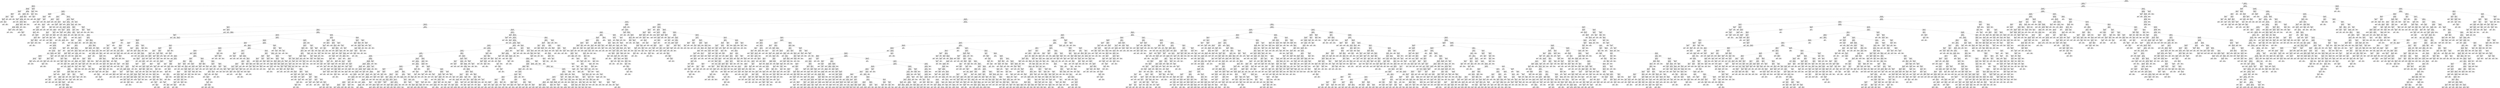 digraph Tree {
node [shape=box] ;
0 [label="X[6] <= 0.098\ngini = 0.5\nsamples = 67836\nvalue = [33954, 33882]"] ;
1 [label="X[4] <= -0.197\ngini = 0.458\nsamples = 48766\nvalue = [31467, 17299]"] ;
0 -> 1 [labeldistance=2.5, labelangle=45, headlabel="True"] ;
2 [label="X[403] <= 0.001\ngini = 0.017\nsamples = 4013\nvalue = [34, 3979]"] ;
1 -> 2 ;
3 [label="X[348] <= -0.001\ngini = 0.008\nsamples = 3981\nvalue = [16, 3965]"] ;
2 -> 3 ;
4 [label="X[187] <= 0.009\ngini = 0.353\nsamples = 35\nvalue = [8, 27]"] ;
3 -> 4 ;
5 [label="X[1086] <= 0.0\ngini = 0.298\nsamples = 33\nvalue = [6, 27]"] ;
4 -> 5 ;
6 [label="X[447] <= 0.0\ngini = 0.185\nsamples = 29\nvalue = [3, 26]"] ;
5 -> 6 ;
7 [label="X[443] <= 0.005\ngini = 0.133\nsamples = 28\nvalue = [2, 26]"] ;
6 -> 7 ;
8 [label="gini = 0.0\nsamples = 24\nvalue = [0, 24]"] ;
7 -> 8 ;
9 [label="X[628] <= 0.0\ngini = 0.5\nsamples = 4\nvalue = [2, 2]"] ;
7 -> 9 ;
10 [label="gini = 0.0\nsamples = 2\nvalue = [0, 2]"] ;
9 -> 10 ;
11 [label="gini = 0.0\nsamples = 2\nvalue = [2, 0]"] ;
9 -> 11 ;
12 [label="gini = 0.0\nsamples = 1\nvalue = [1, 0]"] ;
6 -> 12 ;
13 [label="X[1116] <= 0.0\ngini = 0.375\nsamples = 4\nvalue = [3, 1]"] ;
5 -> 13 ;
14 [label="gini = 0.0\nsamples = 3\nvalue = [3, 0]"] ;
13 -> 14 ;
15 [label="gini = 0.0\nsamples = 1\nvalue = [0, 1]"] ;
13 -> 15 ;
16 [label="gini = 0.0\nsamples = 2\nvalue = [2, 0]"] ;
4 -> 16 ;
17 [label="X[525] <= 0.0\ngini = 0.004\nsamples = 3946\nvalue = [8, 3938]"] ;
3 -> 17 ;
18 [label="X[52] <= 0.693\ngini = 0.004\nsamples = 3945\nvalue = [7, 3938]"] ;
17 -> 18 ;
19 [label="X[31] <= -0.054\ngini = 0.003\nsamples = 3942\nvalue = [6, 3936]"] ;
18 -> 19 ;
20 [label="X[150] <= -0.001\ngini = 0.245\nsamples = 7\nvalue = [1, 6]"] ;
19 -> 20 ;
21 [label="gini = 0.0\nsamples = 6\nvalue = [0, 6]"] ;
20 -> 21 ;
22 [label="gini = 0.0\nsamples = 1\nvalue = [1, 0]"] ;
20 -> 22 ;
23 [label="X[73] <= 0.031\ngini = 0.003\nsamples = 3935\nvalue = [5, 3930]"] ;
19 -> 23 ;
24 [label="X[423] <= 0.001\ngini = 0.002\nsamples = 3925\nvalue = [4, 3921]"] ;
23 -> 24 ;
25 [label="X[190] <= 0.0\ngini = 0.002\nsamples = 3913\nvalue = [3, 3910]"] ;
24 -> 25 ;
26 [label="X[15] <= -0.47\ngini = 0.001\nsamples = 3843\nvalue = [1, 3842]"] ;
25 -> 26 ;
27 [label="X[108] <= 0.002\ngini = 0.041\nsamples = 48\nvalue = [1, 47]"] ;
26 -> 27 ;
28 [label="gini = 0.5\nsamples = 2\nvalue = [1, 1]"] ;
27 -> 28 ;
29 [label="gini = 0.0\nsamples = 46\nvalue = [0, 46]"] ;
27 -> 29 ;
30 [label="gini = 0.0\nsamples = 3795\nvalue = [0, 3795]"] ;
26 -> 30 ;
31 [label="X[190] <= 0.0\ngini = 0.056\nsamples = 70\nvalue = [2, 68]"] ;
25 -> 31 ;
32 [label="gini = 0.5\nsamples = 2\nvalue = [1, 1]"] ;
31 -> 32 ;
33 [label="X[187] <= 0.0\ngini = 0.029\nsamples = 68\nvalue = [1, 67]"] ;
31 -> 33 ;
34 [label="gini = 0.0\nsamples = 60\nvalue = [0, 60]"] ;
33 -> 34 ;
35 [label="X[106] <= 0.001\ngini = 0.219\nsamples = 8\nvalue = [1, 7]"] ;
33 -> 35 ;
36 [label="gini = 0.0\nsamples = 6\nvalue = [0, 6]"] ;
35 -> 36 ;
37 [label="gini = 0.5\nsamples = 2\nvalue = [1, 1]"] ;
35 -> 37 ;
38 [label="X[63] <= -0.064\ngini = 0.153\nsamples = 12\nvalue = [1, 11]"] ;
24 -> 38 ;
39 [label="gini = 0.0\nsamples = 1\nvalue = [1, 0]"] ;
38 -> 39 ;
40 [label="gini = 0.0\nsamples = 11\nvalue = [0, 11]"] ;
38 -> 40 ;
41 [label="X[603] <= 0.0\ngini = 0.18\nsamples = 10\nvalue = [1, 9]"] ;
23 -> 41 ;
42 [label="gini = 0.0\nsamples = 9\nvalue = [0, 9]"] ;
41 -> 42 ;
43 [label="gini = 0.0\nsamples = 1\nvalue = [1, 0]"] ;
41 -> 43 ;
44 [label="X[491] <= 0.0\ngini = 0.444\nsamples = 3\nvalue = [1, 2]"] ;
18 -> 44 ;
45 [label="gini = 0.0\nsamples = 2\nvalue = [0, 2]"] ;
44 -> 45 ;
46 [label="gini = 0.0\nsamples = 1\nvalue = [1, 0]"] ;
44 -> 46 ;
47 [label="gini = 0.0\nsamples = 1\nvalue = [1, 0]"] ;
17 -> 47 ;
48 [label="X[199] <= -0.005\ngini = 0.492\nsamples = 32\nvalue = [18, 14]"] ;
2 -> 48 ;
49 [label="X[273] <= -0.005\ngini = 0.34\nsamples = 23\nvalue = [18, 5]"] ;
48 -> 49 ;
50 [label="X[344] <= 0.001\ngini = 0.5\nsamples = 10\nvalue = [5, 5]"] ;
49 -> 50 ;
51 [label="gini = 0.0\nsamples = 4\nvalue = [4, 0]"] ;
50 -> 51 ;
52 [label="X[739] <= -0.002\ngini = 0.278\nsamples = 6\nvalue = [1, 5]"] ;
50 -> 52 ;
53 [label="gini = 0.0\nsamples = 5\nvalue = [0, 5]"] ;
52 -> 53 ;
54 [label="gini = 0.0\nsamples = 1\nvalue = [1, 0]"] ;
52 -> 54 ;
55 [label="gini = 0.0\nsamples = 13\nvalue = [13, 0]"] ;
49 -> 55 ;
56 [label="gini = 0.0\nsamples = 9\nvalue = [0, 9]"] ;
48 -> 56 ;
57 [label="X[1] <= 0.503\ngini = 0.418\nsamples = 44753\nvalue = [31433, 13320]"] ;
1 -> 57 ;
58 [label="X[243] <= -0.007\ngini = 0.364\nsamples = 41124\nvalue = [31287, 9837]"] ;
57 -> 58 ;
59 [label="X[11] <= -0.027\ngini = 0.323\nsamples = 2643\nvalue = [535, 2108]"] ;
58 -> 59 ;
60 [label="X[731] <= 0.001\ngini = 0.049\nsamples = 238\nvalue = [232, 6]"] ;
59 -> 60 ;
61 [label="X[507] <= 0.027\ngini = 0.033\nsamples = 236\nvalue = [232, 4]"] ;
60 -> 61 ;
62 [label="X[296] <= 0.899\ngini = 0.009\nsamples = 231\nvalue = [230, 1]"] ;
61 -> 62 ;
63 [label="gini = 0.0\nsamples = 229\nvalue = [229, 0]"] ;
62 -> 63 ;
64 [label="X[1078] <= -0.0\ngini = 0.5\nsamples = 2\nvalue = [1, 1]"] ;
62 -> 64 ;
65 [label="gini = 0.0\nsamples = 1\nvalue = [1, 0]"] ;
64 -> 65 ;
66 [label="gini = 0.0\nsamples = 1\nvalue = [0, 1]"] ;
64 -> 66 ;
67 [label="X[179] <= -0.018\ngini = 0.48\nsamples = 5\nvalue = [2, 3]"] ;
61 -> 67 ;
68 [label="gini = 0.0\nsamples = 3\nvalue = [0, 3]"] ;
67 -> 68 ;
69 [label="gini = 0.0\nsamples = 2\nvalue = [2, 0]"] ;
67 -> 69 ;
70 [label="gini = 0.0\nsamples = 2\nvalue = [0, 2]"] ;
60 -> 70 ;
71 [label="X[262] <= -0.012\ngini = 0.22\nsamples = 2405\nvalue = [303, 2102]"] ;
59 -> 71 ;
72 [label="X[734] <= 0.0\ngini = 0.401\nsamples = 173\nvalue = [125, 48]"] ;
71 -> 72 ;
73 [label="X[4] <= 0.765\ngini = 0.193\nsamples = 129\nvalue = [115, 14]"] ;
72 -> 73 ;
74 [label="X[188] <= 0.043\ngini = 0.159\nsamples = 126\nvalue = [115, 11]"] ;
73 -> 74 ;
75 [label="X[175] <= 0.027\ngini = 0.135\nsamples = 124\nvalue = [115, 9]"] ;
74 -> 75 ;
76 [label="X[5] <= -0.212\ngini = 0.109\nsamples = 121\nvalue = [114, 7]"] ;
75 -> 76 ;
77 [label="gini = 0.0\nsamples = 1\nvalue = [0, 1]"] ;
76 -> 77 ;
78 [label="X[15] <= 0.64\ngini = 0.095\nsamples = 120\nvalue = [114, 6]"] ;
76 -> 78 ;
79 [label="X[740] <= -0.0\ngini = 0.081\nsamples = 119\nvalue = [114, 5]"] ;
78 -> 79 ;
80 [label="gini = 0.0\nsamples = 1\nvalue = [0, 1]"] ;
79 -> 80 ;
81 [label="X[167] <= 0.029\ngini = 0.065\nsamples = 118\nvalue = [114, 4]"] ;
79 -> 81 ;
82 [label="X[248] <= -0.009\ngini = 0.05\nsamples = 117\nvalue = [114, 3]"] ;
81 -> 82 ;
83 [label="X[617] <= -0.0\ngini = 0.408\nsamples = 7\nvalue = [5, 2]"] ;
82 -> 83 ;
84 [label="gini = 0.0\nsamples = 4\nvalue = [4, 0]"] ;
83 -> 84 ;
85 [label="X[1072] <= -0.0\ngini = 0.444\nsamples = 3\nvalue = [1, 2]"] ;
83 -> 85 ;
86 [label="gini = 0.0\nsamples = 1\nvalue = [1, 0]"] ;
85 -> 86 ;
87 [label="gini = 0.0\nsamples = 2\nvalue = [0, 2]"] ;
85 -> 87 ;
88 [label="X[334] <= 0.141\ngini = 0.018\nsamples = 110\nvalue = [109, 1]"] ;
82 -> 88 ;
89 [label="gini = 0.0\nsamples = 108\nvalue = [108, 0]"] ;
88 -> 89 ;
90 [label="gini = 0.5\nsamples = 2\nvalue = [1, 1]"] ;
88 -> 90 ;
91 [label="gini = 0.0\nsamples = 1\nvalue = [0, 1]"] ;
81 -> 91 ;
92 [label="gini = 0.0\nsamples = 1\nvalue = [0, 1]"] ;
78 -> 92 ;
93 [label="X[231] <= 0.022\ngini = 0.444\nsamples = 3\nvalue = [1, 2]"] ;
75 -> 93 ;
94 [label="gini = 0.0\nsamples = 2\nvalue = [0, 2]"] ;
93 -> 94 ;
95 [label="gini = 0.0\nsamples = 1\nvalue = [1, 0]"] ;
93 -> 95 ;
96 [label="gini = 0.0\nsamples = 2\nvalue = [0, 2]"] ;
74 -> 96 ;
97 [label="gini = 0.0\nsamples = 3\nvalue = [0, 3]"] ;
73 -> 97 ;
98 [label="X[134] <= -0.009\ngini = 0.351\nsamples = 44\nvalue = [10, 34]"] ;
72 -> 98 ;
99 [label="gini = 0.0\nsamples = 6\nvalue = [6, 0]"] ;
98 -> 99 ;
100 [label="X[91] <= 0.005\ngini = 0.188\nsamples = 38\nvalue = [4, 34]"] ;
98 -> 100 ;
101 [label="gini = 0.0\nsamples = 27\nvalue = [0, 27]"] ;
100 -> 101 ;
102 [label="X[52] <= 0.003\ngini = 0.463\nsamples = 11\nvalue = [4, 7]"] ;
100 -> 102 ;
103 [label="X[532] <= 0.0\ngini = 0.32\nsamples = 5\nvalue = [4, 1]"] ;
102 -> 103 ;
104 [label="gini = 0.0\nsamples = 4\nvalue = [4, 0]"] ;
103 -> 104 ;
105 [label="gini = 0.0\nsamples = 1\nvalue = [0, 1]"] ;
103 -> 105 ;
106 [label="gini = 0.0\nsamples = 6\nvalue = [0, 6]"] ;
102 -> 106 ;
107 [label="X[262] <= 0.123\ngini = 0.147\nsamples = 2232\nvalue = [178, 2054]"] ;
71 -> 107 ;
108 [label="X[147] <= -0.087\ngini = 0.112\nsamples = 2177\nvalue = [130, 2047]"] ;
107 -> 108 ;
109 [label="X[232] <= -0.22\ngini = 0.111\nsamples = 34\nvalue = [32, 2]"] ;
108 -> 109 ;
110 [label="X[1060] <= 0.0\ngini = 0.444\nsamples = 3\nvalue = [1, 2]"] ;
109 -> 110 ;
111 [label="gini = 0.0\nsamples = 2\nvalue = [0, 2]"] ;
110 -> 111 ;
112 [label="gini = 0.0\nsamples = 1\nvalue = [1, 0]"] ;
110 -> 112 ;
113 [label="gini = 0.0\nsamples = 31\nvalue = [31, 0]"] ;
109 -> 113 ;
114 [label="X[538] <= 0.0\ngini = 0.087\nsamples = 2143\nvalue = [98, 2045]"] ;
108 -> 114 ;
115 [label="X[221] <= -0.07\ngini = 0.045\nsamples = 2044\nvalue = [47, 1997]"] ;
114 -> 115 ;
116 [label="X[23] <= 0.071\ngini = 0.493\nsamples = 50\nvalue = [22, 28]"] ;
115 -> 116 ;
117 [label="X[536] <= 0.0\ngini = 0.388\nsamples = 38\nvalue = [10, 28]"] ;
116 -> 117 ;
118 [label="X[45] <= 0.015\ngini = 0.153\nsamples = 24\nvalue = [2, 22]"] ;
117 -> 118 ;
119 [label="gini = 0.0\nsamples = 19\nvalue = [0, 19]"] ;
118 -> 119 ;
120 [label="X[1077] <= -0.0\ngini = 0.48\nsamples = 5\nvalue = [2, 3]"] ;
118 -> 120 ;
121 [label="X[126] <= 0.004\ngini = 0.444\nsamples = 3\nvalue = [2, 1]"] ;
120 -> 121 ;
122 [label="gini = 0.0\nsamples = 1\nvalue = [1, 0]"] ;
121 -> 122 ;
123 [label="gini = 0.5\nsamples = 2\nvalue = [1, 1]"] ;
121 -> 123 ;
124 [label="gini = 0.0\nsamples = 2\nvalue = [0, 2]"] ;
120 -> 124 ;
125 [label="X[106] <= 0.005\ngini = 0.49\nsamples = 14\nvalue = [8, 6]"] ;
117 -> 125 ;
126 [label="gini = 0.0\nsamples = 4\nvalue = [4, 0]"] ;
125 -> 126 ;
127 [label="X[620] <= 0.0\ngini = 0.48\nsamples = 10\nvalue = [4, 6]"] ;
125 -> 127 ;
128 [label="X[605] <= 0.0\ngini = 0.5\nsamples = 8\nvalue = [4, 4]"] ;
127 -> 128 ;
129 [label="gini = 0.0\nsamples = 2\nvalue = [2, 0]"] ;
128 -> 129 ;
130 [label="X[443] <= 0.0\ngini = 0.444\nsamples = 6\nvalue = [2, 4]"] ;
128 -> 130 ;
131 [label="gini = 0.5\nsamples = 4\nvalue = [2, 2]"] ;
130 -> 131 ;
132 [label="gini = 0.0\nsamples = 2\nvalue = [0, 2]"] ;
130 -> 132 ;
133 [label="gini = 0.0\nsamples = 2\nvalue = [0, 2]"] ;
127 -> 133 ;
134 [label="gini = 0.0\nsamples = 12\nvalue = [12, 0]"] ;
116 -> 134 ;
135 [label="X[179] <= -0.094\ngini = 0.025\nsamples = 1994\nvalue = [25, 1969]"] ;
115 -> 135 ;
136 [label="X[437] <= 0.002\ngini = 0.444\nsamples = 9\nvalue = [6, 3]"] ;
135 -> 136 ;
137 [label="gini = 0.0\nsamples = 5\nvalue = [5, 0]"] ;
136 -> 137 ;
138 [label="X[133] <= -0.005\ngini = 0.375\nsamples = 4\nvalue = [1, 3]"] ;
136 -> 138 ;
139 [label="gini = 0.0\nsamples = 1\nvalue = [1, 0]"] ;
138 -> 139 ;
140 [label="gini = 0.0\nsamples = 3\nvalue = [0, 3]"] ;
138 -> 140 ;
141 [label="X[222] <= -0.466\ngini = 0.019\nsamples = 1985\nvalue = [19, 1966]"] ;
135 -> 141 ;
142 [label="gini = 0.0\nsamples = 3\nvalue = [3, 0]"] ;
141 -> 142 ;
143 [label="X[246] <= 0.13\ngini = 0.016\nsamples = 1982\nvalue = [16, 1966]"] ;
141 -> 143 ;
144 [label="X[534] <= -0.007\ngini = 0.014\nsamples = 1980\nvalue = [14, 1966]"] ;
143 -> 144 ;
145 [label="X[508] <= 0.002\ngini = 0.5\nsamples = 6\nvalue = [3, 3]"] ;
144 -> 145 ;
146 [label="gini = 0.0\nsamples = 3\nvalue = [3, 0]"] ;
145 -> 146 ;
147 [label="gini = 0.0\nsamples = 3\nvalue = [0, 3]"] ;
145 -> 147 ;
148 [label="X[632] <= 0.06\ngini = 0.011\nsamples = 1974\nvalue = [11, 1963]"] ;
144 -> 148 ;
149 [label="X[3] <= 0.356\ngini = 0.01\nsamples = 1973\nvalue = [10, 1963]"] ;
148 -> 149 ;
150 [label="X[45] <= -0.115\ngini = 0.009\nsamples = 1972\nvalue = [9, 1963]"] ;
149 -> 150 ;
151 [label="gini = 0.0\nsamples = 1\nvalue = [1, 0]"] ;
150 -> 151 ;
152 [label="X[54] <= -0.232\ngini = 0.008\nsamples = 1971\nvalue = [8, 1963]"] ;
150 -> 152 ;
153 [label="gini = 0.0\nsamples = 1\nvalue = [1, 0]"] ;
152 -> 153 ;
154 [label="X[121] <= -0.082\ngini = 0.007\nsamples = 1970\nvalue = [7, 1963]"] ;
152 -> 154 ;
155 [label="gini = 0.0\nsamples = 1\nvalue = [1, 0]"] ;
154 -> 155 ;
156 [label="X[101] <= -0.154\ngini = 0.006\nsamples = 1969\nvalue = [6, 1963]"] ;
154 -> 156 ;
157 [label="gini = 0.0\nsamples = 1\nvalue = [1, 0]"] ;
156 -> 157 ;
158 [label="X[122] <= 0.207\ngini = 0.005\nsamples = 1968\nvalue = [5, 1963]"] ;
156 -> 158 ;
159 [label="X[96] <= 0.848\ngini = 0.002\nsamples = 1954\nvalue = [2, 1952]"] ;
158 -> 159 ;
160 [label="X[122] <= -0.521\ngini = 0.001\nsamples = 1950\nvalue = [1, 1949]"] ;
159 -> 160 ;
161 [label="X[503] <= 0.0\ngini = 0.278\nsamples = 6\nvalue = [1, 5]"] ;
160 -> 161 ;
162 [label="gini = 0.0\nsamples = 4\nvalue = [0, 4]"] ;
161 -> 162 ;
163 [label="gini = 0.5\nsamples = 2\nvalue = [1, 1]"] ;
161 -> 163 ;
164 [label="gini = 0.0\nsamples = 1944\nvalue = [0, 1944]"] ;
160 -> 164 ;
165 [label="X[1081] <= -0.0\ngini = 0.375\nsamples = 4\nvalue = [1, 3]"] ;
159 -> 165 ;
166 [label="gini = 0.0\nsamples = 2\nvalue = [0, 2]"] ;
165 -> 166 ;
167 [label="gini = 0.5\nsamples = 2\nvalue = [1, 1]"] ;
165 -> 167 ;
168 [label="X[322] <= -0.002\ngini = 0.337\nsamples = 14\nvalue = [3, 11]"] ;
158 -> 168 ;
169 [label="X[230] <= -0.0\ngini = 0.278\nsamples = 12\nvalue = [2, 10]"] ;
168 -> 169 ;
170 [label="X[755] <= 0.0\ngini = 0.408\nsamples = 7\nvalue = [2, 5]"] ;
169 -> 170 ;
171 [label="X[1122] <= 0.0\ngini = 0.278\nsamples = 6\nvalue = [1, 5]"] ;
170 -> 171 ;
172 [label="gini = 0.0\nsamples = 3\nvalue = [0, 3]"] ;
171 -> 172 ;
173 [label="gini = 0.444\nsamples = 3\nvalue = [1, 2]"] ;
171 -> 173 ;
174 [label="gini = 0.0\nsamples = 1\nvalue = [1, 0]"] ;
170 -> 174 ;
175 [label="gini = 0.0\nsamples = 5\nvalue = [0, 5]"] ;
169 -> 175 ;
176 [label="X[202] <= 0.006\ngini = 0.5\nsamples = 2\nvalue = [1, 1]"] ;
168 -> 176 ;
177 [label="gini = 0.0\nsamples = 1\nvalue = [0, 1]"] ;
176 -> 177 ;
178 [label="gini = 0.0\nsamples = 1\nvalue = [1, 0]"] ;
176 -> 178 ;
179 [label="gini = 0.0\nsamples = 1\nvalue = [1, 0]"] ;
149 -> 179 ;
180 [label="gini = 0.0\nsamples = 1\nvalue = [1, 0]"] ;
148 -> 180 ;
181 [label="gini = 0.0\nsamples = 2\nvalue = [2, 0]"] ;
143 -> 181 ;
182 [label="X[370] <= -0.001\ngini = 0.5\nsamples = 99\nvalue = [51, 48]"] ;
114 -> 182 ;
183 [label="X[208] <= 0.014\ngini = 0.332\nsamples = 57\nvalue = [45, 12]"] ;
182 -> 183 ;
184 [label="X[147] <= -0.007\ngini = 0.5\nsamples = 24\nvalue = [12, 12]"] ;
183 -> 184 ;
185 [label="X[768] <= 0.0\ngini = 0.337\nsamples = 14\nvalue = [11, 3]"] ;
184 -> 185 ;
186 [label="gini = 0.0\nsamples = 10\nvalue = [10, 0]"] ;
185 -> 186 ;
187 [label="X[137] <= 0.0\ngini = 0.375\nsamples = 4\nvalue = [1, 3]"] ;
185 -> 187 ;
188 [label="gini = 0.0\nsamples = 3\nvalue = [0, 3]"] ;
187 -> 188 ;
189 [label="gini = 0.0\nsamples = 1\nvalue = [1, 0]"] ;
187 -> 189 ;
190 [label="X[11] <= 0.325\ngini = 0.18\nsamples = 10\nvalue = [1, 9]"] ;
184 -> 190 ;
191 [label="gini = 0.0\nsamples = 9\nvalue = [0, 9]"] ;
190 -> 191 ;
192 [label="gini = 0.0\nsamples = 1\nvalue = [1, 0]"] ;
190 -> 192 ;
193 [label="gini = 0.0\nsamples = 33\nvalue = [33, 0]"] ;
183 -> 193 ;
194 [label="X[308] <= -0.001\ngini = 0.245\nsamples = 42\nvalue = [6, 36]"] ;
182 -> 194 ;
195 [label="X[606] <= -0.0\ngini = 0.408\nsamples = 7\nvalue = [5, 2]"] ;
194 -> 195 ;
196 [label="gini = 0.0\nsamples = 2\nvalue = [0, 2]"] ;
195 -> 196 ;
197 [label="gini = 0.0\nsamples = 5\nvalue = [5, 0]"] ;
195 -> 197 ;
198 [label="X[1094] <= -0.006\ngini = 0.056\nsamples = 35\nvalue = [1, 34]"] ;
194 -> 198 ;
199 [label="gini = 0.0\nsamples = 1\nvalue = [1, 0]"] ;
198 -> 199 ;
200 [label="gini = 0.0\nsamples = 34\nvalue = [0, 34]"] ;
198 -> 200 ;
201 [label="X[397] <= -0.011\ngini = 0.222\nsamples = 55\nvalue = [48, 7]"] ;
107 -> 201 ;
202 [label="gini = 0.0\nsamples = 6\nvalue = [0, 6]"] ;
201 -> 202 ;
203 [label="X[32] <= -0.051\ngini = 0.04\nsamples = 49\nvalue = [48, 1]"] ;
201 -> 203 ;
204 [label="gini = 0.0\nsamples = 1\nvalue = [0, 1]"] ;
203 -> 204 ;
205 [label="gini = 0.0\nsamples = 48\nvalue = [48, 0]"] ;
203 -> 205 ;
206 [label="X[12] <= 0.313\ngini = 0.321\nsamples = 38481\nvalue = [30752, 7729]"] ;
58 -> 206 ;
207 [label="X[274] <= 0.001\ngini = 0.287\nsamples = 36771\nvalue = [30384, 6387]"] ;
206 -> 207 ;
208 [label="X[2] <= 0.719\ngini = 0.265\nsamples = 35906\nvalue = [30253, 5653]"] ;
207 -> 208 ;
209 [label="X[21] <= 0.008\ngini = 0.244\nsamples = 34114\nvalue = [29269, 4845]"] ;
208 -> 209 ;
210 [label="X[118] <= 0.178\ngini = 0.168\nsamples = 19158\nvalue = [17389, 1769]"] ;
209 -> 210 ;
211 [label="X[197] <= -0.033\ngini = 0.16\nsamples = 19003\nvalue = [17334, 1669]"] ;
210 -> 211 ;
212 [label="X[212] <= -0.12\ngini = 0.222\nsamples = 55\nvalue = [7, 48]"] ;
211 -> 212 ;
213 [label="gini = 0.0\nsamples = 6\nvalue = [6, 0]"] ;
212 -> 213 ;
214 [label="X[1081] <= 0.025\ngini = 0.04\nsamples = 49\nvalue = [1, 48]"] ;
212 -> 214 ;
215 [label="gini = 0.0\nsamples = 48\nvalue = [0, 48]"] ;
214 -> 215 ;
216 [label="gini = 0.0\nsamples = 1\nvalue = [1, 0]"] ;
214 -> 216 ;
217 [label="X[9] <= -0.29\ngini = 0.156\nsamples = 18948\nvalue = [17327, 1621]"] ;
211 -> 217 ;
218 [label="X[773] <= -0.0\ngini = 0.291\nsamples = 2557\nvalue = [2106, 451]"] ;
217 -> 218 ;
219 [label="X[398] <= 0.0\ngini = 0.168\nsamples = 963\nvalue = [874, 89]"] ;
218 -> 219 ;
220 [label="X[370] <= 0.0\ngini = 0.162\nsamples = 958\nvalue = [873, 85]"] ;
219 -> 220 ;
221 [label="X[24] <= -0.093\ngini = 0.117\nsamples = 721\nvalue = [676, 45]"] ;
220 -> 221 ;
222 [label="X[489] <= 0.0\ngini = 0.444\nsamples = 6\nvalue = [2, 4]"] ;
221 -> 222 ;
223 [label="gini = 0.0\nsamples = 4\nvalue = [0, 4]"] ;
222 -> 223 ;
224 [label="gini = 0.0\nsamples = 2\nvalue = [2, 0]"] ;
222 -> 224 ;
225 [label="X[532] <= 0.001\ngini = 0.108\nsamples = 715\nvalue = [674, 41]"] ;
221 -> 225 ;
226 [label="X[66] <= -0.162\ngini = 0.103\nsamples = 713\nvalue = [674, 39]"] ;
225 -> 226 ;
227 [label="X[339] <= -0.0\ngini = 0.486\nsamples = 12\nvalue = [7, 5]"] ;
226 -> 227 ;
228 [label="X[1074] <= 0.0\ngini = 0.408\nsamples = 7\nvalue = [2, 5]"] ;
227 -> 228 ;
229 [label="X[613] <= -0.0\ngini = 0.444\nsamples = 3\nvalue = [2, 1]"] ;
228 -> 229 ;
230 [label="gini = 0.0\nsamples = 1\nvalue = [1, 0]"] ;
229 -> 230 ;
231 [label="X[1074] <= 0.0\ngini = 0.5\nsamples = 2\nvalue = [1, 1]"] ;
229 -> 231 ;
232 [label="gini = 0.0\nsamples = 1\nvalue = [0, 1]"] ;
231 -> 232 ;
233 [label="gini = 0.0\nsamples = 1\nvalue = [1, 0]"] ;
231 -> 233 ;
234 [label="gini = 0.0\nsamples = 4\nvalue = [0, 4]"] ;
228 -> 234 ;
235 [label="gini = 0.0\nsamples = 5\nvalue = [5, 0]"] ;
227 -> 235 ;
236 [label="X[769] <= -0.0\ngini = 0.092\nsamples = 701\nvalue = [667, 34]"] ;
226 -> 236 ;
237 [label="X[315] <= 0.0\ngini = 0.367\nsamples = 33\nvalue = [25, 8]"] ;
236 -> 237 ;
238 [label="X[620] <= -0.0\ngini = 0.444\nsamples = 24\nvalue = [16, 8]"] ;
237 -> 238 ;
239 [label="X[75] <= 0.04\ngini = 0.375\nsamples = 20\nvalue = [15, 5]"] ;
238 -> 239 ;
240 [label="X[353] <= 0.0\ngini = 0.332\nsamples = 19\nvalue = [15, 4]"] ;
239 -> 240 ;
241 [label="X[304] <= 0.001\ngini = 0.18\nsamples = 10\nvalue = [9, 1]"] ;
240 -> 241 ;
242 [label="gini = 0.0\nsamples = 6\nvalue = [6, 0]"] ;
241 -> 242 ;
243 [label="X[223] <= -0.001\ngini = 0.375\nsamples = 4\nvalue = [3, 1]"] ;
241 -> 243 ;
244 [label="gini = 0.5\nsamples = 2\nvalue = [1, 1]"] ;
243 -> 244 ;
245 [label="gini = 0.0\nsamples = 2\nvalue = [2, 0]"] ;
243 -> 245 ;
246 [label="X[385] <= -0.0\ngini = 0.444\nsamples = 9\nvalue = [6, 3]"] ;
240 -> 246 ;
247 [label="X[405] <= -0.0\ngini = 0.245\nsamples = 7\nvalue = [6, 1]"] ;
246 -> 247 ;
248 [label="X[753] <= 0.0\ngini = 0.444\nsamples = 3\nvalue = [2, 1]"] ;
247 -> 248 ;
249 [label="gini = 0.5\nsamples = 2\nvalue = [1, 1]"] ;
248 -> 249 ;
250 [label="gini = 0.0\nsamples = 1\nvalue = [1, 0]"] ;
248 -> 250 ;
251 [label="gini = 0.0\nsamples = 4\nvalue = [4, 0]"] ;
247 -> 251 ;
252 [label="gini = 0.0\nsamples = 2\nvalue = [0, 2]"] ;
246 -> 252 ;
253 [label="gini = 0.0\nsamples = 1\nvalue = [0, 1]"] ;
239 -> 253 ;
254 [label="X[150] <= 0.001\ngini = 0.375\nsamples = 4\nvalue = [1, 3]"] ;
238 -> 254 ;
255 [label="gini = 0.444\nsamples = 3\nvalue = [1, 2]"] ;
254 -> 255 ;
256 [label="gini = 0.0\nsamples = 1\nvalue = [0, 1]"] ;
254 -> 256 ;
257 [label="gini = 0.0\nsamples = 9\nvalue = [9, 0]"] ;
237 -> 257 ;
258 [label="X[58] <= 0.157\ngini = 0.075\nsamples = 668\nvalue = [642, 26]"] ;
236 -> 258 ;
259 [label="X[1068] <= -0.001\ngini = 0.07\nsamples = 665\nvalue = [641, 24]"] ;
258 -> 259 ;
260 [label="gini = 0.0\nsamples = 1\nvalue = [0, 1]"] ;
259 -> 260 ;
261 [label="X[2] <= 0.717\ngini = 0.067\nsamples = 664\nvalue = [641, 23]"] ;
259 -> 261 ;
262 [label="X[27] <= 0.161\ngini = 0.064\nsamples = 663\nvalue = [641, 22]"] ;
261 -> 262 ;
263 [label="X[130] <= -0.135\ngini = 0.061\nsamples = 662\nvalue = [641, 21]"] ;
262 -> 263 ;
264 [label="gini = 0.0\nsamples = 1\nvalue = [0, 1]"] ;
263 -> 264 ;
265 [label="X[15] <= 0.52\ngini = 0.059\nsamples = 661\nvalue = [641, 20]"] ;
263 -> 265 ;
266 [label="X[718] <= 0.0\ngini = 0.056\nsamples = 660\nvalue = [641, 19]"] ;
265 -> 266 ;
267 [label="X[33] <= -0.523\ngini = 0.053\nsamples = 659\nvalue = [641, 18]"] ;
266 -> 267 ;
268 [label="X[468] <= -0.0\ngini = 0.42\nsamples = 10\nvalue = [7, 3]"] ;
267 -> 268 ;
269 [label="gini = 0.0\nsamples = 1\nvalue = [0, 1]"] ;
268 -> 269 ;
270 [label="X[394] <= 0.001\ngini = 0.346\nsamples = 9\nvalue = [7, 2]"] ;
268 -> 270 ;
271 [label="X[67] <= -0.002\ngini = 0.48\nsamples = 5\nvalue = [3, 2]"] ;
270 -> 271 ;
272 [label="X[125] <= 0.004\ngini = 0.444\nsamples = 3\nvalue = [1, 2]"] ;
271 -> 272 ;
273 [label="gini = 0.0\nsamples = 1\nvalue = [0, 1]"] ;
272 -> 273 ;
274 [label="X[602] <= 0.0\ngini = 0.5\nsamples = 2\nvalue = [1, 1]"] ;
272 -> 274 ;
275 [label="gini = 0.0\nsamples = 1\nvalue = [0, 1]"] ;
274 -> 275 ;
276 [label="gini = 0.0\nsamples = 1\nvalue = [1, 0]"] ;
274 -> 276 ;
277 [label="gini = 0.0\nsamples = 2\nvalue = [2, 0]"] ;
271 -> 277 ;
278 [label="gini = 0.0\nsamples = 4\nvalue = [4, 0]"] ;
270 -> 278 ;
279 [label="X[625] <= 0.0\ngini = 0.045\nsamples = 649\nvalue = [634, 15]"] ;
267 -> 279 ;
280 [label="X[6] <= -0.084\ngini = 0.035\nsamples = 626\nvalue = [615, 11]"] ;
279 -> 280 ;
281 [label="X[397] <= 0.001\ngini = 0.032\nsamples = 624\nvalue = [614, 10]"] ;
280 -> 281 ;
282 [label="X[458] <= -0.0\ngini = 0.029\nsamples = 622\nvalue = [613, 9]"] ;
281 -> 282 ;
283 [label="X[551] <= -0.0\ngini = 0.5\nsamples = 2\nvalue = [1, 1]"] ;
282 -> 283 ;
284 [label="gini = 0.0\nsamples = 1\nvalue = [1, 0]"] ;
283 -> 284 ;
285 [label="gini = 0.0\nsamples = 1\nvalue = [0, 1]"] ;
283 -> 285 ;
286 [label="X[119] <= -0.316\ngini = 0.025\nsamples = 620\nvalue = [612, 8]"] ;
282 -> 286 ;
287 [label="X[441] <= 0.0\ngini = 0.444\nsamples = 3\nvalue = [2, 1]"] ;
286 -> 287 ;
288 [label="gini = 0.0\nsamples = 1\nvalue = [0, 1]"] ;
287 -> 288 ;
289 [label="gini = 0.0\nsamples = 2\nvalue = [2, 0]"] ;
287 -> 289 ;
290 [label="X[139] <= -0.269\ngini = 0.022\nsamples = 617\nvalue = [610, 7]"] ;
286 -> 290 ;
291 [label="X[194] <= -0.019\ngini = 0.444\nsamples = 3\nvalue = [2, 1]"] ;
290 -> 291 ;
292 [label="gini = 0.0\nsamples = 1\nvalue = [0, 1]"] ;
291 -> 292 ;
293 [label="gini = 0.0\nsamples = 2\nvalue = [2, 0]"] ;
291 -> 293 ;
294 [label="X[38] <= 0.231\ngini = 0.019\nsamples = 614\nvalue = [608, 6]"] ;
290 -> 294 ;
295 [label="gini = 0.016\nsamples = 610\nvalue = [605, 5]"] ;
294 -> 295 ;
296 [label="gini = 0.375\nsamples = 4\nvalue = [3, 1]"] ;
294 -> 296 ;
297 [label="X[716] <= 0.0\ngini = 0.5\nsamples = 2\nvalue = [1, 1]"] ;
281 -> 297 ;
298 [label="gini = 0.0\nsamples = 1\nvalue = [1, 0]"] ;
297 -> 298 ;
299 [label="gini = 0.0\nsamples = 1\nvalue = [0, 1]"] ;
297 -> 299 ;
300 [label="X[190] <= 0.01\ngini = 0.5\nsamples = 2\nvalue = [1, 1]"] ;
280 -> 300 ;
301 [label="gini = 0.0\nsamples = 1\nvalue = [0, 1]"] ;
300 -> 301 ;
302 [label="gini = 0.0\nsamples = 1\nvalue = [1, 0]"] ;
300 -> 302 ;
303 [label="X[488] <= -0.0\ngini = 0.287\nsamples = 23\nvalue = [19, 4]"] ;
279 -> 303 ;
304 [label="X[234] <= 0.012\ngini = 0.18\nsamples = 20\nvalue = [18, 2]"] ;
303 -> 304 ;
305 [label="X[95] <= -0.042\ngini = 0.105\nsamples = 18\nvalue = [17, 1]"] ;
304 -> 305 ;
306 [label="X[312] <= -0.002\ngini = 0.375\nsamples = 4\nvalue = [3, 1]"] ;
305 -> 306 ;
307 [label="gini = 0.444\nsamples = 3\nvalue = [2, 1]"] ;
306 -> 307 ;
308 [label="gini = 0.0\nsamples = 1\nvalue = [1, 0]"] ;
306 -> 308 ;
309 [label="gini = 0.0\nsamples = 14\nvalue = [14, 0]"] ;
305 -> 309 ;
310 [label="X[192] <= -0.133\ngini = 0.5\nsamples = 2\nvalue = [1, 1]"] ;
304 -> 310 ;
311 [label="gini = 0.0\nsamples = 1\nvalue = [1, 0]"] ;
310 -> 311 ;
312 [label="gini = 0.0\nsamples = 1\nvalue = [0, 1]"] ;
310 -> 312 ;
313 [label="X[199] <= -0.002\ngini = 0.444\nsamples = 3\nvalue = [1, 2]"] ;
303 -> 313 ;
314 [label="gini = 0.0\nsamples = 2\nvalue = [0, 2]"] ;
313 -> 314 ;
315 [label="gini = 0.0\nsamples = 1\nvalue = [1, 0]"] ;
313 -> 315 ;
316 [label="gini = 0.0\nsamples = 1\nvalue = [0, 1]"] ;
266 -> 316 ;
317 [label="gini = 0.0\nsamples = 1\nvalue = [0, 1]"] ;
265 -> 317 ;
318 [label="gini = 0.0\nsamples = 1\nvalue = [0, 1]"] ;
262 -> 318 ;
319 [label="gini = 0.0\nsamples = 1\nvalue = [0, 1]"] ;
261 -> 319 ;
320 [label="X[340] <= 0.0\ngini = 0.444\nsamples = 3\nvalue = [1, 2]"] ;
258 -> 320 ;
321 [label="gini = 0.0\nsamples = 1\nvalue = [1, 0]"] ;
320 -> 321 ;
322 [label="gini = 0.0\nsamples = 2\nvalue = [0, 2]"] ;
320 -> 322 ;
323 [label="gini = 0.0\nsamples = 2\nvalue = [0, 2]"] ;
225 -> 323 ;
324 [label="X[82] <= -0.042\ngini = 0.281\nsamples = 237\nvalue = [197, 40]"] ;
220 -> 324 ;
325 [label="X[451] <= -0.0\ngini = 0.444\nsamples = 6\nvalue = [2, 4]"] ;
324 -> 325 ;
326 [label="gini = 0.0\nsamples = 4\nvalue = [0, 4]"] ;
325 -> 326 ;
327 [label="gini = 0.0\nsamples = 2\nvalue = [2, 0]"] ;
325 -> 327 ;
328 [label="X[356] <= 0.0\ngini = 0.263\nsamples = 231\nvalue = [195, 36]"] ;
324 -> 328 ;
329 [label="X[238] <= 0.0\ngini = 0.248\nsamples = 228\nvalue = [195, 33]"] ;
328 -> 329 ;
330 [label="X[481] <= -0.0\ngini = 0.157\nsamples = 151\nvalue = [138, 13]"] ;
329 -> 330 ;
331 [label="X[638] <= 0.0\ngini = 0.48\nsamples = 5\nvalue = [2, 3]"] ;
330 -> 331 ;
332 [label="gini = 0.0\nsamples = 2\nvalue = [2, 0]"] ;
331 -> 332 ;
333 [label="gini = 0.0\nsamples = 3\nvalue = [0, 3]"] ;
331 -> 333 ;
334 [label="X[18] <= -0.484\ngini = 0.128\nsamples = 146\nvalue = [136, 10]"] ;
330 -> 334 ;
335 [label="gini = 0.0\nsamples = 1\nvalue = [0, 1]"] ;
334 -> 335 ;
336 [label="X[261] <= -0.0\ngini = 0.116\nsamples = 145\nvalue = [136, 9]"] ;
334 -> 336 ;
337 [label="gini = 0.0\nsamples = 1\nvalue = [0, 1]"] ;
336 -> 337 ;
338 [label="X[456] <= 0.0\ngini = 0.105\nsamples = 144\nvalue = [136, 8]"] ;
336 -> 338 ;
339 [label="X[11] <= -0.255\ngini = 0.093\nsamples = 143\nvalue = [136, 7]"] ;
338 -> 339 ;
340 [label="X[476] <= -0.0\ngini = 0.266\nsamples = 38\nvalue = [32, 6]"] ;
339 -> 340 ;
341 [label="gini = 0.0\nsamples = 2\nvalue = [0, 2]"] ;
340 -> 341 ;
342 [label="X[296] <= -0.003\ngini = 0.198\nsamples = 36\nvalue = [32, 4]"] ;
340 -> 342 ;
343 [label="X[34] <= 0.127\ngini = 0.408\nsamples = 7\nvalue = [5, 2]"] ;
342 -> 343 ;
344 [label="X[239] <= 0.002\ngini = 0.5\nsamples = 4\nvalue = [2, 2]"] ;
343 -> 344 ;
345 [label="X[542] <= -0.0\ngini = 0.444\nsamples = 3\nvalue = [2, 1]"] ;
344 -> 345 ;
346 [label="gini = 0.5\nsamples = 2\nvalue = [1, 1]"] ;
345 -> 346 ;
347 [label="gini = 0.0\nsamples = 1\nvalue = [1, 0]"] ;
345 -> 347 ;
348 [label="gini = 0.0\nsamples = 1\nvalue = [0, 1]"] ;
344 -> 348 ;
349 [label="gini = 0.0\nsamples = 3\nvalue = [3, 0]"] ;
343 -> 349 ;
350 [label="X[112] <= 0.002\ngini = 0.128\nsamples = 29\nvalue = [27, 2]"] ;
342 -> 350 ;
351 [label="X[159] <= -0.002\ngini = 0.32\nsamples = 5\nvalue = [4, 1]"] ;
350 -> 351 ;
352 [label="gini = 0.375\nsamples = 4\nvalue = [3, 1]"] ;
351 -> 352 ;
353 [label="gini = 0.0\nsamples = 1\nvalue = [1, 0]"] ;
351 -> 353 ;
354 [label="X[251] <= 0.001\ngini = 0.08\nsamples = 24\nvalue = [23, 1]"] ;
350 -> 354 ;
355 [label="gini = 0.0\nsamples = 19\nvalue = [19, 0]"] ;
354 -> 355 ;
356 [label="X[356] <= -0.0\ngini = 0.32\nsamples = 5\nvalue = [4, 1]"] ;
354 -> 356 ;
357 [label="gini = 0.0\nsamples = 2\nvalue = [2, 0]"] ;
356 -> 357 ;
358 [label="gini = 0.444\nsamples = 3\nvalue = [2, 1]"] ;
356 -> 358 ;
359 [label="X[626] <= -0.001\ngini = 0.019\nsamples = 105\nvalue = [104, 1]"] ;
339 -> 359 ;
360 [label="X[736] <= -0.0\ngini = 0.278\nsamples = 6\nvalue = [5, 1]"] ;
359 -> 360 ;
361 [label="gini = 0.0\nsamples = 1\nvalue = [0, 1]"] ;
360 -> 361 ;
362 [label="gini = 0.0\nsamples = 5\nvalue = [5, 0]"] ;
360 -> 362 ;
363 [label="gini = 0.0\nsamples = 99\nvalue = [99, 0]"] ;
359 -> 363 ;
364 [label="gini = 0.0\nsamples = 1\nvalue = [0, 1]"] ;
338 -> 364 ;
365 [label="X[238] <= 0.0\ngini = 0.385\nsamples = 77\nvalue = [57, 20]"] ;
329 -> 365 ;
366 [label="gini = 0.0\nsamples = 4\nvalue = [0, 4]"] ;
365 -> 366 ;
367 [label="X[604] <= 0.0\ngini = 0.342\nsamples = 73\nvalue = [57, 16]"] ;
365 -> 367 ;
368 [label="X[619] <= -0.0\ngini = 0.317\nsamples = 71\nvalue = [57, 14]"] ;
367 -> 368 ;
369 [label="gini = 0.0\nsamples = 2\nvalue = [0, 2]"] ;
368 -> 369 ;
370 [label="X[380] <= 0.0\ngini = 0.287\nsamples = 69\nvalue = [57, 12]"] ;
368 -> 370 ;
371 [label="X[212] <= -0.001\ngini = 0.365\nsamples = 50\nvalue = [38, 12]"] ;
370 -> 371 ;
372 [label="X[394] <= 0.0\ngini = 0.091\nsamples = 21\nvalue = [20, 1]"] ;
371 -> 372 ;
373 [label="X[637] <= -0.0\ngini = 0.444\nsamples = 3\nvalue = [2, 1]"] ;
372 -> 373 ;
374 [label="gini = 0.0\nsamples = 2\nvalue = [2, 0]"] ;
373 -> 374 ;
375 [label="gini = 0.0\nsamples = 1\nvalue = [0, 1]"] ;
373 -> 375 ;
376 [label="gini = 0.0\nsamples = 18\nvalue = [18, 0]"] ;
372 -> 376 ;
377 [label="X[451] <= -0.0\ngini = 0.471\nsamples = 29\nvalue = [18, 11]"] ;
371 -> 377 ;
378 [label="X[3] <= 0.241\ngini = 0.375\nsamples = 20\nvalue = [15, 5]"] ;
377 -> 378 ;
379 [label="gini = 0.0\nsamples = 3\nvalue = [3, 0]"] ;
378 -> 379 ;
380 [label="X[149] <= 0.001\ngini = 0.415\nsamples = 17\nvalue = [12, 5]"] ;
378 -> 380 ;
381 [label="gini = 0.0\nsamples = 1\nvalue = [0, 1]"] ;
380 -> 381 ;
382 [label="X[464] <= -0.0\ngini = 0.375\nsamples = 16\nvalue = [12, 4]"] ;
380 -> 382 ;
383 [label="X[288] <= 0.0\ngini = 0.298\nsamples = 11\nvalue = [9, 2]"] ;
382 -> 383 ;
384 [label="X[80] <= -0.008\ngini = 0.375\nsamples = 8\nvalue = [6, 2]"] ;
383 -> 384 ;
385 [label="gini = 0.0\nsamples = 2\nvalue = [2, 0]"] ;
384 -> 385 ;
386 [label="X[291] <= -0.0\ngini = 0.444\nsamples = 6\nvalue = [4, 2]"] ;
384 -> 386 ;
387 [label="gini = 0.0\nsamples = 1\nvalue = [0, 1]"] ;
386 -> 387 ;
388 [label="X[141] <= -0.002\ngini = 0.32\nsamples = 5\nvalue = [4, 1]"] ;
386 -> 388 ;
389 [label="gini = 0.0\nsamples = 3\nvalue = [3, 0]"] ;
388 -> 389 ;
390 [label="gini = 0.5\nsamples = 2\nvalue = [1, 1]"] ;
388 -> 390 ;
391 [label="gini = 0.0\nsamples = 3\nvalue = [3, 0]"] ;
383 -> 391 ;
392 [label="X[622] <= -0.0\ngini = 0.48\nsamples = 5\nvalue = [3, 2]"] ;
382 -> 392 ;
393 [label="gini = 0.5\nsamples = 2\nvalue = [1, 1]"] ;
392 -> 393 ;
394 [label="X[765] <= 0.0\ngini = 0.444\nsamples = 3\nvalue = [2, 1]"] ;
392 -> 394 ;
395 [label="gini = 0.0\nsamples = 1\nvalue = [1, 0]"] ;
394 -> 395 ;
396 [label="gini = 0.5\nsamples = 2\nvalue = [1, 1]"] ;
394 -> 396 ;
397 [label="X[401] <= 0.0\ngini = 0.444\nsamples = 9\nvalue = [3, 6]"] ;
377 -> 397 ;
398 [label="gini = 0.0\nsamples = 4\nvalue = [0, 4]"] ;
397 -> 398 ;
399 [label="X[471] <= 0.0\ngini = 0.48\nsamples = 5\nvalue = [3, 2]"] ;
397 -> 399 ;
400 [label="X[46] <= 0.015\ngini = 0.375\nsamples = 4\nvalue = [3, 1]"] ;
399 -> 400 ;
401 [label="gini = 0.0\nsamples = 1\nvalue = [0, 1]"] ;
400 -> 401 ;
402 [label="gini = 0.0\nsamples = 3\nvalue = [3, 0]"] ;
400 -> 402 ;
403 [label="gini = 0.0\nsamples = 1\nvalue = [0, 1]"] ;
399 -> 403 ;
404 [label="gini = 0.0\nsamples = 19\nvalue = [19, 0]"] ;
370 -> 404 ;
405 [label="gini = 0.0\nsamples = 2\nvalue = [0, 2]"] ;
367 -> 405 ;
406 [label="gini = 0.0\nsamples = 3\nvalue = [0, 3]"] ;
328 -> 406 ;
407 [label="X[502] <= 0.001\ngini = 0.32\nsamples = 5\nvalue = [1, 4]"] ;
219 -> 407 ;
408 [label="gini = 0.0\nsamples = 1\nvalue = [1, 0]"] ;
407 -> 408 ;
409 [label="gini = 0.0\nsamples = 4\nvalue = [0, 4]"] ;
407 -> 409 ;
410 [label="X[53] <= 0.011\ngini = 0.351\nsamples = 1594\nvalue = [1232, 362]"] ;
218 -> 410 ;
411 [label="X[162] <= -0.004\ngini = 0.318\nsamples = 1390\nvalue = [1114, 276]"] ;
410 -> 411 ;
412 [label="X[349] <= -0.001\ngini = 0.21\nsamples = 419\nvalue = [369, 50]"] ;
411 -> 412 ;
413 [label="X[441] <= 0.001\ngini = 0.486\nsamples = 12\nvalue = [5, 7]"] ;
412 -> 413 ;
414 [label="X[228] <= 0.002\ngini = 0.346\nsamples = 9\nvalue = [2, 7]"] ;
413 -> 414 ;
415 [label="X[406] <= -0.001\ngini = 0.5\nsamples = 4\nvalue = [2, 2]"] ;
414 -> 415 ;
416 [label="gini = 0.0\nsamples = 1\nvalue = [0, 1]"] ;
415 -> 416 ;
417 [label="X[401] <= -0.0\ngini = 0.444\nsamples = 3\nvalue = [2, 1]"] ;
415 -> 417 ;
418 [label="gini = 0.0\nsamples = 1\nvalue = [1, 0]"] ;
417 -> 418 ;
419 [label="X[120] <= 0.004\ngini = 0.5\nsamples = 2\nvalue = [1, 1]"] ;
417 -> 419 ;
420 [label="gini = 0.0\nsamples = 1\nvalue = [0, 1]"] ;
419 -> 420 ;
421 [label="gini = 0.0\nsamples = 1\nvalue = [1, 0]"] ;
419 -> 421 ;
422 [label="gini = 0.0\nsamples = 5\nvalue = [0, 5]"] ;
414 -> 422 ;
423 [label="gini = 0.0\nsamples = 3\nvalue = [3, 0]"] ;
413 -> 423 ;
424 [label="X[309] <= -0.002\ngini = 0.189\nsamples = 407\nvalue = [364, 43]"] ;
412 -> 424 ;
425 [label="X[170] <= 0.012\ngini = 0.362\nsamples = 59\nvalue = [45, 14]"] ;
424 -> 425 ;
426 [label="X[775] <= -0.0\ngini = 0.298\nsamples = 55\nvalue = [45, 10]"] ;
425 -> 426 ;
427 [label="X[1067] <= 0.0\ngini = 0.375\nsamples = 4\nvalue = [1, 3]"] ;
426 -> 427 ;
428 [label="gini = 0.0\nsamples = 3\nvalue = [0, 3]"] ;
427 -> 428 ;
429 [label="gini = 0.0\nsamples = 1\nvalue = [1, 0]"] ;
427 -> 429 ;
430 [label="X[222] <= -0.003\ngini = 0.237\nsamples = 51\nvalue = [44, 7]"] ;
426 -> 430 ;
431 [label="X[252] <= 0.0\ngini = 0.5\nsamples = 6\nvalue = [3, 3]"] ;
430 -> 431 ;
432 [label="gini = 0.0\nsamples = 3\nvalue = [0, 3]"] ;
431 -> 432 ;
433 [label="gini = 0.0\nsamples = 3\nvalue = [3, 0]"] ;
431 -> 433 ;
434 [label="X[416] <= -0.0\ngini = 0.162\nsamples = 45\nvalue = [41, 4]"] ;
430 -> 434 ;
435 [label="X[315] <= -0.0\ngini = 0.32\nsamples = 20\nvalue = [16, 4]"] ;
434 -> 435 ;
436 [label="X[16] <= -0.041\ngini = 0.208\nsamples = 17\nvalue = [15, 2]"] ;
435 -> 436 ;
437 [label="X[254] <= -0.0\ngini = 0.375\nsamples = 8\nvalue = [6, 2]"] ;
436 -> 437 ;
438 [label="gini = 0.0\nsamples = 1\nvalue = [0, 1]"] ;
437 -> 438 ;
439 [label="X[362] <= 0.0\ngini = 0.245\nsamples = 7\nvalue = [6, 1]"] ;
437 -> 439 ;
440 [label="gini = 0.0\nsamples = 2\nvalue = [2, 0]"] ;
439 -> 440 ;
441 [label="X[317] <= -0.001\ngini = 0.32\nsamples = 5\nvalue = [4, 1]"] ;
439 -> 441 ;
442 [label="gini = 0.444\nsamples = 3\nvalue = [2, 1]"] ;
441 -> 442 ;
443 [label="gini = 0.0\nsamples = 2\nvalue = [2, 0]"] ;
441 -> 443 ;
444 [label="gini = 0.0\nsamples = 9\nvalue = [9, 0]"] ;
436 -> 444 ;
445 [label="X[315] <= -0.0\ngini = 0.444\nsamples = 3\nvalue = [1, 2]"] ;
435 -> 445 ;
446 [label="gini = 0.0\nsamples = 2\nvalue = [0, 2]"] ;
445 -> 446 ;
447 [label="gini = 0.0\nsamples = 1\nvalue = [1, 0]"] ;
445 -> 447 ;
448 [label="gini = 0.0\nsamples = 25\nvalue = [25, 0]"] ;
434 -> 448 ;
449 [label="gini = 0.0\nsamples = 4\nvalue = [0, 4]"] ;
425 -> 449 ;
450 [label="X[374] <= 0.0\ngini = 0.153\nsamples = 348\nvalue = [319, 29]"] ;
424 -> 450 ;
451 [label="X[729] <= -0.0\ngini = 0.13\nsamples = 330\nvalue = [307, 23]"] ;
450 -> 451 ;
452 [label="X[747] <= -0.0\ngini = 0.48\nsamples = 5\nvalue = [2, 3]"] ;
451 -> 452 ;
453 [label="X[143] <= 0.0\ngini = 0.444\nsamples = 3\nvalue = [2, 1]"] ;
452 -> 453 ;
454 [label="gini = 0.0\nsamples = 2\nvalue = [2, 0]"] ;
453 -> 454 ;
455 [label="gini = 0.0\nsamples = 1\nvalue = [0, 1]"] ;
453 -> 455 ;
456 [label="gini = 0.0\nsamples = 2\nvalue = [0, 2]"] ;
452 -> 456 ;
457 [label="X[740] <= -0.0\ngini = 0.116\nsamples = 325\nvalue = [305, 20]"] ;
451 -> 457 ;
458 [label="X[99] <= 0.008\ngini = 0.444\nsamples = 3\nvalue = [1, 2]"] ;
457 -> 458 ;
459 [label="gini = 0.0\nsamples = 2\nvalue = [0, 2]"] ;
458 -> 459 ;
460 [label="gini = 0.0\nsamples = 1\nvalue = [1, 0]"] ;
458 -> 460 ;
461 [label="X[419] <= -0.0\ngini = 0.106\nsamples = 322\nvalue = [304, 18]"] ;
457 -> 461 ;
462 [label="X[185] <= -0.0\ngini = 0.444\nsamples = 3\nvalue = [1, 2]"] ;
461 -> 462 ;
463 [label="gini = 0.0\nsamples = 1\nvalue = [1, 0]"] ;
462 -> 463 ;
464 [label="gini = 0.0\nsamples = 2\nvalue = [0, 2]"] ;
462 -> 464 ;
465 [label="X[533] <= -0.0\ngini = 0.095\nsamples = 319\nvalue = [303, 16]"] ;
461 -> 465 ;
466 [label="gini = 0.0\nsamples = 1\nvalue = [0, 1]"] ;
465 -> 466 ;
467 [label="X[1077] <= -0.0\ngini = 0.09\nsamples = 318\nvalue = [303, 15]"] ;
465 -> 467 ;
468 [label="gini = 0.0\nsamples = 1\nvalue = [0, 1]"] ;
467 -> 468 ;
469 [label="X[29] <= 0.178\ngini = 0.084\nsamples = 317\nvalue = [303, 14]"] ;
467 -> 469 ;
470 [label="X[107] <= -0.144\ngini = 0.079\nsamples = 316\nvalue = [303, 13]"] ;
469 -> 470 ;
471 [label="gini = 0.0\nsamples = 1\nvalue = [0, 1]"] ;
470 -> 471 ;
472 [label="X[336] <= -0.001\ngini = 0.073\nsamples = 315\nvalue = [303, 12]"] ;
470 -> 472 ;
473 [label="X[318] <= -0.0\ngini = 0.5\nsamples = 2\nvalue = [1, 1]"] ;
472 -> 473 ;
474 [label="gini = 0.0\nsamples = 1\nvalue = [0, 1]"] ;
473 -> 474 ;
475 [label="gini = 0.0\nsamples = 1\nvalue = [1, 0]"] ;
473 -> 475 ;
476 [label="X[23] <= -0.283\ngini = 0.068\nsamples = 313\nvalue = [302, 11]"] ;
472 -> 476 ;
477 [label="X[31] <= 0.02\ngini = 0.206\nsamples = 43\nvalue = [38, 5]"] ;
476 -> 477 ;
478 [label="X[532] <= 0.0\ngini = 0.105\nsamples = 36\nvalue = [34, 2]"] ;
477 -> 478 ;
479 [label="gini = 0.0\nsamples = 20\nvalue = [20, 0]"] ;
478 -> 479 ;
480 [label="X[256] <= -0.0\ngini = 0.219\nsamples = 16\nvalue = [14, 2]"] ;
478 -> 480 ;
481 [label="gini = 0.0\nsamples = 14\nvalue = [14, 0]"] ;
480 -> 481 ;
482 [label="gini = 0.0\nsamples = 2\nvalue = [0, 2]"] ;
480 -> 482 ;
483 [label="X[70] <= -0.007\ngini = 0.49\nsamples = 7\nvalue = [4, 3]"] ;
477 -> 483 ;
484 [label="gini = 0.0\nsamples = 2\nvalue = [0, 2]"] ;
483 -> 484 ;
485 [label="X[34] <= 0.019\ngini = 0.32\nsamples = 5\nvalue = [4, 1]"] ;
483 -> 485 ;
486 [label="gini = 0.0\nsamples = 4\nvalue = [4, 0]"] ;
485 -> 486 ;
487 [label="gini = 0.0\nsamples = 1\nvalue = [0, 1]"] ;
485 -> 487 ;
488 [label="X[771] <= -0.0\ngini = 0.043\nsamples = 270\nvalue = [264, 6]"] ;
476 -> 488 ;
489 [label="X[135] <= 0.002\ngini = 0.444\nsamples = 3\nvalue = [2, 1]"] ;
488 -> 489 ;
490 [label="gini = 0.0\nsamples = 2\nvalue = [2, 0]"] ;
489 -> 490 ;
491 [label="gini = 0.0\nsamples = 1\nvalue = [0, 1]"] ;
489 -> 491 ;
492 [label="X[180] <= -0.001\ngini = 0.037\nsamples = 267\nvalue = [262, 5]"] ;
488 -> 492 ;
493 [label="X[152] <= 0.002\ngini = 0.26\nsamples = 13\nvalue = [11, 2]"] ;
492 -> 493 ;
494 [label="gini = 0.0\nsamples = 1\nvalue = [0, 1]"] ;
493 -> 494 ;
495 [label="X[1120] <= 0.0\ngini = 0.153\nsamples = 12\nvalue = [11, 1]"] ;
493 -> 495 ;
496 [label="gini = 0.0\nsamples = 8\nvalue = [8, 0]"] ;
495 -> 496 ;
497 [label="X[419] <= -0.0\ngini = 0.375\nsamples = 4\nvalue = [3, 1]"] ;
495 -> 497 ;
498 [label="gini = 0.0\nsamples = 3\nvalue = [3, 0]"] ;
497 -> 498 ;
499 [label="gini = 0.0\nsamples = 1\nvalue = [0, 1]"] ;
497 -> 499 ;
500 [label="X[1] <= -0.41\ngini = 0.023\nsamples = 254\nvalue = [251, 3]"] ;
492 -> 500 ;
501 [label="X[597] <= 0.0\ngini = 0.165\nsamples = 22\nvalue = [20, 2]"] ;
500 -> 501 ;
502 [label="X[747] <= -0.0\ngini = 0.091\nsamples = 21\nvalue = [20, 1]"] ;
501 -> 502 ;
503 [label="X[1069] <= 0.0\ngini = 0.245\nsamples = 7\nvalue = [6, 1]"] ;
502 -> 503 ;
504 [label="gini = 0.0\nsamples = 1\nvalue = [0, 1]"] ;
503 -> 504 ;
505 [label="gini = 0.0\nsamples = 6\nvalue = [6, 0]"] ;
503 -> 505 ;
506 [label="gini = 0.0\nsamples = 14\nvalue = [14, 0]"] ;
502 -> 506 ;
507 [label="gini = 0.0\nsamples = 1\nvalue = [0, 1]"] ;
501 -> 507 ;
508 [label="X[607] <= 0.0\ngini = 0.009\nsamples = 232\nvalue = [231, 1]"] ;
500 -> 508 ;
509 [label="gini = 0.0\nsamples = 223\nvalue = [223, 0]"] ;
508 -> 509 ;
510 [label="X[44] <= -0.025\ngini = 0.198\nsamples = 9\nvalue = [8, 1]"] ;
508 -> 510 ;
511 [label="gini = 0.0\nsamples = 1\nvalue = [0, 1]"] ;
510 -> 511 ;
512 [label="gini = 0.0\nsamples = 8\nvalue = [8, 0]"] ;
510 -> 512 ;
513 [label="gini = 0.0\nsamples = 1\nvalue = [0, 1]"] ;
469 -> 513 ;
514 [label="X[254] <= 0.0\ngini = 0.444\nsamples = 18\nvalue = [12, 6]"] ;
450 -> 514 ;
515 [label="X[615] <= 0.0\ngini = 0.375\nsamples = 8\nvalue = [2, 6]"] ;
514 -> 515 ;
516 [label="gini = 0.0\nsamples = 6\nvalue = [0, 6]"] ;
515 -> 516 ;
517 [label="gini = 0.0\nsamples = 2\nvalue = [2, 0]"] ;
515 -> 517 ;
518 [label="gini = 0.0\nsamples = 10\nvalue = [10, 0]"] ;
514 -> 518 ;
519 [label="X[164] <= 0.001\ngini = 0.357\nsamples = 971\nvalue = [745, 226]"] ;
411 -> 519 ;
520 [label="X[115] <= -0.011\ngini = 0.383\nsamples = 799\nvalue = [593, 206]"] ;
519 -> 520 ;
521 [label="X[718] <= 0.0\ngini = 0.482\nsamples = 99\nvalue = [59, 40]"] ;
520 -> 521 ;
522 [label="X[621] <= 0.0\ngini = 0.467\nsamples = 94\nvalue = [59, 35]"] ;
521 -> 522 ;
523 [label="X[12] <= -0.096\ngini = 0.442\nsamples = 85\nvalue = [57, 28]"] ;
522 -> 523 ;
524 [label="X[470] <= 0.0\ngini = 0.499\nsamples = 44\nvalue = [23, 21]"] ;
523 -> 524 ;
525 [label="X[1101] <= -0.0\ngini = 0.478\nsamples = 38\nvalue = [23, 15]"] ;
524 -> 525 ;
526 [label="gini = 0.0\nsamples = 5\nvalue = [5, 0]"] ;
525 -> 526 ;
527 [label="X[538] <= 0.001\ngini = 0.496\nsamples = 33\nvalue = [18, 15]"] ;
525 -> 527 ;
528 [label="X[31] <= -0.156\ngini = 0.5\nsamples = 30\nvalue = [15, 15]"] ;
527 -> 528 ;
529 [label="gini = 0.0\nsamples = 3\nvalue = [0, 3]"] ;
528 -> 529 ;
530 [label="X[720] <= -0.0\ngini = 0.494\nsamples = 27\nvalue = [15, 12]"] ;
528 -> 530 ;
531 [label="X[34] <= -0.309\ngini = 0.278\nsamples = 6\nvalue = [5, 1]"] ;
530 -> 531 ;
532 [label="X[631] <= -0.0\ngini = 0.5\nsamples = 2\nvalue = [1, 1]"] ;
531 -> 532 ;
533 [label="gini = 0.0\nsamples = 1\nvalue = [1, 0]"] ;
532 -> 533 ;
534 [label="gini = 0.0\nsamples = 1\nvalue = [0, 1]"] ;
532 -> 534 ;
535 [label="gini = 0.0\nsamples = 4\nvalue = [4, 0]"] ;
531 -> 535 ;
536 [label="X[117] <= -0.059\ngini = 0.499\nsamples = 21\nvalue = [10, 11]"] ;
530 -> 536 ;
537 [label="gini = 0.0\nsamples = 3\nvalue = [0, 3]"] ;
536 -> 537 ;
538 [label="X[124] <= 0.013\ngini = 0.494\nsamples = 18\nvalue = [10, 8]"] ;
536 -> 538 ;
539 [label="X[375] <= 0.0\ngini = 0.486\nsamples = 12\nvalue = [5, 7]"] ;
538 -> 539 ;
540 [label="X[124] <= 0.013\ngini = 0.5\nsamples = 10\nvalue = [5, 5]"] ;
539 -> 540 ;
541 [label="X[449] <= 0.001\ngini = 0.444\nsamples = 6\nvalue = [2, 4]"] ;
540 -> 541 ;
542 [label="X[219] <= -0.001\ngini = 0.5\nsamples = 4\nvalue = [2, 2]"] ;
541 -> 542 ;
543 [label="gini = 0.5\nsamples = 2\nvalue = [1, 1]"] ;
542 -> 543 ;
544 [label="gini = 0.5\nsamples = 2\nvalue = [1, 1]"] ;
542 -> 544 ;
545 [label="gini = 0.0\nsamples = 2\nvalue = [0, 2]"] ;
541 -> 545 ;
546 [label="X[228] <= 0.002\ngini = 0.375\nsamples = 4\nvalue = [3, 1]"] ;
540 -> 546 ;
547 [label="gini = 0.5\nsamples = 2\nvalue = [1, 1]"] ;
546 -> 547 ;
548 [label="gini = 0.0\nsamples = 2\nvalue = [2, 0]"] ;
546 -> 548 ;
549 [label="gini = 0.0\nsamples = 2\nvalue = [0, 2]"] ;
539 -> 549 ;
550 [label="X[300] <= 0.0\ngini = 0.278\nsamples = 6\nvalue = [5, 1]"] ;
538 -> 550 ;
551 [label="gini = 0.0\nsamples = 4\nvalue = [4, 0]"] ;
550 -> 551 ;
552 [label="X[743] <= -0.0\ngini = 0.5\nsamples = 2\nvalue = [1, 1]"] ;
550 -> 552 ;
553 [label="gini = 0.0\nsamples = 1\nvalue = [0, 1]"] ;
552 -> 553 ;
554 [label="gini = 0.0\nsamples = 1\nvalue = [1, 0]"] ;
552 -> 554 ;
555 [label="gini = 0.0\nsamples = 3\nvalue = [3, 0]"] ;
527 -> 555 ;
556 [label="gini = 0.0\nsamples = 6\nvalue = [0, 6]"] ;
524 -> 556 ;
557 [label="X[1099] <= -0.0\ngini = 0.283\nsamples = 41\nvalue = [34, 7]"] ;
523 -> 557 ;
558 [label="X[204] <= 0.006\ngini = 0.49\nsamples = 14\nvalue = [8, 6]"] ;
557 -> 558 ;
559 [label="X[77] <= -0.001\ngini = 0.245\nsamples = 7\nvalue = [6, 1]"] ;
558 -> 559 ;
560 [label="X[311] <= 0.001\ngini = 0.444\nsamples = 3\nvalue = [2, 1]"] ;
559 -> 560 ;
561 [label="gini = 0.0\nsamples = 1\nvalue = [0, 1]"] ;
560 -> 561 ;
562 [label="gini = 0.0\nsamples = 2\nvalue = [2, 0]"] ;
560 -> 562 ;
563 [label="gini = 0.0\nsamples = 4\nvalue = [4, 0]"] ;
559 -> 563 ;
564 [label="X[503] <= 0.0\ngini = 0.408\nsamples = 7\nvalue = [2, 5]"] ;
558 -> 564 ;
565 [label="X[370] <= -0.001\ngini = 0.444\nsamples = 3\nvalue = [2, 1]"] ;
564 -> 565 ;
566 [label="gini = 0.0\nsamples = 2\nvalue = [2, 0]"] ;
565 -> 566 ;
567 [label="gini = 0.0\nsamples = 1\nvalue = [0, 1]"] ;
565 -> 567 ;
568 [label="gini = 0.0\nsamples = 4\nvalue = [0, 4]"] ;
564 -> 568 ;
569 [label="X[557] <= 0.0\ngini = 0.071\nsamples = 27\nvalue = [26, 1]"] ;
557 -> 569 ;
570 [label="gini = 0.0\nsamples = 25\nvalue = [25, 0]"] ;
569 -> 570 ;
571 [label="X[50] <= -0.01\ngini = 0.5\nsamples = 2\nvalue = [1, 1]"] ;
569 -> 571 ;
572 [label="gini = 0.0\nsamples = 1\nvalue = [0, 1]"] ;
571 -> 572 ;
573 [label="gini = 0.0\nsamples = 1\nvalue = [1, 0]"] ;
571 -> 573 ;
574 [label="X[720] <= 0.0\ngini = 0.346\nsamples = 9\nvalue = [2, 7]"] ;
522 -> 574 ;
575 [label="X[462] <= 0.0\ngini = 0.219\nsamples = 8\nvalue = [1, 7]"] ;
574 -> 575 ;
576 [label="gini = 0.0\nsamples = 5\nvalue = [0, 5]"] ;
575 -> 576 ;
577 [label="X[144] <= 0.004\ngini = 0.444\nsamples = 3\nvalue = [1, 2]"] ;
575 -> 577 ;
578 [label="gini = 0.5\nsamples = 2\nvalue = [1, 1]"] ;
577 -> 578 ;
579 [label="gini = 0.0\nsamples = 1\nvalue = [0, 1]"] ;
577 -> 579 ;
580 [label="gini = 0.0\nsamples = 1\nvalue = [1, 0]"] ;
574 -> 580 ;
581 [label="gini = 0.0\nsamples = 5\nvalue = [0, 5]"] ;
521 -> 581 ;
582 [label="X[115] <= 0.016\ngini = 0.362\nsamples = 700\nvalue = [534, 166]"] ;
520 -> 582 ;
583 [label="X[320] <= -0.0\ngini = 0.352\nsamples = 681\nvalue = [526, 155]"] ;
582 -> 583 ;
584 [label="X[144] <= 0.019\ngini = 0.412\nsamples = 303\nvalue = [215, 88]"] ;
583 -> 584 ;
585 [label="X[626] <= -0.0\ngini = 0.393\nsamples = 283\nvalue = [207, 76]"] ;
584 -> 585 ;
586 [label="gini = 0.0\nsamples = 3\nvalue = [0, 3]"] ;
585 -> 586 ;
587 [label="X[123] <= -0.004\ngini = 0.385\nsamples = 280\nvalue = [207, 73]"] ;
585 -> 587 ;
588 [label="X[748] <= -0.0\ngini = 0.282\nsamples = 106\nvalue = [88, 18]"] ;
587 -> 588 ;
589 [label="gini = 0.0\nsamples = 2\nvalue = [0, 2]"] ;
588 -> 589 ;
590 [label="X[281] <= -0.0\ngini = 0.26\nsamples = 104\nvalue = [88, 16]"] ;
588 -> 590 ;
591 [label="X[236] <= 0.001\ngini = 0.397\nsamples = 44\nvalue = [32, 12]"] ;
590 -> 591 ;
592 [label="X[605] <= -0.0\ngini = 0.307\nsamples = 37\nvalue = [30, 7]"] ;
591 -> 592 ;
593 [label="X[374] <= 0.0\ngini = 0.384\nsamples = 27\nvalue = [20, 7]"] ;
592 -> 593 ;
594 [label="X[51] <= 0.074\ngini = 0.423\nsamples = 23\nvalue = [16, 7]"] ;
593 -> 594 ;
595 [label="gini = 0.0\nsamples = 1\nvalue = [0, 1]"] ;
594 -> 595 ;
596 [label="X[11] <= -0.146\ngini = 0.397\nsamples = 22\nvalue = [16, 6]"] ;
594 -> 596 ;
597 [label="X[204] <= 0.004\ngini = 0.432\nsamples = 19\nvalue = [13, 6]"] ;
596 -> 597 ;
598 [label="X[87] <= -0.004\ngini = 0.337\nsamples = 14\nvalue = [11, 3]"] ;
597 -> 598 ;
599 [label="gini = 0.0\nsamples = 7\nvalue = [7, 0]"] ;
598 -> 599 ;
600 [label="X[535] <= 0.0\ngini = 0.49\nsamples = 7\nvalue = [4, 3]"] ;
598 -> 600 ;
601 [label="gini = 0.0\nsamples = 1\nvalue = [0, 1]"] ;
600 -> 601 ;
602 [label="X[103] <= -0.003\ngini = 0.444\nsamples = 6\nvalue = [4, 2]"] ;
600 -> 602 ;
603 [label="gini = 0.0\nsamples = 1\nvalue = [1, 0]"] ;
602 -> 603 ;
604 [label="X[601] <= -0.0\ngini = 0.48\nsamples = 5\nvalue = [3, 2]"] ;
602 -> 604 ;
605 [label="gini = 0.5\nsamples = 2\nvalue = [1, 1]"] ;
604 -> 605 ;
606 [label="gini = 0.444\nsamples = 3\nvalue = [2, 1]"] ;
604 -> 606 ;
607 [label="X[445] <= -0.0\ngini = 0.48\nsamples = 5\nvalue = [2, 3]"] ;
597 -> 607 ;
608 [label="gini = 0.0\nsamples = 1\nvalue = [0, 1]"] ;
607 -> 608 ;
609 [label="X[416] <= 0.0\ngini = 0.5\nsamples = 4\nvalue = [2, 2]"] ;
607 -> 609 ;
610 [label="gini = 0.0\nsamples = 1\nvalue = [0, 1]"] ;
609 -> 610 ;
611 [label="X[187] <= -0.001\ngini = 0.444\nsamples = 3\nvalue = [2, 1]"] ;
609 -> 611 ;
612 [label="gini = 0.0\nsamples = 1\nvalue = [1, 0]"] ;
611 -> 612 ;
613 [label="X[404] <= 0.0\ngini = 0.5\nsamples = 2\nvalue = [1, 1]"] ;
611 -> 613 ;
614 [label="gini = 0.0\nsamples = 1\nvalue = [1, 0]"] ;
613 -> 614 ;
615 [label="gini = 0.0\nsamples = 1\nvalue = [0, 1]"] ;
613 -> 615 ;
616 [label="gini = 0.0\nsamples = 3\nvalue = [3, 0]"] ;
596 -> 616 ;
617 [label="gini = 0.0\nsamples = 4\nvalue = [4, 0]"] ;
593 -> 617 ;
618 [label="gini = 0.0\nsamples = 10\nvalue = [10, 0]"] ;
592 -> 618 ;
619 [label="X[394] <= 0.0\ngini = 0.408\nsamples = 7\nvalue = [2, 5]"] ;
591 -> 619 ;
620 [label="X[213] <= 0.003\ngini = 0.48\nsamples = 5\nvalue = [2, 3]"] ;
619 -> 620 ;
621 [label="X[50] <= 0.01\ngini = 0.5\nsamples = 4\nvalue = [2, 2]"] ;
620 -> 621 ;
622 [label="gini = 0.5\nsamples = 2\nvalue = [1, 1]"] ;
621 -> 622 ;
623 [label="gini = 0.5\nsamples = 2\nvalue = [1, 1]"] ;
621 -> 623 ;
624 [label="gini = 0.0\nsamples = 1\nvalue = [0, 1]"] ;
620 -> 624 ;
625 [label="gini = 0.0\nsamples = 2\nvalue = [0, 2]"] ;
619 -> 625 ;
626 [label="X[105] <= -0.038\ngini = 0.124\nsamples = 60\nvalue = [56, 4]"] ;
590 -> 626 ;
627 [label="X[1113] <= -0.0\ngini = 0.5\nsamples = 2\nvalue = [1, 1]"] ;
626 -> 627 ;
628 [label="gini = 0.0\nsamples = 1\nvalue = [0, 1]"] ;
627 -> 628 ;
629 [label="gini = 0.0\nsamples = 1\nvalue = [1, 0]"] ;
627 -> 629 ;
630 [label="X[466] <= 0.0\ngini = 0.098\nsamples = 58\nvalue = [55, 3]"] ;
626 -> 630 ;
631 [label="X[478] <= -0.0\ngini = 0.236\nsamples = 22\nvalue = [19, 3]"] ;
630 -> 631 ;
632 [label="gini = 0.0\nsamples = 1\nvalue = [0, 1]"] ;
631 -> 632 ;
633 [label="X[1096] <= -0.0\ngini = 0.172\nsamples = 21\nvalue = [19, 2]"] ;
631 -> 633 ;
634 [label="X[39] <= 0.002\ngini = 0.245\nsamples = 14\nvalue = [12, 2]"] ;
633 -> 634 ;
635 [label="gini = 0.0\nsamples = 1\nvalue = [0, 1]"] ;
634 -> 635 ;
636 [label="X[245] <= 0.0\ngini = 0.142\nsamples = 13\nvalue = [12, 1]"] ;
634 -> 636 ;
637 [label="X[327] <= -0.0\ngini = 0.278\nsamples = 6\nvalue = [5, 1]"] ;
636 -> 637 ;
638 [label="gini = 0.5\nsamples = 2\nvalue = [1, 1]"] ;
637 -> 638 ;
639 [label="gini = 0.0\nsamples = 4\nvalue = [4, 0]"] ;
637 -> 639 ;
640 [label="gini = 0.0\nsamples = 7\nvalue = [7, 0]"] ;
636 -> 640 ;
641 [label="gini = 0.0\nsamples = 7\nvalue = [7, 0]"] ;
633 -> 641 ;
642 [label="gini = 0.0\nsamples = 36\nvalue = [36, 0]"] ;
630 -> 642 ;
643 [label="X[294] <= -0.0\ngini = 0.432\nsamples = 174\nvalue = [119, 55]"] ;
587 -> 643 ;
644 [label="X[759] <= -0.0\ngini = 0.335\nsamples = 94\nvalue = [74, 20]"] ;
643 -> 644 ;
645 [label="X[268] <= 0.0\ngini = 0.42\nsamples = 50\nvalue = [35, 15]"] ;
644 -> 645 ;
646 [label="X[758] <= -0.0\ngini = 0.278\nsamples = 6\nvalue = [1, 5]"] ;
645 -> 646 ;
647 [label="gini = 0.0\nsamples = 3\nvalue = [0, 3]"] ;
646 -> 647 ;
648 [label="X[438] <= -0.0\ngini = 0.444\nsamples = 3\nvalue = [1, 2]"] ;
646 -> 648 ;
649 [label="gini = 0.0\nsamples = 1\nvalue = [1, 0]"] ;
648 -> 649 ;
650 [label="gini = 0.0\nsamples = 2\nvalue = [0, 2]"] ;
648 -> 650 ;
651 [label="X[359] <= -0.001\ngini = 0.351\nsamples = 44\nvalue = [34, 10]"] ;
645 -> 651 ;
652 [label="gini = 0.0\nsamples = 1\nvalue = [0, 1]"] ;
651 -> 652 ;
653 [label="X[294] <= -0.0\ngini = 0.331\nsamples = 43\nvalue = [34, 9]"] ;
651 -> 653 ;
654 [label="gini = 0.0\nsamples = 8\nvalue = [8, 0]"] ;
653 -> 654 ;
655 [label="X[285] <= 0.001\ngini = 0.382\nsamples = 35\nvalue = [26, 9]"] ;
653 -> 655 ;
656 [label="X[294] <= -0.0\ngini = 0.293\nsamples = 28\nvalue = [23, 5]"] ;
655 -> 656 ;
657 [label="gini = 0.0\nsamples = 10\nvalue = [10, 0]"] ;
656 -> 657 ;
658 [label="X[294] <= -0.0\ngini = 0.401\nsamples = 18\nvalue = [13, 5]"] ;
656 -> 658 ;
659 [label="gini = 0.0\nsamples = 2\nvalue = [0, 2]"] ;
658 -> 659 ;
660 [label="X[725] <= 0.0\ngini = 0.305\nsamples = 16\nvalue = [13, 3]"] ;
658 -> 660 ;
661 [label="gini = 0.0\nsamples = 6\nvalue = [6, 0]"] ;
660 -> 661 ;
662 [label="X[370] <= -0.0\ngini = 0.42\nsamples = 10\nvalue = [7, 3]"] ;
660 -> 662 ;
663 [label="X[1112] <= -0.0\ngini = 0.346\nsamples = 9\nvalue = [7, 2]"] ;
662 -> 663 ;
664 [label="gini = 0.0\nsamples = 2\nvalue = [2, 0]"] ;
663 -> 664 ;
665 [label="X[318] <= -0.0\ngini = 0.408\nsamples = 7\nvalue = [5, 2]"] ;
663 -> 665 ;
666 [label="gini = 0.5\nsamples = 2\nvalue = [1, 1]"] ;
665 -> 666 ;
667 [label="gini = 0.32\nsamples = 5\nvalue = [4, 1]"] ;
665 -> 667 ;
668 [label="gini = 0.0\nsamples = 1\nvalue = [0, 1]"] ;
662 -> 668 ;
669 [label="X[242] <= -0.0\ngini = 0.49\nsamples = 7\nvalue = [3, 4]"] ;
655 -> 669 ;
670 [label="X[54] <= -0.001\ngini = 0.5\nsamples = 6\nvalue = [3, 3]"] ;
669 -> 670 ;
671 [label="X[373] <= 0.0\ngini = 0.48\nsamples = 5\nvalue = [3, 2]"] ;
670 -> 671 ;
672 [label="X[612] <= 0.0\ngini = 0.5\nsamples = 4\nvalue = [2, 2]"] ;
671 -> 672 ;
673 [label="X[106] <= -0.01\ngini = 0.444\nsamples = 3\nvalue = [1, 2]"] ;
672 -> 673 ;
674 [label="gini = 0.5\nsamples = 2\nvalue = [1, 1]"] ;
673 -> 674 ;
675 [label="gini = 0.0\nsamples = 1\nvalue = [0, 1]"] ;
673 -> 675 ;
676 [label="gini = 0.0\nsamples = 1\nvalue = [1, 0]"] ;
672 -> 676 ;
677 [label="gini = 0.0\nsamples = 1\nvalue = [1, 0]"] ;
671 -> 677 ;
678 [label="gini = 0.0\nsamples = 1\nvalue = [0, 1]"] ;
670 -> 678 ;
679 [label="gini = 0.0\nsamples = 1\nvalue = [0, 1]"] ;
669 -> 679 ;
680 [label="X[756] <= 0.0\ngini = 0.201\nsamples = 44\nvalue = [39, 5]"] ;
644 -> 680 ;
681 [label="gini = 0.0\nsamples = 20\nvalue = [20, 0]"] ;
680 -> 681 ;
682 [label="X[163] <= -0.001\ngini = 0.33\nsamples = 24\nvalue = [19, 5]"] ;
680 -> 682 ;
683 [label="gini = 0.0\nsamples = 2\nvalue = [0, 2]"] ;
682 -> 683 ;
684 [label="X[1] <= -0.363\ngini = 0.236\nsamples = 22\nvalue = [19, 3]"] ;
682 -> 684 ;
685 [label="X[544] <= -0.0\ngini = 0.397\nsamples = 11\nvalue = [8, 3]"] ;
684 -> 685 ;
686 [label="X[62] <= -0.105\ngini = 0.219\nsamples = 8\nvalue = [7, 1]"] ;
685 -> 686 ;
687 [label="X[442] <= -0.0\ngini = 0.5\nsamples = 2\nvalue = [1, 1]"] ;
686 -> 687 ;
688 [label="gini = 0.0\nsamples = 1\nvalue = [0, 1]"] ;
687 -> 688 ;
689 [label="gini = 0.0\nsamples = 1\nvalue = [1, 0]"] ;
687 -> 689 ;
690 [label="gini = 0.0\nsamples = 6\nvalue = [6, 0]"] ;
686 -> 690 ;
691 [label="X[633] <= 0.0\ngini = 0.444\nsamples = 3\nvalue = [1, 2]"] ;
685 -> 691 ;
692 [label="gini = 0.5\nsamples = 2\nvalue = [1, 1]"] ;
691 -> 692 ;
693 [label="gini = 0.0\nsamples = 1\nvalue = [0, 1]"] ;
691 -> 693 ;
694 [label="gini = 0.0\nsamples = 11\nvalue = [11, 0]"] ;
684 -> 694 ;
695 [label="X[1095] <= 0.0\ngini = 0.492\nsamples = 80\nvalue = [45, 35]"] ;
643 -> 695 ;
696 [label="X[634] <= -0.0\ngini = 0.455\nsamples = 20\nvalue = [7, 13]"] ;
695 -> 696 ;
697 [label="X[1082] <= 0.0\ngini = 0.494\nsamples = 9\nvalue = [5, 4]"] ;
696 -> 697 ;
698 [label="gini = 0.0\nsamples = 3\nvalue = [3, 0]"] ;
697 -> 698 ;
699 [label="X[346] <= 0.001\ngini = 0.444\nsamples = 6\nvalue = [2, 4]"] ;
697 -> 699 ;
700 [label="X[119] <= -0.051\ngini = 0.444\nsamples = 3\nvalue = [2, 1]"] ;
699 -> 700 ;
701 [label="gini = 0.5\nsamples = 2\nvalue = [1, 1]"] ;
700 -> 701 ;
702 [label="gini = 0.0\nsamples = 1\nvalue = [1, 0]"] ;
700 -> 702 ;
703 [label="gini = 0.0\nsamples = 3\nvalue = [0, 3]"] ;
699 -> 703 ;
704 [label="X[369] <= 0.0\ngini = 0.298\nsamples = 11\nvalue = [2, 9]"] ;
696 -> 704 ;
705 [label="gini = 0.0\nsamples = 5\nvalue = [0, 5]"] ;
704 -> 705 ;
706 [label="X[320] <= -0.0\ngini = 0.444\nsamples = 6\nvalue = [2, 4]"] ;
704 -> 706 ;
707 [label="gini = 0.5\nsamples = 2\nvalue = [1, 1]"] ;
706 -> 707 ;
708 [label="gini = 0.375\nsamples = 4\nvalue = [1, 3]"] ;
706 -> 708 ;
709 [label="X[551] <= 0.0\ngini = 0.464\nsamples = 60\nvalue = [38, 22]"] ;
695 -> 709 ;
710 [label="X[312] <= -0.002\ngini = 0.408\nsamples = 42\nvalue = [30, 12]"] ;
709 -> 710 ;
711 [label="gini = 0.0\nsamples = 11\nvalue = [11, 0]"] ;
710 -> 711 ;
712 [label="X[620] <= 0.0\ngini = 0.475\nsamples = 31\nvalue = [19, 12]"] ;
710 -> 712 ;
713 [label="X[222] <= -0.001\ngini = 0.464\nsamples = 30\nvalue = [19, 11]"] ;
712 -> 713 ;
714 [label="X[362] <= 0.0\ngini = 0.486\nsamples = 24\nvalue = [14, 10]"] ;
713 -> 714 ;
715 [label="X[223] <= 0.002\ngini = 0.463\nsamples = 22\nvalue = [14, 8]"] ;
714 -> 715 ;
716 [label="gini = 0.0\nsamples = 2\nvalue = [2, 0]"] ;
715 -> 716 ;
717 [label="X[262] <= 0.003\ngini = 0.48\nsamples = 20\nvalue = [12, 8]"] ;
715 -> 717 ;
718 [label="gini = 0.0\nsamples = 2\nvalue = [0, 2]"] ;
717 -> 718 ;
719 [label="X[19] <= -0.024\ngini = 0.444\nsamples = 18\nvalue = [12, 6]"] ;
717 -> 719 ;
720 [label="X[312] <= -0.001\ngini = 0.49\nsamples = 14\nvalue = [8, 6]"] ;
719 -> 720 ;
721 [label="X[748] <= 0.0\ngini = 0.463\nsamples = 11\nvalue = [7, 4]"] ;
720 -> 721 ;
722 [label="gini = 0.5\nsamples = 8\nvalue = [4, 4]"] ;
721 -> 722 ;
723 [label="gini = 0.0\nsamples = 3\nvalue = [3, 0]"] ;
721 -> 723 ;
724 [label="X[252] <= 0.0\ngini = 0.444\nsamples = 3\nvalue = [1, 2]"] ;
720 -> 724 ;
725 [label="gini = 0.5\nsamples = 2\nvalue = [1, 1]"] ;
724 -> 725 ;
726 [label="gini = 0.0\nsamples = 1\nvalue = [0, 1]"] ;
724 -> 726 ;
727 [label="gini = 0.0\nsamples = 4\nvalue = [4, 0]"] ;
719 -> 727 ;
728 [label="gini = 0.0\nsamples = 2\nvalue = [0, 2]"] ;
714 -> 728 ;
729 [label="X[141] <= 0.004\ngini = 0.278\nsamples = 6\nvalue = [5, 1]"] ;
713 -> 729 ;
730 [label="gini = 0.0\nsamples = 2\nvalue = [2, 0]"] ;
729 -> 730 ;
731 [label="X[631] <= 0.0\ngini = 0.375\nsamples = 4\nvalue = [3, 1]"] ;
729 -> 731 ;
732 [label="gini = 0.0\nsamples = 2\nvalue = [2, 0]"] ;
731 -> 732 ;
733 [label="gini = 0.5\nsamples = 2\nvalue = [1, 1]"] ;
731 -> 733 ;
734 [label="gini = 0.0\nsamples = 1\nvalue = [0, 1]"] ;
712 -> 734 ;
735 [label="X[622] <= 0.0\ngini = 0.494\nsamples = 18\nvalue = [8, 10]"] ;
709 -> 735 ;
736 [label="X[68] <= -0.011\ngini = 0.346\nsamples = 9\nvalue = [2, 7]"] ;
735 -> 736 ;
737 [label="gini = 0.48\nsamples = 5\nvalue = [2, 3]"] ;
736 -> 737 ;
738 [label="gini = 0.0\nsamples = 4\nvalue = [0, 4]"] ;
736 -> 738 ;
739 [label="X[422] <= -0.0\ngini = 0.444\nsamples = 9\nvalue = [6, 3]"] ;
735 -> 739 ;
740 [label="X[60] <= -0.017\ngini = 0.444\nsamples = 3\nvalue = [1, 2]"] ;
739 -> 740 ;
741 [label="gini = 0.5\nsamples = 2\nvalue = [1, 1]"] ;
740 -> 741 ;
742 [label="gini = 0.0\nsamples = 1\nvalue = [0, 1]"] ;
740 -> 742 ;
743 [label="X[306] <= -0.003\ngini = 0.278\nsamples = 6\nvalue = [5, 1]"] ;
739 -> 743 ;
744 [label="gini = 0.375\nsamples = 4\nvalue = [3, 1]"] ;
743 -> 744 ;
745 [label="gini = 0.0\nsamples = 2\nvalue = [2, 0]"] ;
743 -> 745 ;
746 [label="X[135] <= -0.001\ngini = 0.48\nsamples = 20\nvalue = [8, 12]"] ;
584 -> 746 ;
747 [label="X[730] <= 0.0\ngini = 0.397\nsamples = 11\nvalue = [8, 3]"] ;
746 -> 747 ;
748 [label="X[57] <= 0.006\ngini = 0.219\nsamples = 8\nvalue = [7, 1]"] ;
747 -> 748 ;
749 [label="gini = 0.5\nsamples = 2\nvalue = [1, 1]"] ;
748 -> 749 ;
750 [label="gini = 0.0\nsamples = 6\nvalue = [6, 0]"] ;
748 -> 750 ;
751 [label="X[183] <= 0.024\ngini = 0.444\nsamples = 3\nvalue = [1, 2]"] ;
747 -> 751 ;
752 [label="gini = 0.5\nsamples = 2\nvalue = [1, 1]"] ;
751 -> 752 ;
753 [label="gini = 0.0\nsamples = 1\nvalue = [0, 1]"] ;
751 -> 753 ;
754 [label="gini = 0.0\nsamples = 9\nvalue = [0, 9]"] ;
746 -> 754 ;
755 [label="X[82] <= -0.0\ngini = 0.292\nsamples = 378\nvalue = [311, 67]"] ;
583 -> 755 ;
756 [label="X[610] <= -0.0\ngini = 0.2\nsamples = 160\nvalue = [142, 18]"] ;
755 -> 756 ;
757 [label="X[501] <= -0.0\ngini = 0.494\nsamples = 9\nvalue = [5, 4]"] ;
756 -> 757 ;
758 [label="gini = 0.0\nsamples = 3\nvalue = [3, 0]"] ;
757 -> 758 ;
759 [label="X[532] <= -0.001\ngini = 0.444\nsamples = 6\nvalue = [2, 4]"] ;
757 -> 759 ;
760 [label="gini = 0.0\nsamples = 2\nvalue = [2, 0]"] ;
759 -> 760 ;
761 [label="gini = 0.0\nsamples = 4\nvalue = [0, 4]"] ;
759 -> 761 ;
762 [label="X[117] <= -0.063\ngini = 0.168\nsamples = 151\nvalue = [137, 14]"] ;
756 -> 762 ;
763 [label="X[401] <= 0.0\ngini = 0.444\nsamples = 3\nvalue = [1, 2]"] ;
762 -> 763 ;
764 [label="gini = 0.0\nsamples = 1\nvalue = [1, 0]"] ;
763 -> 764 ;
765 [label="gini = 0.0\nsamples = 2\nvalue = [0, 2]"] ;
763 -> 765 ;
766 [label="X[628] <= -0.0\ngini = 0.149\nsamples = 148\nvalue = [136, 12]"] ;
762 -> 766 ;
767 [label="gini = 0.0\nsamples = 1\nvalue = [0, 1]"] ;
766 -> 767 ;
768 [label="X[493] <= 0.0\ngini = 0.138\nsamples = 147\nvalue = [136, 11]"] ;
766 -> 768 ;
769 [label="X[730] <= 0.0\ngini = 0.103\nsamples = 129\nvalue = [122, 7]"] ;
768 -> 769 ;
770 [label="X[267] <= 0.0\ngini = 0.078\nsamples = 123\nvalue = [118, 5]"] ;
769 -> 770 ;
771 [label="X[11] <= -0.125\ngini = 0.05\nsamples = 116\nvalue = [113, 3]"] ;
770 -> 771 ;
772 [label="X[270] <= -0.001\ngini = 0.019\nsamples = 105\nvalue = [104, 1]"] ;
771 -> 772 ;
773 [label="X[1086] <= -0.0\ngini = 0.32\nsamples = 5\nvalue = [4, 1]"] ;
772 -> 773 ;
774 [label="gini = 0.0\nsamples = 3\nvalue = [3, 0]"] ;
773 -> 774 ;
775 [label="gini = 0.5\nsamples = 2\nvalue = [1, 1]"] ;
773 -> 775 ;
776 [label="gini = 0.0\nsamples = 100\nvalue = [100, 0]"] ;
772 -> 776 ;
777 [label="X[770] <= 0.001\ngini = 0.298\nsamples = 11\nvalue = [9, 2]"] ;
771 -> 777 ;
778 [label="X[377] <= -0.0\ngini = 0.18\nsamples = 10\nvalue = [9, 1]"] ;
777 -> 778 ;
779 [label="gini = 0.0\nsamples = 7\nvalue = [7, 0]"] ;
778 -> 779 ;
780 [label="X[629] <= -0.0\ngini = 0.444\nsamples = 3\nvalue = [2, 1]"] ;
778 -> 780 ;
781 [label="gini = 0.0\nsamples = 1\nvalue = [0, 1]"] ;
780 -> 781 ;
782 [label="gini = 0.0\nsamples = 2\nvalue = [2, 0]"] ;
780 -> 782 ;
783 [label="gini = 0.0\nsamples = 1\nvalue = [0, 1]"] ;
777 -> 783 ;
784 [label="X[213] <= -0.003\ngini = 0.408\nsamples = 7\nvalue = [5, 2]"] ;
770 -> 784 ;
785 [label="X[1084] <= -0.0\ngini = 0.278\nsamples = 6\nvalue = [5, 1]"] ;
784 -> 785 ;
786 [label="gini = 0.0\nsamples = 3\nvalue = [3, 0]"] ;
785 -> 786 ;
787 [label="X[405] <= -0.0\ngini = 0.444\nsamples = 3\nvalue = [2, 1]"] ;
785 -> 787 ;
788 [label="gini = 0.0\nsamples = 2\nvalue = [2, 0]"] ;
787 -> 788 ;
789 [label="gini = 0.0\nsamples = 1\nvalue = [0, 1]"] ;
787 -> 789 ;
790 [label="gini = 0.0\nsamples = 1\nvalue = [0, 1]"] ;
784 -> 790 ;
791 [label="X[358] <= 0.0\ngini = 0.444\nsamples = 6\nvalue = [4, 2]"] ;
769 -> 791 ;
792 [label="gini = 0.0\nsamples = 4\nvalue = [4, 0]"] ;
791 -> 792 ;
793 [label="gini = 0.0\nsamples = 2\nvalue = [0, 2]"] ;
791 -> 793 ;
794 [label="X[719] <= 0.0\ngini = 0.346\nsamples = 18\nvalue = [14, 4]"] ;
768 -> 794 ;
795 [label="X[81] <= 0.006\ngini = 0.375\nsamples = 4\nvalue = [1, 3]"] ;
794 -> 795 ;
796 [label="gini = 0.0\nsamples = 2\nvalue = [0, 2]"] ;
795 -> 796 ;
797 [label="X[614] <= -0.0\ngini = 0.5\nsamples = 2\nvalue = [1, 1]"] ;
795 -> 797 ;
798 [label="gini = 0.0\nsamples = 1\nvalue = [0, 1]"] ;
797 -> 798 ;
799 [label="gini = 0.0\nsamples = 1\nvalue = [1, 0]"] ;
797 -> 799 ;
800 [label="X[626] <= -0.0\ngini = 0.133\nsamples = 14\nvalue = [13, 1]"] ;
794 -> 800 ;
801 [label="X[347] <= -0.0\ngini = 0.278\nsamples = 6\nvalue = [5, 1]"] ;
800 -> 801 ;
802 [label="gini = 0.0\nsamples = 4\nvalue = [4, 0]"] ;
801 -> 802 ;
803 [label="gini = 0.5\nsamples = 2\nvalue = [1, 1]"] ;
801 -> 803 ;
804 [label="gini = 0.0\nsamples = 8\nvalue = [8, 0]"] ;
800 -> 804 ;
805 [label="X[448] <= -0.0\ngini = 0.348\nsamples = 218\nvalue = [169, 49]"] ;
755 -> 805 ;
806 [label="X[1078] <= -0.0\ngini = 0.245\nsamples = 77\nvalue = [66, 11]"] ;
805 -> 806 ;
807 [label="X[601] <= -0.0\ngini = 0.393\nsamples = 26\nvalue = [19, 7]"] ;
806 -> 807 ;
808 [label="X[1081] <= 0.0\ngini = 0.255\nsamples = 20\nvalue = [17, 3]"] ;
807 -> 808 ;
809 [label="gini = 0.0\nsamples = 8\nvalue = [8, 0]"] ;
808 -> 809 ;
810 [label="X[453] <= 0.0\ngini = 0.375\nsamples = 12\nvalue = [9, 3]"] ;
808 -> 810 ;
811 [label="gini = 0.0\nsamples = 2\nvalue = [0, 2]"] ;
810 -> 811 ;
812 [label="X[608] <= -0.0\ngini = 0.18\nsamples = 10\nvalue = [9, 1]"] ;
810 -> 812 ;
813 [label="X[630] <= -0.0\ngini = 0.444\nsamples = 3\nvalue = [2, 1]"] ;
812 -> 813 ;
814 [label="gini = 0.5\nsamples = 2\nvalue = [1, 1]"] ;
813 -> 814 ;
815 [label="gini = 0.0\nsamples = 1\nvalue = [1, 0]"] ;
813 -> 815 ;
816 [label="gini = 0.0\nsamples = 7\nvalue = [7, 0]"] ;
812 -> 816 ;
817 [label="X[26] <= 0.028\ngini = 0.444\nsamples = 6\nvalue = [2, 4]"] ;
807 -> 817 ;
818 [label="gini = 0.0\nsamples = 2\nvalue = [0, 2]"] ;
817 -> 818 ;
819 [label="X[319] <= 0.001\ngini = 0.5\nsamples = 4\nvalue = [2, 2]"] ;
817 -> 819 ;
820 [label="gini = 0.5\nsamples = 2\nvalue = [1, 1]"] ;
819 -> 820 ;
821 [label="gini = 0.5\nsamples = 2\nvalue = [1, 1]"] ;
819 -> 821 ;
822 [label="X[152] <= -0.003\ngini = 0.145\nsamples = 51\nvalue = [47, 4]"] ;
806 -> 822 ;
823 [label="X[152] <= -0.003\ngini = 0.225\nsamples = 31\nvalue = [27, 4]"] ;
822 -> 823 ;
824 [label="X[67] <= 0.031\ngini = 0.128\nsamples = 29\nvalue = [27, 2]"] ;
823 -> 824 ;
825 [label="gini = 0.0\nsamples = 11\nvalue = [11, 0]"] ;
824 -> 825 ;
826 [label="X[619] <= -0.0\ngini = 0.198\nsamples = 18\nvalue = [16, 2]"] ;
824 -> 826 ;
827 [label="gini = 0.0\nsamples = 1\nvalue = [0, 1]"] ;
826 -> 827 ;
828 [label="X[177] <= 0.002\ngini = 0.111\nsamples = 17\nvalue = [16, 1]"] ;
826 -> 828 ;
829 [label="X[1123] <= -0.0\ngini = 0.278\nsamples = 6\nvalue = [5, 1]"] ;
828 -> 829 ;
830 [label="gini = 0.0\nsamples = 5\nvalue = [5, 0]"] ;
829 -> 830 ;
831 [label="gini = 0.0\nsamples = 1\nvalue = [0, 1]"] ;
829 -> 831 ;
832 [label="gini = 0.0\nsamples = 11\nvalue = [11, 0]"] ;
828 -> 832 ;
833 [label="gini = 0.0\nsamples = 2\nvalue = [0, 2]"] ;
823 -> 833 ;
834 [label="gini = 0.0\nsamples = 20\nvalue = [20, 0]"] ;
822 -> 834 ;
835 [label="X[1099] <= 0.0\ngini = 0.394\nsamples = 141\nvalue = [103, 38]"] ;
805 -> 835 ;
836 [label="X[156] <= 0.02\ngini = 0.373\nsamples = 133\nvalue = [100, 33]"] ;
835 -> 836 ;
837 [label="X[338] <= -0.001\ngini = 0.35\nsamples = 124\nvalue = [96, 28]"] ;
836 -> 837 ;
838 [label="X[598] <= -0.0\ngini = 0.492\nsamples = 16\nvalue = [9, 7]"] ;
837 -> 838 ;
839 [label="X[218] <= -0.0\ngini = 0.375\nsamples = 4\nvalue = [1, 3]"] ;
838 -> 839 ;
840 [label="gini = 0.5\nsamples = 2\nvalue = [1, 1]"] ;
839 -> 840 ;
841 [label="gini = 0.0\nsamples = 2\nvalue = [0, 2]"] ;
839 -> 841 ;
842 [label="X[151] <= -0.0\ngini = 0.444\nsamples = 12\nvalue = [8, 4]"] ;
838 -> 842 ;
843 [label="X[613] <= -0.0\ngini = 0.48\nsamples = 5\nvalue = [2, 3]"] ;
842 -> 843 ;
844 [label="gini = 0.0\nsamples = 2\nvalue = [0, 2]"] ;
843 -> 844 ;
845 [label="X[1068] <= -0.0\ngini = 0.444\nsamples = 3\nvalue = [2, 1]"] ;
843 -> 845 ;
846 [label="gini = 0.0\nsamples = 1\nvalue = [1, 0]"] ;
845 -> 846 ;
847 [label="gini = 0.5\nsamples = 2\nvalue = [1, 1]"] ;
845 -> 847 ;
848 [label="X[165] <= 0.005\ngini = 0.245\nsamples = 7\nvalue = [6, 1]"] ;
842 -> 848 ;
849 [label="gini = 0.0\nsamples = 4\nvalue = [4, 0]"] ;
848 -> 849 ;
850 [label="X[255] <= 0.001\ngini = 0.444\nsamples = 3\nvalue = [2, 1]"] ;
848 -> 850 ;
851 [label="gini = 0.0\nsamples = 1\nvalue = [1, 0]"] ;
850 -> 851 ;
852 [label="gini = 0.5\nsamples = 2\nvalue = [1, 1]"] ;
850 -> 852 ;
853 [label="X[3] <= -0.215\ngini = 0.313\nsamples = 108\nvalue = [87, 21]"] ;
837 -> 853 ;
854 [label="X[40] <= 0.007\ngini = 0.347\nsamples = 94\nvalue = [73, 21]"] ;
853 -> 854 ;
855 [label="X[406] <= -0.0\ngini = 0.328\nsamples = 92\nvalue = [73, 19]"] ;
854 -> 855 ;
856 [label="X[342] <= 0.0\ngini = 0.191\nsamples = 28\nvalue = [25, 3]"] ;
855 -> 856 ;
857 [label="gini = 0.0\nsamples = 16\nvalue = [16, 0]"] ;
856 -> 857 ;
858 [label="X[433] <= -0.0\ngini = 0.375\nsamples = 12\nvalue = [9, 3]"] ;
856 -> 858 ;
859 [label="gini = 0.0\nsamples = 2\nvalue = [0, 2]"] ;
858 -> 859 ;
860 [label="X[125] <= 0.003\ngini = 0.18\nsamples = 10\nvalue = [9, 1]"] ;
858 -> 860 ;
861 [label="gini = 0.0\nsamples = 7\nvalue = [7, 0]"] ;
860 -> 861 ;
862 [label="X[349] <= 0.0\ngini = 0.444\nsamples = 3\nvalue = [2, 1]"] ;
860 -> 862 ;
863 [label="gini = 0.0\nsamples = 1\nvalue = [1, 0]"] ;
862 -> 863 ;
864 [label="gini = 0.5\nsamples = 2\nvalue = [1, 1]"] ;
862 -> 864 ;
865 [label="X[406] <= -0.0\ngini = 0.375\nsamples = 64\nvalue = [48, 16]"] ;
855 -> 865 ;
866 [label="X[1108] <= 0.0\ngini = 0.488\nsamples = 19\nvalue = [11, 8]"] ;
865 -> 866 ;
867 [label="gini = 0.0\nsamples = 3\nvalue = [0, 3]"] ;
866 -> 867 ;
868 [label="X[217] <= -0.004\ngini = 0.43\nsamples = 16\nvalue = [11, 5]"] ;
866 -> 868 ;
869 [label="gini = 0.0\nsamples = 1\nvalue = [0, 1]"] ;
868 -> 869 ;
870 [label="X[177] <= 0.004\ngini = 0.391\nsamples = 15\nvalue = [11, 4]"] ;
868 -> 870 ;
871 [label="X[92] <= -0.007\ngini = 0.463\nsamples = 11\nvalue = [7, 4]"] ;
870 -> 871 ;
872 [label="X[729] <= 0.0\ngini = 0.42\nsamples = 10\nvalue = [7, 3]"] ;
871 -> 872 ;
873 [label="X[552] <= -0.0\ngini = 0.469\nsamples = 8\nvalue = [5, 3]"] ;
872 -> 873 ;
874 [label="gini = 0.5\nsamples = 2\nvalue = [1, 1]"] ;
873 -> 874 ;
875 [label="gini = 0.444\nsamples = 6\nvalue = [4, 2]"] ;
873 -> 875 ;
876 [label="gini = 0.0\nsamples = 2\nvalue = [2, 0]"] ;
872 -> 876 ;
877 [label="gini = 0.0\nsamples = 1\nvalue = [0, 1]"] ;
871 -> 877 ;
878 [label="gini = 0.0\nsamples = 4\nvalue = [4, 0]"] ;
870 -> 878 ;
879 [label="X[365] <= 0.001\ngini = 0.292\nsamples = 45\nvalue = [37, 8]"] ;
865 -> 879 ;
880 [label="gini = 0.0\nsamples = 11\nvalue = [11, 0]"] ;
879 -> 880 ;
881 [label="X[365] <= 0.001\ngini = 0.36\nsamples = 34\nvalue = [26, 8]"] ;
879 -> 881 ;
882 [label="X[24] <= -0.005\ngini = 0.48\nsamples = 5\nvalue = [2, 3]"] ;
881 -> 882 ;
883 [label="gini = 0.0\nsamples = 2\nvalue = [0, 2]"] ;
882 -> 883 ;
884 [label="X[272] <= 0.001\ngini = 0.444\nsamples = 3\nvalue = [2, 1]"] ;
882 -> 884 ;
885 [label="gini = 0.0\nsamples = 1\nvalue = [1, 0]"] ;
884 -> 885 ;
886 [label="X[176] <= -0.005\ngini = 0.5\nsamples = 2\nvalue = [1, 1]"] ;
884 -> 886 ;
887 [label="gini = 0.0\nsamples = 1\nvalue = [0, 1]"] ;
886 -> 887 ;
888 [label="gini = 0.0\nsamples = 1\nvalue = [1, 0]"] ;
886 -> 888 ;
889 [label="X[498] <= 0.0\ngini = 0.285\nsamples = 29\nvalue = [24, 5]"] ;
881 -> 889 ;
890 [label="X[13] <= 0.003\ngini = 0.133\nsamples = 14\nvalue = [13, 1]"] ;
889 -> 890 ;
891 [label="gini = 0.0\nsamples = 11\nvalue = [11, 0]"] ;
890 -> 891 ;
892 [label="X[91] <= -0.003\ngini = 0.444\nsamples = 3\nvalue = [2, 1]"] ;
890 -> 892 ;
893 [label="gini = 0.0\nsamples = 1\nvalue = [0, 1]"] ;
892 -> 893 ;
894 [label="gini = 0.0\nsamples = 2\nvalue = [2, 0]"] ;
892 -> 894 ;
895 [label="X[436] <= -0.0\ngini = 0.391\nsamples = 15\nvalue = [11, 4]"] ;
889 -> 895 ;
896 [label="gini = 0.0\nsamples = 1\nvalue = [0, 1]"] ;
895 -> 896 ;
897 [label="X[724] <= 0.0\ngini = 0.337\nsamples = 14\nvalue = [11, 3]"] ;
895 -> 897 ;
898 [label="X[605] <= -0.0\ngini = 0.48\nsamples = 5\nvalue = [3, 2]"] ;
897 -> 898 ;
899 [label="gini = 0.444\nsamples = 3\nvalue = [1, 2]"] ;
898 -> 899 ;
900 [label="gini = 0.0\nsamples = 2\nvalue = [2, 0]"] ;
898 -> 900 ;
901 [label="X[271] <= -0.001\ngini = 0.198\nsamples = 9\nvalue = [8, 1]"] ;
897 -> 901 ;
902 [label="gini = 0.444\nsamples = 3\nvalue = [2, 1]"] ;
901 -> 902 ;
903 [label="gini = 0.0\nsamples = 6\nvalue = [6, 0]"] ;
901 -> 903 ;
904 [label="gini = 0.0\nsamples = 2\nvalue = [0, 2]"] ;
854 -> 904 ;
905 [label="gini = 0.0\nsamples = 14\nvalue = [14, 0]"] ;
853 -> 905 ;
906 [label="X[447] <= -0.0\ngini = 0.494\nsamples = 9\nvalue = [4, 5]"] ;
836 -> 906 ;
907 [label="gini = 0.0\nsamples = 3\nvalue = [0, 3]"] ;
906 -> 907 ;
908 [label="X[259] <= -0.001\ngini = 0.444\nsamples = 6\nvalue = [4, 2]"] ;
906 -> 908 ;
909 [label="X[275] <= 0.001\ngini = 0.444\nsamples = 3\nvalue = [1, 2]"] ;
908 -> 909 ;
910 [label="gini = 0.0\nsamples = 1\nvalue = [0, 1]"] ;
909 -> 910 ;
911 [label="gini = 0.5\nsamples = 2\nvalue = [1, 1]"] ;
909 -> 911 ;
912 [label="gini = 0.0\nsamples = 3\nvalue = [3, 0]"] ;
908 -> 912 ;
913 [label="X[206] <= -0.001\ngini = 0.469\nsamples = 8\nvalue = [3, 5]"] ;
835 -> 913 ;
914 [label="X[631] <= 0.0\ngini = 0.32\nsamples = 5\nvalue = [1, 4]"] ;
913 -> 914 ;
915 [label="gini = 0.0\nsamples = 2\nvalue = [0, 2]"] ;
914 -> 915 ;
916 [label="X[40] <= -0.001\ngini = 0.444\nsamples = 3\nvalue = [1, 2]"] ;
914 -> 916 ;
917 [label="gini = 0.5\nsamples = 2\nvalue = [1, 1]"] ;
916 -> 917 ;
918 [label="gini = 0.0\nsamples = 1\nvalue = [0, 1]"] ;
916 -> 918 ;
919 [label="X[418] <= 0.0\ngini = 0.444\nsamples = 3\nvalue = [2, 1]"] ;
913 -> 919 ;
920 [label="gini = 0.0\nsamples = 1\nvalue = [0, 1]"] ;
919 -> 920 ;
921 [label="gini = 0.0\nsamples = 2\nvalue = [2, 0]"] ;
919 -> 921 ;
922 [label="X[547] <= 0.0\ngini = 0.488\nsamples = 19\nvalue = [8, 11]"] ;
582 -> 922 ;
923 [label="X[639] <= 0.0\ngini = 0.463\nsamples = 11\nvalue = [7, 4]"] ;
922 -> 923 ;
924 [label="gini = 0.0\nsamples = 6\nvalue = [6, 0]"] ;
923 -> 924 ;
925 [label="X[310] <= -0.003\ngini = 0.32\nsamples = 5\nvalue = [1, 4]"] ;
923 -> 925 ;
926 [label="gini = 0.0\nsamples = 1\nvalue = [1, 0]"] ;
925 -> 926 ;
927 [label="gini = 0.0\nsamples = 4\nvalue = [0, 4]"] ;
925 -> 927 ;
928 [label="X[480] <= 0.0\ngini = 0.219\nsamples = 8\nvalue = [1, 7]"] ;
922 -> 928 ;
929 [label="gini = 0.0\nsamples = 6\nvalue = [0, 6]"] ;
928 -> 929 ;
930 [label="X[541] <= -0.0\ngini = 0.5\nsamples = 2\nvalue = [1, 1]"] ;
928 -> 930 ;
931 [label="gini = 0.0\nsamples = 1\nvalue = [0, 1]"] ;
930 -> 931 ;
932 [label="gini = 0.0\nsamples = 1\nvalue = [1, 0]"] ;
930 -> 932 ;
933 [label="X[78] <= 0.002\ngini = 0.206\nsamples = 172\nvalue = [152, 20]"] ;
519 -> 933 ;
934 [label="X[732] <= 0.0\ngini = 0.189\nsamples = 170\nvalue = [152, 18]"] ;
933 -> 934 ;
935 [label="X[301] <= 0.001\ngini = 0.145\nsamples = 153\nvalue = [141, 12]"] ;
934 -> 935 ;
936 [label="X[368] <= 0.001\ngini = 0.134\nsamples = 152\nvalue = [141, 11]"] ;
935 -> 936 ;
937 [label="X[1092] <= 0.0\ngini = 0.124\nsamples = 151\nvalue = [141, 10]"] ;
936 -> 937 ;
938 [label="X[34] <= 0.34\ngini = 0.053\nsamples = 110\nvalue = [107, 3]"] ;
937 -> 938 ;
939 [label="X[262] <= -0.001\ngini = 0.037\nsamples = 107\nvalue = [105, 2]"] ;
938 -> 939 ;
940 [label="X[1072] <= -0.0\ngini = 0.165\nsamples = 22\nvalue = [20, 2]"] ;
939 -> 940 ;
941 [label="X[1078] <= 0.0\ngini = 0.48\nsamples = 5\nvalue = [3, 2]"] ;
940 -> 941 ;
942 [label="X[19] <= -0.006\ngini = 0.5\nsamples = 4\nvalue = [2, 2]"] ;
941 -> 942 ;
943 [label="gini = 0.5\nsamples = 2\nvalue = [1, 1]"] ;
942 -> 943 ;
944 [label="gini = 0.5\nsamples = 2\nvalue = [1, 1]"] ;
942 -> 944 ;
945 [label="gini = 0.0\nsamples = 1\nvalue = [1, 0]"] ;
941 -> 945 ;
946 [label="gini = 0.0\nsamples = 17\nvalue = [17, 0]"] ;
940 -> 946 ;
947 [label="gini = 0.0\nsamples = 85\nvalue = [85, 0]"] ;
939 -> 947 ;
948 [label="X[327] <= -0.0\ngini = 0.444\nsamples = 3\nvalue = [2, 1]"] ;
938 -> 948 ;
949 [label="gini = 0.0\nsamples = 2\nvalue = [2, 0]"] ;
948 -> 949 ;
950 [label="gini = 0.0\nsamples = 1\nvalue = [0, 1]"] ;
948 -> 950 ;
951 [label="X[1087] <= 0.0\ngini = 0.283\nsamples = 41\nvalue = [34, 7]"] ;
937 -> 951 ;
952 [label="X[31] <= 0.05\ngini = 0.5\nsamples = 8\nvalue = [4, 4]"] ;
951 -> 952 ;
953 [label="X[108] <= -0.007\ngini = 0.32\nsamples = 5\nvalue = [1, 4]"] ;
952 -> 953 ;
954 [label="gini = 0.5\nsamples = 2\nvalue = [1, 1]"] ;
953 -> 954 ;
955 [label="gini = 0.0\nsamples = 3\nvalue = [0, 3]"] ;
953 -> 955 ;
956 [label="gini = 0.0\nsamples = 3\nvalue = [3, 0]"] ;
952 -> 956 ;
957 [label="X[127] <= 0.004\ngini = 0.165\nsamples = 33\nvalue = [30, 3]"] ;
951 -> 957 ;
958 [label="X[324] <= 0.0\ngini = 0.355\nsamples = 13\nvalue = [10, 3]"] ;
957 -> 958 ;
959 [label="X[537] <= -0.0\ngini = 0.444\nsamples = 3\nvalue = [1, 2]"] ;
958 -> 959 ;
960 [label="gini = 0.0\nsamples = 2\nvalue = [0, 2]"] ;
959 -> 960 ;
961 [label="gini = 0.0\nsamples = 1\nvalue = [1, 0]"] ;
959 -> 961 ;
962 [label="X[346] <= -0.0\ngini = 0.18\nsamples = 10\nvalue = [9, 1]"] ;
958 -> 962 ;
963 [label="gini = 0.0\nsamples = 8\nvalue = [8, 0]"] ;
962 -> 963 ;
964 [label="X[400] <= -0.0\ngini = 0.5\nsamples = 2\nvalue = [1, 1]"] ;
962 -> 964 ;
965 [label="gini = 0.0\nsamples = 1\nvalue = [0, 1]"] ;
964 -> 965 ;
966 [label="gini = 0.0\nsamples = 1\nvalue = [1, 0]"] ;
964 -> 966 ;
967 [label="gini = 0.0\nsamples = 20\nvalue = [20, 0]"] ;
957 -> 967 ;
968 [label="gini = 0.0\nsamples = 1\nvalue = [0, 1]"] ;
936 -> 968 ;
969 [label="gini = 0.0\nsamples = 1\nvalue = [0, 1]"] ;
935 -> 969 ;
970 [label="X[1079] <= -0.0\ngini = 0.457\nsamples = 17\nvalue = [11, 6]"] ;
934 -> 970 ;
971 [label="X[502] <= -0.0\ngini = 0.198\nsamples = 9\nvalue = [8, 1]"] ;
970 -> 971 ;
972 [label="gini = 0.0\nsamples = 7\nvalue = [7, 0]"] ;
971 -> 972 ;
973 [label="X[1095] <= 0.0\ngini = 0.5\nsamples = 2\nvalue = [1, 1]"] ;
971 -> 973 ;
974 [label="gini = 0.0\nsamples = 1\nvalue = [0, 1]"] ;
973 -> 974 ;
975 [label="gini = 0.0\nsamples = 1\nvalue = [1, 0]"] ;
973 -> 975 ;
976 [label="X[134] <= 0.013\ngini = 0.469\nsamples = 8\nvalue = [3, 5]"] ;
970 -> 976 ;
977 [label="gini = 0.0\nsamples = 4\nvalue = [0, 4]"] ;
976 -> 977 ;
978 [label="X[13] <= 0.0\ngini = 0.375\nsamples = 4\nvalue = [3, 1]"] ;
976 -> 978 ;
979 [label="X[216] <= 0.005\ngini = 0.5\nsamples = 2\nvalue = [1, 1]"] ;
978 -> 979 ;
980 [label="gini = 0.0\nsamples = 1\nvalue = [1, 0]"] ;
979 -> 980 ;
981 [label="gini = 0.0\nsamples = 1\nvalue = [0, 1]"] ;
979 -> 981 ;
982 [label="gini = 0.0\nsamples = 2\nvalue = [2, 0]"] ;
978 -> 982 ;
983 [label="gini = 0.0\nsamples = 2\nvalue = [0, 2]"] ;
933 -> 983 ;
984 [label="X[127] <= 0.0\ngini = 0.488\nsamples = 204\nvalue = [118, 86]"] ;
410 -> 984 ;
985 [label="X[37] <= -0.014\ngini = 0.494\nsamples = 121\nvalue = [54, 67]"] ;
984 -> 985 ;
986 [label="X[547] <= 0.0\ngini = 0.227\nsamples = 23\nvalue = [3, 20]"] ;
985 -> 986 ;
987 [label="gini = 0.0\nsamples = 1\nvalue = [1, 0]"] ;
986 -> 987 ;
988 [label="X[500] <= -0.0\ngini = 0.165\nsamples = 22\nvalue = [2, 20]"] ;
986 -> 988 ;
989 [label="X[397] <= -0.002\ngini = 0.444\nsamples = 6\nvalue = [2, 4]"] ;
988 -> 989 ;
990 [label="gini = 0.0\nsamples = 1\nvalue = [1, 0]"] ;
989 -> 990 ;
991 [label="X[320] <= -0.0\ngini = 0.32\nsamples = 5\nvalue = [1, 4]"] ;
989 -> 991 ;
992 [label="X[1126] <= -0.0\ngini = 0.5\nsamples = 2\nvalue = [1, 1]"] ;
991 -> 992 ;
993 [label="gini = 0.0\nsamples = 1\nvalue = [1, 0]"] ;
992 -> 993 ;
994 [label="gini = 0.0\nsamples = 1\nvalue = [0, 1]"] ;
992 -> 994 ;
995 [label="gini = 0.0\nsamples = 3\nvalue = [0, 3]"] ;
991 -> 995 ;
996 [label="gini = 0.0\nsamples = 16\nvalue = [0, 16]"] ;
988 -> 996 ;
997 [label="X[311] <= 0.002\ngini = 0.499\nsamples = 98\nvalue = [51, 47]"] ;
985 -> 997 ;
998 [label="X[284] <= -0.0\ngini = 0.495\nsamples = 82\nvalue = [37, 45]"] ;
997 -> 998 ;
999 [label="gini = 0.0\nsamples = 6\nvalue = [6, 0]"] ;
998 -> 999 ;
1000 [label="X[1076] <= -0.0\ngini = 0.483\nsamples = 76\nvalue = [31, 45]"] ;
998 -> 1000 ;
1001 [label="X[205] <= -0.0\ngini = 0.219\nsamples = 8\nvalue = [7, 1]"] ;
1000 -> 1001 ;
1002 [label="gini = 0.0\nsamples = 1\nvalue = [0, 1]"] ;
1001 -> 1002 ;
1003 [label="gini = 0.0\nsamples = 7\nvalue = [7, 0]"] ;
1001 -> 1003 ;
1004 [label="X[39] <= 0.002\ngini = 0.457\nsamples = 68\nvalue = [24, 44]"] ;
1000 -> 1004 ;
1005 [label="X[39] <= 0.002\ngini = 0.488\nsamples = 19\nvalue = [11, 8]"] ;
1004 -> 1005 ;
1006 [label="X[552] <= 0.0\ngini = 0.397\nsamples = 11\nvalue = [3, 8]"] ;
1005 -> 1006 ;
1007 [label="gini = 0.0\nsamples = 2\nvalue = [0, 2]"] ;
1006 -> 1007 ;
1008 [label="X[247] <= 0.012\ngini = 0.444\nsamples = 9\nvalue = [3, 6]"] ;
1006 -> 1008 ;
1009 [label="X[508] <= 0.0\ngini = 0.375\nsamples = 8\nvalue = [2, 6]"] ;
1008 -> 1009 ;
1010 [label="X[136] <= -0.005\ngini = 0.444\nsamples = 6\nvalue = [2, 4]"] ;
1009 -> 1010 ;
1011 [label="gini = 0.0\nsamples = 1\nvalue = [1, 0]"] ;
1010 -> 1011 ;
1012 [label="X[229] <= -0.001\ngini = 0.32\nsamples = 5\nvalue = [1, 4]"] ;
1010 -> 1012 ;
1013 [label="X[231] <= -0.002\ngini = 0.5\nsamples = 2\nvalue = [1, 1]"] ;
1012 -> 1013 ;
1014 [label="gini = 0.0\nsamples = 1\nvalue = [1, 0]"] ;
1013 -> 1014 ;
1015 [label="gini = 0.0\nsamples = 1\nvalue = [0, 1]"] ;
1013 -> 1015 ;
1016 [label="gini = 0.0\nsamples = 3\nvalue = [0, 3]"] ;
1012 -> 1016 ;
1017 [label="gini = 0.0\nsamples = 2\nvalue = [0, 2]"] ;
1009 -> 1017 ;
1018 [label="gini = 0.0\nsamples = 1\nvalue = [1, 0]"] ;
1008 -> 1018 ;
1019 [label="gini = 0.0\nsamples = 8\nvalue = [8, 0]"] ;
1005 -> 1019 ;
1020 [label="X[221] <= -0.004\ngini = 0.39\nsamples = 49\nvalue = [13, 36]"] ;
1004 -> 1020 ;
1021 [label="X[206] <= -0.001\ngini = 0.375\nsamples = 4\nvalue = [3, 1]"] ;
1020 -> 1021 ;
1022 [label="gini = 0.5\nsamples = 2\nvalue = [1, 1]"] ;
1021 -> 1022 ;
1023 [label="gini = 0.0\nsamples = 2\nvalue = [2, 0]"] ;
1021 -> 1023 ;
1024 [label="X[745] <= 0.0\ngini = 0.346\nsamples = 45\nvalue = [10, 35]"] ;
1020 -> 1024 ;
1025 [label="X[356] <= 0.0\ngini = 0.422\nsamples = 33\nvalue = [10, 23]"] ;
1024 -> 1025 ;
1026 [label="X[1113] <= 0.0\ngini = 0.491\nsamples = 23\nvalue = [10, 13]"] ;
1025 -> 1026 ;
1027 [label="X[525] <= 0.0\ngini = 0.455\nsamples = 20\nvalue = [7, 13]"] ;
1026 -> 1027 ;
1028 [label="X[240] <= 0.003\ngini = 0.401\nsamples = 18\nvalue = [5, 13]"] ;
1027 -> 1028 ;
1029 [label="gini = 0.0\nsamples = 7\nvalue = [0, 7]"] ;
1028 -> 1029 ;
1030 [label="X[398] <= -0.0\ngini = 0.496\nsamples = 11\nvalue = [5, 6]"] ;
1028 -> 1030 ;
1031 [label="X[628] <= 0.0\ngini = 0.444\nsamples = 9\nvalue = [3, 6]"] ;
1030 -> 1031 ;
1032 [label="X[162] <= -0.004\ngini = 0.278\nsamples = 6\nvalue = [1, 5]"] ;
1031 -> 1032 ;
1033 [label="gini = 0.5\nsamples = 2\nvalue = [1, 1]"] ;
1032 -> 1033 ;
1034 [label="gini = 0.0\nsamples = 4\nvalue = [0, 4]"] ;
1032 -> 1034 ;
1035 [label="X[201] <= -0.006\ngini = 0.444\nsamples = 3\nvalue = [2, 1]"] ;
1031 -> 1035 ;
1036 [label="gini = 0.5\nsamples = 2\nvalue = [1, 1]"] ;
1035 -> 1036 ;
1037 [label="gini = 0.0\nsamples = 1\nvalue = [1, 0]"] ;
1035 -> 1037 ;
1038 [label="gini = 0.0\nsamples = 2\nvalue = [2, 0]"] ;
1030 -> 1038 ;
1039 [label="gini = 0.0\nsamples = 2\nvalue = [2, 0]"] ;
1027 -> 1039 ;
1040 [label="gini = 0.0\nsamples = 3\nvalue = [3, 0]"] ;
1026 -> 1040 ;
1041 [label="gini = 0.0\nsamples = 10\nvalue = [0, 10]"] ;
1025 -> 1041 ;
1042 [label="gini = 0.0\nsamples = 12\nvalue = [0, 12]"] ;
1024 -> 1042 ;
1043 [label="X[242] <= -0.001\ngini = 0.219\nsamples = 16\nvalue = [14, 2]"] ;
997 -> 1043 ;
1044 [label="gini = 0.0\nsamples = 13\nvalue = [13, 0]"] ;
1043 -> 1044 ;
1045 [label="X[1079] <= -0.0\ngini = 0.444\nsamples = 3\nvalue = [1, 2]"] ;
1043 -> 1045 ;
1046 [label="gini = 0.0\nsamples = 1\nvalue = [0, 1]"] ;
1045 -> 1046 ;
1047 [label="X[297] <= 0.001\ngini = 0.5\nsamples = 2\nvalue = [1, 1]"] ;
1045 -> 1047 ;
1048 [label="gini = 0.0\nsamples = 1\nvalue = [0, 1]"] ;
1047 -> 1048 ;
1049 [label="gini = 0.0\nsamples = 1\nvalue = [1, 0]"] ;
1047 -> 1049 ;
1050 [label="X[420] <= 0.0\ngini = 0.353\nsamples = 83\nvalue = [64, 19]"] ;
984 -> 1050 ;
1051 [label="X[185] <= -0.002\ngini = 0.281\nsamples = 71\nvalue = [59, 12]"] ;
1050 -> 1051 ;
1052 [label="X[506] <= -0.0\ngini = 0.444\nsamples = 6\nvalue = [2, 4]"] ;
1051 -> 1052 ;
1053 [label="gini = 0.0\nsamples = 2\nvalue = [2, 0]"] ;
1052 -> 1053 ;
1054 [label="gini = 0.0\nsamples = 4\nvalue = [0, 4]"] ;
1052 -> 1054 ;
1055 [label="X[1083] <= 0.0\ngini = 0.216\nsamples = 65\nvalue = [57, 8]"] ;
1051 -> 1055 ;
1056 [label="X[76] <= 0.069\ngini = 0.158\nsamples = 58\nvalue = [53, 5]"] ;
1055 -> 1056 ;
1057 [label="X[7] <= -0.174\ngini = 0.109\nsamples = 52\nvalue = [49, 3]"] ;
1056 -> 1057 ;
1058 [label="X[730] <= 0.0\ngini = 0.444\nsamples = 6\nvalue = [4, 2]"] ;
1057 -> 1058 ;
1059 [label="gini = 0.0\nsamples = 2\nvalue = [0, 2]"] ;
1058 -> 1059 ;
1060 [label="gini = 0.0\nsamples = 4\nvalue = [4, 0]"] ;
1058 -> 1060 ;
1061 [label="X[34] <= -0.296\ngini = 0.043\nsamples = 46\nvalue = [45, 1]"] ;
1057 -> 1061 ;
1062 [label="X[622] <= -0.0\ngini = 0.444\nsamples = 3\nvalue = [2, 1]"] ;
1061 -> 1062 ;
1063 [label="gini = 0.0\nsamples = 2\nvalue = [2, 0]"] ;
1062 -> 1063 ;
1064 [label="gini = 0.0\nsamples = 1\nvalue = [0, 1]"] ;
1062 -> 1064 ;
1065 [label="gini = 0.0\nsamples = 43\nvalue = [43, 0]"] ;
1061 -> 1065 ;
1066 [label="X[612] <= 0.0\ngini = 0.444\nsamples = 6\nvalue = [4, 2]"] ;
1056 -> 1066 ;
1067 [label="X[487] <= -0.0\ngini = 0.444\nsamples = 3\nvalue = [1, 2]"] ;
1066 -> 1067 ;
1068 [label="gini = 0.0\nsamples = 1\nvalue = [1, 0]"] ;
1067 -> 1068 ;
1069 [label="gini = 0.0\nsamples = 2\nvalue = [0, 2]"] ;
1067 -> 1069 ;
1070 [label="gini = 0.0\nsamples = 3\nvalue = [3, 0]"] ;
1066 -> 1070 ;
1071 [label="X[528] <= -0.0\ngini = 0.49\nsamples = 7\nvalue = [4, 3]"] ;
1055 -> 1071 ;
1072 [label="gini = 0.0\nsamples = 4\nvalue = [4, 0]"] ;
1071 -> 1072 ;
1073 [label="gini = 0.0\nsamples = 3\nvalue = [0, 3]"] ;
1071 -> 1073 ;
1074 [label="X[180] <= -0.0\ngini = 0.486\nsamples = 12\nvalue = [5, 7]"] ;
1050 -> 1074 ;
1075 [label="gini = 0.0\nsamples = 4\nvalue = [4, 0]"] ;
1074 -> 1075 ;
1076 [label="X[1064] <= 0.0\ngini = 0.219\nsamples = 8\nvalue = [1, 7]"] ;
1074 -> 1076 ;
1077 [label="gini = 0.0\nsamples = 6\nvalue = [0, 6]"] ;
1076 -> 1077 ;
1078 [label="X[52] <= 0.012\ngini = 0.5\nsamples = 2\nvalue = [1, 1]"] ;
1076 -> 1078 ;
1079 [label="gini = 0.0\nsamples = 1\nvalue = [0, 1]"] ;
1078 -> 1079 ;
1080 [label="gini = 0.0\nsamples = 1\nvalue = [1, 0]"] ;
1078 -> 1080 ;
1081 [label="X[36] <= 0.644\ngini = 0.133\nsamples = 16391\nvalue = [15221, 1170]"] ;
217 -> 1081 ;
1082 [label="X[260] <= -0.015\ngini = 0.12\nsamples = 15734\nvalue = [14722, 1012]"] ;
1081 -> 1082 ;
1083 [label="X[8] <= -0.06\ngini = 0.291\nsamples = 34\nvalue = [6, 28]"] ;
1082 -> 1083 ;
1084 [label="X[319] <= -0.023\ngini = 0.245\nsamples = 7\nvalue = [6, 1]"] ;
1083 -> 1084 ;
1085 [label="gini = 0.0\nsamples = 1\nvalue = [0, 1]"] ;
1084 -> 1085 ;
1086 [label="gini = 0.0\nsamples = 6\nvalue = [6, 0]"] ;
1084 -> 1086 ;
1087 [label="gini = 0.0\nsamples = 27\nvalue = [0, 27]"] ;
1083 -> 1087 ;
1088 [label="X[454] <= 0.001\ngini = 0.117\nsamples = 15700\nvalue = [14716, 984]"] ;
1082 -> 1088 ;
1089 [label="X[203] <= -0.185\ngini = 0.112\nsamples = 15479\nvalue = [14557, 922]"] ;
1088 -> 1089 ;
1090 [label="X[422] <= 0.0\ngini = 0.18\nsamples = 10\nvalue = [1, 9]"] ;
1089 -> 1090 ;
1091 [label="gini = 0.0\nsamples = 9\nvalue = [0, 9]"] ;
1090 -> 1091 ;
1092 [label="gini = 0.0\nsamples = 1\nvalue = [1, 0]"] ;
1090 -> 1092 ;
1093 [label="X[188] <= 0.043\ngini = 0.111\nsamples = 15469\nvalue = [14556, 913]"] ;
1089 -> 1093 ;
1094 [label="X[2] <= 0.699\ngini = 0.109\nsamples = 15372\nvalue = [14487, 885]"] ;
1093 -> 1094 ;
1095 [label="X[115] <= -0.33\ngini = 0.093\nsamples = 12715\nvalue = [12090, 625]"] ;
1094 -> 1095 ;
1096 [label="gini = 0.0\nsamples = 5\nvalue = [0, 5]"] ;
1095 -> 1096 ;
1097 [label="X[720] <= 0.001\ngini = 0.093\nsamples = 12710\nvalue = [12090, 620]"] ;
1095 -> 1097 ;
1098 [label="X[48] <= 0.298\ngini = 0.09\nsamples = 12631\nvalue = [12032, 599]"] ;
1097 -> 1098 ;
1099 [label="X[7] <= 0.077\ngini = 0.085\nsamples = 12217\nvalue = [11671, 546]"] ;
1098 -> 1099 ;
1100 [label="X[17] <= -0.311\ngini = 0.068\nsamples = 9043\nvalue = [8723, 320]"] ;
1099 -> 1100 ;
1101 [label="X[444] <= 0.0\ngini = 0.302\nsamples = 97\nvalue = [79, 18]"] ;
1100 -> 1101 ;
1102 [label="X[1127] <= -0.0\ngini = 0.191\nsamples = 75\nvalue = [67, 8]"] ;
1101 -> 1102 ;
1103 [label="gini = 0.0\nsamples = 2\nvalue = [0, 2]"] ;
1102 -> 1103 ;
1104 [label="X[19] <= 0.039\ngini = 0.151\nsamples = 73\nvalue = [67, 6]"] ;
1102 -> 1104 ;
1105 [label="X[525] <= 0.0\ngini = 0.278\nsamples = 36\nvalue = [30, 6]"] ;
1104 -> 1105 ;
1106 [label="X[626] <= 0.0\ngini = 0.121\nsamples = 31\nvalue = [29, 2]"] ;
1105 -> 1106 ;
1107 [label="gini = 0.0\nsamples = 24\nvalue = [24, 0]"] ;
1106 -> 1107 ;
1108 [label="X[1089] <= 0.0\ngini = 0.408\nsamples = 7\nvalue = [5, 2]"] ;
1106 -> 1108 ;
1109 [label="X[1097] <= -0.0\ngini = 0.444\nsamples = 3\nvalue = [1, 2]"] ;
1108 -> 1109 ;
1110 [label="gini = 0.0\nsamples = 1\nvalue = [1, 0]"] ;
1109 -> 1110 ;
1111 [label="gini = 0.0\nsamples = 2\nvalue = [0, 2]"] ;
1109 -> 1111 ;
1112 [label="gini = 0.0\nsamples = 4\nvalue = [4, 0]"] ;
1108 -> 1112 ;
1113 [label="X[455] <= -0.0\ngini = 0.32\nsamples = 5\nvalue = [1, 4]"] ;
1105 -> 1113 ;
1114 [label="gini = 0.0\nsamples = 1\nvalue = [1, 0]"] ;
1113 -> 1114 ;
1115 [label="gini = 0.0\nsamples = 4\nvalue = [0, 4]"] ;
1113 -> 1115 ;
1116 [label="gini = 0.0\nsamples = 37\nvalue = [37, 0]"] ;
1104 -> 1116 ;
1117 [label="X[124] <= -0.009\ngini = 0.496\nsamples = 22\nvalue = [12, 10]"] ;
1101 -> 1117 ;
1118 [label="gini = 0.0\nsamples = 5\nvalue = [0, 5]"] ;
1117 -> 1118 ;
1119 [label="X[244] <= 0.001\ngini = 0.415\nsamples = 17\nvalue = [12, 5]"] ;
1117 -> 1119 ;
1120 [label="X[124] <= -0.009\ngini = 0.48\nsamples = 5\nvalue = [2, 3]"] ;
1119 -> 1120 ;
1121 [label="gini = 0.0\nsamples = 2\nvalue = [2, 0]"] ;
1120 -> 1121 ;
1122 [label="gini = 0.0\nsamples = 3\nvalue = [0, 3]"] ;
1120 -> 1122 ;
1123 [label="X[229] <= 0.002\ngini = 0.278\nsamples = 12\nvalue = [10, 2]"] ;
1119 -> 1123 ;
1124 [label="X[1101] <= 0.0\ngini = 0.165\nsamples = 11\nvalue = [10, 1]"] ;
1123 -> 1124 ;
1125 [label="X[373] <= -0.0\ngini = 0.444\nsamples = 3\nvalue = [2, 1]"] ;
1124 -> 1125 ;
1126 [label="gini = 0.0\nsamples = 2\nvalue = [2, 0]"] ;
1125 -> 1126 ;
1127 [label="gini = 0.0\nsamples = 1\nvalue = [0, 1]"] ;
1125 -> 1127 ;
1128 [label="gini = 0.0\nsamples = 8\nvalue = [8, 0]"] ;
1124 -> 1128 ;
1129 [label="gini = 0.0\nsamples = 1\nvalue = [0, 1]"] ;
1123 -> 1129 ;
1130 [label="X[1096] <= 0.0\ngini = 0.065\nsamples = 8946\nvalue = [8644, 302]"] ;
1100 -> 1130 ;
1131 [label="X[105] <= -0.012\ngini = 0.064\nsamples = 8939\nvalue = [8641, 298]"] ;
1130 -> 1131 ;
1132 [label="X[721] <= 0.001\ngini = 0.024\nsamples = 1992\nvalue = [1968, 24]"] ;
1131 -> 1132 ;
1133 [label="X[51] <= -0.378\ngini = 0.023\nsamples = 1991\nvalue = [1968, 23]"] ;
1132 -> 1133 ;
1134 [label="gini = 0.0\nsamples = 1\nvalue = [0, 1]"] ;
1133 -> 1134 ;
1135 [label="X[147] <= -0.299\ngini = 0.022\nsamples = 1990\nvalue = [1968, 22]"] ;
1133 -> 1135 ;
1136 [label="gini = 0.0\nsamples = 1\nvalue = [0, 1]"] ;
1135 -> 1136 ;
1137 [label="X[99] <= -0.276\ngini = 0.021\nsamples = 1989\nvalue = [1968, 21]"] ;
1135 -> 1137 ;
1138 [label="gini = 0.0\nsamples = 1\nvalue = [0, 1]"] ;
1137 -> 1138 ;
1139 [label="X[98] <= -0.052\ngini = 0.02\nsamples = 1988\nvalue = [1968, 20]"] ;
1137 -> 1139 ;
1140 [label="gini = 0.0\nsamples = 1\nvalue = [0, 1]"] ;
1139 -> 1140 ;
1141 [label="X[33] <= 0.688\ngini = 0.019\nsamples = 1987\nvalue = [1968, 19]"] ;
1139 -> 1141 ;
1142 [label="X[25] <= 0.087\ngini = 0.018\nsamples = 1985\nvalue = [1967, 18]"] ;
1141 -> 1142 ;
1143 [label="X[30] <= 0.814\ngini = 0.016\nsamples = 1976\nvalue = [1960, 16]"] ;
1142 -> 1143 ;
1144 [label="X[39] <= -0.628\ngini = 0.014\nsamples = 1967\nvalue = [1953, 14]"] ;
1143 -> 1144 ;
1145 [label="gini = 0.444\nsamples = 3\nvalue = [2, 1]"] ;
1144 -> 1145 ;
1146 [label="gini = 0.013\nsamples = 1964\nvalue = [1951, 13]"] ;
1144 -> 1146 ;
1147 [label="X[754] <= 0.0\ngini = 0.346\nsamples = 9\nvalue = [7, 2]"] ;
1143 -> 1147 ;
1148 [label="gini = 0.219\nsamples = 8\nvalue = [7, 1]"] ;
1147 -> 1148 ;
1149 [label="gini = 0.0\nsamples = 1\nvalue = [0, 1]"] ;
1147 -> 1149 ;
1150 [label="X[1111] <= 0.0\ngini = 0.346\nsamples = 9\nvalue = [7, 2]"] ;
1142 -> 1150 ;
1151 [label="X[134] <= 0.008\ngini = 0.444\nsamples = 3\nvalue = [1, 2]"] ;
1150 -> 1151 ;
1152 [label="gini = 0.0\nsamples = 2\nvalue = [0, 2]"] ;
1151 -> 1152 ;
1153 [label="gini = 0.0\nsamples = 1\nvalue = [1, 0]"] ;
1151 -> 1153 ;
1154 [label="gini = 0.0\nsamples = 6\nvalue = [6, 0]"] ;
1150 -> 1154 ;
1155 [label="X[526] <= -0.0\ngini = 0.5\nsamples = 2\nvalue = [1, 1]"] ;
1141 -> 1155 ;
1156 [label="gini = 0.0\nsamples = 1\nvalue = [0, 1]"] ;
1155 -> 1156 ;
1157 [label="gini = 0.0\nsamples = 1\nvalue = [1, 0]"] ;
1155 -> 1157 ;
1158 [label="gini = 0.0\nsamples = 1\nvalue = [0, 1]"] ;
1132 -> 1158 ;
1159 [label="X[1068] <= 0.0\ngini = 0.076\nsamples = 6947\nvalue = [6673, 274]"] ;
1131 -> 1159 ;
1160 [label="X[381] <= -0.02\ngini = 0.075\nsamples = 6941\nvalue = [6670, 271]"] ;
1159 -> 1160 ;
1161 [label="X[475] <= -0.001\ngini = 0.444\nsamples = 12\nvalue = [8, 4]"] ;
1160 -> 1161 ;
1162 [label="gini = 0.0\nsamples = 7\nvalue = [7, 0]"] ;
1161 -> 1162 ;
1163 [label="X[772] <= 0.0\ngini = 0.32\nsamples = 5\nvalue = [1, 4]"] ;
1161 -> 1163 ;
1164 [label="gini = 0.0\nsamples = 3\nvalue = [0, 3]"] ;
1163 -> 1164 ;
1165 [label="X[43] <= 0.151\ngini = 0.5\nsamples = 2\nvalue = [1, 1]"] ;
1163 -> 1165 ;
1166 [label="gini = 0.0\nsamples = 1\nvalue = [1, 0]"] ;
1165 -> 1166 ;
1167 [label="gini = 0.0\nsamples = 1\nvalue = [0, 1]"] ;
1165 -> 1167 ;
1168 [label="X[112] <= -0.553\ngini = 0.074\nsamples = 6929\nvalue = [6662, 267]"] ;
1160 -> 1168 ;
1169 [label="gini = 0.0\nsamples = 1\nvalue = [0, 1]"] ;
1168 -> 1169 ;
1170 [label="X[6] <= 0.063\ngini = 0.074\nsamples = 6928\nvalue = [6662, 266]"] ;
1168 -> 1170 ;
1171 [label="X[333] <= -0.017\ngini = 0.074\nsamples = 6927\nvalue = [6662, 265]"] ;
1170 -> 1171 ;
1172 [label="gini = 0.0\nsamples = 1\nvalue = [0, 1]"] ;
1171 -> 1172 ;
1173 [label="X[189] <= 0.754\ngini = 0.073\nsamples = 6926\nvalue = [6662, 264]"] ;
1171 -> 1173 ;
1174 [label="X[105] <= -0.012\ngini = 0.073\nsamples = 6925\nvalue = [6662, 263]"] ;
1173 -> 1174 ;
1175 [label="gini = 0.0\nsamples = 1\nvalue = [0, 1]"] ;
1174 -> 1175 ;
1176 [label="X[4] <= 1.252\ngini = 0.073\nsamples = 6924\nvalue = [6662, 262]"] ;
1174 -> 1176 ;
1177 [label="X[121] <= -0.121\ngini = 0.073\nsamples = 6923\nvalue = [6662, 261]"] ;
1176 -> 1177 ;
1178 [label="gini = 0.0\nsamples = 1\nvalue = [0, 1]"] ;
1177 -> 1178 ;
1179 [label="gini = 0.072\nsamples = 6922\nvalue = [6662, 260]"] ;
1177 -> 1179 ;
1180 [label="gini = 0.0\nsamples = 1\nvalue = [0, 1]"] ;
1176 -> 1180 ;
1181 [label="gini = 0.0\nsamples = 1\nvalue = [0, 1]"] ;
1173 -> 1181 ;
1182 [label="gini = 0.0\nsamples = 1\nvalue = [0, 1]"] ;
1170 -> 1182 ;
1183 [label="X[117] <= 0.025\ngini = 0.5\nsamples = 6\nvalue = [3, 3]"] ;
1159 -> 1183 ;
1184 [label="gini = 0.0\nsamples = 3\nvalue = [3, 0]"] ;
1183 -> 1184 ;
1185 [label="gini = 0.0\nsamples = 3\nvalue = [0, 3]"] ;
1183 -> 1185 ;
1186 [label="X[192] <= 0.01\ngini = 0.49\nsamples = 7\nvalue = [3, 4]"] ;
1130 -> 1186 ;
1187 [label="gini = 0.0\nsamples = 4\nvalue = [0, 4]"] ;
1186 -> 1187 ;
1188 [label="gini = 0.0\nsamples = 3\nvalue = [3, 0]"] ;
1186 -> 1188 ;
1189 [label="X[40] <= 0.006\ngini = 0.132\nsamples = 3174\nvalue = [2948, 226]"] ;
1099 -> 1189 ;
1190 [label="X[121] <= -0.22\ngini = 0.158\nsamples = 2297\nvalue = [2099, 198]"] ;
1189 -> 1190 ;
1191 [label="gini = 0.0\nsamples = 2\nvalue = [0, 2]"] ;
1190 -> 1191 ;
1192 [label="X[722] <= -0.0\ngini = 0.156\nsamples = 2295\nvalue = [2099, 196]"] ;
1190 -> 1192 ;
1193 [label="gini = 0.0\nsamples = 2\nvalue = [0, 2]"] ;
1192 -> 1193 ;
1194 [label="X[739] <= 0.0\ngini = 0.155\nsamples = 2293\nvalue = [2099, 194]"] ;
1192 -> 1194 ;
1195 [label="X[83] <= -0.334\ngini = 0.152\nsamples = 2285\nvalue = [2095, 190]"] ;
1194 -> 1195 ;
1196 [label="X[33] <= 0.008\ngini = 0.444\nsamples = 18\nvalue = [12, 6]"] ;
1195 -> 1196 ;
1197 [label="X[556] <= 0.0\ngini = 0.48\nsamples = 5\nvalue = [2, 3]"] ;
1196 -> 1197 ;
1198 [label="X[374] <= -0.0\ngini = 0.5\nsamples = 4\nvalue = [2, 2]"] ;
1197 -> 1198 ;
1199 [label="gini = 0.0\nsamples = 1\nvalue = [1, 0]"] ;
1198 -> 1199 ;
1200 [label="X[183] <= 0.004\ngini = 0.444\nsamples = 3\nvalue = [1, 2]"] ;
1198 -> 1200 ;
1201 [label="gini = 0.5\nsamples = 2\nvalue = [1, 1]"] ;
1200 -> 1201 ;
1202 [label="gini = 0.0\nsamples = 1\nvalue = [0, 1]"] ;
1200 -> 1202 ;
1203 [label="gini = 0.0\nsamples = 1\nvalue = [0, 1]"] ;
1197 -> 1203 ;
1204 [label="X[165] <= -0.001\ngini = 0.355\nsamples = 13\nvalue = [10, 3]"] ;
1196 -> 1204 ;
1205 [label="X[254] <= -0.0\ngini = 0.49\nsamples = 7\nvalue = [4, 3]"] ;
1204 -> 1205 ;
1206 [label="gini = 0.0\nsamples = 3\nvalue = [3, 0]"] ;
1205 -> 1206 ;
1207 [label="X[25] <= 0.021\ngini = 0.375\nsamples = 4\nvalue = [1, 3]"] ;
1205 -> 1207 ;
1208 [label="gini = 0.0\nsamples = 2\nvalue = [0, 2]"] ;
1207 -> 1208 ;
1209 [label="gini = 0.5\nsamples = 2\nvalue = [1, 1]"] ;
1207 -> 1209 ;
1210 [label="gini = 0.0\nsamples = 6\nvalue = [6, 0]"] ;
1204 -> 1210 ;
1211 [label="X[441] <= 0.002\ngini = 0.149\nsamples = 2267\nvalue = [2083, 184]"] ;
1195 -> 1211 ;
1212 [label="X[40] <= 0.005\ngini = 0.139\nsamples = 2106\nvalue = [1948, 158]"] ;
1211 -> 1212 ;
1213 [label="X[1080] <= -0.003\ngini = 0.137\nsamples = 2100\nvalue = [1945, 155]"] ;
1212 -> 1213 ;
1214 [label="X[1105] <= -0.0\ngini = 0.48\nsamples = 10\nvalue = [6, 4]"] ;
1213 -> 1214 ;
1215 [label="gini = 0.0\nsamples = 2\nvalue = [0, 2]"] ;
1214 -> 1215 ;
1216 [label="X[389] <= 0.0\ngini = 0.375\nsamples = 8\nvalue = [6, 2]"] ;
1214 -> 1216 ;
1217 [label="X[355] <= -0.0\ngini = 0.48\nsamples = 5\nvalue = [3, 2]"] ;
1216 -> 1217 ;
1218 [label="gini = 0.5\nsamples = 2\nvalue = [1, 1]"] ;
1217 -> 1218 ;
1219 [label="gini = 0.444\nsamples = 3\nvalue = [2, 1]"] ;
1217 -> 1219 ;
1220 [label="gini = 0.0\nsamples = 3\nvalue = [3, 0]"] ;
1216 -> 1220 ;
1221 [label="X[1097] <= -0.0\ngini = 0.134\nsamples = 2090\nvalue = [1939, 151]"] ;
1213 -> 1221 ;
1222 [label="X[1097] <= -0.0\ngini = 0.234\nsamples = 214\nvalue = [185, 29]"] ;
1221 -> 1222 ;
1223 [label="X[1128] <= 0.0\ngini = 0.223\nsamples = 211\nvalue = [184, 27]"] ;
1222 -> 1223 ;
1224 [label="X[1081] <= 0.0\ngini = 0.198\nsamples = 197\nvalue = [175, 22]"] ;
1223 -> 1224 ;
1225 [label="gini = 0.057\nsamples = 68\nvalue = [66, 2]"] ;
1224 -> 1225 ;
1226 [label="gini = 0.262\nsamples = 129\nvalue = [109, 20]"] ;
1224 -> 1226 ;
1227 [label="X[48] <= -0.024\ngini = 0.459\nsamples = 14\nvalue = [9, 5]"] ;
1223 -> 1227 ;
1228 [label="gini = 0.346\nsamples = 9\nvalue = [7, 2]"] ;
1227 -> 1228 ;
1229 [label="gini = 0.48\nsamples = 5\nvalue = [2, 3]"] ;
1227 -> 1229 ;
1230 [label="X[10] <= 0.683\ngini = 0.444\nsamples = 3\nvalue = [1, 2]"] ;
1222 -> 1230 ;
1231 [label="gini = 0.0\nsamples = 2\nvalue = [0, 2]"] ;
1230 -> 1231 ;
1232 [label="gini = 0.0\nsamples = 1\nvalue = [1, 0]"] ;
1230 -> 1232 ;
1233 [label="X[121] <= -0.215\ngini = 0.122\nsamples = 1876\nvalue = [1754, 122]"] ;
1221 -> 1233 ;
1234 [label="X[363] <= 0.0\ngini = 0.386\nsamples = 23\nvalue = [17, 6]"] ;
1233 -> 1234 ;
1235 [label="X[1] <= -0.397\ngini = 0.496\nsamples = 11\nvalue = [6, 5]"] ;
1234 -> 1235 ;
1236 [label="gini = 0.0\nsamples = 1\nvalue = [0, 1]"] ;
1235 -> 1236 ;
1237 [label="gini = 0.48\nsamples = 10\nvalue = [6, 4]"] ;
1235 -> 1237 ;
1238 [label="X[534] <= 0.0\ngini = 0.153\nsamples = 12\nvalue = [11, 1]"] ;
1234 -> 1238 ;
1239 [label="gini = 0.0\nsamples = 9\nvalue = [9, 0]"] ;
1238 -> 1239 ;
1240 [label="gini = 0.444\nsamples = 3\nvalue = [2, 1]"] ;
1238 -> 1240 ;
1241 [label="X[81] <= 0.273\ngini = 0.117\nsamples = 1853\nvalue = [1737, 116]"] ;
1233 -> 1241 ;
1242 [label="X[178] <= 0.159\ngini = 0.116\nsamples = 1852\nvalue = [1737, 115]"] ;
1241 -> 1242 ;
1243 [label="gini = 0.116\nsamples = 1851\nvalue = [1737, 114]"] ;
1242 -> 1243 ;
1244 [label="gini = 0.0\nsamples = 1\nvalue = [0, 1]"] ;
1242 -> 1244 ;
1245 [label="gini = 0.0\nsamples = 1\nvalue = [0, 1]"] ;
1241 -> 1245 ;
1246 [label="X[73] <= -0.18\ngini = 0.5\nsamples = 6\nvalue = [3, 3]"] ;
1212 -> 1246 ;
1247 [label="gini = 0.0\nsamples = 3\nvalue = [3, 0]"] ;
1246 -> 1247 ;
1248 [label="gini = 0.0\nsamples = 3\nvalue = [0, 3]"] ;
1246 -> 1248 ;
1249 [label="X[436] <= 0.0\ngini = 0.271\nsamples = 161\nvalue = [135, 26]"] ;
1211 -> 1249 ;
1250 [label="X[374] <= 0.0\ngini = 0.231\nsamples = 150\nvalue = [130, 20]"] ;
1249 -> 1250 ;
1251 [label="X[617] <= -0.0\ngini = 0.313\nsamples = 103\nvalue = [83, 20]"] ;
1250 -> 1251 ;
1252 [label="X[22] <= 0.001\ngini = 0.486\nsamples = 24\nvalue = [14, 10]"] ;
1251 -> 1252 ;
1253 [label="X[480] <= 0.0\ngini = 0.18\nsamples = 10\nvalue = [9, 1]"] ;
1252 -> 1253 ;
1254 [label="gini = 0.0\nsamples = 9\nvalue = [9, 0]"] ;
1253 -> 1254 ;
1255 [label="gini = 0.0\nsamples = 1\nvalue = [0, 1]"] ;
1253 -> 1255 ;
1256 [label="X[42] <= -0.029\ngini = 0.459\nsamples = 14\nvalue = [5, 9]"] ;
1252 -> 1256 ;
1257 [label="gini = 0.0\nsamples = 3\nvalue = [0, 3]"] ;
1256 -> 1257 ;
1258 [label="X[619] <= -0.0\ngini = 0.496\nsamples = 11\nvalue = [5, 6]"] ;
1256 -> 1258 ;
1259 [label="gini = 0.494\nsamples = 9\nvalue = [5, 4]"] ;
1258 -> 1259 ;
1260 [label="gini = 0.0\nsamples = 2\nvalue = [0, 2]"] ;
1258 -> 1260 ;
1261 [label="X[419] <= 0.0\ngini = 0.221\nsamples = 79\nvalue = [69, 10]"] ;
1251 -> 1261 ;
1262 [label="X[192] <= 0.042\ngini = 0.188\nsamples = 76\nvalue = [68, 8]"] ;
1261 -> 1262 ;
1263 [label="X[1128] <= 0.0\ngini = 0.1\nsamples = 57\nvalue = [54, 3]"] ;
1262 -> 1263 ;
1264 [label="gini = 0.0\nsamples = 32\nvalue = [32, 0]"] ;
1263 -> 1264 ;
1265 [label="gini = 0.211\nsamples = 25\nvalue = [22, 3]"] ;
1263 -> 1265 ;
1266 [label="X[509] <= -0.0\ngini = 0.388\nsamples = 19\nvalue = [14, 5]"] ;
1262 -> 1266 ;
1267 [label="gini = 0.375\nsamples = 4\nvalue = [1, 3]"] ;
1266 -> 1267 ;
1268 [label="gini = 0.231\nsamples = 15\nvalue = [13, 2]"] ;
1266 -> 1268 ;
1269 [label="X[22] <= 0.005\ngini = 0.444\nsamples = 3\nvalue = [1, 2]"] ;
1261 -> 1269 ;
1270 [label="gini = 0.0\nsamples = 2\nvalue = [0, 2]"] ;
1269 -> 1270 ;
1271 [label="gini = 0.0\nsamples = 1\nvalue = [1, 0]"] ;
1269 -> 1271 ;
1272 [label="gini = 0.0\nsamples = 47\nvalue = [47, 0]"] ;
1250 -> 1272 ;
1273 [label="X[1075] <= -0.0\ngini = 0.496\nsamples = 11\nvalue = [5, 6]"] ;
1249 -> 1273 ;
1274 [label="gini = 0.0\nsamples = 4\nvalue = [0, 4]"] ;
1273 -> 1274 ;
1275 [label="X[300] <= 0.0\ngini = 0.408\nsamples = 7\nvalue = [5, 2]"] ;
1273 -> 1275 ;
1276 [label="gini = 0.0\nsamples = 4\nvalue = [4, 0]"] ;
1275 -> 1276 ;
1277 [label="X[530] <= 0.0\ngini = 0.444\nsamples = 3\nvalue = [1, 2]"] ;
1275 -> 1277 ;
1278 [label="gini = 0.0\nsamples = 2\nvalue = [0, 2]"] ;
1277 -> 1278 ;
1279 [label="gini = 0.0\nsamples = 1\nvalue = [1, 0]"] ;
1277 -> 1279 ;
1280 [label="X[614] <= 0.0\ngini = 0.5\nsamples = 8\nvalue = [4, 4]"] ;
1194 -> 1280 ;
1281 [label="X[716] <= 0.0\ngini = 0.444\nsamples = 6\nvalue = [4, 2]"] ;
1280 -> 1281 ;
1282 [label="gini = 0.0\nsamples = 1\nvalue = [0, 1]"] ;
1281 -> 1282 ;
1283 [label="X[1076] <= -0.0\ngini = 0.32\nsamples = 5\nvalue = [4, 1]"] ;
1281 -> 1283 ;
1284 [label="X[301] <= 0.002\ngini = 0.5\nsamples = 2\nvalue = [1, 1]"] ;
1283 -> 1284 ;
1285 [label="gini = 0.0\nsamples = 1\nvalue = [0, 1]"] ;
1284 -> 1285 ;
1286 [label="gini = 0.0\nsamples = 1\nvalue = [1, 0]"] ;
1284 -> 1286 ;
1287 [label="gini = 0.0\nsamples = 3\nvalue = [3, 0]"] ;
1283 -> 1287 ;
1288 [label="gini = 0.0\nsamples = 2\nvalue = [0, 2]"] ;
1280 -> 1288 ;
1289 [label="X[62] <= 0.131\ngini = 0.062\nsamples = 877\nvalue = [849, 28]"] ;
1189 -> 1289 ;
1290 [label="X[18] <= 0.204\ngini = 0.06\nsamples = 876\nvalue = [849, 27]"] ;
1289 -> 1290 ;
1291 [label="X[134] <= -0.083\ngini = 0.058\nsamples = 875\nvalue = [849, 26]"] ;
1290 -> 1291 ;
1292 [label="gini = 0.0\nsamples = 1\nvalue = [0, 1]"] ;
1291 -> 1292 ;
1293 [label="X[160] <= -0.009\ngini = 0.056\nsamples = 874\nvalue = [849, 25]"] ;
1291 -> 1293 ;
1294 [label="X[1073] <= 0.0\ngini = 0.36\nsamples = 17\nvalue = [13, 4]"] ;
1293 -> 1294 ;
1295 [label="X[415] <= -0.001\ngini = 0.153\nsamples = 12\nvalue = [11, 1]"] ;
1294 -> 1295 ;
1296 [label="X[184] <= 0.005\ngini = 0.5\nsamples = 2\nvalue = [1, 1]"] ;
1295 -> 1296 ;
1297 [label="gini = 0.0\nsamples = 1\nvalue = [1, 0]"] ;
1296 -> 1297 ;
1298 [label="gini = 0.0\nsamples = 1\nvalue = [0, 1]"] ;
1296 -> 1298 ;
1299 [label="gini = 0.0\nsamples = 10\nvalue = [10, 0]"] ;
1295 -> 1299 ;
1300 [label="X[1115] <= -0.0\ngini = 0.48\nsamples = 5\nvalue = [2, 3]"] ;
1294 -> 1300 ;
1301 [label="gini = 0.0\nsamples = 2\nvalue = [0, 2]"] ;
1300 -> 1301 ;
1302 [label="X[64] <= -0.017\ngini = 0.444\nsamples = 3\nvalue = [2, 1]"] ;
1300 -> 1302 ;
1303 [label="gini = 0.5\nsamples = 2\nvalue = [1, 1]"] ;
1302 -> 1303 ;
1304 [label="gini = 0.0\nsamples = 1\nvalue = [1, 0]"] ;
1302 -> 1304 ;
1305 [label="X[4] <= 1.273\ngini = 0.048\nsamples = 857\nvalue = [836, 21]"] ;
1293 -> 1305 ;
1306 [label="X[335] <= 0.004\ngini = 0.044\nsamples = 851\nvalue = [832, 19]"] ;
1305 -> 1306 ;
1307 [label="X[144] <= -0.146\ngini = 0.042\nsamples = 849\nvalue = [831, 18]"] ;
1306 -> 1307 ;
1308 [label="X[350] <= 0.002\ngini = 0.5\nsamples = 2\nvalue = [1, 1]"] ;
1307 -> 1308 ;
1309 [label="gini = 0.0\nsamples = 1\nvalue = [0, 1]"] ;
1308 -> 1309 ;
1310 [label="gini = 0.0\nsamples = 1\nvalue = [1, 0]"] ;
1308 -> 1310 ;
1311 [label="X[58] <= 0.306\ngini = 0.039\nsamples = 847\nvalue = [830, 17]"] ;
1307 -> 1311 ;
1312 [label="X[224] <= 0.121\ngini = 0.037\nsamples = 845\nvalue = [829, 16]"] ;
1311 -> 1312 ;
1313 [label="X[633] <= -0.0\ngini = 0.035\nsamples = 843\nvalue = [828, 15]"] ;
1312 -> 1313 ;
1314 [label="gini = 0.0\nsamples = 292\nvalue = [292, 0]"] ;
1313 -> 1314 ;
1315 [label="X[37] <= -0.134\ngini = 0.053\nsamples = 551\nvalue = [536, 15]"] ;
1313 -> 1315 ;
1316 [label="gini = 0.0\nsamples = 1\nvalue = [0, 1]"] ;
1315 -> 1316 ;
1317 [label="gini = 0.05\nsamples = 550\nvalue = [536, 14]"] ;
1315 -> 1317 ;
1318 [label="X[340] <= 0.002\ngini = 0.5\nsamples = 2\nvalue = [1, 1]"] ;
1312 -> 1318 ;
1319 [label="gini = 0.0\nsamples = 1\nvalue = [1, 0]"] ;
1318 -> 1319 ;
1320 [label="gini = 0.0\nsamples = 1\nvalue = [0, 1]"] ;
1318 -> 1320 ;
1321 [label="X[628] <= -0.0\ngini = 0.5\nsamples = 2\nvalue = [1, 1]"] ;
1311 -> 1321 ;
1322 [label="gini = 0.0\nsamples = 1\nvalue = [1, 0]"] ;
1321 -> 1322 ;
1323 [label="gini = 0.0\nsamples = 1\nvalue = [0, 1]"] ;
1321 -> 1323 ;
1324 [label="X[183] <= -0.039\ngini = 0.5\nsamples = 2\nvalue = [1, 1]"] ;
1306 -> 1324 ;
1325 [label="gini = 0.0\nsamples = 1\nvalue = [0, 1]"] ;
1324 -> 1325 ;
1326 [label="gini = 0.0\nsamples = 1\nvalue = [1, 0]"] ;
1324 -> 1326 ;
1327 [label="X[9] <= 0.025\ngini = 0.444\nsamples = 6\nvalue = [4, 2]"] ;
1305 -> 1327 ;
1328 [label="gini = 0.0\nsamples = 3\nvalue = [3, 0]"] ;
1327 -> 1328 ;
1329 [label="X[1068] <= -0.0\ngini = 0.444\nsamples = 3\nvalue = [1, 2]"] ;
1327 -> 1329 ;
1330 [label="gini = 0.0\nsamples = 1\nvalue = [0, 1]"] ;
1329 -> 1330 ;
1331 [label="X[57] <= 0.027\ngini = 0.5\nsamples = 2\nvalue = [1, 1]"] ;
1329 -> 1331 ;
1332 [label="gini = 0.0\nsamples = 1\nvalue = [1, 0]"] ;
1331 -> 1332 ;
1333 [label="gini = 0.0\nsamples = 1\nvalue = [0, 1]"] ;
1331 -> 1333 ;
1334 [label="gini = 0.0\nsamples = 1\nvalue = [0, 1]"] ;
1290 -> 1334 ;
1335 [label="gini = 0.0\nsamples = 1\nvalue = [0, 1]"] ;
1289 -> 1335 ;
1336 [label="X[1063] <= -0.0\ngini = 0.223\nsamples = 414\nvalue = [361, 53]"] ;
1098 -> 1336 ;
1337 [label="gini = 0.0\nsamples = 3\nvalue = [0, 3]"] ;
1336 -> 1337 ;
1338 [label="X[69] <= 0.088\ngini = 0.214\nsamples = 411\nvalue = [361, 50]"] ;
1336 -> 1338 ;
1339 [label="X[106] <= -0.142\ngini = 0.195\nsamples = 401\nvalue = [357, 44]"] ;
1338 -> 1339 ;
1340 [label="X[277] <= 0.0\ngini = 0.469\nsamples = 8\nvalue = [3, 5]"] ;
1339 -> 1340 ;
1341 [label="gini = 0.0\nsamples = 4\nvalue = [0, 4]"] ;
1340 -> 1341 ;
1342 [label="X[94] <= -0.027\ngini = 0.375\nsamples = 4\nvalue = [3, 1]"] ;
1340 -> 1342 ;
1343 [label="gini = 0.0\nsamples = 1\nvalue = [0, 1]"] ;
1342 -> 1343 ;
1344 [label="gini = 0.0\nsamples = 3\nvalue = [3, 0]"] ;
1342 -> 1344 ;
1345 [label="X[51] <= -0.287\ngini = 0.179\nsamples = 393\nvalue = [354, 39]"] ;
1339 -> 1345 ;
1346 [label="X[346] <= 0.0\ngini = 0.375\nsamples = 4\nvalue = [1, 3]"] ;
1345 -> 1346 ;
1347 [label="gini = 0.0\nsamples = 1\nvalue = [1, 0]"] ;
1346 -> 1347 ;
1348 [label="gini = 0.0\nsamples = 3\nvalue = [0, 3]"] ;
1346 -> 1348 ;
1349 [label="X[555] <= 0.0\ngini = 0.168\nsamples = 389\nvalue = [353, 36]"] ;
1345 -> 1349 ;
1350 [label="X[1069] <= -0.0\ngini = 0.16\nsamples = 387\nvalue = [353, 34]"] ;
1349 -> 1350 ;
1351 [label="gini = 0.0\nsamples = 2\nvalue = [0, 2]"] ;
1350 -> 1351 ;
1352 [label="X[20] <= -0.002\ngini = 0.152\nsamples = 385\nvalue = [353, 32]"] ;
1350 -> 1352 ;
1353 [label="X[396] <= 0.002\ngini = 0.121\nsamples = 339\nvalue = [317, 22]"] ;
1352 -> 1353 ;
1354 [label="X[275] <= -0.022\ngini = 0.1\nsamples = 322\nvalue = [305, 17]"] ;
1353 -> 1354 ;
1355 [label="gini = 0.0\nsamples = 1\nvalue = [0, 1]"] ;
1354 -> 1355 ;
1356 [label="X[66] <= 0.23\ngini = 0.095\nsamples = 321\nvalue = [305, 16]"] ;
1354 -> 1356 ;
1357 [label="X[22] <= -0.116\ngini = 0.089\nsamples = 320\nvalue = [305, 15]"] ;
1356 -> 1357 ;
1358 [label="X[548] <= 0.0\ngini = 0.48\nsamples = 5\nvalue = [3, 2]"] ;
1357 -> 1358 ;
1359 [label="X[408] <= -0.0\ngini = 0.444\nsamples = 3\nvalue = [1, 2]"] ;
1358 -> 1359 ;
1360 [label="gini = 0.0\nsamples = 1\nvalue = [1, 0]"] ;
1359 -> 1360 ;
1361 [label="gini = 0.0\nsamples = 2\nvalue = [0, 2]"] ;
1359 -> 1361 ;
1362 [label="gini = 0.0\nsamples = 2\nvalue = [2, 0]"] ;
1358 -> 1362 ;
1363 [label="X[83] <= -0.311\ngini = 0.079\nsamples = 315\nvalue = [302, 13]"] ;
1357 -> 1363 ;
1364 [label="X[379] <= 0.0\ngini = 0.48\nsamples = 5\nvalue = [3, 2]"] ;
1363 -> 1364 ;
1365 [label="gini = 0.0\nsamples = 2\nvalue = [2, 0]"] ;
1364 -> 1365 ;
1366 [label="gini = 0.444\nsamples = 3\nvalue = [1, 2]"] ;
1364 -> 1366 ;
1367 [label="X[725] <= 0.0\ngini = 0.068\nsamples = 310\nvalue = [299, 11]"] ;
1363 -> 1367 ;
1368 [label="gini = 0.057\nsamples = 304\nvalue = [295, 9]"] ;
1367 -> 1368 ;
1369 [label="gini = 0.444\nsamples = 6\nvalue = [4, 2]"] ;
1367 -> 1369 ;
1370 [label="gini = 0.0\nsamples = 1\nvalue = [0, 1]"] ;
1356 -> 1370 ;
1371 [label="X[236] <= 0.0\ngini = 0.415\nsamples = 17\nvalue = [12, 5]"] ;
1353 -> 1371 ;
1372 [label="X[102] <= -0.007\ngini = 0.32\nsamples = 15\nvalue = [12, 3]"] ;
1371 -> 1372 ;
1373 [label="gini = 0.0\nsamples = 8\nvalue = [8, 0]"] ;
1372 -> 1373 ;
1374 [label="X[1101] <= -0.0\ngini = 0.49\nsamples = 7\nvalue = [4, 3]"] ;
1372 -> 1374 ;
1375 [label="X[219] <= 0.009\ngini = 0.32\nsamples = 5\nvalue = [4, 1]"] ;
1374 -> 1375 ;
1376 [label="gini = 0.0\nsamples = 3\nvalue = [3, 0]"] ;
1375 -> 1376 ;
1377 [label="X[303] <= 0.0\ngini = 0.5\nsamples = 2\nvalue = [1, 1]"] ;
1375 -> 1377 ;
1378 [label="gini = 0.0\nsamples = 1\nvalue = [1, 0]"] ;
1377 -> 1378 ;
1379 [label="gini = 0.0\nsamples = 1\nvalue = [0, 1]"] ;
1377 -> 1379 ;
1380 [label="gini = 0.0\nsamples = 2\nvalue = [0, 2]"] ;
1374 -> 1380 ;
1381 [label="gini = 0.0\nsamples = 2\nvalue = [0, 2]"] ;
1371 -> 1381 ;
1382 [label="X[40] <= -0.001\ngini = 0.34\nsamples = 46\nvalue = [36, 10]"] ;
1352 -> 1382 ;
1383 [label="gini = 0.0\nsamples = 3\nvalue = [0, 3]"] ;
1382 -> 1383 ;
1384 [label="X[355] <= -0.0\ngini = 0.273\nsamples = 43\nvalue = [36, 7]"] ;
1382 -> 1384 ;
1385 [label="X[284] <= -0.0\ngini = 0.224\nsamples = 39\nvalue = [34, 5]"] ;
1384 -> 1385 ;
1386 [label="X[64] <= 0.032\ngini = 0.444\nsamples = 9\nvalue = [6, 3]"] ;
1385 -> 1386 ;
1387 [label="gini = 0.0\nsamples = 1\nvalue = [0, 1]"] ;
1386 -> 1387 ;
1388 [label="X[485] <= 0.0\ngini = 0.375\nsamples = 8\nvalue = [6, 2]"] ;
1386 -> 1388 ;
1389 [label="X[1113] <= 0.0\ngini = 0.444\nsamples = 6\nvalue = [4, 2]"] ;
1388 -> 1389 ;
1390 [label="gini = 0.48\nsamples = 5\nvalue = [3, 2]"] ;
1389 -> 1390 ;
1391 [label="gini = 0.0\nsamples = 1\nvalue = [1, 0]"] ;
1389 -> 1391 ;
1392 [label="gini = 0.0\nsamples = 2\nvalue = [2, 0]"] ;
1388 -> 1392 ;
1393 [label="X[425] <= -0.0\ngini = 0.124\nsamples = 30\nvalue = [28, 2]"] ;
1385 -> 1393 ;
1394 [label="X[626] <= -0.0\ngini = 0.219\nsamples = 16\nvalue = [14, 2]"] ;
1393 -> 1394 ;
1395 [label="gini = 0.0\nsamples = 1\nvalue = [0, 1]"] ;
1394 -> 1395 ;
1396 [label="X[415] <= 0.0\ngini = 0.124\nsamples = 15\nvalue = [14, 1]"] ;
1394 -> 1396 ;
1397 [label="gini = 0.245\nsamples = 7\nvalue = [6, 1]"] ;
1396 -> 1397 ;
1398 [label="gini = 0.0\nsamples = 8\nvalue = [8, 0]"] ;
1396 -> 1398 ;
1399 [label="gini = 0.0\nsamples = 14\nvalue = [14, 0]"] ;
1393 -> 1399 ;
1400 [label="X[261] <= 0.0\ngini = 0.5\nsamples = 4\nvalue = [2, 2]"] ;
1384 -> 1400 ;
1401 [label="gini = 0.0\nsamples = 1\nvalue = [0, 1]"] ;
1400 -> 1401 ;
1402 [label="X[247] <= -0.002\ngini = 0.444\nsamples = 3\nvalue = [2, 1]"] ;
1400 -> 1402 ;
1403 [label="gini = 0.5\nsamples = 2\nvalue = [1, 1]"] ;
1402 -> 1403 ;
1404 [label="gini = 0.0\nsamples = 1\nvalue = [1, 0]"] ;
1402 -> 1404 ;
1405 [label="gini = 0.0\nsamples = 2\nvalue = [0, 2]"] ;
1349 -> 1405 ;
1406 [label="X[149] <= 0.002\ngini = 0.48\nsamples = 10\nvalue = [4, 6]"] ;
1338 -> 1406 ;
1407 [label="gini = 0.0\nsamples = 4\nvalue = [0, 4]"] ;
1406 -> 1407 ;
1408 [label="X[159] <= -0.002\ngini = 0.444\nsamples = 6\nvalue = [4, 2]"] ;
1406 -> 1408 ;
1409 [label="gini = 0.0\nsamples = 3\nvalue = [3, 0]"] ;
1408 -> 1409 ;
1410 [label="X[292] <= 0.001\ngini = 0.444\nsamples = 3\nvalue = [1, 2]"] ;
1408 -> 1410 ;
1411 [label="gini = 0.0\nsamples = 2\nvalue = [0, 2]"] ;
1410 -> 1411 ;
1412 [label="gini = 0.0\nsamples = 1\nvalue = [1, 0]"] ;
1410 -> 1412 ;
1413 [label="X[772] <= -0.0\ngini = 0.39\nsamples = 79\nvalue = [58, 21]"] ;
1097 -> 1413 ;
1414 [label="X[106] <= 0.048\ngini = 0.299\nsamples = 71\nvalue = [58, 13]"] ;
1413 -> 1414 ;
1415 [label="X[1101] <= -0.0\ngini = 0.2\nsamples = 62\nvalue = [55, 7]"] ;
1414 -> 1415 ;
1416 [label="gini = 0.0\nsamples = 3\nvalue = [0, 3]"] ;
1415 -> 1416 ;
1417 [label="X[51] <= -0.122\ngini = 0.126\nsamples = 59\nvalue = [55, 4]"] ;
1415 -> 1417 ;
1418 [label="X[40] <= 0.005\ngini = 0.444\nsamples = 3\nvalue = [1, 2]"] ;
1417 -> 1418 ;
1419 [label="gini = 0.0\nsamples = 2\nvalue = [0, 2]"] ;
1418 -> 1419 ;
1420 [label="gini = 0.0\nsamples = 1\nvalue = [1, 0]"] ;
1418 -> 1420 ;
1421 [label="X[720] <= 0.001\ngini = 0.069\nsamples = 56\nvalue = [54, 2]"] ;
1417 -> 1421 ;
1422 [label="X[453] <= -0.0\ngini = 0.48\nsamples = 5\nvalue = [3, 2]"] ;
1421 -> 1422 ;
1423 [label="gini = 0.0\nsamples = 2\nvalue = [0, 2]"] ;
1422 -> 1423 ;
1424 [label="gini = 0.0\nsamples = 3\nvalue = [3, 0]"] ;
1422 -> 1424 ;
1425 [label="gini = 0.0\nsamples = 51\nvalue = [51, 0]"] ;
1421 -> 1425 ;
1426 [label="X[598] <= 0.0\ngini = 0.444\nsamples = 9\nvalue = [3, 6]"] ;
1414 -> 1426 ;
1427 [label="gini = 0.0\nsamples = 4\nvalue = [0, 4]"] ;
1426 -> 1427 ;
1428 [label="X[600] <= 0.0\ngini = 0.48\nsamples = 5\nvalue = [3, 2]"] ;
1426 -> 1428 ;
1429 [label="gini = 0.0\nsamples = 3\nvalue = [3, 0]"] ;
1428 -> 1429 ;
1430 [label="gini = 0.0\nsamples = 2\nvalue = [0, 2]"] ;
1428 -> 1430 ;
1431 [label="gini = 0.0\nsamples = 8\nvalue = [0, 8]"] ;
1413 -> 1431 ;
1432 [label="X[181] <= 0.791\ngini = 0.177\nsamples = 2657\nvalue = [2397, 260]"] ;
1094 -> 1432 ;
1433 [label="X[1086] <= 0.0\ngini = 0.174\nsamples = 2653\nvalue = [2397, 256]"] ;
1432 -> 1433 ;
1434 [label="X[196] <= -0.14\ngini = 0.173\nsamples = 2650\nvalue = [2397, 253]"] ;
1433 -> 1434 ;
1435 [label="X[638] <= -0.0\ngini = 0.498\nsamples = 15\nvalue = [8, 7]"] ;
1434 -> 1435 ;
1436 [label="X[81] <= -0.007\ngini = 0.444\nsamples = 12\nvalue = [8, 4]"] ;
1435 -> 1436 ;
1437 [label="X[641] <= -0.0\ngini = 0.5\nsamples = 8\nvalue = [4, 4]"] ;
1436 -> 1437 ;
1438 [label="gini = 0.0\nsamples = 2\nvalue = [0, 2]"] ;
1437 -> 1438 ;
1439 [label="X[457] <= -0.0\ngini = 0.444\nsamples = 6\nvalue = [4, 2]"] ;
1437 -> 1439 ;
1440 [label="X[476] <= -0.0\ngini = 0.5\nsamples = 4\nvalue = [2, 2]"] ;
1439 -> 1440 ;
1441 [label="gini = 0.0\nsamples = 1\nvalue = [0, 1]"] ;
1440 -> 1441 ;
1442 [label="X[1105] <= 0.0\ngini = 0.444\nsamples = 3\nvalue = [2, 1]"] ;
1440 -> 1442 ;
1443 [label="gini = 0.0\nsamples = 1\nvalue = [1, 0]"] ;
1442 -> 1443 ;
1444 [label="X[415] <= 0.001\ngini = 0.5\nsamples = 2\nvalue = [1, 1]"] ;
1442 -> 1444 ;
1445 [label="gini = 0.0\nsamples = 1\nvalue = [0, 1]"] ;
1444 -> 1445 ;
1446 [label="gini = 0.0\nsamples = 1\nvalue = [1, 0]"] ;
1444 -> 1446 ;
1447 [label="gini = 0.0\nsamples = 2\nvalue = [2, 0]"] ;
1439 -> 1447 ;
1448 [label="gini = 0.0\nsamples = 4\nvalue = [4, 0]"] ;
1436 -> 1448 ;
1449 [label="gini = 0.0\nsamples = 3\nvalue = [0, 3]"] ;
1435 -> 1449 ;
1450 [label="X[2] <= 0.699\ngini = 0.169\nsamples = 2635\nvalue = [2389, 246]"] ;
1434 -> 1450 ;
1451 [label="X[37] <= -0.0\ngini = 0.494\nsamples = 9\nvalue = [4, 5]"] ;
1450 -> 1451 ;
1452 [label="gini = 0.0\nsamples = 4\nvalue = [4, 0]"] ;
1451 -> 1452 ;
1453 [label="gini = 0.0\nsamples = 5\nvalue = [0, 5]"] ;
1451 -> 1453 ;
1454 [label="X[175] <= -0.318\ngini = 0.167\nsamples = 2626\nvalue = [2385, 241]"] ;
1450 -> 1454 ;
1455 [label="X[254] <= 0.0\ngini = 0.375\nsamples = 4\nvalue = [1, 3]"] ;
1454 -> 1455 ;
1456 [label="X[308] <= -0.001\ngini = 0.5\nsamples = 2\nvalue = [1, 1]"] ;
1455 -> 1456 ;
1457 [label="gini = 0.0\nsamples = 1\nvalue = [0, 1]"] ;
1456 -> 1457 ;
1458 [label="gini = 0.0\nsamples = 1\nvalue = [1, 0]"] ;
1456 -> 1458 ;
1459 [label="gini = 0.0\nsamples = 2\nvalue = [0, 2]"] ;
1455 -> 1459 ;
1460 [label="X[1095] <= 0.0\ngini = 0.165\nsamples = 2622\nvalue = [2384, 238]"] ;
1454 -> 1460 ;
1461 [label="X[292] <= -0.001\ngini = 0.163\nsamples = 2618\nvalue = [2383, 235]"] ;
1460 -> 1461 ;
1462 [label="X[178] <= 0.376\ngini = 0.089\nsamples = 666\nvalue = [635, 31]"] ;
1461 -> 1462 ;
1463 [label="X[382] <= 0.0\ngini = 0.086\nsamples = 664\nvalue = [634, 30]"] ;
1462 -> 1463 ;
1464 [label="X[36] <= -0.114\ngini = 0.103\nsamples = 550\nvalue = [520, 30]"] ;
1463 -> 1464 ;
1465 [label="gini = 0.0\nsamples = 2\nvalue = [0, 2]"] ;
1464 -> 1465 ;
1466 [label="X[317] <= 0.014\ngini = 0.097\nsamples = 548\nvalue = [520, 28]"] ;
1464 -> 1466 ;
1467 [label="X[21] <= -0.017\ngini = 0.094\nsamples = 546\nvalue = [519, 27]"] ;
1466 -> 1467 ;
1468 [label="X[1078] <= 0.0\ngini = 0.072\nsamples = 425\nvalue = [409, 16]"] ;
1467 -> 1468 ;
1469 [label="X[5] <= -0.279\ngini = 0.066\nsamples = 407\nvalue = [393, 14]"] ;
1468 -> 1469 ;
1470 [label="X[28] <= -0.082\ngini = 0.016\nsamples = 124\nvalue = [123, 1]"] ;
1469 -> 1470 ;
1471 [label="X[68] <= -0.021\ngini = 0.077\nsamples = 25\nvalue = [24, 1]"] ;
1470 -> 1471 ;
1472 [label="gini = 0.0\nsamples = 1\nvalue = [0, 1]"] ;
1471 -> 1472 ;
1473 [label="gini = 0.0\nsamples = 24\nvalue = [24, 0]"] ;
1471 -> 1473 ;
1474 [label="gini = 0.0\nsamples = 99\nvalue = [99, 0]"] ;
1470 -> 1474 ;
1475 [label="X[453] <= -0.0\ngini = 0.088\nsamples = 283\nvalue = [270, 13]"] ;
1469 -> 1475 ;
1476 [label="X[185] <= 0.001\ngini = 0.5\nsamples = 6\nvalue = [3, 3]"] ;
1475 -> 1476 ;
1477 [label="gini = 0.48\nsamples = 5\nvalue = [2, 3]"] ;
1476 -> 1477 ;
1478 [label="gini = 0.0\nsamples = 1\nvalue = [1, 0]"] ;
1476 -> 1478 ;
1479 [label="X[1] <= -0.513\ngini = 0.07\nsamples = 277\nvalue = [267, 10]"] ;
1475 -> 1479 ;
1480 [label="gini = 0.137\nsamples = 54\nvalue = [50, 4]"] ;
1479 -> 1480 ;
1481 [label="gini = 0.052\nsamples = 223\nvalue = [217, 6]"] ;
1479 -> 1481 ;
1482 [label="X[640] <= 0.0\ngini = 0.198\nsamples = 18\nvalue = [16, 2]"] ;
1468 -> 1482 ;
1483 [label="X[354] <= -0.0\ngini = 0.111\nsamples = 17\nvalue = [16, 1]"] ;
1482 -> 1483 ;
1484 [label="gini = 0.0\nsamples = 12\nvalue = [12, 0]"] ;
1483 -> 1484 ;
1485 [label="X[323] <= -0.001\ngini = 0.32\nsamples = 5\nvalue = [4, 1]"] ;
1483 -> 1485 ;
1486 [label="gini = 0.444\nsamples = 3\nvalue = [2, 1]"] ;
1485 -> 1486 ;
1487 [label="gini = 0.0\nsamples = 2\nvalue = [2, 0]"] ;
1485 -> 1487 ;
1488 [label="gini = 0.0\nsamples = 1\nvalue = [0, 1]"] ;
1482 -> 1488 ;
1489 [label="X[293] <= 0.0\ngini = 0.165\nsamples = 121\nvalue = [110, 11]"] ;
1467 -> 1489 ;
1490 [label="X[765] <= 0.0\ngini = 0.098\nsamples = 97\nvalue = [92, 5]"] ;
1489 -> 1490 ;
1491 [label="X[330] <= -0.0\ngini = 0.068\nsamples = 85\nvalue = [82, 3]"] ;
1490 -> 1491 ;
1492 [label="gini = 0.0\nsamples = 50\nvalue = [50, 0]"] ;
1491 -> 1492 ;
1493 [label="X[379] <= -0.0\ngini = 0.157\nsamples = 35\nvalue = [32, 3]"] ;
1491 -> 1493 ;
1494 [label="gini = 0.0\nsamples = 1\nvalue = [0, 1]"] ;
1493 -> 1494 ;
1495 [label="gini = 0.111\nsamples = 34\nvalue = [32, 2]"] ;
1493 -> 1495 ;
1496 [label="X[332] <= -0.001\ngini = 0.278\nsamples = 12\nvalue = [10, 2]"] ;
1490 -> 1496 ;
1497 [label="gini = 0.0\nsamples = 1\nvalue = [0, 1]"] ;
1496 -> 1497 ;
1498 [label="X[289] <= -0.001\ngini = 0.165\nsamples = 11\nvalue = [10, 1]"] ;
1496 -> 1498 ;
1499 [label="gini = 0.0\nsamples = 8\nvalue = [8, 0]"] ;
1498 -> 1499 ;
1500 [label="gini = 0.444\nsamples = 3\nvalue = [2, 1]"] ;
1498 -> 1500 ;
1501 [label="X[386] <= -0.0\ngini = 0.375\nsamples = 24\nvalue = [18, 6]"] ;
1489 -> 1501 ;
1502 [label="X[293] <= 0.0\ngini = 0.305\nsamples = 16\nvalue = [13, 3]"] ;
1501 -> 1502 ;
1503 [label="gini = 0.0\nsamples = 7\nvalue = [7, 0]"] ;
1502 -> 1503 ;
1504 [label="X[757] <= -0.0\ngini = 0.444\nsamples = 9\nvalue = [6, 3]"] ;
1502 -> 1504 ;
1505 [label="gini = 0.375\nsamples = 8\nvalue = [6, 2]"] ;
1504 -> 1505 ;
1506 [label="gini = 0.0\nsamples = 1\nvalue = [0, 1]"] ;
1504 -> 1506 ;
1507 [label="X[403] <= 0.0\ngini = 0.469\nsamples = 8\nvalue = [5, 3]"] ;
1501 -> 1507 ;
1508 [label="gini = 0.0\nsamples = 1\nvalue = [0, 1]"] ;
1507 -> 1508 ;
1509 [label="X[1089] <= 0.0\ngini = 0.408\nsamples = 7\nvalue = [5, 2]"] ;
1507 -> 1509 ;
1510 [label="gini = 0.0\nsamples = 2\nvalue = [2, 0]"] ;
1509 -> 1510 ;
1511 [label="gini = 0.48\nsamples = 5\nvalue = [3, 2]"] ;
1509 -> 1511 ;
1512 [label="X[160] <= -0.272\ngini = 0.5\nsamples = 2\nvalue = [1, 1]"] ;
1466 -> 1512 ;
1513 [label="gini = 0.0\nsamples = 1\nvalue = [0, 1]"] ;
1512 -> 1513 ;
1514 [label="gini = 0.0\nsamples = 1\nvalue = [1, 0]"] ;
1512 -> 1514 ;
1515 [label="gini = 0.0\nsamples = 114\nvalue = [114, 0]"] ;
1463 -> 1515 ;
1516 [label="X[356] <= -0.0\ngini = 0.5\nsamples = 2\nvalue = [1, 1]"] ;
1462 -> 1516 ;
1517 [label="gini = 0.0\nsamples = 1\nvalue = [1, 0]"] ;
1516 -> 1517 ;
1518 [label="gini = 0.0\nsamples = 1\nvalue = [0, 1]"] ;
1516 -> 1518 ;
1519 [label="X[156] <= 0.062\ngini = 0.187\nsamples = 1952\nvalue = [1748, 204]"] ;
1461 -> 1519 ;
1520 [label="X[495] <= 0.0\ngini = 0.186\nsamples = 1950\nvalue = [1748, 202]"] ;
1519 -> 1520 ;
1521 [label="X[77] <= 0.064\ngini = 0.177\nsamples = 1870\nvalue = [1686, 184]"] ;
1520 -> 1521 ;
1522 [label="X[409] <= 0.0\ngini = 0.172\nsamples = 1835\nvalue = [1661, 174]"] ;
1521 -> 1522 ;
1523 [label="X[444] <= 0.001\ngini = 0.162\nsamples = 1737\nvalue = [1583, 154]"] ;
1522 -> 1523 ;
1524 [label="X[207] <= 0.003\ngini = 0.159\nsamples = 1728\nvalue = [1578, 150]"] ;
1523 -> 1524 ;
1525 [label="X[148] <= 0.111\ngini = 0.19\nsamples = 1098\nvalue = [981, 117]"] ;
1524 -> 1525 ;
1526 [label="X[598] <= -0.0\ngini = 0.188\nsamples = 1096\nvalue = [981, 115]"] ;
1525 -> 1526 ;
1527 [label="X[598] <= -0.0\ngini = 0.459\nsamples = 14\nvalue = [9, 5]"] ;
1526 -> 1527 ;
1528 [label="gini = 0.298\nsamples = 11\nvalue = [9, 2]"] ;
1527 -> 1528 ;
1529 [label="gini = 0.0\nsamples = 3\nvalue = [0, 3]"] ;
1527 -> 1529 ;
1530 [label="X[95] <= 0.015\ngini = 0.183\nsamples = 1082\nvalue = [972, 110]"] ;
1526 -> 1530 ;
1531 [label="gini = 0.173\nsamples = 1034\nvalue = [935, 99]"] ;
1530 -> 1531 ;
1532 [label="gini = 0.353\nsamples = 48\nvalue = [37, 11]"] ;
1530 -> 1532 ;
1533 [label="gini = 0.0\nsamples = 2\nvalue = [0, 2]"] ;
1525 -> 1533 ;
1534 [label="X[10] <= 0.022\ngini = 0.099\nsamples = 630\nvalue = [597, 33]"] ;
1524 -> 1534 ;
1535 [label="X[468] <= -0.0\ngini = 0.233\nsamples = 67\nvalue = [58, 9]"] ;
1534 -> 1535 ;
1536 [label="X[416] <= 0.0\ngini = 0.192\nsamples = 65\nvalue = [58, 7]"] ;
1535 -> 1536 ;
1537 [label="gini = 0.111\nsamples = 51\nvalue = [48, 3]"] ;
1536 -> 1537 ;
1538 [label="gini = 0.408\nsamples = 14\nvalue = [10, 4]"] ;
1536 -> 1538 ;
1539 [label="gini = 0.0\nsamples = 2\nvalue = [0, 2]"] ;
1535 -> 1539 ;
1540 [label="X[133] <= -0.566\ngini = 0.082\nsamples = 563\nvalue = [539, 24]"] ;
1534 -> 1540 ;
1541 [label="X[319] <= 0.001\ngini = 0.444\nsamples = 3\nvalue = [2, 1]"] ;
1540 -> 1541 ;
1542 [label="gini = 0.0\nsamples = 1\nvalue = [0, 1]"] ;
1541 -> 1542 ;
1543 [label="gini = 0.0\nsamples = 2\nvalue = [2, 0]"] ;
1541 -> 1543 ;
1544 [label="X[17] <= 0.017\ngini = 0.079\nsamples = 560\nvalue = [537, 23]"] ;
1540 -> 1544 ;
1545 [label="gini = 0.076\nsamples = 557\nvalue = [535, 22]"] ;
1544 -> 1545 ;
1546 [label="gini = 0.444\nsamples = 3\nvalue = [2, 1]"] ;
1544 -> 1546 ;
1547 [label="X[307] <= 0.002\ngini = 0.494\nsamples = 9\nvalue = [5, 4]"] ;
1523 -> 1547 ;
1548 [label="X[298] <= 0.001\ngini = 0.375\nsamples = 4\nvalue = [1, 3]"] ;
1547 -> 1548 ;
1549 [label="gini = 0.0\nsamples = 1\nvalue = [1, 0]"] ;
1548 -> 1549 ;
1550 [label="gini = 0.0\nsamples = 3\nvalue = [0, 3]"] ;
1548 -> 1550 ;
1551 [label="X[142] <= -0.005\ngini = 0.32\nsamples = 5\nvalue = [4, 1]"] ;
1547 -> 1551 ;
1552 [label="gini = 0.0\nsamples = 3\nvalue = [3, 0]"] ;
1551 -> 1552 ;
1553 [label="gini = 0.5\nsamples = 2\nvalue = [1, 1]"] ;
1551 -> 1553 ;
1554 [label="X[7] <= 0.009\ngini = 0.325\nsamples = 98\nvalue = [78, 20]"] ;
1522 -> 1554 ;
1555 [label="gini = 0.0\nsamples = 2\nvalue = [0, 2]"] ;
1554 -> 1555 ;
1556 [label="X[492] <= 0.0\ngini = 0.305\nsamples = 96\nvalue = [78, 18]"] ;
1554 -> 1556 ;
1557 [label="X[499] <= 0.0\ngini = 0.372\nsamples = 73\nvalue = [55, 18]"] ;
1556 -> 1557 ;
1558 [label="X[526] <= 0.0\ngini = 0.349\nsamples = 71\nvalue = [55, 16]"] ;
1557 -> 1558 ;
1559 [label="X[221] <= 0.018\ngini = 0.308\nsamples = 63\nvalue = [51, 12]"] ;
1558 -> 1559 ;
1560 [label="gini = 0.292\nsamples = 62\nvalue = [51, 11]"] ;
1559 -> 1560 ;
1561 [label="gini = 0.0\nsamples = 1\nvalue = [0, 1]"] ;
1559 -> 1561 ;
1562 [label="X[616] <= 0.0\ngini = 0.5\nsamples = 8\nvalue = [4, 4]"] ;
1558 -> 1562 ;
1563 [label="gini = 0.0\nsamples = 2\nvalue = [0, 2]"] ;
1562 -> 1563 ;
1564 [label="gini = 0.444\nsamples = 6\nvalue = [4, 2]"] ;
1562 -> 1564 ;
1565 [label="gini = 0.0\nsamples = 2\nvalue = [0, 2]"] ;
1557 -> 1565 ;
1566 [label="gini = 0.0\nsamples = 23\nvalue = [23, 0]"] ;
1556 -> 1566 ;
1567 [label="X[495] <= -0.0\ngini = 0.408\nsamples = 35\nvalue = [25, 10]"] ;
1521 -> 1567 ;
1568 [label="gini = 0.0\nsamples = 9\nvalue = [9, 0]"] ;
1567 -> 1568 ;
1569 [label="X[1099] <= -0.0\ngini = 0.473\nsamples = 26\nvalue = [16, 10]"] ;
1567 -> 1569 ;
1570 [label="gini = 0.0\nsamples = 1\nvalue = [0, 1]"] ;
1569 -> 1570 ;
1571 [label="X[1097] <= 0.0\ngini = 0.461\nsamples = 25\nvalue = [16, 9]"] ;
1569 -> 1571 ;
1572 [label="gini = 0.0\nsamples = 1\nvalue = [0, 1]"] ;
1571 -> 1572 ;
1573 [label="X[324] <= -0.0\ngini = 0.444\nsamples = 24\nvalue = [16, 8]"] ;
1571 -> 1573 ;
1574 [label="X[724] <= 0.0\ngini = 0.42\nsamples = 20\nvalue = [14, 6]"] ;
1573 -> 1574 ;
1575 [label="gini = 0.0\nsamples = 4\nvalue = [4, 0]"] ;
1574 -> 1575 ;
1576 [label="X[59] <= 0.324\ngini = 0.469\nsamples = 16\nvalue = [10, 6]"] ;
1574 -> 1576 ;
1577 [label="gini = 0.0\nsamples = 1\nvalue = [0, 1]"] ;
1576 -> 1577 ;
1578 [label="gini = 0.444\nsamples = 15\nvalue = [10, 5]"] ;
1576 -> 1578 ;
1579 [label="X[56] <= 0.153\ngini = 0.5\nsamples = 4\nvalue = [2, 2]"] ;
1573 -> 1579 ;
1580 [label="gini = 0.0\nsamples = 1\nvalue = [1, 0]"] ;
1579 -> 1580 ;
1581 [label="gini = 0.444\nsamples = 3\nvalue = [1, 2]"] ;
1579 -> 1581 ;
1582 [label="X[117] <= -0.079\ngini = 0.349\nsamples = 80\nvalue = [62, 18]"] ;
1520 -> 1582 ;
1583 [label="gini = 0.0\nsamples = 3\nvalue = [0, 3]"] ;
1582 -> 1583 ;
1584 [label="X[1096] <= 0.0\ngini = 0.314\nsamples = 77\nvalue = [62, 15]"] ;
1582 -> 1584 ;
1585 [label="X[3] <= -0.176\ngini = 0.444\nsamples = 27\nvalue = [18, 9]"] ;
1584 -> 1585 ;
1586 [label="X[632] <= 0.001\ngini = 0.153\nsamples = 12\nvalue = [11, 1]"] ;
1585 -> 1586 ;
1587 [label="gini = 0.0\nsamples = 10\nvalue = [10, 0]"] ;
1586 -> 1587 ;
1588 [label="X[425] <= 0.0\ngini = 0.5\nsamples = 2\nvalue = [1, 1]"] ;
1586 -> 1588 ;
1589 [label="gini = 0.0\nsamples = 1\nvalue = [1, 0]"] ;
1588 -> 1589 ;
1590 [label="gini = 0.0\nsamples = 1\nvalue = [0, 1]"] ;
1588 -> 1590 ;
1591 [label="X[1111] <= 0.0\ngini = 0.498\nsamples = 15\nvalue = [7, 8]"] ;
1585 -> 1591 ;
1592 [label="X[365] <= 0.0\ngini = 0.444\nsamples = 12\nvalue = [4, 8]"] ;
1591 -> 1592 ;
1593 [label="X[1076] <= -0.0\ngini = 0.375\nsamples = 4\nvalue = [3, 1]"] ;
1592 -> 1593 ;
1594 [label="gini = 0.5\nsamples = 2\nvalue = [1, 1]"] ;
1593 -> 1594 ;
1595 [label="gini = 0.0\nsamples = 2\nvalue = [2, 0]"] ;
1593 -> 1595 ;
1596 [label="X[333] <= 0.0\ngini = 0.219\nsamples = 8\nvalue = [1, 7]"] ;
1592 -> 1596 ;
1597 [label="gini = 0.0\nsamples = 6\nvalue = [0, 6]"] ;
1596 -> 1597 ;
1598 [label="gini = 0.5\nsamples = 2\nvalue = [1, 1]"] ;
1596 -> 1598 ;
1599 [label="gini = 0.0\nsamples = 3\nvalue = [3, 0]"] ;
1591 -> 1599 ;
1600 [label="X[529] <= -0.0\ngini = 0.211\nsamples = 50\nvalue = [44, 6]"] ;
1584 -> 1600 ;
1601 [label="gini = 0.0\nsamples = 1\nvalue = [0, 1]"] ;
1600 -> 1601 ;
1602 [label="X[187] <= -0.185\ngini = 0.183\nsamples = 49\nvalue = [44, 5]"] ;
1600 -> 1602 ;
1603 [label="gini = 0.0\nsamples = 1\nvalue = [0, 1]"] ;
1602 -> 1603 ;
1604 [label="X[1090] <= -0.0\ngini = 0.153\nsamples = 48\nvalue = [44, 4]"] ;
1602 -> 1604 ;
1605 [label="X[15] <= -0.119\ngini = 0.049\nsamples = 40\nvalue = [39, 1]"] ;
1604 -> 1605 ;
1606 [label="gini = 0.5\nsamples = 2\nvalue = [1, 1]"] ;
1605 -> 1606 ;
1607 [label="gini = 0.0\nsamples = 38\nvalue = [38, 0]"] ;
1605 -> 1607 ;
1608 [label="X[205] <= -0.004\ngini = 0.469\nsamples = 8\nvalue = [5, 3]"] ;
1604 -> 1608 ;
1609 [label="gini = 0.0\nsamples = 1\nvalue = [0, 1]"] ;
1608 -> 1609 ;
1610 [label="X[1112] <= -0.0\ngini = 0.408\nsamples = 7\nvalue = [5, 2]"] ;
1608 -> 1610 ;
1611 [label="gini = 0.0\nsamples = 2\nvalue = [2, 0]"] ;
1610 -> 1611 ;
1612 [label="gini = 0.48\nsamples = 5\nvalue = [3, 2]"] ;
1610 -> 1612 ;
1613 [label="gini = 0.0\nsamples = 2\nvalue = [0, 2]"] ;
1519 -> 1613 ;
1614 [label="X[442] <= 0.0\ngini = 0.375\nsamples = 4\nvalue = [1, 3]"] ;
1460 -> 1614 ;
1615 [label="gini = 0.0\nsamples = 3\nvalue = [0, 3]"] ;
1614 -> 1615 ;
1616 [label="gini = 0.0\nsamples = 1\nvalue = [1, 0]"] ;
1614 -> 1616 ;
1617 [label="gini = 0.0\nsamples = 3\nvalue = [0, 3]"] ;
1433 -> 1617 ;
1618 [label="gini = 0.0\nsamples = 4\nvalue = [0, 4]"] ;
1432 -> 1618 ;
1619 [label="X[234] <= -0.051\ngini = 0.411\nsamples = 97\nvalue = [69, 28]"] ;
1093 -> 1619 ;
1620 [label="gini = 0.0\nsamples = 9\nvalue = [0, 9]"] ;
1619 -> 1620 ;
1621 [label="X[477] <= 0.0\ngini = 0.339\nsamples = 88\nvalue = [69, 19]"] ;
1619 -> 1621 ;
1622 [label="X[716] <= -0.0\ngini = 0.145\nsamples = 51\nvalue = [47, 4]"] ;
1621 -> 1622 ;
1623 [label="X[354] <= -0.001\ngini = 0.375\nsamples = 4\nvalue = [1, 3]"] ;
1622 -> 1623 ;
1624 [label="X[606] <= -0.0\ngini = 0.5\nsamples = 2\nvalue = [1, 1]"] ;
1623 -> 1624 ;
1625 [label="gini = 0.0\nsamples = 1\nvalue = [0, 1]"] ;
1624 -> 1625 ;
1626 [label="gini = 0.0\nsamples = 1\nvalue = [1, 0]"] ;
1624 -> 1626 ;
1627 [label="gini = 0.0\nsamples = 2\nvalue = [0, 2]"] ;
1623 -> 1627 ;
1628 [label="X[68] <= -0.188\ngini = 0.042\nsamples = 47\nvalue = [46, 1]"] ;
1622 -> 1628 ;
1629 [label="gini = 0.0\nsamples = 1\nvalue = [0, 1]"] ;
1628 -> 1629 ;
1630 [label="gini = 0.0\nsamples = 46\nvalue = [46, 0]"] ;
1628 -> 1630 ;
1631 [label="X[429] <= -0.0\ngini = 0.482\nsamples = 37\nvalue = [22, 15]"] ;
1621 -> 1631 ;
1632 [label="X[186] <= -0.466\ngini = 0.497\nsamples = 26\nvalue = [12, 14]"] ;
1631 -> 1632 ;
1633 [label="gini = 0.0\nsamples = 6\nvalue = [0, 6]"] ;
1632 -> 1633 ;
1634 [label="X[385] <= -0.0\ngini = 0.48\nsamples = 20\nvalue = [12, 8]"] ;
1632 -> 1634 ;
1635 [label="X[39] <= -0.002\ngini = 0.498\nsamples = 15\nvalue = [7, 8]"] ;
1634 -> 1635 ;
1636 [label="gini = 0.0\nsamples = 4\nvalue = [0, 4]"] ;
1635 -> 1636 ;
1637 [label="X[528] <= -0.0\ngini = 0.463\nsamples = 11\nvalue = [7, 4]"] ;
1635 -> 1637 ;
1638 [label="X[20] <= 0.017\ngini = 0.49\nsamples = 7\nvalue = [3, 4]"] ;
1637 -> 1638 ;
1639 [label="gini = 0.0\nsamples = 2\nvalue = [0, 2]"] ;
1638 -> 1639 ;
1640 [label="X[302] <= -0.001\ngini = 0.48\nsamples = 5\nvalue = [3, 2]"] ;
1638 -> 1640 ;
1641 [label="gini = 0.0\nsamples = 1\nvalue = [1, 0]"] ;
1640 -> 1641 ;
1642 [label="X[208] <= 0.014\ngini = 0.5\nsamples = 4\nvalue = [2, 2]"] ;
1640 -> 1642 ;
1643 [label="gini = 0.0\nsamples = 1\nvalue = [0, 1]"] ;
1642 -> 1643 ;
1644 [label="X[102] <= -0.017\ngini = 0.444\nsamples = 3\nvalue = [2, 1]"] ;
1642 -> 1644 ;
1645 [label="gini = 0.0\nsamples = 1\nvalue = [1, 0]"] ;
1644 -> 1645 ;
1646 [label="X[406] <= -0.0\ngini = 0.5\nsamples = 2\nvalue = [1, 1]"] ;
1644 -> 1646 ;
1647 [label="gini = 0.0\nsamples = 1\nvalue = [0, 1]"] ;
1646 -> 1647 ;
1648 [label="gini = 0.0\nsamples = 1\nvalue = [1, 0]"] ;
1646 -> 1648 ;
1649 [label="gini = 0.0\nsamples = 4\nvalue = [4, 0]"] ;
1637 -> 1649 ;
1650 [label="gini = 0.0\nsamples = 5\nvalue = [5, 0]"] ;
1634 -> 1650 ;
1651 [label="X[206] <= -0.01\ngini = 0.165\nsamples = 11\nvalue = [10, 1]"] ;
1631 -> 1651 ;
1652 [label="gini = 0.0\nsamples = 9\nvalue = [9, 0]"] ;
1651 -> 1652 ;
1653 [label="X[720] <= 0.0\ngini = 0.5\nsamples = 2\nvalue = [1, 1]"] ;
1651 -> 1653 ;
1654 [label="gini = 0.0\nsamples = 1\nvalue = [0, 1]"] ;
1653 -> 1654 ;
1655 [label="gini = 0.0\nsamples = 1\nvalue = [1, 0]"] ;
1653 -> 1655 ;
1656 [label="X[463] <= 0.0\ngini = 0.404\nsamples = 221\nvalue = [159, 62]"] ;
1088 -> 1656 ;
1657 [label="X[544] <= 0.0\ngini = 0.335\nsamples = 197\nvalue = [155, 42]"] ;
1656 -> 1657 ;
1658 [label="X[105] <= -0.036\ngini = 0.169\nsamples = 118\nvalue = [107, 11]"] ;
1657 -> 1658 ;
1659 [label="X[618] <= 0.0\ngini = 0.5\nsamples = 12\nvalue = [6, 6]"] ;
1658 -> 1659 ;
1660 [label="gini = 0.0\nsamples = 4\nvalue = [4, 0]"] ;
1659 -> 1660 ;
1661 [label="X[618] <= 0.0\ngini = 0.375\nsamples = 8\nvalue = [2, 6]"] ;
1659 -> 1661 ;
1662 [label="gini = 0.0\nsamples = 6\nvalue = [0, 6]"] ;
1661 -> 1662 ;
1663 [label="gini = 0.0\nsamples = 2\nvalue = [2, 0]"] ;
1661 -> 1663 ;
1664 [label="X[627] <= -0.0\ngini = 0.09\nsamples = 106\nvalue = [101, 5]"] ;
1658 -> 1664 ;
1665 [label="X[209] <= -0.013\ngini = 0.073\nsamples = 105\nvalue = [101, 4]"] ;
1664 -> 1665 ;
1666 [label="gini = 0.0\nsamples = 1\nvalue = [0, 1]"] ;
1665 -> 1666 ;
1667 [label="X[119] <= -0.168\ngini = 0.056\nsamples = 104\nvalue = [101, 3]"] ;
1665 -> 1667 ;
1668 [label="gini = 0.0\nsamples = 1\nvalue = [0, 1]"] ;
1667 -> 1668 ;
1669 [label="X[639] <= 0.0\ngini = 0.038\nsamples = 103\nvalue = [101, 2]"] ;
1667 -> 1669 ;
1670 [label="X[92] <= 0.407\ngini = 0.019\nsamples = 102\nvalue = [101, 1]"] ;
1669 -> 1670 ;
1671 [label="gini = 0.0\nsamples = 100\nvalue = [100, 0]"] ;
1670 -> 1671 ;
1672 [label="X[1122] <= 0.0\ngini = 0.5\nsamples = 2\nvalue = [1, 1]"] ;
1670 -> 1672 ;
1673 [label="gini = 0.0\nsamples = 1\nvalue = [1, 0]"] ;
1672 -> 1673 ;
1674 [label="gini = 0.0\nsamples = 1\nvalue = [0, 1]"] ;
1672 -> 1674 ;
1675 [label="gini = 0.0\nsamples = 1\nvalue = [0, 1]"] ;
1669 -> 1675 ;
1676 [label="gini = 0.0\nsamples = 1\nvalue = [0, 1]"] ;
1664 -> 1676 ;
1677 [label="X[525] <= -0.0\ngini = 0.477\nsamples = 79\nvalue = [48, 31]"] ;
1657 -> 1677 ;
1678 [label="X[0] <= 1.326\ngini = 0.208\nsamples = 34\nvalue = [30, 4]"] ;
1677 -> 1678 ;
1679 [label="gini = 0.0\nsamples = 28\nvalue = [28, 0]"] ;
1678 -> 1679 ;
1680 [label="X[339] <= 0.0\ngini = 0.444\nsamples = 6\nvalue = [2, 4]"] ;
1678 -> 1680 ;
1681 [label="gini = 0.0\nsamples = 4\nvalue = [0, 4]"] ;
1680 -> 1681 ;
1682 [label="gini = 0.0\nsamples = 2\nvalue = [2, 0]"] ;
1680 -> 1682 ;
1683 [label="X[421] <= -0.0\ngini = 0.48\nsamples = 45\nvalue = [18, 27]"] ;
1677 -> 1683 ;
1684 [label="X[743] <= -0.0\ngini = 0.238\nsamples = 29\nvalue = [4, 25]"] ;
1683 -> 1684 ;
1685 [label="X[203] <= -0.013\ngini = 0.074\nsamples = 26\nvalue = [1, 25]"] ;
1684 -> 1685 ;
1686 [label="gini = 0.0\nsamples = 1\nvalue = [1, 0]"] ;
1685 -> 1686 ;
1687 [label="gini = 0.0\nsamples = 25\nvalue = [0, 25]"] ;
1685 -> 1687 ;
1688 [label="gini = 0.0\nsamples = 3\nvalue = [3, 0]"] ;
1684 -> 1688 ;
1689 [label="X[631] <= -0.0\ngini = 0.219\nsamples = 16\nvalue = [14, 2]"] ;
1683 -> 1689 ;
1690 [label="X[216] <= -0.002\ngini = 0.444\nsamples = 3\nvalue = [1, 2]"] ;
1689 -> 1690 ;
1691 [label="gini = 0.0\nsamples = 1\nvalue = [1, 0]"] ;
1690 -> 1691 ;
1692 [label="gini = 0.0\nsamples = 2\nvalue = [0, 2]"] ;
1690 -> 1692 ;
1693 [label="gini = 0.0\nsamples = 13\nvalue = [13, 0]"] ;
1689 -> 1693 ;
1694 [label="X[1114] <= 0.0\ngini = 0.278\nsamples = 24\nvalue = [4, 20]"] ;
1656 -> 1694 ;
1695 [label="gini = 0.0\nsamples = 4\nvalue = [4, 0]"] ;
1694 -> 1695 ;
1696 [label="gini = 0.0\nsamples = 20\nvalue = [0, 20]"] ;
1694 -> 1696 ;
1697 [label="X[0] <= 1.297\ngini = 0.365\nsamples = 657\nvalue = [499, 158]"] ;
1081 -> 1697 ;
1698 [label="X[365] <= 0.0\ngini = 0.321\nsamples = 607\nvalue = [485, 122]"] ;
1697 -> 1698 ;
1699 [label="X[322] <= 0.001\ngini = 0.216\nsamples = 357\nvalue = [313, 44]"] ;
1698 -> 1699 ;
1700 [label="X[5] <= 0.346\ngini = 0.106\nsamples = 267\nvalue = [252, 15]"] ;
1699 -> 1700 ;
1701 [label="X[110] <= 0.131\ngini = 0.087\nsamples = 263\nvalue = [251, 12]"] ;
1700 -> 1701 ;
1702 [label="X[1083] <= 0.001\ngini = 0.068\nsamples = 257\nvalue = [248, 9]"] ;
1701 -> 1702 ;
1703 [label="X[360] <= 0.0\ngini = 0.061\nsamples = 256\nvalue = [248, 8]"] ;
1702 -> 1703 ;
1704 [label="X[100] <= 0.196\ngini = 0.054\nsamples = 254\nvalue = [247, 7]"] ;
1703 -> 1704 ;
1705 [label="X[26] <= 0.068\ngini = 0.046\nsamples = 252\nvalue = [246, 6]"] ;
1704 -> 1705 ;
1706 [label="gini = 0.0\nsamples = 167\nvalue = [167, 0]"] ;
1705 -> 1706 ;
1707 [label="X[768] <= 0.0\ngini = 0.131\nsamples = 85\nvalue = [79, 6]"] ;
1705 -> 1707 ;
1708 [label="gini = 0.5\nsamples = 2\nvalue = [1, 1]"] ;
1707 -> 1708 ;
1709 [label="X[176] <= -0.003\ngini = 0.113\nsamples = 83\nvalue = [78, 5]"] ;
1707 -> 1709 ;
1710 [label="gini = 0.32\nsamples = 5\nvalue = [4, 1]"] ;
1709 -> 1710 ;
1711 [label="X[131] <= -0.018\ngini = 0.097\nsamples = 78\nvalue = [74, 4]"] ;
1709 -> 1711 ;
1712 [label="X[541] <= 0.0\ngini = 0.185\nsamples = 29\nvalue = [26, 3]"] ;
1711 -> 1712 ;
1713 [label="gini = 0.0\nsamples = 1\nvalue = [0, 1]"] ;
1712 -> 1713 ;
1714 [label="X[386] <= 0.0\ngini = 0.133\nsamples = 28\nvalue = [26, 2]"] ;
1712 -> 1714 ;
1715 [label="X[165] <= -0.001\ngini = 0.208\nsamples = 17\nvalue = [15, 2]"] ;
1714 -> 1715 ;
1716 [label="gini = 0.0\nsamples = 1\nvalue = [0, 1]"] ;
1715 -> 1716 ;
1717 [label="X[125] <= 0.012\ngini = 0.117\nsamples = 16\nvalue = [15, 1]"] ;
1715 -> 1717 ;
1718 [label="gini = 0.0\nsamples = 10\nvalue = [10, 0]"] ;
1717 -> 1718 ;
1719 [label="X[1114] <= 0.0\ngini = 0.278\nsamples = 6\nvalue = [5, 1]"] ;
1717 -> 1719 ;
1720 [label="gini = 0.0\nsamples = 1\nvalue = [0, 1]"] ;
1719 -> 1720 ;
1721 [label="gini = 0.0\nsamples = 5\nvalue = [5, 0]"] ;
1719 -> 1721 ;
1722 [label="gini = 0.0\nsamples = 11\nvalue = [11, 0]"] ;
1714 -> 1722 ;
1723 [label="X[1108] <= 0.0\ngini = 0.04\nsamples = 49\nvalue = [48, 1]"] ;
1711 -> 1723 ;
1724 [label="X[294] <= 0.0\ngini = 0.087\nsamples = 22\nvalue = [21, 1]"] ;
1723 -> 1724 ;
1725 [label="gini = 0.0\nsamples = 21\nvalue = [21, 0]"] ;
1724 -> 1725 ;
1726 [label="gini = 0.0\nsamples = 1\nvalue = [0, 1]"] ;
1724 -> 1726 ;
1727 [label="gini = 0.0\nsamples = 27\nvalue = [27, 0]"] ;
1723 -> 1727 ;
1728 [label="X[737] <= -0.0\ngini = 0.5\nsamples = 2\nvalue = [1, 1]"] ;
1704 -> 1728 ;
1729 [label="gini = 0.0\nsamples = 1\nvalue = [0, 1]"] ;
1728 -> 1729 ;
1730 [label="gini = 0.0\nsamples = 1\nvalue = [1, 0]"] ;
1728 -> 1730 ;
1731 [label="gini = 0.5\nsamples = 2\nvalue = [1, 1]"] ;
1703 -> 1731 ;
1732 [label="gini = 0.0\nsamples = 1\nvalue = [0, 1]"] ;
1702 -> 1732 ;
1733 [label="X[349] <= 0.0\ngini = 0.5\nsamples = 6\nvalue = [3, 3]"] ;
1701 -> 1733 ;
1734 [label="X[1092] <= -0.0\ngini = 0.375\nsamples = 4\nvalue = [1, 3]"] ;
1733 -> 1734 ;
1735 [label="gini = 0.0\nsamples = 1\nvalue = [1, 0]"] ;
1734 -> 1735 ;
1736 [label="gini = 0.0\nsamples = 3\nvalue = [0, 3]"] ;
1734 -> 1736 ;
1737 [label="gini = 0.0\nsamples = 2\nvalue = [2, 0]"] ;
1733 -> 1737 ;
1738 [label="X[437] <= -0.0\ngini = 0.375\nsamples = 4\nvalue = [1, 3]"] ;
1700 -> 1738 ;
1739 [label="gini = 0.0\nsamples = 3\nvalue = [0, 3]"] ;
1738 -> 1739 ;
1740 [label="gini = 0.0\nsamples = 1\nvalue = [1, 0]"] ;
1738 -> 1740 ;
1741 [label="X[398] <= 0.0\ngini = 0.437\nsamples = 90\nvalue = [61, 29]"] ;
1699 -> 1741 ;
1742 [label="X[257] <= 0.0\ngini = 0.348\nsamples = 67\nvalue = [52, 15]"] ;
1741 -> 1742 ;
1743 [label="X[423] <= 0.0\ngini = 0.32\nsamples = 65\nvalue = [52, 13]"] ;
1742 -> 1743 ;
1744 [label="X[0] <= 0.594\ngini = 0.414\nsamples = 41\nvalue = [29, 12]"] ;
1743 -> 1744 ;
1745 [label="X[614] <= 0.0\ngini = 0.488\nsamples = 26\nvalue = [15, 11]"] ;
1744 -> 1745 ;
1746 [label="X[131] <= 0.017\ngini = 0.375\nsamples = 20\nvalue = [15, 5]"] ;
1745 -> 1746 ;
1747 [label="X[629] <= -0.0\ngini = 0.278\nsamples = 18\nvalue = [15, 3]"] ;
1746 -> 1747 ;
1748 [label="X[425] <= -0.0\ngini = 0.444\nsamples = 3\nvalue = [1, 2]"] ;
1747 -> 1748 ;
1749 [label="gini = 0.0\nsamples = 1\nvalue = [1, 0]"] ;
1748 -> 1749 ;
1750 [label="gini = 0.0\nsamples = 2\nvalue = [0, 2]"] ;
1748 -> 1750 ;
1751 [label="X[165] <= 0.0\ngini = 0.124\nsamples = 15\nvalue = [14, 1]"] ;
1747 -> 1751 ;
1752 [label="X[767] <= 0.0\ngini = 0.444\nsamples = 3\nvalue = [2, 1]"] ;
1751 -> 1752 ;
1753 [label="gini = 0.0\nsamples = 1\nvalue = [0, 1]"] ;
1752 -> 1753 ;
1754 [label="gini = 0.0\nsamples = 2\nvalue = [2, 0]"] ;
1752 -> 1754 ;
1755 [label="gini = 0.0\nsamples = 12\nvalue = [12, 0]"] ;
1751 -> 1755 ;
1756 [label="gini = 0.0\nsamples = 2\nvalue = [0, 2]"] ;
1746 -> 1756 ;
1757 [label="gini = 0.0\nsamples = 6\nvalue = [0, 6]"] ;
1745 -> 1757 ;
1758 [label="X[26] <= -0.542\ngini = 0.124\nsamples = 15\nvalue = [14, 1]"] ;
1744 -> 1758 ;
1759 [label="gini = 0.0\nsamples = 1\nvalue = [0, 1]"] ;
1758 -> 1759 ;
1760 [label="gini = 0.0\nsamples = 14\nvalue = [14, 0]"] ;
1758 -> 1760 ;
1761 [label="X[239] <= -0.0\ngini = 0.08\nsamples = 24\nvalue = [23, 1]"] ;
1743 -> 1761 ;
1762 [label="gini = 0.0\nsamples = 1\nvalue = [0, 1]"] ;
1761 -> 1762 ;
1763 [label="gini = 0.0\nsamples = 23\nvalue = [23, 0]"] ;
1761 -> 1763 ;
1764 [label="gini = 0.0\nsamples = 2\nvalue = [0, 2]"] ;
1742 -> 1764 ;
1765 [label="X[355] <= -0.0\ngini = 0.476\nsamples = 23\nvalue = [9, 14]"] ;
1741 -> 1765 ;
1766 [label="X[773] <= 0.0\ngini = 0.397\nsamples = 11\nvalue = [8, 3]"] ;
1765 -> 1766 ;
1767 [label="gini = 0.0\nsamples = 8\nvalue = [8, 0]"] ;
1766 -> 1767 ;
1768 [label="gini = 0.0\nsamples = 3\nvalue = [0, 3]"] ;
1766 -> 1768 ;
1769 [label="X[476] <= -0.0\ngini = 0.153\nsamples = 12\nvalue = [1, 11]"] ;
1765 -> 1769 ;
1770 [label="X[196] <= 0.063\ngini = 0.5\nsamples = 2\nvalue = [1, 1]"] ;
1769 -> 1770 ;
1771 [label="gini = 0.0\nsamples = 1\nvalue = [1, 0]"] ;
1770 -> 1771 ;
1772 [label="gini = 0.0\nsamples = 1\nvalue = [0, 1]"] ;
1770 -> 1772 ;
1773 [label="gini = 0.0\nsamples = 10\nvalue = [0, 10]"] ;
1769 -> 1773 ;
1774 [label="X[1090] <= -0.0\ngini = 0.429\nsamples = 250\nvalue = [172, 78]"] ;
1698 -> 1774 ;
1775 [label="gini = 0.0\nsamples = 60\nvalue = [60, 0]"] ;
1774 -> 1775 ;
1776 [label="X[0] <= -0.901\ngini = 0.484\nsamples = 190\nvalue = [112, 78]"] ;
1774 -> 1776 ;
1777 [label="X[731] <= -0.0\ngini = 0.102\nsamples = 37\nvalue = [35, 2]"] ;
1776 -> 1777 ;
1778 [label="gini = 0.0\nsamples = 1\nvalue = [0, 1]"] ;
1777 -> 1778 ;
1779 [label="X[98] <= 0.039\ngini = 0.054\nsamples = 36\nvalue = [35, 1]"] ;
1777 -> 1779 ;
1780 [label="gini = 0.0\nsamples = 34\nvalue = [34, 0]"] ;
1779 -> 1780 ;
1781 [label="X[167] <= 0.001\ngini = 0.5\nsamples = 2\nvalue = [1, 1]"] ;
1779 -> 1781 ;
1782 [label="gini = 0.0\nsamples = 1\nvalue = [1, 0]"] ;
1781 -> 1782 ;
1783 [label="gini = 0.0\nsamples = 1\nvalue = [0, 1]"] ;
1781 -> 1783 ;
1784 [label="X[188] <= -0.01\ngini = 0.5\nsamples = 153\nvalue = [77, 76]"] ;
1776 -> 1784 ;
1785 [label="gini = 0.0\nsamples = 12\nvalue = [12, 0]"] ;
1784 -> 1785 ;
1786 [label="X[0] <= 0.329\ngini = 0.497\nsamples = 141\nvalue = [65, 76]"] ;
1784 -> 1786 ;
1787 [label="X[616] <= 0.0\ngini = 0.489\nsamples = 101\nvalue = [58, 43]"] ;
1786 -> 1787 ;
1788 [label="X[141] <= -0.009\ngini = 0.139\nsamples = 40\nvalue = [37, 3]"] ;
1787 -> 1788 ;
1789 [label="gini = 0.0\nsamples = 2\nvalue = [0, 2]"] ;
1788 -> 1789 ;
1790 [label="X[1083] <= -0.0\ngini = 0.051\nsamples = 38\nvalue = [37, 1]"] ;
1788 -> 1790 ;
1791 [label="X[245] <= -0.0\ngini = 0.5\nsamples = 2\nvalue = [1, 1]"] ;
1790 -> 1791 ;
1792 [label="gini = 0.0\nsamples = 1\nvalue = [0, 1]"] ;
1791 -> 1792 ;
1793 [label="gini = 0.0\nsamples = 1\nvalue = [1, 0]"] ;
1791 -> 1793 ;
1794 [label="gini = 0.0\nsamples = 36\nvalue = [36, 0]"] ;
1790 -> 1794 ;
1795 [label="X[354] <= -0.0\ngini = 0.451\nsamples = 61\nvalue = [21, 40]"] ;
1787 -> 1795 ;
1796 [label="X[25] <= 0.04\ngini = 0.463\nsamples = 22\nvalue = [14, 8]"] ;
1795 -> 1796 ;
1797 [label="X[411] <= 0.0\ngini = 0.346\nsamples = 18\nvalue = [14, 4]"] ;
1796 -> 1797 ;
1798 [label="X[1086] <= 0.0\ngini = 0.375\nsamples = 4\nvalue = [1, 3]"] ;
1797 -> 1798 ;
1799 [label="X[435] <= 0.0\ngini = 0.5\nsamples = 2\nvalue = [1, 1]"] ;
1798 -> 1799 ;
1800 [label="gini = 0.0\nsamples = 1\nvalue = [0, 1]"] ;
1799 -> 1800 ;
1801 [label="gini = 0.0\nsamples = 1\nvalue = [1, 0]"] ;
1799 -> 1801 ;
1802 [label="gini = 0.0\nsamples = 2\nvalue = [0, 2]"] ;
1798 -> 1802 ;
1803 [label="X[75] <= -0.178\ngini = 0.133\nsamples = 14\nvalue = [13, 1]"] ;
1797 -> 1803 ;
1804 [label="X[284] <= -0.0\ngini = 0.5\nsamples = 2\nvalue = [1, 1]"] ;
1803 -> 1804 ;
1805 [label="gini = 0.0\nsamples = 1\nvalue = [1, 0]"] ;
1804 -> 1805 ;
1806 [label="gini = 0.0\nsamples = 1\nvalue = [0, 1]"] ;
1804 -> 1806 ;
1807 [label="gini = 0.0\nsamples = 12\nvalue = [12, 0]"] ;
1803 -> 1807 ;
1808 [label="gini = 0.0\nsamples = 4\nvalue = [0, 4]"] ;
1796 -> 1808 ;
1809 [label="X[636] <= -0.0\ngini = 0.295\nsamples = 39\nvalue = [7, 32]"] ;
1795 -> 1809 ;
1810 [label="gini = 0.0\nsamples = 18\nvalue = [0, 18]"] ;
1809 -> 1810 ;
1811 [label="X[468] <= -0.0\ngini = 0.444\nsamples = 21\nvalue = [7, 14]"] ;
1809 -> 1811 ;
1812 [label="gini = 0.0\nsamples = 2\nvalue = [2, 0]"] ;
1811 -> 1812 ;
1813 [label="X[287] <= -0.0\ngini = 0.388\nsamples = 19\nvalue = [5, 14]"] ;
1811 -> 1813 ;
1814 [label="X[463] <= -0.0\ngini = 0.496\nsamples = 11\nvalue = [5, 6]"] ;
1813 -> 1814 ;
1815 [label="X[402] <= -0.0\ngini = 0.444\nsamples = 9\nvalue = [3, 6]"] ;
1814 -> 1815 ;
1816 [label="gini = 0.0\nsamples = 1\nvalue = [1, 0]"] ;
1815 -> 1816 ;
1817 [label="X[506] <= -0.0\ngini = 0.375\nsamples = 8\nvalue = [2, 6]"] ;
1815 -> 1817 ;
1818 [label="gini = 0.0\nsamples = 3\nvalue = [0, 3]"] ;
1817 -> 1818 ;
1819 [label="X[612] <= -0.0\ngini = 0.48\nsamples = 5\nvalue = [2, 3]"] ;
1817 -> 1819 ;
1820 [label="X[737] <= 0.0\ngini = 0.5\nsamples = 4\nvalue = [2, 2]"] ;
1819 -> 1820 ;
1821 [label="gini = 0.5\nsamples = 2\nvalue = [1, 1]"] ;
1820 -> 1821 ;
1822 [label="gini = 0.5\nsamples = 2\nvalue = [1, 1]"] ;
1820 -> 1822 ;
1823 [label="gini = 0.0\nsamples = 1\nvalue = [0, 1]"] ;
1819 -> 1823 ;
1824 [label="gini = 0.0\nsamples = 2\nvalue = [2, 0]"] ;
1814 -> 1824 ;
1825 [label="gini = 0.0\nsamples = 8\nvalue = [0, 8]"] ;
1813 -> 1825 ;
1826 [label="X[621] <= 0.0\ngini = 0.289\nsamples = 40\nvalue = [7, 33]"] ;
1786 -> 1826 ;
1827 [label="gini = 0.0\nsamples = 31\nvalue = [0, 31]"] ;
1826 -> 1827 ;
1828 [label="X[176] <= -0.005\ngini = 0.346\nsamples = 9\nvalue = [7, 2]"] ;
1826 -> 1828 ;
1829 [label="gini = 0.0\nsamples = 2\nvalue = [0, 2]"] ;
1828 -> 1829 ;
1830 [label="gini = 0.0\nsamples = 7\nvalue = [7, 0]"] ;
1828 -> 1830 ;
1831 [label="X[18] <= 0.04\ngini = 0.403\nsamples = 50\nvalue = [14, 36]"] ;
1697 -> 1831 ;
1832 [label="X[171] <= -0.001\ngini = 0.278\nsamples = 42\nvalue = [7, 35]"] ;
1831 -> 1832 ;
1833 [label="gini = 0.0\nsamples = 3\nvalue = [3, 0]"] ;
1832 -> 1833 ;
1834 [label="X[1092] <= -0.0\ngini = 0.184\nsamples = 39\nvalue = [4, 35]"] ;
1832 -> 1834 ;
1835 [label="gini = 0.0\nsamples = 2\nvalue = [2, 0]"] ;
1834 -> 1835 ;
1836 [label="X[603] <= -0.002\ngini = 0.102\nsamples = 37\nvalue = [2, 35]"] ;
1834 -> 1836 ;
1837 [label="gini = 0.0\nsamples = 1\nvalue = [1, 0]"] ;
1836 -> 1837 ;
1838 [label="X[26] <= 0.025\ngini = 0.054\nsamples = 36\nvalue = [1, 35]"] ;
1836 -> 1838 ;
1839 [label="gini = 0.0\nsamples = 34\nvalue = [0, 34]"] ;
1838 -> 1839 ;
1840 [label="X[270] <= 0.0\ngini = 0.5\nsamples = 2\nvalue = [1, 1]"] ;
1838 -> 1840 ;
1841 [label="gini = 0.0\nsamples = 1\nvalue = [1, 0]"] ;
1840 -> 1841 ;
1842 [label="gini = 0.0\nsamples = 1\nvalue = [0, 1]"] ;
1840 -> 1842 ;
1843 [label="X[190] <= 0.03\ngini = 0.219\nsamples = 8\nvalue = [7, 1]"] ;
1831 -> 1843 ;
1844 [label="gini = 0.0\nsamples = 7\nvalue = [7, 0]"] ;
1843 -> 1844 ;
1845 [label="gini = 0.0\nsamples = 1\nvalue = [0, 1]"] ;
1843 -> 1845 ;
1846 [label="X[18] <= 0.033\ngini = 0.458\nsamples = 155\nvalue = [55, 100]"] ;
210 -> 1846 ;
1847 [label="X[0] <= -0.906\ngini = 0.399\nsamples = 138\nvalue = [38, 100]"] ;
1846 -> 1847 ;
1848 [label="gini = 0.0\nsamples = 11\nvalue = [11, 0]"] ;
1847 -> 1848 ;
1849 [label="X[9] <= -0.062\ngini = 0.335\nsamples = 127\nvalue = [27, 100]"] ;
1847 -> 1849 ;
1850 [label="X[299] <= -0.001\ngini = 0.444\nsamples = 18\nvalue = [12, 6]"] ;
1849 -> 1850 ;
1851 [label="gini = 0.0\nsamples = 12\nvalue = [12, 0]"] ;
1850 -> 1851 ;
1852 [label="gini = 0.0\nsamples = 6\nvalue = [0, 6]"] ;
1850 -> 1852 ;
1853 [label="X[354] <= -0.0\ngini = 0.237\nsamples = 109\nvalue = [15, 94]"] ;
1849 -> 1853 ;
1854 [label="gini = 0.0\nsamples = 3\nvalue = [3, 0]"] ;
1853 -> 1854 ;
1855 [label="X[29] <= 0.059\ngini = 0.201\nsamples = 106\nvalue = [12, 94]"] ;
1853 -> 1855 ;
1856 [label="X[60] <= 0.002\ngini = 0.174\nsamples = 104\nvalue = [10, 94]"] ;
1855 -> 1856 ;
1857 [label="X[350] <= 0.0\ngini = 0.49\nsamples = 7\nvalue = [4, 3]"] ;
1856 -> 1857 ;
1858 [label="gini = 0.0\nsamples = 4\nvalue = [4, 0]"] ;
1857 -> 1858 ;
1859 [label="gini = 0.0\nsamples = 3\nvalue = [0, 3]"] ;
1857 -> 1859 ;
1860 [label="X[136] <= -0.056\ngini = 0.116\nsamples = 97\nvalue = [6, 91]"] ;
1856 -> 1860 ;
1861 [label="gini = 0.0\nsamples = 1\nvalue = [1, 0]"] ;
1860 -> 1861 ;
1862 [label="X[315] <= -0.0\ngini = 0.099\nsamples = 96\nvalue = [5, 91]"] ;
1860 -> 1862 ;
1863 [label="X[32] <= -0.065\ngini = 0.045\nsamples = 86\nvalue = [2, 84]"] ;
1862 -> 1863 ;
1864 [label="X[55] <= 0.021\ngini = 0.298\nsamples = 11\nvalue = [2, 9]"] ;
1863 -> 1864 ;
1865 [label="X[741] <= -0.0\ngini = 0.18\nsamples = 10\nvalue = [1, 9]"] ;
1864 -> 1865 ;
1866 [label="X[82] <= 0.02\ngini = 0.444\nsamples = 3\nvalue = [1, 2]"] ;
1865 -> 1866 ;
1867 [label="gini = 0.0\nsamples = 1\nvalue = [1, 0]"] ;
1866 -> 1867 ;
1868 [label="gini = 0.0\nsamples = 2\nvalue = [0, 2]"] ;
1866 -> 1868 ;
1869 [label="gini = 0.0\nsamples = 7\nvalue = [0, 7]"] ;
1865 -> 1869 ;
1870 [label="gini = 0.0\nsamples = 1\nvalue = [1, 0]"] ;
1864 -> 1870 ;
1871 [label="gini = 0.0\nsamples = 75\nvalue = [0, 75]"] ;
1863 -> 1871 ;
1872 [label="X[236] <= 0.0\ngini = 0.42\nsamples = 10\nvalue = [3, 7]"] ;
1862 -> 1872 ;
1873 [label="X[355] <= -0.0\ngini = 0.219\nsamples = 8\nvalue = [1, 7]"] ;
1872 -> 1873 ;
1874 [label="X[1090] <= 0.0\ngini = 0.5\nsamples = 2\nvalue = [1, 1]"] ;
1873 -> 1874 ;
1875 [label="gini = 0.0\nsamples = 1\nvalue = [1, 0]"] ;
1874 -> 1875 ;
1876 [label="gini = 0.0\nsamples = 1\nvalue = [0, 1]"] ;
1874 -> 1876 ;
1877 [label="gini = 0.0\nsamples = 6\nvalue = [0, 6]"] ;
1873 -> 1877 ;
1878 [label="gini = 0.0\nsamples = 2\nvalue = [2, 0]"] ;
1872 -> 1878 ;
1879 [label="gini = 0.0\nsamples = 2\nvalue = [2, 0]"] ;
1855 -> 1879 ;
1880 [label="gini = 0.0\nsamples = 17\nvalue = [17, 0]"] ;
1846 -> 1880 ;
1881 [label="X[158] <= -0.051\ngini = 0.327\nsamples = 14956\nvalue = [11880, 3076]"] ;
209 -> 1881 ;
1882 [label="X[773] <= -0.0\ngini = 0.482\nsamples = 692\nvalue = [280, 412]"] ;
1881 -> 1882 ;
1883 [label="X[56] <= 0.576\ngini = 0.236\nsamples = 117\nvalue = [101, 16]"] ;
1882 -> 1883 ;
1884 [label="X[255] <= 0.001\ngini = 0.19\nsamples = 113\nvalue = [101, 12]"] ;
1883 -> 1884 ;
1885 [label="X[72] <= -0.036\ngini = 0.138\nsamples = 107\nvalue = [99, 8]"] ;
1884 -> 1885 ;
1886 [label="X[501] <= 0.0\ngini = 0.486\nsamples = 12\nvalue = [7, 5]"] ;
1885 -> 1886 ;
1887 [label="gini = 0.0\nsamples = 5\nvalue = [0, 5]"] ;
1886 -> 1887 ;
1888 [label="gini = 0.0\nsamples = 7\nvalue = [7, 0]"] ;
1886 -> 1888 ;
1889 [label="X[13] <= 0.008\ngini = 0.061\nsamples = 95\nvalue = [92, 3]"] ;
1885 -> 1889 ;
1890 [label="X[326] <= -0.002\ngini = 0.042\nsamples = 94\nvalue = [92, 2]"] ;
1889 -> 1890 ;
1891 [label="gini = 0.0\nsamples = 1\nvalue = [0, 1]"] ;
1890 -> 1891 ;
1892 [label="X[21] <= 1.135\ngini = 0.021\nsamples = 93\nvalue = [92, 1]"] ;
1890 -> 1892 ;
1893 [label="gini = 0.0\nsamples = 91\nvalue = [91, 0]"] ;
1892 -> 1893 ;
1894 [label="X[400] <= -0.0\ngini = 0.5\nsamples = 2\nvalue = [1, 1]"] ;
1892 -> 1894 ;
1895 [label="gini = 0.0\nsamples = 1\nvalue = [0, 1]"] ;
1894 -> 1895 ;
1896 [label="gini = 0.0\nsamples = 1\nvalue = [1, 0]"] ;
1894 -> 1896 ;
1897 [label="gini = 0.0\nsamples = 1\nvalue = [0, 1]"] ;
1889 -> 1897 ;
1898 [label="X[411] <= -0.0\ngini = 0.444\nsamples = 6\nvalue = [2, 4]"] ;
1884 -> 1898 ;
1899 [label="gini = 0.0\nsamples = 2\nvalue = [2, 0]"] ;
1898 -> 1899 ;
1900 [label="gini = 0.0\nsamples = 4\nvalue = [0, 4]"] ;
1898 -> 1900 ;
1901 [label="gini = 0.0\nsamples = 4\nvalue = [0, 4]"] ;
1883 -> 1901 ;
1902 [label="X[259] <= -0.003\ngini = 0.429\nsamples = 575\nvalue = [179, 396]"] ;
1882 -> 1902 ;
1903 [label="X[763] <= -0.0\ngini = 0.056\nsamples = 104\nvalue = [3, 101]"] ;
1902 -> 1903 ;
1904 [label="gini = 0.0\nsamples = 2\nvalue = [2, 0]"] ;
1903 -> 1904 ;
1905 [label="X[177] <= -0.004\ngini = 0.019\nsamples = 102\nvalue = [1, 101]"] ;
1903 -> 1905 ;
1906 [label="gini = 0.0\nsamples = 89\nvalue = [0, 89]"] ;
1905 -> 1906 ;
1907 [label="X[223] <= -0.003\ngini = 0.142\nsamples = 13\nvalue = [1, 12]"] ;
1905 -> 1907 ;
1908 [label="gini = 0.444\nsamples = 3\nvalue = [1, 2]"] ;
1907 -> 1908 ;
1909 [label="gini = 0.0\nsamples = 10\nvalue = [0, 10]"] ;
1907 -> 1909 ;
1910 [label="X[269] <= -0.001\ngini = 0.468\nsamples = 471\nvalue = [176, 295]"] ;
1902 -> 1910 ;
1911 [label="X[425] <= 0.0\ngini = 0.427\nsamples = 55\nvalue = [38, 17]"] ;
1910 -> 1911 ;
1912 [label="X[411] <= 0.002\ngini = 0.325\nsamples = 44\nvalue = [35, 9]"] ;
1911 -> 1912 ;
1913 [label="X[419] <= -0.0\ngini = 0.278\nsamples = 42\nvalue = [35, 7]"] ;
1912 -> 1913 ;
1914 [label="gini = 0.0\nsamples = 2\nvalue = [0, 2]"] ;
1913 -> 1914 ;
1915 [label="X[1128] <= 0.0\ngini = 0.219\nsamples = 40\nvalue = [35, 5]"] ;
1913 -> 1915 ;
1916 [label="X[447] <= -0.003\ngini = 0.145\nsamples = 38\nvalue = [35, 3]"] ;
1915 -> 1916 ;
1917 [label="gini = 0.0\nsamples = 1\nvalue = [0, 1]"] ;
1916 -> 1917 ;
1918 [label="X[389] <= 0.0\ngini = 0.102\nsamples = 37\nvalue = [35, 2]"] ;
1916 -> 1918 ;
1919 [label="gini = 0.0\nsamples = 27\nvalue = [27, 0]"] ;
1918 -> 1919 ;
1920 [label="X[285] <= 0.001\ngini = 0.32\nsamples = 10\nvalue = [8, 2]"] ;
1918 -> 1920 ;
1921 [label="X[215] <= -0.004\ngini = 0.198\nsamples = 9\nvalue = [8, 1]"] ;
1920 -> 1921 ;
1922 [label="X[68] <= 0.048\ngini = 0.444\nsamples = 3\nvalue = [2, 1]"] ;
1921 -> 1922 ;
1923 [label="gini = 0.0\nsamples = 2\nvalue = [2, 0]"] ;
1922 -> 1923 ;
1924 [label="gini = 0.0\nsamples = 1\nvalue = [0, 1]"] ;
1922 -> 1924 ;
1925 [label="gini = 0.0\nsamples = 6\nvalue = [6, 0]"] ;
1921 -> 1925 ;
1926 [label="gini = 0.0\nsamples = 1\nvalue = [0, 1]"] ;
1920 -> 1926 ;
1927 [label="gini = 0.0\nsamples = 2\nvalue = [0, 2]"] ;
1915 -> 1927 ;
1928 [label="gini = 0.0\nsamples = 2\nvalue = [0, 2]"] ;
1912 -> 1928 ;
1929 [label="X[82] <= 0.009\ngini = 0.397\nsamples = 11\nvalue = [3, 8]"] ;
1911 -> 1929 ;
1930 [label="gini = 0.0\nsamples = 7\nvalue = [0, 7]"] ;
1929 -> 1930 ;
1931 [label="X[410] <= -0.0\ngini = 0.375\nsamples = 4\nvalue = [3, 1]"] ;
1929 -> 1931 ;
1932 [label="gini = 0.0\nsamples = 2\nvalue = [2, 0]"] ;
1931 -> 1932 ;
1933 [label="X[424] <= 0.0\ngini = 0.5\nsamples = 2\nvalue = [1, 1]"] ;
1931 -> 1933 ;
1934 [label="gini = 0.0\nsamples = 1\nvalue = [1, 0]"] ;
1933 -> 1934 ;
1935 [label="gini = 0.0\nsamples = 1\nvalue = [0, 1]"] ;
1933 -> 1935 ;
1936 [label="X[226] <= -0.0\ngini = 0.443\nsamples = 416\nvalue = [138, 278]"] ;
1910 -> 1936 ;
1937 [label="X[749] <= -0.0\ngini = 0.495\nsamples = 67\nvalue = [37, 30]"] ;
1936 -> 1937 ;
1938 [label="gini = 0.0\nsamples = 11\nvalue = [11, 0]"] ;
1937 -> 1938 ;
1939 [label="X[191] <= -0.031\ngini = 0.497\nsamples = 56\nvalue = [26, 30]"] ;
1937 -> 1939 ;
1940 [label="gini = 0.0\nsamples = 6\nvalue = [6, 0]"] ;
1939 -> 1940 ;
1941 [label="X[360] <= 0.0\ngini = 0.48\nsamples = 50\nvalue = [20, 30]"] ;
1939 -> 1941 ;
1942 [label="X[1108] <= 0.0\ngini = 0.418\nsamples = 37\nvalue = [11, 26]"] ;
1941 -> 1942 ;
1943 [label="X[1072] <= -0.0\ngini = 0.18\nsamples = 20\nvalue = [2, 18]"] ;
1942 -> 1943 ;
1944 [label="gini = 0.0\nsamples = 1\nvalue = [1, 0]"] ;
1943 -> 1944 ;
1945 [label="X[294] <= -0.0\ngini = 0.1\nsamples = 19\nvalue = [1, 18]"] ;
1943 -> 1945 ;
1946 [label="gini = 0.0\nsamples = 16\nvalue = [0, 16]"] ;
1945 -> 1946 ;
1947 [label="X[27] <= -0.044\ngini = 0.444\nsamples = 3\nvalue = [1, 2]"] ;
1945 -> 1947 ;
1948 [label="gini = 0.5\nsamples = 2\nvalue = [1, 1]"] ;
1947 -> 1948 ;
1949 [label="gini = 0.0\nsamples = 1\nvalue = [0, 1]"] ;
1947 -> 1949 ;
1950 [label="X[751] <= -0.0\ngini = 0.498\nsamples = 17\nvalue = [9, 8]"] ;
1942 -> 1950 ;
1951 [label="gini = 0.0\nsamples = 3\nvalue = [0, 3]"] ;
1950 -> 1951 ;
1952 [label="X[1114] <= -0.0\ngini = 0.459\nsamples = 14\nvalue = [9, 5]"] ;
1950 -> 1952 ;
1953 [label="X[13] <= -0.003\ngini = 0.496\nsamples = 11\nvalue = [6, 5]"] ;
1952 -> 1953 ;
1954 [label="gini = 0.0\nsamples = 2\nvalue = [2, 0]"] ;
1953 -> 1954 ;
1955 [label="X[468] <= 0.0\ngini = 0.494\nsamples = 9\nvalue = [4, 5]"] ;
1953 -> 1955 ;
1956 [label="gini = 0.0\nsamples = 2\nvalue = [0, 2]"] ;
1955 -> 1956 ;
1957 [label="X[543] <= 0.0\ngini = 0.49\nsamples = 7\nvalue = [4, 3]"] ;
1955 -> 1957 ;
1958 [label="gini = 0.0\nsamples = 2\nvalue = [2, 0]"] ;
1957 -> 1958 ;
1959 [label="X[544] <= -0.0\ngini = 0.48\nsamples = 5\nvalue = [2, 3]"] ;
1957 -> 1959 ;
1960 [label="gini = 0.444\nsamples = 3\nvalue = [1, 2]"] ;
1959 -> 1960 ;
1961 [label="gini = 0.5\nsamples = 2\nvalue = [1, 1]"] ;
1959 -> 1961 ;
1962 [label="gini = 0.0\nsamples = 3\nvalue = [3, 0]"] ;
1952 -> 1962 ;
1963 [label="X[78] <= -0.068\ngini = 0.426\nsamples = 13\nvalue = [9, 4]"] ;
1941 -> 1963 ;
1964 [label="X[113] <= 0.024\ngini = 0.198\nsamples = 9\nvalue = [8, 1]"] ;
1963 -> 1964 ;
1965 [label="X[112] <= 0.12\ngini = 0.444\nsamples = 3\nvalue = [2, 1]"] ;
1964 -> 1965 ;
1966 [label="gini = 0.0\nsamples = 1\nvalue = [1, 0]"] ;
1965 -> 1966 ;
1967 [label="gini = 0.5\nsamples = 2\nvalue = [1, 1]"] ;
1965 -> 1967 ;
1968 [label="gini = 0.0\nsamples = 6\nvalue = [6, 0]"] ;
1964 -> 1968 ;
1969 [label="X[1115] <= -0.0\ngini = 0.375\nsamples = 4\nvalue = [1, 3]"] ;
1963 -> 1969 ;
1970 [label="gini = 0.0\nsamples = 1\nvalue = [1, 0]"] ;
1969 -> 1970 ;
1971 [label="gini = 0.0\nsamples = 3\nvalue = [0, 3]"] ;
1969 -> 1971 ;
1972 [label="X[93] <= -0.009\ngini = 0.411\nsamples = 349\nvalue = [101, 248]"] ;
1936 -> 1972 ;
1973 [label="X[171] <= -0.004\ngini = 0.3\nsamples = 136\nvalue = [25, 111]"] ;
1972 -> 1973 ;
1974 [label="X[533] <= -0.0\ngini = 0.484\nsamples = 17\nvalue = [7, 10]"] ;
1973 -> 1974 ;
1975 [label="X[329] <= 0.0\ngini = 0.298\nsamples = 11\nvalue = [2, 9]"] ;
1974 -> 1975 ;
1976 [label="X[288] <= 0.0\ngini = 0.5\nsamples = 4\nvalue = [2, 2]"] ;
1975 -> 1976 ;
1977 [label="gini = 0.0\nsamples = 2\nvalue = [2, 0]"] ;
1976 -> 1977 ;
1978 [label="gini = 0.0\nsamples = 2\nvalue = [0, 2]"] ;
1976 -> 1978 ;
1979 [label="gini = 0.0\nsamples = 7\nvalue = [0, 7]"] ;
1975 -> 1979 ;
1980 [label="X[268] <= 0.0\ngini = 0.278\nsamples = 6\nvalue = [5, 1]"] ;
1974 -> 1980 ;
1981 [label="gini = 0.0\nsamples = 4\nvalue = [4, 0]"] ;
1980 -> 1981 ;
1982 [label="X[418] <= -0.0\ngini = 0.5\nsamples = 2\nvalue = [1, 1]"] ;
1980 -> 1982 ;
1983 [label="gini = 0.0\nsamples = 1\nvalue = [1, 0]"] ;
1982 -> 1983 ;
1984 [label="gini = 0.0\nsamples = 1\nvalue = [0, 1]"] ;
1982 -> 1984 ;
1985 [label="X[52] <= 0.022\ngini = 0.257\nsamples = 119\nvalue = [18, 101]"] ;
1973 -> 1985 ;
1986 [label="X[25] <= -0.043\ngini = 0.355\nsamples = 52\nvalue = [12, 40]"] ;
1985 -> 1986 ;
1987 [label="X[267] <= -0.0\ngini = 0.32\nsamples = 50\nvalue = [10, 40]"] ;
1986 -> 1987 ;
1988 [label="gini = 0.0\nsamples = 10\nvalue = [0, 10]"] ;
1987 -> 1988 ;
1989 [label="X[462] <= 0.0\ngini = 0.375\nsamples = 40\nvalue = [10, 30]"] ;
1987 -> 1989 ;
1990 [label="X[1094] <= 0.0\ngini = 0.307\nsamples = 37\nvalue = [7, 30]"] ;
1989 -> 1990 ;
1991 [label="X[177] <= 0.019\ngini = 0.413\nsamples = 24\nvalue = [7, 17]"] ;
1990 -> 1991 ;
1992 [label="gini = 0.0\nsamples = 1\nvalue = [1, 0]"] ;
1991 -> 1992 ;
1993 [label="X[366] <= 0.001\ngini = 0.386\nsamples = 23\nvalue = [6, 17]"] ;
1991 -> 1993 ;
1994 [label="gini = 0.0\nsamples = 4\nvalue = [0, 4]"] ;
1993 -> 1994 ;
1995 [label="X[349] <= -0.0\ngini = 0.432\nsamples = 19\nvalue = [6, 13]"] ;
1993 -> 1995 ;
1996 [label="X[62] <= 0.08\ngini = 0.36\nsamples = 17\nvalue = [4, 13]"] ;
1995 -> 1996 ;
1997 [label="gini = 0.0\nsamples = 4\nvalue = [0, 4]"] ;
1996 -> 1997 ;
1998 [label="X[1083] <= -0.0\ngini = 0.426\nsamples = 13\nvalue = [4, 9]"] ;
1996 -> 1998 ;
1999 [label="X[332] <= -0.001\ngini = 0.298\nsamples = 11\nvalue = [2, 9]"] ;
1998 -> 1999 ;
2000 [label="gini = 0.0\nsamples = 3\nvalue = [0, 3]"] ;
1999 -> 2000 ;
2001 [label="X[271] <= 0.001\ngini = 0.375\nsamples = 8\nvalue = [2, 6]"] ;
1999 -> 2001 ;
2002 [label="gini = 0.0\nsamples = 1\nvalue = [1, 0]"] ;
2001 -> 2002 ;
2003 [label="X[421] <= -0.0\ngini = 0.245\nsamples = 7\nvalue = [1, 6]"] ;
2001 -> 2003 ;
2004 [label="X[1115] <= -0.0\ngini = 0.444\nsamples = 3\nvalue = [1, 2]"] ;
2003 -> 2004 ;
2005 [label="gini = 0.0\nsamples = 2\nvalue = [0, 2]"] ;
2004 -> 2005 ;
2006 [label="gini = 0.0\nsamples = 1\nvalue = [1, 0]"] ;
2004 -> 2006 ;
2007 [label="gini = 0.0\nsamples = 4\nvalue = [0, 4]"] ;
2003 -> 2007 ;
2008 [label="gini = 0.0\nsamples = 2\nvalue = [2, 0]"] ;
1998 -> 2008 ;
2009 [label="gini = 0.0\nsamples = 2\nvalue = [2, 0]"] ;
1995 -> 2009 ;
2010 [label="gini = 0.0\nsamples = 13\nvalue = [0, 13]"] ;
1990 -> 2010 ;
2011 [label="gini = 0.0\nsamples = 3\nvalue = [3, 0]"] ;
1989 -> 2011 ;
2012 [label="gini = 0.0\nsamples = 2\nvalue = [2, 0]"] ;
1986 -> 2012 ;
2013 [label="X[57] <= 0.716\ngini = 0.163\nsamples = 67\nvalue = [6, 61]"] ;
1985 -> 2013 ;
2014 [label="X[440] <= -0.0\ngini = 0.278\nsamples = 36\nvalue = [6, 30]"] ;
2013 -> 2014 ;
2015 [label="gini = 0.0\nsamples = 1\nvalue = [1, 0]"] ;
2014 -> 2015 ;
2016 [label="X[84] <= -0.073\ngini = 0.245\nsamples = 35\nvalue = [5, 30]"] ;
2014 -> 2016 ;
2017 [label="gini = 0.0\nsamples = 10\nvalue = [0, 10]"] ;
2016 -> 2017 ;
2018 [label="X[133] <= 0.004\ngini = 0.32\nsamples = 25\nvalue = [5, 20]"] ;
2016 -> 2018 ;
2019 [label="X[286] <= 0.001\ngini = 0.117\nsamples = 16\nvalue = [1, 15]"] ;
2018 -> 2019 ;
2020 [label="gini = 0.0\nsamples = 13\nvalue = [0, 13]"] ;
2019 -> 2020 ;
2021 [label="X[421] <= -0.0\ngini = 0.444\nsamples = 3\nvalue = [1, 2]"] ;
2019 -> 2021 ;
2022 [label="gini = 0.5\nsamples = 2\nvalue = [1, 1]"] ;
2021 -> 2022 ;
2023 [label="gini = 0.0\nsamples = 1\nvalue = [0, 1]"] ;
2021 -> 2023 ;
2024 [label="X[133] <= 0.004\ngini = 0.494\nsamples = 9\nvalue = [4, 5]"] ;
2018 -> 2024 ;
2025 [label="gini = 0.0\nsamples = 3\nvalue = [3, 0]"] ;
2024 -> 2025 ;
2026 [label="X[308] <= -0.001\ngini = 0.278\nsamples = 6\nvalue = [1, 5]"] ;
2024 -> 2026 ;
2027 [label="gini = 0.5\nsamples = 2\nvalue = [1, 1]"] ;
2026 -> 2027 ;
2028 [label="gini = 0.0\nsamples = 4\nvalue = [0, 4]"] ;
2026 -> 2028 ;
2029 [label="gini = 0.0\nsamples = 31\nvalue = [0, 31]"] ;
2013 -> 2029 ;
2030 [label="X[1101] <= -0.0\ngini = 0.459\nsamples = 213\nvalue = [76, 137]"] ;
1972 -> 2030 ;
2031 [label="X[725] <= 0.0\ngini = 0.316\nsamples = 61\nvalue = [12, 49]"] ;
2030 -> 2031 ;
2032 [label="X[499] <= -0.0\ngini = 0.245\nsamples = 56\nvalue = [8, 48]"] ;
2031 -> 2032 ;
2033 [label="X[118] <= -0.019\ngini = 0.469\nsamples = 16\nvalue = [6, 10]"] ;
2032 -> 2033 ;
2034 [label="gini = 0.0\nsamples = 4\nvalue = [0, 4]"] ;
2033 -> 2034 ;
2035 [label="X[139] <= 0.005\ngini = 0.5\nsamples = 12\nvalue = [6, 6]"] ;
2033 -> 2035 ;
2036 [label="gini = 0.0\nsamples = 2\nvalue = [2, 0]"] ;
2035 -> 2036 ;
2037 [label="X[43] <= -0.014\ngini = 0.48\nsamples = 10\nvalue = [4, 6]"] ;
2035 -> 2037 ;
2038 [label="gini = 0.0\nsamples = 2\nvalue = [0, 2]"] ;
2037 -> 2038 ;
2039 [label="X[333] <= -0.0\ngini = 0.5\nsamples = 8\nvalue = [4, 4]"] ;
2037 -> 2039 ;
2040 [label="gini = 0.5\nsamples = 2\nvalue = [1, 1]"] ;
2039 -> 2040 ;
2041 [label="X[42] <= -0.03\ngini = 0.5\nsamples = 6\nvalue = [3, 3]"] ;
2039 -> 2041 ;
2042 [label="gini = 0.5\nsamples = 2\nvalue = [1, 1]"] ;
2041 -> 2042 ;
2043 [label="X[233] <= -0.0\ngini = 0.5\nsamples = 4\nvalue = [2, 2]"] ;
2041 -> 2043 ;
2044 [label="gini = 0.5\nsamples = 2\nvalue = [1, 1]"] ;
2043 -> 2044 ;
2045 [label="gini = 0.5\nsamples = 2\nvalue = [1, 1]"] ;
2043 -> 2045 ;
2046 [label="X[130] <= 0.204\ngini = 0.095\nsamples = 40\nvalue = [2, 38]"] ;
2032 -> 2046 ;
2047 [label="gini = 0.0\nsamples = 29\nvalue = [0, 29]"] ;
2046 -> 2047 ;
2048 [label="X[143] <= -0.009\ngini = 0.298\nsamples = 11\nvalue = [2, 9]"] ;
2046 -> 2048 ;
2049 [label="X[203] <= -0.01\ngini = 0.18\nsamples = 10\nvalue = [1, 9]"] ;
2048 -> 2049 ;
2050 [label="gini = 0.0\nsamples = 7\nvalue = [0, 7]"] ;
2049 -> 2050 ;
2051 [label="X[235] <= 0.0\ngini = 0.444\nsamples = 3\nvalue = [1, 2]"] ;
2049 -> 2051 ;
2052 [label="gini = 0.0\nsamples = 1\nvalue = [0, 1]"] ;
2051 -> 2052 ;
2053 [label="gini = 0.5\nsamples = 2\nvalue = [1, 1]"] ;
2051 -> 2053 ;
2054 [label="gini = 0.0\nsamples = 1\nvalue = [1, 0]"] ;
2048 -> 2054 ;
2055 [label="X[400] <= 0.0\ngini = 0.32\nsamples = 5\nvalue = [4, 1]"] ;
2031 -> 2055 ;
2056 [label="X[306] <= 0.0\ngini = 0.5\nsamples = 2\nvalue = [1, 1]"] ;
2055 -> 2056 ;
2057 [label="gini = 0.0\nsamples = 1\nvalue = [1, 0]"] ;
2056 -> 2057 ;
2058 [label="gini = 0.0\nsamples = 1\nvalue = [0, 1]"] ;
2056 -> 2058 ;
2059 [label="gini = 0.0\nsamples = 3\nvalue = [3, 0]"] ;
2055 -> 2059 ;
2060 [label="X[747] <= 0.0\ngini = 0.488\nsamples = 152\nvalue = [64, 88]"] ;
2030 -> 2060 ;
2061 [label="X[40] <= 0.008\ngini = 0.466\nsamples = 138\nvalue = [51, 87]"] ;
2060 -> 2061 ;
2062 [label="X[372] <= 0.0\ngini = 0.452\nsamples = 133\nvalue = [46, 87]"] ;
2061 -> 2062 ;
2063 [label="X[74] <= -0.008\ngini = 0.474\nsamples = 119\nvalue = [46, 73]"] ;
2062 -> 2063 ;
2064 [label="gini = 0.0\nsamples = 10\nvalue = [0, 10]"] ;
2063 -> 2064 ;
2065 [label="X[457] <= 0.0\ngini = 0.488\nsamples = 109\nvalue = [46, 63]"] ;
2063 -> 2065 ;
2066 [label="X[726] <= -0.0\ngini = 0.464\nsamples = 90\nvalue = [33, 57]"] ;
2065 -> 2066 ;
2067 [label="X[726] <= -0.0\ngini = 0.483\nsamples = 22\nvalue = [13, 9]"] ;
2066 -> 2067 ;
2068 [label="X[229] <= 0.0\ngini = 0.499\nsamples = 19\nvalue = [10, 9]"] ;
2067 -> 2068 ;
2069 [label="X[1084] <= -0.0\ngini = 0.444\nsamples = 12\nvalue = [8, 4]"] ;
2068 -> 2069 ;
2070 [label="X[382] <= 0.0\ngini = 0.494\nsamples = 9\nvalue = [5, 4]"] ;
2069 -> 2070 ;
2071 [label="X[1088] <= 0.0\ngini = 0.5\nsamples = 6\nvalue = [3, 3]"] ;
2070 -> 2071 ;
2072 [label="gini = 0.5\nsamples = 2\nvalue = [1, 1]"] ;
2071 -> 2072 ;
2073 [label="X[419] <= -0.0\ngini = 0.5\nsamples = 4\nvalue = [2, 2]"] ;
2071 -> 2073 ;
2074 [label="gini = 0.5\nsamples = 2\nvalue = [1, 1]"] ;
2073 -> 2074 ;
2075 [label="gini = 0.5\nsamples = 2\nvalue = [1, 1]"] ;
2073 -> 2075 ;
2076 [label="X[468] <= 0.0\ngini = 0.444\nsamples = 3\nvalue = [2, 1]"] ;
2070 -> 2076 ;
2077 [label="gini = 0.0\nsamples = 1\nvalue = [1, 0]"] ;
2076 -> 2077 ;
2078 [label="gini = 0.5\nsamples = 2\nvalue = [1, 1]"] ;
2076 -> 2078 ;
2079 [label="gini = 0.0\nsamples = 3\nvalue = [3, 0]"] ;
2069 -> 2079 ;
2080 [label="X[229] <= 0.0\ngini = 0.408\nsamples = 7\nvalue = [2, 5]"] ;
2068 -> 2080 ;
2081 [label="gini = 0.0\nsamples = 3\nvalue = [0, 3]"] ;
2080 -> 2081 ;
2082 [label="X[6] <= 0.017\ngini = 0.5\nsamples = 4\nvalue = [2, 2]"] ;
2080 -> 2082 ;
2083 [label="gini = 0.0\nsamples = 1\nvalue = [1, 0]"] ;
2082 -> 2083 ;
2084 [label="X[494] <= 0.0\ngini = 0.444\nsamples = 3\nvalue = [1, 2]"] ;
2082 -> 2084 ;
2085 [label="gini = 0.5\nsamples = 2\nvalue = [1, 1]"] ;
2084 -> 2085 ;
2086 [label="gini = 0.0\nsamples = 1\nvalue = [0, 1]"] ;
2084 -> 2086 ;
2087 [label="gini = 0.0\nsamples = 3\nvalue = [3, 0]"] ;
2067 -> 2087 ;
2088 [label="X[420] <= -0.0\ngini = 0.415\nsamples = 68\nvalue = [20, 48]"] ;
2066 -> 2088 ;
2089 [label="gini = 0.0\nsamples = 3\nvalue = [3, 0]"] ;
2088 -> 2089 ;
2090 [label="X[457] <= -0.0\ngini = 0.386\nsamples = 65\nvalue = [17, 48]"] ;
2088 -> 2090 ;
2091 [label="X[398] <= 0.0\ngini = 0.435\nsamples = 50\nvalue = [16, 34]"] ;
2090 -> 2091 ;
2092 [label="X[21] <= 0.678\ngini = 0.375\nsamples = 44\nvalue = [11, 33]"] ;
2091 -> 2092 ;
2093 [label="X[308] <= -0.0\ngini = 0.252\nsamples = 27\nvalue = [4, 23]"] ;
2092 -> 2093 ;
2094 [label="X[1075] <= 0.0\ngini = 0.375\nsamples = 16\nvalue = [4, 12]"] ;
2093 -> 2094 ;
2095 [label="X[351] <= -0.003\ngini = 0.32\nsamples = 15\nvalue = [3, 12]"] ;
2094 -> 2095 ;
2096 [label="X[12] <= 0.017\ngini = 0.42\nsamples = 10\nvalue = [3, 7]"] ;
2095 -> 2096 ;
2097 [label="X[107] <= 0.03\ngini = 0.278\nsamples = 6\nvalue = [1, 5]"] ;
2096 -> 2097 ;
2098 [label="gini = 0.5\nsamples = 2\nvalue = [1, 1]"] ;
2097 -> 2098 ;
2099 [label="gini = 0.0\nsamples = 4\nvalue = [0, 4]"] ;
2097 -> 2099 ;
2100 [label="X[341] <= -0.0\ngini = 0.5\nsamples = 4\nvalue = [2, 2]"] ;
2096 -> 2100 ;
2101 [label="gini = 0.0\nsamples = 1\nvalue = [1, 0]"] ;
2100 -> 2101 ;
2102 [label="gini = 0.444\nsamples = 3\nvalue = [1, 2]"] ;
2100 -> 2102 ;
2103 [label="gini = 0.0\nsamples = 5\nvalue = [0, 5]"] ;
2095 -> 2103 ;
2104 [label="gini = 0.0\nsamples = 1\nvalue = [1, 0]"] ;
2094 -> 2104 ;
2105 [label="gini = 0.0\nsamples = 11\nvalue = [0, 11]"] ;
2093 -> 2105 ;
2106 [label="X[383] <= 0.0\ngini = 0.484\nsamples = 17\nvalue = [7, 10]"] ;
2092 -> 2106 ;
2107 [label="gini = 0.0\nsamples = 3\nvalue = [3, 0]"] ;
2106 -> 2107 ;
2108 [label="X[407] <= 0.0\ngini = 0.408\nsamples = 14\nvalue = [4, 10]"] ;
2106 -> 2108 ;
2109 [label="gini = 0.0\nsamples = 5\nvalue = [0, 5]"] ;
2108 -> 2109 ;
2110 [label="X[1082] <= -0.0\ngini = 0.494\nsamples = 9\nvalue = [4, 5]"] ;
2108 -> 2110 ;
2111 [label="gini = 0.0\nsamples = 2\nvalue = [0, 2]"] ;
2110 -> 2111 ;
2112 [label="X[466] <= 0.0\ngini = 0.49\nsamples = 7\nvalue = [4, 3]"] ;
2110 -> 2112 ;
2113 [label="X[177] <= 0.012\ngini = 0.48\nsamples = 5\nvalue = [2, 3]"] ;
2112 -> 2113 ;
2114 [label="gini = 0.0\nsamples = 1\nvalue = [1, 0]"] ;
2113 -> 2114 ;
2115 [label="X[154] <= 0.002\ngini = 0.375\nsamples = 4\nvalue = [1, 3]"] ;
2113 -> 2115 ;
2116 [label="X[326] <= 0.0\ngini = 0.5\nsamples = 2\nvalue = [1, 1]"] ;
2115 -> 2116 ;
2117 [label="gini = 0.0\nsamples = 1\nvalue = [0, 1]"] ;
2116 -> 2117 ;
2118 [label="gini = 0.0\nsamples = 1\nvalue = [1, 0]"] ;
2116 -> 2118 ;
2119 [label="gini = 0.0\nsamples = 2\nvalue = [0, 2]"] ;
2115 -> 2119 ;
2120 [label="gini = 0.0\nsamples = 2\nvalue = [2, 0]"] ;
2112 -> 2120 ;
2121 [label="X[1096] <= 0.0\ngini = 0.278\nsamples = 6\nvalue = [5, 1]"] ;
2091 -> 2121 ;
2122 [label="X[498] <= 0.0\ngini = 0.444\nsamples = 3\nvalue = [2, 1]"] ;
2121 -> 2122 ;
2123 [label="gini = 0.5\nsamples = 2\nvalue = [1, 1]"] ;
2122 -> 2123 ;
2124 [label="gini = 0.0\nsamples = 1\nvalue = [1, 0]"] ;
2122 -> 2124 ;
2125 [label="gini = 0.0\nsamples = 3\nvalue = [3, 0]"] ;
2121 -> 2125 ;
2126 [label="X[84] <= -0.073\ngini = 0.124\nsamples = 15\nvalue = [1, 14]"] ;
2090 -> 2126 ;
2127 [label="X[1115] <= -0.0\ngini = 0.375\nsamples = 4\nvalue = [1, 3]"] ;
2126 -> 2127 ;
2128 [label="gini = 0.0\nsamples = 2\nvalue = [0, 2]"] ;
2127 -> 2128 ;
2129 [label="gini = 0.5\nsamples = 2\nvalue = [1, 1]"] ;
2127 -> 2129 ;
2130 [label="gini = 0.0\nsamples = 11\nvalue = [0, 11]"] ;
2126 -> 2130 ;
2131 [label="X[421] <= 0.0\ngini = 0.432\nsamples = 19\nvalue = [13, 6]"] ;
2065 -> 2131 ;
2132 [label="X[1094] <= 0.0\ngini = 0.278\nsamples = 12\nvalue = [10, 2]"] ;
2131 -> 2132 ;
2133 [label="gini = 0.0\nsamples = 8\nvalue = [8, 0]"] ;
2132 -> 2133 ;
2134 [label="X[402] <= 0.0\ngini = 0.5\nsamples = 4\nvalue = [2, 2]"] ;
2132 -> 2134 ;
2135 [label="X[1105] <= -0.0\ngini = 0.444\nsamples = 3\nvalue = [2, 1]"] ;
2134 -> 2135 ;
2136 [label="gini = 0.0\nsamples = 1\nvalue = [1, 0]"] ;
2135 -> 2136 ;
2137 [label="gini = 0.5\nsamples = 2\nvalue = [1, 1]"] ;
2135 -> 2137 ;
2138 [label="gini = 0.0\nsamples = 1\nvalue = [0, 1]"] ;
2134 -> 2138 ;
2139 [label="X[1069] <= -0.0\ngini = 0.49\nsamples = 7\nvalue = [3, 4]"] ;
2131 -> 2139 ;
2140 [label="gini = 0.0\nsamples = 3\nvalue = [0, 3]"] ;
2139 -> 2140 ;
2141 [label="X[96] <= 0.003\ngini = 0.375\nsamples = 4\nvalue = [3, 1]"] ;
2139 -> 2141 ;
2142 [label="gini = 0.0\nsamples = 3\nvalue = [3, 0]"] ;
2141 -> 2142 ;
2143 [label="gini = 0.0\nsamples = 1\nvalue = [0, 1]"] ;
2141 -> 2143 ;
2144 [label="gini = 0.0\nsamples = 14\nvalue = [0, 14]"] ;
2062 -> 2144 ;
2145 [label="gini = 0.0\nsamples = 5\nvalue = [5, 0]"] ;
2061 -> 2145 ;
2146 [label="X[441] <= -0.0\ngini = 0.133\nsamples = 14\nvalue = [13, 1]"] ;
2060 -> 2146 ;
2147 [label="X[139] <= -0.01\ngini = 0.5\nsamples = 2\nvalue = [1, 1]"] ;
2146 -> 2147 ;
2148 [label="gini = 0.0\nsamples = 1\nvalue = [0, 1]"] ;
2147 -> 2148 ;
2149 [label="gini = 0.0\nsamples = 1\nvalue = [1, 0]"] ;
2147 -> 2149 ;
2150 [label="gini = 0.0\nsamples = 12\nvalue = [12, 0]"] ;
2146 -> 2150 ;
2151 [label="X[445] <= 0.0\ngini = 0.304\nsamples = 14264\nvalue = [11600, 2664]"] ;
1881 -> 2151 ;
2152 [label="X[208] <= 0.004\ngini = 0.291\nsamples = 14047\nvalue = [11565, 2482]"] ;
2151 -> 2152 ;
2153 [label="X[7] <= 0.228\ngini = 0.238\nsamples = 10541\nvalue = [9084, 1457]"] ;
2152 -> 2153 ;
2154 [label="X[35] <= 0.577\ngini = 0.212\nsamples = 9846\nvalue = [8660, 1186]"] ;
2153 -> 2154 ;
2155 [label="X[10] <= -0.309\ngini = 0.19\nsamples = 9341\nvalue = [8350, 991]"] ;
2154 -> 2155 ;
2156 [label="X[314] <= -0.0\ngini = 0.404\nsamples = 488\nvalue = [351, 137]"] ;
2155 -> 2156 ;
2157 [label="X[326] <= -0.002\ngini = 0.211\nsamples = 209\nvalue = [184, 25]"] ;
2156 -> 2157 ;
2158 [label="gini = 0.0\nsamples = 2\nvalue = [0, 2]"] ;
2157 -> 2158 ;
2159 [label="X[462] <= -0.0\ngini = 0.198\nsamples = 207\nvalue = [184, 23]"] ;
2157 -> 2159 ;
2160 [label="gini = 0.0\nsamples = 2\nvalue = [0, 2]"] ;
2159 -> 2160 ;
2161 [label="X[425] <= -0.0\ngini = 0.184\nsamples = 205\nvalue = [184, 21]"] ;
2159 -> 2161 ;
2162 [label="X[418] <= 0.0\ngini = 0.49\nsamples = 14\nvalue = [8, 6]"] ;
2161 -> 2162 ;
2163 [label="X[318] <= -0.0\ngini = 0.397\nsamples = 11\nvalue = [8, 3]"] ;
2162 -> 2163 ;
2164 [label="gini = 0.0\nsamples = 2\nvalue = [0, 2]"] ;
2163 -> 2164 ;
2165 [label="X[160] <= 0.002\ngini = 0.198\nsamples = 9\nvalue = [8, 1]"] ;
2163 -> 2165 ;
2166 [label="gini = 0.0\nsamples = 7\nvalue = [7, 0]"] ;
2165 -> 2166 ;
2167 [label="X[603] <= -0.0\ngini = 0.5\nsamples = 2\nvalue = [1, 1]"] ;
2165 -> 2167 ;
2168 [label="gini = 0.0\nsamples = 1\nvalue = [1, 0]"] ;
2167 -> 2168 ;
2169 [label="gini = 0.0\nsamples = 1\nvalue = [0, 1]"] ;
2167 -> 2169 ;
2170 [label="gini = 0.0\nsamples = 3\nvalue = [0, 3]"] ;
2162 -> 2170 ;
2171 [label="X[417] <= 0.0\ngini = 0.145\nsamples = 191\nvalue = [176, 15]"] ;
2161 -> 2171 ;
2172 [label="X[535] <= 0.0\ngini = 0.137\nsamples = 190\nvalue = [176, 14]"] ;
2171 -> 2172 ;
2173 [label="X[1071] <= 0.0\ngini = 0.128\nsamples = 189\nvalue = [176, 13]"] ;
2172 -> 2173 ;
2174 [label="X[77] <= -0.073\ngini = 0.12\nsamples = 188\nvalue = [176, 12]"] ;
2173 -> 2174 ;
2175 [label="gini = 0.0\nsamples = 1\nvalue = [0, 1]"] ;
2174 -> 2175 ;
2176 [label="X[60] <= 0.646\ngini = 0.111\nsamples = 187\nvalue = [176, 11]"] ;
2174 -> 2176 ;
2177 [label="X[46] <= 0.092\ngini = 0.102\nsamples = 186\nvalue = [176, 10]"] ;
2176 -> 2177 ;
2178 [label="X[1069] <= 0.0\ngini = 0.084\nsamples = 181\nvalue = [173, 8]"] ;
2177 -> 2178 ;
2179 [label="X[91] <= -0.217\ngini = 0.027\nsamples = 145\nvalue = [143, 2]"] ;
2178 -> 2179 ;
2180 [label="X[722] <= -0.0\ngini = 0.5\nsamples = 2\nvalue = [1, 1]"] ;
2179 -> 2180 ;
2181 [label="gini = 0.0\nsamples = 1\nvalue = [0, 1]"] ;
2180 -> 2181 ;
2182 [label="gini = 0.0\nsamples = 1\nvalue = [1, 0]"] ;
2180 -> 2182 ;
2183 [label="X[40] <= 0.079\ngini = 0.014\nsamples = 143\nvalue = [142, 1]"] ;
2179 -> 2183 ;
2184 [label="gini = 0.0\nsamples = 140\nvalue = [140, 0]"] ;
2183 -> 2184 ;
2185 [label="X[1091] <= 0.0\ngini = 0.444\nsamples = 3\nvalue = [2, 1]"] ;
2183 -> 2185 ;
2186 [label="gini = 0.0\nsamples = 2\nvalue = [2, 0]"] ;
2185 -> 2186 ;
2187 [label="gini = 0.0\nsamples = 1\nvalue = [0, 1]"] ;
2185 -> 2187 ;
2188 [label="X[482] <= 0.0\ngini = 0.278\nsamples = 36\nvalue = [30, 6]"] ;
2178 -> 2188 ;
2189 [label="X[744] <= -0.0\ngini = 0.497\nsamples = 13\nvalue = [7, 6]"] ;
2188 -> 2189 ;
2190 [label="gini = 0.0\nsamples = 4\nvalue = [0, 4]"] ;
2189 -> 2190 ;
2191 [label="X[1074] <= 0.0\ngini = 0.346\nsamples = 9\nvalue = [7, 2]"] ;
2189 -> 2191 ;
2192 [label="gini = 0.0\nsamples = 4\nvalue = [4, 0]"] ;
2191 -> 2192 ;
2193 [label="X[201] <= -0.0\ngini = 0.48\nsamples = 5\nvalue = [3, 2]"] ;
2191 -> 2193 ;
2194 [label="gini = 0.0\nsamples = 1\nvalue = [1, 0]"] ;
2193 -> 2194 ;
2195 [label="X[214] <= -0.001\ngini = 0.5\nsamples = 4\nvalue = [2, 2]"] ;
2193 -> 2195 ;
2196 [label="gini = 0.5\nsamples = 2\nvalue = [1, 1]"] ;
2195 -> 2196 ;
2197 [label="gini = 0.5\nsamples = 2\nvalue = [1, 1]"] ;
2195 -> 2197 ;
2198 [label="gini = 0.0\nsamples = 23\nvalue = [23, 0]"] ;
2188 -> 2198 ;
2199 [label="X[184] <= 0.001\ngini = 0.48\nsamples = 5\nvalue = [3, 2]"] ;
2177 -> 2199 ;
2200 [label="X[362] <= 0.0\ngini = 0.375\nsamples = 4\nvalue = [3, 1]"] ;
2199 -> 2200 ;
2201 [label="X[395] <= -0.0\ngini = 0.5\nsamples = 2\nvalue = [1, 1]"] ;
2200 -> 2201 ;
2202 [label="gini = 0.0\nsamples = 1\nvalue = [0, 1]"] ;
2201 -> 2202 ;
2203 [label="gini = 0.0\nsamples = 1\nvalue = [1, 0]"] ;
2201 -> 2203 ;
2204 [label="gini = 0.0\nsamples = 2\nvalue = [2, 0]"] ;
2200 -> 2204 ;
2205 [label="gini = 0.0\nsamples = 1\nvalue = [0, 1]"] ;
2199 -> 2205 ;
2206 [label="gini = 0.0\nsamples = 1\nvalue = [0, 1]"] ;
2176 -> 2206 ;
2207 [label="gini = 0.0\nsamples = 1\nvalue = [0, 1]"] ;
2173 -> 2207 ;
2208 [label="gini = 0.0\nsamples = 1\nvalue = [0, 1]"] ;
2172 -> 2208 ;
2209 [label="gini = 0.0\nsamples = 1\nvalue = [0, 1]"] ;
2171 -> 2209 ;
2210 [label="X[127] <= -0.001\ngini = 0.481\nsamples = 279\nvalue = [167, 112]"] ;
2156 -> 2210 ;
2211 [label="X[1127] <= -0.0\ngini = 0.5\nsamples = 148\nvalue = [75, 73]"] ;
2210 -> 2211 ;
2212 [label="X[450] <= 0.0\ngini = 0.142\nsamples = 13\nvalue = [1, 12]"] ;
2211 -> 2212 ;
2213 [label="gini = 0.0\nsamples = 12\nvalue = [0, 12]"] ;
2212 -> 2213 ;
2214 [label="gini = 0.0\nsamples = 1\nvalue = [1, 0]"] ;
2212 -> 2214 ;
2215 [label="X[303] <= 0.0\ngini = 0.495\nsamples = 135\nvalue = [74, 61]"] ;
2211 -> 2215 ;
2216 [label="X[254] <= -0.0\ngini = 0.266\nsamples = 19\nvalue = [16, 3]"] ;
2215 -> 2216 ;
2217 [label="X[464] <= -0.0\ngini = 0.444\nsamples = 3\nvalue = [1, 2]"] ;
2216 -> 2217 ;
2218 [label="gini = 0.0\nsamples = 1\nvalue = [1, 0]"] ;
2217 -> 2218 ;
2219 [label="gini = 0.0\nsamples = 2\nvalue = [0, 2]"] ;
2217 -> 2219 ;
2220 [label="X[51] <= -0.147\ngini = 0.117\nsamples = 16\nvalue = [15, 1]"] ;
2216 -> 2220 ;
2221 [label="X[1124] <= 0.0\ngini = 0.444\nsamples = 3\nvalue = [2, 1]"] ;
2220 -> 2221 ;
2222 [label="gini = 0.0\nsamples = 1\nvalue = [0, 1]"] ;
2221 -> 2222 ;
2223 [label="gini = 0.0\nsamples = 2\nvalue = [2, 0]"] ;
2221 -> 2223 ;
2224 [label="gini = 0.0\nsamples = 13\nvalue = [13, 0]"] ;
2220 -> 2224 ;
2225 [label="X[0] <= -1.311\ngini = 0.5\nsamples = 116\nvalue = [58, 58]"] ;
2215 -> 2225 ;
2226 [label="gini = 0.0\nsamples = 7\nvalue = [7, 0]"] ;
2225 -> 2226 ;
2227 [label="X[134] <= 0.009\ngini = 0.498\nsamples = 109\nvalue = [51, 58]"] ;
2225 -> 2227 ;
2228 [label="X[457] <= 0.0\ngini = 0.493\nsamples = 104\nvalue = [46, 58]"] ;
2227 -> 2228 ;
2229 [label="X[246] <= -0.001\ngini = 0.5\nsamples = 95\nvalue = [46, 49]"] ;
2228 -> 2229 ;
2230 [label="X[624] <= 0.0\ngini = 0.278\nsamples = 12\nvalue = [10, 2]"] ;
2229 -> 2230 ;
2231 [label="gini = 0.0\nsamples = 6\nvalue = [6, 0]"] ;
2230 -> 2231 ;
2232 [label="X[482] <= 0.0\ngini = 0.444\nsamples = 6\nvalue = [4, 2]"] ;
2230 -> 2232 ;
2233 [label="X[384] <= 0.0\ngini = 0.444\nsamples = 3\nvalue = [1, 2]"] ;
2232 -> 2233 ;
2234 [label="gini = 0.0\nsamples = 1\nvalue = [1, 0]"] ;
2233 -> 2234 ;
2235 [label="gini = 0.0\nsamples = 2\nvalue = [0, 2]"] ;
2233 -> 2235 ;
2236 [label="gini = 0.0\nsamples = 3\nvalue = [3, 0]"] ;
2232 -> 2236 ;
2237 [label="X[347] <= 0.0\ngini = 0.491\nsamples = 83\nvalue = [36, 47]"] ;
2229 -> 2237 ;
2238 [label="X[1092] <= 0.0\ngini = 0.464\nsamples = 63\nvalue = [23, 40]"] ;
2237 -> 2238 ;
2239 [label="X[399] <= -0.0\ngini = 0.484\nsamples = 56\nvalue = [23, 33]"] ;
2238 -> 2239 ;
2240 [label="gini = 0.0\nsamples = 6\nvalue = [0, 6]"] ;
2239 -> 2240 ;
2241 [label="X[414] <= 0.0\ngini = 0.497\nsamples = 50\nvalue = [23, 27]"] ;
2239 -> 2241 ;
2242 [label="X[630] <= 0.0\ngini = 0.48\nsamples = 30\nvalue = [18, 12]"] ;
2241 -> 2242 ;
2243 [label="X[604] <= 0.0\ngini = 0.5\nsamples = 24\nvalue = [12, 12]"] ;
2242 -> 2243 ;
2244 [label="X[765] <= 0.0\ngini = 0.375\nsamples = 8\nvalue = [2, 6]"] ;
2243 -> 2244 ;
2245 [label="X[342] <= 0.0\ngini = 0.245\nsamples = 7\nvalue = [1, 6]"] ;
2244 -> 2245 ;
2246 [label="gini = 0.0\nsamples = 5\nvalue = [0, 5]"] ;
2245 -> 2246 ;
2247 [label="X[443] <= -0.0\ngini = 0.5\nsamples = 2\nvalue = [1, 1]"] ;
2245 -> 2247 ;
2248 [label="gini = 0.0\nsamples = 1\nvalue = [1, 0]"] ;
2247 -> 2248 ;
2249 [label="gini = 0.0\nsamples = 1\nvalue = [0, 1]"] ;
2247 -> 2249 ;
2250 [label="gini = 0.0\nsamples = 1\nvalue = [1, 0]"] ;
2244 -> 2250 ;
2251 [label="X[37] <= 0.029\ngini = 0.469\nsamples = 16\nvalue = [10, 6]"] ;
2243 -> 2251 ;
2252 [label="X[283] <= -0.001\ngini = 0.219\nsamples = 8\nvalue = [7, 1]"] ;
2251 -> 2252 ;
2253 [label="X[188] <= -0.001\ngini = 0.5\nsamples = 2\nvalue = [1, 1]"] ;
2252 -> 2253 ;
2254 [label="gini = 0.0\nsamples = 1\nvalue = [1, 0]"] ;
2253 -> 2254 ;
2255 [label="gini = 0.0\nsamples = 1\nvalue = [0, 1]"] ;
2253 -> 2255 ;
2256 [label="gini = 0.0\nsamples = 6\nvalue = [6, 0]"] ;
2252 -> 2256 ;
2257 [label="X[234] <= 0.0\ngini = 0.469\nsamples = 8\nvalue = [3, 5]"] ;
2251 -> 2257 ;
2258 [label="gini = 0.0\nsamples = 1\nvalue = [1, 0]"] ;
2257 -> 2258 ;
2259 [label="X[298] <= 0.0\ngini = 0.408\nsamples = 7\nvalue = [2, 5]"] ;
2257 -> 2259 ;
2260 [label="gini = 0.0\nsamples = 4\nvalue = [0, 4]"] ;
2259 -> 2260 ;
2261 [label="X[368] <= -0.001\ngini = 0.444\nsamples = 3\nvalue = [2, 1]"] ;
2259 -> 2261 ;
2262 [label="gini = 0.0\nsamples = 1\nvalue = [1, 0]"] ;
2261 -> 2262 ;
2263 [label="gini = 0.5\nsamples = 2\nvalue = [1, 1]"] ;
2261 -> 2263 ;
2264 [label="gini = 0.0\nsamples = 6\nvalue = [6, 0]"] ;
2242 -> 2264 ;
2265 [label="X[1099] <= -0.0\ngini = 0.375\nsamples = 20\nvalue = [5, 15]"] ;
2241 -> 2265 ;
2266 [label="X[721] <= -0.0\ngini = 0.459\nsamples = 14\nvalue = [5, 9]"] ;
2265 -> 2266 ;
2267 [label="X[246] <= 0.0\ngini = 0.375\nsamples = 12\nvalue = [3, 9]"] ;
2266 -> 2267 ;
2268 [label="gini = 0.0\nsamples = 5\nvalue = [0, 5]"] ;
2267 -> 2268 ;
2269 [label="X[549] <= -0.0\ngini = 0.49\nsamples = 7\nvalue = [3, 4]"] ;
2267 -> 2269 ;
2270 [label="X[305] <= 0.001\ngini = 0.32\nsamples = 5\nvalue = [1, 4]"] ;
2269 -> 2270 ;
2271 [label="X[106] <= -0.011\ngini = 0.5\nsamples = 2\nvalue = [1, 1]"] ;
2270 -> 2271 ;
2272 [label="gini = 0.0\nsamples = 1\nvalue = [0, 1]"] ;
2271 -> 2272 ;
2273 [label="gini = 0.0\nsamples = 1\nvalue = [1, 0]"] ;
2271 -> 2273 ;
2274 [label="gini = 0.0\nsamples = 3\nvalue = [0, 3]"] ;
2270 -> 2274 ;
2275 [label="gini = 0.0\nsamples = 2\nvalue = [2, 0]"] ;
2269 -> 2275 ;
2276 [label="gini = 0.0\nsamples = 2\nvalue = [2, 0]"] ;
2266 -> 2276 ;
2277 [label="gini = 0.0\nsamples = 6\nvalue = [0, 6]"] ;
2265 -> 2277 ;
2278 [label="gini = 0.0\nsamples = 7\nvalue = [0, 7]"] ;
2238 -> 2278 ;
2279 [label="X[532] <= 0.0\ngini = 0.455\nsamples = 20\nvalue = [13, 7]"] ;
2237 -> 2279 ;
2280 [label="gini = 0.0\nsamples = 8\nvalue = [8, 0]"] ;
2279 -> 2280 ;
2281 [label="X[628] <= 0.0\ngini = 0.486\nsamples = 12\nvalue = [5, 7]"] ;
2279 -> 2281 ;
2282 [label="X[534] <= 0.0\ngini = 0.42\nsamples = 10\nvalue = [3, 7]"] ;
2281 -> 2282 ;
2283 [label="X[392] <= 0.0\ngini = 0.5\nsamples = 6\nvalue = [3, 3]"] ;
2282 -> 2283 ;
2284 [label="gini = 0.0\nsamples = 1\nvalue = [0, 1]"] ;
2283 -> 2284 ;
2285 [label="X[43] <= -0.009\ngini = 0.48\nsamples = 5\nvalue = [3, 2]"] ;
2283 -> 2285 ;
2286 [label="gini = 0.0\nsamples = 1\nvalue = [1, 0]"] ;
2285 -> 2286 ;
2287 [label="X[362] <= 0.001\ngini = 0.5\nsamples = 4\nvalue = [2, 2]"] ;
2285 -> 2287 ;
2288 [label="gini = 0.0\nsamples = 1\nvalue = [0, 1]"] ;
2287 -> 2288 ;
2289 [label="X[6] <= -0.207\ngini = 0.444\nsamples = 3\nvalue = [2, 1]"] ;
2287 -> 2289 ;
2290 [label="gini = 0.0\nsamples = 1\nvalue = [1, 0]"] ;
2289 -> 2290 ;
2291 [label="X[1112] <= -0.0\ngini = 0.5\nsamples = 2\nvalue = [1, 1]"] ;
2289 -> 2291 ;
2292 [label="gini = 0.0\nsamples = 1\nvalue = [0, 1]"] ;
2291 -> 2292 ;
2293 [label="gini = 0.0\nsamples = 1\nvalue = [1, 0]"] ;
2291 -> 2293 ;
2294 [label="gini = 0.0\nsamples = 4\nvalue = [0, 4]"] ;
2282 -> 2294 ;
2295 [label="gini = 0.0\nsamples = 2\nvalue = [2, 0]"] ;
2281 -> 2295 ;
2296 [label="gini = 0.0\nsamples = 9\nvalue = [0, 9]"] ;
2228 -> 2296 ;
2297 [label="gini = 0.0\nsamples = 5\nvalue = [5, 0]"] ;
2227 -> 2297 ;
2298 [label="X[494] <= 0.0\ngini = 0.418\nsamples = 131\nvalue = [92, 39]"] ;
2210 -> 2298 ;
2299 [label="X[732] <= 0.0\ngini = 0.394\nsamples = 126\nvalue = [92, 34]"] ;
2298 -> 2299 ;
2300 [label="X[173] <= 0.0\ngini = 0.472\nsamples = 81\nvalue = [50, 31]"] ;
2299 -> 2300 ;
2301 [label="X[410] <= 0.0\ngini = 0.5\nsamples = 47\nvalue = [23, 24]"] ;
2300 -> 2301 ;
2302 [label="X[356] <= -0.0\ngini = 0.493\nsamples = 41\nvalue = [23, 18]"] ;
2301 -> 2302 ;
2303 [label="gini = 0.0\nsamples = 5\nvalue = [5, 0]"] ;
2302 -> 2303 ;
2304 [label="X[436] <= -0.0\ngini = 0.5\nsamples = 36\nvalue = [18, 18]"] ;
2302 -> 2304 ;
2305 [label="X[4] <= -0.122\ngini = 0.434\nsamples = 22\nvalue = [15, 7]"] ;
2304 -> 2305 ;
2306 [label="gini = 0.0\nsamples = 9\nvalue = [9, 0]"] ;
2305 -> 2306 ;
2307 [label="X[72] <= -0.015\ngini = 0.497\nsamples = 13\nvalue = [6, 7]"] ;
2305 -> 2307 ;
2308 [label="X[748] <= -0.0\ngini = 0.444\nsamples = 9\nvalue = [6, 3]"] ;
2307 -> 2308 ;
2309 [label="X[109] <= -0.017\ngini = 0.5\nsamples = 6\nvalue = [3, 3]"] ;
2308 -> 2309 ;
2310 [label="X[1111] <= 0.0\ngini = 0.48\nsamples = 5\nvalue = [3, 2]"] ;
2309 -> 2310 ;
2311 [label="X[214] <= -0.0\ngini = 0.5\nsamples = 4\nvalue = [2, 2]"] ;
2310 -> 2311 ;
2312 [label="X[266] <= -0.0\ngini = 0.444\nsamples = 3\nvalue = [2, 1]"] ;
2311 -> 2312 ;
2313 [label="gini = 0.0\nsamples = 1\nvalue = [1, 0]"] ;
2312 -> 2313 ;
2314 [label="gini = 0.5\nsamples = 2\nvalue = [1, 1]"] ;
2312 -> 2314 ;
2315 [label="gini = 0.0\nsamples = 1\nvalue = [0, 1]"] ;
2311 -> 2315 ;
2316 [label="gini = 0.0\nsamples = 1\nvalue = [1, 0]"] ;
2310 -> 2316 ;
2317 [label="gini = 0.0\nsamples = 1\nvalue = [0, 1]"] ;
2309 -> 2317 ;
2318 [label="gini = 0.0\nsamples = 3\nvalue = [3, 0]"] ;
2308 -> 2318 ;
2319 [label="gini = 0.0\nsamples = 4\nvalue = [0, 4]"] ;
2307 -> 2319 ;
2320 [label="X[630] <= 0.0\ngini = 0.337\nsamples = 14\nvalue = [3, 11]"] ;
2304 -> 2320 ;
2321 [label="X[0] <= -0.91\ngini = 0.5\nsamples = 6\nvalue = [3, 3]"] ;
2320 -> 2321 ;
2322 [label="gini = 0.0\nsamples = 3\nvalue = [0, 3]"] ;
2321 -> 2322 ;
2323 [label="gini = 0.0\nsamples = 3\nvalue = [3, 0]"] ;
2321 -> 2323 ;
2324 [label="gini = 0.0\nsamples = 8\nvalue = [0, 8]"] ;
2320 -> 2324 ;
2325 [label="gini = 0.0\nsamples = 6\nvalue = [0, 6]"] ;
2301 -> 2325 ;
2326 [label="X[130] <= -0.007\ngini = 0.327\nsamples = 34\nvalue = [27, 7]"] ;
2300 -> 2326 ;
2327 [label="gini = 0.0\nsamples = 3\nvalue = [0, 3]"] ;
2326 -> 2327 ;
2328 [label="X[721] <= 0.0\ngini = 0.225\nsamples = 31\nvalue = [27, 4]"] ;
2326 -> 2328 ;
2329 [label="X[463] <= -0.0\ngini = 0.137\nsamples = 27\nvalue = [25, 2]"] ;
2328 -> 2329 ;
2330 [label="gini = 0.0\nsamples = 19\nvalue = [19, 0]"] ;
2329 -> 2330 ;
2331 [label="X[308] <= 0.0\ngini = 0.375\nsamples = 8\nvalue = [6, 2]"] ;
2329 -> 2331 ;
2332 [label="gini = 0.0\nsamples = 6\nvalue = [6, 0]"] ;
2331 -> 2332 ;
2333 [label="gini = 0.0\nsamples = 2\nvalue = [0, 2]"] ;
2331 -> 2333 ;
2334 [label="X[13] <= 0.003\ngini = 0.5\nsamples = 4\nvalue = [2, 2]"] ;
2328 -> 2334 ;
2335 [label="gini = 0.0\nsamples = 2\nvalue = [2, 0]"] ;
2334 -> 2335 ;
2336 [label="gini = 0.0\nsamples = 2\nvalue = [0, 2]"] ;
2334 -> 2336 ;
2337 [label="X[79] <= -0.004\ngini = 0.124\nsamples = 45\nvalue = [42, 3]"] ;
2299 -> 2337 ;
2338 [label="X[363] <= 0.0\ngini = 0.48\nsamples = 5\nvalue = [3, 2]"] ;
2337 -> 2338 ;
2339 [label="gini = 0.0\nsamples = 2\nvalue = [2, 0]"] ;
2338 -> 2339 ;
2340 [label="X[157] <= 0.002\ngini = 0.444\nsamples = 3\nvalue = [1, 2]"] ;
2338 -> 2340 ;
2341 [label="gini = 0.0\nsamples = 2\nvalue = [0, 2]"] ;
2340 -> 2341 ;
2342 [label="gini = 0.0\nsamples = 1\nvalue = [1, 0]"] ;
2340 -> 2342 ;
2343 [label="X[69] <= 0.003\ngini = 0.049\nsamples = 40\nvalue = [39, 1]"] ;
2337 -> 2343 ;
2344 [label="gini = 0.0\nsamples = 36\nvalue = [36, 0]"] ;
2343 -> 2344 ;
2345 [label="X[102] <= 0.003\ngini = 0.375\nsamples = 4\nvalue = [3, 1]"] ;
2343 -> 2345 ;
2346 [label="gini = 0.0\nsamples = 3\nvalue = [3, 0]"] ;
2345 -> 2346 ;
2347 [label="gini = 0.0\nsamples = 1\nvalue = [0, 1]"] ;
2345 -> 2347 ;
2348 [label="gini = 0.0\nsamples = 5\nvalue = [0, 5]"] ;
2298 -> 2348 ;
2349 [label="X[242] <= 0.006\ngini = 0.174\nsamples = 8853\nvalue = [7999, 854]"] ;
2155 -> 2349 ;
2350 [label="X[21] <= 1.12\ngini = 0.17\nsamples = 8818\nvalue = [7991, 827]"] ;
2349 -> 2350 ;
2351 [label="X[10] <= 0.179\ngini = 0.156\nsamples = 8427\nvalue = [7707, 720]"] ;
2350 -> 2351 ;
2352 [label="X[497] <= 0.001\ngini = 0.129\nsamples = 6848\nvalue = [6375, 473]"] ;
2351 -> 2352 ;
2353 [label="X[200] <= -0.015\ngini = 0.126\nsamples = 6837\nvalue = [6375, 462]"] ;
2352 -> 2353 ;
2354 [label="gini = 0.0\nsamples = 7\nvalue = [0, 7]"] ;
2353 -> 2354 ;
2355 [label="X[157] <= 0.034\ngini = 0.124\nsamples = 6830\nvalue = [6375, 455]"] ;
2353 -> 2355 ;
2356 [label="X[103] <= -0.067\ngini = 0.122\nsamples = 6815\nvalue = [6370, 445]"] ;
2355 -> 2356 ;
2357 [label="X[539] <= 0.0\ngini = 0.386\nsamples = 134\nvalue = [99, 35]"] ;
2356 -> 2357 ;
2358 [label="X[1121] <= 0.0\ngini = 0.352\nsamples = 127\nvalue = [98, 29]"] ;
2357 -> 2358 ;
2359 [label="gini = 0.0\nsamples = 35\nvalue = [35, 0]"] ;
2358 -> 2359 ;
2360 [label="X[377] <= -0.0\ngini = 0.432\nsamples = 92\nvalue = [63, 29]"] ;
2358 -> 2360 ;
2361 [label="X[199] <= -0.016\ngini = 0.295\nsamples = 50\nvalue = [41, 9]"] ;
2360 -> 2361 ;
2362 [label="gini = 0.0\nsamples = 2\nvalue = [0, 2]"] ;
2361 -> 2362 ;
2363 [label="X[618] <= 0.0\ngini = 0.249\nsamples = 48\nvalue = [41, 7]"] ;
2361 -> 2363 ;
2364 [label="X[354] <= 0.0\ngini = 0.067\nsamples = 29\nvalue = [28, 1]"] ;
2363 -> 2364 ;
2365 [label="gini = 0.0\nsamples = 27\nvalue = [27, 0]"] ;
2364 -> 2365 ;
2366 [label="X[42] <= 0.012\ngini = 0.5\nsamples = 2\nvalue = [1, 1]"] ;
2364 -> 2366 ;
2367 [label="gini = 0.0\nsamples = 1\nvalue = [0, 1]"] ;
2366 -> 2367 ;
2368 [label="gini = 0.0\nsamples = 1\nvalue = [1, 0]"] ;
2366 -> 2368 ;
2369 [label="X[601] <= -0.0\ngini = 0.432\nsamples = 19\nvalue = [13, 6]"] ;
2363 -> 2369 ;
2370 [label="X[18] <= -0.014\ngini = 0.469\nsamples = 8\nvalue = [3, 5]"] ;
2369 -> 2370 ;
2371 [label="gini = 0.0\nsamples = 3\nvalue = [0, 3]"] ;
2370 -> 2371 ;
2372 [label="X[256] <= 0.0\ngini = 0.48\nsamples = 5\nvalue = [3, 2]"] ;
2370 -> 2372 ;
2373 [label="gini = 0.0\nsamples = 2\nvalue = [2, 0]"] ;
2372 -> 2373 ;
2374 [label="X[103] <= -0.068\ngini = 0.444\nsamples = 3\nvalue = [1, 2]"] ;
2372 -> 2374 ;
2375 [label="gini = 0.0\nsamples = 1\nvalue = [0, 1]"] ;
2374 -> 2375 ;
2376 [label="X[101] <= -0.0\ngini = 0.5\nsamples = 2\nvalue = [1, 1]"] ;
2374 -> 2376 ;
2377 [label="gini = 0.0\nsamples = 1\nvalue = [0, 1]"] ;
2376 -> 2377 ;
2378 [label="gini = 0.0\nsamples = 1\nvalue = [1, 0]"] ;
2376 -> 2378 ;
2379 [label="X[485] <= -0.0\ngini = 0.165\nsamples = 11\nvalue = [10, 1]"] ;
2369 -> 2379 ;
2380 [label="X[353] <= 0.0\ngini = 0.444\nsamples = 3\nvalue = [2, 1]"] ;
2379 -> 2380 ;
2381 [label="gini = 0.0\nsamples = 1\nvalue = [1, 0]"] ;
2380 -> 2381 ;
2382 [label="gini = 0.5\nsamples = 2\nvalue = [1, 1]"] ;
2380 -> 2382 ;
2383 [label="gini = 0.0\nsamples = 8\nvalue = [8, 0]"] ;
2379 -> 2383 ;
2384 [label="X[1090] <= 0.0\ngini = 0.499\nsamples = 42\nvalue = [22, 20]"] ;
2360 -> 2384 ;
2385 [label="X[1107] <= -0.0\ngini = 0.165\nsamples = 11\nvalue = [1, 10]"] ;
2384 -> 2385 ;
2386 [label="X[6] <= -0.095\ngini = 0.444\nsamples = 3\nvalue = [1, 2]"] ;
2385 -> 2386 ;
2387 [label="gini = 0.0\nsamples = 2\nvalue = [0, 2]"] ;
2386 -> 2387 ;
2388 [label="gini = 0.0\nsamples = 1\nvalue = [1, 0]"] ;
2386 -> 2388 ;
2389 [label="gini = 0.0\nsamples = 8\nvalue = [0, 8]"] ;
2385 -> 2389 ;
2390 [label="X[616] <= -0.0\ngini = 0.437\nsamples = 31\nvalue = [21, 10]"] ;
2384 -> 2390 ;
2391 [label="X[507] <= -0.0\ngini = 0.308\nsamples = 21\nvalue = [17, 4]"] ;
2390 -> 2391 ;
2392 [label="X[501] <= -0.0\ngini = 0.444\nsamples = 12\nvalue = [8, 4]"] ;
2391 -> 2392 ;
2393 [label="gini = 0.0\nsamples = 2\nvalue = [0, 2]"] ;
2392 -> 2393 ;
2394 [label="X[119] <= 0.005\ngini = 0.32\nsamples = 10\nvalue = [8, 2]"] ;
2392 -> 2394 ;
2395 [label="X[212] <= 0.001\ngini = 0.48\nsamples = 5\nvalue = [3, 2]"] ;
2394 -> 2395 ;
2396 [label="gini = 0.0\nsamples = 3\nvalue = [3, 0]"] ;
2395 -> 2396 ;
2397 [label="gini = 0.0\nsamples = 2\nvalue = [0, 2]"] ;
2395 -> 2397 ;
2398 [label="gini = 0.0\nsamples = 5\nvalue = [5, 0]"] ;
2394 -> 2398 ;
2399 [label="gini = 0.0\nsamples = 9\nvalue = [9, 0]"] ;
2391 -> 2399 ;
2400 [label="X[1116] <= -0.0\ngini = 0.48\nsamples = 10\nvalue = [4, 6]"] ;
2390 -> 2400 ;
2401 [label="X[272] <= -0.0\ngini = 0.32\nsamples = 5\nvalue = [4, 1]"] ;
2400 -> 2401 ;
2402 [label="gini = 0.0\nsamples = 1\nvalue = [0, 1]"] ;
2401 -> 2402 ;
2403 [label="gini = 0.0\nsamples = 4\nvalue = [4, 0]"] ;
2401 -> 2403 ;
2404 [label="gini = 0.0\nsamples = 5\nvalue = [0, 5]"] ;
2400 -> 2404 ;
2405 [label="X[221] <= -0.001\ngini = 0.245\nsamples = 7\nvalue = [1, 6]"] ;
2357 -> 2405 ;
2406 [label="gini = 0.0\nsamples = 6\nvalue = [0, 6]"] ;
2405 -> 2406 ;
2407 [label="gini = 0.0\nsamples = 1\nvalue = [1, 0]"] ;
2405 -> 2407 ;
2408 [label="X[27] <= -0.089\ngini = 0.115\nsamples = 6681\nvalue = [6271, 410]"] ;
2356 -> 2408 ;
2409 [label="X[120] <= -0.012\ngini = 0.243\nsamples = 564\nvalue = [484, 80]"] ;
2408 -> 2409 ;
2410 [label="X[745] <= 0.0\ngini = 0.375\nsamples = 8\nvalue = [2, 6]"] ;
2409 -> 2410 ;
2411 [label="gini = 0.0\nsamples = 5\nvalue = [0, 5]"] ;
2410 -> 2411 ;
2412 [label="X[454] <= 0.0\ngini = 0.444\nsamples = 3\nvalue = [2, 1]"] ;
2410 -> 2412 ;
2413 [label="gini = 0.0\nsamples = 1\nvalue = [1, 0]"] ;
2412 -> 2413 ;
2414 [label="X[250] <= 0.002\ngini = 0.5\nsamples = 2\nvalue = [1, 1]"] ;
2412 -> 2414 ;
2415 [label="gini = 0.0\nsamples = 1\nvalue = [0, 1]"] ;
2414 -> 2415 ;
2416 [label="gini = 0.0\nsamples = 1\nvalue = [1, 0]"] ;
2414 -> 2416 ;
2417 [label="X[478] <= -0.0\ngini = 0.231\nsamples = 556\nvalue = [482, 74]"] ;
2409 -> 2417 ;
2418 [label="X[740] <= -0.0\ngini = 0.289\nsamples = 371\nvalue = [306, 65]"] ;
2417 -> 2418 ;
2419 [label="gini = 0.0\nsamples = 3\nvalue = [0, 3]"] ;
2418 -> 2419 ;
2420 [label="X[530] <= 0.0\ngini = 0.28\nsamples = 368\nvalue = [306, 62]"] ;
2418 -> 2420 ;
2421 [label="X[618] <= 0.0\ngini = 0.274\nsamples = 366\nvalue = [306, 60]"] ;
2420 -> 2421 ;
2422 [label="X[1125] <= 0.0\ngini = 0.268\nsamples = 364\nvalue = [306, 58]"] ;
2421 -> 2422 ;
2423 [label="X[1065] <= 0.0\ngini = 0.255\nsamples = 353\nvalue = [300, 53]"] ;
2422 -> 2423 ;
2424 [label="X[231] <= -0.0\ngini = 0.292\nsamples = 282\nvalue = [232, 50]"] ;
2423 -> 2424 ;
2425 [label="X[726] <= 0.0\ngini = 0.48\nsamples = 20\nvalue = [12, 8]"] ;
2424 -> 2425 ;
2426 [label="X[1084] <= 0.0\ngini = 0.375\nsamples = 8\nvalue = [2, 6]"] ;
2425 -> 2426 ;
2427 [label="X[67] <= -0.171\ngini = 0.444\nsamples = 3\nvalue = [2, 1]"] ;
2426 -> 2427 ;
2428 [label="gini = 0.0\nsamples = 1\nvalue = [0, 1]"] ;
2427 -> 2428 ;
2429 [label="gini = 0.0\nsamples = 2\nvalue = [2, 0]"] ;
2427 -> 2429 ;
2430 [label="gini = 0.0\nsamples = 5\nvalue = [0, 5]"] ;
2426 -> 2430 ;
2431 [label="X[473] <= -0.0\ngini = 0.278\nsamples = 12\nvalue = [10, 2]"] ;
2425 -> 2431 ;
2432 [label="gini = 0.0\nsamples = 9\nvalue = [9, 0]"] ;
2431 -> 2432 ;
2433 [label="X[528] <= -0.0\ngini = 0.444\nsamples = 3\nvalue = [1, 2]"] ;
2431 -> 2433 ;
2434 [label="gini = 0.0\nsamples = 1\nvalue = [1, 0]"] ;
2433 -> 2434 ;
2435 [label="gini = 0.0\nsamples = 2\nvalue = [0, 2]"] ;
2433 -> 2435 ;
2436 [label="X[113] <= -0.141\ngini = 0.269\nsamples = 262\nvalue = [220, 42]"] ;
2424 -> 2436 ;
2437 [label="gini = 0.0\nsamples = 1\nvalue = [0, 1]"] ;
2436 -> 2437 ;
2438 [label="X[39] <= 0.016\ngini = 0.265\nsamples = 261\nvalue = [220, 41]"] ;
2436 -> 2438 ;
2439 [label="X[467] <= -0.0\ngini = 0.257\nsamples = 257\nvalue = [218, 39]"] ;
2438 -> 2439 ;
2440 [label="gini = 0.0\nsamples = 25\nvalue = [25, 0]"] ;
2439 -> 2440 ;
2441 [label="gini = 0.28\nsamples = 232\nvalue = [193, 39]"] ;
2439 -> 2441 ;
2442 [label="X[1082] <= -0.0\ngini = 0.5\nsamples = 4\nvalue = [2, 2]"] ;
2438 -> 2442 ;
2443 [label="gini = 0.0\nsamples = 2\nvalue = [0, 2]"] ;
2442 -> 2443 ;
2444 [label="gini = 0.0\nsamples = 2\nvalue = [2, 0]"] ;
2442 -> 2444 ;
2445 [label="X[80] <= -0.549\ngini = 0.081\nsamples = 71\nvalue = [68, 3]"] ;
2423 -> 2445 ;
2446 [label="gini = 0.0\nsamples = 1\nvalue = [0, 1]"] ;
2445 -> 2446 ;
2447 [label="X[8] <= -0.433\ngini = 0.056\nsamples = 70\nvalue = [68, 2]"] ;
2445 -> 2447 ;
2448 [label="gini = 0.0\nsamples = 1\nvalue = [0, 1]"] ;
2447 -> 2448 ;
2449 [label="X[78] <= -0.161\ngini = 0.029\nsamples = 69\nvalue = [68, 1]"] ;
2447 -> 2449 ;
2450 [label="X[241] <= 0.001\ngini = 0.198\nsamples = 9\nvalue = [8, 1]"] ;
2449 -> 2450 ;
2451 [label="gini = 0.0\nsamples = 1\nvalue = [0, 1]"] ;
2450 -> 2451 ;
2452 [label="gini = 0.0\nsamples = 8\nvalue = [8, 0]"] ;
2450 -> 2452 ;
2453 [label="gini = 0.0\nsamples = 60\nvalue = [60, 0]"] ;
2449 -> 2453 ;
2454 [label="X[398] <= 0.0\ngini = 0.496\nsamples = 11\nvalue = [6, 5]"] ;
2422 -> 2454 ;
2455 [label="X[616] <= -0.0\ngini = 0.278\nsamples = 6\nvalue = [1, 5]"] ;
2454 -> 2455 ;
2456 [label="gini = 0.0\nsamples = 1\nvalue = [1, 0]"] ;
2455 -> 2456 ;
2457 [label="gini = 0.0\nsamples = 5\nvalue = [0, 5]"] ;
2455 -> 2457 ;
2458 [label="gini = 0.0\nsamples = 5\nvalue = [5, 0]"] ;
2454 -> 2458 ;
2459 [label="gini = 0.0\nsamples = 2\nvalue = [0, 2]"] ;
2421 -> 2459 ;
2460 [label="gini = 0.0\nsamples = 2\nvalue = [0, 2]"] ;
2420 -> 2460 ;
2461 [label="X[246] <= 0.002\ngini = 0.093\nsamples = 185\nvalue = [176, 9]"] ;
2417 -> 2461 ;
2462 [label="X[409] <= -0.0\ngini = 0.083\nsamples = 184\nvalue = [176, 8]"] ;
2461 -> 2462 ;
2463 [label="X[451] <= 0.0\ngini = 0.444\nsamples = 9\nvalue = [6, 3]"] ;
2462 -> 2463 ;
2464 [label="gini = 0.0\nsamples = 3\nvalue = [0, 3]"] ;
2463 -> 2464 ;
2465 [label="gini = 0.0\nsamples = 6\nvalue = [6, 0]"] ;
2463 -> 2465 ;
2466 [label="X[3] <= -0.394\ngini = 0.056\nsamples = 175\nvalue = [170, 5]"] ;
2462 -> 2466 ;
2467 [label="X[140] <= 0.021\ngini = 0.444\nsamples = 3\nvalue = [2, 1]"] ;
2466 -> 2467 ;
2468 [label="gini = 0.0\nsamples = 1\nvalue = [0, 1]"] ;
2467 -> 2468 ;
2469 [label="gini = 0.0\nsamples = 2\nvalue = [2, 0]"] ;
2467 -> 2469 ;
2470 [label="X[72] <= -0.066\ngini = 0.045\nsamples = 172\nvalue = [168, 4]"] ;
2466 -> 2470 ;
2471 [label="X[445] <= -0.0\ngini = 0.375\nsamples = 4\nvalue = [3, 1]"] ;
2470 -> 2471 ;
2472 [label="gini = 0.0\nsamples = 1\nvalue = [0, 1]"] ;
2471 -> 2472 ;
2473 [label="gini = 0.0\nsamples = 3\nvalue = [3, 0]"] ;
2471 -> 2473 ;
2474 [label="X[80] <= 0.535\ngini = 0.035\nsamples = 168\nvalue = [165, 3]"] ;
2470 -> 2474 ;
2475 [label="X[464] <= 0.0\ngini = 0.024\nsamples = 164\nvalue = [162, 2]"] ;
2474 -> 2475 ;
2476 [label="X[8] <= 0.051\ngini = 0.012\nsamples = 160\nvalue = [159, 1]"] ;
2475 -> 2476 ;
2477 [label="gini = 0.0\nsamples = 153\nvalue = [153, 0]"] ;
2476 -> 2477 ;
2478 [label="X[754] <= 0.0\ngini = 0.245\nsamples = 7\nvalue = [6, 1]"] ;
2476 -> 2478 ;
2479 [label="gini = 0.0\nsamples = 6\nvalue = [6, 0]"] ;
2478 -> 2479 ;
2480 [label="gini = 0.0\nsamples = 1\nvalue = [0, 1]"] ;
2478 -> 2480 ;
2481 [label="X[181] <= 0.0\ngini = 0.375\nsamples = 4\nvalue = [3, 1]"] ;
2475 -> 2481 ;
2482 [label="gini = 0.0\nsamples = 1\nvalue = [0, 1]"] ;
2481 -> 2482 ;
2483 [label="gini = 0.0\nsamples = 3\nvalue = [3, 0]"] ;
2481 -> 2483 ;
2484 [label="X[324] <= 0.0\ngini = 0.375\nsamples = 4\nvalue = [3, 1]"] ;
2474 -> 2484 ;
2485 [label="gini = 0.0\nsamples = 3\nvalue = [3, 0]"] ;
2484 -> 2485 ;
2486 [label="gini = 0.0\nsamples = 1\nvalue = [0, 1]"] ;
2484 -> 2486 ;
2487 [label="gini = 0.0\nsamples = 1\nvalue = [0, 1]"] ;
2461 -> 2487 ;
2488 [label="X[343] <= -0.009\ngini = 0.102\nsamples = 6117\nvalue = [5787, 330]"] ;
2408 -> 2488 ;
2489 [label="gini = 0.0\nsamples = 3\nvalue = [0, 3]"] ;
2488 -> 2489 ;
2490 [label="X[72] <= 0.007\ngini = 0.101\nsamples = 6114\nvalue = [5787, 327]"] ;
2488 -> 2490 ;
2491 [label="X[73] <= -0.021\ngini = 0.126\nsamples = 4049\nvalue = [3775, 274]"] ;
2490 -> 2491 ;
2492 [label="X[82] <= 0.075\ngini = 0.188\nsamples = 1008\nvalue = [902, 106]"] ;
2491 -> 2492 ;
2493 [label="X[407] <= -0.0\ngini = 0.183\nsamples = 1002\nvalue = [900, 102]"] ;
2492 -> 2493 ;
2494 [label="X[73] <= -0.021\ngini = 0.101\nsamples = 412\nvalue = [390, 22]"] ;
2493 -> 2494 ;
2495 [label="X[88] <= 0.197\ngini = 0.097\nsamples = 411\nvalue = [390, 21]"] ;
2494 -> 2495 ;
2496 [label="X[761] <= -0.0\ngini = 0.093\nsamples = 410\nvalue = [390, 20]"] ;
2495 -> 2496 ;
2497 [label="gini = 0.0\nsamples = 1\nvalue = [0, 1]"] ;
2496 -> 2497 ;
2498 [label="X[370] <= 0.0\ngini = 0.089\nsamples = 409\nvalue = [390, 19]"] ;
2496 -> 2498 ;
2499 [label="X[26] <= -0.489\ngini = 0.012\nsamples = 164\nvalue = [163, 1]"] ;
2498 -> 2499 ;
2500 [label="X[463] <= 0.0\ngini = 0.32\nsamples = 5\nvalue = [4, 1]"] ;
2499 -> 2500 ;
2501 [label="gini = 0.0\nsamples = 1\nvalue = [0, 1]"] ;
2500 -> 2501 ;
2502 [label="gini = 0.0\nsamples = 4\nvalue = [4, 0]"] ;
2500 -> 2502 ;
2503 [label="gini = 0.0\nsamples = 159\nvalue = [159, 0]"] ;
2499 -> 2503 ;
2504 [label="X[146] <= -0.019\ngini = 0.136\nsamples = 245\nvalue = [227, 18]"] ;
2498 -> 2504 ;
2505 [label="gini = 0.0\nsamples = 1\nvalue = [0, 1]"] ;
2504 -> 2505 ;
2506 [label="X[149] <= -0.0\ngini = 0.13\nsamples = 244\nvalue = [227, 17]"] ;
2504 -> 2506 ;
2507 [label="gini = 0.123\nsamples = 242\nvalue = [226, 16]"] ;
2506 -> 2507 ;
2508 [label="gini = 0.5\nsamples = 2\nvalue = [1, 1]"] ;
2506 -> 2508 ;
2509 [label="gini = 0.0\nsamples = 1\nvalue = [0, 1]"] ;
2495 -> 2509 ;
2510 [label="gini = 0.0\nsamples = 1\nvalue = [0, 1]"] ;
2494 -> 2510 ;
2511 [label="X[42] <= 1.127\ngini = 0.234\nsamples = 590\nvalue = [510, 80]"] ;
2493 -> 2511 ;
2512 [label="X[126] <= 0.0\ngini = 0.23\nsamples = 588\nvalue = [510, 78]"] ;
2511 -> 2512 ;
2513 [label="X[365] <= -0.0\ngini = 0.385\nsamples = 77\nvalue = [57, 20]"] ;
2512 -> 2513 ;
2514 [label="X[741] <= 0.0\ngini = 0.444\nsamples = 9\nvalue = [3, 6]"] ;
2513 -> 2514 ;
2515 [label="gini = 0.0\nsamples = 4\nvalue = [0, 4]"] ;
2514 -> 2515 ;
2516 [label="X[414] <= 0.0\ngini = 0.48\nsamples = 5\nvalue = [3, 2]"] ;
2514 -> 2516 ;
2517 [label="gini = 0.0\nsamples = 3\nvalue = [3, 0]"] ;
2516 -> 2517 ;
2518 [label="gini = 0.0\nsamples = 2\nvalue = [0, 2]"] ;
2516 -> 2518 ;
2519 [label="X[7] <= -0.267\ngini = 0.327\nsamples = 68\nvalue = [54, 14]"] ;
2513 -> 2519 ;
2520 [label="gini = 0.0\nsamples = 2\nvalue = [0, 2]"] ;
2519 -> 2520 ;
2521 [label="X[263] <= 0.001\ngini = 0.298\nsamples = 66\nvalue = [54, 12]"] ;
2519 -> 2521 ;
2522 [label="X[1073] <= -0.0\ngini = 0.067\nsamples = 29\nvalue = [28, 1]"] ;
2521 -> 2522 ;
2523 [label="gini = 0.375\nsamples = 4\nvalue = [3, 1]"] ;
2522 -> 2523 ;
2524 [label="gini = 0.0\nsamples = 25\nvalue = [25, 0]"] ;
2522 -> 2524 ;
2525 [label="X[1099] <= -0.0\ngini = 0.418\nsamples = 37\nvalue = [26, 11]"] ;
2521 -> 2525 ;
2526 [label="gini = 0.293\nsamples = 28\nvalue = [23, 5]"] ;
2525 -> 2526 ;
2527 [label="gini = 0.444\nsamples = 9\nvalue = [3, 6]"] ;
2525 -> 2527 ;
2528 [label="X[106] <= 0.049\ngini = 0.201\nsamples = 511\nvalue = [453, 58]"] ;
2512 -> 2528 ;
2529 [label="X[447] <= -0.0\ngini = 0.188\nsamples = 495\nvalue = [443, 52]"] ;
2528 -> 2529 ;
2530 [label="X[621] <= -0.0\ngini = 0.246\nsamples = 306\nvalue = [262, 44]"] ;
2529 -> 2530 ;
2531 [label="X[547] <= -0.0\ngini = 0.453\nsamples = 26\nvalue = [17, 9]"] ;
2530 -> 2531 ;
2532 [label="gini = 0.413\nsamples = 24\nvalue = [17, 7]"] ;
2531 -> 2532 ;
2533 [label="gini = 0.0\nsamples = 2\nvalue = [0, 2]"] ;
2531 -> 2533 ;
2534 [label="X[548] <= 0.0\ngini = 0.219\nsamples = 280\nvalue = [245, 35]"] ;
2530 -> 2534 ;
2535 [label="gini = 0.264\nsamples = 211\nvalue = [178, 33]"] ;
2534 -> 2535 ;
2536 [label="gini = 0.056\nsamples = 69\nvalue = [67, 2]"] ;
2534 -> 2536 ;
2537 [label="X[372] <= 0.0\ngini = 0.081\nsamples = 189\nvalue = [181, 8]"] ;
2529 -> 2537 ;
2538 [label="X[47] <= 0.026\ngini = 0.054\nsamples = 179\nvalue = [174, 5]"] ;
2537 -> 2538 ;
2539 [label="gini = 0.044\nsamples = 177\nvalue = [173, 4]"] ;
2538 -> 2539 ;
2540 [label="gini = 0.5\nsamples = 2\nvalue = [1, 1]"] ;
2538 -> 2540 ;
2541 [label="X[740] <= -0.0\ngini = 0.42\nsamples = 10\nvalue = [7, 3]"] ;
2537 -> 2541 ;
2542 [label="gini = 0.0\nsamples = 6\nvalue = [6, 0]"] ;
2541 -> 2542 ;
2543 [label="gini = 0.375\nsamples = 4\nvalue = [1, 3]"] ;
2541 -> 2543 ;
2544 [label="X[604] <= 0.0\ngini = 0.469\nsamples = 16\nvalue = [10, 6]"] ;
2528 -> 2544 ;
2545 [label="X[357] <= -0.0\ngini = 0.469\nsamples = 8\nvalue = [3, 5]"] ;
2544 -> 2545 ;
2546 [label="X[419] <= -0.0\ngini = 0.408\nsamples = 7\nvalue = [2, 5]"] ;
2545 -> 2546 ;
2547 [label="gini = 0.5\nsamples = 4\nvalue = [2, 2]"] ;
2546 -> 2547 ;
2548 [label="gini = 0.0\nsamples = 3\nvalue = [0, 3]"] ;
2546 -> 2548 ;
2549 [label="gini = 0.0\nsamples = 1\nvalue = [1, 0]"] ;
2545 -> 2549 ;
2550 [label="X[454] <= -0.0\ngini = 0.219\nsamples = 8\nvalue = [7, 1]"] ;
2544 -> 2550 ;
2551 [label="X[443] <= 0.0\ngini = 0.5\nsamples = 2\nvalue = [1, 1]"] ;
2550 -> 2551 ;
2552 [label="gini = 0.0\nsamples = 1\nvalue = [0, 1]"] ;
2551 -> 2552 ;
2553 [label="gini = 0.0\nsamples = 1\nvalue = [1, 0]"] ;
2551 -> 2553 ;
2554 [label="gini = 0.0\nsamples = 6\nvalue = [6, 0]"] ;
2550 -> 2554 ;
2555 [label="gini = 0.0\nsamples = 2\nvalue = [0, 2]"] ;
2511 -> 2555 ;
2556 [label="X[313] <= 0.002\ngini = 0.444\nsamples = 6\nvalue = [2, 4]"] ;
2492 -> 2556 ;
2557 [label="gini = 0.0\nsamples = 4\nvalue = [0, 4]"] ;
2556 -> 2557 ;
2558 [label="gini = 0.0\nsamples = 2\nvalue = [2, 0]"] ;
2556 -> 2558 ;
2559 [label="X[284] <= 0.001\ngini = 0.104\nsamples = 3041\nvalue = [2873, 168]"] ;
2491 -> 2559 ;
2560 [label="X[65] <= 0.126\ngini = 0.101\nsamples = 3027\nvalue = [2865, 162]"] ;
2559 -> 2560 ;
2561 [label="X[71] <= 0.649\ngini = 0.1\nsamples = 3025\nvalue = [2865, 160]"] ;
2560 -> 2561 ;
2562 [label="X[104] <= 0.235\ngini = 0.099\nsamples = 3023\nvalue = [2865, 158]"] ;
2561 -> 2562 ;
2563 [label="X[1064] <= -0.0\ngini = 0.098\nsamples = 3020\nvalue = [2864, 156]"] ;
2562 -> 2563 ;
2564 [label="X[113] <= 0.173\ngini = 0.191\nsamples = 280\nvalue = [250, 30]"] ;
2563 -> 2564 ;
2565 [label="X[247] <= -0.001\ngini = 0.181\nsamples = 278\nvalue = [250, 28]"] ;
2564 -> 2565 ;
2566 [label="X[335] <= 0.0\ngini = 0.024\nsamples = 83\nvalue = [82, 1]"] ;
2565 -> 2566 ;
2567 [label="gini = 0.0\nsamples = 82\nvalue = [82, 0]"] ;
2566 -> 2567 ;
2568 [label="gini = 0.0\nsamples = 1\nvalue = [0, 1]"] ;
2566 -> 2568 ;
2569 [label="X[364] <= 0.0\ngini = 0.239\nsamples = 195\nvalue = [168, 27]"] ;
2565 -> 2569 ;
2570 [label="gini = 0.227\nsamples = 192\nvalue = [167, 25]"] ;
2569 -> 2570 ;
2571 [label="gini = 0.444\nsamples = 3\nvalue = [1, 2]"] ;
2569 -> 2571 ;
2572 [label="gini = 0.0\nsamples = 2\nvalue = [0, 2]"] ;
2564 -> 2572 ;
2573 [label="X[50] <= 0.542\ngini = 0.088\nsamples = 2740\nvalue = [2614, 126]"] ;
2563 -> 2573 ;
2574 [label="X[176] <= 0.44\ngini = 0.083\nsamples = 2692\nvalue = [2575, 117]"] ;
2573 -> 2574 ;
2575 [label="X[155] <= 0.185\ngini = 0.082\nsamples = 2691\nvalue = [2575, 116]"] ;
2574 -> 2575 ;
2576 [label="gini = 0.082\nsamples = 2690\nvalue = [2575, 115]"] ;
2575 -> 2576 ;
2577 [label="gini = 0.0\nsamples = 1\nvalue = [0, 1]"] ;
2575 -> 2577 ;
2578 [label="gini = 0.0\nsamples = 1\nvalue = [0, 1]"] ;
2574 -> 2578 ;
2579 [label="X[113] <= 0.003\ngini = 0.305\nsamples = 48\nvalue = [39, 9]"] ;
2573 -> 2579 ;
2580 [label="X[532] <= 0.0\ngini = 0.492\nsamples = 16\nvalue = [9, 7]"] ;
2579 -> 2580 ;
2581 [label="gini = 0.32\nsamples = 5\nvalue = [1, 4]"] ;
2580 -> 2581 ;
2582 [label="gini = 0.397\nsamples = 11\nvalue = [8, 3]"] ;
2580 -> 2582 ;
2583 [label="X[723] <= 0.0\ngini = 0.117\nsamples = 32\nvalue = [30, 2]"] ;
2579 -> 2583 ;
2584 [label="gini = 0.0\nsamples = 1\nvalue = [0, 1]"] ;
2583 -> 2584 ;
2585 [label="gini = 0.062\nsamples = 31\nvalue = [30, 1]"] ;
2583 -> 2585 ;
2586 [label="X[296] <= -0.001\ngini = 0.444\nsamples = 3\nvalue = [1, 2]"] ;
2562 -> 2586 ;
2587 [label="gini = 0.0\nsamples = 1\nvalue = [1, 0]"] ;
2586 -> 2587 ;
2588 [label="gini = 0.0\nsamples = 2\nvalue = [0, 2]"] ;
2586 -> 2588 ;
2589 [label="gini = 0.0\nsamples = 2\nvalue = [0, 2]"] ;
2561 -> 2589 ;
2590 [label="gini = 0.0\nsamples = 2\nvalue = [0, 2]"] ;
2560 -> 2590 ;
2591 [label="X[98] <= 0.004\ngini = 0.49\nsamples = 14\nvalue = [8, 6]"] ;
2559 -> 2591 ;
2592 [label="X[1093] <= 0.0\ngini = 0.444\nsamples = 9\nvalue = [3, 6]"] ;
2591 -> 2592 ;
2593 [label="gini = 0.0\nsamples = 4\nvalue = [0, 4]"] ;
2592 -> 2593 ;
2594 [label="X[75] <= -0.018\ngini = 0.48\nsamples = 5\nvalue = [3, 2]"] ;
2592 -> 2594 ;
2595 [label="gini = 0.0\nsamples = 1\nvalue = [1, 0]"] ;
2594 -> 2595 ;
2596 [label="X[297] <= -0.002\ngini = 0.5\nsamples = 4\nvalue = [2, 2]"] ;
2594 -> 2596 ;
2597 [label="gini = 0.0\nsamples = 1\nvalue = [0, 1]"] ;
2596 -> 2597 ;
2598 [label="X[719] <= -0.0\ngini = 0.444\nsamples = 3\nvalue = [2, 1]"] ;
2596 -> 2598 ;
2599 [label="gini = 0.0\nsamples = 1\nvalue = [1, 0]"] ;
2598 -> 2599 ;
2600 [label="X[46] <= 0.014\ngini = 0.5\nsamples = 2\nvalue = [1, 1]"] ;
2598 -> 2600 ;
2601 [label="gini = 0.0\nsamples = 1\nvalue = [1, 0]"] ;
2600 -> 2601 ;
2602 [label="gini = 0.0\nsamples = 1\nvalue = [0, 1]"] ;
2600 -> 2602 ;
2603 [label="gini = 0.0\nsamples = 5\nvalue = [5, 0]"] ;
2591 -> 2603 ;
2604 [label="X[3] <= 0.499\ngini = 0.05\nsamples = 2065\nvalue = [2012, 53]"] ;
2490 -> 2604 ;
2605 [label="X[1112] <= 0.0\ngini = 0.048\nsamples = 2063\nvalue = [2012, 51]"] ;
2604 -> 2605 ;
2606 [label="X[51] <= 0.21\ngini = 0.047\nsamples = 2062\nvalue = [2012, 50]"] ;
2605 -> 2606 ;
2607 [label="X[126] <= 0.647\ngini = 0.046\nsamples = 2061\nvalue = [2012, 49]"] ;
2606 -> 2607 ;
2608 [label="X[117] <= 0.538\ngini = 0.046\nsamples = 2060\nvalue = [2012, 48]"] ;
2607 -> 2608 ;
2609 [label="X[175] <= -0.318\ngini = 0.045\nsamples = 2059\nvalue = [2012, 47]"] ;
2608 -> 2609 ;
2610 [label="X[427] <= -0.0\ngini = 0.48\nsamples = 5\nvalue = [3, 2]"] ;
2609 -> 2610 ;
2611 [label="X[455] <= -0.0\ngini = 0.444\nsamples = 3\nvalue = [1, 2]"] ;
2610 -> 2611 ;
2612 [label="gini = 0.0\nsamples = 1\nvalue = [0, 1]"] ;
2611 -> 2612 ;
2613 [label="gini = 0.5\nsamples = 2\nvalue = [1, 1]"] ;
2611 -> 2613 ;
2614 [label="gini = 0.0\nsamples = 2\nvalue = [2, 0]"] ;
2610 -> 2614 ;
2615 [label="X[178] <= 0.152\ngini = 0.043\nsamples = 2054\nvalue = [2009, 45]"] ;
2609 -> 2615 ;
2616 [label="X[53] <= -0.406\ngini = 0.039\nsamples = 2020\nvalue = [1980, 40]"] ;
2615 -> 2616 ;
2617 [label="X[52] <= -0.028\ngini = 0.5\nsamples = 2\nvalue = [1, 1]"] ;
2616 -> 2617 ;
2618 [label="gini = 0.0\nsamples = 1\nvalue = [0, 1]"] ;
2617 -> 2618 ;
2619 [label="gini = 0.0\nsamples = 1\nvalue = [1, 0]"] ;
2617 -> 2619 ;
2620 [label="X[1094] <= -0.0\ngini = 0.038\nsamples = 2018\nvalue = [1979, 39]"] ;
2616 -> 2620 ;
2621 [label="gini = 0.5\nsamples = 2\nvalue = [1, 1]"] ;
2620 -> 2621 ;
2622 [label="gini = 0.037\nsamples = 2016\nvalue = [1978, 38]"] ;
2620 -> 2622 ;
2623 [label="X[72] <= 0.112\ngini = 0.251\nsamples = 34\nvalue = [29, 5]"] ;
2615 -> 2623 ;
2624 [label="gini = 0.0\nsamples = 21\nvalue = [21, 0]"] ;
2623 -> 2624 ;
2625 [label="X[393] <= -0.0\ngini = 0.473\nsamples = 13\nvalue = [8, 5]"] ;
2623 -> 2625 ;
2626 [label="gini = 0.397\nsamples = 11\nvalue = [8, 3]"] ;
2625 -> 2626 ;
2627 [label="gini = 0.0\nsamples = 2\nvalue = [0, 2]"] ;
2625 -> 2627 ;
2628 [label="gini = 0.0\nsamples = 1\nvalue = [0, 1]"] ;
2608 -> 2628 ;
2629 [label="gini = 0.0\nsamples = 1\nvalue = [0, 1]"] ;
2607 -> 2629 ;
2630 [label="gini = 0.0\nsamples = 1\nvalue = [0, 1]"] ;
2606 -> 2630 ;
2631 [label="gini = 0.0\nsamples = 1\nvalue = [0, 1]"] ;
2605 -> 2631 ;
2632 [label="gini = 0.0\nsamples = 2\nvalue = [0, 2]"] ;
2604 -> 2632 ;
2633 [label="X[771] <= -0.0\ngini = 0.444\nsamples = 15\nvalue = [5, 10]"] ;
2355 -> 2633 ;
2634 [label="gini = 0.0\nsamples = 10\nvalue = [0, 10]"] ;
2633 -> 2634 ;
2635 [label="gini = 0.0\nsamples = 5\nvalue = [5, 0]"] ;
2633 -> 2635 ;
2636 [label="gini = 0.0\nsamples = 11\nvalue = [0, 11]"] ;
2352 -> 2636 ;
2637 [label="X[245] <= 0.0\ngini = 0.264\nsamples = 1579\nvalue = [1332, 247]"] ;
2351 -> 2637 ;
2638 [label="X[493] <= 0.0\ngini = 0.142\nsamples = 403\nvalue = [372, 31]"] ;
2637 -> 2638 ;
2639 [label="X[497] <= -0.0\ngini = 0.134\nsamples = 401\nvalue = [372, 29]"] ;
2638 -> 2639 ;
2640 [label="X[99] <= 0.008\ngini = 0.48\nsamples = 5\nvalue = [2, 3]"] ;
2639 -> 2640 ;
2641 [label="X[611] <= 0.0\ngini = 0.444\nsamples = 3\nvalue = [2, 1]"] ;
2640 -> 2641 ;
2642 [label="gini = 0.0\nsamples = 1\nvalue = [0, 1]"] ;
2641 -> 2642 ;
2643 [label="gini = 0.0\nsamples = 2\nvalue = [2, 0]"] ;
2641 -> 2643 ;
2644 [label="gini = 0.0\nsamples = 2\nvalue = [0, 2]"] ;
2640 -> 2644 ;
2645 [label="X[266] <= -0.0\ngini = 0.123\nsamples = 396\nvalue = [370, 26]"] ;
2639 -> 2645 ;
2646 [label="X[409] <= 0.0\ngini = 0.48\nsamples = 5\nvalue = [2, 3]"] ;
2645 -> 2646 ;
2647 [label="X[381] <= 0.001\ngini = 0.375\nsamples = 4\nvalue = [1, 3]"] ;
2646 -> 2647 ;
2648 [label="X[373] <= -0.001\ngini = 0.5\nsamples = 2\nvalue = [1, 1]"] ;
2647 -> 2648 ;
2649 [label="gini = 0.0\nsamples = 1\nvalue = [0, 1]"] ;
2648 -> 2649 ;
2650 [label="gini = 0.0\nsamples = 1\nvalue = [1, 0]"] ;
2648 -> 2650 ;
2651 [label="gini = 0.0\nsamples = 2\nvalue = [0, 2]"] ;
2647 -> 2651 ;
2652 [label="gini = 0.0\nsamples = 1\nvalue = [1, 0]"] ;
2646 -> 2652 ;
2653 [label="X[150] <= -0.008\ngini = 0.111\nsamples = 391\nvalue = [368, 23]"] ;
2645 -> 2653 ;
2654 [label="gini = 0.0\nsamples = 1\nvalue = [0, 1]"] ;
2653 -> 2654 ;
2655 [label="X[432] <= 0.0\ngini = 0.106\nsamples = 390\nvalue = [368, 22]"] ;
2653 -> 2655 ;
2656 [label="X[64] <= 0.158\ngini = 0.102\nsamples = 389\nvalue = [368, 21]"] ;
2655 -> 2656 ;
2657 [label="X[72] <= 0.801\ngini = 0.098\nsamples = 388\nvalue = [368, 20]"] ;
2656 -> 2657 ;
2658 [label="X[448] <= -0.001\ngini = 0.093\nsamples = 387\nvalue = [368, 19]"] ;
2657 -> 2658 ;
2659 [label="X[208] <= -0.001\ngini = 0.444\nsamples = 6\nvalue = [4, 2]"] ;
2658 -> 2659 ;
2660 [label="gini = 0.0\nsamples = 1\nvalue = [1, 0]"] ;
2659 -> 2660 ;
2661 [label="X[458] <= 0.0\ngini = 0.48\nsamples = 5\nvalue = [3, 2]"] ;
2659 -> 2661 ;
2662 [label="X[231] <= -0.001\ngini = 0.375\nsamples = 4\nvalue = [3, 1]"] ;
2661 -> 2662 ;
2663 [label="gini = 0.0\nsamples = 2\nvalue = [2, 0]"] ;
2662 -> 2663 ;
2664 [label="gini = 0.5\nsamples = 2\nvalue = [1, 1]"] ;
2662 -> 2664 ;
2665 [label="gini = 0.0\nsamples = 1\nvalue = [0, 1]"] ;
2661 -> 2665 ;
2666 [label="X[284] <= -0.0\ngini = 0.085\nsamples = 381\nvalue = [364, 17]"] ;
2658 -> 2666 ;
2667 [label="gini = 0.0\nsamples = 149\nvalue = [149, 0]"] ;
2666 -> 2667 ;
2668 [label="X[629] <= 0.0\ngini = 0.136\nsamples = 232\nvalue = [215, 17]"] ;
2666 -> 2668 ;
2669 [label="X[732] <= -0.0\ngini = 0.122\nsamples = 229\nvalue = [214, 15]"] ;
2668 -> 2669 ;
2670 [label="gini = 0.0\nsamples = 1\nvalue = [0, 1]"] ;
2669 -> 2670 ;
2671 [label="X[284] <= -0.0\ngini = 0.115\nsamples = 228\nvalue = [214, 14]"] ;
2669 -> 2671 ;
2672 [label="gini = 0.0\nsamples = 1\nvalue = [0, 1]"] ;
2671 -> 2672 ;
2673 [label="X[439] <= -0.0\ngini = 0.108\nsamples = 227\nvalue = [214, 13]"] ;
2671 -> 2673 ;
2674 [label="gini = 0.0\nsamples = 1\nvalue = [0, 1]"] ;
2673 -> 2674 ;
2675 [label="X[51] <= -0.167\ngini = 0.101\nsamples = 226\nvalue = [214, 12]"] ;
2673 -> 2675 ;
2676 [label="gini = 0.0\nsamples = 1\nvalue = [0, 1]"] ;
2675 -> 2676 ;
2677 [label="X[331] <= 0.0\ngini = 0.093\nsamples = 225\nvalue = [214, 11]"] ;
2675 -> 2677 ;
2678 [label="gini = 0.052\nsamples = 187\nvalue = [182, 5]"] ;
2677 -> 2678 ;
2679 [label="gini = 0.266\nsamples = 38\nvalue = [32, 6]"] ;
2677 -> 2679 ;
2680 [label="X[1063] <= -0.0\ngini = 0.444\nsamples = 3\nvalue = [1, 2]"] ;
2668 -> 2680 ;
2681 [label="gini = 0.0\nsamples = 1\nvalue = [1, 0]"] ;
2680 -> 2681 ;
2682 [label="gini = 0.0\nsamples = 2\nvalue = [0, 2]"] ;
2680 -> 2682 ;
2683 [label="gini = 0.0\nsamples = 1\nvalue = [0, 1]"] ;
2657 -> 2683 ;
2684 [label="gini = 0.0\nsamples = 1\nvalue = [0, 1]"] ;
2656 -> 2684 ;
2685 [label="gini = 0.0\nsamples = 1\nvalue = [0, 1]"] ;
2655 -> 2685 ;
2686 [label="gini = 0.0\nsamples = 2\nvalue = [0, 2]"] ;
2638 -> 2686 ;
2687 [label="X[111] <= 0.001\ngini = 0.3\nsamples = 1176\nvalue = [960, 216]"] ;
2637 -> 2687 ;
2688 [label="X[111] <= 0.001\ngini = 0.335\nsamples = 776\nvalue = [611, 165]"] ;
2687 -> 2688 ;
2689 [label="X[244] <= -0.002\ngini = 0.329\nsamples = 770\nvalue = [610, 160]"] ;
2688 -> 2689 ;
2690 [label="X[1077] <= 0.0\ngini = 0.408\nsamples = 7\nvalue = [2, 5]"] ;
2689 -> 2690 ;
2691 [label="gini = 0.0\nsamples = 4\nvalue = [0, 4]"] ;
2690 -> 2691 ;
2692 [label="X[504] <= -0.0\ngini = 0.444\nsamples = 3\nvalue = [2, 1]"] ;
2690 -> 2692 ;
2693 [label="gini = 0.5\nsamples = 2\nvalue = [1, 1]"] ;
2692 -> 2693 ;
2694 [label="gini = 0.0\nsamples = 1\nvalue = [1, 0]"] ;
2692 -> 2694 ;
2695 [label="X[541] <= -0.0\ngini = 0.324\nsamples = 763\nvalue = [608, 155]"] ;
2689 -> 2695 ;
2696 [label="X[544] <= -0.0\ngini = 0.497\nsamples = 13\nvalue = [6, 7]"] ;
2695 -> 2696 ;
2697 [label="gini = 0.0\nsamples = 2\nvalue = [0, 2]"] ;
2696 -> 2697 ;
2698 [label="X[1060] <= -0.0\ngini = 0.496\nsamples = 11\nvalue = [6, 5]"] ;
2696 -> 2698 ;
2699 [label="X[402] <= 0.0\ngini = 0.5\nsamples = 10\nvalue = [5, 5]"] ;
2698 -> 2699 ;
2700 [label="gini = 0.48\nsamples = 5\nvalue = [2, 3]"] ;
2699 -> 2700 ;
2701 [label="X[282] <= 0.0\ngini = 0.48\nsamples = 5\nvalue = [3, 2]"] ;
2699 -> 2701 ;
2702 [label="gini = 0.5\nsamples = 2\nvalue = [1, 1]"] ;
2701 -> 2702 ;
2703 [label="gini = 0.444\nsamples = 3\nvalue = [2, 1]"] ;
2701 -> 2703 ;
2704 [label="gini = 0.0\nsamples = 1\nvalue = [1, 0]"] ;
2698 -> 2704 ;
2705 [label="X[245] <= 0.0\ngini = 0.317\nsamples = 750\nvalue = [602, 148]"] ;
2695 -> 2705 ;
2706 [label="X[414] <= -0.0\ngini = 0.469\nsamples = 8\nvalue = [3, 5]"] ;
2705 -> 2706 ;
2707 [label="X[264] <= 0.0\ngini = 0.48\nsamples = 5\nvalue = [3, 2]"] ;
2706 -> 2707 ;
2708 [label="X[108] <= -0.015\ngini = 0.444\nsamples = 3\nvalue = [1, 2]"] ;
2707 -> 2708 ;
2709 [label="gini = 0.0\nsamples = 1\nvalue = [0, 1]"] ;
2708 -> 2709 ;
2710 [label="X[365] <= -0.001\ngini = 0.5\nsamples = 2\nvalue = [1, 1]"] ;
2708 -> 2710 ;
2711 [label="gini = 0.0\nsamples = 1\nvalue = [1, 0]"] ;
2710 -> 2711 ;
2712 [label="gini = 0.0\nsamples = 1\nvalue = [0, 1]"] ;
2710 -> 2712 ;
2713 [label="gini = 0.0\nsamples = 2\nvalue = [2, 0]"] ;
2707 -> 2713 ;
2714 [label="gini = 0.0\nsamples = 3\nvalue = [0, 3]"] ;
2706 -> 2714 ;
2715 [label="X[329] <= -0.0\ngini = 0.311\nsamples = 742\nvalue = [599, 143]"] ;
2705 -> 2715 ;
2716 [label="gini = 0.0\nsamples = 31\nvalue = [31, 0]"] ;
2715 -> 2716 ;
2717 [label="X[363] <= -0.0\ngini = 0.321\nsamples = 711\nvalue = [568, 143]"] ;
2715 -> 2717 ;
2718 [label="X[159] <= -0.001\ngini = 0.444\nsamples = 72\nvalue = [48, 24]"] ;
2717 -> 2718 ;
2719 [label="X[599] <= 0.0\ngini = 0.415\nsamples = 68\nvalue = [48, 20]"] ;
2718 -> 2719 ;
2720 [label="X[3] <= -0.411\ngini = 0.366\nsamples = 58\nvalue = [44, 14]"] ;
2719 -> 2720 ;
2721 [label="X[320] <= 0.001\ngini = 0.117\nsamples = 16\nvalue = [15, 1]"] ;
2720 -> 2721 ;
2722 [label="gini = 0.0\nsamples = 12\nvalue = [12, 0]"] ;
2721 -> 2722 ;
2723 [label="X[311] <= -0.001\ngini = 0.375\nsamples = 4\nvalue = [3, 1]"] ;
2721 -> 2723 ;
2724 [label="gini = 0.0\nsamples = 3\nvalue = [3, 0]"] ;
2723 -> 2724 ;
2725 [label="gini = 0.0\nsamples = 1\nvalue = [0, 1]"] ;
2723 -> 2725 ;
2726 [label="X[345] <= -0.0\ngini = 0.427\nsamples = 42\nvalue = [29, 13]"] ;
2720 -> 2726 ;
2727 [label="X[753] <= 0.0\ngini = 0.472\nsamples = 34\nvalue = [21, 13]"] ;
2726 -> 2727 ;
2728 [label="X[203] <= 0.008\ngini = 0.444\nsamples = 9\nvalue = [3, 6]"] ;
2727 -> 2728 ;
2729 [label="gini = 0.444\nsamples = 3\nvalue = [2, 1]"] ;
2728 -> 2729 ;
2730 [label="X[403] <= -0.001\ngini = 0.278\nsamples = 6\nvalue = [1, 5]"] ;
2728 -> 2730 ;
2731 [label="gini = 0.5\nsamples = 2\nvalue = [1, 1]"] ;
2730 -> 2731 ;
2732 [label="gini = 0.0\nsamples = 4\nvalue = [0, 4]"] ;
2730 -> 2732 ;
2733 [label="X[453] <= -0.0\ngini = 0.403\nsamples = 25\nvalue = [18, 7]"] ;
2727 -> 2733 ;
2734 [label="gini = 0.0\nsamples = 6\nvalue = [6, 0]"] ;
2733 -> 2734 ;
2735 [label="X[200] <= 0.003\ngini = 0.465\nsamples = 19\nvalue = [12, 7]"] ;
2733 -> 2735 ;
2736 [label="X[258] <= 0.002\ngini = 0.492\nsamples = 16\nvalue = [9, 7]"] ;
2735 -> 2736 ;
2737 [label="gini = 0.48\nsamples = 15\nvalue = [9, 6]"] ;
2736 -> 2737 ;
2738 [label="gini = 0.0\nsamples = 1\nvalue = [0, 1]"] ;
2736 -> 2738 ;
2739 [label="gini = 0.0\nsamples = 3\nvalue = [3, 0]"] ;
2735 -> 2739 ;
2740 [label="gini = 0.0\nsamples = 8\nvalue = [8, 0]"] ;
2726 -> 2740 ;
2741 [label="X[641] <= 0.0\ngini = 0.48\nsamples = 10\nvalue = [4, 6]"] ;
2719 -> 2741 ;
2742 [label="X[1077] <= -0.0\ngini = 0.49\nsamples = 7\nvalue = [4, 3]"] ;
2741 -> 2742 ;
2743 [label="X[248] <= 0.0\ngini = 0.5\nsamples = 6\nvalue = [3, 3]"] ;
2742 -> 2743 ;
2744 [label="gini = 0.5\nsamples = 2\nvalue = [1, 1]"] ;
2743 -> 2744 ;
2745 [label="X[288] <= -0.0\ngini = 0.5\nsamples = 4\nvalue = [2, 2]"] ;
2743 -> 2745 ;
2746 [label="gini = 0.5\nsamples = 2\nvalue = [1, 1]"] ;
2745 -> 2746 ;
2747 [label="gini = 0.5\nsamples = 2\nvalue = [1, 1]"] ;
2745 -> 2747 ;
2748 [label="gini = 0.0\nsamples = 1\nvalue = [1, 0]"] ;
2742 -> 2748 ;
2749 [label="gini = 0.0\nsamples = 3\nvalue = [0, 3]"] ;
2741 -> 2749 ;
2750 [label="gini = 0.0\nsamples = 4\nvalue = [0, 4]"] ;
2718 -> 2750 ;
2751 [label="X[457] <= 0.0\ngini = 0.303\nsamples = 639\nvalue = [520, 119]"] ;
2717 -> 2751 ;
2752 [label="X[167] <= 0.057\ngini = 0.314\nsamples = 605\nvalue = [487, 118]"] ;
2751 -> 2752 ;
2753 [label="X[635] <= 0.0\ngini = 0.286\nsamples = 428\nvalue = [354, 74]"] ;
2752 -> 2753 ;
2754 [label="X[140] <= 0.001\ngini = 0.277\nsamples = 416\nvalue = [347, 69]"] ;
2753 -> 2754 ;
2755 [label="X[176] <= 0.014\ngini = 0.293\nsamples = 387\nvalue = [318, 69]"] ;
2754 -> 2755 ;
2756 [label="X[453] <= -0.0\ngini = 0.29\nsamples = 386\nvalue = [318, 68]"] ;
2755 -> 2756 ;
2757 [label="X[439] <= 0.0\ngini = 0.133\nsamples = 56\nvalue = [52, 4]"] ;
2756 -> 2757 ;
2758 [label="gini = 0.0\nsamples = 34\nvalue = [34, 0]"] ;
2757 -> 2758 ;
2759 [label="X[399] <= 0.0\ngini = 0.298\nsamples = 22\nvalue = [18, 4]"] ;
2757 -> 2759 ;
2760 [label="gini = 0.0\nsamples = 1\nvalue = [0, 1]"] ;
2759 -> 2760 ;
2761 [label="gini = 0.245\nsamples = 21\nvalue = [18, 3]"] ;
2759 -> 2761 ;
2762 [label="X[599] <= -0.0\ngini = 0.313\nsamples = 330\nvalue = [266, 64]"] ;
2756 -> 2762 ;
2763 [label="X[415] <= 0.0\ngini = 0.401\nsamples = 108\nvalue = [78, 30]"] ;
2762 -> 2763 ;
2764 [label="gini = 0.375\nsamples = 104\nvalue = [78, 26]"] ;
2763 -> 2764 ;
2765 [label="gini = 0.0\nsamples = 4\nvalue = [0, 4]"] ;
2763 -> 2765 ;
2766 [label="X[496] <= -0.0\ngini = 0.259\nsamples = 222\nvalue = [188, 34]"] ;
2762 -> 2766 ;
2767 [label="gini = 0.289\nsamples = 188\nvalue = [155, 33]"] ;
2766 -> 2767 ;
2768 [label="gini = 0.057\nsamples = 34\nvalue = [33, 1]"] ;
2766 -> 2768 ;
2769 [label="gini = 0.0\nsamples = 1\nvalue = [0, 1]"] ;
2755 -> 2769 ;
2770 [label="gini = 0.0\nsamples = 29\nvalue = [29, 0]"] ;
2754 -> 2770 ;
2771 [label="X[612] <= -0.0\ngini = 0.486\nsamples = 12\nvalue = [7, 5]"] ;
2753 -> 2771 ;
2772 [label="X[440] <= -0.0\ngini = 0.245\nsamples = 7\nvalue = [6, 1]"] ;
2771 -> 2772 ;
2773 [label="gini = 0.0\nsamples = 1\nvalue = [0, 1]"] ;
2772 -> 2773 ;
2774 [label="gini = 0.0\nsamples = 6\nvalue = [6, 0]"] ;
2772 -> 2774 ;
2775 [label="X[88] <= -0.001\ngini = 0.32\nsamples = 5\nvalue = [1, 4]"] ;
2771 -> 2775 ;
2776 [label="gini = 0.0\nsamples = 2\nvalue = [0, 2]"] ;
2775 -> 2776 ;
2777 [label="X[752] <= 0.0\ngini = 0.444\nsamples = 3\nvalue = [1, 2]"] ;
2775 -> 2777 ;
2778 [label="gini = 0.5\nsamples = 2\nvalue = [1, 1]"] ;
2777 -> 2778 ;
2779 [label="gini = 0.0\nsamples = 1\nvalue = [0, 1]"] ;
2777 -> 2779 ;
2780 [label="X[1066] <= -0.0\ngini = 0.374\nsamples = 177\nvalue = [133, 44]"] ;
2752 -> 2780 ;
2781 [label="X[86] <= 0.022\ngini = 0.498\nsamples = 17\nvalue = [9, 8]"] ;
2780 -> 2781 ;
2782 [label="gini = 0.0\nsamples = 2\nvalue = [0, 2]"] ;
2781 -> 2782 ;
2783 [label="X[418] <= -0.0\ngini = 0.48\nsamples = 15\nvalue = [9, 6]"] ;
2781 -> 2783 ;
2784 [label="X[470] <= 0.0\ngini = 0.49\nsamples = 7\nvalue = [3, 4]"] ;
2783 -> 2784 ;
2785 [label="gini = 0.0\nsamples = 3\nvalue = [0, 3]"] ;
2784 -> 2785 ;
2786 [label="X[162] <= -0.003\ngini = 0.375\nsamples = 4\nvalue = [3, 1]"] ;
2784 -> 2786 ;
2787 [label="gini = 0.0\nsamples = 2\nvalue = [2, 0]"] ;
2786 -> 2787 ;
2788 [label="gini = 0.5\nsamples = 2\nvalue = [1, 1]"] ;
2786 -> 2788 ;
2789 [label="X[732] <= 0.0\ngini = 0.375\nsamples = 8\nvalue = [6, 2]"] ;
2783 -> 2789 ;
2790 [label="X[212] <= 0.002\ngini = 0.5\nsamples = 4\nvalue = [2, 2]"] ;
2789 -> 2790 ;
2791 [label="gini = 0.0\nsamples = 2\nvalue = [0, 2]"] ;
2790 -> 2791 ;
2792 [label="gini = 0.0\nsamples = 2\nvalue = [2, 0]"] ;
2790 -> 2792 ;
2793 [label="gini = 0.0\nsamples = 4\nvalue = [4, 0]"] ;
2789 -> 2793 ;
2794 [label="X[1071] <= -0.0\ngini = 0.349\nsamples = 160\nvalue = [124, 36]"] ;
2780 -> 2794 ;
2795 [label="X[455] <= 0.0\ngini = 0.18\nsamples = 40\nvalue = [36, 4]"] ;
2794 -> 2795 ;
2796 [label="gini = 0.0\nsamples = 19\nvalue = [19, 0]"] ;
2795 -> 2796 ;
2797 [label="X[335] <= 0.001\ngini = 0.308\nsamples = 21\nvalue = [17, 4]"] ;
2795 -> 2797 ;
2798 [label="X[369] <= -0.0\ngini = 0.469\nsamples = 8\nvalue = [5, 3]"] ;
2797 -> 2798 ;
2799 [label="gini = 0.444\nsamples = 3\nvalue = [2, 1]"] ;
2798 -> 2799 ;
2800 [label="X[457] <= -0.0\ngini = 0.48\nsamples = 5\nvalue = [3, 2]"] ;
2798 -> 2800 ;
2801 [label="gini = 0.444\nsamples = 3\nvalue = [2, 1]"] ;
2800 -> 2801 ;
2802 [label="gini = 0.5\nsamples = 2\nvalue = [1, 1]"] ;
2800 -> 2802 ;
2803 [label="X[627] <= 0.0\ngini = 0.142\nsamples = 13\nvalue = [12, 1]"] ;
2797 -> 2803 ;
2804 [label="gini = 0.0\nsamples = 6\nvalue = [6, 0]"] ;
2803 -> 2804 ;
2805 [label="X[184] <= 0.036\ngini = 0.245\nsamples = 7\nvalue = [6, 1]"] ;
2803 -> 2805 ;
2806 [label="gini = 0.0\nsamples = 6\nvalue = [6, 0]"] ;
2805 -> 2806 ;
2807 [label="gini = 0.0\nsamples = 1\nvalue = [0, 1]"] ;
2805 -> 2807 ;
2808 [label="X[98] <= 0.001\ngini = 0.391\nsamples = 120\nvalue = [88, 32]"] ;
2794 -> 2808 ;
2809 [label="X[468] <= 0.0\ngini = 0.379\nsamples = 118\nvalue = [88, 30]"] ;
2808 -> 2809 ;
2810 [label="X[487] <= -0.0\ngini = 0.39\nsamples = 113\nvalue = [83, 30]"] ;
2809 -> 2810 ;
2811 [label="gini = 0.0\nsamples = 2\nvalue = [0, 2]"] ;
2810 -> 2811 ;
2812 [label="X[273] <= 0.001\ngini = 0.377\nsamples = 111\nvalue = [83, 28]"] ;
2810 -> 2812 ;
2813 [label="gini = 0.0\nsamples = 5\nvalue = [5, 0]"] ;
2812 -> 2813 ;
2814 [label="gini = 0.389\nsamples = 106\nvalue = [78, 28]"] ;
2812 -> 2814 ;
2815 [label="gini = 0.0\nsamples = 5\nvalue = [5, 0]"] ;
2809 -> 2815 ;
2816 [label="gini = 0.0\nsamples = 2\nvalue = [0, 2]"] ;
2808 -> 2816 ;
2817 [label="X[279] <= 0.0\ngini = 0.057\nsamples = 34\nvalue = [33, 1]"] ;
2751 -> 2817 ;
2818 [label="X[1072] <= 0.0\ngini = 0.198\nsamples = 9\nvalue = [8, 1]"] ;
2817 -> 2818 ;
2819 [label="gini = 0.0\nsamples = 6\nvalue = [6, 0]"] ;
2818 -> 2819 ;
2820 [label="gini = 0.444\nsamples = 3\nvalue = [2, 1]"] ;
2818 -> 2820 ;
2821 [label="gini = 0.0\nsamples = 25\nvalue = [25, 0]"] ;
2817 -> 2821 ;
2822 [label="X[547] <= -0.0\ngini = 0.278\nsamples = 6\nvalue = [1, 5]"] ;
2688 -> 2822 ;
2823 [label="gini = 0.5\nsamples = 2\nvalue = [1, 1]"] ;
2822 -> 2823 ;
2824 [label="gini = 0.0\nsamples = 4\nvalue = [0, 4]"] ;
2822 -> 2824 ;
2825 [label="X[610] <= -0.0\ngini = 0.222\nsamples = 400\nvalue = [349, 51]"] ;
2687 -> 2825 ;
2826 [label="X[75] <= 0.007\ngini = 0.5\nsamples = 8\nvalue = [4, 4]"] ;
2825 -> 2826 ;
2827 [label="gini = 0.0\nsamples = 2\nvalue = [0, 2]"] ;
2826 -> 2827 ;
2828 [label="X[635] <= -0.0\ngini = 0.444\nsamples = 6\nvalue = [4, 2]"] ;
2826 -> 2828 ;
2829 [label="gini = 0.0\nsamples = 1\nvalue = [1, 0]"] ;
2828 -> 2829 ;
2830 [label="X[3] <= 0.297\ngini = 0.48\nsamples = 5\nvalue = [3, 2]"] ;
2828 -> 2830 ;
2831 [label="X[2] <= -0.081\ngini = 0.375\nsamples = 4\nvalue = [3, 1]"] ;
2830 -> 2831 ;
2832 [label="gini = 0.0\nsamples = 2\nvalue = [2, 0]"] ;
2831 -> 2832 ;
2833 [label="X[748] <= 0.0\ngini = 0.5\nsamples = 2\nvalue = [1, 1]"] ;
2831 -> 2833 ;
2834 [label="gini = 0.0\nsamples = 1\nvalue = [0, 1]"] ;
2833 -> 2834 ;
2835 [label="gini = 0.0\nsamples = 1\nvalue = [1, 0]"] ;
2833 -> 2835 ;
2836 [label="gini = 0.0\nsamples = 1\nvalue = [0, 1]"] ;
2830 -> 2836 ;
2837 [label="X[745] <= -0.0\ngini = 0.211\nsamples = 392\nvalue = [345, 47]"] ;
2825 -> 2837 ;
2838 [label="gini = 0.0\nsamples = 58\nvalue = [58, 0]"] ;
2837 -> 2838 ;
2839 [label="X[8] <= -0.526\ngini = 0.242\nsamples = 334\nvalue = [287, 47]"] ;
2837 -> 2839 ;
2840 [label="X[251] <= 0.0\ngini = 0.488\nsamples = 19\nvalue = [11, 8]"] ;
2839 -> 2840 ;
2841 [label="X[294] <= 0.001\ngini = 0.408\nsamples = 14\nvalue = [10, 4]"] ;
2840 -> 2841 ;
2842 [label="gini = 0.0\nsamples = 1\nvalue = [0, 1]"] ;
2841 -> 2842 ;
2843 [label="X[386] <= -0.001\ngini = 0.355\nsamples = 13\nvalue = [10, 3]"] ;
2841 -> 2843 ;
2844 [label="gini = 0.0\nsamples = 4\nvalue = [4, 0]"] ;
2843 -> 2844 ;
2845 [label="X[87] <= 0.003\ngini = 0.444\nsamples = 9\nvalue = [6, 3]"] ;
2843 -> 2845 ;
2846 [label="gini = 0.0\nsamples = 1\nvalue = [0, 1]"] ;
2845 -> 2846 ;
2847 [label="X[1079] <= -0.0\ngini = 0.375\nsamples = 8\nvalue = [6, 2]"] ;
2845 -> 2847 ;
2848 [label="X[1106] <= -0.0\ngini = 0.48\nsamples = 5\nvalue = [3, 2]"] ;
2847 -> 2848 ;
2849 [label="gini = 0.0\nsamples = 2\nvalue = [2, 0]"] ;
2848 -> 2849 ;
2850 [label="X[434] <= 0.0\ngini = 0.444\nsamples = 3\nvalue = [1, 2]"] ;
2848 -> 2850 ;
2851 [label="gini = 0.0\nsamples = 1\nvalue = [0, 1]"] ;
2850 -> 2851 ;
2852 [label="X[1107] <= 0.001\ngini = 0.5\nsamples = 2\nvalue = [1, 1]"] ;
2850 -> 2852 ;
2853 [label="gini = 0.0\nsamples = 1\nvalue = [1, 0]"] ;
2852 -> 2853 ;
2854 [label="gini = 0.0\nsamples = 1\nvalue = [0, 1]"] ;
2852 -> 2854 ;
2855 [label="gini = 0.0\nsamples = 3\nvalue = [3, 0]"] ;
2847 -> 2855 ;
2856 [label="X[542] <= 0.0\ngini = 0.32\nsamples = 5\nvalue = [1, 4]"] ;
2840 -> 2856 ;
2857 [label="gini = 0.0\nsamples = 2\nvalue = [0, 2]"] ;
2856 -> 2857 ;
2858 [label="X[269] <= 0.0\ngini = 0.444\nsamples = 3\nvalue = [1, 2]"] ;
2856 -> 2858 ;
2859 [label="gini = 0.5\nsamples = 2\nvalue = [1, 1]"] ;
2858 -> 2859 ;
2860 [label="gini = 0.0\nsamples = 1\nvalue = [0, 1]"] ;
2858 -> 2860 ;
2861 [label="X[641] <= -0.0\ngini = 0.217\nsamples = 315\nvalue = [276, 39]"] ;
2839 -> 2861 ;
2862 [label="gini = 0.0\nsamples = 1\nvalue = [0, 1]"] ;
2861 -> 2862 ;
2863 [label="X[107] <= -0.001\ngini = 0.213\nsamples = 314\nvalue = [276, 38]"] ;
2861 -> 2863 ;
2864 [label="X[308] <= 0.001\ngini = 0.041\nsamples = 48\nvalue = [47, 1]"] ;
2863 -> 2864 ;
2865 [label="gini = 0.0\nsamples = 43\nvalue = [43, 0]"] ;
2864 -> 2865 ;
2866 [label="X[549] <= -0.0\ngini = 0.32\nsamples = 5\nvalue = [4, 1]"] ;
2864 -> 2866 ;
2867 [label="gini = 0.444\nsamples = 3\nvalue = [2, 1]"] ;
2866 -> 2867 ;
2868 [label="gini = 0.0\nsamples = 2\nvalue = [2, 0]"] ;
2866 -> 2868 ;
2869 [label="X[46] <= 0.065\ngini = 0.239\nsamples = 266\nvalue = [229, 37]"] ;
2863 -> 2869 ;
2870 [label="X[265] <= 0.001\ngini = 0.496\nsamples = 11\nvalue = [6, 5]"] ;
2869 -> 2870 ;
2871 [label="gini = 0.0\nsamples = 2\nvalue = [0, 2]"] ;
2870 -> 2871 ;
2872 [label="X[201] <= 0.002\ngini = 0.444\nsamples = 9\nvalue = [6, 3]"] ;
2870 -> 2872 ;
2873 [label="X[193] <= 0.0\ngini = 0.32\nsamples = 5\nvalue = [4, 1]"] ;
2872 -> 2873 ;
2874 [label="gini = 0.5\nsamples = 2\nvalue = [1, 1]"] ;
2873 -> 2874 ;
2875 [label="gini = 0.0\nsamples = 3\nvalue = [3, 0]"] ;
2873 -> 2875 ;
2876 [label="X[66] <= -0.024\ngini = 0.5\nsamples = 4\nvalue = [2, 2]"] ;
2872 -> 2876 ;
2877 [label="gini = 0.0\nsamples = 1\nvalue = [0, 1]"] ;
2876 -> 2877 ;
2878 [label="X[607] <= -0.0\ngini = 0.444\nsamples = 3\nvalue = [2, 1]"] ;
2876 -> 2878 ;
2879 [label="gini = 0.5\nsamples = 2\nvalue = [1, 1]"] ;
2878 -> 2879 ;
2880 [label="gini = 0.0\nsamples = 1\nvalue = [1, 0]"] ;
2878 -> 2880 ;
2881 [label="X[352] <= 0.0\ngini = 0.219\nsamples = 255\nvalue = [223, 32]"] ;
2869 -> 2881 ;
2882 [label="X[751] <= 0.0\ngini = 0.178\nsamples = 182\nvalue = [164, 18]"] ;
2881 -> 2882 ;
2883 [label="X[350] <= 0.0\ngini = 0.224\nsamples = 140\nvalue = [122, 18]"] ;
2882 -> 2883 ;
2884 [label="X[246] <= 0.001\ngini = 0.19\nsamples = 132\nvalue = [118, 14]"] ;
2883 -> 2884 ;
2885 [label="X[98] <= 0.001\ngini = 0.233\nsamples = 104\nvalue = [90, 14]"] ;
2884 -> 2885 ;
2886 [label="X[343] <= 0.0\ngini = 0.184\nsamples = 88\nvalue = [79, 9]"] ;
2885 -> 2886 ;
2887 [label="X[493] <= 0.0\ngini = 0.117\nsamples = 64\nvalue = [60, 4]"] ;
2886 -> 2887 ;
2888 [label="X[493] <= 0.0\ngini = 0.188\nsamples = 38\nvalue = [34, 4]"] ;
2887 -> 2888 ;
2889 [label="gini = 0.105\nsamples = 36\nvalue = [34, 2]"] ;
2888 -> 2889 ;
2890 [label="gini = 0.0\nsamples = 2\nvalue = [0, 2]"] ;
2888 -> 2890 ;
2891 [label="gini = 0.0\nsamples = 26\nvalue = [26, 0]"] ;
2887 -> 2891 ;
2892 [label="X[343] <= 0.0\ngini = 0.33\nsamples = 24\nvalue = [19, 5]"] ;
2886 -> 2892 ;
2893 [label="X[473] <= -0.0\ngini = 0.444\nsamples = 3\nvalue = [1, 2]"] ;
2892 -> 2893 ;
2894 [label="gini = 0.5\nsamples = 2\nvalue = [1, 1]"] ;
2893 -> 2894 ;
2895 [label="gini = 0.0\nsamples = 1\nvalue = [0, 1]"] ;
2893 -> 2895 ;
2896 [label="X[426] <= 0.0\ngini = 0.245\nsamples = 21\nvalue = [18, 3]"] ;
2892 -> 2896 ;
2897 [label="gini = 0.0\nsamples = 7\nvalue = [7, 0]"] ;
2896 -> 2897 ;
2898 [label="gini = 0.337\nsamples = 14\nvalue = [11, 3]"] ;
2896 -> 2898 ;
2899 [label="X[461] <= -0.0\ngini = 0.43\nsamples = 16\nvalue = [11, 5]"] ;
2885 -> 2899 ;
2900 [label="X[295] <= -0.0\ngini = 0.278\nsamples = 12\nvalue = [10, 2]"] ;
2899 -> 2900 ;
2901 [label="gini = 0.444\nsamples = 3\nvalue = [2, 1]"] ;
2900 -> 2901 ;
2902 [label="X[1086] <= 0.0\ngini = 0.198\nsamples = 9\nvalue = [8, 1]"] ;
2900 -> 2902 ;
2903 [label="gini = 0.0\nsamples = 5\nvalue = [5, 0]"] ;
2902 -> 2903 ;
2904 [label="gini = 0.375\nsamples = 4\nvalue = [3, 1]"] ;
2902 -> 2904 ;
2905 [label="X[51] <= 0.005\ngini = 0.375\nsamples = 4\nvalue = [1, 3]"] ;
2899 -> 2905 ;
2906 [label="gini = 0.444\nsamples = 3\nvalue = [1, 2]"] ;
2905 -> 2906 ;
2907 [label="gini = 0.0\nsamples = 1\nvalue = [0, 1]"] ;
2905 -> 2907 ;
2908 [label="gini = 0.0\nsamples = 28\nvalue = [28, 0]"] ;
2884 -> 2908 ;
2909 [label="X[502] <= 0.001\ngini = 0.5\nsamples = 8\nvalue = [4, 4]"] ;
2883 -> 2909 ;
2910 [label="gini = 0.0\nsamples = 2\nvalue = [0, 2]"] ;
2909 -> 2910 ;
2911 [label="X[291] <= -0.0\ngini = 0.444\nsamples = 6\nvalue = [4, 2]"] ;
2909 -> 2911 ;
2912 [label="gini = 0.0\nsamples = 1\nvalue = [1, 0]"] ;
2911 -> 2912 ;
2913 [label="X[153] <= 0.002\ngini = 0.48\nsamples = 5\nvalue = [3, 2]"] ;
2911 -> 2913 ;
2914 [label="gini = 0.444\nsamples = 3\nvalue = [2, 1]"] ;
2913 -> 2914 ;
2915 [label="gini = 0.5\nsamples = 2\nvalue = [1, 1]"] ;
2913 -> 2915 ;
2916 [label="gini = 0.0\nsamples = 42\nvalue = [42, 0]"] ;
2882 -> 2916 ;
2917 [label="X[352] <= 0.0\ngini = 0.31\nsamples = 73\nvalue = [59, 14]"] ;
2881 -> 2917 ;
2918 [label="X[599] <= -0.0\ngini = 0.375\nsamples = 4\nvalue = [1, 3]"] ;
2917 -> 2918 ;
2919 [label="gini = 0.0\nsamples = 1\nvalue = [0, 1]"] ;
2918 -> 2919 ;
2920 [label="gini = 0.444\nsamples = 3\nvalue = [1, 2]"] ;
2918 -> 2920 ;
2921 [label="X[743] <= 0.0\ngini = 0.268\nsamples = 69\nvalue = [58, 11]"] ;
2917 -> 2921 ;
2922 [label="X[159] <= 0.0\ngini = 0.228\nsamples = 61\nvalue = [53, 8]"] ;
2921 -> 2922 ;
2923 [label="gini = 0.0\nsamples = 18\nvalue = [18, 0]"] ;
2922 -> 2923 ;
2924 [label="X[55] <= -0.035\ngini = 0.303\nsamples = 43\nvalue = [35, 8]"] ;
2922 -> 2924 ;
2925 [label="gini = 0.0\nsamples = 1\nvalue = [0, 1]"] ;
2924 -> 2925 ;
2926 [label="X[258] <= -0.001\ngini = 0.278\nsamples = 42\nvalue = [35, 7]"] ;
2924 -> 2926 ;
2927 [label="X[421] <= -0.0\ngini = 0.18\nsamples = 30\nvalue = [27, 3]"] ;
2926 -> 2927 ;
2928 [label="X[83] <= -0.008\ngini = 0.278\nsamples = 18\nvalue = [15, 3]"] ;
2927 -> 2928 ;
2929 [label="gini = 0.208\nsamples = 17\nvalue = [15, 2]"] ;
2928 -> 2929 ;
2930 [label="gini = 0.0\nsamples = 1\nvalue = [0, 1]"] ;
2928 -> 2930 ;
2931 [label="gini = 0.0\nsamples = 12\nvalue = [12, 0]"] ;
2927 -> 2931 ;
2932 [label="X[258] <= -0.001\ngini = 0.444\nsamples = 12\nvalue = [8, 4]"] ;
2926 -> 2932 ;
2933 [label="gini = 0.0\nsamples = 2\nvalue = [0, 2]"] ;
2932 -> 2933 ;
2934 [label="X[531] <= -0.0\ngini = 0.32\nsamples = 10\nvalue = [8, 2]"] ;
2932 -> 2934 ;
2935 [label="gini = 0.444\nsamples = 6\nvalue = [4, 2]"] ;
2934 -> 2935 ;
2936 [label="gini = 0.0\nsamples = 4\nvalue = [4, 0]"] ;
2934 -> 2936 ;
2937 [label="X[352] <= 0.0\ngini = 0.469\nsamples = 8\nvalue = [5, 3]"] ;
2921 -> 2937 ;
2938 [label="gini = 0.0\nsamples = 3\nvalue = [3, 0]"] ;
2937 -> 2938 ;
2939 [label="X[283] <= -0.0\ngini = 0.48\nsamples = 5\nvalue = [2, 3]"] ;
2937 -> 2939 ;
2940 [label="gini = 0.0\nsamples = 1\nvalue = [0, 1]"] ;
2939 -> 2940 ;
2941 [label="X[315] <= -0.0\ngini = 0.5\nsamples = 4\nvalue = [2, 2]"] ;
2939 -> 2941 ;
2942 [label="gini = 0.0\nsamples = 1\nvalue = [1, 0]"] ;
2941 -> 2942 ;
2943 [label="X[236] <= 0.0\ngini = 0.444\nsamples = 3\nvalue = [1, 2]"] ;
2941 -> 2943 ;
2944 [label="gini = 0.5\nsamples = 2\nvalue = [1, 1]"] ;
2943 -> 2944 ;
2945 [label="gini = 0.0\nsamples = 1\nvalue = [0, 1]"] ;
2943 -> 2945 ;
2946 [label="X[422] <= 0.0\ngini = 0.398\nsamples = 391\nvalue = [284, 107]"] ;
2350 -> 2946 ;
2947 [label="X[531] <= -0.0\ngini = 0.328\nsamples = 290\nvalue = [230, 60]"] ;
2946 -> 2947 ;
2948 [label="X[282] <= 0.0\ngini = 0.19\nsamples = 132\nvalue = [118, 14]"] ;
2947 -> 2948 ;
2949 [label="X[139] <= -0.015\ngini = 0.129\nsamples = 115\nvalue = [107, 8]"] ;
2948 -> 2949 ;
2950 [label="gini = 0.0\nsamples = 1\nvalue = [0, 1]"] ;
2949 -> 2950 ;
2951 [label="X[416] <= 0.0\ngini = 0.115\nsamples = 114\nvalue = [107, 7]"] ;
2949 -> 2951 ;
2952 [label="X[421] <= 0.0\ngini = 0.101\nsamples = 113\nvalue = [107, 6]"] ;
2951 -> 2952 ;
2953 [label="X[102] <= -0.083\ngini = 0.022\nsamples = 88\nvalue = [87, 1]"] ;
2952 -> 2953 ;
2954 [label="X[375] <= 0.0\ngini = 0.444\nsamples = 3\nvalue = [2, 1]"] ;
2953 -> 2954 ;
2955 [label="gini = 0.0\nsamples = 1\nvalue = [0, 1]"] ;
2954 -> 2955 ;
2956 [label="gini = 0.0\nsamples = 2\nvalue = [2, 0]"] ;
2954 -> 2956 ;
2957 [label="gini = 0.0\nsamples = 85\nvalue = [85, 0]"] ;
2953 -> 2957 ;
2958 [label="X[171] <= 0.0\ngini = 0.32\nsamples = 25\nvalue = [20, 5]"] ;
2952 -> 2958 ;
2959 [label="gini = 0.0\nsamples = 2\nvalue = [0, 2]"] ;
2958 -> 2959 ;
2960 [label="X[467] <= 0.0\ngini = 0.227\nsamples = 23\nvalue = [20, 3]"] ;
2958 -> 2960 ;
2961 [label="gini = 0.0\nsamples = 9\nvalue = [9, 0]"] ;
2960 -> 2961 ;
2962 [label="X[529] <= 0.0\ngini = 0.337\nsamples = 14\nvalue = [11, 3]"] ;
2960 -> 2962 ;
2963 [label="gini = 0.0\nsamples = 1\nvalue = [0, 1]"] ;
2962 -> 2963 ;
2964 [label="X[341] <= -0.0\ngini = 0.26\nsamples = 13\nvalue = [11, 2]"] ;
2962 -> 2964 ;
2965 [label="X[110] <= -0.012\ngini = 0.375\nsamples = 8\nvalue = [6, 2]"] ;
2964 -> 2965 ;
2966 [label="gini = 0.0\nsamples = 1\nvalue = [0, 1]"] ;
2965 -> 2966 ;
2967 [label="X[490] <= -0.0\ngini = 0.245\nsamples = 7\nvalue = [6, 1]"] ;
2965 -> 2967 ;
2968 [label="X[327] <= 0.001\ngini = 0.444\nsamples = 3\nvalue = [2, 1]"] ;
2967 -> 2968 ;
2969 [label="gini = 0.5\nsamples = 2\nvalue = [1, 1]"] ;
2968 -> 2969 ;
2970 [label="gini = 0.0\nsamples = 1\nvalue = [1, 0]"] ;
2968 -> 2970 ;
2971 [label="gini = 0.0\nsamples = 4\nvalue = [4, 0]"] ;
2967 -> 2971 ;
2972 [label="gini = 0.0\nsamples = 5\nvalue = [5, 0]"] ;
2964 -> 2972 ;
2973 [label="gini = 0.0\nsamples = 1\nvalue = [0, 1]"] ;
2951 -> 2973 ;
2974 [label="X[622] <= -0.0\ngini = 0.457\nsamples = 17\nvalue = [11, 6]"] ;
2948 -> 2974 ;
2975 [label="X[610] <= 0.0\ngini = 0.391\nsamples = 15\nvalue = [11, 4]"] ;
2974 -> 2975 ;
2976 [label="X[459] <= 0.0\ngini = 0.48\nsamples = 10\nvalue = [6, 4]"] ;
2975 -> 2976 ;
2977 [label="X[32] <= -0.006\ngini = 0.375\nsamples = 8\nvalue = [6, 2]"] ;
2976 -> 2977 ;
2978 [label="gini = 0.0\nsamples = 2\nvalue = [2, 0]"] ;
2977 -> 2978 ;
2979 [label="X[401] <= 0.0\ngini = 0.444\nsamples = 6\nvalue = [4, 2]"] ;
2977 -> 2979 ;
2980 [label="X[497] <= 0.0\ngini = 0.5\nsamples = 4\nvalue = [2, 2]"] ;
2979 -> 2980 ;
2981 [label="gini = 0.5\nsamples = 2\nvalue = [1, 1]"] ;
2980 -> 2981 ;
2982 [label="gini = 0.5\nsamples = 2\nvalue = [1, 1]"] ;
2980 -> 2982 ;
2983 [label="gini = 0.0\nsamples = 2\nvalue = [2, 0]"] ;
2979 -> 2983 ;
2984 [label="gini = 0.0\nsamples = 2\nvalue = [0, 2]"] ;
2976 -> 2984 ;
2985 [label="gini = 0.0\nsamples = 5\nvalue = [5, 0]"] ;
2975 -> 2985 ;
2986 [label="gini = 0.0\nsamples = 2\nvalue = [0, 2]"] ;
2974 -> 2986 ;
2987 [label="X[63] <= -0.006\ngini = 0.413\nsamples = 158\nvalue = [112, 46]"] ;
2947 -> 2987 ;
2988 [label="X[248] <= 0.0\ngini = 0.226\nsamples = 54\nvalue = [47, 7]"] ;
2987 -> 2988 ;
2989 [label="X[540] <= 0.0\ngini = 0.147\nsamples = 50\nvalue = [46, 4]"] ;
2988 -> 2989 ;
2990 [label="X[354] <= 0.0\ngini = 0.332\nsamples = 19\nvalue = [15, 4]"] ;
2989 -> 2990 ;
2991 [label="X[413] <= -0.0\ngini = 0.444\nsamples = 6\nvalue = [2, 4]"] ;
2990 -> 2991 ;
2992 [label="gini = 0.0\nsamples = 3\nvalue = [0, 3]"] ;
2991 -> 2992 ;
2993 [label="X[257] <= -0.0\ngini = 0.444\nsamples = 3\nvalue = [2, 1]"] ;
2991 -> 2993 ;
2994 [label="gini = 0.0\nsamples = 1\nvalue = [1, 0]"] ;
2993 -> 2994 ;
2995 [label="gini = 0.5\nsamples = 2\nvalue = [1, 1]"] ;
2993 -> 2995 ;
2996 [label="gini = 0.0\nsamples = 13\nvalue = [13, 0]"] ;
2990 -> 2996 ;
2997 [label="gini = 0.0\nsamples = 31\nvalue = [31, 0]"] ;
2989 -> 2997 ;
2998 [label="X[228] <= 0.001\ngini = 0.375\nsamples = 4\nvalue = [1, 3]"] ;
2988 -> 2998 ;
2999 [label="gini = 0.0\nsamples = 3\nvalue = [0, 3]"] ;
2998 -> 2999 ;
3000 [label="gini = 0.0\nsamples = 1\nvalue = [1, 0]"] ;
2998 -> 3000 ;
3001 [label="X[278] <= 0.0\ngini = 0.469\nsamples = 104\nvalue = [65, 39]"] ;
2987 -> 3001 ;
3002 [label="X[384] <= 0.0\ngini = 0.491\nsamples = 81\nvalue = [46, 35]"] ;
3001 -> 3002 ;
3003 [label="X[457] <= 0.0\ngini = 0.498\nsamples = 72\nvalue = [38, 34]"] ;
3002 -> 3003 ;
3004 [label="X[261] <= -0.0\ngini = 0.491\nsamples = 67\nvalue = [38, 29]"] ;
3003 -> 3004 ;
3005 [label="gini = 0.0\nsamples = 5\nvalue = [5, 0]"] ;
3004 -> 3005 ;
3006 [label="X[347] <= 0.0\ngini = 0.498\nsamples = 62\nvalue = [33, 29]"] ;
3004 -> 3006 ;
3007 [label="X[410] <= -0.0\ngini = 0.488\nsamples = 52\nvalue = [30, 22]"] ;
3006 -> 3007 ;
3008 [label="gini = 0.0\nsamples = 2\nvalue = [0, 2]"] ;
3007 -> 3008 ;
3009 [label="X[508] <= 0.0\ngini = 0.48\nsamples = 50\nvalue = [30, 20]"] ;
3007 -> 3009 ;
3010 [label="X[1099] <= -0.0\ngini = 0.466\nsamples = 46\nvalue = [29, 17]"] ;
3009 -> 3010 ;
3011 [label="X[398] <= -0.0\ngini = 0.375\nsamples = 4\nvalue = [1, 3]"] ;
3010 -> 3011 ;
3012 [label="gini = 0.0\nsamples = 1\nvalue = [1, 0]"] ;
3011 -> 3012 ;
3013 [label="gini = 0.0\nsamples = 3\nvalue = [0, 3]"] ;
3011 -> 3013 ;
3014 [label="X[352] <= -0.0\ngini = 0.444\nsamples = 42\nvalue = [28, 14]"] ;
3010 -> 3014 ;
3015 [label="gini = 0.0\nsamples = 5\nvalue = [5, 0]"] ;
3014 -> 3015 ;
3016 [label="X[507] <= -0.0\ngini = 0.47\nsamples = 37\nvalue = [23, 14]"] ;
3014 -> 3016 ;
3017 [label="X[7] <= -0.15\ngini = 0.375\nsamples = 4\nvalue = [1, 3]"] ;
3016 -> 3017 ;
3018 [label="gini = 0.0\nsamples = 1\nvalue = [1, 0]"] ;
3017 -> 3018 ;
3019 [label="gini = 0.0\nsamples = 3\nvalue = [0, 3]"] ;
3017 -> 3019 ;
3020 [label="X[231] <= -0.0\ngini = 0.444\nsamples = 33\nvalue = [22, 11]"] ;
3016 -> 3020 ;
3021 [label="gini = 0.0\nsamples = 4\nvalue = [4, 0]"] ;
3020 -> 3021 ;
3022 [label="X[372] <= -0.0\ngini = 0.471\nsamples = 29\nvalue = [18, 11]"] ;
3020 -> 3022 ;
3023 [label="gini = 0.0\nsamples = 2\nvalue = [0, 2]"] ;
3022 -> 3023 ;
3024 [label="X[193] <= -0.001\ngini = 0.444\nsamples = 27\nvalue = [18, 9]"] ;
3022 -> 3024 ;
3025 [label="X[620] <= -0.0\ngini = 0.397\nsamples = 22\nvalue = [16, 6]"] ;
3024 -> 3025 ;
3026 [label="gini = 0.457\nsamples = 17\nvalue = [11, 6]"] ;
3025 -> 3026 ;
3027 [label="gini = 0.0\nsamples = 5\nvalue = [5, 0]"] ;
3025 -> 3027 ;
3028 [label="X[345] <= -0.0\ngini = 0.48\nsamples = 5\nvalue = [2, 3]"] ;
3024 -> 3028 ;
3029 [label="gini = 0.5\nsamples = 4\nvalue = [2, 2]"] ;
3028 -> 3029 ;
3030 [label="gini = 0.0\nsamples = 1\nvalue = [0, 1]"] ;
3028 -> 3030 ;
3031 [label="X[17] <= -0.126\ngini = 0.375\nsamples = 4\nvalue = [1, 3]"] ;
3009 -> 3031 ;
3032 [label="gini = 0.0\nsamples = 1\nvalue = [1, 0]"] ;
3031 -> 3032 ;
3033 [label="gini = 0.0\nsamples = 3\nvalue = [0, 3]"] ;
3031 -> 3033 ;
3034 [label="X[363] <= 0.0\ngini = 0.42\nsamples = 10\nvalue = [3, 7]"] ;
3006 -> 3034 ;
3035 [label="gini = 0.0\nsamples = 4\nvalue = [0, 4]"] ;
3034 -> 3035 ;
3036 [label="X[734] <= 0.0\ngini = 0.5\nsamples = 6\nvalue = [3, 3]"] ;
3034 -> 3036 ;
3037 [label="gini = 0.0\nsamples = 1\nvalue = [1, 0]"] ;
3036 -> 3037 ;
3038 [label="X[451] <= 0.0\ngini = 0.48\nsamples = 5\nvalue = [2, 3]"] ;
3036 -> 3038 ;
3039 [label="gini = 0.0\nsamples = 1\nvalue = [0, 1]"] ;
3038 -> 3039 ;
3040 [label="X[454] <= 0.0\ngini = 0.5\nsamples = 4\nvalue = [2, 2]"] ;
3038 -> 3040 ;
3041 [label="gini = 0.5\nsamples = 2\nvalue = [1, 1]"] ;
3040 -> 3041 ;
3042 [label="gini = 0.5\nsamples = 2\nvalue = [1, 1]"] ;
3040 -> 3042 ;
3043 [label="gini = 0.0\nsamples = 5\nvalue = [0, 5]"] ;
3003 -> 3043 ;
3044 [label="X[532] <= -0.0\ngini = 0.198\nsamples = 9\nvalue = [8, 1]"] ;
3002 -> 3044 ;
3045 [label="gini = 0.0\nsamples = 6\nvalue = [6, 0]"] ;
3044 -> 3045 ;
3046 [label="X[244] <= 0.0\ngini = 0.444\nsamples = 3\nvalue = [2, 1]"] ;
3044 -> 3046 ;
3047 [label="gini = 0.0\nsamples = 2\nvalue = [2, 0]"] ;
3046 -> 3047 ;
3048 [label="gini = 0.0\nsamples = 1\nvalue = [0, 1]"] ;
3046 -> 3048 ;
3049 [label="X[745] <= -0.0\ngini = 0.287\nsamples = 23\nvalue = [19, 4]"] ;
3001 -> 3049 ;
3050 [label="X[56] <= -0.017\ngini = 0.494\nsamples = 9\nvalue = [5, 4]"] ;
3049 -> 3050 ;
3051 [label="gini = 0.0\nsamples = 4\nvalue = [4, 0]"] ;
3050 -> 3051 ;
3052 [label="X[83] <= -0.036\ngini = 0.32\nsamples = 5\nvalue = [1, 4]"] ;
3050 -> 3052 ;
3053 [label="gini = 0.5\nsamples = 2\nvalue = [1, 1]"] ;
3052 -> 3053 ;
3054 [label="gini = 0.0\nsamples = 3\nvalue = [0, 3]"] ;
3052 -> 3054 ;
3055 [label="gini = 0.0\nsamples = 14\nvalue = [14, 0]"] ;
3049 -> 3055 ;
3056 [label="X[470] <= -0.0\ngini = 0.498\nsamples = 101\nvalue = [54, 47]"] ;
2946 -> 3056 ;
3057 [label="X[598] <= -0.0\ngini = 0.369\nsamples = 41\nvalue = [31, 10]"] ;
3056 -> 3057 ;
3058 [label="X[485] <= 0.0\ngini = 0.422\nsamples = 33\nvalue = [23, 10]"] ;
3057 -> 3058 ;
3059 [label="X[507] <= -0.0\ngini = 0.469\nsamples = 8\nvalue = [3, 5]"] ;
3058 -> 3059 ;
3060 [label="gini = 0.0\nsamples = 1\nvalue = [1, 0]"] ;
3059 -> 3060 ;
3061 [label="X[52] <= 0.004\ngini = 0.408\nsamples = 7\nvalue = [2, 5]"] ;
3059 -> 3061 ;
3062 [label="gini = 0.0\nsamples = 2\nvalue = [0, 2]"] ;
3061 -> 3062 ;
3063 [label="X[35] <= -0.035\ngini = 0.48\nsamples = 5\nvalue = [2, 3]"] ;
3061 -> 3063 ;
3064 [label="gini = 0.0\nsamples = 1\nvalue = [0, 1]"] ;
3063 -> 3064 ;
3065 [label="X[603] <= -0.0\ngini = 0.5\nsamples = 4\nvalue = [2, 2]"] ;
3063 -> 3065 ;
3066 [label="gini = 0.5\nsamples = 2\nvalue = [1, 1]"] ;
3065 -> 3066 ;
3067 [label="gini = 0.5\nsamples = 2\nvalue = [1, 1]"] ;
3065 -> 3067 ;
3068 [label="X[315] <= 0.0\ngini = 0.32\nsamples = 25\nvalue = [20, 5]"] ;
3058 -> 3068 ;
3069 [label="X[409] <= 0.0\ngini = 0.236\nsamples = 22\nvalue = [19, 3]"] ;
3068 -> 3069 ;
3070 [label="gini = 0.0\nsamples = 9\nvalue = [9, 0]"] ;
3069 -> 3070 ;
3071 [label="X[221] <= -0.001\ngini = 0.355\nsamples = 13\nvalue = [10, 3]"] ;
3069 -> 3071 ;
3072 [label="X[735] <= -0.0\ngini = 0.18\nsamples = 10\nvalue = [9, 1]"] ;
3071 -> 3072 ;
3073 [label="X[723] <= 0.0\ngini = 0.375\nsamples = 4\nvalue = [3, 1]"] ;
3072 -> 3073 ;
3074 [label="gini = 0.0\nsamples = 3\nvalue = [3, 0]"] ;
3073 -> 3074 ;
3075 [label="gini = 0.0\nsamples = 1\nvalue = [0, 1]"] ;
3073 -> 3075 ;
3076 [label="gini = 0.0\nsamples = 6\nvalue = [6, 0]"] ;
3072 -> 3076 ;
3077 [label="X[750] <= 0.0\ngini = 0.444\nsamples = 3\nvalue = [1, 2]"] ;
3071 -> 3077 ;
3078 [label="gini = 0.0\nsamples = 1\nvalue = [0, 1]"] ;
3077 -> 3078 ;
3079 [label="gini = 0.5\nsamples = 2\nvalue = [1, 1]"] ;
3077 -> 3079 ;
3080 [label="X[767] <= -0.0\ngini = 0.444\nsamples = 3\nvalue = [1, 2]"] ;
3068 -> 3080 ;
3081 [label="gini = 0.0\nsamples = 1\nvalue = [1, 0]"] ;
3080 -> 3081 ;
3082 [label="gini = 0.0\nsamples = 2\nvalue = [0, 2]"] ;
3080 -> 3082 ;
3083 [label="gini = 0.0\nsamples = 8\nvalue = [8, 0]"] ;
3057 -> 3083 ;
3084 [label="X[135] <= -0.002\ngini = 0.473\nsamples = 60\nvalue = [23, 37]"] ;
3056 -> 3084 ;
3085 [label="X[753] <= 0.0\ngini = 0.5\nsamples = 45\nvalue = [22, 23]"] ;
3084 -> 3085 ;
3086 [label="gini = 0.0\nsamples = 5\nvalue = [5, 0]"] ;
3085 -> 3086 ;
3087 [label="X[352] <= -0.0\ngini = 0.489\nsamples = 40\nvalue = [17, 23]"] ;
3085 -> 3087 ;
3088 [label="gini = 0.0\nsamples = 4\nvalue = [0, 4]"] ;
3087 -> 3088 ;
3089 [label="X[740] <= 0.0\ngini = 0.498\nsamples = 36\nvalue = [17, 19]"] ;
3087 -> 3089 ;
3090 [label="X[627] <= -0.0\ngini = 0.482\nsamples = 32\nvalue = [13, 19]"] ;
3089 -> 3090 ;
3091 [label="gini = 0.0\nsamples = 5\nvalue = [0, 5]"] ;
3090 -> 3091 ;
3092 [label="X[163] <= -0.002\ngini = 0.499\nsamples = 27\nvalue = [13, 14]"] ;
3090 -> 3092 ;
3093 [label="gini = 0.0\nsamples = 2\nvalue = [0, 2]"] ;
3092 -> 3093 ;
3094 [label="X[41] <= -0.003\ngini = 0.499\nsamples = 25\nvalue = [13, 12]"] ;
3092 -> 3094 ;
3095 [label="X[0] <= -0.922\ngini = 0.444\nsamples = 9\nvalue = [3, 6]"] ;
3094 -> 3095 ;
3096 [label="X[755] <= -0.0\ngini = 0.5\nsamples = 4\nvalue = [2, 2]"] ;
3095 -> 3096 ;
3097 [label="gini = 0.5\nsamples = 2\nvalue = [1, 1]"] ;
3096 -> 3097 ;
3098 [label="gini = 0.5\nsamples = 2\nvalue = [1, 1]"] ;
3096 -> 3098 ;
3099 [label="X[211] <= -0.0\ngini = 0.32\nsamples = 5\nvalue = [1, 4]"] ;
3095 -> 3099 ;
3100 [label="gini = 0.444\nsamples = 3\nvalue = [1, 2]"] ;
3099 -> 3100 ;
3101 [label="gini = 0.0\nsamples = 2\nvalue = [0, 2]"] ;
3099 -> 3101 ;
3102 [label="X[601] <= -0.0\ngini = 0.469\nsamples = 16\nvalue = [10, 6]"] ;
3094 -> 3102 ;
3103 [label="gini = 0.0\nsamples = 3\nvalue = [3, 0]"] ;
3102 -> 3103 ;
3104 [label="X[96] <= 0.001\ngini = 0.497\nsamples = 13\nvalue = [7, 6]"] ;
3102 -> 3104 ;
3105 [label="gini = 0.0\nsamples = 2\nvalue = [0, 2]"] ;
3104 -> 3105 ;
3106 [label="X[317] <= 0.0\ngini = 0.463\nsamples = 11\nvalue = [7, 4]"] ;
3104 -> 3106 ;
3107 [label="X[1113] <= 0.0\ngini = 0.494\nsamples = 9\nvalue = [5, 4]"] ;
3106 -> 3107 ;
3108 [label="gini = 0.444\nsamples = 3\nvalue = [2, 1]"] ;
3107 -> 3108 ;
3109 [label="X[217] <= 0.001\ngini = 0.5\nsamples = 6\nvalue = [3, 3]"] ;
3107 -> 3109 ;
3110 [label="gini = 0.5\nsamples = 4\nvalue = [2, 2]"] ;
3109 -> 3110 ;
3111 [label="gini = 0.5\nsamples = 2\nvalue = [1, 1]"] ;
3109 -> 3111 ;
3112 [label="gini = 0.0\nsamples = 2\nvalue = [2, 0]"] ;
3106 -> 3112 ;
3113 [label="gini = 0.0\nsamples = 4\nvalue = [4, 0]"] ;
3089 -> 3113 ;
3114 [label="X[736] <= -0.0\ngini = 0.124\nsamples = 15\nvalue = [1, 14]"] ;
3084 -> 3114 ;
3115 [label="X[348] <= 0.0\ngini = 0.5\nsamples = 2\nvalue = [1, 1]"] ;
3114 -> 3115 ;
3116 [label="gini = 0.0\nsamples = 1\nvalue = [0, 1]"] ;
3115 -> 3116 ;
3117 [label="gini = 0.0\nsamples = 1\nvalue = [1, 0]"] ;
3115 -> 3117 ;
3118 [label="gini = 0.0\nsamples = 13\nvalue = [0, 13]"] ;
3114 -> 3118 ;
3119 [label="X[200] <= -0.009\ngini = 0.353\nsamples = 35\nvalue = [8, 27]"] ;
2349 -> 3119 ;
3120 [label="X[538] <= 0.0\ngini = 0.219\nsamples = 8\nvalue = [7, 1]"] ;
3119 -> 3120 ;
3121 [label="gini = 0.0\nsamples = 1\nvalue = [0, 1]"] ;
3120 -> 3121 ;
3122 [label="gini = 0.0\nsamples = 7\nvalue = [7, 0]"] ;
3120 -> 3122 ;
3123 [label="X[363] <= -0.002\ngini = 0.071\nsamples = 27\nvalue = [1, 26]"] ;
3119 -> 3123 ;
3124 [label="gini = 0.0\nsamples = 1\nvalue = [1, 0]"] ;
3123 -> 3124 ;
3125 [label="gini = 0.0\nsamples = 26\nvalue = [0, 26]"] ;
3123 -> 3125 ;
3126 [label="X[245] <= -0.0\ngini = 0.474\nsamples = 505\nvalue = [310, 195]"] ;
2154 -> 3126 ;
3127 [label="X[762] <= -0.0\ngini = 0.326\nsamples = 195\nvalue = [155, 40]"] ;
3126 -> 3127 ;
3128 [label="X[49] <= -0.004\ngini = 0.488\nsamples = 52\nvalue = [30, 22]"] ;
3127 -> 3128 ;
3129 [label="X[177] <= 0.004\ngini = 0.375\nsamples = 28\nvalue = [21, 7]"] ;
3128 -> 3129 ;
3130 [label="X[1077] <= -0.0\ngini = 0.311\nsamples = 26\nvalue = [21, 5]"] ;
3129 -> 3130 ;
3131 [label="X[528] <= -0.0\ngini = 0.5\nsamples = 8\nvalue = [4, 4]"] ;
3130 -> 3131 ;
3132 [label="gini = 0.0\nsamples = 3\nvalue = [3, 0]"] ;
3131 -> 3132 ;
3133 [label="X[599] <= 0.0\ngini = 0.32\nsamples = 5\nvalue = [1, 4]"] ;
3131 -> 3133 ;
3134 [label="gini = 0.0\nsamples = 3\nvalue = [0, 3]"] ;
3133 -> 3134 ;
3135 [label="X[228] <= -0.008\ngini = 0.5\nsamples = 2\nvalue = [1, 1]"] ;
3133 -> 3135 ;
3136 [label="gini = 0.0\nsamples = 1\nvalue = [0, 1]"] ;
3135 -> 3136 ;
3137 [label="gini = 0.0\nsamples = 1\nvalue = [1, 0]"] ;
3135 -> 3137 ;
3138 [label="X[5] <= -0.124\ngini = 0.105\nsamples = 18\nvalue = [17, 1]"] ;
3130 -> 3138 ;
3139 [label="X[101] <= 0.007\ngini = 0.444\nsamples = 3\nvalue = [2, 1]"] ;
3138 -> 3139 ;
3140 [label="gini = 0.0\nsamples = 2\nvalue = [2, 0]"] ;
3139 -> 3140 ;
3141 [label="gini = 0.0\nsamples = 1\nvalue = [0, 1]"] ;
3139 -> 3141 ;
3142 [label="gini = 0.0\nsamples = 15\nvalue = [15, 0]"] ;
3138 -> 3142 ;
3143 [label="gini = 0.0\nsamples = 2\nvalue = [0, 2]"] ;
3129 -> 3143 ;
3144 [label="X[446] <= -0.0\ngini = 0.469\nsamples = 24\nvalue = [9, 15]"] ;
3128 -> 3144 ;
3145 [label="gini = 0.0\nsamples = 2\nvalue = [2, 0]"] ;
3144 -> 3145 ;
3146 [label="X[123] <= 0.006\ngini = 0.434\nsamples = 22\nvalue = [7, 15]"] ;
3144 -> 3146 ;
3147 [label="X[481] <= -0.0\ngini = 0.408\nsamples = 21\nvalue = [6, 15]"] ;
3146 -> 3147 ;
3148 [label="X[1096] <= -0.0\ngini = 0.48\nsamples = 15\nvalue = [6, 9]"] ;
3147 -> 3148 ;
3149 [label="X[426] <= -0.0\ngini = 0.426\nsamples = 13\nvalue = [4, 9]"] ;
3148 -> 3149 ;
3150 [label="gini = 0.0\nsamples = 2\nvalue = [0, 2]"] ;
3149 -> 3150 ;
3151 [label="X[351] <= -0.0\ngini = 0.463\nsamples = 11\nvalue = [4, 7]"] ;
3149 -> 3151 ;
3152 [label="X[605] <= -0.0\ngini = 0.42\nsamples = 10\nvalue = [3, 7]"] ;
3151 -> 3152 ;
3153 [label="gini = 0.0\nsamples = 2\nvalue = [0, 2]"] ;
3152 -> 3153 ;
3154 [label="X[38] <= -0.564\ngini = 0.469\nsamples = 8\nvalue = [3, 5]"] ;
3152 -> 3154 ;
3155 [label="gini = 0.0\nsamples = 1\nvalue = [1, 0]"] ;
3154 -> 3155 ;
3156 [label="X[229] <= -0.001\ngini = 0.408\nsamples = 7\nvalue = [2, 5]"] ;
3154 -> 3156 ;
3157 [label="X[267] <= 0.0\ngini = 0.48\nsamples = 5\nvalue = [2, 3]"] ;
3156 -> 3157 ;
3158 [label="gini = 0.444\nsamples = 3\nvalue = [1, 2]"] ;
3157 -> 3158 ;
3159 [label="gini = 0.5\nsamples = 2\nvalue = [1, 1]"] ;
3157 -> 3159 ;
3160 [label="gini = 0.0\nsamples = 2\nvalue = [0, 2]"] ;
3156 -> 3160 ;
3161 [label="gini = 0.0\nsamples = 1\nvalue = [1, 0]"] ;
3151 -> 3161 ;
3162 [label="gini = 0.0\nsamples = 2\nvalue = [2, 0]"] ;
3148 -> 3162 ;
3163 [label="gini = 0.0\nsamples = 6\nvalue = [0, 6]"] ;
3147 -> 3163 ;
3164 [label="gini = 0.0\nsamples = 1\nvalue = [1, 0]"] ;
3146 -> 3164 ;
3165 [label="X[420] <= 0.0\ngini = 0.22\nsamples = 143\nvalue = [125, 18]"] ;
3127 -> 3165 ;
3166 [label="X[43] <= 0.123\ngini = 0.128\nsamples = 116\nvalue = [108, 8]"] ;
3165 -> 3166 ;
3167 [label="X[187] <= -0.035\ngini = 0.1\nsamples = 114\nvalue = [108, 6]"] ;
3166 -> 3167 ;
3168 [label="gini = 0.0\nsamples = 1\nvalue = [0, 1]"] ;
3167 -> 3168 ;
3169 [label="X[57] <= 0.205\ngini = 0.085\nsamples = 113\nvalue = [108, 5]"] ;
3167 -> 3169 ;
3170 [label="X[227] <= 0.024\ngini = 0.069\nsamples = 112\nvalue = [108, 4]"] ;
3169 -> 3170 ;
3171 [label="X[1128] <= 0.0\ngini = 0.053\nsamples = 111\nvalue = [108, 3]"] ;
3170 -> 3171 ;
3172 [label="X[67] <= -0.119\ngini = 0.036\nsamples = 109\nvalue = [107, 2]"] ;
3171 -> 3172 ;
3173 [label="X[733] <= -0.0\ngini = 0.5\nsamples = 2\nvalue = [1, 1]"] ;
3172 -> 3173 ;
3174 [label="gini = 0.0\nsamples = 1\nvalue = [1, 0]"] ;
3173 -> 3174 ;
3175 [label="gini = 0.0\nsamples = 1\nvalue = [0, 1]"] ;
3173 -> 3175 ;
3176 [label="X[252] <= -0.0\ngini = 0.019\nsamples = 107\nvalue = [106, 1]"] ;
3172 -> 3176 ;
3177 [label="X[1124] <= 0.0\ngini = 0.245\nsamples = 7\nvalue = [6, 1]"] ;
3176 -> 3177 ;
3178 [label="gini = 0.0\nsamples = 1\nvalue = [0, 1]"] ;
3177 -> 3178 ;
3179 [label="gini = 0.0\nsamples = 6\nvalue = [6, 0]"] ;
3177 -> 3179 ;
3180 [label="gini = 0.0\nsamples = 100\nvalue = [100, 0]"] ;
3176 -> 3180 ;
3181 [label="X[257] <= -0.0\ngini = 0.5\nsamples = 2\nvalue = [1, 1]"] ;
3171 -> 3181 ;
3182 [label="gini = 0.0\nsamples = 1\nvalue = [1, 0]"] ;
3181 -> 3182 ;
3183 [label="gini = 0.0\nsamples = 1\nvalue = [0, 1]"] ;
3181 -> 3183 ;
3184 [label="gini = 0.0\nsamples = 1\nvalue = [0, 1]"] ;
3170 -> 3184 ;
3185 [label="gini = 0.0\nsamples = 1\nvalue = [0, 1]"] ;
3169 -> 3185 ;
3186 [label="gini = 0.0\nsamples = 2\nvalue = [0, 2]"] ;
3166 -> 3186 ;
3187 [label="X[393] <= -0.0\ngini = 0.466\nsamples = 27\nvalue = [17, 10]"] ;
3165 -> 3187 ;
3188 [label="X[496] <= -0.0\ngini = 0.219\nsamples = 16\nvalue = [14, 2]"] ;
3187 -> 3188 ;
3189 [label="gini = 0.0\nsamples = 1\nvalue = [0, 1]"] ;
3188 -> 3189 ;
3190 [label="X[190] <= -0.011\ngini = 0.124\nsamples = 15\nvalue = [14, 1]"] ;
3188 -> 3190 ;
3191 [label="gini = 0.0\nsamples = 1\nvalue = [0, 1]"] ;
3190 -> 3191 ;
3192 [label="gini = 0.0\nsamples = 14\nvalue = [14, 0]"] ;
3190 -> 3192 ;
3193 [label="X[432] <= 0.0\ngini = 0.397\nsamples = 11\nvalue = [3, 8]"] ;
3187 -> 3193 ;
3194 [label="X[1061] <= -0.0\ngini = 0.375\nsamples = 4\nvalue = [3, 1]"] ;
3193 -> 3194 ;
3195 [label="gini = 0.0\nsamples = 3\nvalue = [3, 0]"] ;
3194 -> 3195 ;
3196 [label="gini = 0.0\nsamples = 1\nvalue = [0, 1]"] ;
3194 -> 3196 ;
3197 [label="gini = 0.0\nsamples = 7\nvalue = [0, 7]"] ;
3193 -> 3197 ;
3198 [label="X[44] <= -0.011\ngini = 0.5\nsamples = 310\nvalue = [155, 155]"] ;
3126 -> 3198 ;
3199 [label="X[733] <= -0.0\ngini = 0.337\nsamples = 56\nvalue = [44, 12]"] ;
3198 -> 3199 ;
3200 [label="X[107] <= -0.004\ngini = 0.5\nsamples = 14\nvalue = [7, 7]"] ;
3199 -> 3200 ;
3201 [label="X[221] <= -0.001\ngini = 0.346\nsamples = 9\nvalue = [2, 7]"] ;
3200 -> 3201 ;
3202 [label="gini = 0.0\nsamples = 4\nvalue = [0, 4]"] ;
3201 -> 3202 ;
3203 [label="X[480] <= -0.0\ngini = 0.48\nsamples = 5\nvalue = [2, 3]"] ;
3201 -> 3203 ;
3204 [label="gini = 0.0\nsamples = 2\nvalue = [0, 2]"] ;
3203 -> 3204 ;
3205 [label="X[616] <= 0.0\ngini = 0.444\nsamples = 3\nvalue = [2, 1]"] ;
3203 -> 3205 ;
3206 [label="gini = 0.0\nsamples = 2\nvalue = [2, 0]"] ;
3205 -> 3206 ;
3207 [label="gini = 0.0\nsamples = 1\nvalue = [0, 1]"] ;
3205 -> 3207 ;
3208 [label="gini = 0.0\nsamples = 5\nvalue = [5, 0]"] ;
3200 -> 3208 ;
3209 [label="X[139] <= 0.066\ngini = 0.21\nsamples = 42\nvalue = [37, 5]"] ;
3199 -> 3209 ;
3210 [label="X[640] <= 0.0\ngini = 0.102\nsamples = 37\nvalue = [35, 2]"] ;
3209 -> 3210 ;
3211 [label="X[129] <= -0.092\ngini = 0.054\nsamples = 36\nvalue = [35, 1]"] ;
3210 -> 3211 ;
3212 [label="X[71] <= -0.064\ngini = 0.32\nsamples = 5\nvalue = [4, 1]"] ;
3211 -> 3212 ;
3213 [label="gini = 0.0\nsamples = 4\nvalue = [4, 0]"] ;
3212 -> 3213 ;
3214 [label="gini = 0.0\nsamples = 1\nvalue = [0, 1]"] ;
3212 -> 3214 ;
3215 [label="gini = 0.0\nsamples = 31\nvalue = [31, 0]"] ;
3211 -> 3215 ;
3216 [label="gini = 0.0\nsamples = 1\nvalue = [0, 1]"] ;
3210 -> 3216 ;
3217 [label="X[529] <= 0.0\ngini = 0.48\nsamples = 5\nvalue = [2, 3]"] ;
3209 -> 3217 ;
3218 [label="gini = 0.0\nsamples = 3\nvalue = [0, 3]"] ;
3217 -> 3218 ;
3219 [label="gini = 0.0\nsamples = 2\nvalue = [2, 0]"] ;
3217 -> 3219 ;
3220 [label="X[65] <= 0.008\ngini = 0.492\nsamples = 254\nvalue = [111, 143]"] ;
3198 -> 3220 ;
3221 [label="X[52] <= 0.025\ngini = 0.191\nsamples = 28\nvalue = [3, 25]"] ;
3220 -> 3221 ;
3222 [label="X[245] <= -0.0\ngini = 0.077\nsamples = 25\nvalue = [1, 24]"] ;
3221 -> 3222 ;
3223 [label="X[203] <= -0.031\ngini = 0.375\nsamples = 4\nvalue = [1, 3]"] ;
3222 -> 3223 ;
3224 [label="gini = 0.0\nsamples = 1\nvalue = [1, 0]"] ;
3223 -> 3224 ;
3225 [label="gini = 0.0\nsamples = 3\nvalue = [0, 3]"] ;
3223 -> 3225 ;
3226 [label="gini = 0.0\nsamples = 21\nvalue = [0, 21]"] ;
3222 -> 3226 ;
3227 [label="X[137] <= 0.273\ngini = 0.444\nsamples = 3\nvalue = [2, 1]"] ;
3221 -> 3227 ;
3228 [label="gini = 0.0\nsamples = 1\nvalue = [1, 0]"] ;
3227 -> 3228 ;
3229 [label="X[483] <= -0.0\ngini = 0.5\nsamples = 2\nvalue = [1, 1]"] ;
3227 -> 3229 ;
3230 [label="gini = 0.0\nsamples = 1\nvalue = [0, 1]"] ;
3229 -> 3230 ;
3231 [label="gini = 0.0\nsamples = 1\nvalue = [1, 0]"] ;
3229 -> 3231 ;
3232 [label="X[723] <= 0.0\ngini = 0.499\nsamples = 226\nvalue = [108, 118]"] ;
3220 -> 3232 ;
3233 [label="X[412] <= -0.0\ngini = 0.492\nsamples = 190\nvalue = [83, 107]"] ;
3232 -> 3233 ;
3234 [label="X[1066] <= 0.0\ngini = 0.408\nsamples = 49\nvalue = [14, 35]"] ;
3233 -> 3234 ;
3235 [label="X[470] <= -0.0\ngini = 0.172\nsamples = 21\nvalue = [2, 19]"] ;
3234 -> 3235 ;
3236 [label="X[44] <= -0.007\ngini = 0.095\nsamples = 20\nvalue = [1, 19]"] ;
3235 -> 3236 ;
3237 [label="X[353] <= 0.0\ngini = 0.5\nsamples = 2\nvalue = [1, 1]"] ;
3236 -> 3237 ;
3238 [label="gini = 0.0\nsamples = 1\nvalue = [1, 0]"] ;
3237 -> 3238 ;
3239 [label="gini = 0.0\nsamples = 1\nvalue = [0, 1]"] ;
3237 -> 3239 ;
3240 [label="gini = 0.0\nsamples = 18\nvalue = [0, 18]"] ;
3236 -> 3240 ;
3241 [label="gini = 0.0\nsamples = 1\nvalue = [1, 0]"] ;
3235 -> 3241 ;
3242 [label="X[230] <= 0.001\ngini = 0.49\nsamples = 28\nvalue = [12, 16]"] ;
3234 -> 3242 ;
3243 [label="X[373] <= -0.001\ngini = 0.454\nsamples = 23\nvalue = [8, 15]"] ;
3242 -> 3243 ;
3244 [label="gini = 0.0\nsamples = 1\nvalue = [1, 0]"] ;
3243 -> 3244 ;
3245 [label="X[629] <= 0.0\ngini = 0.434\nsamples = 22\nvalue = [7, 15]"] ;
3243 -> 3245 ;
3246 [label="gini = 0.0\nsamples = 5\nvalue = [0, 5]"] ;
3245 -> 3246 ;
3247 [label="X[27] <= -0.041\ngini = 0.484\nsamples = 17\nvalue = [7, 10]"] ;
3245 -> 3247 ;
3248 [label="gini = 0.0\nsamples = 2\nvalue = [2, 0]"] ;
3247 -> 3248 ;
3249 [label="X[438] <= 0.0\ngini = 0.444\nsamples = 15\nvalue = [5, 10]"] ;
3247 -> 3249 ;
3250 [label="gini = 0.0\nsamples = 4\nvalue = [0, 4]"] ;
3249 -> 3250 ;
3251 [label="X[1096] <= -0.0\ngini = 0.496\nsamples = 11\nvalue = [5, 6]"] ;
3249 -> 3251 ;
3252 [label="gini = 0.0\nsamples = 1\nvalue = [1, 0]"] ;
3251 -> 3252 ;
3253 [label="X[284] <= -0.0\ngini = 0.48\nsamples = 10\nvalue = [4, 6]"] ;
3251 -> 3253 ;
3254 [label="gini = 0.0\nsamples = 3\nvalue = [0, 3]"] ;
3253 -> 3254 ;
3255 [label="X[382] <= 0.0\ngini = 0.49\nsamples = 7\nvalue = [4, 3]"] ;
3253 -> 3255 ;
3256 [label="X[438] <= 0.0\ngini = 0.444\nsamples = 6\nvalue = [4, 2]"] ;
3255 -> 3256 ;
3257 [label="X[307] <= -0.0\ngini = 0.5\nsamples = 4\nvalue = [2, 2]"] ;
3256 -> 3257 ;
3258 [label="gini = 0.0\nsamples = 1\nvalue = [0, 1]"] ;
3257 -> 3258 ;
3259 [label="X[327] <= -0.001\ngini = 0.444\nsamples = 3\nvalue = [2, 1]"] ;
3257 -> 3259 ;
3260 [label="gini = 0.5\nsamples = 2\nvalue = [1, 1]"] ;
3259 -> 3260 ;
3261 [label="gini = 0.0\nsamples = 1\nvalue = [1, 0]"] ;
3259 -> 3261 ;
3262 [label="gini = 0.0\nsamples = 2\nvalue = [2, 0]"] ;
3256 -> 3262 ;
3263 [label="gini = 0.0\nsamples = 1\nvalue = [0, 1]"] ;
3255 -> 3263 ;
3264 [label="X[66] <= 0.002\ngini = 0.32\nsamples = 5\nvalue = [4, 1]"] ;
3242 -> 3264 ;
3265 [label="gini = 0.5\nsamples = 2\nvalue = [1, 1]"] ;
3264 -> 3265 ;
3266 [label="gini = 0.0\nsamples = 3\nvalue = [3, 0]"] ;
3264 -> 3266 ;
3267 [label="X[551] <= -0.0\ngini = 0.5\nsamples = 141\nvalue = [69, 72]"] ;
3233 -> 3267 ;
3268 [label="gini = 0.0\nsamples = 4\nvalue = [4, 0]"] ;
3267 -> 3268 ;
3269 [label="X[412] <= -0.0\ngini = 0.499\nsamples = 137\nvalue = [65, 72]"] ;
3267 -> 3269 ;
3270 [label="gini = 0.0\nsamples = 4\nvalue = [0, 4]"] ;
3269 -> 3270 ;
3271 [label="X[417] <= 0.0\ngini = 0.5\nsamples = 133\nvalue = [65, 68]"] ;
3269 -> 3271 ;
3272 [label="X[274] <= 0.0\ngini = 0.499\nsamples = 129\nvalue = [61, 68]"] ;
3271 -> 3272 ;
3273 [label="X[549] <= 0.0\ngini = 0.5\nsamples = 111\nvalue = [56, 55]"] ;
3272 -> 3273 ;
3274 [label="X[420] <= 0.0\ngini = 0.493\nsamples = 95\nvalue = [42, 53]"] ;
3273 -> 3274 ;
3275 [label="X[412] <= -0.0\ngini = 0.474\nsamples = 75\nvalue = [29, 46]"] ;
3274 -> 3275 ;
3276 [label="X[275] <= -0.001\ngini = 0.5\nsamples = 50\nvalue = [25, 25]"] ;
3275 -> 3276 ;
3277 [label="X[26] <= 0.01\ngini = 0.496\nsamples = 46\nvalue = [25, 21]"] ;
3276 -> 3277 ;
3278 [label="gini = 0.0\nsamples = 3\nvalue = [3, 0]"] ;
3277 -> 3278 ;
3279 [label="X[469] <= 0.0\ngini = 0.5\nsamples = 43\nvalue = [22, 21]"] ;
3277 -> 3279 ;
3280 [label="X[223] <= -0.027\ngini = 0.498\nsamples = 36\nvalue = [17, 19]"] ;
3279 -> 3280 ;
3281 [label="X[110] <= -0.029\ngini = 0.465\nsamples = 19\nvalue = [7, 12]"] ;
3280 -> 3281 ;
3282 [label="gini = 0.0\nsamples = 5\nvalue = [0, 5]"] ;
3281 -> 3282 ;
3283 [label="X[50] <= 0.02\ngini = 0.5\nsamples = 14\nvalue = [7, 7]"] ;
3281 -> 3283 ;
3284 [label="X[774] <= 0.0\ngini = 0.463\nsamples = 11\nvalue = [4, 7]"] ;
3283 -> 3284 ;
3285 [label="X[604] <= 0.0\ngini = 0.408\nsamples = 7\nvalue = [2, 5]"] ;
3284 -> 3285 ;
3286 [label="gini = 0.48\nsamples = 5\nvalue = [2, 3]"] ;
3285 -> 3286 ;
3287 [label="gini = 0.0\nsamples = 2\nvalue = [0, 2]"] ;
3285 -> 3287 ;
3288 [label="X[52] <= 0.021\ngini = 0.5\nsamples = 4\nvalue = [2, 2]"] ;
3284 -> 3288 ;
3289 [label="gini = 0.5\nsamples = 2\nvalue = [1, 1]"] ;
3288 -> 3289 ;
3290 [label="gini = 0.5\nsamples = 2\nvalue = [1, 1]"] ;
3288 -> 3290 ;
3291 [label="gini = 0.0\nsamples = 3\nvalue = [3, 0]"] ;
3283 -> 3291 ;
3292 [label="X[39] <= -0.192\ngini = 0.484\nsamples = 17\nvalue = [10, 7]"] ;
3280 -> 3292 ;
3293 [label="X[556] <= 0.0\ngini = 0.494\nsamples = 9\nvalue = [4, 5]"] ;
3292 -> 3293 ;
3294 [label="X[749] <= -0.0\ngini = 0.32\nsamples = 5\nvalue = [1, 4]"] ;
3293 -> 3294 ;
3295 [label="X[206] <= 0.002\ngini = 0.5\nsamples = 2\nvalue = [1, 1]"] ;
3294 -> 3295 ;
3296 [label="gini = 0.0\nsamples = 1\nvalue = [0, 1]"] ;
3295 -> 3296 ;
3297 [label="gini = 0.0\nsamples = 1\nvalue = [1, 0]"] ;
3295 -> 3297 ;
3298 [label="gini = 0.0\nsamples = 3\nvalue = [0, 3]"] ;
3294 -> 3298 ;
3299 [label="X[1100] <= -0.0\ngini = 0.375\nsamples = 4\nvalue = [3, 1]"] ;
3293 -> 3299 ;
3300 [label="X[615] <= -0.0\ngini = 0.5\nsamples = 2\nvalue = [1, 1]"] ;
3299 -> 3300 ;
3301 [label="gini = 0.0\nsamples = 1\nvalue = [1, 0]"] ;
3300 -> 3301 ;
3302 [label="gini = 0.0\nsamples = 1\nvalue = [0, 1]"] ;
3300 -> 3302 ;
3303 [label="gini = 0.0\nsamples = 2\nvalue = [2, 0]"] ;
3299 -> 3303 ;
3304 [label="X[166] <= 0.0\ngini = 0.375\nsamples = 8\nvalue = [6, 2]"] ;
3292 -> 3304 ;
3305 [label="X[120] <= -0.005\ngini = 0.5\nsamples = 4\nvalue = [2, 2]"] ;
3304 -> 3305 ;
3306 [label="gini = 0.0\nsamples = 1\nvalue = [1, 0]"] ;
3305 -> 3306 ;
3307 [label="X[81] <= -0.056\ngini = 0.444\nsamples = 3\nvalue = [1, 2]"] ;
3305 -> 3307 ;
3308 [label="gini = 0.0\nsamples = 1\nvalue = [0, 1]"] ;
3307 -> 3308 ;
3309 [label="gini = 0.5\nsamples = 2\nvalue = [1, 1]"] ;
3307 -> 3309 ;
3310 [label="gini = 0.0\nsamples = 4\nvalue = [4, 0]"] ;
3304 -> 3310 ;
3311 [label="X[1118] <= 0.0\ngini = 0.408\nsamples = 7\nvalue = [5, 2]"] ;
3279 -> 3311 ;
3312 [label="gini = 0.0\nsamples = 2\nvalue = [2, 0]"] ;
3311 -> 3312 ;
3313 [label="X[333] <= 0.0\ngini = 0.48\nsamples = 5\nvalue = [3, 2]"] ;
3311 -> 3313 ;
3314 [label="gini = 0.5\nsamples = 2\nvalue = [1, 1]"] ;
3313 -> 3314 ;
3315 [label="gini = 0.444\nsamples = 3\nvalue = [2, 1]"] ;
3313 -> 3315 ;
3316 [label="gini = 0.0\nsamples = 4\nvalue = [0, 4]"] ;
3276 -> 3316 ;
3317 [label="X[374] <= 0.0\ngini = 0.269\nsamples = 25\nvalue = [4, 21]"] ;
3275 -> 3317 ;
3318 [label="X[556] <= 0.0\ngini = 0.426\nsamples = 13\nvalue = [4, 9]"] ;
3317 -> 3318 ;
3319 [label="gini = 0.0\nsamples = 1\nvalue = [1, 0]"] ;
3318 -> 3319 ;
3320 [label="X[433] <= 0.0\ngini = 0.375\nsamples = 12\nvalue = [3, 9]"] ;
3318 -> 3320 ;
3321 [label="X[183] <= -0.004\ngini = 0.245\nsamples = 7\nvalue = [1, 6]"] ;
3320 -> 3321 ;
3322 [label="gini = 0.0\nsamples = 4\nvalue = [0, 4]"] ;
3321 -> 3322 ;
3323 [label="gini = 0.444\nsamples = 3\nvalue = [1, 2]"] ;
3321 -> 3323 ;
3324 [label="X[387] <= -0.0\ngini = 0.48\nsamples = 5\nvalue = [2, 3]"] ;
3320 -> 3324 ;
3325 [label="X[767] <= -0.0\ngini = 0.375\nsamples = 4\nvalue = [1, 3]"] ;
3324 -> 3325 ;
3326 [label="gini = 0.0\nsamples = 1\nvalue = [0, 1]"] ;
3325 -> 3326 ;
3327 [label="gini = 0.444\nsamples = 3\nvalue = [1, 2]"] ;
3325 -> 3327 ;
3328 [label="gini = 0.0\nsamples = 1\nvalue = [1, 0]"] ;
3324 -> 3328 ;
3329 [label="gini = 0.0\nsamples = 12\nvalue = [0, 12]"] ;
3317 -> 3329 ;
3330 [label="X[716] <= 0.0\ngini = 0.455\nsamples = 20\nvalue = [13, 7]"] ;
3274 -> 3330 ;
3331 [label="gini = 0.0\nsamples = 7\nvalue = [7, 0]"] ;
3330 -> 3331 ;
3332 [label="X[216] <= -0.011\ngini = 0.497\nsamples = 13\nvalue = [6, 7]"] ;
3330 -> 3332 ;
3333 [label="gini = 0.0\nsamples = 2\nvalue = [0, 2]"] ;
3332 -> 3333 ;
3334 [label="X[742] <= -0.0\ngini = 0.496\nsamples = 11\nvalue = [6, 5]"] ;
3332 -> 3334 ;
3335 [label="gini = 0.0\nsamples = 1\nvalue = [0, 1]"] ;
3334 -> 3335 ;
3336 [label="X[408] <= -0.0\ngini = 0.48\nsamples = 10\nvalue = [6, 4]"] ;
3334 -> 3336 ;
3337 [label="gini = 0.0\nsamples = 1\nvalue = [1, 0]"] ;
3336 -> 3337 ;
3338 [label="X[374] <= 0.0\ngini = 0.494\nsamples = 9\nvalue = [5, 4]"] ;
3336 -> 3338 ;
3339 [label="gini = 0.0\nsamples = 1\nvalue = [0, 1]"] ;
3338 -> 3339 ;
3340 [label="X[1092] <= -0.0\ngini = 0.469\nsamples = 8\nvalue = [5, 3]"] ;
3338 -> 3340 ;
3341 [label="gini = 0.0\nsamples = 2\nvalue = [2, 0]"] ;
3340 -> 3341 ;
3342 [label="X[551] <= 0.0\ngini = 0.5\nsamples = 6\nvalue = [3, 3]"] ;
3340 -> 3342 ;
3343 [label="gini = 0.0\nsamples = 1\nvalue = [1, 0]"] ;
3342 -> 3343 ;
3344 [label="X[230] <= 0.0\ngini = 0.48\nsamples = 5\nvalue = [2, 3]"] ;
3342 -> 3344 ;
3345 [label="gini = 0.0\nsamples = 1\nvalue = [0, 1]"] ;
3344 -> 3345 ;
3346 [label="X[1091] <= -0.0\ngini = 0.5\nsamples = 4\nvalue = [2, 2]"] ;
3344 -> 3346 ;
3347 [label="gini = 0.0\nsamples = 1\nvalue = [0, 1]"] ;
3346 -> 3347 ;
3348 [label="gini = 0.444\nsamples = 3\nvalue = [2, 1]"] ;
3346 -> 3348 ;
3349 [label="X[637] <= -0.0\ngini = 0.219\nsamples = 16\nvalue = [14, 2]"] ;
3273 -> 3349 ;
3350 [label="gini = 0.0\nsamples = 10\nvalue = [10, 0]"] ;
3349 -> 3350 ;
3351 [label="X[543] <= 0.0\ngini = 0.444\nsamples = 6\nvalue = [4, 2]"] ;
3349 -> 3351 ;
3352 [label="gini = 0.0\nsamples = 4\nvalue = [4, 0]"] ;
3351 -> 3352 ;
3353 [label="gini = 0.0\nsamples = 2\nvalue = [0, 2]"] ;
3351 -> 3353 ;
3354 [label="X[261] <= -0.0\ngini = 0.401\nsamples = 18\nvalue = [5, 13]"] ;
3272 -> 3354 ;
3355 [label="X[339] <= -0.001\ngini = 0.408\nsamples = 7\nvalue = [5, 2]"] ;
3354 -> 3355 ;
3356 [label="gini = 0.0\nsamples = 1\nvalue = [0, 1]"] ;
3355 -> 3356 ;
3357 [label="X[252] <= -0.0\ngini = 0.278\nsamples = 6\nvalue = [5, 1]"] ;
3355 -> 3357 ;
3358 [label="gini = 0.0\nsamples = 4\nvalue = [4, 0]"] ;
3357 -> 3358 ;
3359 [label="X[17] <= -0.057\ngini = 0.5\nsamples = 2\nvalue = [1, 1]"] ;
3357 -> 3359 ;
3360 [label="gini = 0.0\nsamples = 1\nvalue = [0, 1]"] ;
3359 -> 3360 ;
3361 [label="gini = 0.0\nsamples = 1\nvalue = [1, 0]"] ;
3359 -> 3361 ;
3362 [label="gini = 0.0\nsamples = 11\nvalue = [0, 11]"] ;
3354 -> 3362 ;
3363 [label="gini = 0.0\nsamples = 4\nvalue = [4, 0]"] ;
3271 -> 3363 ;
3364 [label="X[620] <= -0.0\ngini = 0.424\nsamples = 36\nvalue = [25, 11]"] ;
3232 -> 3364 ;
3365 [label="X[274] <= 0.0\ngini = 0.499\nsamples = 19\nvalue = [10, 9]"] ;
3364 -> 3365 ;
3366 [label="X[473] <= -0.0\ngini = 0.426\nsamples = 13\nvalue = [9, 4]"] ;
3365 -> 3366 ;
3367 [label="X[470] <= 0.0\ngini = 0.48\nsamples = 5\nvalue = [2, 3]"] ;
3366 -> 3367 ;
3368 [label="X[27] <= -0.044\ngini = 0.375\nsamples = 4\nvalue = [1, 3]"] ;
3367 -> 3368 ;
3369 [label="gini = 0.0\nsamples = 1\nvalue = [0, 1]"] ;
3368 -> 3369 ;
3370 [label="X[427] <= -0.0\ngini = 0.444\nsamples = 3\nvalue = [1, 2]"] ;
3368 -> 3370 ;
3371 [label="gini = 0.0\nsamples = 1\nvalue = [0, 1]"] ;
3370 -> 3371 ;
3372 [label="gini = 0.5\nsamples = 2\nvalue = [1, 1]"] ;
3370 -> 3372 ;
3373 [label="gini = 0.0\nsamples = 1\nvalue = [1, 0]"] ;
3367 -> 3373 ;
3374 [label="X[129] <= -0.09\ngini = 0.219\nsamples = 8\nvalue = [7, 1]"] ;
3366 -> 3374 ;
3375 [label="X[353] <= 0.0\ngini = 0.5\nsamples = 2\nvalue = [1, 1]"] ;
3374 -> 3375 ;
3376 [label="gini = 0.0\nsamples = 1\nvalue = [0, 1]"] ;
3375 -> 3376 ;
3377 [label="gini = 0.0\nsamples = 1\nvalue = [1, 0]"] ;
3375 -> 3377 ;
3378 [label="gini = 0.0\nsamples = 6\nvalue = [6, 0]"] ;
3374 -> 3378 ;
3379 [label="X[744] <= -0.0\ngini = 0.278\nsamples = 6\nvalue = [1, 5]"] ;
3365 -> 3379 ;
3380 [label="X[447] <= 0.0\ngini = 0.5\nsamples = 2\nvalue = [1, 1]"] ;
3379 -> 3380 ;
3381 [label="gini = 0.0\nsamples = 1\nvalue = [1, 0]"] ;
3380 -> 3381 ;
3382 [label="gini = 0.0\nsamples = 1\nvalue = [0, 1]"] ;
3380 -> 3382 ;
3383 [label="gini = 0.0\nsamples = 4\nvalue = [0, 4]"] ;
3379 -> 3383 ;
3384 [label="X[614] <= -0.0\ngini = 0.208\nsamples = 17\nvalue = [15, 2]"] ;
3364 -> 3384 ;
3385 [label="X[73] <= 0.004\ngini = 0.444\nsamples = 6\nvalue = [4, 2]"] ;
3384 -> 3385 ;
3386 [label="gini = 0.0\nsamples = 1\nvalue = [0, 1]"] ;
3385 -> 3386 ;
3387 [label="X[407] <= -0.0\ngini = 0.32\nsamples = 5\nvalue = [4, 1]"] ;
3385 -> 3387 ;
3388 [label="X[631] <= -0.0\ngini = 0.5\nsamples = 2\nvalue = [1, 1]"] ;
3387 -> 3388 ;
3389 [label="gini = 0.0\nsamples = 1\nvalue = [1, 0]"] ;
3388 -> 3389 ;
3390 [label="gini = 0.0\nsamples = 1\nvalue = [0, 1]"] ;
3388 -> 3390 ;
3391 [label="gini = 0.0\nsamples = 3\nvalue = [3, 0]"] ;
3387 -> 3391 ;
3392 [label="gini = 0.0\nsamples = 11\nvalue = [11, 0]"] ;
3384 -> 3392 ;
3393 [label="X[96] <= 0.002\ngini = 0.476\nsamples = 695\nvalue = [424, 271]"] ;
2153 -> 3393 ;
3394 [label="X[291] <= -0.0\ngini = 0.499\nsamples = 510\nvalue = [264, 246]"] ;
3393 -> 3394 ;
3395 [label="X[1075] <= -0.0\ngini = 0.161\nsamples = 34\nvalue = [31, 3]"] ;
3394 -> 3395 ;
3396 [label="gini = 0.0\nsamples = 1\nvalue = [0, 1]"] ;
3395 -> 3396 ;
3397 [label="X[1077] <= -0.0\ngini = 0.114\nsamples = 33\nvalue = [31, 2]"] ;
3395 -> 3397 ;
3398 [label="X[359] <= -0.001\ngini = 0.5\nsamples = 2\nvalue = [1, 1]"] ;
3397 -> 3398 ;
3399 [label="gini = 0.0\nsamples = 1\nvalue = [1, 0]"] ;
3398 -> 3399 ;
3400 [label="gini = 0.0\nsamples = 1\nvalue = [0, 1]"] ;
3398 -> 3400 ;
3401 [label="X[293] <= -0.003\ngini = 0.062\nsamples = 31\nvalue = [30, 1]"] ;
3397 -> 3401 ;
3402 [label="X[410] <= 0.001\ngini = 0.375\nsamples = 4\nvalue = [3, 1]"] ;
3401 -> 3402 ;
3403 [label="gini = 0.0\nsamples = 1\nvalue = [0, 1]"] ;
3402 -> 3403 ;
3404 [label="gini = 0.0\nsamples = 3\nvalue = [3, 0]"] ;
3402 -> 3404 ;
3405 [label="gini = 0.0\nsamples = 27\nvalue = [27, 0]"] ;
3401 -> 3405 ;
3406 [label="X[1092] <= -0.0\ngini = 0.5\nsamples = 476\nvalue = [233, 243]"] ;
3394 -> 3406 ;
3407 [label="X[374] <= -0.0\ngini = 0.49\nsamples = 328\nvalue = [141, 187]"] ;
3406 -> 3407 ;
3408 [label="X[374] <= -0.0\ngini = 0.5\nsamples = 153\nvalue = [76, 77]"] ;
3407 -> 3408 ;
3409 [label="X[614] <= 0.0\ngini = 0.498\nsamples = 138\nvalue = [65, 73]"] ;
3408 -> 3409 ;
3410 [label="X[330] <= -0.0\ngini = 0.499\nsamples = 135\nvalue = [65, 70]"] ;
3409 -> 3410 ;
3411 [label="X[374] <= -0.0\ngini = 0.245\nsamples = 7\nvalue = [6, 1]"] ;
3410 -> 3411 ;
3412 [label="gini = 0.5\nsamples = 2\nvalue = [1, 1]"] ;
3411 -> 3412 ;
3413 [label="gini = 0.0\nsamples = 5\nvalue = [5, 0]"] ;
3411 -> 3413 ;
3414 [label="X[335] <= -0.0\ngini = 0.497\nsamples = 128\nvalue = [59, 69]"] ;
3410 -> 3414 ;
3415 [label="X[487] <= 0.0\ngini = 0.499\nsamples = 123\nvalue = [59, 64]"] ;
3414 -> 3415 ;
3416 [label="X[745] <= -0.0\ngini = 0.496\nsamples = 118\nvalue = [54, 64]"] ;
3415 -> 3416 ;
3417 [label="X[624] <= -0.0\ngini = 0.245\nsamples = 7\nvalue = [1, 6]"] ;
3416 -> 3417 ;
3418 [label="X[344] <= 0.0\ngini = 0.5\nsamples = 2\nvalue = [1, 1]"] ;
3417 -> 3418 ;
3419 [label="gini = 0.0\nsamples = 1\nvalue = [1, 0]"] ;
3418 -> 3419 ;
3420 [label="gini = 0.0\nsamples = 1\nvalue = [0, 1]"] ;
3418 -> 3420 ;
3421 [label="gini = 0.0\nsamples = 5\nvalue = [0, 5]"] ;
3417 -> 3421 ;
3422 [label="X[748] <= 0.0\ngini = 0.499\nsamples = 111\nvalue = [53, 58]"] ;
3416 -> 3422 ;
3423 [label="X[388] <= 0.0\ngini = 0.5\nsamples = 109\nvalue = [53, 56]"] ;
3422 -> 3423 ;
3424 [label="gini = 0.0\nsamples = 3\nvalue = [3, 0]"] ;
3423 -> 3424 ;
3425 [label="X[76] <= -0.009\ngini = 0.498\nsamples = 106\nvalue = [50, 56]"] ;
3423 -> 3425 ;
3426 [label="gini = 0.0\nsamples = 3\nvalue = [0, 3]"] ;
3425 -> 3426 ;
3427 [label="X[497] <= 0.0\ngini = 0.5\nsamples = 103\nvalue = [50, 53]"] ;
3425 -> 3427 ;
3428 [label="X[110] <= -0.007\ngini = 0.498\nsamples = 100\nvalue = [47, 53]"] ;
3427 -> 3428 ;
3429 [label="X[89] <= 0.006\ngini = 0.5\nsamples = 68\nvalue = [35, 33]"] ;
3428 -> 3429 ;
3430 [label="X[11] <= 0.086\ngini = 0.423\nsamples = 23\nvalue = [16, 7]"] ;
3429 -> 3430 ;
3431 [label="gini = 0.0\nsamples = 9\nvalue = [9, 0]"] ;
3430 -> 3431 ;
3432 [label="X[1075] <= -0.0\ngini = 0.5\nsamples = 14\nvalue = [7, 7]"] ;
3430 -> 3432 ;
3433 [label="gini = 0.0\nsamples = 2\nvalue = [0, 2]"] ;
3432 -> 3433 ;
3434 [label="X[388] <= 0.0\ngini = 0.486\nsamples = 12\nvalue = [7, 5]"] ;
3432 -> 3434 ;
3435 [label="gini = 0.0\nsamples = 2\nvalue = [2, 0]"] ;
3434 -> 3435 ;
3436 [label="X[461] <= -0.0\ngini = 0.5\nsamples = 10\nvalue = [5, 5]"] ;
3434 -> 3436 ;
3437 [label="gini = 0.0\nsamples = 2\nvalue = [2, 0]"] ;
3436 -> 3437 ;
3438 [label="X[32] <= 0.003\ngini = 0.469\nsamples = 8\nvalue = [3, 5]"] ;
3436 -> 3438 ;
3439 [label="gini = 0.0\nsamples = 2\nvalue = [0, 2]"] ;
3438 -> 3439 ;
3440 [label="gini = 0.5\nsamples = 6\nvalue = [3, 3]"] ;
3438 -> 3440 ;
3441 [label="X[83] <= -0.04\ngini = 0.488\nsamples = 45\nvalue = [19, 26]"] ;
3429 -> 3441 ;
3442 [label="X[96] <= 0.002\ngini = 0.49\nsamples = 14\nvalue = [8, 6]"] ;
3441 -> 3442 ;
3443 [label="gini = 0.0\nsamples = 4\nvalue = [4, 0]"] ;
3442 -> 3443 ;
3444 [label="X[499] <= -0.0\ngini = 0.48\nsamples = 10\nvalue = [4, 6]"] ;
3442 -> 3444 ;
3445 [label="gini = 0.5\nsamples = 2\nvalue = [1, 1]"] ;
3444 -> 3445 ;
3446 [label="X[301] <= 0.0\ngini = 0.469\nsamples = 8\nvalue = [3, 5]"] ;
3444 -> 3446 ;
3447 [label="gini = 0.444\nsamples = 3\nvalue = [1, 2]"] ;
3446 -> 3447 ;
3448 [label="gini = 0.48\nsamples = 5\nvalue = [2, 3]"] ;
3446 -> 3448 ;
3449 [label="X[234] <= -0.0\ngini = 0.458\nsamples = 31\nvalue = [11, 20]"] ;
3441 -> 3449 ;
3450 [label="X[245] <= 0.0\ngini = 0.477\nsamples = 28\nvalue = [11, 17]"] ;
3449 -> 3450 ;
3451 [label="X[64] <= -0.026\ngini = 0.466\nsamples = 27\nvalue = [10, 17]"] ;
3450 -> 3451 ;
3452 [label="X[763] <= 0.0\ngini = 0.278\nsamples = 6\nvalue = [1, 5]"] ;
3451 -> 3452 ;
3453 [label="gini = 0.0\nsamples = 2\nvalue = [0, 2]"] ;
3452 -> 3453 ;
3454 [label="gini = 0.375\nsamples = 4\nvalue = [1, 3]"] ;
3452 -> 3454 ;
3455 [label="X[264] <= -0.0\ngini = 0.49\nsamples = 21\nvalue = [9, 12]"] ;
3451 -> 3455 ;
3456 [label="gini = 0.397\nsamples = 11\nvalue = [3, 8]"] ;
3455 -> 3456 ;
3457 [label="gini = 0.48\nsamples = 10\nvalue = [6, 4]"] ;
3455 -> 3457 ;
3458 [label="gini = 0.0\nsamples = 1\nvalue = [1, 0]"] ;
3450 -> 3458 ;
3459 [label="gini = 0.0\nsamples = 3\nvalue = [0, 3]"] ;
3449 -> 3459 ;
3460 [label="X[27] <= -0.006\ngini = 0.469\nsamples = 32\nvalue = [12, 20]"] ;
3428 -> 3460 ;
3461 [label="gini = 0.0\nsamples = 5\nvalue = [0, 5]"] ;
3460 -> 3461 ;
3462 [label="X[247] <= -0.001\ngini = 0.494\nsamples = 27\nvalue = [12, 15]"] ;
3460 -> 3462 ;
3463 [label="X[627] <= 0.0\ngini = 0.497\nsamples = 26\nvalue = [12, 14]"] ;
3462 -> 3463 ;
3464 [label="X[408] <= 0.0\ngini = 0.375\nsamples = 4\nvalue = [3, 1]"] ;
3463 -> 3464 ;
3465 [label="gini = 0.0\nsamples = 2\nvalue = [2, 0]"] ;
3464 -> 3465 ;
3466 [label="X[246] <= 0.0\ngini = 0.5\nsamples = 2\nvalue = [1, 1]"] ;
3464 -> 3466 ;
3467 [label="gini = 0.0\nsamples = 1\nvalue = [1, 0]"] ;
3466 -> 3467 ;
3468 [label="gini = 0.0\nsamples = 1\nvalue = [0, 1]"] ;
3466 -> 3468 ;
3469 [label="X[190] <= -0.0\ngini = 0.483\nsamples = 22\nvalue = [9, 13]"] ;
3463 -> 3469 ;
3470 [label="X[181] <= -0.0\ngini = 0.499\nsamples = 19\nvalue = [9, 10]"] ;
3469 -> 3470 ;
3471 [label="X[249] <= -0.0\ngini = 0.444\nsamples = 9\nvalue = [3, 6]"] ;
3470 -> 3471 ;
3472 [label="gini = 0.48\nsamples = 5\nvalue = [3, 2]"] ;
3471 -> 3472 ;
3473 [label="gini = 0.0\nsamples = 4\nvalue = [0, 4]"] ;
3471 -> 3473 ;
3474 [label="X[3] <= -0.419\ngini = 0.48\nsamples = 10\nvalue = [6, 4]"] ;
3470 -> 3474 ;
3475 [label="gini = 0.494\nsamples = 9\nvalue = [5, 4]"] ;
3474 -> 3475 ;
3476 [label="gini = 0.0\nsamples = 1\nvalue = [1, 0]"] ;
3474 -> 3476 ;
3477 [label="gini = 0.0\nsamples = 3\nvalue = [0, 3]"] ;
3469 -> 3477 ;
3478 [label="gini = 0.0\nsamples = 1\nvalue = [0, 1]"] ;
3462 -> 3478 ;
3479 [label="gini = 0.0\nsamples = 3\nvalue = [3, 0]"] ;
3427 -> 3479 ;
3480 [label="gini = 0.0\nsamples = 2\nvalue = [0, 2]"] ;
3422 -> 3480 ;
3481 [label="gini = 0.0\nsamples = 5\nvalue = [5, 0]"] ;
3415 -> 3481 ;
3482 [label="gini = 0.0\nsamples = 5\nvalue = [0, 5]"] ;
3414 -> 3482 ;
3483 [label="gini = 0.0\nsamples = 3\nvalue = [0, 3]"] ;
3409 -> 3483 ;
3484 [label="X[395] <= 0.0\ngini = 0.391\nsamples = 15\nvalue = [11, 4]"] ;
3408 -> 3484 ;
3485 [label="X[315] <= 0.0\ngini = 0.494\nsamples = 9\nvalue = [5, 4]"] ;
3484 -> 3485 ;
3486 [label="gini = 0.0\nsamples = 2\nvalue = [0, 2]"] ;
3485 -> 3486 ;
3487 [label="X[68] <= -0.006\ngini = 0.408\nsamples = 7\nvalue = [5, 2]"] ;
3485 -> 3487 ;
3488 [label="X[768] <= 0.0\ngini = 0.48\nsamples = 5\nvalue = [3, 2]"] ;
3487 -> 3488 ;
3489 [label="gini = 0.444\nsamples = 3\nvalue = [2, 1]"] ;
3488 -> 3489 ;
3490 [label="gini = 0.5\nsamples = 2\nvalue = [1, 1]"] ;
3488 -> 3490 ;
3491 [label="gini = 0.0\nsamples = 2\nvalue = [2, 0]"] ;
3487 -> 3491 ;
3492 [label="gini = 0.0\nsamples = 6\nvalue = [6, 0]"] ;
3484 -> 3492 ;
3493 [label="X[374] <= -0.0\ngini = 0.467\nsamples = 175\nvalue = [65, 110]"] ;
3407 -> 3493 ;
3494 [label="gini = 0.0\nsamples = 10\nvalue = [0, 10]"] ;
3493 -> 3494 ;
3495 [label="X[292] <= 0.001\ngini = 0.478\nsamples = 165\nvalue = [65, 100]"] ;
3493 -> 3495 ;
3496 [label="X[107] <= 0.207\ngini = 0.484\nsamples = 17\nvalue = [10, 7]"] ;
3495 -> 3496 ;
3497 [label="X[380] <= 0.0\ngini = 0.5\nsamples = 14\nvalue = [7, 7]"] ;
3496 -> 3497 ;
3498 [label="X[44] <= -0.003\ngini = 0.469\nsamples = 8\nvalue = [3, 5]"] ;
3497 -> 3498 ;
3499 [label="gini = 0.0\nsamples = 1\nvalue = [1, 0]"] ;
3498 -> 3499 ;
3500 [label="X[315] <= -0.0\ngini = 0.408\nsamples = 7\nvalue = [2, 5]"] ;
3498 -> 3500 ;
3501 [label="X[501] <= -0.0\ngini = 0.5\nsamples = 4\nvalue = [2, 2]"] ;
3500 -> 3501 ;
3502 [label="X[55] <= -0.011\ngini = 0.444\nsamples = 3\nvalue = [1, 2]"] ;
3501 -> 3502 ;
3503 [label="gini = 0.0\nsamples = 1\nvalue = [0, 1]"] ;
3502 -> 3503 ;
3504 [label="gini = 0.5\nsamples = 2\nvalue = [1, 1]"] ;
3502 -> 3504 ;
3505 [label="gini = 0.0\nsamples = 1\nvalue = [1, 0]"] ;
3501 -> 3505 ;
3506 [label="gini = 0.0\nsamples = 3\nvalue = [0, 3]"] ;
3500 -> 3506 ;
3507 [label="X[631] <= 0.0\ngini = 0.444\nsamples = 6\nvalue = [4, 2]"] ;
3497 -> 3507 ;
3508 [label="X[753] <= 0.0\ngini = 0.5\nsamples = 4\nvalue = [2, 2]"] ;
3507 -> 3508 ;
3509 [label="X[63] <= 0.049\ngini = 0.444\nsamples = 3\nvalue = [1, 2]"] ;
3508 -> 3509 ;
3510 [label="gini = 0.5\nsamples = 2\nvalue = [1, 1]"] ;
3509 -> 3510 ;
3511 [label="gini = 0.0\nsamples = 1\nvalue = [0, 1]"] ;
3509 -> 3511 ;
3512 [label="gini = 0.0\nsamples = 1\nvalue = [1, 0]"] ;
3508 -> 3512 ;
3513 [label="gini = 0.0\nsamples = 2\nvalue = [2, 0]"] ;
3507 -> 3513 ;
3514 [label="gini = 0.0\nsamples = 3\nvalue = [3, 0]"] ;
3496 -> 3514 ;
3515 [label="X[469] <= 0.0\ngini = 0.467\nsamples = 148\nvalue = [55, 93]"] ;
3495 -> 3515 ;
3516 [label="X[469] <= 0.0\ngini = 0.482\nsamples = 128\nvalue = [52, 76]"] ;
3515 -> 3516 ;
3517 [label="X[3] <= -0.444\ngini = 0.475\nsamples = 124\nvalue = [48, 76]"] ;
3516 -> 3517 ;
3518 [label="X[406] <= -0.0\ngini = 0.495\nsamples = 71\nvalue = [32, 39]"] ;
3517 -> 3518 ;
3519 [label="X[470] <= 0.0\ngini = 0.483\nsamples = 66\nvalue = [27, 39]"] ;
3518 -> 3519 ;
3520 [label="X[438] <= -0.0\ngini = 0.49\nsamples = 63\nvalue = [27, 36]"] ;
3519 -> 3520 ;
3521 [label="gini = 0.0\nsamples = 1\nvalue = [1, 0]"] ;
3520 -> 3521 ;
3522 [label="X[61] <= 0.014\ngini = 0.487\nsamples = 62\nvalue = [26, 36]"] ;
3520 -> 3522 ;
3523 [label="X[168] <= -0.001\ngini = 0.32\nsamples = 5\nvalue = [1, 4]"] ;
3522 -> 3523 ;
3524 [label="gini = 0.0\nsamples = 1\nvalue = [0, 1]"] ;
3523 -> 3524 ;
3525 [label="gini = 0.375\nsamples = 4\nvalue = [1, 3]"] ;
3523 -> 3525 ;
3526 [label="X[500] <= -0.0\ngini = 0.492\nsamples = 57\nvalue = [25, 32]"] ;
3522 -> 3526 ;
3527 [label="X[509] <= 0.0\ngini = 0.461\nsamples = 25\nvalue = [9, 16]"] ;
3526 -> 3527 ;
3528 [label="X[183] <= -0.001\ngini = 0.483\nsamples = 22\nvalue = [9, 13]"] ;
3527 -> 3528 ;
3529 [label="gini = 0.444\nsamples = 3\nvalue = [2, 1]"] ;
3528 -> 3529 ;
3530 [label="X[1080] <= -0.0\ngini = 0.465\nsamples = 19\nvalue = [7, 12]"] ;
3528 -> 3530 ;
3531 [label="gini = 0.0\nsamples = 1\nvalue = [0, 1]"] ;
3530 -> 3531 ;
3532 [label="X[107] <= -0.006\ngini = 0.475\nsamples = 18\nvalue = [7, 11]"] ;
3530 -> 3532 ;
3533 [label="gini = 0.444\nsamples = 6\nvalue = [2, 4]"] ;
3532 -> 3533 ;
3534 [label="X[146] <= -0.002\ngini = 0.486\nsamples = 12\nvalue = [5, 7]"] ;
3532 -> 3534 ;
3535 [label="X[93] <= -0.004\ngini = 0.463\nsamples = 11\nvalue = [4, 7]"] ;
3534 -> 3535 ;
3536 [label="gini = 0.0\nsamples = 1\nvalue = [0, 1]"] ;
3535 -> 3536 ;
3537 [label="X[552] <= -0.0\ngini = 0.48\nsamples = 10\nvalue = [4, 6]"] ;
3535 -> 3537 ;
3538 [label="gini = 0.5\nsamples = 2\nvalue = [1, 1]"] ;
3537 -> 3538 ;
3539 [label="gini = 0.469\nsamples = 8\nvalue = [3, 5]"] ;
3537 -> 3539 ;
3540 [label="gini = 0.0\nsamples = 1\nvalue = [1, 0]"] ;
3534 -> 3540 ;
3541 [label="gini = 0.0\nsamples = 3\nvalue = [0, 3]"] ;
3527 -> 3541 ;
3542 [label="X[382] <= 0.0\ngini = 0.5\nsamples = 32\nvalue = [16, 16]"] ;
3526 -> 3542 ;
3543 [label="X[238] <= -0.009\ngini = 0.499\nsamples = 29\nvalue = [15, 14]"] ;
3542 -> 3543 ;
3544 [label="gini = 0.0\nsamples = 1\nvalue = [1, 0]"] ;
3543 -> 3544 ;
3545 [label="X[282] <= 0.0\ngini = 0.5\nsamples = 28\nvalue = [14, 14]"] ;
3543 -> 3545 ;
3546 [label="X[293] <= 0.0\ngini = 0.499\nsamples = 23\nvalue = [11, 12]"] ;
3545 -> 3546 ;
3547 [label="X[7] <= 0.228\ngini = 0.5\nsamples = 16\nvalue = [8, 8]"] ;
3546 -> 3547 ;
3548 [label="gini = 0.444\nsamples = 3\nvalue = [2, 1]"] ;
3547 -> 3548 ;
3549 [label="X[120] <= -0.001\ngini = 0.497\nsamples = 13\nvalue = [6, 7]"] ;
3547 -> 3549 ;
3550 [label="gini = 0.444\nsamples = 3\nvalue = [1, 2]"] ;
3549 -> 3550 ;
3551 [label="X[52] <= -0.014\ngini = 0.5\nsamples = 10\nvalue = [5, 5]"] ;
3549 -> 3551 ;
3552 [label="gini = 0.5\nsamples = 2\nvalue = [1, 1]"] ;
3551 -> 3552 ;
3553 [label="gini = 0.5\nsamples = 8\nvalue = [4, 4]"] ;
3551 -> 3553 ;
3554 [label="X[72] <= 0.008\ngini = 0.49\nsamples = 7\nvalue = [3, 4]"] ;
3546 -> 3554 ;
3555 [label="gini = 0.444\nsamples = 3\nvalue = [1, 2]"] ;
3554 -> 3555 ;
3556 [label="gini = 0.5\nsamples = 4\nvalue = [2, 2]"] ;
3554 -> 3556 ;
3557 [label="gini = 0.48\nsamples = 5\nvalue = [3, 2]"] ;
3545 -> 3557 ;
3558 [label="X[286] <= -0.001\ngini = 0.444\nsamples = 3\nvalue = [1, 2]"] ;
3542 -> 3558 ;
3559 [label="gini = 0.0\nsamples = 1\nvalue = [0, 1]"] ;
3558 -> 3559 ;
3560 [label="gini = 0.5\nsamples = 2\nvalue = [1, 1]"] ;
3558 -> 3560 ;
3561 [label="gini = 0.0\nsamples = 3\nvalue = [0, 3]"] ;
3519 -> 3561 ;
3562 [label="gini = 0.0\nsamples = 5\nvalue = [5, 0]"] ;
3518 -> 3562 ;
3563 [label="X[303] <= -0.0\ngini = 0.422\nsamples = 53\nvalue = [16, 37]"] ;
3517 -> 3563 ;
3564 [label="X[85] <= 0.014\ngini = 0.375\nsamples = 4\nvalue = [3, 1]"] ;
3563 -> 3564 ;
3565 [label="gini = 0.0\nsamples = 3\nvalue = [3, 0]"] ;
3564 -> 3565 ;
3566 [label="gini = 0.0\nsamples = 1\nvalue = [0, 1]"] ;
3564 -> 3566 ;
3567 [label="X[441] <= -0.0\ngini = 0.39\nsamples = 49\nvalue = [13, 36]"] ;
3563 -> 3567 ;
3568 [label="gini = 0.0\nsamples = 4\nvalue = [0, 4]"] ;
3567 -> 3568 ;
3569 [label="X[360] <= 0.0\ngini = 0.411\nsamples = 45\nvalue = [13, 32]"] ;
3567 -> 3569 ;
3570 [label="X[248] <= -0.0\ngini = 0.427\nsamples = 42\nvalue = [13, 29]"] ;
3569 -> 3570 ;
3571 [label="X[182] <= 0.001\ngini = 0.399\nsamples = 40\nvalue = [11, 29]"] ;
3570 -> 3571 ;
3572 [label="gini = 0.0\nsamples = 4\nvalue = [0, 4]"] ;
3571 -> 3572 ;
3573 [label="X[106] <= -0.001\ngini = 0.424\nsamples = 36\nvalue = [11, 25]"] ;
3571 -> 3573 ;
3574 [label="gini = 0.0\nsamples = 2\nvalue = [2, 0]"] ;
3573 -> 3574 ;
3575 [label="X[153] <= -0.007\ngini = 0.389\nsamples = 34\nvalue = [9, 25]"] ;
3573 -> 3575 ;
3576 [label="X[237] <= -0.0\ngini = 0.434\nsamples = 22\nvalue = [7, 15]"] ;
3575 -> 3576 ;
3577 [label="X[624] <= 0.0\ngini = 0.346\nsamples = 9\nvalue = [2, 7]"] ;
3576 -> 3577 ;
3578 [label="gini = 0.0\nsamples = 1\nvalue = [0, 1]"] ;
3577 -> 3578 ;
3579 [label="X[86] <= 0.019\ngini = 0.375\nsamples = 8\nvalue = [2, 6]"] ;
3577 -> 3579 ;
3580 [label="gini = 0.375\nsamples = 4\nvalue = [1, 3]"] ;
3579 -> 3580 ;
3581 [label="gini = 0.375\nsamples = 4\nvalue = [1, 3]"] ;
3579 -> 3581 ;
3582 [label="X[202] <= -0.0\ngini = 0.473\nsamples = 13\nvalue = [5, 8]"] ;
3576 -> 3582 ;
3583 [label="X[404] <= 0.0\ngini = 0.42\nsamples = 10\nvalue = [3, 7]"] ;
3582 -> 3583 ;
3584 [label="X[150] <= -0.001\ngini = 0.48\nsamples = 5\nvalue = [2, 3]"] ;
3583 -> 3584 ;
3585 [label="gini = 0.5\nsamples = 2\nvalue = [1, 1]"] ;
3584 -> 3585 ;
3586 [label="X[1082] <= 0.0\ngini = 0.444\nsamples = 3\nvalue = [1, 2]"] ;
3584 -> 3586 ;
3587 [label="gini = 0.5\nsamples = 2\nvalue = [1, 1]"] ;
3586 -> 3587 ;
3588 [label="gini = 0.0\nsamples = 1\nvalue = [0, 1]"] ;
3586 -> 3588 ;
3589 [label="gini = 0.32\nsamples = 5\nvalue = [1, 4]"] ;
3583 -> 3589 ;
3590 [label="gini = 0.444\nsamples = 3\nvalue = [2, 1]"] ;
3582 -> 3590 ;
3591 [label="X[3] <= -0.439\ngini = 0.278\nsamples = 12\nvalue = [2, 10]"] ;
3575 -> 3591 ;
3592 [label="gini = 0.0\nsamples = 4\nvalue = [0, 4]"] ;
3591 -> 3592 ;
3593 [label="X[117] <= 0.001\ngini = 0.375\nsamples = 8\nvalue = [2, 6]"] ;
3591 -> 3593 ;
3594 [label="X[739] <= -0.0\ngini = 0.444\nsamples = 6\nvalue = [2, 4]"] ;
3593 -> 3594 ;
3595 [label="gini = 0.375\nsamples = 4\nvalue = [1, 3]"] ;
3594 -> 3595 ;
3596 [label="gini = 0.5\nsamples = 2\nvalue = [1, 1]"] ;
3594 -> 3596 ;
3597 [label="gini = 0.0\nsamples = 2\nvalue = [0, 2]"] ;
3593 -> 3597 ;
3598 [label="gini = 0.0\nsamples = 2\nvalue = [2, 0]"] ;
3570 -> 3598 ;
3599 [label="gini = 0.0\nsamples = 3\nvalue = [0, 3]"] ;
3569 -> 3599 ;
3600 [label="gini = 0.0\nsamples = 4\nvalue = [4, 0]"] ;
3516 -> 3600 ;
3601 [label="X[340] <= -0.0\ngini = 0.255\nsamples = 20\nvalue = [3, 17]"] ;
3515 -> 3601 ;
3602 [label="X[59] <= -0.04\ngini = 0.5\nsamples = 4\nvalue = [2, 2]"] ;
3601 -> 3602 ;
3603 [label="gini = 0.0\nsamples = 2\nvalue = [2, 0]"] ;
3602 -> 3603 ;
3604 [label="gini = 0.0\nsamples = 2\nvalue = [0, 2]"] ;
3602 -> 3604 ;
3605 [label="X[345] <= 0.001\ngini = 0.117\nsamples = 16\nvalue = [1, 15]"] ;
3601 -> 3605 ;
3606 [label="gini = 0.0\nsamples = 11\nvalue = [0, 11]"] ;
3605 -> 3606 ;
3607 [label="X[192] <= -0.017\ngini = 0.32\nsamples = 5\nvalue = [1, 4]"] ;
3605 -> 3607 ;
3608 [label="gini = 0.0\nsamples = 4\nvalue = [0, 4]"] ;
3607 -> 3608 ;
3609 [label="gini = 0.0\nsamples = 1\nvalue = [1, 0]"] ;
3607 -> 3609 ;
3610 [label="X[1125] <= 0.0\ngini = 0.47\nsamples = 148\nvalue = [92, 56]"] ;
3406 -> 3610 ;
3611 [label="X[127] <= 0.001\ngini = 0.462\nsamples = 141\nvalue = [90, 51]"] ;
3610 -> 3611 ;
3612 [label="X[6] <= 0.043\ngini = 0.469\nsamples = 136\nvalue = [85, 51]"] ;
3611 -> 3612 ;
3613 [label="X[637] <= 0.0\ngini = 0.464\nsamples = 134\nvalue = [85, 49]"] ;
3612 -> 3613 ;
3614 [label="X[423] <= 0.0\ngini = 0.417\nsamples = 54\nvalue = [38, 16]"] ;
3613 -> 3614 ;
3615 [label="gini = 0.0\nsamples = 6\nvalue = [6, 0]"] ;
3614 -> 3615 ;
3616 [label="X[112] <= -0.008\ngini = 0.444\nsamples = 48\nvalue = [32, 16]"] ;
3614 -> 3616 ;
3617 [label="gini = 0.0\nsamples = 1\nvalue = [0, 1]"] ;
3616 -> 3617 ;
3618 [label="X[118] <= -0.01\ngini = 0.435\nsamples = 47\nvalue = [32, 15]"] ;
3616 -> 3618 ;
3619 [label="gini = 0.0\nsamples = 4\nvalue = [4, 0]"] ;
3618 -> 3619 ;
3620 [label="X[104] <= 0.032\ngini = 0.454\nsamples = 43\nvalue = [28, 15]"] ;
3618 -> 3620 ;
3621 [label="X[157] <= 0.011\ngini = 0.444\nsamples = 42\nvalue = [28, 14]"] ;
3620 -> 3621 ;
3622 [label="X[337] <= 0.0\ngini = 0.455\nsamples = 40\nvalue = [26, 14]"] ;
3621 -> 3622 ;
3623 [label="gini = 0.0\nsamples = 1\nvalue = [0, 1]"] ;
3622 -> 3623 ;
3624 [label="X[127] <= 0.001\ngini = 0.444\nsamples = 39\nvalue = [26, 13]"] ;
3622 -> 3624 ;
3625 [label="X[83] <= 0.009\ngini = 0.463\nsamples = 33\nvalue = [21, 12]"] ;
3624 -> 3625 ;
3626 [label="X[249] <= -0.0\ngini = 0.451\nsamples = 32\nvalue = [21, 11]"] ;
3625 -> 3626 ;
3627 [label="X[341] <= 0.0\ngini = 0.464\nsamples = 30\nvalue = [19, 11]"] ;
3626 -> 3627 ;
3628 [label="X[319] <= 0.001\ngini = 0.494\nsamples = 9\nvalue = [4, 5]"] ;
3627 -> 3628 ;
3629 [label="X[438] <= 0.0\ngini = 0.48\nsamples = 5\nvalue = [2, 3]"] ;
3628 -> 3629 ;
3630 [label="gini = 0.5\nsamples = 2\nvalue = [1, 1]"] ;
3629 -> 3630 ;
3631 [label="gini = 0.444\nsamples = 3\nvalue = [1, 2]"] ;
3629 -> 3631 ;
3632 [label="X[340] <= 0.0\ngini = 0.5\nsamples = 4\nvalue = [2, 2]"] ;
3628 -> 3632 ;
3633 [label="gini = 0.5\nsamples = 2\nvalue = [1, 1]"] ;
3632 -> 3633 ;
3634 [label="gini = 0.5\nsamples = 2\nvalue = [1, 1]"] ;
3632 -> 3634 ;
3635 [label="X[167] <= -0.005\ngini = 0.408\nsamples = 21\nvalue = [15, 6]"] ;
3627 -> 3635 ;
3636 [label="X[201] <= -0.0\ngini = 0.469\nsamples = 16\nvalue = [10, 6]"] ;
3635 -> 3636 ;
3637 [label="X[393] <= -0.0\ngini = 0.42\nsamples = 10\nvalue = [7, 3]"] ;
3636 -> 3637 ;
3638 [label="X[116] <= 0.006\ngini = 0.32\nsamples = 5\nvalue = [4, 1]"] ;
3637 -> 3638 ;
3639 [label="gini = 0.0\nsamples = 2\nvalue = [2, 0]"] ;
3638 -> 3639 ;
3640 [label="gini = 0.444\nsamples = 3\nvalue = [2, 1]"] ;
3638 -> 3640 ;
3641 [label="X[391] <= 0.0\ngini = 0.48\nsamples = 5\nvalue = [3, 2]"] ;
3637 -> 3641 ;
3642 [label="gini = 0.5\nsamples = 2\nvalue = [1, 1]"] ;
3641 -> 3642 ;
3643 [label="gini = 0.444\nsamples = 3\nvalue = [2, 1]"] ;
3641 -> 3643 ;
3644 [label="X[436] <= 0.0\ngini = 0.5\nsamples = 6\nvalue = [3, 3]"] ;
3636 -> 3644 ;
3645 [label="gini = 0.5\nsamples = 4\nvalue = [2, 2]"] ;
3644 -> 3645 ;
3646 [label="gini = 0.5\nsamples = 2\nvalue = [1, 1]"] ;
3644 -> 3646 ;
3647 [label="gini = 0.0\nsamples = 5\nvalue = [5, 0]"] ;
3635 -> 3647 ;
3648 [label="gini = 0.0\nsamples = 2\nvalue = [2, 0]"] ;
3626 -> 3648 ;
3649 [label="gini = 0.0\nsamples = 1\nvalue = [0, 1]"] ;
3625 -> 3649 ;
3650 [label="X[1091] <= 0.0\ngini = 0.278\nsamples = 6\nvalue = [5, 1]"] ;
3624 -> 3650 ;
3651 [label="gini = 0.0\nsamples = 4\nvalue = [4, 0]"] ;
3650 -> 3651 ;
3652 [label="gini = 0.5\nsamples = 2\nvalue = [1, 1]"] ;
3650 -> 3652 ;
3653 [label="gini = 0.0\nsamples = 2\nvalue = [2, 0]"] ;
3621 -> 3653 ;
3654 [label="gini = 0.0\nsamples = 1\nvalue = [0, 1]"] ;
3620 -> 3654 ;
3655 [label="X[176] <= -0.001\ngini = 0.485\nsamples = 80\nvalue = [47, 33]"] ;
3613 -> 3655 ;
3656 [label="X[764] <= -0.0\ngini = 0.496\nsamples = 35\nvalue = [16, 19]"] ;
3655 -> 3656 ;
3657 [label="gini = 0.0\nsamples = 1\nvalue = [1, 0]"] ;
3656 -> 3657 ;
3658 [label="X[346] <= 0.0\ngini = 0.493\nsamples = 34\nvalue = [15, 19]"] ;
3656 -> 3658 ;
3659 [label="X[318] <= 0.0\ngini = 0.42\nsamples = 10\nvalue = [3, 7]"] ;
3658 -> 3659 ;
3660 [label="gini = 0.0\nsamples = 3\nvalue = [0, 3]"] ;
3659 -> 3660 ;
3661 [label="X[1089] <= -0.0\ngini = 0.49\nsamples = 7\nvalue = [3, 4]"] ;
3659 -> 3661 ;
3662 [label="X[24] <= 0.034\ngini = 0.444\nsamples = 6\nvalue = [2, 4]"] ;
3661 -> 3662 ;
3663 [label="X[226] <= -0.0\ngini = 0.48\nsamples = 5\nvalue = [2, 3]"] ;
3662 -> 3663 ;
3664 [label="gini = 0.5\nsamples = 2\nvalue = [1, 1]"] ;
3663 -> 3664 ;
3665 [label="X[350] <= 0.0\ngini = 0.444\nsamples = 3\nvalue = [1, 2]"] ;
3663 -> 3665 ;
3666 [label="gini = 0.0\nsamples = 1\nvalue = [0, 1]"] ;
3665 -> 3666 ;
3667 [label="gini = 0.5\nsamples = 2\nvalue = [1, 1]"] ;
3665 -> 3667 ;
3668 [label="gini = 0.0\nsamples = 1\nvalue = [0, 1]"] ;
3662 -> 3668 ;
3669 [label="gini = 0.0\nsamples = 1\nvalue = [1, 0]"] ;
3661 -> 3669 ;
3670 [label="X[123] <= -0.001\ngini = 0.5\nsamples = 24\nvalue = [12, 12]"] ;
3658 -> 3670 ;
3671 [label="X[333] <= -0.0\ngini = 0.278\nsamples = 6\nvalue = [5, 1]"] ;
3670 -> 3671 ;
3672 [label="X[529] <= 0.0\ngini = 0.444\nsamples = 3\nvalue = [2, 1]"] ;
3671 -> 3672 ;
3673 [label="gini = 0.5\nsamples = 2\nvalue = [1, 1]"] ;
3672 -> 3673 ;
3674 [label="gini = 0.0\nsamples = 1\nvalue = [1, 0]"] ;
3672 -> 3674 ;
3675 [label="gini = 0.0\nsamples = 3\nvalue = [3, 0]"] ;
3671 -> 3675 ;
3676 [label="X[401] <= 0.0\ngini = 0.475\nsamples = 18\nvalue = [7, 11]"] ;
3670 -> 3676 ;
3677 [label="gini = 0.0\nsamples = 5\nvalue = [0, 5]"] ;
3676 -> 3677 ;
3678 [label="X[545] <= 0.0\ngini = 0.497\nsamples = 13\nvalue = [7, 6]"] ;
3676 -> 3678 ;
3679 [label="X[370] <= 0.0\ngini = 0.49\nsamples = 7\nvalue = [3, 4]"] ;
3678 -> 3679 ;
3680 [label="X[401] <= 0.0\ngini = 0.444\nsamples = 3\nvalue = [1, 2]"] ;
3679 -> 3680 ;
3681 [label="gini = 0.0\nsamples = 1\nvalue = [0, 1]"] ;
3680 -> 3681 ;
3682 [label="gini = 0.5\nsamples = 2\nvalue = [1, 1]"] ;
3680 -> 3682 ;
3683 [label="gini = 0.5\nsamples = 4\nvalue = [2, 2]"] ;
3679 -> 3683 ;
3684 [label="X[235] <= 0.0\ngini = 0.444\nsamples = 6\nvalue = [4, 2]"] ;
3678 -> 3684 ;
3685 [label="X[408] <= 0.0\ngini = 0.5\nsamples = 4\nvalue = [2, 2]"] ;
3684 -> 3685 ;
3686 [label="gini = 0.0\nsamples = 1\nvalue = [0, 1]"] ;
3685 -> 3686 ;
3687 [label="X[178] <= -0.001\ngini = 0.444\nsamples = 3\nvalue = [2, 1]"] ;
3685 -> 3687 ;
3688 [label="gini = 0.0\nsamples = 1\nvalue = [1, 0]"] ;
3687 -> 3688 ;
3689 [label="gini = 0.5\nsamples = 2\nvalue = [1, 1]"] ;
3687 -> 3689 ;
3690 [label="gini = 0.0\nsamples = 2\nvalue = [2, 0]"] ;
3684 -> 3690 ;
3691 [label="X[299] <= -0.001\ngini = 0.429\nsamples = 45\nvalue = [31, 14]"] ;
3655 -> 3691 ;
3692 [label="gini = 0.0\nsamples = 3\nvalue = [3, 0]"] ;
3691 -> 3692 ;
3693 [label="X[291] <= 0.0\ngini = 0.444\nsamples = 42\nvalue = [28, 14]"] ;
3691 -> 3693 ;
3694 [label="gini = 0.0\nsamples = 2\nvalue = [2, 0]"] ;
3693 -> 3694 ;
3695 [label="X[314] <= 0.0\ngini = 0.455\nsamples = 40\nvalue = [26, 14]"] ;
3693 -> 3695 ;
3696 [label="X[769] <= 0.0\ngini = 0.426\nsamples = 26\nvalue = [18, 8]"] ;
3695 -> 3696 ;
3697 [label="X[209] <= 0.001\ngini = 0.463\nsamples = 22\nvalue = [14, 8]"] ;
3696 -> 3697 ;
3698 [label="X[88] <= 0.0\ngini = 0.43\nsamples = 16\nvalue = [11, 5]"] ;
3697 -> 3698 ;
3699 [label="X[485] <= 0.0\ngini = 0.494\nsamples = 9\nvalue = [5, 4]"] ;
3698 -> 3699 ;
3700 [label="X[32] <= 0.036\ngini = 0.48\nsamples = 5\nvalue = [2, 3]"] ;
3699 -> 3700 ;
3701 [label="gini = 0.0\nsamples = 1\nvalue = [0, 1]"] ;
3700 -> 3701 ;
3702 [label="X[341] <= 0.0\ngini = 0.5\nsamples = 4\nvalue = [2, 2]"] ;
3700 -> 3702 ;
3703 [label="gini = 0.0\nsamples = 1\nvalue = [1, 0]"] ;
3702 -> 3703 ;
3704 [label="X[424] <= 0.0\ngini = 0.444\nsamples = 3\nvalue = [1, 2]"] ;
3702 -> 3704 ;
3705 [label="gini = 0.5\nsamples = 2\nvalue = [1, 1]"] ;
3704 -> 3705 ;
3706 [label="gini = 0.0\nsamples = 1\nvalue = [0, 1]"] ;
3704 -> 3706 ;
3707 [label="X[722] <= 0.0\ngini = 0.375\nsamples = 4\nvalue = [3, 1]"] ;
3699 -> 3707 ;
3708 [label="gini = 0.0\nsamples = 2\nvalue = [2, 0]"] ;
3707 -> 3708 ;
3709 [label="gini = 0.5\nsamples = 2\nvalue = [1, 1]"] ;
3707 -> 3709 ;
3710 [label="X[165] <= 0.001\ngini = 0.245\nsamples = 7\nvalue = [6, 1]"] ;
3698 -> 3710 ;
3711 [label="X[83] <= 0.007\ngini = 0.444\nsamples = 3\nvalue = [2, 1]"] ;
3710 -> 3711 ;
3712 [label="gini = 0.0\nsamples = 2\nvalue = [2, 0]"] ;
3711 -> 3712 ;
3713 [label="gini = 0.0\nsamples = 1\nvalue = [0, 1]"] ;
3711 -> 3713 ;
3714 [label="gini = 0.0\nsamples = 4\nvalue = [4, 0]"] ;
3710 -> 3714 ;
3715 [label="X[363] <= 0.0\ngini = 0.5\nsamples = 6\nvalue = [3, 3]"] ;
3697 -> 3715 ;
3716 [label="gini = 0.0\nsamples = 1\nvalue = [0, 1]"] ;
3715 -> 3716 ;
3717 [label="X[13] <= 0.003\ngini = 0.48\nsamples = 5\nvalue = [3, 2]"] ;
3715 -> 3717 ;
3718 [label="gini = 0.5\nsamples = 2\nvalue = [1, 1]"] ;
3717 -> 3718 ;
3719 [label="X[602] <= 0.0\ngini = 0.444\nsamples = 3\nvalue = [2, 1]"] ;
3717 -> 3719 ;
3720 [label="gini = 0.5\nsamples = 2\nvalue = [1, 1]"] ;
3719 -> 3720 ;
3721 [label="gini = 0.0\nsamples = 1\nvalue = [1, 0]"] ;
3719 -> 3721 ;
3722 [label="gini = 0.0\nsamples = 4\nvalue = [4, 0]"] ;
3696 -> 3722 ;
3723 [label="X[138] <= 0.0\ngini = 0.49\nsamples = 14\nvalue = [8, 6]"] ;
3695 -> 3723 ;
3724 [label="X[257] <= 0.0\ngini = 0.463\nsamples = 11\nvalue = [7, 4]"] ;
3723 -> 3724 ;
3725 [label="X[1085] <= 0.0\ngini = 0.494\nsamples = 9\nvalue = [5, 4]"] ;
3724 -> 3725 ;
3726 [label="X[145] <= -0.005\ngini = 0.444\nsamples = 3\nvalue = [1, 2]"] ;
3725 -> 3726 ;
3727 [label="gini = 0.0\nsamples = 1\nvalue = [0, 1]"] ;
3726 -> 3727 ;
3728 [label="gini = 0.5\nsamples = 2\nvalue = [1, 1]"] ;
3726 -> 3728 ;
3729 [label="X[294] <= -0.0\ngini = 0.444\nsamples = 6\nvalue = [4, 2]"] ;
3725 -> 3729 ;
3730 [label="gini = 0.444\nsamples = 3\nvalue = [2, 1]"] ;
3729 -> 3730 ;
3731 [label="gini = 0.444\nsamples = 3\nvalue = [2, 1]"] ;
3729 -> 3731 ;
3732 [label="gini = 0.0\nsamples = 2\nvalue = [2, 0]"] ;
3724 -> 3732 ;
3733 [label="X[149] <= -0.0\ngini = 0.444\nsamples = 3\nvalue = [1, 2]"] ;
3723 -> 3733 ;
3734 [label="gini = 0.5\nsamples = 2\nvalue = [1, 1]"] ;
3733 -> 3734 ;
3735 [label="gini = 0.0\nsamples = 1\nvalue = [0, 1]"] ;
3733 -> 3735 ;
3736 [label="gini = 0.0\nsamples = 2\nvalue = [0, 2]"] ;
3612 -> 3736 ;
3737 [label="gini = 0.0\nsamples = 5\nvalue = [5, 0]"] ;
3611 -> 3737 ;
3738 [label="X[1117] <= -0.0\ngini = 0.408\nsamples = 7\nvalue = [2, 5]"] ;
3610 -> 3738 ;
3739 [label="X[1117] <= -0.0\ngini = 0.5\nsamples = 4\nvalue = [2, 2]"] ;
3738 -> 3739 ;
3740 [label="X[249] <= 0.006\ngini = 0.444\nsamples = 3\nvalue = [1, 2]"] ;
3739 -> 3740 ;
3741 [label="gini = 0.0\nsamples = 1\nvalue = [0, 1]"] ;
3740 -> 3741 ;
3742 [label="X[71] <= -0.048\ngini = 0.5\nsamples = 2\nvalue = [1, 1]"] ;
3740 -> 3742 ;
3743 [label="gini = 0.0\nsamples = 1\nvalue = [0, 1]"] ;
3742 -> 3743 ;
3744 [label="gini = 0.0\nsamples = 1\nvalue = [1, 0]"] ;
3742 -> 3744 ;
3745 [label="gini = 0.0\nsamples = 1\nvalue = [1, 0]"] ;
3739 -> 3745 ;
3746 [label="gini = 0.0\nsamples = 3\nvalue = [0, 3]"] ;
3738 -> 3746 ;
3747 [label="X[612] <= 0.0\ngini = 0.234\nsamples = 185\nvalue = [160, 25]"] ;
3393 -> 3747 ;
3748 [label="X[720] <= 0.0\ngini = 0.128\nsamples = 146\nvalue = [136, 10]"] ;
3747 -> 3748 ;
3749 [label="X[720] <= 0.0\ngini = 0.42\nsamples = 20\nvalue = [14, 6]"] ;
3748 -> 3749 ;
3750 [label="X[621] <= -0.0\ngini = 0.219\nsamples = 16\nvalue = [14, 2]"] ;
3749 -> 3750 ;
3751 [label="X[749] <= 0.0\ngini = 0.444\nsamples = 6\nvalue = [4, 2]"] ;
3750 -> 3751 ;
3752 [label="gini = 0.0\nsamples = 3\nvalue = [3, 0]"] ;
3751 -> 3752 ;
3753 [label="X[70] <= -0.013\ngini = 0.444\nsamples = 3\nvalue = [1, 2]"] ;
3751 -> 3753 ;
3754 [label="gini = 0.0\nsamples = 1\nvalue = [1, 0]"] ;
3753 -> 3754 ;
3755 [label="gini = 0.0\nsamples = 2\nvalue = [0, 2]"] ;
3753 -> 3755 ;
3756 [label="gini = 0.0\nsamples = 10\nvalue = [10, 0]"] ;
3750 -> 3756 ;
3757 [label="gini = 0.0\nsamples = 4\nvalue = [0, 4]"] ;
3749 -> 3757 ;
3758 [label="X[754] <= 0.0\ngini = 0.061\nsamples = 126\nvalue = [122, 4]"] ;
3748 -> 3758 ;
3759 [label="X[1077] <= 0.001\ngini = 0.047\nsamples = 125\nvalue = [122, 3]"] ;
3758 -> 3759 ;
3760 [label="X[502] <= 0.004\ngini = 0.032\nsamples = 124\nvalue = [122, 2]"] ;
3759 -> 3760 ;
3761 [label="X[283] <= 0.001\ngini = 0.016\nsamples = 121\nvalue = [120, 1]"] ;
3760 -> 3761 ;
3762 [label="gini = 0.0\nsamples = 114\nvalue = [114, 0]"] ;
3761 -> 3762 ;
3763 [label="X[412] <= 0.0\ngini = 0.245\nsamples = 7\nvalue = [6, 1]"] ;
3761 -> 3763 ;
3764 [label="gini = 0.0\nsamples = 6\nvalue = [6, 0]"] ;
3763 -> 3764 ;
3765 [label="gini = 0.0\nsamples = 1\nvalue = [0, 1]"] ;
3763 -> 3765 ;
3766 [label="X[751] <= 0.0\ngini = 0.444\nsamples = 3\nvalue = [2, 1]"] ;
3760 -> 3766 ;
3767 [label="gini = 0.0\nsamples = 1\nvalue = [0, 1]"] ;
3766 -> 3767 ;
3768 [label="gini = 0.0\nsamples = 2\nvalue = [2, 0]"] ;
3766 -> 3768 ;
3769 [label="gini = 0.0\nsamples = 1\nvalue = [0, 1]"] ;
3759 -> 3769 ;
3770 [label="gini = 0.0\nsamples = 1\nvalue = [0, 1]"] ;
3758 -> 3770 ;
3771 [label="X[127] <= -0.0\ngini = 0.473\nsamples = 39\nvalue = [24, 15]"] ;
3747 -> 3771 ;
3772 [label="X[229] <= 0.0\ngini = 0.375\nsamples = 8\nvalue = [2, 6]"] ;
3771 -> 3772 ;
3773 [label="X[333] <= -0.0\ngini = 0.444\nsamples = 3\nvalue = [2, 1]"] ;
3772 -> 3773 ;
3774 [label="gini = 0.0\nsamples = 2\nvalue = [2, 0]"] ;
3773 -> 3774 ;
3775 [label="gini = 0.0\nsamples = 1\nvalue = [0, 1]"] ;
3773 -> 3775 ;
3776 [label="gini = 0.0\nsamples = 5\nvalue = [0, 5]"] ;
3772 -> 3776 ;
3777 [label="X[1068] <= -0.0\ngini = 0.412\nsamples = 31\nvalue = [22, 9]"] ;
3771 -> 3777 ;
3778 [label="X[602] <= -0.0\ngini = 0.366\nsamples = 29\nvalue = [22, 7]"] ;
3777 -> 3778 ;
3779 [label="gini = 0.0\nsamples = 1\nvalue = [0, 1]"] ;
3778 -> 3779 ;
3780 [label="X[386] <= -0.0\ngini = 0.337\nsamples = 28\nvalue = [22, 6]"] ;
3778 -> 3780 ;
3781 [label="X[248] <= 0.0\ngini = 0.457\nsamples = 17\nvalue = [11, 6]"] ;
3780 -> 3781 ;
3782 [label="X[374] <= -0.0\ngini = 0.391\nsamples = 15\nvalue = [11, 4]"] ;
3781 -> 3782 ;
3783 [label="X[137] <= 0.015\ngini = 0.49\nsamples = 7\nvalue = [4, 3]"] ;
3782 -> 3783 ;
3784 [label="X[439] <= 0.001\ngini = 0.32\nsamples = 5\nvalue = [4, 1]"] ;
3783 -> 3784 ;
3785 [label="gini = 0.0\nsamples = 3\nvalue = [3, 0]"] ;
3784 -> 3785 ;
3786 [label="X[378] <= 0.0\ngini = 0.5\nsamples = 2\nvalue = [1, 1]"] ;
3784 -> 3786 ;
3787 [label="gini = 0.0\nsamples = 1\nvalue = [0, 1]"] ;
3786 -> 3787 ;
3788 [label="gini = 0.0\nsamples = 1\nvalue = [1, 0]"] ;
3786 -> 3788 ;
3789 [label="gini = 0.0\nsamples = 2\nvalue = [0, 2]"] ;
3783 -> 3789 ;
3790 [label="X[276] <= 0.0\ngini = 0.219\nsamples = 8\nvalue = [7, 1]"] ;
3782 -> 3790 ;
3791 [label="X[49] <= 0.026\ngini = 0.444\nsamples = 3\nvalue = [2, 1]"] ;
3790 -> 3791 ;
3792 [label="gini = 0.0\nsamples = 1\nvalue = [0, 1]"] ;
3791 -> 3792 ;
3793 [label="gini = 0.0\nsamples = 2\nvalue = [2, 0]"] ;
3791 -> 3793 ;
3794 [label="gini = 0.0\nsamples = 5\nvalue = [5, 0]"] ;
3790 -> 3794 ;
3795 [label="gini = 0.0\nsamples = 2\nvalue = [0, 2]"] ;
3781 -> 3795 ;
3796 [label="gini = 0.0\nsamples = 11\nvalue = [11, 0]"] ;
3780 -> 3796 ;
3797 [label="gini = 0.0\nsamples = 2\nvalue = [0, 2]"] ;
3777 -> 3797 ;
3798 [label="X[57] <= -0.024\ngini = 0.414\nsamples = 3506\nvalue = [2481, 1025]"] ;
2152 -> 3798 ;
3799 [label="X[63] <= 0.315\ngini = 0.097\nsamples = 449\nvalue = [426, 23]"] ;
3798 -> 3799 ;
3800 [label="X[148] <= 0.041\ngini = 0.075\nsamples = 438\nvalue = [421, 17]"] ;
3799 -> 3800 ;
3801 [label="X[218] <= -0.062\ngini = 0.063\nsamples = 433\nvalue = [419, 14]"] ;
3800 -> 3801 ;
3802 [label="gini = 0.0\nsamples = 1\nvalue = [0, 1]"] ;
3801 -> 3802 ;
3803 [label="X[1069] <= -0.001\ngini = 0.058\nsamples = 432\nvalue = [419, 13]"] ;
3801 -> 3803 ;
3804 [label="gini = 0.0\nsamples = 1\nvalue = [0, 1]"] ;
3803 -> 3804 ;
3805 [label="X[27] <= 1.119\ngini = 0.054\nsamples = 431\nvalue = [419, 12]"] ;
3803 -> 3805 ;
3806 [label="X[96] <= 0.041\ngini = 0.05\nsamples = 430\nvalue = [419, 11]"] ;
3805 -> 3806 ;
3807 [label="X[17] <= -0.295\ngini = 0.046\nsamples = 429\nvalue = [419, 10]"] ;
3806 -> 3807 ;
3808 [label="gini = 0.0\nsamples = 1\nvalue = [0, 1]"] ;
3807 -> 3808 ;
3809 [label="X[11] <= 0.796\ngini = 0.041\nsamples = 428\nvalue = [419, 9]"] ;
3807 -> 3809 ;
3810 [label="X[715] <= -0.0\ngini = 0.033\nsamples = 421\nvalue = [414, 7]"] ;
3809 -> 3810 ;
3811 [label="X[52] <= -0.02\ngini = 0.245\nsamples = 21\nvalue = [18, 3]"] ;
3810 -> 3811 ;
3812 [label="gini = 0.0\nsamples = 15\nvalue = [15, 0]"] ;
3811 -> 3812 ;
3813 [label="X[626] <= 0.0\ngini = 0.5\nsamples = 6\nvalue = [3, 3]"] ;
3811 -> 3813 ;
3814 [label="gini = 0.0\nsamples = 1\nvalue = [0, 1]"] ;
3813 -> 3814 ;
3815 [label="X[93] <= 0.017\ngini = 0.48\nsamples = 5\nvalue = [3, 2]"] ;
3813 -> 3815 ;
3816 [label="X[336] <= -0.0\ngini = 0.375\nsamples = 4\nvalue = [3, 1]"] ;
3815 -> 3816 ;
3817 [label="X[172] <= -0.001\ngini = 0.5\nsamples = 2\nvalue = [1, 1]"] ;
3816 -> 3817 ;
3818 [label="gini = 0.0\nsamples = 1\nvalue = [0, 1]"] ;
3817 -> 3818 ;
3819 [label="gini = 0.0\nsamples = 1\nvalue = [1, 0]"] ;
3817 -> 3819 ;
3820 [label="gini = 0.0\nsamples = 2\nvalue = [2, 0]"] ;
3816 -> 3820 ;
3821 [label="gini = 0.0\nsamples = 1\nvalue = [0, 1]"] ;
3815 -> 3821 ;
3822 [label="X[745] <= -0.0\ngini = 0.02\nsamples = 400\nvalue = [396, 4]"] ;
3810 -> 3822 ;
3823 [label="X[46] <= 0.062\ngini = 0.444\nsamples = 3\nvalue = [2, 1]"] ;
3822 -> 3823 ;
3824 [label="gini = 0.0\nsamples = 1\nvalue = [0, 1]"] ;
3823 -> 3824 ;
3825 [label="gini = 0.0\nsamples = 2\nvalue = [2, 0]"] ;
3823 -> 3825 ;
3826 [label="X[25] <= 0.04\ngini = 0.015\nsamples = 397\nvalue = [394, 3]"] ;
3822 -> 3826 ;
3827 [label="X[4] <= -0.024\ngini = 0.01\nsamples = 393\nvalue = [391, 2]"] ;
3826 -> 3827 ;
3828 [label="gini = 0.0\nsamples = 374\nvalue = [374, 0]"] ;
3827 -> 3828 ;
3829 [label="X[10] <= 0.039\ngini = 0.188\nsamples = 19\nvalue = [17, 2]"] ;
3827 -> 3829 ;
3830 [label="X[31] <= -0.145\ngini = 0.111\nsamples = 17\nvalue = [16, 1]"] ;
3829 -> 3830 ;
3831 [label="gini = 0.0\nsamples = 9\nvalue = [9, 0]"] ;
3830 -> 3831 ;
3832 [label="X[472] <= 0.0\ngini = 0.219\nsamples = 8\nvalue = [7, 1]"] ;
3830 -> 3832 ;
3833 [label="gini = 0.0\nsamples = 6\nvalue = [6, 0]"] ;
3832 -> 3833 ;
3834 [label="gini = 0.5\nsamples = 2\nvalue = [1, 1]"] ;
3832 -> 3834 ;
3835 [label="gini = 0.5\nsamples = 2\nvalue = [1, 1]"] ;
3829 -> 3835 ;
3836 [label="X[144] <= -0.01\ngini = 0.375\nsamples = 4\nvalue = [3, 1]"] ;
3826 -> 3836 ;
3837 [label="gini = 0.0\nsamples = 1\nvalue = [0, 1]"] ;
3836 -> 3837 ;
3838 [label="gini = 0.0\nsamples = 3\nvalue = [3, 0]"] ;
3836 -> 3838 ;
3839 [label="X[330] <= -0.0\ngini = 0.408\nsamples = 7\nvalue = [5, 2]"] ;
3809 -> 3839 ;
3840 [label="X[316] <= -0.0\ngini = 0.444\nsamples = 3\nvalue = [1, 2]"] ;
3839 -> 3840 ;
3841 [label="gini = 0.0\nsamples = 2\nvalue = [0, 2]"] ;
3840 -> 3841 ;
3842 [label="gini = 0.0\nsamples = 1\nvalue = [1, 0]"] ;
3840 -> 3842 ;
3843 [label="gini = 0.0\nsamples = 4\nvalue = [4, 0]"] ;
3839 -> 3843 ;
3844 [label="gini = 0.0\nsamples = 1\nvalue = [0, 1]"] ;
3806 -> 3844 ;
3845 [label="gini = 0.0\nsamples = 1\nvalue = [0, 1]"] ;
3805 -> 3845 ;
3846 [label="X[490] <= -0.0\ngini = 0.48\nsamples = 5\nvalue = [2, 3]"] ;
3800 -> 3846 ;
3847 [label="X[737] <= 0.0\ngini = 0.444\nsamples = 3\nvalue = [2, 1]"] ;
3846 -> 3847 ;
3848 [label="gini = 0.0\nsamples = 1\nvalue = [1, 0]"] ;
3847 -> 3848 ;
3849 [label="X[768] <= 0.0\ngini = 0.5\nsamples = 2\nvalue = [1, 1]"] ;
3847 -> 3849 ;
3850 [label="gini = 0.0\nsamples = 1\nvalue = [0, 1]"] ;
3849 -> 3850 ;
3851 [label="gini = 0.0\nsamples = 1\nvalue = [1, 0]"] ;
3849 -> 3851 ;
3852 [label="gini = 0.0\nsamples = 2\nvalue = [0, 2]"] ;
3846 -> 3852 ;
3853 [label="X[1087] <= -0.0\ngini = 0.496\nsamples = 11\nvalue = [5, 6]"] ;
3799 -> 3853 ;
3854 [label="X[333] <= 0.0\ngini = 0.278\nsamples = 6\nvalue = [5, 1]"] ;
3853 -> 3854 ;
3855 [label="gini = 0.0\nsamples = 5\nvalue = [5, 0]"] ;
3854 -> 3855 ;
3856 [label="gini = 0.0\nsamples = 1\nvalue = [0, 1]"] ;
3854 -> 3856 ;
3857 [label="gini = 0.0\nsamples = 5\nvalue = [0, 5]"] ;
3853 -> 3857 ;
3858 [label="X[204] <= -0.053\ngini = 0.441\nsamples = 3057\nvalue = [2055, 1002]"] ;
3798 -> 3858 ;
3859 [label="X[440] <= -0.0\ngini = 0.167\nsamples = 76\nvalue = [7, 69]"] ;
3858 -> 3859 ;
3860 [label="X[1105] <= -0.0\ngini = 0.245\nsamples = 7\nvalue = [6, 1]"] ;
3859 -> 3860 ;
3861 [label="X[209] <= -0.018\ngini = 0.5\nsamples = 2\nvalue = [1, 1]"] ;
3860 -> 3861 ;
3862 [label="gini = 0.0\nsamples = 1\nvalue = [0, 1]"] ;
3861 -> 3862 ;
3863 [label="gini = 0.0\nsamples = 1\nvalue = [1, 0]"] ;
3861 -> 3863 ;
3864 [label="gini = 0.0\nsamples = 5\nvalue = [5, 0]"] ;
3860 -> 3864 ;
3865 [label="X[435] <= -0.0\ngini = 0.029\nsamples = 69\nvalue = [1, 68]"] ;
3859 -> 3865 ;
3866 [label="X[173] <= 0.003\ngini = 0.153\nsamples = 12\nvalue = [1, 11]"] ;
3865 -> 3866 ;
3867 [label="gini = 0.0\nsamples = 11\nvalue = [0, 11]"] ;
3866 -> 3867 ;
3868 [label="gini = 0.0\nsamples = 1\nvalue = [1, 0]"] ;
3866 -> 3868 ;
3869 [label="gini = 0.0\nsamples = 57\nvalue = [0, 57]"] ;
3865 -> 3869 ;
3870 [label="X[93] <= -0.069\ngini = 0.43\nsamples = 2981\nvalue = [2048, 933]"] ;
3858 -> 3870 ;
3871 [label="X[50] <= -0.042\ngini = 0.498\nsamples = 357\nvalue = [167, 190]"] ;
3870 -> 3871 ;
3872 [label="X[11] <= 0.054\ngini = 0.198\nsamples = 27\nvalue = [24, 3]"] ;
3871 -> 3872 ;
3873 [label="X[139] <= -0.053\ngini = 0.08\nsamples = 24\nvalue = [23, 1]"] ;
3872 -> 3873 ;
3874 [label="gini = 0.0\nsamples = 1\nvalue = [0, 1]"] ;
3873 -> 3874 ;
3875 [label="gini = 0.0\nsamples = 23\nvalue = [23, 0]"] ;
3873 -> 3875 ;
3876 [label="X[609] <= -0.0\ngini = 0.444\nsamples = 3\nvalue = [1, 2]"] ;
3872 -> 3876 ;
3877 [label="gini = 0.0\nsamples = 1\nvalue = [1, 0]"] ;
3876 -> 3877 ;
3878 [label="gini = 0.0\nsamples = 2\nvalue = [0, 2]"] ;
3876 -> 3878 ;
3879 [label="X[132] <= -0.003\ngini = 0.491\nsamples = 330\nvalue = [143, 187]"] ;
3871 -> 3879 ;
3880 [label="X[385] <= 0.0\ngini = 0.492\nsamples = 147\nvalue = [83, 64]"] ;
3879 -> 3880 ;
3881 [label="X[525] <= 0.0\ngini = 0.5\nsamples = 119\nvalue = [59, 60]"] ;
3880 -> 3881 ;
3882 [label="X[1072] <= 0.0\ngini = 0.491\nsamples = 99\nvalue = [43, 56]"] ;
3881 -> 3882 ;
3883 [label="X[605] <= 0.0\ngini = 0.493\nsamples = 61\nvalue = [34, 27]"] ;
3882 -> 3883 ;
3884 [label="X[503] <= 0.0\ngini = 0.464\nsamples = 52\nvalue = [33, 19]"] ;
3883 -> 3884 ;
3885 [label="X[418] <= 0.0\ngini = 0.493\nsamples = 43\nvalue = [24, 19]"] ;
3884 -> 3885 ;
3886 [label="X[296] <= -0.001\ngini = 0.486\nsamples = 24\nvalue = [10, 14]"] ;
3885 -> 3886 ;
3887 [label="X[739] <= -0.0\ngini = 0.473\nsamples = 13\nvalue = [8, 5]"] ;
3886 -> 3887 ;
3888 [label="X[284] <= 0.0\ngini = 0.494\nsamples = 9\nvalue = [4, 5]"] ;
3887 -> 3888 ;
3889 [label="gini = 0.0\nsamples = 2\nvalue = [0, 2]"] ;
3888 -> 3889 ;
3890 [label="X[164] <= 0.002\ngini = 0.49\nsamples = 7\nvalue = [4, 3]"] ;
3888 -> 3890 ;
3891 [label="X[236] <= -0.0\ngini = 0.444\nsamples = 6\nvalue = [4, 2]"] ;
3890 -> 3891 ;
3892 [label="X[57] <= -0.015\ngini = 0.48\nsamples = 5\nvalue = [3, 2]"] ;
3891 -> 3892 ;
3893 [label="gini = 0.0\nsamples = 1\nvalue = [0, 1]"] ;
3892 -> 3893 ;
3894 [label="X[376] <= 0.0\ngini = 0.375\nsamples = 4\nvalue = [3, 1]"] ;
3892 -> 3894 ;
3895 [label="gini = 0.0\nsamples = 2\nvalue = [2, 0]"] ;
3894 -> 3895 ;
3896 [label="gini = 0.5\nsamples = 2\nvalue = [1, 1]"] ;
3894 -> 3896 ;
3897 [label="gini = 0.0\nsamples = 1\nvalue = [1, 0]"] ;
3891 -> 3897 ;
3898 [label="gini = 0.0\nsamples = 1\nvalue = [0, 1]"] ;
3890 -> 3898 ;
3899 [label="gini = 0.0\nsamples = 4\nvalue = [4, 0]"] ;
3887 -> 3899 ;
3900 [label="X[374] <= 0.0\ngini = 0.298\nsamples = 11\nvalue = [2, 9]"] ;
3886 -> 3900 ;
3901 [label="X[94] <= 0.008\ngini = 0.18\nsamples = 10\nvalue = [1, 9]"] ;
3900 -> 3901 ;
3902 [label="X[65] <= 0.084\ngini = 0.444\nsamples = 3\nvalue = [1, 2]"] ;
3901 -> 3902 ;
3903 [label="gini = 0.0\nsamples = 1\nvalue = [1, 0]"] ;
3902 -> 3903 ;
3904 [label="gini = 0.0\nsamples = 2\nvalue = [0, 2]"] ;
3902 -> 3904 ;
3905 [label="gini = 0.0\nsamples = 7\nvalue = [0, 7]"] ;
3901 -> 3905 ;
3906 [label="gini = 0.0\nsamples = 1\nvalue = [1, 0]"] ;
3900 -> 3906 ;
3907 [label="X[607] <= 0.0\ngini = 0.388\nsamples = 19\nvalue = [14, 5]"] ;
3885 -> 3907 ;
3908 [label="X[497] <= 0.0\ngini = 0.5\nsamples = 8\nvalue = [4, 4]"] ;
3907 -> 3908 ;
3909 [label="gini = 0.0\nsamples = 1\nvalue = [0, 1]"] ;
3908 -> 3909 ;
3910 [label="X[228] <= -0.001\ngini = 0.49\nsamples = 7\nvalue = [4, 3]"] ;
3908 -> 3910 ;
3911 [label="X[374] <= 0.0\ngini = 0.444\nsamples = 3\nvalue = [1, 2]"] ;
3910 -> 3911 ;
3912 [label="gini = 0.0\nsamples = 2\nvalue = [0, 2]"] ;
3911 -> 3912 ;
3913 [label="gini = 0.0\nsamples = 1\nvalue = [1, 0]"] ;
3911 -> 3913 ;
3914 [label="X[752] <= -0.0\ngini = 0.375\nsamples = 4\nvalue = [3, 1]"] ;
3910 -> 3914 ;
3915 [label="gini = 0.0\nsamples = 2\nvalue = [2, 0]"] ;
3914 -> 3915 ;
3916 [label="gini = 0.5\nsamples = 2\nvalue = [1, 1]"] ;
3914 -> 3916 ;
3917 [label="X[430] <= 0.007\ngini = 0.165\nsamples = 11\nvalue = [10, 1]"] ;
3907 -> 3917 ;
3918 [label="gini = 0.0\nsamples = 8\nvalue = [8, 0]"] ;
3917 -> 3918 ;
3919 [label="X[758] <= -0.0\ngini = 0.444\nsamples = 3\nvalue = [2, 1]"] ;
3917 -> 3919 ;
3920 [label="gini = 0.0\nsamples = 2\nvalue = [2, 0]"] ;
3919 -> 3920 ;
3921 [label="gini = 0.0\nsamples = 1\nvalue = [0, 1]"] ;
3919 -> 3921 ;
3922 [label="gini = 0.0\nsamples = 9\nvalue = [9, 0]"] ;
3884 -> 3922 ;
3923 [label="X[266] <= -0.0\ngini = 0.198\nsamples = 9\nvalue = [1, 8]"] ;
3883 -> 3923 ;
3924 [label="X[747] <= 0.0\ngini = 0.444\nsamples = 3\nvalue = [1, 2]"] ;
3923 -> 3924 ;
3925 [label="gini = 0.0\nsamples = 1\nvalue = [0, 1]"] ;
3924 -> 3925 ;
3926 [label="gini = 0.5\nsamples = 2\nvalue = [1, 1]"] ;
3924 -> 3926 ;
3927 [label="gini = 0.0\nsamples = 6\nvalue = [0, 6]"] ;
3923 -> 3927 ;
3928 [label="X[540] <= -0.0\ngini = 0.361\nsamples = 38\nvalue = [9, 29]"] ;
3882 -> 3928 ;
3929 [label="X[437] <= 0.0\ngini = 0.375\nsamples = 4\nvalue = [3, 1]"] ;
3928 -> 3929 ;
3930 [label="gini = 0.0\nsamples = 3\nvalue = [3, 0]"] ;
3929 -> 3930 ;
3931 [label="gini = 0.0\nsamples = 1\nvalue = [0, 1]"] ;
3929 -> 3931 ;
3932 [label="X[185] <= -0.0\ngini = 0.291\nsamples = 34\nvalue = [6, 28]"] ;
3928 -> 3932 ;
3933 [label="X[449] <= 0.0\ngini = 0.257\nsamples = 33\nvalue = [5, 28]"] ;
3932 -> 3933 ;
3934 [label="X[136] <= -0.15\ngini = 0.1\nsamples = 19\nvalue = [1, 18]"] ;
3933 -> 3934 ;
3935 [label="X[341] <= -0.001\ngini = 0.444\nsamples = 3\nvalue = [1, 2]"] ;
3934 -> 3935 ;
3936 [label="gini = 0.0\nsamples = 2\nvalue = [0, 2]"] ;
3935 -> 3936 ;
3937 [label="gini = 0.0\nsamples = 1\nvalue = [1, 0]"] ;
3935 -> 3937 ;
3938 [label="gini = 0.0\nsamples = 16\nvalue = [0, 16]"] ;
3934 -> 3938 ;
3939 [label="X[487] <= -0.0\ngini = 0.408\nsamples = 14\nvalue = [4, 10]"] ;
3933 -> 3939 ;
3940 [label="gini = 0.0\nsamples = 6\nvalue = [0, 6]"] ;
3939 -> 3940 ;
3941 [label="X[637] <= 0.0\ngini = 0.5\nsamples = 8\nvalue = [4, 4]"] ;
3939 -> 3941 ;
3942 [label="X[34] <= 0.041\ngini = 0.375\nsamples = 4\nvalue = [3, 1]"] ;
3941 -> 3942 ;
3943 [label="gini = 0.0\nsamples = 2\nvalue = [2, 0]"] ;
3942 -> 3943 ;
3944 [label="gini = 0.5\nsamples = 2\nvalue = [1, 1]"] ;
3942 -> 3944 ;
3945 [label="gini = 0.375\nsamples = 4\nvalue = [1, 3]"] ;
3941 -> 3945 ;
3946 [label="gini = 0.0\nsamples = 1\nvalue = [1, 0]"] ;
3932 -> 3946 ;
3947 [label="X[435] <= 0.0\ngini = 0.32\nsamples = 20\nvalue = [16, 4]"] ;
3881 -> 3947 ;
3948 [label="gini = 0.0\nsamples = 14\nvalue = [14, 0]"] ;
3947 -> 3948 ;
3949 [label="X[137] <= 0.01\ngini = 0.444\nsamples = 6\nvalue = [2, 4]"] ;
3947 -> 3949 ;
3950 [label="gini = 0.0\nsamples = 3\nvalue = [0, 3]"] ;
3949 -> 3950 ;
3951 [label="X[424] <= 0.0\ngini = 0.444\nsamples = 3\nvalue = [2, 1]"] ;
3949 -> 3951 ;
3952 [label="gini = 0.0\nsamples = 2\nvalue = [2, 0]"] ;
3951 -> 3952 ;
3953 [label="gini = 0.0\nsamples = 1\nvalue = [0, 1]"] ;
3951 -> 3953 ;
3954 [label="X[1091] <= -0.0\ngini = 0.245\nsamples = 28\nvalue = [24, 4]"] ;
3880 -> 3954 ;
3955 [label="X[321] <= 0.0\ngini = 0.463\nsamples = 11\nvalue = [7, 4]"] ;
3954 -> 3955 ;
3956 [label="gini = 0.0\nsamples = 5\nvalue = [5, 0]"] ;
3955 -> 3956 ;
3957 [label="X[768] <= -0.0\ngini = 0.444\nsamples = 6\nvalue = [2, 4]"] ;
3955 -> 3957 ;
3958 [label="gini = 0.0\nsamples = 2\nvalue = [0, 2]"] ;
3957 -> 3958 ;
3959 [label="X[146] <= 0.031\ngini = 0.5\nsamples = 4\nvalue = [2, 2]"] ;
3957 -> 3959 ;
3960 [label="gini = 0.0\nsamples = 1\nvalue = [1, 0]"] ;
3959 -> 3960 ;
3961 [label="X[79] <= -0.05\ngini = 0.444\nsamples = 3\nvalue = [1, 2]"] ;
3959 -> 3961 ;
3962 [label="gini = 0.0\nsamples = 1\nvalue = [0, 1]"] ;
3961 -> 3962 ;
3963 [label="X[441] <= -0.001\ngini = 0.5\nsamples = 2\nvalue = [1, 1]"] ;
3961 -> 3963 ;
3964 [label="gini = 0.0\nsamples = 1\nvalue = [1, 0]"] ;
3963 -> 3964 ;
3965 [label="gini = 0.0\nsamples = 1\nvalue = [0, 1]"] ;
3963 -> 3965 ;
3966 [label="gini = 0.0\nsamples = 17\nvalue = [17, 0]"] ;
3954 -> 3966 ;
3967 [label="X[431] <= -0.001\ngini = 0.441\nsamples = 183\nvalue = [60, 123]"] ;
3879 -> 3967 ;
3968 [label="gini = 0.0\nsamples = 5\nvalue = [5, 0]"] ;
3967 -> 3968 ;
3969 [label="X[391] <= 0.0\ngini = 0.427\nsamples = 178\nvalue = [55, 123]"] ;
3967 -> 3969 ;
3970 [label="X[220] <= 0.011\ngini = 0.275\nsamples = 73\nvalue = [12, 61]"] ;
3969 -> 3970 ;
3971 [label="X[269] <= 0.0\ngini = 0.095\nsamples = 40\nvalue = [2, 38]"] ;
3970 -> 3971 ;
3972 [label="gini = 0.0\nsamples = 34\nvalue = [0, 34]"] ;
3971 -> 3972 ;
3973 [label="X[220] <= 0.002\ngini = 0.444\nsamples = 6\nvalue = [2, 4]"] ;
3971 -> 3973 ;
3974 [label="X[150] <= 0.002\ngini = 0.32\nsamples = 5\nvalue = [1, 4]"] ;
3973 -> 3974 ;
3975 [label="gini = 0.0\nsamples = 3\nvalue = [0, 3]"] ;
3974 -> 3975 ;
3976 [label="X[773] <= -0.0\ngini = 0.5\nsamples = 2\nvalue = [1, 1]"] ;
3974 -> 3976 ;
3977 [label="gini = 0.0\nsamples = 1\nvalue = [0, 1]"] ;
3976 -> 3977 ;
3978 [label="gini = 0.0\nsamples = 1\nvalue = [1, 0]"] ;
3976 -> 3978 ;
3979 [label="gini = 0.0\nsamples = 1\nvalue = [1, 0]"] ;
3973 -> 3979 ;
3980 [label="X[725] <= 0.0\ngini = 0.422\nsamples = 33\nvalue = [10, 23]"] ;
3970 -> 3980 ;
3981 [label="gini = 0.0\nsamples = 9\nvalue = [0, 9]"] ;
3980 -> 3981 ;
3982 [label="X[456] <= 0.0\ngini = 0.486\nsamples = 24\nvalue = [10, 14]"] ;
3980 -> 3982 ;
3983 [label="X[1097] <= -0.0\ngini = 0.49\nsamples = 14\nvalue = [8, 6]"] ;
3982 -> 3983 ;
3984 [label="X[409] <= 0.0\ngini = 0.48\nsamples = 10\nvalue = [4, 6]"] ;
3983 -> 3984 ;
3985 [label="X[1084] <= 0.0\ngini = 0.32\nsamples = 5\nvalue = [1, 4]"] ;
3984 -> 3985 ;
3986 [label="X[117] <= 0.121\ngini = 0.5\nsamples = 2\nvalue = [1, 1]"] ;
3985 -> 3986 ;
3987 [label="gini = 0.0\nsamples = 1\nvalue = [1, 0]"] ;
3986 -> 3987 ;
3988 [label="gini = 0.0\nsamples = 1\nvalue = [0, 1]"] ;
3986 -> 3988 ;
3989 [label="gini = 0.0\nsamples = 3\nvalue = [0, 3]"] ;
3985 -> 3989 ;
3990 [label="X[104] <= -0.022\ngini = 0.48\nsamples = 5\nvalue = [3, 2]"] ;
3984 -> 3990 ;
3991 [label="X[486] <= -0.0\ngini = 0.444\nsamples = 3\nvalue = [1, 2]"] ;
3990 -> 3991 ;
3992 [label="gini = 0.5\nsamples = 2\nvalue = [1, 1]"] ;
3991 -> 3992 ;
3993 [label="gini = 0.0\nsamples = 1\nvalue = [0, 1]"] ;
3991 -> 3993 ;
3994 [label="gini = 0.0\nsamples = 2\nvalue = [2, 0]"] ;
3990 -> 3994 ;
3995 [label="gini = 0.0\nsamples = 4\nvalue = [4, 0]"] ;
3983 -> 3995 ;
3996 [label="X[454] <= 0.0\ngini = 0.32\nsamples = 10\nvalue = [2, 8]"] ;
3982 -> 3996 ;
3997 [label="gini = 0.0\nsamples = 4\nvalue = [0, 4]"] ;
3996 -> 3997 ;
3998 [label="X[388] <= 0.0\ngini = 0.444\nsamples = 6\nvalue = [2, 4]"] ;
3996 -> 3998 ;
3999 [label="gini = 0.0\nsamples = 1\nvalue = [1, 0]"] ;
3998 -> 3999 ;
4000 [label="X[300] <= 0.0\ngini = 0.32\nsamples = 5\nvalue = [1, 4]"] ;
3998 -> 4000 ;
4001 [label="gini = 0.0\nsamples = 2\nvalue = [0, 2]"] ;
4000 -> 4001 ;
4002 [label="X[748] <= -0.0\ngini = 0.444\nsamples = 3\nvalue = [1, 2]"] ;
4000 -> 4002 ;
4003 [label="gini = 0.0\nsamples = 1\nvalue = [1, 0]"] ;
4002 -> 4003 ;
4004 [label="gini = 0.0\nsamples = 2\nvalue = [0, 2]"] ;
4002 -> 4004 ;
4005 [label="X[722] <= -0.0\ngini = 0.484\nsamples = 105\nvalue = [43, 62]"] ;
3969 -> 4005 ;
4006 [label="X[441] <= 0.0\ngini = 0.449\nsamples = 88\nvalue = [30, 58]"] ;
4005 -> 4006 ;
4007 [label="X[69] <= 0.0\ngini = 0.414\nsamples = 82\nvalue = [24, 58]"] ;
4006 -> 4007 ;
4008 [label="X[19] <= 0.011\ngini = 0.219\nsamples = 32\nvalue = [4, 28]"] ;
4007 -> 4008 ;
4009 [label="gini = 0.0\nsamples = 18\nvalue = [0, 18]"] ;
4008 -> 4009 ;
4010 [label="X[1111] <= 0.0\ngini = 0.408\nsamples = 14\nvalue = [4, 10]"] ;
4008 -> 4010 ;
4011 [label="X[313] <= 0.0\ngini = 0.298\nsamples = 11\nvalue = [2, 9]"] ;
4010 -> 4011 ;
4012 [label="X[493] <= -0.0\ngini = 0.198\nsamples = 9\nvalue = [1, 8]"] ;
4011 -> 4012 ;
4013 [label="X[424] <= -0.0\ngini = 0.375\nsamples = 4\nvalue = [1, 3]"] ;
4012 -> 4013 ;
4014 [label="gini = 0.0\nsamples = 3\nvalue = [0, 3]"] ;
4013 -> 4014 ;
4015 [label="gini = 0.0\nsamples = 1\nvalue = [1, 0]"] ;
4013 -> 4015 ;
4016 [label="gini = 0.0\nsamples = 5\nvalue = [0, 5]"] ;
4012 -> 4016 ;
4017 [label="X[398] <= -0.0\ngini = 0.5\nsamples = 2\nvalue = [1, 1]"] ;
4011 -> 4017 ;
4018 [label="gini = 0.0\nsamples = 1\nvalue = [1, 0]"] ;
4017 -> 4018 ;
4019 [label="gini = 0.0\nsamples = 1\nvalue = [0, 1]"] ;
4017 -> 4019 ;
4020 [label="X[1077] <= 0.0\ngini = 0.444\nsamples = 3\nvalue = [2, 1]"] ;
4010 -> 4020 ;
4021 [label="gini = 0.0\nsamples = 2\nvalue = [2, 0]"] ;
4020 -> 4021 ;
4022 [label="gini = 0.0\nsamples = 1\nvalue = [0, 1]"] ;
4020 -> 4022 ;
4023 [label="X[752] <= -0.0\ngini = 0.48\nsamples = 50\nvalue = [20, 30]"] ;
4007 -> 4023 ;
4024 [label="gini = 0.0\nsamples = 3\nvalue = [0, 3]"] ;
4023 -> 4024 ;
4025 [label="X[283] <= 0.0\ngini = 0.489\nsamples = 47\nvalue = [20, 27]"] ;
4023 -> 4025 ;
4026 [label="X[1108] <= -0.0\ngini = 0.48\nsamples = 45\nvalue = [18, 27]"] ;
4025 -> 4026 ;
4027 [label="X[329] <= 0.0\ngini = 0.493\nsamples = 41\nvalue = [18, 23]"] ;
4026 -> 4027 ;
4028 [label="gini = 0.0\nsamples = 3\nvalue = [3, 0]"] ;
4027 -> 4028 ;
4029 [label="X[628] <= 0.0\ngini = 0.478\nsamples = 38\nvalue = [15, 23]"] ;
4027 -> 4029 ;
4030 [label="gini = 0.0\nsamples = 3\nvalue = [0, 3]"] ;
4029 -> 4030 ;
4031 [label="X[457] <= -0.0\ngini = 0.49\nsamples = 35\nvalue = [15, 20]"] ;
4029 -> 4031 ;
4032 [label="gini = 0.0\nsamples = 2\nvalue = [0, 2]"] ;
4031 -> 4032 ;
4033 [label="X[1080] <= 0.0\ngini = 0.496\nsamples = 33\nvalue = [15, 18]"] ;
4031 -> 4033 ;
4034 [label="X[1080] <= 0.0\ngini = 0.48\nsamples = 30\nvalue = [12, 18]"] ;
4033 -> 4034 ;
4035 [label="X[1085] <= 0.0\ngini = 0.494\nsamples = 27\nvalue = [12, 15]"] ;
4034 -> 4035 ;
4036 [label="X[387] <= 0.0\ngini = 0.48\nsamples = 25\nvalue = [10, 15]"] ;
4035 -> 4036 ;
4037 [label="X[91] <= 0.425\ngini = 0.5\nsamples = 16\nvalue = [8, 8]"] ;
4036 -> 4037 ;
4038 [label="X[532] <= 0.0\ngini = 0.463\nsamples = 11\nvalue = [4, 7]"] ;
4037 -> 4038 ;
4039 [label="gini = 0.5\nsamples = 8\nvalue = [4, 4]"] ;
4038 -> 4039 ;
4040 [label="gini = 0.0\nsamples = 3\nvalue = [0, 3]"] ;
4038 -> 4040 ;
4041 [label="X[275] <= -0.001\ngini = 0.32\nsamples = 5\nvalue = [4, 1]"] ;
4037 -> 4041 ;
4042 [label="gini = 0.5\nsamples = 2\nvalue = [1, 1]"] ;
4041 -> 4042 ;
4043 [label="gini = 0.0\nsamples = 3\nvalue = [3, 0]"] ;
4041 -> 4043 ;
4044 [label="X[1084] <= -0.0\ngini = 0.346\nsamples = 9\nvalue = [2, 7]"] ;
4036 -> 4044 ;
4045 [label="X[63] <= -0.033\ngini = 0.48\nsamples = 5\nvalue = [2, 3]"] ;
4044 -> 4045 ;
4046 [label="gini = 0.0\nsamples = 1\nvalue = [0, 1]"] ;
4045 -> 4046 ;
4047 [label="gini = 0.5\nsamples = 4\nvalue = [2, 2]"] ;
4045 -> 4047 ;
4048 [label="gini = 0.0\nsamples = 4\nvalue = [0, 4]"] ;
4044 -> 4048 ;
4049 [label="gini = 0.0\nsamples = 2\nvalue = [2, 0]"] ;
4035 -> 4049 ;
4050 [label="gini = 0.0\nsamples = 3\nvalue = [0, 3]"] ;
4034 -> 4050 ;
4051 [label="gini = 0.0\nsamples = 3\nvalue = [3, 0]"] ;
4033 -> 4051 ;
4052 [label="gini = 0.0\nsamples = 4\nvalue = [0, 4]"] ;
4026 -> 4052 ;
4053 [label="gini = 0.0\nsamples = 2\nvalue = [2, 0]"] ;
4025 -> 4053 ;
4054 [label="gini = 0.0\nsamples = 6\nvalue = [6, 0]"] ;
4006 -> 4054 ;
4055 [label="X[1092] <= -0.0\ngini = 0.36\nsamples = 17\nvalue = [13, 4]"] ;
4005 -> 4055 ;
4056 [label="gini = 0.0\nsamples = 2\nvalue = [0, 2]"] ;
4055 -> 4056 ;
4057 [label="X[1] <= -0.387\ngini = 0.231\nsamples = 15\nvalue = [13, 2]"] ;
4055 -> 4057 ;
4058 [label="X[1108] <= -0.0\ngini = 0.48\nsamples = 5\nvalue = [3, 2]"] ;
4057 -> 4058 ;
4059 [label="gini = 0.0\nsamples = 1\nvalue = [0, 1]"] ;
4058 -> 4059 ;
4060 [label="X[107] <= 0.149\ngini = 0.375\nsamples = 4\nvalue = [3, 1]"] ;
4058 -> 4060 ;
4061 [label="gini = 0.0\nsamples = 1\nvalue = [1, 0]"] ;
4060 -> 4061 ;
4062 [label="X[167] <= 0.004\ngini = 0.444\nsamples = 3\nvalue = [2, 1]"] ;
4060 -> 4062 ;
4063 [label="gini = 0.0\nsamples = 1\nvalue = [1, 0]"] ;
4062 -> 4063 ;
4064 [label="gini = 0.5\nsamples = 2\nvalue = [1, 1]"] ;
4062 -> 4064 ;
4065 [label="gini = 0.0\nsamples = 10\nvalue = [10, 0]"] ;
4057 -> 4065 ;
4066 [label="X[58] <= 0.002\ngini = 0.406\nsamples = 2624\nvalue = [1881, 743]"] ;
3870 -> 4066 ;
4067 [label="X[395] <= -0.001\ngini = 0.438\nsamples = 2006\nvalue = [1357, 649]"] ;
4066 -> 4067 ;
4068 [label="X[216] <= 0.044\ngini = 0.092\nsamples = 103\nvalue = [98, 5]"] ;
4067 -> 4068 ;
4069 [label="X[124] <= -0.298\ngini = 0.058\nsamples = 101\nvalue = [98, 3]"] ;
4068 -> 4069 ;
4070 [label="gini = 0.0\nsamples = 1\nvalue = [0, 1]"] ;
4069 -> 4070 ;
4071 [label="X[18] <= 0.499\ngini = 0.039\nsamples = 100\nvalue = [98, 2]"] ;
4069 -> 4071 ;
4072 [label="gini = 0.0\nsamples = 94\nvalue = [94, 0]"] ;
4071 -> 4072 ;
4073 [label="X[124] <= 0.002\ngini = 0.444\nsamples = 6\nvalue = [4, 2]"] ;
4071 -> 4073 ;
4074 [label="X[1106] <= -0.0\ngini = 0.444\nsamples = 3\nvalue = [1, 2]"] ;
4073 -> 4074 ;
4075 [label="gini = 0.0\nsamples = 1\nvalue = [0, 1]"] ;
4074 -> 4075 ;
4076 [label="X[748] <= -0.0\ngini = 0.5\nsamples = 2\nvalue = [1, 1]"] ;
4074 -> 4076 ;
4077 [label="gini = 0.0\nsamples = 1\nvalue = [1, 0]"] ;
4076 -> 4077 ;
4078 [label="gini = 0.0\nsamples = 1\nvalue = [0, 1]"] ;
4076 -> 4078 ;
4079 [label="gini = 0.0\nsamples = 3\nvalue = [3, 0]"] ;
4073 -> 4079 ;
4080 [label="gini = 0.0\nsamples = 2\nvalue = [0, 2]"] ;
4068 -> 4080 ;
4081 [label="X[134] <= -0.002\ngini = 0.448\nsamples = 1903\nvalue = [1259, 644]"] ;
4067 -> 4081 ;
4082 [label="X[4] <= -0.065\ngini = 0.478\nsamples = 1042\nvalue = [631, 411]"] ;
4081 -> 4082 ;
4083 [label="X[378] <= -0.001\ngini = 0.448\nsamples = 642\nvalue = [425, 217]"] ;
4082 -> 4083 ;
4084 [label="X[500] <= -0.0\ngini = 0.413\nsamples = 24\nvalue = [7, 17]"] ;
4083 -> 4084 ;
4085 [label="X[534] <= -0.0\ngini = 0.465\nsamples = 19\nvalue = [7, 12]"] ;
4084 -> 4085 ;
4086 [label="gini = 0.0\nsamples = 4\nvalue = [4, 0]"] ;
4085 -> 4086 ;
4087 [label="X[266] <= -0.0\ngini = 0.32\nsamples = 15\nvalue = [3, 12]"] ;
4085 -> 4087 ;
4088 [label="gini = 0.0\nsamples = 6\nvalue = [0, 6]"] ;
4087 -> 4088 ;
4089 [label="X[215] <= -0.001\ngini = 0.444\nsamples = 9\nvalue = [3, 6]"] ;
4087 -> 4089 ;
4090 [label="gini = 0.0\nsamples = 1\nvalue = [1, 0]"] ;
4089 -> 4090 ;
4091 [label="X[72] <= 0.026\ngini = 0.375\nsamples = 8\nvalue = [2, 6]"] ;
4089 -> 4091 ;
4092 [label="gini = 0.0\nsamples = 2\nvalue = [0, 2]"] ;
4091 -> 4092 ;
4093 [label="X[547] <= -0.0\ngini = 0.444\nsamples = 6\nvalue = [2, 4]"] ;
4091 -> 4093 ;
4094 [label="X[1118] <= 0.001\ngini = 0.32\nsamples = 5\nvalue = [1, 4]"] ;
4093 -> 4094 ;
4095 [label="gini = 0.0\nsamples = 3\nvalue = [0, 3]"] ;
4094 -> 4095 ;
4096 [label="X[551] <= -0.0\ngini = 0.5\nsamples = 2\nvalue = [1, 1]"] ;
4094 -> 4096 ;
4097 [label="gini = 0.0\nsamples = 1\nvalue = [0, 1]"] ;
4096 -> 4097 ;
4098 [label="gini = 0.0\nsamples = 1\nvalue = [1, 0]"] ;
4096 -> 4098 ;
4099 [label="gini = 0.0\nsamples = 1\nvalue = [1, 0]"] ;
4093 -> 4099 ;
4100 [label="gini = 0.0\nsamples = 5\nvalue = [0, 5]"] ;
4084 -> 4100 ;
4101 [label="X[184] <= -0.017\ngini = 0.438\nsamples = 618\nvalue = [418, 200]"] ;
4083 -> 4101 ;
4102 [label="X[245] <= 0.0\ngini = 0.408\nsamples = 21\nvalue = [6, 15]"] ;
4101 -> 4102 ;
4103 [label="X[311] <= 0.0\ngini = 0.332\nsamples = 19\nvalue = [4, 15]"] ;
4102 -> 4103 ;
4104 [label="gini = 0.0\nsamples = 4\nvalue = [0, 4]"] ;
4103 -> 4104 ;
4105 [label="X[554] <= 0.0\ngini = 0.391\nsamples = 15\nvalue = [4, 11]"] ;
4103 -> 4105 ;
4106 [label="X[1073] <= 0.0\ngini = 0.444\nsamples = 3\nvalue = [2, 1]"] ;
4105 -> 4106 ;
4107 [label="X[241] <= -0.0\ngini = 0.5\nsamples = 2\nvalue = [1, 1]"] ;
4106 -> 4107 ;
4108 [label="gini = 0.0\nsamples = 1\nvalue = [1, 0]"] ;
4107 -> 4108 ;
4109 [label="gini = 0.0\nsamples = 1\nvalue = [0, 1]"] ;
4107 -> 4109 ;
4110 [label="gini = 0.0\nsamples = 1\nvalue = [1, 0]"] ;
4106 -> 4110 ;
4111 [label="X[296] <= -0.001\ngini = 0.278\nsamples = 12\nvalue = [2, 10]"] ;
4105 -> 4111 ;
4112 [label="X[473] <= 0.002\ngini = 0.5\nsamples = 2\nvalue = [1, 1]"] ;
4111 -> 4112 ;
4113 [label="gini = 0.0\nsamples = 1\nvalue = [0, 1]"] ;
4112 -> 4113 ;
4114 [label="gini = 0.0\nsamples = 1\nvalue = [1, 0]"] ;
4112 -> 4114 ;
4115 [label="X[47] <= 0.008\ngini = 0.18\nsamples = 10\nvalue = [1, 9]"] ;
4111 -> 4115 ;
4116 [label="gini = 0.0\nsamples = 4\nvalue = [0, 4]"] ;
4115 -> 4116 ;
4117 [label="X[207] <= -0.013\ngini = 0.278\nsamples = 6\nvalue = [1, 5]"] ;
4115 -> 4117 ;
4118 [label="gini = 0.5\nsamples = 2\nvalue = [1, 1]"] ;
4117 -> 4118 ;
4119 [label="gini = 0.0\nsamples = 4\nvalue = [0, 4]"] ;
4117 -> 4119 ;
4120 [label="gini = 0.0\nsamples = 2\nvalue = [2, 0]"] ;
4102 -> 4120 ;
4121 [label="X[246] <= -0.007\ngini = 0.428\nsamples = 597\nvalue = [412, 185]"] ;
4101 -> 4121 ;
4122 [label="gini = 0.0\nsamples = 24\nvalue = [24, 0]"] ;
4121 -> 4122 ;
4123 [label="X[59] <= 0.059\ngini = 0.437\nsamples = 573\nvalue = [388, 185]"] ;
4121 -> 4123 ;
4124 [label="X[1097] <= 0.0\ngini = 0.431\nsamples = 564\nvalue = [387, 177]"] ;
4123 -> 4124 ;
4125 [label="X[603] <= 0.001\ngini = 0.46\nsamples = 391\nvalue = [251, 140]"] ;
4124 -> 4125 ;
4126 [label="X[1070] <= 0.0\ngini = 0.451\nsamples = 378\nvalue = [248, 130]"] ;
4125 -> 4126 ;
4127 [label="X[18] <= 0.463\ngini = 0.446\nsamples = 373\nvalue = [248, 125]"] ;
4126 -> 4127 ;
4128 [label="X[28] <= -0.053\ngini = 0.437\nsamples = 362\nvalue = [245, 117]"] ;
4127 -> 4128 ;
4129 [label="X[5] <= -0.129\ngini = 0.468\nsamples = 230\nvalue = [144, 86]"] ;
4128 -> 4129 ;
4130 [label="X[753] <= 0.0\ngini = 0.461\nsamples = 225\nvalue = [144, 81]"] ;
4129 -> 4130 ;
4131 [label="X[37] <= 0.018\ngini = 0.44\nsamples = 193\nvalue = [130, 63]"] ;
4130 -> 4131 ;
4132 [label="X[455] <= 0.0\ngini = 0.481\nsamples = 129\nvalue = [77, 52]"] ;
4131 -> 4132 ;
4133 [label="X[14] <= -0.061\ngini = 0.36\nsamples = 17\nvalue = [4, 13]"] ;
4132 -> 4133 ;
4134 [label="gini = 0.0\nsamples = 10\nvalue = [0, 10]"] ;
4133 -> 4134 ;
4135 [label="X[1118] <= 0.0\ngini = 0.49\nsamples = 7\nvalue = [4, 3]"] ;
4133 -> 4135 ;
4136 [label="gini = 0.0\nsamples = 3\nvalue = [3, 0]"] ;
4135 -> 4136 ;
4137 [label="gini = 0.375\nsamples = 4\nvalue = [1, 3]"] ;
4135 -> 4137 ;
4138 [label="X[408] <= -0.0\ngini = 0.454\nsamples = 112\nvalue = [73, 39]"] ;
4132 -> 4138 ;
4139 [label="X[406] <= 0.0\ngini = 0.375\nsamples = 4\nvalue = [1, 3]"] ;
4138 -> 4139 ;
4140 [label="gini = 0.0\nsamples = 3\nvalue = [0, 3]"] ;
4139 -> 4140 ;
4141 [label="gini = 0.0\nsamples = 1\nvalue = [1, 0]"] ;
4139 -> 4141 ;
4142 [label="X[266] <= -0.0\ngini = 0.444\nsamples = 108\nvalue = [72, 36]"] ;
4138 -> 4142 ;
4143 [label="gini = 0.463\nsamples = 99\nvalue = [63, 36]"] ;
4142 -> 4143 ;
4144 [label="gini = 0.0\nsamples = 9\nvalue = [9, 0]"] ;
4142 -> 4144 ;
4145 [label="X[318] <= -0.0\ngini = 0.285\nsamples = 64\nvalue = [53, 11]"] ;
4131 -> 4145 ;
4146 [label="X[1078] <= 0.0\ngini = 0.444\nsamples = 12\nvalue = [8, 4]"] ;
4145 -> 4146 ;
4147 [label="gini = 0.0\nsamples = 3\nvalue = [0, 3]"] ;
4146 -> 4147 ;
4148 [label="X[363] <= 0.0\ngini = 0.198\nsamples = 9\nvalue = [8, 1]"] ;
4146 -> 4148 ;
4149 [label="gini = 0.0\nsamples = 7\nvalue = [7, 0]"] ;
4148 -> 4149 ;
4150 [label="gini = 0.5\nsamples = 2\nvalue = [1, 1]"] ;
4148 -> 4150 ;
4151 [label="X[1108] <= 0.0\ngini = 0.233\nsamples = 52\nvalue = [45, 7]"] ;
4145 -> 4151 ;
4152 [label="X[268] <= 0.0\ngini = 0.071\nsamples = 27\nvalue = [26, 1]"] ;
4151 -> 4152 ;
4153 [label="gini = 0.0\nsamples = 22\nvalue = [22, 0]"] ;
4152 -> 4153 ;
4154 [label="gini = 0.32\nsamples = 5\nvalue = [4, 1]"] ;
4152 -> 4154 ;
4155 [label="X[750] <= -0.0\ngini = 0.365\nsamples = 25\nvalue = [19, 6]"] ;
4151 -> 4155 ;
4156 [label="gini = 0.375\nsamples = 4\nvalue = [1, 3]"] ;
4155 -> 4156 ;
4157 [label="gini = 0.245\nsamples = 21\nvalue = [18, 3]"] ;
4155 -> 4157 ;
4158 [label="X[271] <= 0.0\ngini = 0.492\nsamples = 32\nvalue = [14, 18]"] ;
4130 -> 4158 ;
4159 [label="X[170] <= 0.007\ngini = 0.444\nsamples = 9\nvalue = [6, 3]"] ;
4158 -> 4159 ;
4160 [label="gini = 0.0\nsamples = 3\nvalue = [3, 0]"] ;
4159 -> 4160 ;
4161 [label="X[338] <= 0.0\ngini = 0.5\nsamples = 6\nvalue = [3, 3]"] ;
4159 -> 4161 ;
4162 [label="gini = 0.0\nsamples = 2\nvalue = [0, 2]"] ;
4161 -> 4162 ;
4163 [label="X[752] <= -0.0\ngini = 0.375\nsamples = 4\nvalue = [3, 1]"] ;
4161 -> 4163 ;
4164 [label="gini = 0.5\nsamples = 2\nvalue = [1, 1]"] ;
4163 -> 4164 ;
4165 [label="gini = 0.0\nsamples = 2\nvalue = [2, 0]"] ;
4163 -> 4165 ;
4166 [label="X[612] <= -0.0\ngini = 0.454\nsamples = 23\nvalue = [8, 15]"] ;
4158 -> 4166 ;
4167 [label="X[1094] <= -0.0\ngini = 0.298\nsamples = 11\nvalue = [2, 9]"] ;
4166 -> 4167 ;
4168 [label="gini = 0.0\nsamples = 5\nvalue = [0, 5]"] ;
4167 -> 4168 ;
4169 [label="X[102] <= 0.001\ngini = 0.444\nsamples = 6\nvalue = [2, 4]"] ;
4167 -> 4169 ;
4170 [label="gini = 0.32\nsamples = 5\nvalue = [1, 4]"] ;
4169 -> 4170 ;
4171 [label="gini = 0.0\nsamples = 1\nvalue = [1, 0]"] ;
4169 -> 4171 ;
4172 [label="X[36] <= 0.0\ngini = 0.5\nsamples = 12\nvalue = [6, 6]"] ;
4166 -> 4172 ;
4173 [label="X[468] <= 0.0\ngini = 0.469\nsamples = 8\nvalue = [5, 3]"] ;
4172 -> 4173 ;
4174 [label="gini = 0.0\nsamples = 2\nvalue = [2, 0]"] ;
4173 -> 4174 ;
4175 [label="gini = 0.5\nsamples = 6\nvalue = [3, 3]"] ;
4173 -> 4175 ;
4176 [label="X[60] <= 0.008\ngini = 0.375\nsamples = 4\nvalue = [1, 3]"] ;
4172 -> 4176 ;
4177 [label="gini = 0.5\nsamples = 2\nvalue = [1, 1]"] ;
4176 -> 4177 ;
4178 [label="gini = 0.0\nsamples = 2\nvalue = [0, 2]"] ;
4176 -> 4178 ;
4179 [label="gini = 0.0\nsamples = 5\nvalue = [0, 5]"] ;
4129 -> 4179 ;
4180 [label="X[1087] <= 0.0\ngini = 0.359\nsamples = 132\nvalue = [101, 31]"] ;
4128 -> 4180 ;
4181 [label="X[340] <= 0.001\ngini = 0.176\nsamples = 41\nvalue = [37, 4]"] ;
4180 -> 4181 ;
4182 [label="X[275] <= 0.008\ngini = 0.053\nsamples = 37\nvalue = [36, 1]"] ;
4181 -> 4182 ;
4183 [label="gini = 0.0\nsamples = 35\nvalue = [35, 0]"] ;
4182 -> 4183 ;
4184 [label="X[742] <= 0.0\ngini = 0.5\nsamples = 2\nvalue = [1, 1]"] ;
4182 -> 4184 ;
4185 [label="gini = 0.0\nsamples = 1\nvalue = [0, 1]"] ;
4184 -> 4185 ;
4186 [label="gini = 0.0\nsamples = 1\nvalue = [1, 0]"] ;
4184 -> 4186 ;
4187 [label="X[64] <= -0.015\ngini = 0.375\nsamples = 4\nvalue = [1, 3]"] ;
4181 -> 4187 ;
4188 [label="gini = 0.0\nsamples = 1\nvalue = [1, 0]"] ;
4187 -> 4188 ;
4189 [label="gini = 0.0\nsamples = 3\nvalue = [0, 3]"] ;
4187 -> 4189 ;
4190 [label="X[765] <= -0.0\ngini = 0.417\nsamples = 91\nvalue = [64, 27]"] ;
4180 -> 4190 ;
4191 [label="X[714] <= 0.0\ngini = 0.346\nsamples = 63\nvalue = [49, 14]"] ;
4190 -> 4191 ;
4192 [label="X[324] <= -0.0\ngini = 0.316\nsamples = 61\nvalue = [49, 12]"] ;
4191 -> 4192 ;
4193 [label="X[324] <= -0.0\ngini = 0.418\nsamples = 37\nvalue = [26, 11]"] ;
4192 -> 4193 ;
4194 [label="X[1083] <= -0.0\ngini = 0.382\nsamples = 35\nvalue = [26, 9]"] ;
4193 -> 4194 ;
4195 [label="gini = 0.5\nsamples = 6\nvalue = [3, 3]"] ;
4194 -> 4195 ;
4196 [label="gini = 0.328\nsamples = 29\nvalue = [23, 6]"] ;
4194 -> 4196 ;
4197 [label="gini = 0.0\nsamples = 2\nvalue = [0, 2]"] ;
4193 -> 4197 ;
4198 [label="X[480] <= -0.0\ngini = 0.08\nsamples = 24\nvalue = [23, 1]"] ;
4192 -> 4198 ;
4199 [label="X[163] <= -0.042\ngini = 0.444\nsamples = 3\nvalue = [2, 1]"] ;
4198 -> 4199 ;
4200 [label="gini = 0.0\nsamples = 2\nvalue = [2, 0]"] ;
4199 -> 4200 ;
4201 [label="gini = 0.0\nsamples = 1\nvalue = [0, 1]"] ;
4199 -> 4201 ;
4202 [label="gini = 0.0\nsamples = 21\nvalue = [21, 0]"] ;
4198 -> 4202 ;
4203 [label="gini = 0.0\nsamples = 2\nvalue = [0, 2]"] ;
4191 -> 4203 ;
4204 [label="X[1085] <= -0.0\ngini = 0.497\nsamples = 28\nvalue = [15, 13]"] ;
4190 -> 4204 ;
4205 [label="gini = 0.0\nsamples = 4\nvalue = [0, 4]"] ;
4204 -> 4205 ;
4206 [label="X[1096] <= -0.0\ngini = 0.469\nsamples = 24\nvalue = [15, 9]"] ;
4204 -> 4206 ;
4207 [label="X[1079] <= 0.0\ngini = 0.495\nsamples = 20\nvalue = [11, 9]"] ;
4206 -> 4207 ;
4208 [label="gini = 0.0\nsamples = 5\nvalue = [0, 5]"] ;
4207 -> 4208 ;
4209 [label="X[238] <= -0.005\ngini = 0.391\nsamples = 15\nvalue = [11, 4]"] ;
4207 -> 4209 ;
4210 [label="gini = 0.0\nsamples = 5\nvalue = [5, 0]"] ;
4209 -> 4210 ;
4211 [label="gini = 0.48\nsamples = 10\nvalue = [6, 4]"] ;
4209 -> 4211 ;
4212 [label="gini = 0.0\nsamples = 4\nvalue = [4, 0]"] ;
4206 -> 4212 ;
4213 [label="X[28] <= -0.093\ngini = 0.397\nsamples = 11\nvalue = [3, 8]"] ;
4127 -> 4213 ;
4214 [label="X[230] <= -0.001\ngini = 0.444\nsamples = 3\nvalue = [2, 1]"] ;
4213 -> 4214 ;
4215 [label="gini = 0.0\nsamples = 1\nvalue = [1, 0]"] ;
4214 -> 4215 ;
4216 [label="gini = 0.5\nsamples = 2\nvalue = [1, 1]"] ;
4214 -> 4216 ;
4217 [label="X[1091] <= 0.0\ngini = 0.219\nsamples = 8\nvalue = [1, 7]"] ;
4213 -> 4217 ;
4218 [label="gini = 0.0\nsamples = 6\nvalue = [0, 6]"] ;
4217 -> 4218 ;
4219 [label="X[447] <= -0.0\ngini = 0.5\nsamples = 2\nvalue = [1, 1]"] ;
4217 -> 4219 ;
4220 [label="gini = 0.0\nsamples = 1\nvalue = [1, 0]"] ;
4219 -> 4220 ;
4221 [label="gini = 0.0\nsamples = 1\nvalue = [0, 1]"] ;
4219 -> 4221 ;
4222 [label="gini = 0.0\nsamples = 5\nvalue = [0, 5]"] ;
4126 -> 4222 ;
4223 [label="X[1109] <= 0.0\ngini = 0.355\nsamples = 13\nvalue = [3, 10]"] ;
4125 -> 4223 ;
4224 [label="X[640] <= -0.0\ngini = 0.375\nsamples = 4\nvalue = [3, 1]"] ;
4223 -> 4224 ;
4225 [label="gini = 0.0\nsamples = 1\nvalue = [0, 1]"] ;
4224 -> 4225 ;
4226 [label="gini = 0.0\nsamples = 3\nvalue = [3, 0]"] ;
4224 -> 4226 ;
4227 [label="gini = 0.0\nsamples = 9\nvalue = [0, 9]"] ;
4223 -> 4227 ;
4228 [label="X[182] <= -0.038\ngini = 0.336\nsamples = 173\nvalue = [136, 37]"] ;
4124 -> 4228 ;
4229 [label="gini = 0.0\nsamples = 3\nvalue = [0, 3]"] ;
4228 -> 4229 ;
4230 [label="X[749] <= 0.0\ngini = 0.32\nsamples = 170\nvalue = [136, 34]"] ;
4228 -> 4230 ;
4231 [label="X[23] <= -0.321\ngini = 0.298\nsamples = 165\nvalue = [135, 30]"] ;
4230 -> 4231 ;
4232 [label="X[1124] <= -0.0\ngini = 0.421\nsamples = 63\nvalue = [44, 19]"] ;
4231 -> 4232 ;
4233 [label="X[764] <= 0.0\ngini = 0.198\nsamples = 18\nvalue = [16, 2]"] ;
4232 -> 4233 ;
4234 [label="gini = 0.0\nsamples = 13\nvalue = [13, 0]"] ;
4233 -> 4234 ;
4235 [label="X[618] <= 0.0\ngini = 0.48\nsamples = 5\nvalue = [3, 2]"] ;
4233 -> 4235 ;
4236 [label="X[272] <= 0.001\ngini = 0.444\nsamples = 3\nvalue = [1, 2]"] ;
4235 -> 4236 ;
4237 [label="gini = 0.0\nsamples = 1\nvalue = [0, 1]"] ;
4236 -> 4237 ;
4238 [label="gini = 0.5\nsamples = 2\nvalue = [1, 1]"] ;
4236 -> 4238 ;
4239 [label="gini = 0.0\nsamples = 2\nvalue = [2, 0]"] ;
4235 -> 4239 ;
4240 [label="X[324] <= 0.0\ngini = 0.47\nsamples = 45\nvalue = [28, 17]"] ;
4232 -> 4240 ;
4241 [label="X[1085] <= 0.0\ngini = 0.411\nsamples = 38\nvalue = [27, 11]"] ;
4240 -> 4241 ;
4242 [label="X[48] <= -0.018\ngini = 0.219\nsamples = 16\nvalue = [14, 2]"] ;
4241 -> 4242 ;
4243 [label="X[73] <= -0.004\ngini = 0.124\nsamples = 15\nvalue = [14, 1]"] ;
4242 -> 4243 ;
4244 [label="gini = 0.0\nsamples = 12\nvalue = [12, 0]"] ;
4243 -> 4244 ;
4245 [label="X[98] <= -0.015\ngini = 0.444\nsamples = 3\nvalue = [2, 1]"] ;
4243 -> 4245 ;
4246 [label="gini = 0.0\nsamples = 2\nvalue = [2, 0]"] ;
4245 -> 4246 ;
4247 [label="gini = 0.0\nsamples = 1\nvalue = [0, 1]"] ;
4245 -> 4247 ;
4248 [label="gini = 0.0\nsamples = 1\nvalue = [0, 1]"] ;
4242 -> 4248 ;
4249 [label="X[628] <= 0.0\ngini = 0.483\nsamples = 22\nvalue = [13, 9]"] ;
4241 -> 4249 ;
4250 [label="X[1096] <= -0.0\ngini = 0.5\nsamples = 18\nvalue = [9, 9]"] ;
4249 -> 4250 ;
4251 [label="gini = 0.0\nsamples = 2\nvalue = [0, 2]"] ;
4250 -> 4251 ;
4252 [label="X[302] <= -0.0\ngini = 0.492\nsamples = 16\nvalue = [9, 7]"] ;
4250 -> 4252 ;
4253 [label="gini = 0.0\nsamples = 3\nvalue = [3, 0]"] ;
4252 -> 4253 ;
4254 [label="X[354] <= 0.0\ngini = 0.497\nsamples = 13\nvalue = [6, 7]"] ;
4252 -> 4254 ;
4255 [label="gini = 0.496\nsamples = 11\nvalue = [6, 5]"] ;
4254 -> 4255 ;
4256 [label="gini = 0.0\nsamples = 2\nvalue = [0, 2]"] ;
4254 -> 4256 ;
4257 [label="gini = 0.0\nsamples = 4\nvalue = [4, 0]"] ;
4249 -> 4257 ;
4258 [label="X[184] <= 0.008\ngini = 0.245\nsamples = 7\nvalue = [1, 6]"] ;
4240 -> 4258 ;
4259 [label="gini = 0.0\nsamples = 5\nvalue = [0, 5]"] ;
4258 -> 4259 ;
4260 [label="X[142] <= 0.005\ngini = 0.5\nsamples = 2\nvalue = [1, 1]"] ;
4258 -> 4260 ;
4261 [label="gini = 0.0\nsamples = 1\nvalue = [0, 1]"] ;
4260 -> 4261 ;
4262 [label="gini = 0.0\nsamples = 1\nvalue = [1, 0]"] ;
4260 -> 4262 ;
4263 [label="X[19] <= -0.032\ngini = 0.192\nsamples = 102\nvalue = [91, 11]"] ;
4231 -> 4263 ;
4264 [label="X[416] <= -0.0\ngini = 0.5\nsamples = 6\nvalue = [3, 3]"] ;
4263 -> 4264 ;
4265 [label="gini = 0.0\nsamples = 2\nvalue = [2, 0]"] ;
4264 -> 4265 ;
4266 [label="X[603] <= -0.0\ngini = 0.375\nsamples = 4\nvalue = [1, 3]"] ;
4264 -> 4266 ;
4267 [label="gini = 0.0\nsamples = 1\nvalue = [1, 0]"] ;
4266 -> 4267 ;
4268 [label="gini = 0.0\nsamples = 3\nvalue = [0, 3]"] ;
4266 -> 4268 ;
4269 [label="X[172] <= -0.062\ngini = 0.153\nsamples = 96\nvalue = [88, 8]"] ;
4263 -> 4269 ;
4270 [label="gini = 0.0\nsamples = 1\nvalue = [0, 1]"] ;
4269 -> 4270 ;
4271 [label="X[389] <= -0.0\ngini = 0.137\nsamples = 95\nvalue = [88, 7]"] ;
4269 -> 4271 ;
4272 [label="gini = 0.0\nsamples = 1\nvalue = [0, 1]"] ;
4271 -> 4272 ;
4273 [label="X[329] <= -0.0\ngini = 0.12\nsamples = 94\nvalue = [88, 6]"] ;
4271 -> 4273 ;
4274 [label="X[1101] <= 0.0\ngini = 0.293\nsamples = 28\nvalue = [23, 5]"] ;
4273 -> 4274 ;
4275 [label="X[0] <= 0.595\ngini = 0.48\nsamples = 5\nvalue = [2, 3]"] ;
4274 -> 4275 ;
4276 [label="gini = 0.0\nsamples = 3\nvalue = [0, 3]"] ;
4275 -> 4276 ;
4277 [label="gini = 0.0\nsamples = 2\nvalue = [2, 0]"] ;
4275 -> 4277 ;
4278 [label="X[439] <= -0.0\ngini = 0.159\nsamples = 23\nvalue = [21, 2]"] ;
4274 -> 4278 ;
4279 [label="X[367] <= 0.0\ngini = 0.5\nsamples = 2\nvalue = [1, 1]"] ;
4278 -> 4279 ;
4280 [label="gini = 0.0\nsamples = 1\nvalue = [0, 1]"] ;
4279 -> 4280 ;
4281 [label="gini = 0.0\nsamples = 1\nvalue = [1, 0]"] ;
4279 -> 4281 ;
4282 [label="X[69] <= 0.041\ngini = 0.091\nsamples = 21\nvalue = [20, 1]"] ;
4278 -> 4282 ;
4283 [label="gini = 0.0\nsamples = 17\nvalue = [17, 0]"] ;
4282 -> 4283 ;
4284 [label="gini = 0.375\nsamples = 4\nvalue = [3, 1]"] ;
4282 -> 4284 ;
4285 [label="X[243] <= -0.002\ngini = 0.03\nsamples = 66\nvalue = [65, 1]"] ;
4273 -> 4285 ;
4286 [label="X[549] <= 0.0\ngini = 0.32\nsamples = 5\nvalue = [4, 1]"] ;
4285 -> 4286 ;
4287 [label="gini = 0.0\nsamples = 4\nvalue = [4, 0]"] ;
4286 -> 4287 ;
4288 [label="gini = 0.0\nsamples = 1\nvalue = [0, 1]"] ;
4286 -> 4288 ;
4289 [label="gini = 0.0\nsamples = 61\nvalue = [61, 0]"] ;
4285 -> 4289 ;
4290 [label="X[606] <= -0.0\ngini = 0.32\nsamples = 5\nvalue = [1, 4]"] ;
4230 -> 4290 ;
4291 [label="gini = 0.0\nsamples = 1\nvalue = [1, 0]"] ;
4290 -> 4291 ;
4292 [label="gini = 0.0\nsamples = 4\nvalue = [0, 4]"] ;
4290 -> 4292 ;
4293 [label="X[413] <= 0.0\ngini = 0.198\nsamples = 9\nvalue = [1, 8]"] ;
4123 -> 4293 ;
4294 [label="gini = 0.0\nsamples = 7\nvalue = [0, 7]"] ;
4293 -> 4294 ;
4295 [label="X[16] <= 0.132\ngini = 0.5\nsamples = 2\nvalue = [1, 1]"] ;
4293 -> 4295 ;
4296 [label="gini = 0.0\nsamples = 1\nvalue = [0, 1]"] ;
4295 -> 4296 ;
4297 [label="gini = 0.0\nsamples = 1\nvalue = [1, 0]"] ;
4295 -> 4297 ;
4298 [label="X[636] <= 0.0\ngini = 0.5\nsamples = 400\nvalue = [206, 194]"] ;
4082 -> 4298 ;
4299 [label="X[12] <= 0.094\ngini = 0.5\nsamples = 366\nvalue = [178, 188]"] ;
4298 -> 4299 ;
4300 [label="X[740] <= -0.0\ngini = 0.5\nsamples = 357\nvalue = [178, 179]"] ;
4299 -> 4300 ;
4301 [label="gini = 0.0\nsamples = 8\nvalue = [8, 0]"] ;
4300 -> 4301 ;
4302 [label="X[265] <= -0.0\ngini = 0.5\nsamples = 349\nvalue = [170, 179]"] ;
4300 -> 4302 ;
4303 [label="X[376] <= -0.001\ngini = 0.355\nsamples = 26\nvalue = [6, 20]"] ;
4302 -> 4303 ;
4304 [label="X[1123] <= -0.0\ngini = 0.444\nsamples = 6\nvalue = [4, 2]"] ;
4303 -> 4304 ;
4305 [label="X[729] <= 0.0\ngini = 0.32\nsamples = 5\nvalue = [4, 1]"] ;
4304 -> 4305 ;
4306 [label="gini = 0.5\nsamples = 2\nvalue = [1, 1]"] ;
4305 -> 4306 ;
4307 [label="gini = 0.0\nsamples = 3\nvalue = [3, 0]"] ;
4305 -> 4307 ;
4308 [label="gini = 0.0\nsamples = 1\nvalue = [0, 1]"] ;
4304 -> 4308 ;
4309 [label="X[598] <= -0.0\ngini = 0.18\nsamples = 20\nvalue = [2, 18]"] ;
4303 -> 4309 ;
4310 [label="gini = 0.0\nsamples = 1\nvalue = [1, 0]"] ;
4309 -> 4310 ;
4311 [label="X[736] <= -0.0\ngini = 0.1\nsamples = 19\nvalue = [1, 18]"] ;
4309 -> 4311 ;
4312 [label="X[1099] <= -0.0\ngini = 0.375\nsamples = 4\nvalue = [1, 3]"] ;
4311 -> 4312 ;
4313 [label="gini = 0.0\nsamples = 3\nvalue = [0, 3]"] ;
4312 -> 4313 ;
4314 [label="gini = 0.0\nsamples = 1\nvalue = [1, 0]"] ;
4312 -> 4314 ;
4315 [label="gini = 0.0\nsamples = 15\nvalue = [0, 15]"] ;
4311 -> 4315 ;
4316 [label="X[40] <= -0.068\ngini = 0.5\nsamples = 323\nvalue = [164, 159]"] ;
4302 -> 4316 ;
4317 [label="X[71] <= -0.094\ngini = 0.142\nsamples = 13\nvalue = [12, 1]"] ;
4316 -> 4317 ;
4318 [label="gini = 0.0\nsamples = 1\nvalue = [0, 1]"] ;
4317 -> 4318 ;
4319 [label="gini = 0.0\nsamples = 12\nvalue = [12, 0]"] ;
4317 -> 4319 ;
4320 [label="X[18] <= -0.035\ngini = 0.5\nsamples = 310\nvalue = [152, 158]"] ;
4316 -> 4320 ;
4321 [label="gini = 0.0\nsamples = 8\nvalue = [8, 0]"] ;
4320 -> 4321 ;
4322 [label="X[729] <= 0.0\ngini = 0.499\nsamples = 302\nvalue = [144, 158]"] ;
4320 -> 4322 ;
4323 [label="X[51] <= -0.038\ngini = 0.496\nsamples = 282\nvalue = [129, 153]"] ;
4322 -> 4323 ;
4324 [label="X[621] <= -0.0\ngini = 0.492\nsamples = 96\nvalue = [54, 42]"] ;
4323 -> 4324 ;
4325 [label="X[740] <= 0.0\ngini = 0.492\nsamples = 57\nvalue = [25, 32]"] ;
4324 -> 4325 ;
4326 [label="gini = 0.0\nsamples = 13\nvalue = [0, 13]"] ;
4325 -> 4326 ;
4327 [label="X[622] <= -0.0\ngini = 0.491\nsamples = 44\nvalue = [25, 19]"] ;
4325 -> 4327 ;
4328 [label="X[352] <= -0.0\ngini = 0.48\nsamples = 30\nvalue = [12, 18]"] ;
4327 -> 4328 ;
4329 [label="gini = 0.0\nsamples = 2\nvalue = [2, 0]"] ;
4328 -> 4329 ;
4330 [label="X[124] <= -0.001\ngini = 0.459\nsamples = 28\nvalue = [10, 18]"] ;
4328 -> 4330 ;
4331 [label="X[5] <= -0.144\ngini = 0.486\nsamples = 24\nvalue = [10, 14]"] ;
4330 -> 4331 ;
4332 [label="X[484] <= 0.0\ngini = 0.415\nsamples = 17\nvalue = [5, 12]"] ;
4331 -> 4332 ;
4333 [label="gini = 0.0\nsamples = 4\nvalue = [0, 4]"] ;
4332 -> 4333 ;
4334 [label="gini = 0.473\nsamples = 13\nvalue = [5, 8]"] ;
4332 -> 4334 ;
4335 [label="X[334] <= -0.0\ngini = 0.408\nsamples = 7\nvalue = [5, 2]"] ;
4331 -> 4335 ;
4336 [label="gini = 0.48\nsamples = 5\nvalue = [3, 2]"] ;
4335 -> 4336 ;
4337 [label="gini = 0.0\nsamples = 2\nvalue = [2, 0]"] ;
4335 -> 4337 ;
4338 [label="gini = 0.0\nsamples = 4\nvalue = [0, 4]"] ;
4330 -> 4338 ;
4339 [label="X[84] <= -0.024\ngini = 0.133\nsamples = 14\nvalue = [13, 1]"] ;
4327 -> 4339 ;
4340 [label="gini = 0.0\nsamples = 10\nvalue = [10, 0]"] ;
4339 -> 4340 ;
4341 [label="X[621] <= -0.0\ngini = 0.375\nsamples = 4\nvalue = [3, 1]"] ;
4339 -> 4341 ;
4342 [label="gini = 0.0\nsamples = 2\nvalue = [2, 0]"] ;
4341 -> 4342 ;
4343 [label="gini = 0.5\nsamples = 2\nvalue = [1, 1]"] ;
4341 -> 4343 ;
4344 [label="X[1100] <= -0.0\ngini = 0.381\nsamples = 39\nvalue = [29, 10]"] ;
4324 -> 4344 ;
4345 [label="X[1099] <= 0.0\ngini = 0.437\nsamples = 31\nvalue = [21, 10]"] ;
4344 -> 4345 ;
4346 [label="X[599] <= -0.0\ngini = 0.42\nsamples = 30\nvalue = [21, 9]"] ;
4345 -> 4346 ;
4347 [label="gini = 0.0\nsamples = 4\nvalue = [4, 0]"] ;
4346 -> 4347 ;
4348 [label="X[204] <= 0.017\ngini = 0.453\nsamples = 26\nvalue = [17, 9]"] ;
4346 -> 4348 ;
4349 [label="X[210] <= -0.002\ngini = 0.49\nsamples = 7\nvalue = [3, 4]"] ;
4348 -> 4349 ;
4350 [label="gini = 0.0\nsamples = 2\nvalue = [0, 2]"] ;
4349 -> 4350 ;
4351 [label="X[394] <= 0.0\ngini = 0.48\nsamples = 5\nvalue = [3, 2]"] ;
4349 -> 4351 ;
4352 [label="gini = 0.375\nsamples = 4\nvalue = [3, 1]"] ;
4351 -> 4352 ;
4353 [label="gini = 0.0\nsamples = 1\nvalue = [0, 1]"] ;
4351 -> 4353 ;
4354 [label="X[487] <= -0.0\ngini = 0.388\nsamples = 19\nvalue = [14, 5]"] ;
4348 -> 4354 ;
4355 [label="X[750] <= 0.0\ngini = 0.444\nsamples = 12\nvalue = [8, 4]"] ;
4354 -> 4355 ;
4356 [label="gini = 0.5\nsamples = 6\nvalue = [3, 3]"] ;
4355 -> 4356 ;
4357 [label="gini = 0.278\nsamples = 6\nvalue = [5, 1]"] ;
4355 -> 4357 ;
4358 [label="X[264] <= -0.001\ngini = 0.245\nsamples = 7\nvalue = [6, 1]"] ;
4354 -> 4358 ;
4359 [label="gini = 0.0\nsamples = 4\nvalue = [4, 0]"] ;
4358 -> 4359 ;
4360 [label="gini = 0.444\nsamples = 3\nvalue = [2, 1]"] ;
4358 -> 4360 ;
4361 [label="gini = 0.0\nsamples = 1\nvalue = [0, 1]"] ;
4345 -> 4361 ;
4362 [label="gini = 0.0\nsamples = 8\nvalue = [8, 0]"] ;
4344 -> 4362 ;
4363 [label="X[722] <= 0.0\ngini = 0.481\nsamples = 186\nvalue = [75, 111]"] ;
4323 -> 4363 ;
4364 [label="X[1077] <= 0.0\ngini = 0.461\nsamples = 153\nvalue = [55, 98]"] ;
4363 -> 4364 ;
4365 [label="X[7] <= 0.217\ngini = 0.219\nsamples = 32\nvalue = [4, 28]"] ;
4364 -> 4365 ;
4366 [label="X[148] <= -0.1\ngini = 0.128\nsamples = 29\nvalue = [2, 27]"] ;
4365 -> 4366 ;
4367 [label="X[294] <= 0.0\ngini = 0.444\nsamples = 6\nvalue = [2, 4]"] ;
4366 -> 4367 ;
4368 [label="gini = 0.0\nsamples = 3\nvalue = [0, 3]"] ;
4367 -> 4368 ;
4369 [label="X[239] <= 0.0\ngini = 0.444\nsamples = 3\nvalue = [2, 1]"] ;
4367 -> 4369 ;
4370 [label="gini = 0.0\nsamples = 1\nvalue = [1, 0]"] ;
4369 -> 4370 ;
4371 [label="X[21] <= 0.032\ngini = 0.5\nsamples = 2\nvalue = [1, 1]"] ;
4369 -> 4371 ;
4372 [label="gini = 0.0\nsamples = 1\nvalue = [0, 1]"] ;
4371 -> 4372 ;
4373 [label="gini = 0.0\nsamples = 1\nvalue = [1, 0]"] ;
4371 -> 4373 ;
4374 [label="gini = 0.0\nsamples = 23\nvalue = [0, 23]"] ;
4366 -> 4374 ;
4375 [label="X[478] <= 0.0\ngini = 0.444\nsamples = 3\nvalue = [2, 1]"] ;
4365 -> 4375 ;
4376 [label="gini = 0.0\nsamples = 1\nvalue = [0, 1]"] ;
4375 -> 4376 ;
4377 [label="gini = 0.0\nsamples = 2\nvalue = [2, 0]"] ;
4375 -> 4377 ;
4378 [label="X[1100] <= 0.0\ngini = 0.488\nsamples = 121\nvalue = [51, 70]"] ;
4364 -> 4378 ;
4379 [label="X[68] <= -0.208\ngini = 0.462\nsamples = 105\nvalue = [38, 67]"] ;
4378 -> 4379 ;
4380 [label="X[280] <= -0.0\ngini = 0.346\nsamples = 9\nvalue = [7, 2]"] ;
4379 -> 4380 ;
4381 [label="gini = 0.0\nsamples = 6\nvalue = [6, 0]"] ;
4380 -> 4381 ;
4382 [label="X[121] <= -0.148\ngini = 0.444\nsamples = 3\nvalue = [1, 2]"] ;
4380 -> 4382 ;
4383 [label="gini = 0.0\nsamples = 1\nvalue = [0, 1]"] ;
4382 -> 4383 ;
4384 [label="X[550] <= 0.0\ngini = 0.5\nsamples = 2\nvalue = [1, 1]"] ;
4382 -> 4384 ;
4385 [label="gini = 0.0\nsamples = 1\nvalue = [1, 0]"] ;
4384 -> 4385 ;
4386 [label="gini = 0.0\nsamples = 1\nvalue = [0, 1]"] ;
4384 -> 4386 ;
4387 [label="X[631] <= 0.0\ngini = 0.437\nsamples = 96\nvalue = [31, 65]"] ;
4379 -> 4387 ;
4388 [label="X[1108] <= -0.0\ngini = 0.427\nsamples = 94\nvalue = [29, 65]"] ;
4387 -> 4388 ;
4389 [label="gini = 0.0\nsamples = 12\nvalue = [0, 12]"] ;
4388 -> 4389 ;
4390 [label="X[600] <= 0.0\ngini = 0.457\nsamples = 82\nvalue = [29, 53]"] ;
4388 -> 4390 ;
4391 [label="gini = 0.429\nsamples = 77\nvalue = [24, 53]"] ;
4390 -> 4391 ;
4392 [label="gini = 0.0\nsamples = 5\nvalue = [5, 0]"] ;
4390 -> 4392 ;
4393 [label="gini = 0.0\nsamples = 2\nvalue = [2, 0]"] ;
4387 -> 4393 ;
4394 [label="X[1100] <= 0.0\ngini = 0.305\nsamples = 16\nvalue = [13, 3]"] ;
4378 -> 4394 ;
4395 [label="gini = 0.0\nsamples = 7\nvalue = [7, 0]"] ;
4394 -> 4395 ;
4396 [label="X[1077] <= 0.0\ngini = 0.444\nsamples = 9\nvalue = [6, 3]"] ;
4394 -> 4396 ;
4397 [label="gini = 0.0\nsamples = 5\nvalue = [5, 0]"] ;
4396 -> 4397 ;
4398 [label="X[147] <= -0.028\ngini = 0.375\nsamples = 4\nvalue = [1, 3]"] ;
4396 -> 4398 ;
4399 [label="gini = 0.0\nsamples = 2\nvalue = [0, 2]"] ;
4398 -> 4399 ;
4400 [label="gini = 0.5\nsamples = 2\nvalue = [1, 1]"] ;
4398 -> 4400 ;
4401 [label="X[1106] <= 0.0\ngini = 0.478\nsamples = 33\nvalue = [20, 13]"] ;
4363 -> 4401 ;
4402 [label="gini = 0.0\nsamples = 8\nvalue = [8, 0]"] ;
4401 -> 4402 ;
4403 [label="X[730] <= 0.0\ngini = 0.499\nsamples = 25\nvalue = [12, 13]"] ;
4401 -> 4403 ;
4404 [label="X[1111] <= -0.0\ngini = 0.469\nsamples = 16\nvalue = [10, 6]"] ;
4403 -> 4404 ;
4405 [label="gini = 0.0\nsamples = 6\nvalue = [6, 0]"] ;
4404 -> 4405 ;
4406 [label="X[368] <= -0.001\ngini = 0.48\nsamples = 10\nvalue = [4, 6]"] ;
4404 -> 4406 ;
4407 [label="X[631] <= -0.001\ngini = 0.375\nsamples = 4\nvalue = [3, 1]"] ;
4406 -> 4407 ;
4408 [label="gini = 0.0\nsamples = 3\nvalue = [3, 0]"] ;
4407 -> 4408 ;
4409 [label="gini = 0.0\nsamples = 1\nvalue = [0, 1]"] ;
4407 -> 4409 ;
4410 [label="X[1091] <= 0.0\ngini = 0.278\nsamples = 6\nvalue = [1, 5]"] ;
4406 -> 4410 ;
4411 [label="gini = 0.0\nsamples = 4\nvalue = [0, 4]"] ;
4410 -> 4411 ;
4412 [label="gini = 0.5\nsamples = 2\nvalue = [1, 1]"] ;
4410 -> 4412 ;
4413 [label="X[453] <= -0.0\ngini = 0.346\nsamples = 9\nvalue = [2, 7]"] ;
4403 -> 4413 ;
4414 [label="gini = 0.0\nsamples = 6\nvalue = [0, 6]"] ;
4413 -> 4414 ;
4415 [label="X[86] <= -0.028\ngini = 0.444\nsamples = 3\nvalue = [2, 1]"] ;
4413 -> 4415 ;
4416 [label="gini = 0.5\nsamples = 2\nvalue = [1, 1]"] ;
4415 -> 4416 ;
4417 [label="gini = 0.0\nsamples = 1\nvalue = [1, 0]"] ;
4415 -> 4417 ;
4418 [label="X[7] <= 0.181\ngini = 0.375\nsamples = 20\nvalue = [15, 5]"] ;
4322 -> 4418 ;
4419 [label="gini = 0.0\nsamples = 8\nvalue = [8, 0]"] ;
4418 -> 4419 ;
4420 [label="X[14] <= -0.065\ngini = 0.486\nsamples = 12\nvalue = [7, 5]"] ;
4418 -> 4420 ;
4421 [label="gini = 0.0\nsamples = 4\nvalue = [4, 0]"] ;
4420 -> 4421 ;
4422 [label="X[528] <= 0.0\ngini = 0.469\nsamples = 8\nvalue = [3, 5]"] ;
4420 -> 4422 ;
4423 [label="gini = 0.0\nsamples = 3\nvalue = [0, 3]"] ;
4422 -> 4423 ;
4424 [label="X[306] <= -0.003\ngini = 0.48\nsamples = 5\nvalue = [3, 2]"] ;
4422 -> 4424 ;
4425 [label="gini = 0.0\nsamples = 1\nvalue = [1, 0]"] ;
4424 -> 4425 ;
4426 [label="X[526] <= -0.0\ngini = 0.5\nsamples = 4\nvalue = [2, 2]"] ;
4424 -> 4426 ;
4427 [label="gini = 0.5\nsamples = 2\nvalue = [1, 1]"] ;
4426 -> 4427 ;
4428 [label="gini = 0.5\nsamples = 2\nvalue = [1, 1]"] ;
4426 -> 4428 ;
4429 [label="gini = 0.0\nsamples = 9\nvalue = [0, 9]"] ;
4299 -> 4429 ;
4430 [label="X[477] <= 0.0\ngini = 0.291\nsamples = 34\nvalue = [28, 6]"] ;
4298 -> 4430 ;
4431 [label="X[307] <= 0.006\ngini = 0.083\nsamples = 23\nvalue = [22, 1]"] ;
4430 -> 4431 ;
4432 [label="gini = 0.0\nsamples = 21\nvalue = [21, 0]"] ;
4431 -> 4432 ;
4433 [label="X[191] <= 0.02\ngini = 0.5\nsamples = 2\nvalue = [1, 1]"] ;
4431 -> 4433 ;
4434 [label="gini = 0.0\nsamples = 1\nvalue = [0, 1]"] ;
4433 -> 4434 ;
4435 [label="gini = 0.0\nsamples = 1\nvalue = [1, 0]"] ;
4433 -> 4435 ;
4436 [label="X[470] <= 0.0\ngini = 0.496\nsamples = 11\nvalue = [6, 5]"] ;
4430 -> 4436 ;
4437 [label="X[30] <= 0.077\ngini = 0.469\nsamples = 8\nvalue = [3, 5]"] ;
4436 -> 4437 ;
4438 [label="X[1088] <= 0.0\ngini = 0.48\nsamples = 5\nvalue = [3, 2]"] ;
4437 -> 4438 ;
4439 [label="X[1111] <= 0.0\ngini = 0.444\nsamples = 3\nvalue = [1, 2]"] ;
4438 -> 4439 ;
4440 [label="gini = 0.0\nsamples = 1\nvalue = [1, 0]"] ;
4439 -> 4440 ;
4441 [label="gini = 0.0\nsamples = 2\nvalue = [0, 2]"] ;
4439 -> 4441 ;
4442 [label="gini = 0.0\nsamples = 2\nvalue = [2, 0]"] ;
4438 -> 4442 ;
4443 [label="gini = 0.0\nsamples = 3\nvalue = [0, 3]"] ;
4437 -> 4443 ;
4444 [label="gini = 0.0\nsamples = 3\nvalue = [3, 0]"] ;
4436 -> 4444 ;
4445 [label="X[141] <= -0.002\ngini = 0.395\nsamples = 861\nvalue = [628, 233]"] ;
4081 -> 4445 ;
4446 [label="X[502] <= 0.001\ngini = 0.443\nsamples = 523\nvalue = [350, 173]"] ;
4445 -> 4446 ;
4447 [label="X[93] <= -0.047\ngini = 0.458\nsamples = 476\nvalue = [307, 169]"] ;
4446 -> 4447 ;
4448 [label="X[723] <= -0.0\ngini = 0.198\nsamples = 9\nvalue = [1, 8]"] ;
4447 -> 4448 ;
4449 [label="X[298] <= 0.001\ngini = 0.5\nsamples = 2\nvalue = [1, 1]"] ;
4448 -> 4449 ;
4450 [label="gini = 0.0\nsamples = 1\nvalue = [0, 1]"] ;
4449 -> 4450 ;
4451 [label="gini = 0.0\nsamples = 1\nvalue = [1, 0]"] ;
4449 -> 4451 ;
4452 [label="gini = 0.0\nsamples = 7\nvalue = [0, 7]"] ;
4448 -> 4452 ;
4453 [label="X[624] <= 0.0\ngini = 0.452\nsamples = 467\nvalue = [306, 161]"] ;
4447 -> 4453 ;
4454 [label="X[422] <= 0.0\ngini = 0.448\nsamples = 463\nvalue = [306, 157]"] ;
4453 -> 4454 ;
4455 [label="X[116] <= 0.037\ngini = 0.459\nsamples = 428\nvalue = [275, 153]"] ;
4454 -> 4455 ;
4456 [label="X[6] <= -0.217\ngini = 0.452\nsamples = 418\nvalue = [274, 144]"] ;
4455 -> 4456 ;
4457 [label="X[525] <= -0.0\ngini = 0.483\nsamples = 22\nvalue = [9, 13]"] ;
4456 -> 4457 ;
4458 [label="X[481] <= 0.0\ngini = 0.498\nsamples = 17\nvalue = [9, 8]"] ;
4457 -> 4458 ;
4459 [label="gini = 0.0\nsamples = 4\nvalue = [4, 0]"] ;
4458 -> 4459 ;
4460 [label="X[617] <= 0.0\ngini = 0.473\nsamples = 13\nvalue = [5, 8]"] ;
4458 -> 4460 ;
4461 [label="gini = 0.0\nsamples = 5\nvalue = [0, 5]"] ;
4460 -> 4461 ;
4462 [label="X[483] <= -0.0\ngini = 0.469\nsamples = 8\nvalue = [5, 3]"] ;
4460 -> 4462 ;
4463 [label="X[79] <= 0.008\ngini = 0.375\nsamples = 4\nvalue = [1, 3]"] ;
4462 -> 4463 ;
4464 [label="gini = 0.0\nsamples = 2\nvalue = [0, 2]"] ;
4463 -> 4464 ;
4465 [label="gini = 0.5\nsamples = 2\nvalue = [1, 1]"] ;
4463 -> 4465 ;
4466 [label="gini = 0.0\nsamples = 4\nvalue = [4, 0]"] ;
4462 -> 4466 ;
4467 [label="gini = 0.0\nsamples = 5\nvalue = [0, 5]"] ;
4457 -> 4467 ;
4468 [label="X[4] <= -0.116\ngini = 0.443\nsamples = 396\nvalue = [265, 131]"] ;
4456 -> 4468 ;
4469 [label="gini = 0.0\nsamples = 14\nvalue = [14, 0]"] ;
4468 -> 4469 ;
4470 [label="X[740] <= 0.0\ngini = 0.451\nsamples = 382\nvalue = [251, 131]"] ;
4468 -> 4470 ;
4471 [label="X[406] <= 0.0\ngini = 0.444\nsamples = 372\nvalue = [248, 124]"] ;
4470 -> 4471 ;
4472 [label="X[769] <= -0.0\ngini = 0.364\nsamples = 121\nvalue = [92, 29]"] ;
4471 -> 4472 ;
4473 [label="gini = 0.0\nsamples = 2\nvalue = [0, 2]"] ;
4472 -> 4473 ;
4474 [label="X[345] <= -0.0\ngini = 0.351\nsamples = 119\nvalue = [92, 27]"] ;
4472 -> 4474 ;
4475 [label="gini = 0.0\nsamples = 2\nvalue = [0, 2]"] ;
4474 -> 4475 ;
4476 [label="X[6] <= -0.09\ngini = 0.336\nsamples = 117\nvalue = [92, 25]"] ;
4474 -> 4476 ;
4477 [label="X[68] <= -0.017\ngini = 0.373\nsamples = 101\nvalue = [76, 25]"] ;
4476 -> 4477 ;
4478 [label="gini = 0.0\nsamples = 1\nvalue = [0, 1]"] ;
4477 -> 4478 ;
4479 [label="X[81] <= -0.03\ngini = 0.365\nsamples = 100\nvalue = [76, 24]"] ;
4477 -> 4479 ;
4480 [label="gini = 0.0\nsamples = 1\nvalue = [0, 1]"] ;
4479 -> 4480 ;
4481 [label="X[385] <= -0.0\ngini = 0.357\nsamples = 99\nvalue = [76, 23]"] ;
4479 -> 4481 ;
4482 [label="gini = 0.39\nsamples = 83\nvalue = [61, 22]"] ;
4481 -> 4482 ;
4483 [label="gini = 0.117\nsamples = 16\nvalue = [15, 1]"] ;
4481 -> 4483 ;
4484 [label="gini = 0.0\nsamples = 16\nvalue = [16, 0]"] ;
4476 -> 4484 ;
4485 [label="X[226] <= 0.0\ngini = 0.47\nsamples = 251\nvalue = [156, 95]"] ;
4471 -> 4485 ;
4486 [label="X[385] <= 0.0\ngini = 0.461\nsamples = 25\nvalue = [9, 16]"] ;
4485 -> 4486 ;
4487 [label="X[406] <= 0.0\ngini = 0.469\nsamples = 8\nvalue = [5, 3]"] ;
4486 -> 4487 ;
4488 [label="X[209] <= -0.004\ngini = 0.375\nsamples = 4\nvalue = [1, 3]"] ;
4487 -> 4488 ;
4489 [label="gini = 0.0\nsamples = 2\nvalue = [0, 2]"] ;
4488 -> 4489 ;
4490 [label="X[235] <= -0.003\ngini = 0.5\nsamples = 2\nvalue = [1, 1]"] ;
4488 -> 4490 ;
4491 [label="gini = 0.0\nsamples = 1\nvalue = [1, 0]"] ;
4490 -> 4491 ;
4492 [label="gini = 0.0\nsamples = 1\nvalue = [0, 1]"] ;
4490 -> 4492 ;
4493 [label="gini = 0.0\nsamples = 4\nvalue = [4, 0]"] ;
4487 -> 4493 ;
4494 [label="X[536] <= -0.0\ngini = 0.36\nsamples = 17\nvalue = [4, 13]"] ;
4486 -> 4494 ;
4495 [label="X[264] <= 0.0\ngini = 0.444\nsamples = 3\nvalue = [2, 1]"] ;
4494 -> 4495 ;
4496 [label="gini = 0.0\nsamples = 2\nvalue = [2, 0]"] ;
4495 -> 4496 ;
4497 [label="gini = 0.0\nsamples = 1\nvalue = [0, 1]"] ;
4495 -> 4497 ;
4498 [label="X[385] <= 0.0\ngini = 0.245\nsamples = 14\nvalue = [2, 12]"] ;
4494 -> 4498 ;
4499 [label="X[1125] <= -0.0\ngini = 0.375\nsamples = 8\nvalue = [2, 6]"] ;
4498 -> 4499 ;
4500 [label="gini = 0.0\nsamples = 1\nvalue = [1, 0]"] ;
4499 -> 4500 ;
4501 [label="X[260] <= 0.0\ngini = 0.245\nsamples = 7\nvalue = [1, 6]"] ;
4499 -> 4501 ;
4502 [label="gini = 0.444\nsamples = 3\nvalue = [1, 2]"] ;
4501 -> 4502 ;
4503 [label="gini = 0.0\nsamples = 4\nvalue = [0, 4]"] ;
4501 -> 4503 ;
4504 [label="gini = 0.0\nsamples = 6\nvalue = [0, 6]"] ;
4498 -> 4504 ;
4505 [label="X[313] <= -0.0\ngini = 0.455\nsamples = 226\nvalue = [147, 79]"] ;
4485 -> 4505 ;
4506 [label="X[234] <= 0.001\ngini = 0.492\nsamples = 16\nvalue = [7, 9]"] ;
4505 -> 4506 ;
4507 [label="X[112] <= 0.002\ngini = 0.459\nsamples = 14\nvalue = [5, 9]"] ;
4506 -> 4507 ;
4508 [label="gini = 0.0\nsamples = 3\nvalue = [0, 3]"] ;
4507 -> 4508 ;
4509 [label="X[454] <= -0.0\ngini = 0.496\nsamples = 11\nvalue = [5, 6]"] ;
4507 -> 4509 ;
4510 [label="gini = 0.444\nsamples = 3\nvalue = [1, 2]"] ;
4509 -> 4510 ;
4511 [label="X[541] <= 0.0\ngini = 0.5\nsamples = 8\nvalue = [4, 4]"] ;
4509 -> 4511 ;
4512 [label="gini = 0.0\nsamples = 1\nvalue = [1, 0]"] ;
4511 -> 4512 ;
4513 [label="gini = 0.49\nsamples = 7\nvalue = [3, 4]"] ;
4511 -> 4513 ;
4514 [label="gini = 0.0\nsamples = 2\nvalue = [2, 0]"] ;
4506 -> 4514 ;
4515 [label="X[348] <= -0.0\ngini = 0.444\nsamples = 210\nvalue = [140, 70]"] ;
4505 -> 4515 ;
4516 [label="gini = 0.0\nsamples = 12\nvalue = [12, 0]"] ;
4515 -> 4516 ;
4517 [label="X[348] <= -0.0\ngini = 0.457\nsamples = 198\nvalue = [128, 70]"] ;
4515 -> 4517 ;
4518 [label="X[1113] <= 0.001\ngini = 0.32\nsamples = 5\nvalue = [1, 4]"] ;
4517 -> 4518 ;
4519 [label="gini = 0.0\nsamples = 3\nvalue = [0, 3]"] ;
4518 -> 4519 ;
4520 [label="gini = 0.5\nsamples = 2\nvalue = [1, 1]"] ;
4518 -> 4520 ;
4521 [label="X[751] <= 0.0\ngini = 0.45\nsamples = 193\nvalue = [127, 66]"] ;
4517 -> 4521 ;
4522 [label="X[610] <= -0.0\ngini = 0.475\nsamples = 131\nvalue = [80, 51]"] ;
4521 -> 4522 ;
4523 [label="gini = 0.219\nsamples = 8\nvalue = [1, 7]"] ;
4522 -> 4523 ;
4524 [label="gini = 0.46\nsamples = 123\nvalue = [79, 44]"] ;
4522 -> 4524 ;
4525 [label="X[451] <= 0.0\ngini = 0.367\nsamples = 62\nvalue = [47, 15]"] ;
4521 -> 4525 ;
4526 [label="gini = 0.436\nsamples = 28\nvalue = [19, 9]"] ;
4525 -> 4526 ;
4527 [label="gini = 0.291\nsamples = 34\nvalue = [28, 6]"] ;
4525 -> 4527 ;
4528 [label="X[499] <= 0.0\ngini = 0.42\nsamples = 10\nvalue = [3, 7]"] ;
4470 -> 4528 ;
4529 [label="X[392] <= -0.0\ngini = 0.346\nsamples = 9\nvalue = [2, 7]"] ;
4528 -> 4529 ;
4530 [label="gini = 0.0\nsamples = 3\nvalue = [0, 3]"] ;
4529 -> 4530 ;
4531 [label="X[311] <= 0.001\ngini = 0.444\nsamples = 6\nvalue = [2, 4]"] ;
4529 -> 4531 ;
4532 [label="gini = 0.48\nsamples = 5\nvalue = [2, 3]"] ;
4531 -> 4532 ;
4533 [label="gini = 0.0\nsamples = 1\nvalue = [0, 1]"] ;
4531 -> 4533 ;
4534 [label="gini = 0.0\nsamples = 1\nvalue = [1, 0]"] ;
4528 -> 4534 ;
4535 [label="X[259] <= -0.001\ngini = 0.18\nsamples = 10\nvalue = [1, 9]"] ;
4455 -> 4535 ;
4536 [label="X[156] <= 0.001\ngini = 0.32\nsamples = 5\nvalue = [1, 4]"] ;
4535 -> 4536 ;
4537 [label="gini = 0.0\nsamples = 1\nvalue = [1, 0]"] ;
4536 -> 4537 ;
4538 [label="gini = 0.0\nsamples = 4\nvalue = [0, 4]"] ;
4536 -> 4538 ;
4539 [label="gini = 0.0\nsamples = 5\nvalue = [0, 5]"] ;
4535 -> 4539 ;
4540 [label="X[615] <= 0.0\ngini = 0.202\nsamples = 35\nvalue = [31, 4]"] ;
4454 -> 4540 ;
4541 [label="X[15] <= 0.28\ngini = 0.067\nsamples = 29\nvalue = [28, 1]"] ;
4540 -> 4541 ;
4542 [label="gini = 0.0\nsamples = 27\nvalue = [27, 0]"] ;
4541 -> 4542 ;
4543 [label="X[140] <= -0.003\ngini = 0.5\nsamples = 2\nvalue = [1, 1]"] ;
4541 -> 4543 ;
4544 [label="gini = 0.0\nsamples = 1\nvalue = [0, 1]"] ;
4543 -> 4544 ;
4545 [label="gini = 0.0\nsamples = 1\nvalue = [1, 0]"] ;
4543 -> 4545 ;
4546 [label="X[618] <= -0.0\ngini = 0.5\nsamples = 6\nvalue = [3, 3]"] ;
4540 -> 4546 ;
4547 [label="gini = 0.0\nsamples = 3\nvalue = [3, 0]"] ;
4546 -> 4547 ;
4548 [label="gini = 0.0\nsamples = 3\nvalue = [0, 3]"] ;
4546 -> 4548 ;
4549 [label="gini = 0.0\nsamples = 4\nvalue = [0, 4]"] ;
4453 -> 4549 ;
4550 [label="X[146] <= 0.0\ngini = 0.156\nsamples = 47\nvalue = [43, 4]"] ;
4446 -> 4550 ;
4551 [label="X[110] <= 0.006\ngini = 0.346\nsamples = 18\nvalue = [14, 4]"] ;
4550 -> 4551 ;
4552 [label="gini = 0.0\nsamples = 7\nvalue = [7, 0]"] ;
4551 -> 4552 ;
4553 [label="X[153] <= 0.002\ngini = 0.463\nsamples = 11\nvalue = [7, 4]"] ;
4551 -> 4553 ;
4554 [label="X[98] <= 0.004\ngini = 0.346\nsamples = 9\nvalue = [7, 2]"] ;
4553 -> 4554 ;
4555 [label="gini = 0.5\nsamples = 2\nvalue = [1, 1]"] ;
4554 -> 4555 ;
4556 [label="X[5] <= -0.329\ngini = 0.245\nsamples = 7\nvalue = [6, 1]"] ;
4554 -> 4556 ;
4557 [label="X[1092] <= -0.0\ngini = 0.444\nsamples = 3\nvalue = [2, 1]"] ;
4556 -> 4557 ;
4558 [label="gini = 0.0\nsamples = 2\nvalue = [2, 0]"] ;
4557 -> 4558 ;
4559 [label="gini = 0.0\nsamples = 1\nvalue = [0, 1]"] ;
4557 -> 4559 ;
4560 [label="gini = 0.0\nsamples = 4\nvalue = [4, 0]"] ;
4556 -> 4560 ;
4561 [label="gini = 0.0\nsamples = 2\nvalue = [0, 2]"] ;
4553 -> 4561 ;
4562 [label="gini = 0.0\nsamples = 29\nvalue = [29, 0]"] ;
4550 -> 4562 ;
4563 [label="X[147] <= -0.097\ngini = 0.292\nsamples = 338\nvalue = [278, 60]"] ;
4445 -> 4563 ;
4564 [label="X[152] <= -0.008\ngini = 0.499\nsamples = 21\nvalue = [11, 10]"] ;
4563 -> 4564 ;
4565 [label="gini = 0.0\nsamples = 5\nvalue = [5, 0]"] ;
4564 -> 4565 ;
4566 [label="X[547] <= -0.0\ngini = 0.469\nsamples = 16\nvalue = [6, 10]"] ;
4564 -> 4566 ;
4567 [label="gini = 0.0\nsamples = 4\nvalue = [0, 4]"] ;
4566 -> 4567 ;
4568 [label="X[279] <= 0.0\ngini = 0.5\nsamples = 12\nvalue = [6, 6]"] ;
4566 -> 4568 ;
4569 [label="X[534] <= -0.0\ngini = 0.444\nsamples = 9\nvalue = [3, 6]"] ;
4568 -> 4569 ;
4570 [label="X[1104] <= 0.0\ngini = 0.49\nsamples = 7\nvalue = [3, 4]"] ;
4569 -> 4570 ;
4571 [label="X[463] <= -0.0\ngini = 0.444\nsamples = 3\nvalue = [1, 2]"] ;
4570 -> 4571 ;
4572 [label="gini = 0.0\nsamples = 1\nvalue = [0, 1]"] ;
4571 -> 4572 ;
4573 [label="gini = 0.5\nsamples = 2\nvalue = [1, 1]"] ;
4571 -> 4573 ;
4574 [label="X[1088] <= -0.0\ngini = 0.5\nsamples = 4\nvalue = [2, 2]"] ;
4570 -> 4574 ;
4575 [label="X[357] <= 0.0\ngini = 0.444\nsamples = 3\nvalue = [1, 2]"] ;
4574 -> 4575 ;
4576 [label="gini = 0.5\nsamples = 2\nvalue = [1, 1]"] ;
4575 -> 4576 ;
4577 [label="gini = 0.0\nsamples = 1\nvalue = [0, 1]"] ;
4575 -> 4577 ;
4578 [label="gini = 0.0\nsamples = 1\nvalue = [1, 0]"] ;
4574 -> 4578 ;
4579 [label="gini = 0.0\nsamples = 2\nvalue = [0, 2]"] ;
4569 -> 4579 ;
4580 [label="gini = 0.0\nsamples = 3\nvalue = [3, 0]"] ;
4568 -> 4580 ;
4581 [label="X[20] <= 0.442\ngini = 0.266\nsamples = 317\nvalue = [267, 50]"] ;
4563 -> 4581 ;
4582 [label="X[136] <= 0.019\ngini = 0.249\nsamples = 309\nvalue = [264, 45]"] ;
4581 -> 4582 ;
4583 [label="X[11] <= 0.088\ngini = 0.237\nsamples = 305\nvalue = [263, 42]"] ;
4582 -> 4583 ;
4584 [label="X[388] <= -0.0\ngini = 0.229\nsamples = 303\nvalue = [263, 40]"] ;
4583 -> 4584 ;
4585 [label="X[142] <= 0.002\ngini = 0.48\nsamples = 5\nvalue = [2, 3]"] ;
4584 -> 4585 ;
4586 [label="gini = 0.0\nsamples = 1\nvalue = [0, 1]"] ;
4585 -> 4586 ;
4587 [label="X[759] <= 0.0\ngini = 0.5\nsamples = 4\nvalue = [2, 2]"] ;
4585 -> 4587 ;
4588 [label="X[634] <= -0.0\ngini = 0.444\nsamples = 3\nvalue = [1, 2]"] ;
4587 -> 4588 ;
4589 [label="gini = 0.5\nsamples = 2\nvalue = [1, 1]"] ;
4588 -> 4589 ;
4590 [label="gini = 0.0\nsamples = 1\nvalue = [0, 1]"] ;
4588 -> 4590 ;
4591 [label="gini = 0.0\nsamples = 1\nvalue = [1, 0]"] ;
4587 -> 4591 ;
4592 [label="X[70] <= -0.193\ngini = 0.217\nsamples = 298\nvalue = [261, 37]"] ;
4584 -> 4592 ;
4593 [label="X[223] <= -0.004\ngini = 0.348\nsamples = 89\nvalue = [69, 20]"] ;
4592 -> 4593 ;
4594 [label="X[367] <= 0.001\ngini = 0.302\nsamples = 81\nvalue = [66, 15]"] ;
4593 -> 4594 ;
4595 [label="X[554] <= 0.0\ngini = 0.239\nsamples = 65\nvalue = [56, 9]"] ;
4594 -> 4595 ;
4596 [label="X[633] <= 0.0\ngini = 0.124\nsamples = 45\nvalue = [42, 3]"] ;
4595 -> 4596 ;
4597 [label="gini = 0.0\nsamples = 33\nvalue = [33, 0]"] ;
4596 -> 4597 ;
4598 [label="X[29] <= 0.007\ngini = 0.375\nsamples = 12\nvalue = [9, 3]"] ;
4596 -> 4598 ;
4599 [label="X[73] <= 0.316\ngini = 0.5\nsamples = 6\nvalue = [3, 3]"] ;
4598 -> 4599 ;
4600 [label="X[25] <= -0.015\ngini = 0.375\nsamples = 4\nvalue = [3, 1]"] ;
4599 -> 4600 ;
4601 [label="gini = 0.0\nsamples = 3\nvalue = [3, 0]"] ;
4600 -> 4601 ;
4602 [label="gini = 0.0\nsamples = 1\nvalue = [0, 1]"] ;
4600 -> 4602 ;
4603 [label="gini = 0.0\nsamples = 2\nvalue = [0, 2]"] ;
4599 -> 4603 ;
4604 [label="gini = 0.0\nsamples = 6\nvalue = [6, 0]"] ;
4598 -> 4604 ;
4605 [label="X[251] <= -0.008\ngini = 0.42\nsamples = 20\nvalue = [14, 6]"] ;
4595 -> 4605 ;
4606 [label="X[222] <= 0.004\ngini = 0.291\nsamples = 17\nvalue = [14, 3]"] ;
4605 -> 4606 ;
4607 [label="gini = 0.0\nsamples = 10\nvalue = [10, 0]"] ;
4606 -> 4607 ;
4608 [label="X[470] <= -0.0\ngini = 0.49\nsamples = 7\nvalue = [4, 3]"] ;
4606 -> 4608 ;
4609 [label="gini = 0.0\nsamples = 2\nvalue = [2, 0]"] ;
4608 -> 4609 ;
4610 [label="X[450] <= -0.0\ngini = 0.48\nsamples = 5\nvalue = [2, 3]"] ;
4608 -> 4610 ;
4611 [label="gini = 0.0\nsamples = 1\nvalue = [0, 1]"] ;
4610 -> 4611 ;
4612 [label="X[769] <= -0.0\ngini = 0.5\nsamples = 4\nvalue = [2, 2]"] ;
4610 -> 4612 ;
4613 [label="gini = 0.0\nsamples = 1\nvalue = [0, 1]"] ;
4612 -> 4613 ;
4614 [label="X[131] <= 0.008\ngini = 0.444\nsamples = 3\nvalue = [2, 1]"] ;
4612 -> 4614 ;
4615 [label="gini = 0.0\nsamples = 1\nvalue = [1, 0]"] ;
4614 -> 4615 ;
4616 [label="gini = 0.5\nsamples = 2\nvalue = [1, 1]"] ;
4614 -> 4616 ;
4617 [label="gini = 0.0\nsamples = 3\nvalue = [0, 3]"] ;
4605 -> 4617 ;
4618 [label="X[278] <= -0.0\ngini = 0.469\nsamples = 16\nvalue = [10, 6]"] ;
4594 -> 4618 ;
4619 [label="X[184] <= 0.066\ngini = 0.198\nsamples = 9\nvalue = [8, 1]"] ;
4618 -> 4619 ;
4620 [label="gini = 0.0\nsamples = 8\nvalue = [8, 0]"] ;
4619 -> 4620 ;
4621 [label="gini = 0.0\nsamples = 1\nvalue = [0, 1]"] ;
4619 -> 4621 ;
4622 [label="X[150] <= -0.01\ngini = 0.408\nsamples = 7\nvalue = [2, 5]"] ;
4618 -> 4622 ;
4623 [label="X[131] <= 0.011\ngini = 0.444\nsamples = 3\nvalue = [2, 1]"] ;
4622 -> 4623 ;
4624 [label="gini = 0.0\nsamples = 2\nvalue = [2, 0]"] ;
4623 -> 4624 ;
4625 [label="gini = 0.0\nsamples = 1\nvalue = [0, 1]"] ;
4623 -> 4625 ;
4626 [label="gini = 0.0\nsamples = 4\nvalue = [0, 4]"] ;
4622 -> 4626 ;
4627 [label="X[207] <= 0.013\ngini = 0.469\nsamples = 8\nvalue = [3, 5]"] ;
4593 -> 4627 ;
4628 [label="gini = 0.0\nsamples = 3\nvalue = [0, 3]"] ;
4627 -> 4628 ;
4629 [label="X[254] <= 0.0\ngini = 0.48\nsamples = 5\nvalue = [3, 2]"] ;
4627 -> 4629 ;
4630 [label="gini = 0.0\nsamples = 2\nvalue = [2, 0]"] ;
4629 -> 4630 ;
4631 [label="X[51] <= -0.019\ngini = 0.444\nsamples = 3\nvalue = [1, 2]"] ;
4629 -> 4631 ;
4632 [label="gini = 0.0\nsamples = 1\nvalue = [0, 1]"] ;
4631 -> 4632 ;
4633 [label="gini = 0.5\nsamples = 2\nvalue = [1, 1]"] ;
4631 -> 4633 ;
4634 [label="X[236] <= 0.0\ngini = 0.149\nsamples = 209\nvalue = [192, 17]"] ;
4592 -> 4634 ;
4635 [label="X[281] <= 0.001\ngini = 0.135\nsamples = 206\nvalue = [191, 15]"] ;
4634 -> 4635 ;
4636 [label="X[626] <= -0.001\ngini = 0.127\nsamples = 205\nvalue = [191, 14]"] ;
4635 -> 4636 ;
4637 [label="X[208] <= 0.004\ngini = 0.375\nsamples = 20\nvalue = [15, 5]"] ;
4636 -> 4637 ;
4638 [label="gini = 0.0\nsamples = 6\nvalue = [6, 0]"] ;
4637 -> 4638 ;
4639 [label="X[1081] <= 0.0\ngini = 0.459\nsamples = 14\nvalue = [9, 5]"] ;
4637 -> 4639 ;
4640 [label="X[116] <= 0.001\ngini = 0.426\nsamples = 13\nvalue = [9, 4]"] ;
4639 -> 4640 ;
4641 [label="X[722] <= 0.0\ngini = 0.48\nsamples = 10\nvalue = [6, 4]"] ;
4640 -> 4641 ;
4642 [label="X[481] <= -0.0\ngini = 0.444\nsamples = 9\nvalue = [6, 3]"] ;
4641 -> 4642 ;
4643 [label="gini = 0.0\nsamples = 2\nvalue = [2, 0]"] ;
4642 -> 4643 ;
4644 [label="X[235] <= -0.001\ngini = 0.49\nsamples = 7\nvalue = [4, 3]"] ;
4642 -> 4644 ;
4645 [label="gini = 0.0\nsamples = 1\nvalue = [0, 1]"] ;
4644 -> 4645 ;
4646 [label="gini = 0.444\nsamples = 6\nvalue = [4, 2]"] ;
4644 -> 4646 ;
4647 [label="gini = 0.0\nsamples = 1\nvalue = [0, 1]"] ;
4641 -> 4647 ;
4648 [label="gini = 0.0\nsamples = 3\nvalue = [3, 0]"] ;
4640 -> 4648 ;
4649 [label="gini = 0.0\nsamples = 1\nvalue = [0, 1]"] ;
4639 -> 4649 ;
4650 [label="X[95] <= 0.031\ngini = 0.093\nsamples = 185\nvalue = [176, 9]"] ;
4636 -> 4650 ;
4651 [label="X[420] <= -0.0\ngini = 0.067\nsamples = 173\nvalue = [167, 6]"] ;
4650 -> 4651 ;
4652 [label="X[420] <= -0.0\ngini = 0.298\nsamples = 22\nvalue = [18, 4]"] ;
4651 -> 4652 ;
4653 [label="X[629] <= 0.0\ngini = 0.105\nsamples = 18\nvalue = [17, 1]"] ;
4652 -> 4653 ;
4654 [label="gini = 0.0\nsamples = 15\nvalue = [15, 0]"] ;
4653 -> 4654 ;
4655 [label="X[540] <= -0.0\ngini = 0.444\nsamples = 3\nvalue = [2, 1]"] ;
4653 -> 4655 ;
4656 [label="gini = 0.0\nsamples = 2\nvalue = [2, 0]"] ;
4655 -> 4656 ;
4657 [label="gini = 0.0\nsamples = 1\nvalue = [0, 1]"] ;
4655 -> 4657 ;
4658 [label="X[7] <= 0.202\ngini = 0.375\nsamples = 4\nvalue = [1, 3]"] ;
4652 -> 4658 ;
4659 [label="gini = 0.0\nsamples = 3\nvalue = [0, 3]"] ;
4658 -> 4659 ;
4660 [label="gini = 0.0\nsamples = 1\nvalue = [1, 0]"] ;
4658 -> 4660 ;
4661 [label="X[358] <= -0.004\ngini = 0.026\nsamples = 151\nvalue = [149, 2]"] ;
4651 -> 4661 ;
4662 [label="X[395] <= 0.0\ngini = 0.444\nsamples = 3\nvalue = [2, 1]"] ;
4661 -> 4662 ;
4663 [label="gini = 0.0\nsamples = 2\nvalue = [2, 0]"] ;
4662 -> 4663 ;
4664 [label="gini = 0.0\nsamples = 1\nvalue = [0, 1]"] ;
4662 -> 4664 ;
4665 [label="X[201] <= -0.012\ngini = 0.013\nsamples = 148\nvalue = [147, 1]"] ;
4661 -> 4665 ;
4666 [label="X[497] <= -0.0\ngini = 0.32\nsamples = 5\nvalue = [4, 1]"] ;
4665 -> 4666 ;
4667 [label="gini = 0.0\nsamples = 3\nvalue = [3, 0]"] ;
4666 -> 4667 ;
4668 [label="gini = 0.5\nsamples = 2\nvalue = [1, 1]"] ;
4666 -> 4668 ;
4669 [label="gini = 0.0\nsamples = 143\nvalue = [143, 0]"] ;
4665 -> 4669 ;
4670 [label="X[430] <= 0.0\ngini = 0.375\nsamples = 12\nvalue = [9, 3]"] ;
4650 -> 4670 ;
4671 [label="X[1124] <= 0.0\ngini = 0.375\nsamples = 4\nvalue = [1, 3]"] ;
4670 -> 4671 ;
4672 [label="gini = 0.0\nsamples = 3\nvalue = [0, 3]"] ;
4671 -> 4672 ;
4673 [label="gini = 0.0\nsamples = 1\nvalue = [1, 0]"] ;
4671 -> 4673 ;
4674 [label="gini = 0.0\nsamples = 8\nvalue = [8, 0]"] ;
4670 -> 4674 ;
4675 [label="gini = 0.0\nsamples = 1\nvalue = [0, 1]"] ;
4635 -> 4675 ;
4676 [label="X[28] <= 0.044\ngini = 0.444\nsamples = 3\nvalue = [1, 2]"] ;
4634 -> 4676 ;
4677 [label="gini = 0.0\nsamples = 2\nvalue = [0, 2]"] ;
4676 -> 4677 ;
4678 [label="gini = 0.0\nsamples = 1\nvalue = [1, 0]"] ;
4676 -> 4678 ;
4679 [label="gini = 0.0\nsamples = 2\nvalue = [0, 2]"] ;
4583 -> 4679 ;
4680 [label="X[613] <= -0.0\ngini = 0.375\nsamples = 4\nvalue = [1, 3]"] ;
4582 -> 4680 ;
4681 [label="gini = 0.0\nsamples = 1\nvalue = [1, 0]"] ;
4680 -> 4681 ;
4682 [label="gini = 0.0\nsamples = 3\nvalue = [0, 3]"] ;
4680 -> 4682 ;
4683 [label="X[155] <= 0.019\ngini = 0.469\nsamples = 8\nvalue = [3, 5]"] ;
4581 -> 4683 ;
4684 [label="gini = 0.0\nsamples = 3\nvalue = [3, 0]"] ;
4683 -> 4684 ;
4685 [label="gini = 0.0\nsamples = 5\nvalue = [0, 5]"] ;
4683 -> 4685 ;
4686 [label="X[722] <= -0.001\ngini = 0.258\nsamples = 618\nvalue = [524, 94]"] ;
4066 -> 4686 ;
4687 [label="X[150] <= 0.005\ngini = 0.426\nsamples = 13\nvalue = [4, 9]"] ;
4686 -> 4687 ;
4688 [label="X[1065] <= -0.0\ngini = 0.18\nsamples = 10\nvalue = [1, 9]"] ;
4687 -> 4688 ;
4689 [label="X[18] <= 0.024\ngini = 0.5\nsamples = 2\nvalue = [1, 1]"] ;
4688 -> 4689 ;
4690 [label="gini = 0.0\nsamples = 1\nvalue = [0, 1]"] ;
4689 -> 4690 ;
4691 [label="gini = 0.0\nsamples = 1\nvalue = [1, 0]"] ;
4689 -> 4691 ;
4692 [label="gini = 0.0\nsamples = 8\nvalue = [0, 8]"] ;
4688 -> 4692 ;
4693 [label="gini = 0.0\nsamples = 3\nvalue = [3, 0]"] ;
4687 -> 4693 ;
4694 [label="X[618] <= -0.0\ngini = 0.242\nsamples = 605\nvalue = [520, 85]"] ;
4686 -> 4694 ;
4695 [label="gini = 0.0\nsamples = 4\nvalue = [0, 4]"] ;
4694 -> 4695 ;
4696 [label="X[1] <= -0.5\ngini = 0.233\nsamples = 601\nvalue = [520, 81]"] ;
4694 -> 4696 ;
4697 [label="X[484] <= -0.0\ngini = 0.486\nsamples = 12\nvalue = [5, 7]"] ;
4696 -> 4697 ;
4698 [label="X[640] <= -0.0\ngini = 0.5\nsamples = 10\nvalue = [5, 5]"] ;
4697 -> 4698 ;
4699 [label="gini = 0.0\nsamples = 2\nvalue = [2, 0]"] ;
4698 -> 4699 ;
4700 [label="X[77] <= 0.008\ngini = 0.469\nsamples = 8\nvalue = [3, 5]"] ;
4698 -> 4700 ;
4701 [label="gini = 0.0\nsamples = 2\nvalue = [0, 2]"] ;
4700 -> 4701 ;
4702 [label="X[117] <= 0.029\ngini = 0.5\nsamples = 6\nvalue = [3, 3]"] ;
4700 -> 4702 ;
4703 [label="gini = 0.0\nsamples = 1\nvalue = [0, 1]"] ;
4702 -> 4703 ;
4704 [label="X[525] <= 0.0\ngini = 0.48\nsamples = 5\nvalue = [3, 2]"] ;
4702 -> 4704 ;
4705 [label="gini = 0.0\nsamples = 1\nvalue = [1, 0]"] ;
4704 -> 4705 ;
4706 [label="X[608] <= 0.0\ngini = 0.5\nsamples = 4\nvalue = [2, 2]"] ;
4704 -> 4706 ;
4707 [label="gini = 0.5\nsamples = 2\nvalue = [1, 1]"] ;
4706 -> 4707 ;
4708 [label="gini = 0.5\nsamples = 2\nvalue = [1, 1]"] ;
4706 -> 4708 ;
4709 [label="gini = 0.0\nsamples = 2\nvalue = [0, 2]"] ;
4697 -> 4709 ;
4710 [label="X[299] <= -0.007\ngini = 0.22\nsamples = 589\nvalue = [515, 74]"] ;
4696 -> 4710 ;
4711 [label="gini = 0.0\nsamples = 3\nvalue = [0, 3]"] ;
4710 -> 4711 ;
4712 [label="X[1065] <= -0.0\ngini = 0.213\nsamples = 586\nvalue = [515, 71]"] ;
4710 -> 4712 ;
4713 [label="X[743] <= -0.0\ngini = 0.444\nsamples = 6\nvalue = [2, 4]"] ;
4712 -> 4713 ;
4714 [label="X[500] <= 0.0\ngini = 0.32\nsamples = 5\nvalue = [1, 4]"] ;
4713 -> 4714 ;
4715 [label="X[545] <= -0.0\ngini = 0.5\nsamples = 2\nvalue = [1, 1]"] ;
4714 -> 4715 ;
4716 [label="gini = 0.0\nsamples = 1\nvalue = [0, 1]"] ;
4715 -> 4716 ;
4717 [label="gini = 0.0\nsamples = 1\nvalue = [1, 0]"] ;
4715 -> 4717 ;
4718 [label="gini = 0.0\nsamples = 3\nvalue = [0, 3]"] ;
4714 -> 4718 ;
4719 [label="gini = 0.0\nsamples = 1\nvalue = [1, 0]"] ;
4713 -> 4719 ;
4720 [label="X[541] <= 0.0\ngini = 0.204\nsamples = 580\nvalue = [513, 67]"] ;
4712 -> 4720 ;
4721 [label="X[1121] <= 0.0\ngini = 0.2\nsamples = 578\nvalue = [513, 65]"] ;
4720 -> 4721 ;
4722 [label="X[153] <= 0.075\ngini = 0.131\nsamples = 342\nvalue = [318, 24]"] ;
4721 -> 4722 ;
4723 [label="X[1088] <= 0.0\ngini = 0.121\nsamples = 339\nvalue = [317, 22]"] ;
4722 -> 4723 ;
4724 [label="X[83] <= 0.145\ngini = 0.117\nsamples = 338\nvalue = [317, 21]"] ;
4723 -> 4724 ;
4725 [label="X[360] <= -0.0\ngini = 0.112\nsamples = 337\nvalue = [317, 20]"] ;
4724 -> 4725 ;
4726 [label="X[541] <= 0.0\ngini = 0.209\nsamples = 101\nvalue = [89, 12]"] ;
4725 -> 4726 ;
4727 [label="X[16] <= -0.109\ngini = 0.183\nsamples = 98\nvalue = [88, 10]"] ;
4726 -> 4727 ;
4728 [label="X[332] <= -0.0\ngini = 0.375\nsamples = 16\nvalue = [12, 4]"] ;
4727 -> 4728 ;
4729 [label="X[391] <= -0.0\ngini = 0.26\nsamples = 13\nvalue = [11, 2]"] ;
4728 -> 4729 ;
4730 [label="X[740] <= -0.0\ngini = 0.5\nsamples = 2\nvalue = [1, 1]"] ;
4729 -> 4730 ;
4731 [label="gini = 0.0\nsamples = 1\nvalue = [0, 1]"] ;
4730 -> 4731 ;
4732 [label="gini = 0.0\nsamples = 1\nvalue = [1, 0]"] ;
4730 -> 4732 ;
4733 [label="X[413] <= 0.0\ngini = 0.165\nsamples = 11\nvalue = [10, 1]"] ;
4729 -> 4733 ;
4734 [label="X[310] <= 0.001\ngini = 0.444\nsamples = 3\nvalue = [2, 1]"] ;
4733 -> 4734 ;
4735 [label="gini = 0.0\nsamples = 1\nvalue = [0, 1]"] ;
4734 -> 4735 ;
4736 [label="gini = 0.0\nsamples = 2\nvalue = [2, 0]"] ;
4734 -> 4736 ;
4737 [label="gini = 0.0\nsamples = 8\nvalue = [8, 0]"] ;
4733 -> 4737 ;
4738 [label="X[94] <= 0.019\ngini = 0.444\nsamples = 3\nvalue = [1, 2]"] ;
4728 -> 4738 ;
4739 [label="gini = 0.0\nsamples = 2\nvalue = [0, 2]"] ;
4738 -> 4739 ;
4740 [label="gini = 0.0\nsamples = 1\nvalue = [1, 0]"] ;
4738 -> 4740 ;
4741 [label="X[508] <= -0.0\ngini = 0.136\nsamples = 82\nvalue = [76, 6]"] ;
4727 -> 4741 ;
4742 [label="X[21] <= 0.014\ngini = 0.308\nsamples = 21\nvalue = [17, 4]"] ;
4741 -> 4742 ;
4743 [label="X[440] <= -0.0\ngini = 0.48\nsamples = 5\nvalue = [2, 3]"] ;
4742 -> 4743 ;
4744 [label="gini = 0.0\nsamples = 1\nvalue = [0, 1]"] ;
4743 -> 4744 ;
4745 [label="X[365] <= 0.0\ngini = 0.5\nsamples = 4\nvalue = [2, 2]"] ;
4743 -> 4745 ;
4746 [label="gini = 0.5\nsamples = 2\nvalue = [1, 1]"] ;
4745 -> 4746 ;
4747 [label="gini = 0.5\nsamples = 2\nvalue = [1, 1]"] ;
4745 -> 4747 ;
4748 [label="X[526] <= -0.0\ngini = 0.117\nsamples = 16\nvalue = [15, 1]"] ;
4742 -> 4748 ;
4749 [label="X[324] <= 0.0\ngini = 0.32\nsamples = 5\nvalue = [4, 1]"] ;
4748 -> 4749 ;
4750 [label="gini = 0.0\nsamples = 1\nvalue = [0, 1]"] ;
4749 -> 4750 ;
4751 [label="gini = 0.0\nsamples = 4\nvalue = [4, 0]"] ;
4749 -> 4751 ;
4752 [label="gini = 0.0\nsamples = 11\nvalue = [11, 0]"] ;
4748 -> 4752 ;
4753 [label="X[96] <= 0.003\ngini = 0.063\nsamples = 61\nvalue = [59, 2]"] ;
4741 -> 4753 ;
4754 [label="gini = 0.0\nsamples = 45\nvalue = [45, 0]"] ;
4753 -> 4754 ;
4755 [label="X[247] <= -0.001\ngini = 0.219\nsamples = 16\nvalue = [14, 2]"] ;
4753 -> 4755 ;
4756 [label="X[476] <= 0.0\ngini = 0.124\nsamples = 15\nvalue = [14, 1]"] ;
4755 -> 4756 ;
4757 [label="X[418] <= -0.0\ngini = 0.245\nsamples = 7\nvalue = [6, 1]"] ;
4756 -> 4757 ;
4758 [label="gini = 0.0\nsamples = 1\nvalue = [0, 1]"] ;
4757 -> 4758 ;
4759 [label="gini = 0.0\nsamples = 6\nvalue = [6, 0]"] ;
4757 -> 4759 ;
4760 [label="gini = 0.0\nsamples = 8\nvalue = [8, 0]"] ;
4756 -> 4760 ;
4761 [label="gini = 0.0\nsamples = 1\nvalue = [0, 1]"] ;
4755 -> 4761 ;
4762 [label="X[238] <= 0.008\ngini = 0.444\nsamples = 3\nvalue = [1, 2]"] ;
4726 -> 4762 ;
4763 [label="gini = 0.0\nsamples = 2\nvalue = [0, 2]"] ;
4762 -> 4763 ;
4764 [label="gini = 0.0\nsamples = 1\nvalue = [1, 0]"] ;
4762 -> 4764 ;
4765 [label="X[123] <= 0.312\ngini = 0.065\nsamples = 236\nvalue = [228, 8]"] ;
4725 -> 4765 ;
4766 [label="X[379] <= -0.0\ngini = 0.044\nsamples = 222\nvalue = [217, 5]"] ;
4765 -> 4766 ;
4767 [label="X[1093] <= 0.0\ngini = 0.5\nsamples = 2\nvalue = [1, 1]"] ;
4766 -> 4767 ;
4768 [label="gini = 0.0\nsamples = 1\nvalue = [1, 0]"] ;
4767 -> 4768 ;
4769 [label="gini = 0.0\nsamples = 1\nvalue = [0, 1]"] ;
4767 -> 4769 ;
4770 [label="X[62] <= -0.24\ngini = 0.036\nsamples = 220\nvalue = [216, 4]"] ;
4766 -> 4770 ;
4771 [label="X[1067] <= -0.0\ngini = 0.5\nsamples = 2\nvalue = [1, 1]"] ;
4770 -> 4771 ;
4772 [label="gini = 0.0\nsamples = 1\nvalue = [0, 1]"] ;
4771 -> 4772 ;
4773 [label="gini = 0.0\nsamples = 1\nvalue = [1, 0]"] ;
4771 -> 4773 ;
4774 [label="X[184] <= 0.064\ngini = 0.027\nsamples = 218\nvalue = [215, 3]"] ;
4770 -> 4774 ;
4775 [label="X[2] <= -0.681\ngini = 0.018\nsamples = 215\nvalue = [213, 2]"] ;
4774 -> 4775 ;
4776 [label="X[1069] <= 0.0\ngini = 0.26\nsamples = 13\nvalue = [11, 2]"] ;
4775 -> 4776 ;
4777 [label="X[122] <= 0.492\ngini = 0.153\nsamples = 12\nvalue = [11, 1]"] ;
4776 -> 4777 ;
4778 [label="gini = 0.0\nsamples = 6\nvalue = [6, 0]"] ;
4777 -> 4778 ;
4779 [label="gini = 0.278\nsamples = 6\nvalue = [5, 1]"] ;
4777 -> 4779 ;
4780 [label="gini = 0.0\nsamples = 1\nvalue = [0, 1]"] ;
4776 -> 4780 ;
4781 [label="gini = 0.0\nsamples = 202\nvalue = [202, 0]"] ;
4775 -> 4781 ;
4782 [label="X[719] <= 0.0\ngini = 0.444\nsamples = 3\nvalue = [2, 1]"] ;
4774 -> 4782 ;
4783 [label="gini = 0.5\nsamples = 2\nvalue = [1, 1]"] ;
4782 -> 4783 ;
4784 [label="gini = 0.0\nsamples = 1\nvalue = [1, 0]"] ;
4782 -> 4784 ;
4785 [label="X[770] <= -0.0\ngini = 0.337\nsamples = 14\nvalue = [11, 3]"] ;
4765 -> 4785 ;
4786 [label="gini = 0.0\nsamples = 1\nvalue = [0, 1]"] ;
4785 -> 4786 ;
4787 [label="X[634] <= 0.0\ngini = 0.26\nsamples = 13\nvalue = [11, 2]"] ;
4785 -> 4787 ;
4788 [label="gini = 0.0\nsamples = 7\nvalue = [7, 0]"] ;
4787 -> 4788 ;
4789 [label="X[451] <= -0.0\ngini = 0.444\nsamples = 6\nvalue = [4, 2]"] ;
4787 -> 4789 ;
4790 [label="gini = 0.0\nsamples = 1\nvalue = [0, 1]"] ;
4789 -> 4790 ;
4791 [label="X[502] <= -0.0\ngini = 0.32\nsamples = 5\nvalue = [4, 1]"] ;
4789 -> 4791 ;
4792 [label="gini = 0.0\nsamples = 2\nvalue = [2, 0]"] ;
4791 -> 4792 ;
4793 [label="X[8] <= -0.394\ngini = 0.444\nsamples = 3\nvalue = [2, 1]"] ;
4791 -> 4793 ;
4794 [label="gini = 0.0\nsamples = 1\nvalue = [1, 0]"] ;
4793 -> 4794 ;
4795 [label="gini = 0.5\nsamples = 2\nvalue = [1, 1]"] ;
4793 -> 4795 ;
4796 [label="gini = 0.0\nsamples = 1\nvalue = [0, 1]"] ;
4724 -> 4796 ;
4797 [label="gini = 0.0\nsamples = 1\nvalue = [0, 1]"] ;
4723 -> 4797 ;
4798 [label="X[405] <= 0.0\ngini = 0.444\nsamples = 3\nvalue = [1, 2]"] ;
4722 -> 4798 ;
4799 [label="gini = 0.0\nsamples = 2\nvalue = [0, 2]"] ;
4798 -> 4799 ;
4800 [label="gini = 0.0\nsamples = 1\nvalue = [1, 0]"] ;
4798 -> 4800 ;
4801 [label="X[150] <= 0.005\ngini = 0.287\nsamples = 236\nvalue = [195, 41]"] ;
4721 -> 4801 ;
4802 [label="X[132] <= -0.219\ngini = 0.263\nsamples = 225\nvalue = [190, 35]"] ;
4801 -> 4802 ;
4803 [label="X[348] <= -0.0\ngini = 0.444\nsamples = 6\nvalue = [2, 4]"] ;
4802 -> 4803 ;
4804 [label="gini = 0.0\nsamples = 3\nvalue = [0, 3]"] ;
4803 -> 4804 ;
4805 [label="X[421] <= -0.0\ngini = 0.444\nsamples = 3\nvalue = [2, 1]"] ;
4803 -> 4805 ;
4806 [label="gini = 0.0\nsamples = 1\nvalue = [1, 0]"] ;
4805 -> 4806 ;
4807 [label="X[751] <= -0.0\ngini = 0.5\nsamples = 2\nvalue = [1, 1]"] ;
4805 -> 4807 ;
4808 [label="gini = 0.0\nsamples = 1\nvalue = [1, 0]"] ;
4807 -> 4808 ;
4809 [label="gini = 0.0\nsamples = 1\nvalue = [0, 1]"] ;
4807 -> 4809 ;
4810 [label="X[530] <= -0.0\ngini = 0.243\nsamples = 219\nvalue = [188, 31]"] ;
4802 -> 4810 ;
4811 [label="X[550] <= -0.0\ngini = 0.142\nsamples = 130\nvalue = [120, 10]"] ;
4810 -> 4811 ;
4812 [label="X[136] <= -0.032\ngini = 0.5\nsamples = 8\nvalue = [4, 4]"] ;
4811 -> 4812 ;
4813 [label="gini = 0.0\nsamples = 2\nvalue = [0, 2]"] ;
4812 -> 4813 ;
4814 [label="X[108] <= -0.031\ngini = 0.444\nsamples = 6\nvalue = [4, 2]"] ;
4812 -> 4814 ;
4815 [label="gini = 0.0\nsamples = 2\nvalue = [2, 0]"] ;
4814 -> 4815 ;
4816 [label="X[468] <= -0.0\ngini = 0.5\nsamples = 4\nvalue = [2, 2]"] ;
4814 -> 4816 ;
4817 [label="X[474] <= -0.0\ngini = 0.444\nsamples = 3\nvalue = [2, 1]"] ;
4816 -> 4817 ;
4818 [label="gini = 0.0\nsamples = 1\nvalue = [1, 0]"] ;
4817 -> 4818 ;
4819 [label="gini = 0.5\nsamples = 2\nvalue = [1, 1]"] ;
4817 -> 4819 ;
4820 [label="gini = 0.0\nsamples = 1\nvalue = [0, 1]"] ;
4816 -> 4820 ;
4821 [label="X[475] <= -0.0\ngini = 0.094\nsamples = 122\nvalue = [116, 6]"] ;
4811 -> 4821 ;
4822 [label="gini = 0.0\nsamples = 1\nvalue = [0, 1]"] ;
4821 -> 4822 ;
4823 [label="X[39] <= 0.016\ngini = 0.079\nsamples = 121\nvalue = [116, 5]"] ;
4821 -> 4823 ;
4824 [label="X[730] <= -0.0\ngini = 0.064\nsamples = 120\nvalue = [116, 4]"] ;
4823 -> 4824 ;
4825 [label="X[62] <= 0.011\ngini = 0.298\nsamples = 11\nvalue = [9, 2]"] ;
4824 -> 4825 ;
4826 [label="gini = 0.0\nsamples = 2\nvalue = [0, 2]"] ;
4825 -> 4826 ;
4827 [label="gini = 0.0\nsamples = 9\nvalue = [9, 0]"] ;
4825 -> 4827 ;
4828 [label="X[13] <= 0.001\ngini = 0.036\nsamples = 109\nvalue = [107, 2]"] ;
4824 -> 4828 ;
4829 [label="X[308] <= -0.0\ngini = 0.208\nsamples = 17\nvalue = [15, 2]"] ;
4828 -> 4829 ;
4830 [label="X[219] <= 0.0\ngini = 0.444\nsamples = 3\nvalue = [1, 2]"] ;
4829 -> 4830 ;
4831 [label="gini = 0.0\nsamples = 2\nvalue = [0, 2]"] ;
4830 -> 4831 ;
4832 [label="gini = 0.0\nsamples = 1\nvalue = [1, 0]"] ;
4830 -> 4832 ;
4833 [label="gini = 0.0\nsamples = 14\nvalue = [14, 0]"] ;
4829 -> 4833 ;
4834 [label="gini = 0.0\nsamples = 92\nvalue = [92, 0]"] ;
4828 -> 4834 ;
4835 [label="gini = 0.0\nsamples = 1\nvalue = [0, 1]"] ;
4823 -> 4835 ;
4836 [label="X[530] <= -0.0\ngini = 0.361\nsamples = 89\nvalue = [68, 21]"] ;
4810 -> 4836 ;
4837 [label="gini = 0.0\nsamples = 3\nvalue = [0, 3]"] ;
4836 -> 4837 ;
4838 [label="X[1092] <= -0.0\ngini = 0.331\nsamples = 86\nvalue = [68, 18]"] ;
4836 -> 4838 ;
4839 [label="gini = 0.0\nsamples = 2\nvalue = [0, 2]"] ;
4838 -> 4839 ;
4840 [label="X[232] <= -0.008\ngini = 0.308\nsamples = 84\nvalue = [68, 16]"] ;
4838 -> 4840 ;
4841 [label="X[471] <= 0.0\ngini = 0.064\nsamples = 30\nvalue = [29, 1]"] ;
4840 -> 4841 ;
4842 [label="gini = 0.0\nsamples = 27\nvalue = [27, 0]"] ;
4841 -> 4842 ;
4843 [label="X[240] <= -0.004\ngini = 0.444\nsamples = 3\nvalue = [2, 1]"] ;
4841 -> 4843 ;
4844 [label="gini = 0.0\nsamples = 1\nvalue = [0, 1]"] ;
4843 -> 4844 ;
4845 [label="gini = 0.0\nsamples = 2\nvalue = [2, 0]"] ;
4843 -> 4845 ;
4846 [label="X[366] <= -0.0\ngini = 0.401\nsamples = 54\nvalue = [39, 15]"] ;
4840 -> 4846 ;
4847 [label="X[1085] <= -0.0\ngini = 0.264\nsamples = 32\nvalue = [27, 5]"] ;
4846 -> 4847 ;
4848 [label="X[760] <= 0.0\ngini = 0.48\nsamples = 10\nvalue = [6, 4]"] ;
4847 -> 4848 ;
4849 [label="gini = 0.0\nsamples = 4\nvalue = [0, 4]"] ;
4848 -> 4849 ;
4850 [label="gini = 0.0\nsamples = 6\nvalue = [6, 0]"] ;
4848 -> 4850 ;
4851 [label="X[167] <= -0.004\ngini = 0.087\nsamples = 22\nvalue = [21, 1]"] ;
4847 -> 4851 ;
4852 [label="X[254] <= -0.0\ngini = 0.245\nsamples = 7\nvalue = [6, 1]"] ;
4851 -> 4852 ;
4853 [label="gini = 0.0\nsamples = 5\nvalue = [5, 0]"] ;
4852 -> 4853 ;
4854 [label="gini = 0.5\nsamples = 2\nvalue = [1, 1]"] ;
4852 -> 4854 ;
4855 [label="gini = 0.0\nsamples = 15\nvalue = [15, 0]"] ;
4851 -> 4855 ;
4856 [label="X[155] <= -0.014\ngini = 0.496\nsamples = 22\nvalue = [12, 10]"] ;
4846 -> 4856 ;
4857 [label="X[190] <= 0.017\ngini = 0.32\nsamples = 5\nvalue = [1, 4]"] ;
4856 -> 4857 ;
4858 [label="gini = 0.0\nsamples = 3\nvalue = [0, 3]"] ;
4857 -> 4858 ;
4859 [label="gini = 0.5\nsamples = 2\nvalue = [1, 1]"] ;
4857 -> 4859 ;
4860 [label="X[751] <= -0.0\ngini = 0.457\nsamples = 17\nvalue = [11, 6]"] ;
4856 -> 4860 ;
4861 [label="X[526] <= 0.0\ngini = 0.497\nsamples = 13\nvalue = [7, 6]"] ;
4860 -> 4861 ;
4862 [label="gini = 0.0\nsamples = 4\nvalue = [0, 4]"] ;
4861 -> 4862 ;
4863 [label="X[453] <= -0.0\ngini = 0.346\nsamples = 9\nvalue = [7, 2]"] ;
4861 -> 4863 ;
4864 [label="gini = 0.5\nsamples = 4\nvalue = [2, 2]"] ;
4863 -> 4864 ;
4865 [label="gini = 0.0\nsamples = 5\nvalue = [5, 0]"] ;
4863 -> 4865 ;
4866 [label="gini = 0.0\nsamples = 4\nvalue = [4, 0]"] ;
4860 -> 4866 ;
4867 [label="X[250] <= -0.013\ngini = 0.496\nsamples = 11\nvalue = [5, 6]"] ;
4801 -> 4867 ;
4868 [label="gini = 0.0\nsamples = 4\nvalue = [0, 4]"] ;
4867 -> 4868 ;
4869 [label="X[238] <= -0.0\ngini = 0.408\nsamples = 7\nvalue = [5, 2]"] ;
4867 -> 4869 ;
4870 [label="gini = 0.0\nsamples = 4\nvalue = [4, 0]"] ;
4869 -> 4870 ;
4871 [label="X[635] <= 0.0\ngini = 0.444\nsamples = 3\nvalue = [1, 2]"] ;
4869 -> 4871 ;
4872 [label="gini = 0.0\nsamples = 1\nvalue = [1, 0]"] ;
4871 -> 4872 ;
4873 [label="gini = 0.0\nsamples = 2\nvalue = [0, 2]"] ;
4871 -> 4873 ;
4874 [label="gini = 0.0\nsamples = 2\nvalue = [0, 2]"] ;
4720 -> 4874 ;
4875 [label="X[474] <= 0.006\ngini = 0.271\nsamples = 217\nvalue = [35, 182]"] ;
2151 -> 4875 ;
4876 [label="X[35] <= -0.029\ngini = 0.095\nsamples = 181\nvalue = [9, 172]"] ;
4875 -> 4876 ;
4877 [label="gini = 0.0\nsamples = 5\nvalue = [5, 0]"] ;
4876 -> 4877 ;
4878 [label="X[41] <= -0.429\ngini = 0.044\nsamples = 176\nvalue = [4, 172]"] ;
4876 -> 4878 ;
4879 [label="gini = 0.0\nsamples = 1\nvalue = [1, 0]"] ;
4878 -> 4879 ;
4880 [label="X[194] <= -0.008\ngini = 0.034\nsamples = 175\nvalue = [3, 172]"] ;
4878 -> 4880 ;
4881 [label="gini = 0.0\nsamples = 1\nvalue = [1, 0]"] ;
4880 -> 4881 ;
4882 [label="X[125] <= 0.198\ngini = 0.023\nsamples = 174\nvalue = [2, 172]"] ;
4880 -> 4882 ;
4883 [label="gini = 0.0\nsamples = 163\nvalue = [0, 163]"] ;
4882 -> 4883 ;
4884 [label="X[31] <= 0.023\ngini = 0.298\nsamples = 11\nvalue = [2, 9]"] ;
4882 -> 4884 ;
4885 [label="gini = 0.0\nsamples = 2\nvalue = [2, 0]"] ;
4884 -> 4885 ;
4886 [label="gini = 0.0\nsamples = 9\nvalue = [0, 9]"] ;
4884 -> 4886 ;
4887 [label="X[191] <= 0.073\ngini = 0.401\nsamples = 36\nvalue = [26, 10]"] ;
4875 -> 4887 ;
4888 [label="X[178] <= 0.326\ngini = 0.091\nsamples = 21\nvalue = [20, 1]"] ;
4887 -> 4888 ;
4889 [label="gini = 0.0\nsamples = 19\nvalue = [19, 0]"] ;
4888 -> 4889 ;
4890 [label="X[416] <= -0.001\ngini = 0.5\nsamples = 2\nvalue = [1, 1]"] ;
4888 -> 4890 ;
4891 [label="gini = 0.0\nsamples = 1\nvalue = [0, 1]"] ;
4890 -> 4891 ;
4892 [label="gini = 0.0\nsamples = 1\nvalue = [1, 0]"] ;
4890 -> 4892 ;
4893 [label="X[350] <= -0.044\ngini = 0.48\nsamples = 15\nvalue = [6, 9]"] ;
4887 -> 4893 ;
4894 [label="X[599] <= -0.0\ngini = 0.5\nsamples = 12\nvalue = [6, 6]"] ;
4893 -> 4894 ;
4895 [label="gini = 0.0\nsamples = 2\nvalue = [2, 0]"] ;
4894 -> 4895 ;
4896 [label="X[1088] <= 0.0\ngini = 0.48\nsamples = 10\nvalue = [4, 6]"] ;
4894 -> 4896 ;
4897 [label="X[213] <= 0.02\ngini = 0.49\nsamples = 7\nvalue = [4, 3]"] ;
4896 -> 4897 ;
4898 [label="gini = 0.0\nsamples = 2\nvalue = [2, 0]"] ;
4897 -> 4898 ;
4899 [label="X[146] <= -0.067\ngini = 0.48\nsamples = 5\nvalue = [2, 3]"] ;
4897 -> 4899 ;
4900 [label="gini = 0.0\nsamples = 2\nvalue = [0, 2]"] ;
4899 -> 4900 ;
4901 [label="X[217] <= -0.019\ngini = 0.444\nsamples = 3\nvalue = [2, 1]"] ;
4899 -> 4901 ;
4902 [label="gini = 0.0\nsamples = 1\nvalue = [1, 0]"] ;
4901 -> 4902 ;
4903 [label="X[174] <= 0.416\ngini = 0.5\nsamples = 2\nvalue = [1, 1]"] ;
4901 -> 4903 ;
4904 [label="gini = 0.0\nsamples = 1\nvalue = [1, 0]"] ;
4903 -> 4904 ;
4905 [label="gini = 0.0\nsamples = 1\nvalue = [0, 1]"] ;
4903 -> 4905 ;
4906 [label="gini = 0.0\nsamples = 3\nvalue = [0, 3]"] ;
4896 -> 4906 ;
4907 [label="gini = 0.0\nsamples = 3\nvalue = [0, 3]"] ;
4893 -> 4907 ;
4908 [label="X[23] <= 0.007\ngini = 0.495\nsamples = 1792\nvalue = [984, 808]"] ;
208 -> 4908 ;
4909 [label="X[279] <= -0.0\ngini = 0.485\nsamples = 1632\nvalue = [958, 674]"] ;
4908 -> 4909 ;
4910 [label="X[32] <= -0.249\ngini = 0.13\nsamples = 143\nvalue = [133, 10]"] ;
4909 -> 4910 ;
4911 [label="X[78] <= -0.026\ngini = 0.444\nsamples = 9\nvalue = [3, 6]"] ;
4910 -> 4911 ;
4912 [label="X[113] <= -0.006\ngini = 0.48\nsamples = 5\nvalue = [3, 2]"] ;
4911 -> 4912 ;
4913 [label="gini = 0.0\nsamples = 2\nvalue = [2, 0]"] ;
4912 -> 4913 ;
4914 [label="X[350] <= -0.007\ngini = 0.444\nsamples = 3\nvalue = [1, 2]"] ;
4912 -> 4914 ;
4915 [label="gini = 0.0\nsamples = 1\nvalue = [0, 1]"] ;
4914 -> 4915 ;
4916 [label="X[243] <= -0.003\ngini = 0.5\nsamples = 2\nvalue = [1, 1]"] ;
4914 -> 4916 ;
4917 [label="gini = 0.0\nsamples = 1\nvalue = [0, 1]"] ;
4916 -> 4917 ;
4918 [label="gini = 0.0\nsamples = 1\nvalue = [1, 0]"] ;
4916 -> 4918 ;
4919 [label="gini = 0.0\nsamples = 4\nvalue = [0, 4]"] ;
4911 -> 4919 ;
4920 [label="X[256] <= -0.002\ngini = 0.058\nsamples = 134\nvalue = [130, 4]"] ;
4910 -> 4920 ;
4921 [label="gini = 0.0\nsamples = 2\nvalue = [0, 2]"] ;
4920 -> 4921 ;
4922 [label="X[196] <= 0.103\ngini = 0.03\nsamples = 132\nvalue = [130, 2]"] ;
4920 -> 4922 ;
4923 [label="X[191] <= 0.043\ngini = 0.015\nsamples = 131\nvalue = [130, 1]"] ;
4922 -> 4923 ;
4924 [label="gini = 0.0\nsamples = 130\nvalue = [130, 0]"] ;
4923 -> 4924 ;
4925 [label="gini = 0.0\nsamples = 1\nvalue = [0, 1]"] ;
4923 -> 4925 ;
4926 [label="gini = 0.0\nsamples = 1\nvalue = [0, 1]"] ;
4922 -> 4926 ;
4927 [label="X[40] <= -0.021\ngini = 0.494\nsamples = 1489\nvalue = [825, 664]"] ;
4909 -> 4927 ;
4928 [label="X[66] <= -0.006\ngini = 0.242\nsamples = 64\nvalue = [55, 9]"] ;
4927 -> 4928 ;
4929 [label="X[171] <= -0.002\ngini = 0.291\nsamples = 51\nvalue = [42, 9]"] ;
4928 -> 4929 ;
4930 [label="X[348] <= -0.0\ngini = 0.269\nsamples = 50\nvalue = [42, 8]"] ;
4929 -> 4930 ;
4931 [label="X[34] <= 0.029\ngini = 0.328\nsamples = 29\nvalue = [23, 6]"] ;
4930 -> 4931 ;
4932 [label="gini = 0.0\nsamples = 1\nvalue = [0, 1]"] ;
4931 -> 4932 ;
4933 [label="X[387] <= -0.001\ngini = 0.293\nsamples = 28\nvalue = [23, 5]"] ;
4931 -> 4933 ;
4934 [label="X[616] <= -0.0\ngini = 0.33\nsamples = 24\nvalue = [19, 5]"] ;
4933 -> 4934 ;
4935 [label="X[95] <= 0.004\ngini = 0.426\nsamples = 13\nvalue = [9, 4]"] ;
4934 -> 4935 ;
4936 [label="X[461] <= 0.002\ngini = 0.444\nsamples = 3\nvalue = [1, 2]"] ;
4935 -> 4936 ;
4937 [label="gini = 0.0\nsamples = 1\nvalue = [0, 1]"] ;
4936 -> 4937 ;
4938 [label="gini = 0.5\nsamples = 2\nvalue = [1, 1]"] ;
4936 -> 4938 ;
4939 [label="X[769] <= 0.0\ngini = 0.32\nsamples = 10\nvalue = [8, 2]"] ;
4935 -> 4939 ;
4940 [label="X[548] <= -0.0\ngini = 0.219\nsamples = 8\nvalue = [7, 1]"] ;
4939 -> 4940 ;
4941 [label="gini = 0.0\nsamples = 5\nvalue = [5, 0]"] ;
4940 -> 4941 ;
4942 [label="X[455] <= 0.0\ngini = 0.444\nsamples = 3\nvalue = [2, 1]"] ;
4940 -> 4942 ;
4943 [label="gini = 0.0\nsamples = 2\nvalue = [2, 0]"] ;
4942 -> 4943 ;
4944 [label="gini = 0.0\nsamples = 1\nvalue = [0, 1]"] ;
4942 -> 4944 ;
4945 [label="gini = 0.5\nsamples = 2\nvalue = [1, 1]"] ;
4939 -> 4945 ;
4946 [label="X[230] <= 0.001\ngini = 0.165\nsamples = 11\nvalue = [10, 1]"] ;
4934 -> 4946 ;
4947 [label="X[474] <= -0.001\ngini = 0.444\nsamples = 3\nvalue = [2, 1]"] ;
4946 -> 4947 ;
4948 [label="gini = 0.0\nsamples = 1\nvalue = [0, 1]"] ;
4947 -> 4948 ;
4949 [label="gini = 0.0\nsamples = 2\nvalue = [2, 0]"] ;
4947 -> 4949 ;
4950 [label="gini = 0.0\nsamples = 8\nvalue = [8, 0]"] ;
4946 -> 4950 ;
4951 [label="gini = 0.0\nsamples = 4\nvalue = [4, 0]"] ;
4933 -> 4951 ;
4952 [label="X[10] <= -0.648\ngini = 0.172\nsamples = 21\nvalue = [19, 2]"] ;
4930 -> 4952 ;
4953 [label="gini = 0.0\nsamples = 8\nvalue = [8, 0]"] ;
4952 -> 4953 ;
4954 [label="X[1108] <= -0.0\ngini = 0.26\nsamples = 13\nvalue = [11, 2]"] ;
4952 -> 4954 ;
4955 [label="gini = 0.5\nsamples = 2\nvalue = [1, 1]"] ;
4954 -> 4955 ;
4956 [label="X[168] <= 0.008\ngini = 0.165\nsamples = 11\nvalue = [10, 1]"] ;
4954 -> 4956 ;
4957 [label="gini = 0.0\nsamples = 5\nvalue = [5, 0]"] ;
4956 -> 4957 ;
4958 [label="X[126] <= 0.009\ngini = 0.278\nsamples = 6\nvalue = [5, 1]"] ;
4956 -> 4958 ;
4959 [label="gini = 0.5\nsamples = 2\nvalue = [1, 1]"] ;
4958 -> 4959 ;
4960 [label="gini = 0.0\nsamples = 4\nvalue = [4, 0]"] ;
4958 -> 4960 ;
4961 [label="gini = 0.0\nsamples = 1\nvalue = [0, 1]"] ;
4929 -> 4961 ;
4962 [label="gini = 0.0\nsamples = 13\nvalue = [13, 0]"] ;
4928 -> 4962 ;
4963 [label="X[26] <= 0.006\ngini = 0.497\nsamples = 1425\nvalue = [770, 655]"] ;
4927 -> 4963 ;
4964 [label="X[353] <= 0.002\ngini = 0.5\nsamples = 877\nvalue = [435, 442]"] ;
4963 -> 4964 ;
4965 [label="X[297] <= 0.0\ngini = 0.5\nsamples = 849\nvalue = [412, 437]"] ;
4964 -> 4965 ;
4966 [label="X[492] <= -0.0\ngini = 0.489\nsamples = 452\nvalue = [192, 260]"] ;
4965 -> 4966 ;
4967 [label="gini = 0.0\nsamples = 11\nvalue = [0, 11]"] ;
4966 -> 4967 ;
4968 [label="X[636] <= 0.0\ngini = 0.492\nsamples = 441\nvalue = [192, 249]"] ;
4966 -> 4968 ;
4969 [label="X[139] <= 0.04\ngini = 0.489\nsamples = 434\nvalue = [185, 249]"] ;
4968 -> 4969 ;
4970 [label="X[364] <= -0.0\ngini = 0.491\nsamples = 426\nvalue = [185, 241]"] ;
4969 -> 4970 ;
4971 [label="X[253] <= 0.0\ngini = 0.495\nsamples = 102\nvalue = [56, 46]"] ;
4970 -> 4971 ;
4972 [label="X[423] <= -0.0\ngini = 0.43\nsamples = 48\nvalue = [33, 15]"] ;
4971 -> 4972 ;
4973 [label="X[105] <= 0.005\ngini = 0.465\nsamples = 38\nvalue = [24, 14]"] ;
4972 -> 4973 ;
4974 [label="X[267] <= 0.0\ngini = 0.444\nsamples = 36\nvalue = [24, 12]"] ;
4973 -> 4974 ;
4975 [label="X[348] <= 0.0\ngini = 0.475\nsamples = 31\nvalue = [19, 12]"] ;
4974 -> 4975 ;
4976 [label="gini = 0.0\nsamples = 3\nvalue = [0, 3]"] ;
4975 -> 4976 ;
4977 [label="X[639] <= 0.0\ngini = 0.436\nsamples = 28\nvalue = [19, 9]"] ;
4975 -> 4977 ;
4978 [label="X[475] <= -0.0\ngini = 0.346\nsamples = 18\nvalue = [14, 4]"] ;
4977 -> 4978 ;
4979 [label="X[540] <= -0.0\ngini = 0.5\nsamples = 4\nvalue = [2, 2]"] ;
4978 -> 4979 ;
4980 [label="gini = 0.0\nsamples = 1\nvalue = [0, 1]"] ;
4979 -> 4980 ;
4981 [label="gini = 0.444\nsamples = 3\nvalue = [2, 1]"] ;
4979 -> 4981 ;
4982 [label="X[291] <= 0.0\ngini = 0.245\nsamples = 14\nvalue = [12, 2]"] ;
4978 -> 4982 ;
4983 [label="gini = 0.444\nsamples = 6\nvalue = [4, 2]"] ;
4982 -> 4983 ;
4984 [label="gini = 0.0\nsamples = 8\nvalue = [8, 0]"] ;
4982 -> 4984 ;
4985 [label="X[108] <= 0.045\ngini = 0.5\nsamples = 10\nvalue = [5, 5]"] ;
4977 -> 4985 ;
4986 [label="X[406] <= 0.0\ngini = 0.494\nsamples = 9\nvalue = [5, 4]"] ;
4985 -> 4986 ;
4987 [label="X[0] <= -0.685\ngini = 0.5\nsamples = 8\nvalue = [4, 4]"] ;
4986 -> 4987 ;
4988 [label="gini = 0.5\nsamples = 4\nvalue = [2, 2]"] ;
4987 -> 4988 ;
4989 [label="X[356] <= -0.0\ngini = 0.5\nsamples = 4\nvalue = [2, 2]"] ;
4987 -> 4989 ;
4990 [label="gini = 0.5\nsamples = 2\nvalue = [1, 1]"] ;
4989 -> 4990 ;
4991 [label="gini = 0.5\nsamples = 2\nvalue = [1, 1]"] ;
4989 -> 4991 ;
4992 [label="gini = 0.0\nsamples = 1\nvalue = [1, 0]"] ;
4986 -> 4992 ;
4993 [label="gini = 0.0\nsamples = 1\nvalue = [0, 1]"] ;
4985 -> 4993 ;
4994 [label="gini = 0.0\nsamples = 5\nvalue = [5, 0]"] ;
4974 -> 4994 ;
4995 [label="gini = 0.0\nsamples = 2\nvalue = [0, 2]"] ;
4973 -> 4995 ;
4996 [label="X[408] <= 0.0\ngini = 0.18\nsamples = 10\nvalue = [9, 1]"] ;
4972 -> 4996 ;
4997 [label="gini = 0.0\nsamples = 7\nvalue = [7, 0]"] ;
4996 -> 4997 ;
4998 [label="X[152] <= 0.001\ngini = 0.444\nsamples = 3\nvalue = [2, 1]"] ;
4996 -> 4998 ;
4999 [label="gini = 0.0\nsamples = 2\nvalue = [2, 0]"] ;
4998 -> 4999 ;
5000 [label="gini = 0.0\nsamples = 1\nvalue = [0, 1]"] ;
4998 -> 5000 ;
5001 [label="X[526] <= 0.0\ngini = 0.489\nsamples = 54\nvalue = [23, 31]"] ;
4971 -> 5001 ;
5002 [label="X[448] <= -0.0\ngini = 0.438\nsamples = 37\nvalue = [12, 25]"] ;
5001 -> 5002 ;
5003 [label="X[0] <= -1.185\ngini = 0.34\nsamples = 23\nvalue = [5, 18]"] ;
5002 -> 5003 ;
5004 [label="X[0] <= -1.195\ngini = 0.444\nsamples = 15\nvalue = [5, 10]"] ;
5003 -> 5004 ;
5005 [label="X[1094] <= 0.0\ngini = 0.355\nsamples = 13\nvalue = [3, 10]"] ;
5004 -> 5005 ;
5006 [label="X[0] <= -1.21\ngini = 0.469\nsamples = 8\nvalue = [3, 5]"] ;
5005 -> 5006 ;
5007 [label="X[172] <= 0.002\ngini = 0.48\nsamples = 5\nvalue = [3, 2]"] ;
5006 -> 5007 ;
5008 [label="gini = 0.0\nsamples = 2\nvalue = [2, 0]"] ;
5007 -> 5008 ;
5009 [label="gini = 0.444\nsamples = 3\nvalue = [1, 2]"] ;
5007 -> 5009 ;
5010 [label="gini = 0.0\nsamples = 3\nvalue = [0, 3]"] ;
5006 -> 5010 ;
5011 [label="gini = 0.0\nsamples = 5\nvalue = [0, 5]"] ;
5005 -> 5011 ;
5012 [label="gini = 0.0\nsamples = 2\nvalue = [2, 0]"] ;
5004 -> 5012 ;
5013 [label="gini = 0.0\nsamples = 8\nvalue = [0, 8]"] ;
5003 -> 5013 ;
5014 [label="X[462] <= 0.0\ngini = 0.5\nsamples = 14\nvalue = [7, 7]"] ;
5002 -> 5014 ;
5015 [label="gini = 0.375\nsamples = 4\nvalue = [1, 3]"] ;
5014 -> 5015 ;
5016 [label="X[208] <= 0.001\ngini = 0.48\nsamples = 10\nvalue = [6, 4]"] ;
5014 -> 5016 ;
5017 [label="X[97] <= 0.001\ngini = 0.5\nsamples = 8\nvalue = [4, 4]"] ;
5016 -> 5017 ;
5018 [label="gini = 0.0\nsamples = 1\nvalue = [1, 0]"] ;
5017 -> 5018 ;
5019 [label="X[75] <= 0.004\ngini = 0.49\nsamples = 7\nvalue = [3, 4]"] ;
5017 -> 5019 ;
5020 [label="gini = 0.5\nsamples = 2\nvalue = [1, 1]"] ;
5019 -> 5020 ;
5021 [label="gini = 0.48\nsamples = 5\nvalue = [2, 3]"] ;
5019 -> 5021 ;
5022 [label="gini = 0.0\nsamples = 2\nvalue = [2, 0]"] ;
5016 -> 5022 ;
5023 [label="X[26] <= -0.083\ngini = 0.457\nsamples = 17\nvalue = [11, 6]"] ;
5001 -> 5023 ;
5024 [label="X[724] <= 0.0\ngini = 0.444\nsamples = 6\nvalue = [2, 4]"] ;
5023 -> 5024 ;
5025 [label="X[234] <= 0.005\ngini = 0.444\nsamples = 3\nvalue = [2, 1]"] ;
5024 -> 5025 ;
5026 [label="gini = 0.0\nsamples = 1\nvalue = [1, 0]"] ;
5025 -> 5026 ;
5027 [label="X[48] <= -0.02\ngini = 0.5\nsamples = 2\nvalue = [1, 1]"] ;
5025 -> 5027 ;
5028 [label="gini = 0.0\nsamples = 1\nvalue = [1, 0]"] ;
5027 -> 5028 ;
5029 [label="gini = 0.0\nsamples = 1\nvalue = [0, 1]"] ;
5027 -> 5029 ;
5030 [label="gini = 0.0\nsamples = 3\nvalue = [0, 3]"] ;
5024 -> 5030 ;
5031 [label="X[507] <= 0.0\ngini = 0.298\nsamples = 11\nvalue = [9, 2]"] ;
5023 -> 5031 ;
5032 [label="X[626] <= -0.0\ngini = 0.48\nsamples = 5\nvalue = [3, 2]"] ;
5031 -> 5032 ;
5033 [label="gini = 0.0\nsamples = 2\nvalue = [2, 0]"] ;
5032 -> 5033 ;
5034 [label="X[8] <= -0.156\ngini = 0.444\nsamples = 3\nvalue = [1, 2]"] ;
5032 -> 5034 ;
5035 [label="gini = 0.0\nsamples = 1\nvalue = [0, 1]"] ;
5034 -> 5035 ;
5036 [label="gini = 0.5\nsamples = 2\nvalue = [1, 1]"] ;
5034 -> 5036 ;
5037 [label="gini = 0.0\nsamples = 6\nvalue = [6, 0]"] ;
5031 -> 5037 ;
5038 [label="X[396] <= -0.0\ngini = 0.479\nsamples = 324\nvalue = [129, 195]"] ;
4970 -> 5038 ;
5039 [label="X[364] <= -0.0\ngini = 0.444\nsamples = 174\nvalue = [58, 116]"] ;
5038 -> 5039 ;
5040 [label="gini = 0.0\nsamples = 7\nvalue = [0, 7]"] ;
5039 -> 5040 ;
5041 [label="X[396] <= -0.0\ngini = 0.453\nsamples = 167\nvalue = [58, 109]"] ;
5039 -> 5041 ;
5042 [label="X[0] <= -0.829\ngini = 0.467\nsamples = 151\nvalue = [56, 95]"] ;
5041 -> 5042 ;
5043 [label="X[616] <= 0.0\ngini = 0.499\nsamples = 50\nvalue = [24, 26]"] ;
5042 -> 5043 ;
5044 [label="X[342] <= 0.0\ngini = 0.49\nsamples = 35\nvalue = [20, 15]"] ;
5043 -> 5044 ;
5045 [label="X[413] <= 0.0\ngini = 0.5\nsamples = 30\nvalue = [15, 15]"] ;
5044 -> 5045 ;
5046 [label="X[173] <= 0.002\ngini = 0.491\nsamples = 23\nvalue = [13, 10]"] ;
5045 -> 5046 ;
5047 [label="X[235] <= -0.003\ngini = 0.483\nsamples = 22\nvalue = [13, 9]"] ;
5046 -> 5047 ;
5048 [label="gini = 0.0\nsamples = 2\nvalue = [2, 0]"] ;
5047 -> 5048 ;
5049 [label="X[307] <= 0.0\ngini = 0.495\nsamples = 20\nvalue = [11, 9]"] ;
5047 -> 5049 ;
5050 [label="gini = 0.0\nsamples = 1\nvalue = [0, 1]"] ;
5049 -> 5050 ;
5051 [label="X[179] <= 0.0\ngini = 0.488\nsamples = 19\nvalue = [11, 8]"] ;
5049 -> 5051 ;
5052 [label="X[194] <= -0.004\ngini = 0.473\nsamples = 13\nvalue = [8, 5]"] ;
5051 -> 5052 ;
5053 [label="gini = 0.444\nsamples = 3\nvalue = [2, 1]"] ;
5052 -> 5053 ;
5054 [label="X[104] <= -0.003\ngini = 0.48\nsamples = 10\nvalue = [6, 4]"] ;
5052 -> 5054 ;
5055 [label="gini = 0.48\nsamples = 5\nvalue = [3, 2]"] ;
5054 -> 5055 ;
5056 [label="gini = 0.48\nsamples = 5\nvalue = [3, 2]"] ;
5054 -> 5056 ;
5057 [label="X[32] <= 0.029\ngini = 0.5\nsamples = 6\nvalue = [3, 3]"] ;
5051 -> 5057 ;
5058 [label="gini = 0.5\nsamples = 2\nvalue = [1, 1]"] ;
5057 -> 5058 ;
5059 [label="X[407] <= 0.001\ngini = 0.5\nsamples = 4\nvalue = [2, 2]"] ;
5057 -> 5059 ;
5060 [label="gini = 0.5\nsamples = 2\nvalue = [1, 1]"] ;
5059 -> 5060 ;
5061 [label="gini = 0.5\nsamples = 2\nvalue = [1, 1]"] ;
5059 -> 5061 ;
5062 [label="gini = 0.0\nsamples = 1\nvalue = [0, 1]"] ;
5046 -> 5062 ;
5063 [label="X[13] <= 0.001\ngini = 0.408\nsamples = 7\nvalue = [2, 5]"] ;
5045 -> 5063 ;
5064 [label="X[393] <= -0.0\ngini = 0.48\nsamples = 5\nvalue = [2, 3]"] ;
5063 -> 5064 ;
5065 [label="gini = 0.444\nsamples = 3\nvalue = [1, 2]"] ;
5064 -> 5065 ;
5066 [label="gini = 0.5\nsamples = 2\nvalue = [1, 1]"] ;
5064 -> 5066 ;
5067 [label="gini = 0.0\nsamples = 2\nvalue = [0, 2]"] ;
5063 -> 5067 ;
5068 [label="gini = 0.0\nsamples = 5\nvalue = [5, 0]"] ;
5044 -> 5068 ;
5069 [label="X[1] <= -0.55\ngini = 0.391\nsamples = 15\nvalue = [4, 11]"] ;
5043 -> 5069 ;
5070 [label="X[1087] <= 0.0\ngini = 0.49\nsamples = 7\nvalue = [3, 4]"] ;
5069 -> 5070 ;
5071 [label="X[383] <= -0.0\ngini = 0.375\nsamples = 4\nvalue = [3, 1]"] ;
5070 -> 5071 ;
5072 [label="gini = 0.5\nsamples = 2\nvalue = [1, 1]"] ;
5071 -> 5072 ;
5073 [label="gini = 0.0\nsamples = 2\nvalue = [2, 0]"] ;
5071 -> 5073 ;
5074 [label="gini = 0.0\nsamples = 3\nvalue = [0, 3]"] ;
5070 -> 5074 ;
5075 [label="X[1077] <= -0.0\ngini = 0.219\nsamples = 8\nvalue = [1, 7]"] ;
5069 -> 5075 ;
5076 [label="gini = 0.0\nsamples = 4\nvalue = [0, 4]"] ;
5075 -> 5076 ;
5077 [label="X[484] <= -0.0\ngini = 0.375\nsamples = 4\nvalue = [1, 3]"] ;
5075 -> 5077 ;
5078 [label="gini = 0.444\nsamples = 3\nvalue = [1, 2]"] ;
5077 -> 5078 ;
5079 [label="gini = 0.0\nsamples = 1\nvalue = [0, 1]"] ;
5077 -> 5079 ;
5080 [label="X[1082] <= 0.0\ngini = 0.433\nsamples = 101\nvalue = [32, 69]"] ;
5042 -> 5080 ;
5081 [label="X[1077] <= -0.0\ngini = 0.494\nsamples = 54\nvalue = [24, 30]"] ;
5080 -> 5081 ;
5082 [label="X[374] <= 0.0\ngini = 0.477\nsamples = 28\nvalue = [17, 11]"] ;
5081 -> 5082 ;
5083 [label="gini = 0.0\nsamples = 6\nvalue = [6, 0]"] ;
5082 -> 5083 ;
5084 [label="X[547] <= 0.0\ngini = 0.5\nsamples = 22\nvalue = [11, 11]"] ;
5082 -> 5084 ;
5085 [label="X[1090] <= 0.0\ngini = 0.375\nsamples = 8\nvalue = [6, 2]"] ;
5084 -> 5085 ;
5086 [label="gini = 0.0\nsamples = 3\nvalue = [3, 0]"] ;
5085 -> 5086 ;
5087 [label="X[455] <= 0.0\ngini = 0.48\nsamples = 5\nvalue = [3, 2]"] ;
5085 -> 5087 ;
5088 [label="gini = 0.0\nsamples = 1\nvalue = [1, 0]"] ;
5087 -> 5088 ;
5089 [label="X[219] <= 0.0\ngini = 0.5\nsamples = 4\nvalue = [2, 2]"] ;
5087 -> 5089 ;
5090 [label="gini = 0.5\nsamples = 2\nvalue = [1, 1]"] ;
5089 -> 5090 ;
5091 [label="gini = 0.5\nsamples = 2\nvalue = [1, 1]"] ;
5089 -> 5091 ;
5092 [label="X[96] <= 0.001\ngini = 0.459\nsamples = 14\nvalue = [5, 9]"] ;
5084 -> 5092 ;
5093 [label="X[607] <= -0.0\ngini = 0.245\nsamples = 7\nvalue = [1, 6]"] ;
5092 -> 5093 ;
5094 [label="X[288] <= 0.0\ngini = 0.444\nsamples = 3\nvalue = [1, 2]"] ;
5093 -> 5094 ;
5095 [label="gini = 0.5\nsamples = 2\nvalue = [1, 1]"] ;
5094 -> 5095 ;
5096 [label="gini = 0.0\nsamples = 1\nvalue = [0, 1]"] ;
5094 -> 5096 ;
5097 [label="gini = 0.0\nsamples = 4\nvalue = [0, 4]"] ;
5093 -> 5097 ;
5098 [label="X[634] <= -0.0\ngini = 0.49\nsamples = 7\nvalue = [4, 3]"] ;
5092 -> 5098 ;
5099 [label="X[556] <= 0.0\ngini = 0.444\nsamples = 3\nvalue = [1, 2]"] ;
5098 -> 5099 ;
5100 [label="gini = 0.5\nsamples = 2\nvalue = [1, 1]"] ;
5099 -> 5100 ;
5101 [label="gini = 0.0\nsamples = 1\nvalue = [0, 1]"] ;
5099 -> 5101 ;
5102 [label="X[386] <= 0.0\ngini = 0.375\nsamples = 4\nvalue = [3, 1]"] ;
5098 -> 5102 ;
5103 [label="gini = 0.0\nsamples = 2\nvalue = [2, 0]"] ;
5102 -> 5103 ;
5104 [label="gini = 0.5\nsamples = 2\nvalue = [1, 1]"] ;
5102 -> 5104 ;
5105 [label="X[749] <= 0.0\ngini = 0.393\nsamples = 26\nvalue = [7, 19]"] ;
5081 -> 5105 ;
5106 [label="X[534] <= 0.0\ngini = 0.18\nsamples = 10\nvalue = [1, 9]"] ;
5105 -> 5106 ;
5107 [label="X[278] <= -0.0\ngini = 0.444\nsamples = 3\nvalue = [1, 2]"] ;
5106 -> 5107 ;
5108 [label="gini = 0.0\nsamples = 2\nvalue = [0, 2]"] ;
5107 -> 5108 ;
5109 [label="gini = 0.0\nsamples = 1\nvalue = [1, 0]"] ;
5107 -> 5109 ;
5110 [label="gini = 0.0\nsamples = 7\nvalue = [0, 7]"] ;
5106 -> 5110 ;
5111 [label="X[46] <= 0.066\ngini = 0.469\nsamples = 16\nvalue = [6, 10]"] ;
5105 -> 5111 ;
5112 [label="X[604] <= 0.0\ngini = 0.48\nsamples = 5\nvalue = [3, 2]"] ;
5111 -> 5112 ;
5113 [label="gini = 0.5\nsamples = 2\nvalue = [1, 1]"] ;
5112 -> 5113 ;
5114 [label="gini = 0.444\nsamples = 3\nvalue = [2, 1]"] ;
5112 -> 5114 ;
5115 [label="X[158] <= -0.0\ngini = 0.397\nsamples = 11\nvalue = [3, 8]"] ;
5111 -> 5115 ;
5116 [label="gini = 0.0\nsamples = 2\nvalue = [0, 2]"] ;
5115 -> 5116 ;
5117 [label="X[374] <= 0.0\ngini = 0.444\nsamples = 9\nvalue = [3, 6]"] ;
5115 -> 5117 ;
5118 [label="gini = 0.444\nsamples = 3\nvalue = [2, 1]"] ;
5117 -> 5118 ;
5119 [label="X[314] <= 0.0\ngini = 0.278\nsamples = 6\nvalue = [1, 5]"] ;
5117 -> 5119 ;
5120 [label="gini = 0.0\nsamples = 2\nvalue = [0, 2]"] ;
5119 -> 5120 ;
5121 [label="X[629] <= 0.0\ngini = 0.375\nsamples = 4\nvalue = [1, 3]"] ;
5119 -> 5121 ;
5122 [label="gini = 0.0\nsamples = 2\nvalue = [0, 2]"] ;
5121 -> 5122 ;
5123 [label="gini = 0.5\nsamples = 2\nvalue = [1, 1]"] ;
5121 -> 5123 ;
5124 [label="X[1083] <= 0.0\ngini = 0.282\nsamples = 47\nvalue = [8, 39]"] ;
5080 -> 5124 ;
5125 [label="X[494] <= -0.0\ngini = 0.105\nsamples = 18\nvalue = [1, 17]"] ;
5124 -> 5125 ;
5126 [label="gini = 0.0\nsamples = 12\nvalue = [0, 12]"] ;
5125 -> 5126 ;
5127 [label="X[133] <= -0.011\ngini = 0.278\nsamples = 6\nvalue = [1, 5]"] ;
5125 -> 5127 ;
5128 [label="gini = 0.5\nsamples = 2\nvalue = [1, 1]"] ;
5127 -> 5128 ;
5129 [label="gini = 0.0\nsamples = 4\nvalue = [0, 4]"] ;
5127 -> 5129 ;
5130 [label="X[502] <= -0.0\ngini = 0.366\nsamples = 29\nvalue = [7, 22]"] ;
5124 -> 5130 ;
5131 [label="X[1090] <= 0.0\ngini = 0.287\nsamples = 23\nvalue = [4, 19]"] ;
5130 -> 5131 ;
5132 [label="gini = 0.0\nsamples = 7\nvalue = [0, 7]"] ;
5131 -> 5132 ;
5133 [label="X[419] <= -0.0\ngini = 0.375\nsamples = 16\nvalue = [4, 12]"] ;
5131 -> 5133 ;
5134 [label="X[215] <= -0.0\ngini = 0.165\nsamples = 11\nvalue = [1, 10]"] ;
5133 -> 5134 ;
5135 [label="X[223] <= -0.001\ngini = 0.32\nsamples = 5\nvalue = [1, 4]"] ;
5134 -> 5135 ;
5136 [label="gini = 0.0\nsamples = 1\nvalue = [0, 1]"] ;
5135 -> 5136 ;
5137 [label="gini = 0.375\nsamples = 4\nvalue = [1, 3]"] ;
5135 -> 5137 ;
5138 [label="gini = 0.0\nsamples = 6\nvalue = [0, 6]"] ;
5134 -> 5138 ;
5139 [label="X[87] <= -0.043\ngini = 0.48\nsamples = 5\nvalue = [3, 2]"] ;
5133 -> 5139 ;
5140 [label="gini = 0.0\nsamples = 1\nvalue = [1, 0]"] ;
5139 -> 5140 ;
5141 [label="X[484] <= -0.0\ngini = 0.5\nsamples = 4\nvalue = [2, 2]"] ;
5139 -> 5141 ;
5142 [label="gini = 0.0\nsamples = 1\nvalue = [0, 1]"] ;
5141 -> 5142 ;
5143 [label="X[326] <= 0.0\ngini = 0.444\nsamples = 3\nvalue = [2, 1]"] ;
5141 -> 5143 ;
5144 [label="gini = 0.5\nsamples = 2\nvalue = [1, 1]"] ;
5143 -> 5144 ;
5145 [label="gini = 0.0\nsamples = 1\nvalue = [1, 0]"] ;
5143 -> 5145 ;
5146 [label="X[601] <= -0.0\ngini = 0.5\nsamples = 6\nvalue = [3, 3]"] ;
5130 -> 5146 ;
5147 [label="gini = 0.0\nsamples = 1\nvalue = [1, 0]"] ;
5146 -> 5147 ;
5148 [label="X[470] <= 0.0\ngini = 0.48\nsamples = 5\nvalue = [2, 3]"] ;
5146 -> 5148 ;
5149 [label="gini = 0.444\nsamples = 3\nvalue = [1, 2]"] ;
5148 -> 5149 ;
5150 [label="gini = 0.5\nsamples = 2\nvalue = [1, 1]"] ;
5148 -> 5150 ;
5151 [label="X[1113] <= -0.0\ngini = 0.219\nsamples = 16\nvalue = [2, 14]"] ;
5041 -> 5151 ;
5152 [label="gini = 0.375\nsamples = 4\nvalue = [1, 3]"] ;
5151 -> 5152 ;
5153 [label="X[188] <= 0.0\ngini = 0.153\nsamples = 12\nvalue = [1, 11]"] ;
5151 -> 5153 ;
5154 [label="gini = 0.32\nsamples = 5\nvalue = [1, 4]"] ;
5153 -> 5154 ;
5155 [label="gini = 0.0\nsamples = 7\nvalue = [0, 7]"] ;
5153 -> 5155 ;
5156 [label="X[3] <= -0.245\ngini = 0.499\nsamples = 150\nvalue = [71, 79]"] ;
5038 -> 5156 ;
5157 [label="gini = 0.0\nsamples = 5\nvalue = [5, 0]"] ;
5156 -> 5157 ;
5158 [label="X[725] <= 0.0\ngini = 0.496\nsamples = 145\nvalue = [66, 79]"] ;
5156 -> 5158 ;
5159 [label="X[351] <= -0.0\ngini = 0.499\nsamples = 135\nvalue = [64, 71]"] ;
5158 -> 5159 ;
5160 [label="X[132] <= -0.008\ngini = 0.484\nsamples = 73\nvalue = [30, 43]"] ;
5159 -> 5160 ;
5161 [label="X[134] <= -0.001\ngini = 0.491\nsamples = 69\nvalue = [30, 39]"] ;
5160 -> 5161 ;
5162 [label="gini = 0.0\nsamples = 1\nvalue = [1, 0]"] ;
5161 -> 5162 ;
5163 [label="X[602] <= 0.0\ngini = 0.489\nsamples = 68\nvalue = [29, 39]"] ;
5161 -> 5163 ;
5164 [label="X[84] <= -0.035\ngini = 0.481\nsamples = 57\nvalue = [23, 34]"] ;
5163 -> 5164 ;
5165 [label="X[610] <= 0.0\ngini = 0.488\nsamples = 52\nvalue = [22, 30]"] ;
5164 -> 5165 ;
5166 [label="X[762] <= -0.0\ngini = 0.48\nsamples = 45\nvalue = [18, 27]"] ;
5165 -> 5166 ;
5167 [label="X[277] <= 0.001\ngini = 0.346\nsamples = 9\nvalue = [2, 7]"] ;
5166 -> 5167 ;
5168 [label="gini = 0.0\nsamples = 1\nvalue = [0, 1]"] ;
5167 -> 5168 ;
5169 [label="gini = 0.375\nsamples = 8\nvalue = [2, 6]"] ;
5167 -> 5169 ;
5170 [label="X[1075] <= 0.0\ngini = 0.494\nsamples = 36\nvalue = [16, 20]"] ;
5166 -> 5170 ;
5171 [label="X[177] <= -0.0\ngini = 0.49\nsamples = 35\nvalue = [15, 20]"] ;
5170 -> 5171 ;
5172 [label="gini = 0.408\nsamples = 7\nvalue = [2, 5]"] ;
5171 -> 5172 ;
5173 [label="X[323] <= -0.0\ngini = 0.497\nsamples = 28\nvalue = [13, 15]"] ;
5171 -> 5173 ;
5174 [label="X[633] <= 0.0\ngini = 0.408\nsamples = 7\nvalue = [2, 5]"] ;
5173 -> 5174 ;
5175 [label="gini = 0.5\nsamples = 2\nvalue = [1, 1]"] ;
5174 -> 5175 ;
5176 [label="X[375] <= 0.0\ngini = 0.32\nsamples = 5\nvalue = [1, 4]"] ;
5174 -> 5176 ;
5177 [label="gini = 0.0\nsamples = 2\nvalue = [0, 2]"] ;
5176 -> 5177 ;
5178 [label="X[406] <= -0.0\ngini = 0.444\nsamples = 3\nvalue = [1, 2]"] ;
5176 -> 5178 ;
5179 [label="gini = 0.0\nsamples = 1\nvalue = [0, 1]"] ;
5178 -> 5179 ;
5180 [label="gini = 0.5\nsamples = 2\nvalue = [1, 1]"] ;
5178 -> 5180 ;
5181 [label="X[7] <= 0.19\ngini = 0.499\nsamples = 21\nvalue = [11, 10]"] ;
5173 -> 5181 ;
5182 [label="X[333] <= 0.0\ngini = 0.486\nsamples = 12\nvalue = [5, 7]"] ;
5181 -> 5182 ;
5183 [label="gini = 0.5\nsamples = 6\nvalue = [3, 3]"] ;
5182 -> 5183 ;
5184 [label="X[121] <= 0.003\ngini = 0.444\nsamples = 6\nvalue = [2, 4]"] ;
5182 -> 5184 ;
5185 [label="gini = 0.444\nsamples = 3\nvalue = [1, 2]"] ;
5184 -> 5185 ;
5186 [label="gini = 0.444\nsamples = 3\nvalue = [1, 2]"] ;
5184 -> 5186 ;
5187 [label="X[458] <= 0.0\ngini = 0.444\nsamples = 9\nvalue = [6, 3]"] ;
5181 -> 5187 ;
5188 [label="gini = 0.0\nsamples = 1\nvalue = [1, 0]"] ;
5187 -> 5188 ;
5189 [label="X[553] <= -0.0\ngini = 0.469\nsamples = 8\nvalue = [5, 3]"] ;
5187 -> 5189 ;
5190 [label="gini = 0.444\nsamples = 3\nvalue = [2, 1]"] ;
5189 -> 5190 ;
5191 [label="gini = 0.48\nsamples = 5\nvalue = [3, 2]"] ;
5189 -> 5191 ;
5192 [label="gini = 0.0\nsamples = 1\nvalue = [1, 0]"] ;
5170 -> 5192 ;
5193 [label="X[441] <= 0.0\ngini = 0.49\nsamples = 7\nvalue = [4, 3]"] ;
5165 -> 5193 ;
5194 [label="gini = 0.48\nsamples = 5\nvalue = [3, 2]"] ;
5193 -> 5194 ;
5195 [label="gini = 0.5\nsamples = 2\nvalue = [1, 1]"] ;
5193 -> 5195 ;
5196 [label="gini = 0.32\nsamples = 5\nvalue = [1, 4]"] ;
5164 -> 5196 ;
5197 [label="X[529] <= 0.0\ngini = 0.496\nsamples = 11\nvalue = [6, 5]"] ;
5163 -> 5197 ;
5198 [label="gini = 0.48\nsamples = 10\nvalue = [6, 4]"] ;
5197 -> 5198 ;
5199 [label="gini = 0.0\nsamples = 1\nvalue = [0, 1]"] ;
5197 -> 5199 ;
5200 [label="gini = 0.0\nsamples = 4\nvalue = [0, 4]"] ;
5160 -> 5200 ;
5201 [label="X[427] <= -0.0\ngini = 0.495\nsamples = 62\nvalue = [34, 28]"] ;
5159 -> 5201 ;
5202 [label="X[1063] <= 0.0\ngini = 0.397\nsamples = 22\nvalue = [16, 6]"] ;
5201 -> 5202 ;
5203 [label="X[141] <= 0.001\ngini = 0.5\nsamples = 10\nvalue = [5, 5]"] ;
5202 -> 5203 ;
5204 [label="gini = 0.0\nsamples = 3\nvalue = [0, 3]"] ;
5203 -> 5204 ;
5205 [label="X[1093] <= 0.0\ngini = 0.408\nsamples = 7\nvalue = [5, 2]"] ;
5203 -> 5205 ;
5206 [label="gini = 0.0\nsamples = 2\nvalue = [2, 0]"] ;
5205 -> 5206 ;
5207 [label="X[76] <= -0.012\ngini = 0.48\nsamples = 5\nvalue = [3, 2]"] ;
5205 -> 5207 ;
5208 [label="X[227] <= -0.0\ngini = 0.375\nsamples = 4\nvalue = [3, 1]"] ;
5207 -> 5208 ;
5209 [label="gini = 0.444\nsamples = 3\nvalue = [2, 1]"] ;
5208 -> 5209 ;
5210 [label="gini = 0.0\nsamples = 1\nvalue = [1, 0]"] ;
5208 -> 5210 ;
5211 [label="gini = 0.0\nsamples = 1\nvalue = [0, 1]"] ;
5207 -> 5211 ;
5212 [label="X[271] <= -0.0\ngini = 0.153\nsamples = 12\nvalue = [11, 1]"] ;
5202 -> 5212 ;
5213 [label="X[184] <= 0.0\ngini = 0.32\nsamples = 5\nvalue = [4, 1]"] ;
5212 -> 5213 ;
5214 [label="gini = 0.0\nsamples = 1\nvalue = [0, 1]"] ;
5213 -> 5214 ;
5215 [label="gini = 0.0\nsamples = 4\nvalue = [4, 0]"] ;
5213 -> 5215 ;
5216 [label="gini = 0.0\nsamples = 7\nvalue = [7, 0]"] ;
5212 -> 5216 ;
5217 [label="X[623] <= 0.0\ngini = 0.495\nsamples = 40\nvalue = [18, 22]"] ;
5201 -> 5217 ;
5218 [label="X[334] <= -0.0\ngini = 0.355\nsamples = 13\nvalue = [3, 10]"] ;
5217 -> 5218 ;
5219 [label="X[220] <= 0.001\ngini = 0.49\nsamples = 7\nvalue = [3, 4]"] ;
5218 -> 5219 ;
5220 [label="X[267] <= 0.0\ngini = 0.48\nsamples = 5\nvalue = [3, 2]"] ;
5219 -> 5220 ;
5221 [label="gini = 0.0\nsamples = 1\nvalue = [1, 0]"] ;
5220 -> 5221 ;
5222 [label="X[240] <= -0.0\ngini = 0.5\nsamples = 4\nvalue = [2, 2]"] ;
5220 -> 5222 ;
5223 [label="gini = 0.0\nsamples = 1\nvalue = [0, 1]"] ;
5222 -> 5223 ;
5224 [label="X[731] <= -0.0\ngini = 0.444\nsamples = 3\nvalue = [2, 1]"] ;
5222 -> 5224 ;
5225 [label="gini = 0.0\nsamples = 1\nvalue = [1, 0]"] ;
5224 -> 5225 ;
5226 [label="X[267] <= 0.0\ngini = 0.5\nsamples = 2\nvalue = [1, 1]"] ;
5224 -> 5226 ;
5227 [label="gini = 0.0\nsamples = 1\nvalue = [1, 0]"] ;
5226 -> 5227 ;
5228 [label="gini = 0.0\nsamples = 1\nvalue = [0, 1]"] ;
5226 -> 5228 ;
5229 [label="gini = 0.0\nsamples = 2\nvalue = [0, 2]"] ;
5219 -> 5229 ;
5230 [label="gini = 0.0\nsamples = 6\nvalue = [0, 6]"] ;
5218 -> 5230 ;
5231 [label="X[268] <= 0.0\ngini = 0.494\nsamples = 27\nvalue = [15, 12]"] ;
5217 -> 5231 ;
5232 [label="gini = 0.0\nsamples = 3\nvalue = [3, 0]"] ;
5231 -> 5232 ;
5233 [label="X[528] <= 0.0\ngini = 0.5\nsamples = 24\nvalue = [12, 12]"] ;
5231 -> 5233 ;
5234 [label="X[351] <= -0.0\ngini = 0.375\nsamples = 8\nvalue = [2, 6]"] ;
5233 -> 5234 ;
5235 [label="gini = 0.0\nsamples = 2\nvalue = [0, 2]"] ;
5234 -> 5235 ;
5236 [label="X[311] <= 0.0\ngini = 0.444\nsamples = 6\nvalue = [2, 4]"] ;
5234 -> 5236 ;
5237 [label="gini = 0.0\nsamples = 1\nvalue = [1, 0]"] ;
5236 -> 5237 ;
5238 [label="X[742] <= 0.0\ngini = 0.32\nsamples = 5\nvalue = [1, 4]"] ;
5236 -> 5238 ;
5239 [label="X[166] <= -0.0\ngini = 0.375\nsamples = 4\nvalue = [1, 3]"] ;
5238 -> 5239 ;
5240 [label="gini = 0.444\nsamples = 3\nvalue = [1, 2]"] ;
5239 -> 5240 ;
5241 [label="gini = 0.0\nsamples = 1\nvalue = [0, 1]"] ;
5239 -> 5241 ;
5242 [label="gini = 0.0\nsamples = 1\nvalue = [0, 1]"] ;
5238 -> 5242 ;
5243 [label="X[610] <= -0.0\ngini = 0.469\nsamples = 16\nvalue = [10, 6]"] ;
5233 -> 5243 ;
5244 [label="gini = 0.0\nsamples = 2\nvalue = [2, 0]"] ;
5243 -> 5244 ;
5245 [label="X[286] <= -0.0\ngini = 0.49\nsamples = 14\nvalue = [8, 6]"] ;
5243 -> 5245 ;
5246 [label="gini = 0.0\nsamples = 2\nvalue = [0, 2]"] ;
5245 -> 5246 ;
5247 [label="X[287] <= 0.0\ngini = 0.444\nsamples = 12\nvalue = [8, 4]"] ;
5245 -> 5247 ;
5248 [label="X[744] <= -0.0\ngini = 0.494\nsamples = 9\nvalue = [5, 4]"] ;
5247 -> 5248 ;
5249 [label="gini = 0.0\nsamples = 2\nvalue = [2, 0]"] ;
5248 -> 5249 ;
5250 [label="X[80] <= -0.006\ngini = 0.49\nsamples = 7\nvalue = [3, 4]"] ;
5248 -> 5250 ;
5251 [label="gini = 0.444\nsamples = 3\nvalue = [1, 2]"] ;
5250 -> 5251 ;
5252 [label="X[146] <= -0.001\ngini = 0.5\nsamples = 4\nvalue = [2, 2]"] ;
5250 -> 5252 ;
5253 [label="gini = 0.5\nsamples = 2\nvalue = [1, 1]"] ;
5252 -> 5253 ;
5254 [label="gini = 0.5\nsamples = 2\nvalue = [1, 1]"] ;
5252 -> 5254 ;
5255 [label="gini = 0.0\nsamples = 3\nvalue = [3, 0]"] ;
5247 -> 5255 ;
5256 [label="X[127] <= -0.002\ngini = 0.32\nsamples = 10\nvalue = [2, 8]"] ;
5158 -> 5256 ;
5257 [label="X[22] <= -0.111\ngini = 0.5\nsamples = 4\nvalue = [2, 2]"] ;
5256 -> 5257 ;
5258 [label="gini = 0.0\nsamples = 1\nvalue = [1, 0]"] ;
5257 -> 5258 ;
5259 [label="X[735] <= 0.0\ngini = 0.444\nsamples = 3\nvalue = [1, 2]"] ;
5257 -> 5259 ;
5260 [label="gini = 0.5\nsamples = 2\nvalue = [1, 1]"] ;
5259 -> 5260 ;
5261 [label="gini = 0.0\nsamples = 1\nvalue = [0, 1]"] ;
5259 -> 5261 ;
5262 [label="gini = 0.0\nsamples = 6\nvalue = [0, 6]"] ;
5256 -> 5262 ;
5263 [label="gini = 0.0\nsamples = 8\nvalue = [0, 8]"] ;
4969 -> 5263 ;
5264 [label="gini = 0.0\nsamples = 7\nvalue = [7, 0]"] ;
4968 -> 5264 ;
5265 [label="X[361] <= 0.0\ngini = 0.494\nsamples = 397\nvalue = [220, 177]"] ;
4965 -> 5265 ;
5266 [label="X[457] <= -0.0\ngini = 0.165\nsamples = 22\nvalue = [20, 2]"] ;
5265 -> 5266 ;
5267 [label="gini = 0.5\nsamples = 2\nvalue = [1, 1]"] ;
5266 -> 5267 ;
5268 [label="X[365] <= 0.001\ngini = 0.095\nsamples = 20\nvalue = [19, 1]"] ;
5266 -> 5268 ;
5269 [label="gini = 0.0\nsamples = 14\nvalue = [14, 0]"] ;
5268 -> 5269 ;
5270 [label="X[297] <= 0.0\ngini = 0.278\nsamples = 6\nvalue = [5, 1]"] ;
5268 -> 5270 ;
5271 [label="gini = 0.0\nsamples = 1\nvalue = [0, 1]"] ;
5270 -> 5271 ;
5272 [label="gini = 0.0\nsamples = 5\nvalue = [5, 0]"] ;
5270 -> 5272 ;
5273 [label="X[722] <= -0.0\ngini = 0.498\nsamples = 375\nvalue = [200, 175]"] ;
5265 -> 5273 ;
5274 [label="X[621] <= 0.0\ngini = 0.494\nsamples = 142\nvalue = [63, 79]"] ;
5273 -> 5274 ;
5275 [label="X[309] <= 0.0\ngini = 0.392\nsamples = 56\nvalue = [15, 41]"] ;
5274 -> 5275 ;
5276 [label="X[308] <= -0.0\ngini = 0.44\nsamples = 46\nvalue = [15, 31]"] ;
5275 -> 5276 ;
5277 [label="X[749] <= 0.0\ngini = 0.416\nsamples = 44\nvalue = [13, 31]"] ;
5276 -> 5277 ;
5278 [label="X[394] <= 0.0\ngini = 0.48\nsamples = 5\nvalue = [3, 2]"] ;
5277 -> 5278 ;
5279 [label="X[484] <= 0.0\ngini = 0.444\nsamples = 3\nvalue = [1, 2]"] ;
5278 -> 5279 ;
5280 [label="gini = 0.0\nsamples = 1\nvalue = [0, 1]"] ;
5279 -> 5280 ;
5281 [label="gini = 0.5\nsamples = 2\nvalue = [1, 1]"] ;
5279 -> 5281 ;
5282 [label="gini = 0.0\nsamples = 2\nvalue = [2, 0]"] ;
5278 -> 5282 ;
5283 [label="X[4] <= -0.04\ngini = 0.381\nsamples = 39\nvalue = [10, 29]"] ;
5277 -> 5283 ;
5284 [label="gini = 0.0\nsamples = 8\nvalue = [0, 8]"] ;
5283 -> 5284 ;
5285 [label="X[472] <= -0.001\ngini = 0.437\nsamples = 31\nvalue = [10, 21]"] ;
5283 -> 5285 ;
5286 [label="gini = 0.0\nsamples = 1\nvalue = [1, 0]"] ;
5285 -> 5286 ;
5287 [label="X[439] <= 0.001\ngini = 0.42\nsamples = 30\nvalue = [9, 21]"] ;
5285 -> 5287 ;
5288 [label="X[30] <= -0.032\ngini = 0.444\nsamples = 27\nvalue = [9, 18]"] ;
5287 -> 5288 ;
5289 [label="X[321] <= 0.0\ngini = 0.278\nsamples = 6\nvalue = [1, 5]"] ;
5288 -> 5289 ;
5290 [label="gini = 0.0\nsamples = 3\nvalue = [0, 3]"] ;
5289 -> 5290 ;
5291 [label="gini = 0.444\nsamples = 3\nvalue = [1, 2]"] ;
5289 -> 5291 ;
5292 [label="X[624] <= -0.0\ngini = 0.472\nsamples = 21\nvalue = [8, 13]"] ;
5288 -> 5292 ;
5293 [label="X[51] <= -0.008\ngini = 0.42\nsamples = 10\nvalue = [3, 7]"] ;
5292 -> 5293 ;
5294 [label="gini = 0.0\nsamples = 3\nvalue = [0, 3]"] ;
5293 -> 5294 ;
5295 [label="X[20] <= 0.048\ngini = 0.49\nsamples = 7\nvalue = [3, 4]"] ;
5293 -> 5295 ;
5296 [label="X[419] <= 0.0\ngini = 0.444\nsamples = 6\nvalue = [2, 4]"] ;
5295 -> 5296 ;
5297 [label="gini = 0.5\nsamples = 2\nvalue = [1, 1]"] ;
5296 -> 5297 ;
5298 [label="X[270] <= -0.0\ngini = 0.375\nsamples = 4\nvalue = [1, 3]"] ;
5296 -> 5298 ;
5299 [label="gini = 0.5\nsamples = 2\nvalue = [1, 1]"] ;
5298 -> 5299 ;
5300 [label="gini = 0.0\nsamples = 2\nvalue = [0, 2]"] ;
5298 -> 5300 ;
5301 [label="gini = 0.0\nsamples = 1\nvalue = [1, 0]"] ;
5295 -> 5301 ;
5302 [label="X[433] <= 0.0\ngini = 0.496\nsamples = 11\nvalue = [5, 6]"] ;
5292 -> 5302 ;
5303 [label="X[760] <= -0.0\ngini = 0.5\nsamples = 8\nvalue = [4, 4]"] ;
5302 -> 5303 ;
5304 [label="gini = 0.5\nsamples = 2\nvalue = [1, 1]"] ;
5303 -> 5304 ;
5305 [label="X[1085] <= 0.0\ngini = 0.5\nsamples = 6\nvalue = [3, 3]"] ;
5303 -> 5305 ;
5306 [label="gini = 0.5\nsamples = 2\nvalue = [1, 1]"] ;
5305 -> 5306 ;
5307 [label="X[8] <= 0.011\ngini = 0.5\nsamples = 4\nvalue = [2, 2]"] ;
5305 -> 5307 ;
5308 [label="gini = 0.5\nsamples = 2\nvalue = [1, 1]"] ;
5307 -> 5308 ;
5309 [label="gini = 0.5\nsamples = 2\nvalue = [1, 1]"] ;
5307 -> 5309 ;
5310 [label="gini = 0.444\nsamples = 3\nvalue = [1, 2]"] ;
5302 -> 5310 ;
5311 [label="gini = 0.0\nsamples = 3\nvalue = [0, 3]"] ;
5287 -> 5311 ;
5312 [label="gini = 0.0\nsamples = 2\nvalue = [2, 0]"] ;
5276 -> 5312 ;
5313 [label="gini = 0.0\nsamples = 10\nvalue = [0, 10]"] ;
5275 -> 5313 ;
5314 [label="X[268] <= 0.0\ngini = 0.493\nsamples = 86\nvalue = [48, 38]"] ;
5274 -> 5314 ;
5315 [label="X[196] <= -0.003\ngini = 0.305\nsamples = 16\nvalue = [13, 3]"] ;
5314 -> 5315 ;
5316 [label="X[300] <= -0.0\ngini = 0.5\nsamples = 4\nvalue = [2, 2]"] ;
5315 -> 5316 ;
5317 [label="gini = 0.5\nsamples = 2\nvalue = [1, 1]"] ;
5316 -> 5317 ;
5318 [label="gini = 0.5\nsamples = 2\nvalue = [1, 1]"] ;
5316 -> 5318 ;
5319 [label="X[21] <= 0.015\ngini = 0.153\nsamples = 12\nvalue = [11, 1]"] ;
5315 -> 5319 ;
5320 [label="gini = 0.5\nsamples = 2\nvalue = [1, 1]"] ;
5319 -> 5320 ;
5321 [label="gini = 0.0\nsamples = 10\nvalue = [10, 0]"] ;
5319 -> 5321 ;
5322 [label="X[549] <= -0.0\ngini = 0.5\nsamples = 70\nvalue = [35, 35]"] ;
5314 -> 5322 ;
5323 [label="X[363] <= 0.0\ngini = 0.498\nsamples = 66\nvalue = [35, 31]"] ;
5322 -> 5323 ;
5324 [label="X[732] <= 0.0\ngini = 0.496\nsamples = 64\nvalue = [35, 29]"] ;
5323 -> 5324 ;
5325 [label="X[451] <= 0.0\ngini = 0.5\nsamples = 59\nvalue = [30, 29]"] ;
5324 -> 5325 ;
5326 [label="X[427] <= 0.0\ngini = 0.487\nsamples = 50\nvalue = [29, 21]"] ;
5325 -> 5326 ;
5327 [label="X[374] <= -0.0\ngini = 0.492\nsamples = 48\nvalue = [27, 21]"] ;
5326 -> 5327 ;
5328 [label="X[732] <= 0.0\ngini = 0.499\nsamples = 19\nvalue = [9, 10]"] ;
5327 -> 5328 ;
5329 [label="gini = 0.0\nsamples = 4\nvalue = [0, 4]"] ;
5328 -> 5329 ;
5330 [label="X[501] <= -0.0\ngini = 0.48\nsamples = 15\nvalue = [9, 6]"] ;
5328 -> 5330 ;
5331 [label="X[177] <= -0.0\ngini = 0.48\nsamples = 5\nvalue = [2, 3]"] ;
5330 -> 5331 ;
5332 [label="gini = 0.5\nsamples = 2\nvalue = [1, 1]"] ;
5331 -> 5332 ;
5333 [label="gini = 0.444\nsamples = 3\nvalue = [1, 2]"] ;
5331 -> 5333 ;
5334 [label="X[430] <= -0.0\ngini = 0.42\nsamples = 10\nvalue = [7, 3]"] ;
5330 -> 5334 ;
5335 [label="X[106] <= -0.004\ngini = 0.49\nsamples = 7\nvalue = [4, 3]"] ;
5334 -> 5335 ;
5336 [label="gini = 0.0\nsamples = 1\nvalue = [0, 1]"] ;
5335 -> 5336 ;
5337 [label="X[404] <= -0.0\ngini = 0.444\nsamples = 6\nvalue = [4, 2]"] ;
5335 -> 5337 ;
5338 [label="gini = 0.0\nsamples = 2\nvalue = [2, 0]"] ;
5337 -> 5338 ;
5339 [label="gini = 0.5\nsamples = 4\nvalue = [2, 2]"] ;
5337 -> 5339 ;
5340 [label="gini = 0.0\nsamples = 3\nvalue = [3, 0]"] ;
5334 -> 5340 ;
5341 [label="X[487] <= 0.0\ngini = 0.471\nsamples = 29\nvalue = [18, 11]"] ;
5327 -> 5341 ;
5342 [label="X[208] <= 0.001\ngini = 0.5\nsamples = 16\nvalue = [8, 8]"] ;
5341 -> 5342 ;
5343 [label="X[189] <= 0.0\ngini = 0.408\nsamples = 7\nvalue = [5, 2]"] ;
5342 -> 5343 ;
5344 [label="X[262] <= 0.0\ngini = 0.5\nsamples = 4\nvalue = [2, 2]"] ;
5343 -> 5344 ;
5345 [label="gini = 0.444\nsamples = 3\nvalue = [2, 1]"] ;
5344 -> 5345 ;
5346 [label="gini = 0.0\nsamples = 1\nvalue = [0, 1]"] ;
5344 -> 5346 ;
5347 [label="gini = 0.0\nsamples = 3\nvalue = [3, 0]"] ;
5343 -> 5347 ;
5348 [label="X[27] <= -0.014\ngini = 0.444\nsamples = 9\nvalue = [3, 6]"] ;
5342 -> 5348 ;
5349 [label="gini = 0.444\nsamples = 3\nvalue = [1, 2]"] ;
5348 -> 5349 ;
5350 [label="X[455] <= 0.0\ngini = 0.444\nsamples = 6\nvalue = [2, 4]"] ;
5348 -> 5350 ;
5351 [label="gini = 0.444\nsamples = 3\nvalue = [1, 2]"] ;
5350 -> 5351 ;
5352 [label="gini = 0.444\nsamples = 3\nvalue = [1, 2]"] ;
5350 -> 5352 ;
5353 [label="X[456] <= 0.0\ngini = 0.355\nsamples = 13\nvalue = [10, 3]"] ;
5341 -> 5353 ;
5354 [label="gini = 0.5\nsamples = 2\nvalue = [1, 1]"] ;
5353 -> 5354 ;
5355 [label="X[401] <= 0.0\ngini = 0.298\nsamples = 11\nvalue = [9, 2]"] ;
5353 -> 5355 ;
5356 [label="gini = 0.0\nsamples = 3\nvalue = [3, 0]"] ;
5355 -> 5356 ;
5357 [label="X[188] <= 0.0\ngini = 0.375\nsamples = 8\nvalue = [6, 2]"] ;
5355 -> 5357 ;
5358 [label="gini = 0.375\nsamples = 4\nvalue = [3, 1]"] ;
5357 -> 5358 ;
5359 [label="gini = 0.375\nsamples = 4\nvalue = [3, 1]"] ;
5357 -> 5359 ;
5360 [label="gini = 0.0\nsamples = 2\nvalue = [2, 0]"] ;
5326 -> 5360 ;
5361 [label="X[468] <= -0.0\ngini = 0.198\nsamples = 9\nvalue = [1, 8]"] ;
5325 -> 5361 ;
5362 [label="gini = 0.444\nsamples = 3\nvalue = [1, 2]"] ;
5361 -> 5362 ;
5363 [label="gini = 0.0\nsamples = 6\nvalue = [0, 6]"] ;
5361 -> 5363 ;
5364 [label="gini = 0.0\nsamples = 5\nvalue = [5, 0]"] ;
5324 -> 5364 ;
5365 [label="gini = 0.0\nsamples = 2\nvalue = [0, 2]"] ;
5323 -> 5365 ;
5366 [label="gini = 0.0\nsamples = 4\nvalue = [0, 4]"] ;
5322 -> 5366 ;
5367 [label="X[601] <= 0.0\ngini = 0.485\nsamples = 233\nvalue = [137, 96]"] ;
5273 -> 5367 ;
5368 [label="X[1075] <= -0.0\ngini = 0.495\nsamples = 199\nvalue = [109, 90]"] ;
5367 -> 5368 ;
5369 [label="X[1077] <= 0.0\ngini = 0.492\nsamples = 193\nvalue = [109, 84]"] ;
5368 -> 5369 ;
5370 [label="X[461] <= -0.0\ngini = 0.487\nsamples = 188\nvalue = [109, 79]"] ;
5369 -> 5370 ;
5371 [label="X[608] <= -0.0\ngini = 0.358\nsamples = 30\nvalue = [23, 7]"] ;
5370 -> 5371 ;
5372 [label="X[437] <= -0.0\ngini = 0.494\nsamples = 9\nvalue = [4, 5]"] ;
5371 -> 5372 ;
5373 [label="gini = 0.0\nsamples = 2\nvalue = [0, 2]"] ;
5372 -> 5373 ;
5374 [label="X[60] <= 0.008\ngini = 0.49\nsamples = 7\nvalue = [4, 3]"] ;
5372 -> 5374 ;
5375 [label="X[262] <= 0.0\ngini = 0.444\nsamples = 6\nvalue = [4, 2]"] ;
5374 -> 5375 ;
5376 [label="X[634] <= 0.0\ngini = 0.5\nsamples = 4\nvalue = [2, 2]"] ;
5375 -> 5376 ;
5377 [label="gini = 0.5\nsamples = 2\nvalue = [1, 1]"] ;
5376 -> 5377 ;
5378 [label="gini = 0.5\nsamples = 2\nvalue = [1, 1]"] ;
5376 -> 5378 ;
5379 [label="gini = 0.0\nsamples = 2\nvalue = [2, 0]"] ;
5375 -> 5379 ;
5380 [label="gini = 0.0\nsamples = 1\nvalue = [0, 1]"] ;
5374 -> 5380 ;
5381 [label="X[325] <= 0.001\ngini = 0.172\nsamples = 21\nvalue = [19, 2]"] ;
5371 -> 5381 ;
5382 [label="X[631] <= -0.0\ngini = 0.095\nsamples = 20\nvalue = [19, 1]"] ;
5381 -> 5382 ;
5383 [label="X[420] <= 0.0\ngini = 0.5\nsamples = 2\nvalue = [1, 1]"] ;
5382 -> 5383 ;
5384 [label="gini = 0.0\nsamples = 1\nvalue = [1, 0]"] ;
5383 -> 5384 ;
5385 [label="gini = 0.0\nsamples = 1\nvalue = [0, 1]"] ;
5383 -> 5385 ;
5386 [label="gini = 0.0\nsamples = 18\nvalue = [18, 0]"] ;
5382 -> 5386 ;
5387 [label="gini = 0.0\nsamples = 1\nvalue = [0, 1]"] ;
5381 -> 5387 ;
5388 [label="X[461] <= -0.0\ngini = 0.496\nsamples = 158\nvalue = [86, 72]"] ;
5370 -> 5388 ;
5389 [label="gini = 0.0\nsamples = 6\nvalue = [0, 6]"] ;
5388 -> 5389 ;
5390 [label="X[399] <= 0.0\ngini = 0.491\nsamples = 152\nvalue = [86, 66]"] ;
5388 -> 5390 ;
5391 [label="X[399] <= 0.0\ngini = 0.499\nsamples = 75\nvalue = [36, 39]"] ;
5390 -> 5391 ;
5392 [label="X[539] <= 0.0\ngini = 0.498\nsamples = 68\nvalue = [36, 32]"] ;
5391 -> 5392 ;
5393 [label="X[604] <= -0.0\ngini = 0.5\nsamples = 63\nvalue = [31, 32]"] ;
5392 -> 5393 ;
5394 [label="X[622] <= 0.0\ngini = 0.198\nsamples = 9\nvalue = [1, 8]"] ;
5393 -> 5394 ;
5395 [label="gini = 0.0\nsamples = 5\nvalue = [0, 5]"] ;
5394 -> 5395 ;
5396 [label="X[190] <= -0.003\ngini = 0.375\nsamples = 4\nvalue = [1, 3]"] ;
5394 -> 5396 ;
5397 [label="gini = 0.0\nsamples = 1\nvalue = [0, 1]"] ;
5396 -> 5397 ;
5398 [label="gini = 0.444\nsamples = 3\nvalue = [1, 2]"] ;
5396 -> 5398 ;
5399 [label="X[1078] <= 0.0\ngini = 0.494\nsamples = 54\nvalue = [30, 24]"] ;
5393 -> 5399 ;
5400 [label="X[397] <= -0.0\ngini = 0.5\nsamples = 46\nvalue = [23, 23]"] ;
5399 -> 5400 ;
5401 [label="X[716] <= 0.0\ngini = 0.495\nsamples = 40\nvalue = [22, 18]"] ;
5400 -> 5401 ;
5402 [label="X[39] <= 0.002\ngini = 0.5\nsamples = 37\nvalue = [19, 18]"] ;
5401 -> 5402 ;
5403 [label="X[109] <= -0.009\ngini = 0.375\nsamples = 4\nvalue = [1, 3]"] ;
5402 -> 5403 ;
5404 [label="gini = 0.5\nsamples = 2\nvalue = [1, 1]"] ;
5403 -> 5404 ;
5405 [label="gini = 0.0\nsamples = 2\nvalue = [0, 2]"] ;
5403 -> 5405 ;
5406 [label="X[115] <= 0.0\ngini = 0.496\nsamples = 33\nvalue = [18, 15]"] ;
5402 -> 5406 ;
5407 [label="X[350] <= 0.001\ngini = 0.499\nsamples = 25\nvalue = [12, 13]"] ;
5406 -> 5407 ;
5408 [label="gini = 0.0\nsamples = 3\nvalue = [0, 3]"] ;
5407 -> 5408 ;
5409 [label="X[633] <= -0.0\ngini = 0.496\nsamples = 22\nvalue = [12, 10]"] ;
5407 -> 5409 ;
5410 [label="X[20] <= 0.019\ngini = 0.497\nsamples = 13\nvalue = [6, 7]"] ;
5409 -> 5410 ;
5411 [label="gini = 0.0\nsamples = 1\nvalue = [1, 0]"] ;
5410 -> 5411 ;
5412 [label="X[757] <= 0.0\ngini = 0.486\nsamples = 12\nvalue = [5, 7]"] ;
5410 -> 5412 ;
5413 [label="gini = 0.496\nsamples = 11\nvalue = [5, 6]"] ;
5412 -> 5413 ;
5414 [label="gini = 0.0\nsamples = 1\nvalue = [0, 1]"] ;
5412 -> 5414 ;
5415 [label="X[167] <= -0.005\ngini = 0.444\nsamples = 9\nvalue = [6, 3]"] ;
5409 -> 5415 ;
5416 [label="X[356] <= 0.0\ngini = 0.32\nsamples = 5\nvalue = [4, 1]"] ;
5415 -> 5416 ;
5417 [label="gini = 0.0\nsamples = 1\nvalue = [1, 0]"] ;
5416 -> 5417 ;
5418 [label="gini = 0.375\nsamples = 4\nvalue = [3, 1]"] ;
5416 -> 5418 ;
5419 [label="X[223] <= -0.001\ngini = 0.5\nsamples = 4\nvalue = [2, 2]"] ;
5415 -> 5419 ;
5420 [label="gini = 0.0\nsamples = 1\nvalue = [1, 0]"] ;
5419 -> 5420 ;
5421 [label="gini = 0.444\nsamples = 3\nvalue = [1, 2]"] ;
5419 -> 5421 ;
5422 [label="X[430] <= 0.0\ngini = 0.375\nsamples = 8\nvalue = [6, 2]"] ;
5406 -> 5422 ;
5423 [label="X[600] <= 0.0\ngini = 0.5\nsamples = 4\nvalue = [2, 2]"] ;
5422 -> 5423 ;
5424 [label="X[257] <= -0.0\ngini = 0.444\nsamples = 3\nvalue = [2, 1]"] ;
5423 -> 5424 ;
5425 [label="gini = 0.0\nsamples = 1\nvalue = [1, 0]"] ;
5424 -> 5425 ;
5426 [label="gini = 0.5\nsamples = 2\nvalue = [1, 1]"] ;
5424 -> 5426 ;
5427 [label="gini = 0.0\nsamples = 1\nvalue = [0, 1]"] ;
5423 -> 5427 ;
5428 [label="gini = 0.0\nsamples = 4\nvalue = [4, 0]"] ;
5422 -> 5428 ;
5429 [label="gini = 0.0\nsamples = 3\nvalue = [3, 0]"] ;
5401 -> 5429 ;
5430 [label="X[549] <= -0.0\ngini = 0.278\nsamples = 6\nvalue = [1, 5]"] ;
5400 -> 5430 ;
5431 [label="X[194] <= -0.001\ngini = 0.5\nsamples = 2\nvalue = [1, 1]"] ;
5430 -> 5431 ;
5432 [label="gini = 0.0\nsamples = 1\nvalue = [1, 0]"] ;
5431 -> 5432 ;
5433 [label="gini = 0.0\nsamples = 1\nvalue = [0, 1]"] ;
5431 -> 5433 ;
5434 [label="gini = 0.0\nsamples = 4\nvalue = [0, 4]"] ;
5430 -> 5434 ;
5435 [label="X[282] <= 0.0\ngini = 0.219\nsamples = 8\nvalue = [7, 1]"] ;
5399 -> 5435 ;
5436 [label="gini = 0.0\nsamples = 5\nvalue = [5, 0]"] ;
5435 -> 5436 ;
5437 [label="X[255] <= -0.001\ngini = 0.444\nsamples = 3\nvalue = [2, 1]"] ;
5435 -> 5437 ;
5438 [label="gini = 0.0\nsamples = 2\nvalue = [2, 0]"] ;
5437 -> 5438 ;
5439 [label="gini = 0.0\nsamples = 1\nvalue = [0, 1]"] ;
5437 -> 5439 ;
5440 [label="gini = 0.0\nsamples = 5\nvalue = [5, 0]"] ;
5392 -> 5440 ;
5441 [label="gini = 0.0\nsamples = 7\nvalue = [0, 7]"] ;
5391 -> 5441 ;
5442 [label="X[451] <= 0.0\ngini = 0.455\nsamples = 77\nvalue = [50, 27]"] ;
5390 -> 5442 ;
5443 [label="X[753] <= -0.0\ngini = 0.41\nsamples = 59\nvalue = [42, 17]"] ;
5442 -> 5443 ;
5444 [label="gini = 0.0\nsamples = 8\nvalue = [8, 0]"] ;
5443 -> 5444 ;
5445 [label="X[637] <= 0.0\ngini = 0.444\nsamples = 51\nvalue = [34, 17]"] ;
5443 -> 5445 ;
5446 [label="X[730] <= -0.0\ngini = 0.399\nsamples = 40\nvalue = [29, 11]"] ;
5445 -> 5446 ;
5447 [label="X[270] <= -0.0\ngini = 0.438\nsamples = 34\nvalue = [23, 11]"] ;
5446 -> 5447 ;
5448 [label="X[726] <= -0.0\ngini = 0.355\nsamples = 26\nvalue = [20, 6]"] ;
5447 -> 5448 ;
5449 [label="X[1078] <= 0.0\ngini = 0.444\nsamples = 15\nvalue = [10, 5]"] ;
5448 -> 5449 ;
5450 [label="gini = 0.0\nsamples = 1\nvalue = [0, 1]"] ;
5449 -> 5450 ;
5451 [label="X[270] <= -0.0\ngini = 0.408\nsamples = 14\nvalue = [10, 4]"] ;
5449 -> 5451 ;
5452 [label="X[435] <= -0.0\ngini = 0.444\nsamples = 12\nvalue = [8, 4]"] ;
5451 -> 5452 ;
5453 [label="X[142] <= -0.003\ngini = 0.375\nsamples = 8\nvalue = [6, 2]"] ;
5452 -> 5453 ;
5454 [label="gini = 0.0\nsamples = 2\nvalue = [2, 0]"] ;
5453 -> 5454 ;
5455 [label="X[293] <= -0.0\ngini = 0.444\nsamples = 6\nvalue = [4, 2]"] ;
5453 -> 5455 ;
5456 [label="X[102] <= -0.002\ngini = 0.32\nsamples = 5\nvalue = [4, 1]"] ;
5455 -> 5456 ;
5457 [label="gini = 0.0\nsamples = 2\nvalue = [2, 0]"] ;
5456 -> 5457 ;
5458 [label="gini = 0.444\nsamples = 3\nvalue = [2, 1]"] ;
5456 -> 5458 ;
5459 [label="gini = 0.0\nsamples = 1\nvalue = [0, 1]"] ;
5455 -> 5459 ;
5460 [label="X[1087] <= -0.0\ngini = 0.5\nsamples = 4\nvalue = [2, 2]"] ;
5452 -> 5460 ;
5461 [label="gini = 0.5\nsamples = 2\nvalue = [1, 1]"] ;
5460 -> 5461 ;
5462 [label="gini = 0.5\nsamples = 2\nvalue = [1, 1]"] ;
5460 -> 5462 ;
5463 [label="gini = 0.0\nsamples = 2\nvalue = [2, 0]"] ;
5451 -> 5463 ;
5464 [label="X[625] <= 0.0\ngini = 0.165\nsamples = 11\nvalue = [10, 1]"] ;
5448 -> 5464 ;
5465 [label="X[456] <= 0.0\ngini = 0.444\nsamples = 3\nvalue = [2, 1]"] ;
5464 -> 5465 ;
5466 [label="gini = 0.0\nsamples = 1\nvalue = [1, 0]"] ;
5465 -> 5466 ;
5467 [label="gini = 0.5\nsamples = 2\nvalue = [1, 1]"] ;
5465 -> 5467 ;
5468 [label="gini = 0.0\nsamples = 8\nvalue = [8, 0]"] ;
5464 -> 5468 ;
5469 [label="X[423] <= -0.0\ngini = 0.469\nsamples = 8\nvalue = [3, 5]"] ;
5447 -> 5469 ;
5470 [label="gini = 0.0\nsamples = 1\nvalue = [0, 1]"] ;
5469 -> 5470 ;
5471 [label="X[320] <= -0.0\ngini = 0.49\nsamples = 7\nvalue = [3, 4]"] ;
5469 -> 5471 ;
5472 [label="X[98] <= -0.016\ngini = 0.5\nsamples = 6\nvalue = [3, 3]"] ;
5471 -> 5472 ;
5473 [label="gini = 0.0\nsamples = 1\nvalue = [1, 0]"] ;
5472 -> 5473 ;
5474 [label="X[16] <= -0.087\ngini = 0.48\nsamples = 5\nvalue = [2, 3]"] ;
5472 -> 5474 ;
5475 [label="gini = 0.0\nsamples = 1\nvalue = [0, 1]"] ;
5474 -> 5475 ;
5476 [label="X[33] <= -0.0\ngini = 0.5\nsamples = 4\nvalue = [2, 2]"] ;
5474 -> 5476 ;
5477 [label="gini = 0.5\nsamples = 2\nvalue = [1, 1]"] ;
5476 -> 5477 ;
5478 [label="gini = 0.5\nsamples = 2\nvalue = [1, 1]"] ;
5476 -> 5478 ;
5479 [label="gini = 0.0\nsamples = 1\nvalue = [0, 1]"] ;
5471 -> 5479 ;
5480 [label="gini = 0.0\nsamples = 6\nvalue = [6, 0]"] ;
5446 -> 5480 ;
5481 [label="X[459] <= -0.0\ngini = 0.496\nsamples = 11\nvalue = [5, 6]"] ;
5445 -> 5481 ;
5482 [label="X[12] <= 0.085\ngini = 0.494\nsamples = 9\nvalue = [5, 4]"] ;
5481 -> 5482 ;
5483 [label="X[19] <= -0.018\ngini = 0.469\nsamples = 8\nvalue = [5, 3]"] ;
5482 -> 5483 ;
5484 [label="gini = 0.0\nsamples = 1\nvalue = [0, 1]"] ;
5483 -> 5484 ;
5485 [label="X[473] <= -0.001\ngini = 0.408\nsamples = 7\nvalue = [5, 2]"] ;
5483 -> 5485 ;
5486 [label="gini = 0.0\nsamples = 2\nvalue = [2, 0]"] ;
5485 -> 5486 ;
5487 [label="X[472] <= -0.001\ngini = 0.48\nsamples = 5\nvalue = [3, 2]"] ;
5485 -> 5487 ;
5488 [label="gini = 0.0\nsamples = 1\nvalue = [0, 1]"] ;
5487 -> 5488 ;
5489 [label="X[262] <= -0.001\ngini = 0.375\nsamples = 4\nvalue = [3, 1]"] ;
5487 -> 5489 ;
5490 [label="gini = 0.0\nsamples = 1\nvalue = [1, 0]"] ;
5489 -> 5490 ;
5491 [label="gini = 0.444\nsamples = 3\nvalue = [2, 1]"] ;
5489 -> 5491 ;
5492 [label="gini = 0.0\nsamples = 1\nvalue = [0, 1]"] ;
5482 -> 5492 ;
5493 [label="gini = 0.0\nsamples = 2\nvalue = [0, 2]"] ;
5481 -> 5493 ;
5494 [label="X[284] <= 0.0\ngini = 0.494\nsamples = 18\nvalue = [8, 10]"] ;
5442 -> 5494 ;
5495 [label="gini = 0.0\nsamples = 4\nvalue = [0, 4]"] ;
5494 -> 5495 ;
5496 [label="X[1107] <= -0.0\ngini = 0.49\nsamples = 14\nvalue = [8, 6]"] ;
5494 -> 5496 ;
5497 [label="gini = 0.0\nsamples = 1\nvalue = [1, 0]"] ;
5496 -> 5497 ;
5498 [label="X[196] <= -0.002\ngini = 0.497\nsamples = 13\nvalue = [7, 6]"] ;
5496 -> 5498 ;
5499 [label="gini = 0.0\nsamples = 1\nvalue = [0, 1]"] ;
5498 -> 5499 ;
5500 [label="X[1065] <= 0.0\ngini = 0.486\nsamples = 12\nvalue = [7, 5]"] ;
5498 -> 5500 ;
5501 [label="X[0] <= 1.016\ngini = 0.496\nsamples = 11\nvalue = [6, 5]"] ;
5500 -> 5501 ;
5502 [label="X[106] <= 0.0\ngini = 0.444\nsamples = 3\nvalue = [2, 1]"] ;
5501 -> 5502 ;
5503 [label="gini = 0.0\nsamples = 1\nvalue = [1, 0]"] ;
5502 -> 5503 ;
5504 [label="gini = 0.5\nsamples = 2\nvalue = [1, 1]"] ;
5502 -> 5504 ;
5505 [label="X[71] <= 0.067\ngini = 0.5\nsamples = 8\nvalue = [4, 4]"] ;
5501 -> 5505 ;
5506 [label="X[360] <= 0.0\ngini = 0.444\nsamples = 3\nvalue = [1, 2]"] ;
5505 -> 5506 ;
5507 [label="gini = 0.5\nsamples = 2\nvalue = [1, 1]"] ;
5506 -> 5507 ;
5508 [label="gini = 0.0\nsamples = 1\nvalue = [0, 1]"] ;
5506 -> 5508 ;
5509 [label="X[614] <= 0.0\ngini = 0.48\nsamples = 5\nvalue = [3, 2]"] ;
5505 -> 5509 ;
5510 [label="gini = 0.5\nsamples = 2\nvalue = [1, 1]"] ;
5509 -> 5510 ;
5511 [label="gini = 0.444\nsamples = 3\nvalue = [2, 1]"] ;
5509 -> 5511 ;
5512 [label="gini = 0.0\nsamples = 1\nvalue = [1, 0]"] ;
5500 -> 5512 ;
5513 [label="gini = 0.0\nsamples = 5\nvalue = [0, 5]"] ;
5369 -> 5513 ;
5514 [label="gini = 0.0\nsamples = 6\nvalue = [0, 6]"] ;
5368 -> 5514 ;
5515 [label="X[259] <= -0.002\ngini = 0.291\nsamples = 34\nvalue = [28, 6]"] ;
5367 -> 5515 ;
5516 [label="X[140] <= -0.006\ngini = 0.444\nsamples = 3\nvalue = [1, 2]"] ;
5515 -> 5516 ;
5517 [label="gini = 0.0\nsamples = 2\nvalue = [0, 2]"] ;
5516 -> 5517 ;
5518 [label="gini = 0.0\nsamples = 1\nvalue = [1, 0]"] ;
5516 -> 5518 ;
5519 [label="X[231] <= 0.0\ngini = 0.225\nsamples = 31\nvalue = [27, 4]"] ;
5515 -> 5519 ;
5520 [label="X[308] <= -0.0\ngini = 0.397\nsamples = 11\nvalue = [8, 3]"] ;
5519 -> 5520 ;
5521 [label="X[494] <= 0.0\ngini = 0.444\nsamples = 3\nvalue = [1, 2]"] ;
5520 -> 5521 ;
5522 [label="gini = 0.5\nsamples = 2\nvalue = [1, 1]"] ;
5521 -> 5522 ;
5523 [label="gini = 0.0\nsamples = 1\nvalue = [0, 1]"] ;
5521 -> 5523 ;
5524 [label="X[104] <= -0.019\ngini = 0.219\nsamples = 8\nvalue = [7, 1]"] ;
5520 -> 5524 ;
5525 [label="gini = 0.444\nsamples = 3\nvalue = [2, 1]"] ;
5524 -> 5525 ;
5526 [label="gini = 0.0\nsamples = 5\nvalue = [5, 0]"] ;
5524 -> 5526 ;
5527 [label="X[528] <= 0.0\ngini = 0.095\nsamples = 20\nvalue = [19, 1]"] ;
5519 -> 5527 ;
5528 [label="gini = 0.0\nsamples = 16\nvalue = [16, 0]"] ;
5527 -> 5528 ;
5529 [label="X[122] <= -0.005\ngini = 0.375\nsamples = 4\nvalue = [3, 1]"] ;
5527 -> 5529 ;
5530 [label="gini = 0.5\nsamples = 2\nvalue = [1, 1]"] ;
5529 -> 5530 ;
5531 [label="gini = 0.0\nsamples = 2\nvalue = [2, 0]"] ;
5529 -> 5531 ;
5532 [label="X[31] <= 0.015\ngini = 0.293\nsamples = 28\nvalue = [23, 5]"] ;
4964 -> 5532 ;
5533 [label="X[83] <= -0.055\ngini = 0.444\nsamples = 3\nvalue = [1, 2]"] ;
5532 -> 5533 ;
5534 [label="gini = 0.0\nsamples = 2\nvalue = [0, 2]"] ;
5533 -> 5534 ;
5535 [label="gini = 0.0\nsamples = 1\nvalue = [1, 0]"] ;
5533 -> 5535 ;
5536 [label="X[481] <= -0.0\ngini = 0.211\nsamples = 25\nvalue = [22, 3]"] ;
5532 -> 5536 ;
5537 [label="X[344] <= 0.001\ngini = 0.153\nsamples = 24\nvalue = [22, 2]"] ;
5536 -> 5537 ;
5538 [label="gini = 0.0\nsamples = 16\nvalue = [16, 0]"] ;
5537 -> 5538 ;
5539 [label="X[481] <= -0.0\ngini = 0.375\nsamples = 8\nvalue = [6, 2]"] ;
5537 -> 5539 ;
5540 [label="X[279] <= -0.0\ngini = 0.444\nsamples = 3\nvalue = [1, 2]"] ;
5539 -> 5540 ;
5541 [label="gini = 0.0\nsamples = 1\nvalue = [1, 0]"] ;
5540 -> 5541 ;
5542 [label="gini = 0.0\nsamples = 2\nvalue = [0, 2]"] ;
5540 -> 5542 ;
5543 [label="gini = 0.0\nsamples = 5\nvalue = [5, 0]"] ;
5539 -> 5543 ;
5544 [label="gini = 0.0\nsamples = 1\nvalue = [0, 1]"] ;
5536 -> 5544 ;
5545 [label="X[311] <= -0.0\ngini = 0.475\nsamples = 548\nvalue = [335, 213]"] ;
4963 -> 5545 ;
5546 [label="X[504] <= -0.0\ngini = 0.231\nsamples = 15\nvalue = [2, 13]"] ;
5545 -> 5546 ;
5547 [label="gini = 0.0\nsamples = 1\nvalue = [1, 0]"] ;
5546 -> 5547 ;
5548 [label="X[244] <= 0.001\ngini = 0.133\nsamples = 14\nvalue = [1, 13]"] ;
5546 -> 5548 ;
5549 [label="X[5] <= -0.25\ngini = 0.245\nsamples = 7\nvalue = [1, 6]"] ;
5548 -> 5549 ;
5550 [label="gini = 0.0\nsamples = 5\nvalue = [0, 5]"] ;
5549 -> 5550 ;
5551 [label="gini = 0.5\nsamples = 2\nvalue = [1, 1]"] ;
5549 -> 5551 ;
5552 [label="gini = 0.0\nsamples = 7\nvalue = [0, 7]"] ;
5548 -> 5552 ;
5553 [label="X[114] <= 0.001\ngini = 0.469\nsamples = 533\nvalue = [333, 200]"] ;
5545 -> 5553 ;
5554 [label="X[454] <= -0.0\ngini = 0.482\nsamples = 459\nvalue = [273, 186]"] ;
5553 -> 5554 ;
5555 [label="gini = 0.0\nsamples = 14\nvalue = [14, 0]"] ;
5554 -> 5555 ;
5556 [label="X[19] <= -0.007\ngini = 0.487\nsamples = 445\nvalue = [259, 186]"] ;
5554 -> 5556 ;
5557 [label="X[263] <= -0.0\ngini = 0.495\nsamples = 357\nvalue = [197, 160]"] ;
5556 -> 5557 ;
5558 [label="gini = 0.0\nsamples = 11\nvalue = [0, 11]"] ;
5557 -> 5558 ;
5559 [label="X[456] <= -0.0\ngini = 0.49\nsamples = 346\nvalue = [197, 149]"] ;
5557 -> 5559 ;
5560 [label="X[481] <= -0.0\ngini = 0.252\nsamples = 27\nvalue = [23, 4]"] ;
5559 -> 5560 ;
5561 [label="X[481] <= -0.0\ngini = 0.469\nsamples = 8\nvalue = [5, 3]"] ;
5560 -> 5561 ;
5562 [label="gini = 0.0\nsamples = 4\nvalue = [4, 0]"] ;
5561 -> 5562 ;
5563 [label="X[396] <= -0.002\ngini = 0.375\nsamples = 4\nvalue = [1, 3]"] ;
5561 -> 5563 ;
5564 [label="gini = 0.5\nsamples = 2\nvalue = [1, 1]"] ;
5563 -> 5564 ;
5565 [label="gini = 0.0\nsamples = 2\nvalue = [0, 2]"] ;
5563 -> 5565 ;
5566 [label="X[102] <= -0.01\ngini = 0.1\nsamples = 19\nvalue = [18, 1]"] ;
5560 -> 5566 ;
5567 [label="X[395] <= 0.0\ngini = 0.375\nsamples = 4\nvalue = [3, 1]"] ;
5566 -> 5567 ;
5568 [label="gini = 0.0\nsamples = 3\nvalue = [3, 0]"] ;
5567 -> 5568 ;
5569 [label="gini = 0.0\nsamples = 1\nvalue = [0, 1]"] ;
5567 -> 5569 ;
5570 [label="gini = 0.0\nsamples = 15\nvalue = [15, 0]"] ;
5566 -> 5570 ;
5571 [label="X[759] <= 0.0\ngini = 0.496\nsamples = 319\nvalue = [174, 145]"] ;
5559 -> 5571 ;
5572 [label="X[332] <= -0.0\ngini = 0.492\nsamples = 310\nvalue = [174, 136]"] ;
5571 -> 5572 ;
5573 [label="X[463] <= 0.0\ngini = 0.468\nsamples = 171\nvalue = [107, 64]"] ;
5572 -> 5573 ;
5574 [label="X[741] <= -0.0\ngini = 0.482\nsamples = 158\nvalue = [94, 64]"] ;
5573 -> 5574 ;
5575 [label="X[294] <= 0.0\ngini = 0.457\nsamples = 119\nvalue = [77, 42]"] ;
5574 -> 5575 ;
5576 [label="X[360] <= 0.001\ngini = 0.188\nsamples = 19\nvalue = [17, 2]"] ;
5575 -> 5576 ;
5577 [label="X[467] <= -0.0\ngini = 0.105\nsamples = 18\nvalue = [17, 1]"] ;
5576 -> 5577 ;
5578 [label="gini = 0.5\nsamples = 2\nvalue = [1, 1]"] ;
5577 -> 5578 ;
5579 [label="gini = 0.0\nsamples = 16\nvalue = [16, 0]"] ;
5577 -> 5579 ;
5580 [label="gini = 0.0\nsamples = 1\nvalue = [0, 1]"] ;
5576 -> 5580 ;
5581 [label="X[121] <= -0.002\ngini = 0.48\nsamples = 100\nvalue = [60, 40]"] ;
5575 -> 5581 ;
5582 [label="gini = 0.0\nsamples = 3\nvalue = [0, 3]"] ;
5581 -> 5582 ;
5583 [label="X[492] <= 0.0\ngini = 0.472\nsamples = 97\nvalue = [60, 37]"] ;
5581 -> 5583 ;
5584 [label="X[61] <= -0.017\ngini = 0.45\nsamples = 79\nvalue = [52, 27]"] ;
5583 -> 5584 ;
5585 [label="gini = 0.0\nsamples = 8\nvalue = [8, 0]"] ;
5584 -> 5585 ;
5586 [label="X[383] <= 0.0\ngini = 0.471\nsamples = 71\nvalue = [44, 27]"] ;
5584 -> 5586 ;
5587 [label="gini = 0.0\nsamples = 3\nvalue = [0, 3]"] ;
5586 -> 5587 ;
5588 [label="X[719] <= -0.0\ngini = 0.457\nsamples = 68\nvalue = [44, 24]"] ;
5586 -> 5588 ;
5589 [label="X[554] <= -0.0\ngini = 0.489\nsamples = 40\nvalue = [23, 17]"] ;
5588 -> 5589 ;
5590 [label="gini = 0.0\nsamples = 1\nvalue = [0, 1]"] ;
5589 -> 5590 ;
5591 [label="X[608] <= -0.0\ngini = 0.484\nsamples = 39\nvalue = [23, 16]"] ;
5589 -> 5591 ;
5592 [label="gini = 0.0\nsamples = 1\nvalue = [1, 0]"] ;
5591 -> 5592 ;
5593 [label="X[497] <= 0.0\ngini = 0.488\nsamples = 38\nvalue = [22, 16]"] ;
5591 -> 5593 ;
5594 [label="gini = 0.0\nsamples = 1\nvalue = [0, 1]"] ;
5593 -> 5594 ;
5595 [label="X[482] <= -0.0\ngini = 0.482\nsamples = 37\nvalue = [22, 15]"] ;
5593 -> 5595 ;
5596 [label="gini = 0.0\nsamples = 2\nvalue = [2, 0]"] ;
5595 -> 5596 ;
5597 [label="X[221] <= 0.002\ngini = 0.49\nsamples = 35\nvalue = [20, 15]"] ;
5595 -> 5597 ;
5598 [label="X[734] <= 0.0\ngini = 0.484\nsamples = 34\nvalue = [20, 14]"] ;
5597 -> 5598 ;
5599 [label="gini = 0.497\nsamples = 24\nvalue = [13, 11]"] ;
5598 -> 5599 ;
5600 [label="gini = 0.42\nsamples = 10\nvalue = [7, 3]"] ;
5598 -> 5600 ;
5601 [label="gini = 0.0\nsamples = 1\nvalue = [0, 1]"] ;
5597 -> 5601 ;
5602 [label="X[4] <= -0.087\ngini = 0.375\nsamples = 28\nvalue = [21, 7]"] ;
5588 -> 5602 ;
5603 [label="X[418] <= -0.0\ngini = 0.444\nsamples = 21\nvalue = [14, 7]"] ;
5602 -> 5603 ;
5604 [label="gini = 0.0\nsamples = 1\nvalue = [0, 1]"] ;
5603 -> 5604 ;
5605 [label="X[217] <= 0.0\ngini = 0.42\nsamples = 20\nvalue = [14, 6]"] ;
5603 -> 5605 ;
5606 [label="gini = 0.0\nsamples = 4\nvalue = [4, 0]"] ;
5605 -> 5606 ;
5607 [label="X[722] <= 0.0\ngini = 0.469\nsamples = 16\nvalue = [10, 6]"] ;
5605 -> 5607 ;
5608 [label="gini = 0.0\nsamples = 1\nvalue = [0, 1]"] ;
5607 -> 5608 ;
5609 [label="X[634] <= -0.0\ngini = 0.444\nsamples = 15\nvalue = [10, 5]"] ;
5607 -> 5609 ;
5610 [label="gini = 0.0\nsamples = 2\nvalue = [2, 0]"] ;
5609 -> 5610 ;
5611 [label="X[188] <= -0.003\ngini = 0.473\nsamples = 13\nvalue = [8, 5]"] ;
5609 -> 5611 ;
5612 [label="gini = 0.0\nsamples = 1\nvalue = [1, 0]"] ;
5611 -> 5612 ;
5613 [label="gini = 0.486\nsamples = 12\nvalue = [7, 5]"] ;
5611 -> 5613 ;
5614 [label="gini = 0.0\nsamples = 7\nvalue = [7, 0]"] ;
5602 -> 5614 ;
5615 [label="X[293] <= 0.0\ngini = 0.494\nsamples = 18\nvalue = [8, 10]"] ;
5583 -> 5615 ;
5616 [label="X[752] <= -0.0\ngini = 0.32\nsamples = 10\nvalue = [2, 8]"] ;
5615 -> 5616 ;
5617 [label="gini = 0.0\nsamples = 5\nvalue = [0, 5]"] ;
5616 -> 5617 ;
5618 [label="X[145] <= 0.001\ngini = 0.48\nsamples = 5\nvalue = [2, 3]"] ;
5616 -> 5618 ;
5619 [label="X[601] <= -0.0\ngini = 0.375\nsamples = 4\nvalue = [1, 3]"] ;
5618 -> 5619 ;
5620 [label="gini = 0.0\nsamples = 2\nvalue = [0, 2]"] ;
5619 -> 5620 ;
5621 [label="gini = 0.5\nsamples = 2\nvalue = [1, 1]"] ;
5619 -> 5621 ;
5622 [label="gini = 0.0\nsamples = 1\nvalue = [1, 0]"] ;
5618 -> 5622 ;
5623 [label="X[376] <= -0.001\ngini = 0.375\nsamples = 8\nvalue = [6, 2]"] ;
5615 -> 5623 ;
5624 [label="gini = 0.0\nsamples = 2\nvalue = [2, 0]"] ;
5623 -> 5624 ;
5625 [label="X[56] <= 0.04\ngini = 0.444\nsamples = 6\nvalue = [4, 2]"] ;
5623 -> 5625 ;
5626 [label="X[61] <= -0.016\ngini = 0.48\nsamples = 5\nvalue = [3, 2]"] ;
5625 -> 5626 ;
5627 [label="gini = 0.444\nsamples = 3\nvalue = [2, 1]"] ;
5626 -> 5627 ;
5628 [label="gini = 0.5\nsamples = 2\nvalue = [1, 1]"] ;
5626 -> 5628 ;
5629 [label="gini = 0.0\nsamples = 1\nvalue = [1, 0]"] ;
5625 -> 5629 ;
5630 [label="X[729] <= 0.0\ngini = 0.492\nsamples = 39\nvalue = [17, 22]"] ;
5574 -> 5630 ;
5631 [label="gini = 0.0\nsamples = 8\nvalue = [0, 8]"] ;
5630 -> 5631 ;
5632 [label="X[313] <= -0.0\ngini = 0.495\nsamples = 31\nvalue = [17, 14]"] ;
5630 -> 5632 ;
5633 [label="X[114] <= -0.026\ngini = 0.5\nsamples = 28\nvalue = [14, 14]"] ;
5632 -> 5633 ;
5634 [label="gini = 0.0\nsamples = 4\nvalue = [0, 4]"] ;
5633 -> 5634 ;
5635 [label="X[440] <= 0.0\ngini = 0.486\nsamples = 24\nvalue = [14, 10]"] ;
5633 -> 5635 ;
5636 [label="X[47] <= 0.002\ngini = 0.463\nsamples = 22\nvalue = [14, 8]"] ;
5635 -> 5636 ;
5637 [label="X[270] <= -0.001\ngini = 0.278\nsamples = 6\nvalue = [5, 1]"] ;
5636 -> 5637 ;
5638 [label="gini = 0.0\nsamples = 2\nvalue = [2, 0]"] ;
5637 -> 5638 ;
5639 [label="X[268] <= 0.0\ngini = 0.375\nsamples = 4\nvalue = [3, 1]"] ;
5637 -> 5639 ;
5640 [label="gini = 0.0\nsamples = 1\nvalue = [1, 0]"] ;
5639 -> 5640 ;
5641 [label="gini = 0.444\nsamples = 3\nvalue = [2, 1]"] ;
5639 -> 5641 ;
5642 [label="X[1085] <= 0.0\ngini = 0.492\nsamples = 16\nvalue = [9, 7]"] ;
5636 -> 5642 ;
5643 [label="X[194] <= 0.017\ngini = 0.459\nsamples = 14\nvalue = [9, 5]"] ;
5642 -> 5643 ;
5644 [label="X[48] <= -0.004\ngini = 0.5\nsamples = 8\nvalue = [4, 4]"] ;
5643 -> 5644 ;
5645 [label="gini = 0.0\nsamples = 2\nvalue = [0, 2]"] ;
5644 -> 5645 ;
5646 [label="X[397] <= -0.002\ngini = 0.444\nsamples = 6\nvalue = [4, 2]"] ;
5644 -> 5646 ;
5647 [label="gini = 0.0\nsamples = 2\nvalue = [2, 0]"] ;
5646 -> 5647 ;
5648 [label="X[414] <= 0.0\ngini = 0.5\nsamples = 4\nvalue = [2, 2]"] ;
5646 -> 5648 ;
5649 [label="gini = 0.5\nsamples = 2\nvalue = [1, 1]"] ;
5648 -> 5649 ;
5650 [label="gini = 0.5\nsamples = 2\nvalue = [1, 1]"] ;
5648 -> 5650 ;
5651 [label="X[24] <= -0.003\ngini = 0.278\nsamples = 6\nvalue = [5, 1]"] ;
5643 -> 5651 ;
5652 [label="gini = 0.444\nsamples = 3\nvalue = [2, 1]"] ;
5651 -> 5652 ;
5653 [label="gini = 0.0\nsamples = 3\nvalue = [3, 0]"] ;
5651 -> 5653 ;
5654 [label="gini = 0.0\nsamples = 2\nvalue = [0, 2]"] ;
5642 -> 5654 ;
5655 [label="gini = 0.0\nsamples = 2\nvalue = [0, 2]"] ;
5635 -> 5655 ;
5656 [label="gini = 0.0\nsamples = 3\nvalue = [3, 0]"] ;
5632 -> 5656 ;
5657 [label="gini = 0.0\nsamples = 13\nvalue = [13, 0]"] ;
5573 -> 5657 ;
5658 [label="X[423] <= 0.0\ngini = 0.499\nsamples = 139\nvalue = [67, 72]"] ;
5572 -> 5658 ;
5659 [label="X[396] <= -0.0\ngini = 0.5\nsamples = 132\nvalue = [67, 65]"] ;
5658 -> 5659 ;
5660 [label="X[26] <= 0.006\ngini = 0.499\nsamples = 128\nvalue = [67, 61]"] ;
5659 -> 5660 ;
5661 [label="gini = 0.0\nsamples = 4\nvalue = [4, 0]"] ;
5660 -> 5661 ;
5662 [label="X[197] <= 0.001\ngini = 0.5\nsamples = 124\nvalue = [63, 61]"] ;
5660 -> 5662 ;
5663 [label="X[197] <= 0.001\ngini = 0.499\nsamples = 120\nvalue = [63, 57]"] ;
5662 -> 5663 ;
5664 [label="X[197] <= 0.001\ngini = 0.5\nsamples = 116\nvalue = [59, 57]"] ;
5663 -> 5664 ;
5665 [label="X[102] <= 0.001\ngini = 0.499\nsamples = 112\nvalue = [59, 53]"] ;
5664 -> 5665 ;
5666 [label="X[387] <= -0.0\ngini = 0.5\nsamples = 99\nvalue = [49, 50]"] ;
5665 -> 5666 ;
5667 [label="X[114] <= 0.001\ngini = 0.491\nsamples = 60\nvalue = [34, 26]"] ;
5666 -> 5667 ;
5668 [label="X[302] <= -0.0\ngini = 0.499\nsamples = 50\nvalue = [26, 24]"] ;
5667 -> 5668 ;
5669 [label="X[397] <= -0.0\ngini = 0.48\nsamples = 35\nvalue = [21, 14]"] ;
5668 -> 5669 ;
5670 [label="X[480] <= -0.0\ngini = 0.48\nsamples = 10\nvalue = [4, 6]"] ;
5669 -> 5670 ;
5671 [label="gini = 0.0\nsamples = 2\nvalue = [0, 2]"] ;
5670 -> 5671 ;
5672 [label="X[202] <= -0.011\ngini = 0.5\nsamples = 8\nvalue = [4, 4]"] ;
5670 -> 5672 ;
5673 [label="gini = 0.0\nsamples = 1\nvalue = [1, 0]"] ;
5672 -> 5673 ;
5674 [label="X[1104] <= 0.0\ngini = 0.49\nsamples = 7\nvalue = [3, 4]"] ;
5672 -> 5674 ;
5675 [label="gini = 0.5\nsamples = 6\nvalue = [3, 3]"] ;
5674 -> 5675 ;
5676 [label="gini = 0.0\nsamples = 1\nvalue = [0, 1]"] ;
5674 -> 5676 ;
5677 [label="X[87] <= -0.048\ngini = 0.435\nsamples = 25\nvalue = [17, 8]"] ;
5669 -> 5677 ;
5678 [label="gini = 0.0\nsamples = 3\nvalue = [3, 0]"] ;
5677 -> 5678 ;
5679 [label="X[322] <= -0.001\ngini = 0.463\nsamples = 22\nvalue = [14, 8]"] ;
5677 -> 5679 ;
5680 [label="gini = 0.0\nsamples = 2\nvalue = [2, 0]"] ;
5679 -> 5680 ;
5681 [label="X[212] <= 0.008\ngini = 0.48\nsamples = 20\nvalue = [12, 8]"] ;
5679 -> 5681 ;
5682 [label="gini = 0.465\nsamples = 19\nvalue = [12, 7]"] ;
5681 -> 5682 ;
5683 [label="gini = 0.0\nsamples = 1\nvalue = [0, 1]"] ;
5681 -> 5683 ;
5684 [label="X[40] <= -0.012\ngini = 0.444\nsamples = 15\nvalue = [5, 10]"] ;
5668 -> 5684 ;
5685 [label="gini = 0.0\nsamples = 5\nvalue = [0, 5]"] ;
5684 -> 5685 ;
5686 [label="X[1089] <= 0.0\ngini = 0.5\nsamples = 10\nvalue = [5, 5]"] ;
5684 -> 5686 ;
5687 [label="X[32] <= 0.023\ngini = 0.469\nsamples = 8\nvalue = [5, 3]"] ;
5686 -> 5687 ;
5688 [label="X[1105] <= 0.0\ngini = 0.5\nsamples = 6\nvalue = [3, 3]"] ;
5687 -> 5688 ;
5689 [label="gini = 0.5\nsamples = 2\nvalue = [1, 1]"] ;
5688 -> 5689 ;
5690 [label="gini = 0.5\nsamples = 4\nvalue = [2, 2]"] ;
5688 -> 5690 ;
5691 [label="gini = 0.0\nsamples = 2\nvalue = [2, 0]"] ;
5687 -> 5691 ;
5692 [label="gini = 0.0\nsamples = 2\nvalue = [0, 2]"] ;
5686 -> 5692 ;
5693 [label="X[232] <= -0.002\ngini = 0.32\nsamples = 10\nvalue = [8, 2]"] ;
5667 -> 5693 ;
5694 [label="X[437] <= 0.0\ngini = 0.48\nsamples = 5\nvalue = [3, 2]"] ;
5693 -> 5694 ;
5695 [label="gini = 0.0\nsamples = 1\nvalue = [1, 0]"] ;
5694 -> 5695 ;
5696 [label="X[34] <= 0.04\ngini = 0.5\nsamples = 4\nvalue = [2, 2]"] ;
5694 -> 5696 ;
5697 [label="X[359] <= -0.0\ngini = 0.444\nsamples = 3\nvalue = [2, 1]"] ;
5696 -> 5697 ;
5698 [label="gini = 0.5\nsamples = 2\nvalue = [1, 1]"] ;
5697 -> 5698 ;
5699 [label="gini = 0.0\nsamples = 1\nvalue = [1, 0]"] ;
5697 -> 5699 ;
5700 [label="gini = 0.0\nsamples = 1\nvalue = [0, 1]"] ;
5696 -> 5700 ;
5701 [label="gini = 0.0\nsamples = 5\nvalue = [5, 0]"] ;
5693 -> 5701 ;
5702 [label="X[387] <= -0.0\ngini = 0.473\nsamples = 39\nvalue = [15, 24]"] ;
5666 -> 5702 ;
5703 [label="X[207] <= 0.001\ngini = 0.375\nsamples = 20\nvalue = [5, 15]"] ;
5702 -> 5703 ;
5704 [label="X[68] <= -0.019\ngini = 0.332\nsamples = 19\nvalue = [4, 15]"] ;
5703 -> 5704 ;
5705 [label="X[356] <= -0.0\ngini = 0.391\nsamples = 15\nvalue = [4, 11]"] ;
5704 -> 5705 ;
5706 [label="X[243] <= -0.0\ngini = 0.298\nsamples = 11\nvalue = [2, 9]"] ;
5705 -> 5706 ;
5707 [label="X[286] <= 0.0\ngini = 0.198\nsamples = 9\nvalue = [1, 8]"] ;
5706 -> 5707 ;
5708 [label="gini = 0.375\nsamples = 4\nvalue = [1, 3]"] ;
5707 -> 5708 ;
5709 [label="gini = 0.0\nsamples = 5\nvalue = [0, 5]"] ;
5707 -> 5709 ;
5710 [label="gini = 0.5\nsamples = 2\nvalue = [1, 1]"] ;
5706 -> 5710 ;
5711 [label="X[734] <= 0.0\ngini = 0.5\nsamples = 4\nvalue = [2, 2]"] ;
5705 -> 5711 ;
5712 [label="gini = 0.5\nsamples = 2\nvalue = [1, 1]"] ;
5711 -> 5712 ;
5713 [label="gini = 0.5\nsamples = 2\nvalue = [1, 1]"] ;
5711 -> 5713 ;
5714 [label="gini = 0.0\nsamples = 4\nvalue = [0, 4]"] ;
5704 -> 5714 ;
5715 [label="gini = 0.0\nsamples = 1\nvalue = [1, 0]"] ;
5703 -> 5715 ;
5716 [label="X[102] <= 0.001\ngini = 0.499\nsamples = 19\nvalue = [10, 9]"] ;
5702 -> 5716 ;
5717 [label="X[501] <= -0.0\ngini = 0.32\nsamples = 10\nvalue = [8, 2]"] ;
5716 -> 5717 ;
5718 [label="gini = 0.0\nsamples = 1\nvalue = [0, 1]"] ;
5717 -> 5718 ;
5719 [label="X[294] <= 0.0\ngini = 0.198\nsamples = 9\nvalue = [8, 1]"] ;
5717 -> 5719 ;
5720 [label="gini = 0.0\nsamples = 7\nvalue = [7, 0]"] ;
5719 -> 5720 ;
5721 [label="gini = 0.5\nsamples = 2\nvalue = [1, 1]"] ;
5719 -> 5721 ;
5722 [label="X[637] <= -0.0\ngini = 0.346\nsamples = 9\nvalue = [2, 7]"] ;
5716 -> 5722 ;
5723 [label="gini = 0.0\nsamples = 5\nvalue = [0, 5]"] ;
5722 -> 5723 ;
5724 [label="X[631] <= -0.0\ngini = 0.5\nsamples = 4\nvalue = [2, 2]"] ;
5722 -> 5724 ;
5725 [label="gini = 0.5\nsamples = 2\nvalue = [1, 1]"] ;
5724 -> 5725 ;
5726 [label="gini = 0.5\nsamples = 2\nvalue = [1, 1]"] ;
5724 -> 5726 ;
5727 [label="X[258] <= 0.0\ngini = 0.355\nsamples = 13\nvalue = [10, 3]"] ;
5665 -> 5727 ;
5728 [label="X[229] <= 0.0\ngini = 0.469\nsamples = 8\nvalue = [5, 3]"] ;
5727 -> 5728 ;
5729 [label="X[96] <= -0.003\ngini = 0.408\nsamples = 7\nvalue = [5, 2]"] ;
5728 -> 5729 ;
5730 [label="X[635] <= 0.0\ngini = 0.32\nsamples = 5\nvalue = [4, 1]"] ;
5729 -> 5730 ;
5731 [label="gini = 0.0\nsamples = 2\nvalue = [2, 0]"] ;
5730 -> 5731 ;
5732 [label="X[723] <= -0.0\ngini = 0.444\nsamples = 3\nvalue = [2, 1]"] ;
5730 -> 5732 ;
5733 [label="gini = 0.0\nsamples = 1\nvalue = [1, 0]"] ;
5732 -> 5733 ;
5734 [label="gini = 0.5\nsamples = 2\nvalue = [1, 1]"] ;
5732 -> 5734 ;
5735 [label="gini = 0.5\nsamples = 2\nvalue = [1, 1]"] ;
5729 -> 5735 ;
5736 [label="gini = 0.0\nsamples = 1\nvalue = [0, 1]"] ;
5728 -> 5736 ;
5737 [label="gini = 0.0\nsamples = 5\nvalue = [5, 0]"] ;
5727 -> 5737 ;
5738 [label="gini = 0.0\nsamples = 4\nvalue = [0, 4]"] ;
5664 -> 5738 ;
5739 [label="gini = 0.0\nsamples = 4\nvalue = [4, 0]"] ;
5663 -> 5739 ;
5740 [label="gini = 0.0\nsamples = 4\nvalue = [0, 4]"] ;
5662 -> 5740 ;
5741 [label="gini = 0.0\nsamples = 4\nvalue = [0, 4]"] ;
5659 -> 5741 ;
5742 [label="gini = 0.0\nsamples = 7\nvalue = [0, 7]"] ;
5658 -> 5742 ;
5743 [label="gini = 0.0\nsamples = 9\nvalue = [0, 9]"] ;
5571 -> 5743 ;
5744 [label="X[1086] <= 0.0\ngini = 0.416\nsamples = 88\nvalue = [62, 26]"] ;
5556 -> 5744 ;
5745 [label="X[311] <= -0.0\ngini = 0.091\nsamples = 21\nvalue = [20, 1]"] ;
5744 -> 5745 ;
5746 [label="X[1128] <= -0.0\ngini = 0.32\nsamples = 5\nvalue = [4, 1]"] ;
5745 -> 5746 ;
5747 [label="gini = 0.0\nsamples = 2\nvalue = [2, 0]"] ;
5746 -> 5747 ;
5748 [label="gini = 0.444\nsamples = 3\nvalue = [2, 1]"] ;
5746 -> 5748 ;
5749 [label="gini = 0.0\nsamples = 16\nvalue = [16, 0]"] ;
5745 -> 5749 ;
5750 [label="X[0] <= -1.347\ngini = 0.468\nsamples = 67\nvalue = [42, 25]"] ;
5744 -> 5750 ;
5751 [label="gini = 0.0\nsamples = 3\nvalue = [0, 3]"] ;
5750 -> 5751 ;
5752 [label="X[621] <= -0.0\ngini = 0.451\nsamples = 64\nvalue = [42, 22]"] ;
5750 -> 5752 ;
5753 [label="X[1] <= -0.563\ngini = 0.444\nsamples = 63\nvalue = [42, 21]"] ;
5752 -> 5753 ;
5754 [label="gini = 0.0\nsamples = 3\nvalue = [3, 0]"] ;
5753 -> 5754 ;
5755 [label="X[380] <= 0.0\ngini = 0.455\nsamples = 60\nvalue = [39, 21]"] ;
5753 -> 5755 ;
5756 [label="X[1089] <= -0.0\ngini = 0.426\nsamples = 52\nvalue = [36, 16]"] ;
5755 -> 5756 ;
5757 [label="X[1089] <= -0.0\ngini = 0.278\nsamples = 18\nvalue = [15, 3]"] ;
5756 -> 5757 ;
5758 [label="X[726] <= 0.0\ngini = 0.355\nsamples = 13\nvalue = [10, 3]"] ;
5757 -> 5758 ;
5759 [label="X[366] <= -0.001\ngini = 0.397\nsamples = 11\nvalue = [8, 3]"] ;
5758 -> 5759 ;
5760 [label="gini = 0.0\nsamples = 1\nvalue = [0, 1]"] ;
5759 -> 5760 ;
5761 [label="X[155] <= -0.025\ngini = 0.32\nsamples = 10\nvalue = [8, 2]"] ;
5759 -> 5761 ;
5762 [label="gini = 0.0\nsamples = 3\nvalue = [3, 0]"] ;
5761 -> 5762 ;
5763 [label="X[1108] <= 0.0\ngini = 0.408\nsamples = 7\nvalue = [5, 2]"] ;
5761 -> 5763 ;
5764 [label="X[76] <= 0.196\ngini = 0.32\nsamples = 5\nvalue = [4, 1]"] ;
5763 -> 5764 ;
5765 [label="gini = 0.375\nsamples = 4\nvalue = [3, 1]"] ;
5764 -> 5765 ;
5766 [label="gini = 0.0\nsamples = 1\nvalue = [1, 0]"] ;
5764 -> 5766 ;
5767 [label="gini = 0.5\nsamples = 2\nvalue = [1, 1]"] ;
5763 -> 5767 ;
5768 [label="gini = 0.0\nsamples = 2\nvalue = [2, 0]"] ;
5758 -> 5768 ;
5769 [label="gini = 0.0\nsamples = 5\nvalue = [5, 0]"] ;
5757 -> 5769 ;
5770 [label="X[266] <= -0.0\ngini = 0.472\nsamples = 34\nvalue = [21, 13]"] ;
5756 -> 5770 ;
5771 [label="X[626] <= -0.0\ngini = 0.375\nsamples = 4\nvalue = [1, 3]"] ;
5770 -> 5771 ;
5772 [label="gini = 0.5\nsamples = 2\nvalue = [1, 1]"] ;
5771 -> 5772 ;
5773 [label="gini = 0.0\nsamples = 2\nvalue = [0, 2]"] ;
5771 -> 5773 ;
5774 [label="X[534] <= -0.0\ngini = 0.444\nsamples = 30\nvalue = [20, 10]"] ;
5770 -> 5774 ;
5775 [label="gini = 0.0\nsamples = 3\nvalue = [3, 0]"] ;
5774 -> 5775 ;
5776 [label="X[534] <= -0.0\ngini = 0.466\nsamples = 27\nvalue = [17, 10]"] ;
5774 -> 5776 ;
5777 [label="gini = 0.0\nsamples = 2\nvalue = [0, 2]"] ;
5776 -> 5777 ;
5778 [label="X[244] <= 0.001\ngini = 0.435\nsamples = 25\nvalue = [17, 8]"] ;
5776 -> 5778 ;
5779 [label="X[1071] <= 0.0\ngini = 0.484\nsamples = 17\nvalue = [10, 7]"] ;
5778 -> 5779 ;
5780 [label="gini = 0.0\nsamples = 1\nvalue = [1, 0]"] ;
5779 -> 5780 ;
5781 [label="X[730] <= -0.0\ngini = 0.492\nsamples = 16\nvalue = [9, 7]"] ;
5779 -> 5781 ;
5782 [label="X[350] <= -0.0\ngini = 0.444\nsamples = 3\nvalue = [1, 2]"] ;
5781 -> 5782 ;
5783 [label="gini = 0.0\nsamples = 1\nvalue = [0, 1]"] ;
5782 -> 5783 ;
5784 [label="gini = 0.5\nsamples = 2\nvalue = [1, 1]"] ;
5782 -> 5784 ;
5785 [label="X[1117] <= 0.0\ngini = 0.473\nsamples = 13\nvalue = [8, 5]"] ;
5781 -> 5785 ;
5786 [label="X[70] <= -0.016\ngini = 0.463\nsamples = 11\nvalue = [7, 4]"] ;
5785 -> 5786 ;
5787 [label="gini = 0.48\nsamples = 5\nvalue = [3, 2]"] ;
5786 -> 5787 ;
5788 [label="X[640] <= -0.0\ngini = 0.444\nsamples = 6\nvalue = [4, 2]"] ;
5786 -> 5788 ;
5789 [label="gini = 0.444\nsamples = 3\nvalue = [2, 1]"] ;
5788 -> 5789 ;
5790 [label="gini = 0.444\nsamples = 3\nvalue = [2, 1]"] ;
5788 -> 5790 ;
5791 [label="gini = 0.5\nsamples = 2\nvalue = [1, 1]"] ;
5785 -> 5791 ;
5792 [label="X[130] <= 0.006\ngini = 0.219\nsamples = 8\nvalue = [7, 1]"] ;
5778 -> 5792 ;
5793 [label="gini = 0.0\nsamples = 3\nvalue = [3, 0]"] ;
5792 -> 5793 ;
5794 [label="X[226] <= -0.001\ngini = 0.32\nsamples = 5\nvalue = [4, 1]"] ;
5792 -> 5794 ;
5795 [label="gini = 0.444\nsamples = 3\nvalue = [2, 1]"] ;
5794 -> 5795 ;
5796 [label="gini = 0.0\nsamples = 2\nvalue = [2, 0]"] ;
5794 -> 5796 ;
5797 [label="X[248] <= -0.001\ngini = 0.469\nsamples = 8\nvalue = [3, 5]"] ;
5755 -> 5797 ;
5798 [label="gini = 0.0\nsamples = 1\nvalue = [0, 1]"] ;
5797 -> 5798 ;
5799 [label="X[88] <= -0.003\ngini = 0.49\nsamples = 7\nvalue = [3, 4]"] ;
5797 -> 5799 ;
5800 [label="gini = 0.0\nsamples = 1\nvalue = [1, 0]"] ;
5799 -> 5800 ;
5801 [label="X[203] <= 0.057\ngini = 0.444\nsamples = 6\nvalue = [2, 4]"] ;
5799 -> 5801 ;
5802 [label="X[373] <= -0.0\ngini = 0.48\nsamples = 5\nvalue = [2, 3]"] ;
5801 -> 5802 ;
5803 [label="gini = 0.5\nsamples = 2\nvalue = [1, 1]"] ;
5802 -> 5803 ;
5804 [label="X[198] <= 0.007\ngini = 0.444\nsamples = 3\nvalue = [1, 2]"] ;
5802 -> 5804 ;
5805 [label="gini = 0.5\nsamples = 2\nvalue = [1, 1]"] ;
5804 -> 5805 ;
5806 [label="gini = 0.0\nsamples = 1\nvalue = [0, 1]"] ;
5804 -> 5806 ;
5807 [label="gini = 0.0\nsamples = 1\nvalue = [0, 1]"] ;
5801 -> 5807 ;
5808 [label="gini = 0.0\nsamples = 1\nvalue = [0, 1]"] ;
5752 -> 5808 ;
5809 [label="X[409] <= 0.0\ngini = 0.307\nsamples = 74\nvalue = [60, 14]"] ;
5553 -> 5809 ;
5810 [label="X[495] <= -0.0\ngini = 0.358\nsamples = 60\nvalue = [46, 14]"] ;
5809 -> 5810 ;
5811 [label="X[422] <= 0.0\ngini = 0.49\nsamples = 14\nvalue = [8, 6]"] ;
5810 -> 5811 ;
5812 [label="X[388] <= -0.0\ngini = 0.5\nsamples = 10\nvalue = [5, 5]"] ;
5811 -> 5812 ;
5813 [label="gini = 0.5\nsamples = 2\nvalue = [1, 1]"] ;
5812 -> 5813 ;
5814 [label="X[1081] <= 0.0\ngini = 0.5\nsamples = 8\nvalue = [4, 4]"] ;
5812 -> 5814 ;
5815 [label="gini = 0.5\nsamples = 2\nvalue = [1, 1]"] ;
5814 -> 5815 ;
5816 [label="X[125] <= -0.0\ngini = 0.5\nsamples = 6\nvalue = [3, 3]"] ;
5814 -> 5816 ;
5817 [label="gini = 0.5\nsamples = 4\nvalue = [2, 2]"] ;
5816 -> 5817 ;
5818 [label="gini = 0.5\nsamples = 2\nvalue = [1, 1]"] ;
5816 -> 5818 ;
5819 [label="gini = 0.375\nsamples = 4\nvalue = [3, 1]"] ;
5811 -> 5819 ;
5820 [label="X[110] <= 0.015\ngini = 0.287\nsamples = 46\nvalue = [38, 8]"] ;
5810 -> 5820 ;
5821 [label="X[336] <= 0.0\ngini = 0.403\nsamples = 25\nvalue = [18, 7]"] ;
5820 -> 5821 ;
5822 [label="gini = 0.0\nsamples = 2\nvalue = [0, 2]"] ;
5821 -> 5822 ;
5823 [label="X[329] <= 0.0\ngini = 0.34\nsamples = 23\nvalue = [18, 5]"] ;
5821 -> 5823 ;
5824 [label="X[383] <= 0.0\ngini = 0.415\nsamples = 17\nvalue = [12, 5]"] ;
5823 -> 5824 ;
5825 [label="gini = 0.0\nsamples = 2\nvalue = [2, 0]"] ;
5824 -> 5825 ;
5826 [label="X[25] <= 0.032\ngini = 0.444\nsamples = 15\nvalue = [10, 5]"] ;
5824 -> 5826 ;
5827 [label="gini = 0.0\nsamples = 1\nvalue = [0, 1]"] ;
5826 -> 5827 ;
5828 [label="X[310] <= 0.0\ngini = 0.408\nsamples = 14\nvalue = [10, 4]"] ;
5826 -> 5828 ;
5829 [label="gini = 0.0\nsamples = 3\nvalue = [3, 0]"] ;
5828 -> 5829 ;
5830 [label="X[450] <= -0.0\ngini = 0.463\nsamples = 11\nvalue = [7, 4]"] ;
5828 -> 5830 ;
5831 [label="X[724] <= -0.0\ngini = 0.346\nsamples = 9\nvalue = [7, 2]"] ;
5830 -> 5831 ;
5832 [label="X[303] <= -0.0\ngini = 0.48\nsamples = 5\nvalue = [3, 2]"] ;
5831 -> 5832 ;
5833 [label="gini = 0.5\nsamples = 2\nvalue = [1, 1]"] ;
5832 -> 5833 ;
5834 [label="X[321] <= 0.0\ngini = 0.444\nsamples = 3\nvalue = [2, 1]"] ;
5832 -> 5834 ;
5835 [label="gini = 0.0\nsamples = 1\nvalue = [1, 0]"] ;
5834 -> 5835 ;
5836 [label="gini = 0.5\nsamples = 2\nvalue = [1, 1]"] ;
5834 -> 5836 ;
5837 [label="gini = 0.0\nsamples = 4\nvalue = [4, 0]"] ;
5831 -> 5837 ;
5838 [label="gini = 0.0\nsamples = 2\nvalue = [0, 2]"] ;
5830 -> 5838 ;
5839 [label="gini = 0.0\nsamples = 6\nvalue = [6, 0]"] ;
5823 -> 5839 ;
5840 [label="X[43] <= -0.01\ngini = 0.091\nsamples = 21\nvalue = [20, 1]"] ;
5820 -> 5840 ;
5841 [label="X[223] <= 0.001\ngini = 0.219\nsamples = 8\nvalue = [7, 1]"] ;
5840 -> 5841 ;
5842 [label="gini = 0.0\nsamples = 1\nvalue = [0, 1]"] ;
5841 -> 5842 ;
5843 [label="gini = 0.0\nsamples = 7\nvalue = [7, 0]"] ;
5841 -> 5843 ;
5844 [label="gini = 0.0\nsamples = 13\nvalue = [13, 0]"] ;
5840 -> 5844 ;
5845 [label="gini = 0.0\nsamples = 14\nvalue = [14, 0]"] ;
5809 -> 5845 ;
5846 [label="X[363] <= 0.0\ngini = 0.272\nsamples = 160\nvalue = [26, 134]"] ;
4908 -> 5846 ;
5847 [label="X[155] <= -0.008\ngini = 0.051\nsamples = 77\nvalue = [2, 75]"] ;
5846 -> 5847 ;
5848 [label="X[46] <= 0.008\ngini = 0.208\nsamples = 17\nvalue = [2, 15]"] ;
5847 -> 5848 ;
5849 [label="X[718] <= 0.0\ngini = 0.117\nsamples = 16\nvalue = [1, 15]"] ;
5848 -> 5849 ;
5850 [label="gini = 0.0\nsamples = 11\nvalue = [0, 11]"] ;
5849 -> 5850 ;
5851 [label="X[244] <= 0.001\ngini = 0.32\nsamples = 5\nvalue = [1, 4]"] ;
5849 -> 5851 ;
5852 [label="gini = 0.0\nsamples = 1\nvalue = [1, 0]"] ;
5851 -> 5852 ;
5853 [label="gini = 0.0\nsamples = 4\nvalue = [0, 4]"] ;
5851 -> 5853 ;
5854 [label="gini = 0.0\nsamples = 1\nvalue = [1, 0]"] ;
5848 -> 5854 ;
5855 [label="gini = 0.0\nsamples = 60\nvalue = [0, 60]"] ;
5847 -> 5855 ;
5856 [label="X[337] <= 0.0\ngini = 0.411\nsamples = 83\nvalue = [24, 59]"] ;
5846 -> 5856 ;
5857 [label="X[134] <= -0.001\ngini = 0.387\nsamples = 80\nvalue = [21, 59]"] ;
5856 -> 5857 ;
5858 [label="X[528] <= 0.0\ngini = 0.211\nsamples = 25\nvalue = [3, 22]"] ;
5857 -> 5858 ;
5859 [label="gini = 0.0\nsamples = 12\nvalue = [0, 12]"] ;
5858 -> 5859 ;
5860 [label="X[22] <= 0.014\ngini = 0.355\nsamples = 13\nvalue = [3, 10]"] ;
5858 -> 5860 ;
5861 [label="X[541] <= 0.0\ngini = 0.444\nsamples = 9\nvalue = [3, 6]"] ;
5860 -> 5861 ;
5862 [label="X[769] <= 0.0\ngini = 0.375\nsamples = 8\nvalue = [2, 6]"] ;
5861 -> 5862 ;
5863 [label="X[720] <= 0.0\ngini = 0.48\nsamples = 5\nvalue = [2, 3]"] ;
5862 -> 5863 ;
5864 [label="gini = 0.5\nsamples = 2\nvalue = [1, 1]"] ;
5863 -> 5864 ;
5865 [label="gini = 0.444\nsamples = 3\nvalue = [1, 2]"] ;
5863 -> 5865 ;
5866 [label="gini = 0.0\nsamples = 3\nvalue = [0, 3]"] ;
5862 -> 5866 ;
5867 [label="gini = 0.0\nsamples = 1\nvalue = [1, 0]"] ;
5861 -> 5867 ;
5868 [label="gini = 0.0\nsamples = 4\nvalue = [0, 4]"] ;
5860 -> 5868 ;
5869 [label="X[17] <= 0.019\ngini = 0.44\nsamples = 55\nvalue = [18, 37]"] ;
5857 -> 5869 ;
5870 [label="X[98] <= -0.005\ngini = 0.26\nsamples = 26\nvalue = [4, 22]"] ;
5869 -> 5870 ;
5871 [label="X[228] <= 0.0\ngini = 0.42\nsamples = 10\nvalue = [3, 7]"] ;
5870 -> 5871 ;
5872 [label="gini = 0.0\nsamples = 3\nvalue = [0, 3]"] ;
5871 -> 5872 ;
5873 [label="X[347] <= 0.0\ngini = 0.49\nsamples = 7\nvalue = [3, 4]"] ;
5871 -> 5873 ;
5874 [label="gini = 0.0\nsamples = 1\nvalue = [1, 0]"] ;
5873 -> 5874 ;
5875 [label="X[364] <= -0.0\ngini = 0.444\nsamples = 6\nvalue = [2, 4]"] ;
5873 -> 5875 ;
5876 [label="gini = 0.0\nsamples = 2\nvalue = [0, 2]"] ;
5875 -> 5876 ;
5877 [label="X[60] <= -0.018\ngini = 0.5\nsamples = 4\nvalue = [2, 2]"] ;
5875 -> 5877 ;
5878 [label="gini = 0.5\nsamples = 2\nvalue = [1, 1]"] ;
5877 -> 5878 ;
5879 [label="gini = 0.5\nsamples = 2\nvalue = [1, 1]"] ;
5877 -> 5879 ;
5880 [label="X[361] <= 0.0\ngini = 0.117\nsamples = 16\nvalue = [1, 15]"] ;
5870 -> 5880 ;
5881 [label="gini = 0.0\nsamples = 10\nvalue = [0, 10]"] ;
5880 -> 5881 ;
5882 [label="X[297] <= 0.0\ngini = 0.278\nsamples = 6\nvalue = [1, 5]"] ;
5880 -> 5882 ;
5883 [label="gini = 0.0\nsamples = 1\nvalue = [1, 0]"] ;
5882 -> 5883 ;
5884 [label="gini = 0.0\nsamples = 5\nvalue = [0, 5]"] ;
5882 -> 5884 ;
5885 [label="X[261] <= -0.0\ngini = 0.499\nsamples = 29\nvalue = [14, 15]"] ;
5869 -> 5885 ;
5886 [label="gini = 0.0\nsamples = 4\nvalue = [4, 0]"] ;
5885 -> 5886 ;
5887 [label="X[139] <= -0.055\ngini = 0.48\nsamples = 25\nvalue = [10, 15]"] ;
5885 -> 5887 ;
5888 [label="gini = 0.0\nsamples = 3\nvalue = [3, 0]"] ;
5887 -> 5888 ;
5889 [label="X[1087] <= -0.0\ngini = 0.434\nsamples = 22\nvalue = [7, 15]"] ;
5887 -> 5889 ;
5890 [label="X[1101] <= -0.0\ngini = 0.475\nsamples = 18\nvalue = [7, 11]"] ;
5889 -> 5890 ;
5891 [label="X[131] <= 0.001\ngini = 0.43\nsamples = 16\nvalue = [5, 11]"] ;
5890 -> 5891 ;
5892 [label="X[1107] <= -0.0\ngini = 0.473\nsamples = 13\nvalue = [5, 8]"] ;
5891 -> 5892 ;
5893 [label="gini = 0.0\nsamples = 1\nvalue = [0, 1]"] ;
5892 -> 5893 ;
5894 [label="X[39] <= 0.002\ngini = 0.486\nsamples = 12\nvalue = [5, 7]"] ;
5892 -> 5894 ;
5895 [label="gini = 0.0\nsamples = 1\nvalue = [1, 0]"] ;
5894 -> 5895 ;
5896 [label="X[123] <= 0.002\ngini = 0.463\nsamples = 11\nvalue = [4, 7]"] ;
5894 -> 5896 ;
5897 [label="X[224] <= -0.002\ngini = 0.48\nsamples = 10\nvalue = [4, 6]"] ;
5896 -> 5897 ;
5898 [label="gini = 0.0\nsamples = 1\nvalue = [1, 0]"] ;
5897 -> 5898 ;
5899 [label="X[333] <= -0.0\ngini = 0.444\nsamples = 9\nvalue = [3, 6]"] ;
5897 -> 5899 ;
5900 [label="X[31] <= 0.022\ngini = 0.49\nsamples = 7\nvalue = [3, 4]"] ;
5899 -> 5900 ;
5901 [label="X[184] <= -0.0\ngini = 0.444\nsamples = 6\nvalue = [2, 4]"] ;
5900 -> 5901 ;
5902 [label="gini = 0.0\nsamples = 1\nvalue = [0, 1]"] ;
5901 -> 5902 ;
5903 [label="X[345] <= 0.0\ngini = 0.48\nsamples = 5\nvalue = [2, 3]"] ;
5901 -> 5903 ;
5904 [label="X[424] <= -0.0\ngini = 0.375\nsamples = 4\nvalue = [1, 3]"] ;
5903 -> 5904 ;
5905 [label="gini = 0.0\nsamples = 2\nvalue = [0, 2]"] ;
5904 -> 5905 ;
5906 [label="gini = 0.5\nsamples = 2\nvalue = [1, 1]"] ;
5904 -> 5906 ;
5907 [label="gini = 0.0\nsamples = 1\nvalue = [1, 0]"] ;
5903 -> 5907 ;
5908 [label="gini = 0.0\nsamples = 1\nvalue = [1, 0]"] ;
5900 -> 5908 ;
5909 [label="gini = 0.0\nsamples = 2\nvalue = [0, 2]"] ;
5899 -> 5909 ;
5910 [label="gini = 0.0\nsamples = 1\nvalue = [0, 1]"] ;
5896 -> 5910 ;
5911 [label="gini = 0.0\nsamples = 3\nvalue = [0, 3]"] ;
5891 -> 5911 ;
5912 [label="gini = 0.0\nsamples = 2\nvalue = [2, 0]"] ;
5890 -> 5912 ;
5913 [label="gini = 0.0\nsamples = 4\nvalue = [0, 4]"] ;
5889 -> 5913 ;
5914 [label="gini = 0.0\nsamples = 3\nvalue = [3, 0]"] ;
5856 -> 5914 ;
5915 [label="X[242] <= 0.002\ngini = 0.257\nsamples = 865\nvalue = [131, 734]"] ;
207 -> 5915 ;
5916 [label="X[355] <= 0.0\ngini = 0.498\nsamples = 197\nvalue = [104, 93]"] ;
5915 -> 5916 ;
5917 [label="X[343] <= -0.007\ngini = 0.396\nsamples = 136\nvalue = [99, 37]"] ;
5916 -> 5917 ;
5918 [label="X[285] <= 0.0\ngini = 0.308\nsamples = 21\nvalue = [4, 17]"] ;
5917 -> 5918 ;
5919 [label="gini = 0.0\nsamples = 3\nvalue = [3, 0]"] ;
5918 -> 5919 ;
5920 [label="X[131] <= 0.016\ngini = 0.105\nsamples = 18\nvalue = [1, 17]"] ;
5918 -> 5920 ;
5921 [label="gini = 0.0\nsamples = 16\nvalue = [0, 16]"] ;
5920 -> 5921 ;
5922 [label="gini = 0.5\nsamples = 2\nvalue = [1, 1]"] ;
5920 -> 5922 ;
5923 [label="X[540] <= 0.0\ngini = 0.287\nsamples = 115\nvalue = [95, 20]"] ;
5917 -> 5923 ;
5924 [label="X[776] <= 0.001\ngini = 0.182\nsamples = 99\nvalue = [89, 10]"] ;
5923 -> 5924 ;
5925 [label="X[471] <= -0.004\ngini = 0.105\nsamples = 90\nvalue = [85, 5]"] ;
5924 -> 5925 ;
5926 [label="X[506] <= -0.007\ngini = 0.48\nsamples = 5\nvalue = [2, 3]"] ;
5925 -> 5926 ;
5927 [label="gini = 0.0\nsamples = 3\nvalue = [0, 3]"] ;
5926 -> 5927 ;
5928 [label="gini = 0.0\nsamples = 2\nvalue = [2, 0]"] ;
5926 -> 5928 ;
5929 [label="X[66] <= -0.161\ngini = 0.046\nsamples = 85\nvalue = [83, 2]"] ;
5925 -> 5929 ;
5930 [label="gini = 0.0\nsamples = 1\nvalue = [0, 1]"] ;
5929 -> 5930 ;
5931 [label="X[250] <= -0.049\ngini = 0.024\nsamples = 84\nvalue = [83, 1]"] ;
5929 -> 5931 ;
5932 [label="X[603] <= -0.0\ngini = 0.375\nsamples = 4\nvalue = [3, 1]"] ;
5931 -> 5932 ;
5933 [label="gini = 0.0\nsamples = 3\nvalue = [3, 0]"] ;
5932 -> 5933 ;
5934 [label="gini = 0.0\nsamples = 1\nvalue = [0, 1]"] ;
5932 -> 5934 ;
5935 [label="gini = 0.0\nsamples = 80\nvalue = [80, 0]"] ;
5931 -> 5935 ;
5936 [label="X[757] <= 0.001\ngini = 0.494\nsamples = 9\nvalue = [4, 5]"] ;
5924 -> 5936 ;
5937 [label="X[3] <= -0.367\ngini = 0.278\nsamples = 6\nvalue = [1, 5]"] ;
5936 -> 5937 ;
5938 [label="X[283] <= -0.003\ngini = 0.5\nsamples = 2\nvalue = [1, 1]"] ;
5937 -> 5938 ;
5939 [label="gini = 0.0\nsamples = 1\nvalue = [1, 0]"] ;
5938 -> 5939 ;
5940 [label="gini = 0.0\nsamples = 1\nvalue = [0, 1]"] ;
5938 -> 5940 ;
5941 [label="gini = 0.0\nsamples = 4\nvalue = [0, 4]"] ;
5937 -> 5941 ;
5942 [label="gini = 0.0\nsamples = 3\nvalue = [3, 0]"] ;
5936 -> 5942 ;
5943 [label="X[599] <= -0.0\ngini = 0.469\nsamples = 16\nvalue = [6, 10]"] ;
5923 -> 5943 ;
5944 [label="gini = 0.0\nsamples = 4\nvalue = [4, 0]"] ;
5943 -> 5944 ;
5945 [label="X[762] <= -0.001\ngini = 0.278\nsamples = 12\nvalue = [2, 10]"] ;
5943 -> 5945 ;
5946 [label="gini = 0.0\nsamples = 2\nvalue = [2, 0]"] ;
5945 -> 5946 ;
5947 [label="gini = 0.0\nsamples = 10\nvalue = [0, 10]"] ;
5945 -> 5947 ;
5948 [label="X[17] <= 0.08\ngini = 0.15\nsamples = 61\nvalue = [5, 56]"] ;
5916 -> 5948 ;
5949 [label="X[517] <= 0.11\ngini = 0.067\nsamples = 58\nvalue = [2, 56]"] ;
5948 -> 5949 ;
5950 [label="X[9] <= 0.04\ngini = 0.034\nsamples = 57\nvalue = [1, 56]"] ;
5949 -> 5950 ;
5951 [label="gini = 0.0\nsamples = 55\nvalue = [0, 55]"] ;
5950 -> 5951 ;
5952 [label="X[733] <= -0.0\ngini = 0.5\nsamples = 2\nvalue = [1, 1]"] ;
5950 -> 5952 ;
5953 [label="gini = 0.0\nsamples = 1\nvalue = [1, 0]"] ;
5952 -> 5953 ;
5954 [label="gini = 0.0\nsamples = 1\nvalue = [0, 1]"] ;
5952 -> 5954 ;
5955 [label="gini = 0.0\nsamples = 1\nvalue = [1, 0]"] ;
5949 -> 5955 ;
5956 [label="gini = 0.0\nsamples = 3\nvalue = [3, 0]"] ;
5948 -> 5956 ;
5957 [label="X[270] <= -0.069\ngini = 0.078\nsamples = 668\nvalue = [27, 641]"] ;
5915 -> 5957 ;
5958 [label="X[241] <= 0.011\ngini = 0.245\nsamples = 14\nvalue = [12, 2]"] ;
5957 -> 5958 ;
5959 [label="gini = 0.0\nsamples = 12\nvalue = [12, 0]"] ;
5958 -> 5959 ;
5960 [label="gini = 0.0\nsamples = 2\nvalue = [0, 2]"] ;
5958 -> 5960 ;
5961 [label="X[49] <= -0.053\ngini = 0.045\nsamples = 654\nvalue = [15, 639]"] ;
5957 -> 5961 ;
5962 [label="X[1119] <= -0.0\ngini = 0.375\nsamples = 4\nvalue = [3, 1]"] ;
5961 -> 5962 ;
5963 [label="gini = 0.0\nsamples = 3\nvalue = [3, 0]"] ;
5962 -> 5963 ;
5964 [label="gini = 0.0\nsamples = 1\nvalue = [0, 1]"] ;
5962 -> 5964 ;
5965 [label="X[80] <= 0.123\ngini = 0.036\nsamples = 650\nvalue = [12, 638]"] ;
5961 -> 5965 ;
5966 [label="X[212] <= 0.506\ngini = 0.03\nsamples = 647\nvalue = [10, 637]"] ;
5965 -> 5966 ;
5967 [label="X[319] <= 0.3\ngini = 0.027\nsamples = 646\nvalue = [9, 637]"] ;
5966 -> 5967 ;
5968 [label="X[726] <= 0.0\ngini = 0.024\nsamples = 645\nvalue = [8, 637]"] ;
5967 -> 5968 ;
5969 [label="X[81] <= 0.413\ngini = 0.022\nsamples = 643\nvalue = [7, 636]"] ;
5968 -> 5969 ;
5970 [label="X[10] <= 0.055\ngini = 0.019\nsamples = 640\nvalue = [6, 634]"] ;
5969 -> 5970 ;
5971 [label="X[28] <= 0.263\ngini = 0.016\nsamples = 637\nvalue = [5, 632]"] ;
5970 -> 5971 ;
5972 [label="X[80] <= 0.122\ngini = 0.013\nsamples = 632\nvalue = [4, 628]"] ;
5971 -> 5972 ;
5973 [label="gini = 0.0\nsamples = 550\nvalue = [0, 550]"] ;
5972 -> 5973 ;
5974 [label="X[418] <= 0.0\ngini = 0.093\nsamples = 82\nvalue = [4, 78]"] ;
5972 -> 5974 ;
5975 [label="X[419] <= 0.0\ngini = 0.444\nsamples = 3\nvalue = [2, 1]"] ;
5974 -> 5975 ;
5976 [label="gini = 0.5\nsamples = 2\nvalue = [1, 1]"] ;
5975 -> 5976 ;
5977 [label="gini = 0.0\nsamples = 1\nvalue = [1, 0]"] ;
5975 -> 5977 ;
5978 [label="X[431] <= 0.0\ngini = 0.049\nsamples = 79\nvalue = [2, 77]"] ;
5974 -> 5978 ;
5979 [label="gini = 0.0\nsamples = 58\nvalue = [0, 58]"] ;
5978 -> 5979 ;
5980 [label="X[330] <= -0.0\ngini = 0.172\nsamples = 21\nvalue = [2, 19]"] ;
5978 -> 5980 ;
5981 [label="gini = 0.0\nsamples = 19\nvalue = [0, 19]"] ;
5980 -> 5981 ;
5982 [label="gini = 0.0\nsamples = 2\nvalue = [2, 0]"] ;
5980 -> 5982 ;
5983 [label="X[347] <= 0.0\ngini = 0.32\nsamples = 5\nvalue = [1, 4]"] ;
5971 -> 5983 ;
5984 [label="gini = 0.0\nsamples = 4\nvalue = [0, 4]"] ;
5983 -> 5984 ;
5985 [label="gini = 0.0\nsamples = 1\nvalue = [1, 0]"] ;
5983 -> 5985 ;
5986 [label="X[183] <= 0.003\ngini = 0.444\nsamples = 3\nvalue = [1, 2]"] ;
5970 -> 5986 ;
5987 [label="gini = 0.0\nsamples = 1\nvalue = [0, 1]"] ;
5986 -> 5987 ;
5988 [label="gini = 0.5\nsamples = 2\nvalue = [1, 1]"] ;
5986 -> 5988 ;
5989 [label="X[410] <= -0.003\ngini = 0.444\nsamples = 3\nvalue = [1, 2]"] ;
5969 -> 5989 ;
5990 [label="gini = 0.0\nsamples = 2\nvalue = [0, 2]"] ;
5989 -> 5990 ;
5991 [label="gini = 0.0\nsamples = 1\nvalue = [1, 0]"] ;
5989 -> 5991 ;
5992 [label="X[538] <= -0.0\ngini = 0.5\nsamples = 2\nvalue = [1, 1]"] ;
5968 -> 5992 ;
5993 [label="gini = 0.0\nsamples = 1\nvalue = [1, 0]"] ;
5992 -> 5993 ;
5994 [label="gini = 0.0\nsamples = 1\nvalue = [0, 1]"] ;
5992 -> 5994 ;
5995 [label="gini = 0.0\nsamples = 1\nvalue = [1, 0]"] ;
5967 -> 5995 ;
5996 [label="gini = 0.0\nsamples = 1\nvalue = [1, 0]"] ;
5966 -> 5996 ;
5997 [label="X[535] <= 0.0\ngini = 0.444\nsamples = 3\nvalue = [2, 1]"] ;
5965 -> 5997 ;
5998 [label="gini = 0.0\nsamples = 2\nvalue = [2, 0]"] ;
5997 -> 5998 ;
5999 [label="gini = 0.0\nsamples = 1\nvalue = [0, 1]"] ;
5997 -> 5999 ;
6000 [label="X[1074] <= 0.0\ngini = 0.338\nsamples = 1710\nvalue = [368, 1342]"] ;
206 -> 6000 ;
6001 [label="X[296] <= -0.031\ngini = 0.058\nsamples = 1295\nvalue = [39, 1256]"] ;
6000 -> 6001 ;
6002 [label="gini = 0.0\nsamples = 16\nvalue = [16, 0]"] ;
6001 -> 6002 ;
6003 [label="X[29] <= -0.065\ngini = 0.035\nsamples = 1279\nvalue = [23, 1256]"] ;
6001 -> 6003 ;
6004 [label="X[1119] <= -0.0\ngini = 0.495\nsamples = 29\nvalue = [13, 16]"] ;
6003 -> 6004 ;
6005 [label="X[222] <= -0.0\ngini = 0.133\nsamples = 14\nvalue = [13, 1]"] ;
6004 -> 6005 ;
6006 [label="gini = 0.0\nsamples = 1\nvalue = [0, 1]"] ;
6005 -> 6006 ;
6007 [label="gini = 0.0\nsamples = 13\nvalue = [13, 0]"] ;
6005 -> 6007 ;
6008 [label="gini = 0.0\nsamples = 15\nvalue = [0, 15]"] ;
6004 -> 6008 ;
6009 [label="X[437] <= 0.051\ngini = 0.016\nsamples = 1250\nvalue = [10, 1240]"] ;
6003 -> 6009 ;
6010 [label="X[0] <= -1.412\ngini = 0.011\nsamples = 1247\nvalue = [7, 1240]"] ;
6009 -> 6010 ;
6011 [label="gini = 0.0\nsamples = 1\nvalue = [1, 0]"] ;
6010 -> 6011 ;
6012 [label="X[90] <= 0.689\ngini = 0.01\nsamples = 1246\nvalue = [6, 1240]"] ;
6010 -> 6012 ;
6013 [label="X[115] <= -0.285\ngini = 0.008\nsamples = 1245\nvalue = [5, 1240]"] ;
6012 -> 6013 ;
6014 [label="gini = 0.0\nsamples = 1\nvalue = [1, 0]"] ;
6013 -> 6014 ;
6015 [label="X[52] <= 0.711\ngini = 0.006\nsamples = 1244\nvalue = [4, 1240]"] ;
6013 -> 6015 ;
6016 [label="X[68] <= -0.39\ngini = 0.005\nsamples = 1242\nvalue = [3, 1239]"] ;
6015 -> 6016 ;
6017 [label="gini = 0.5\nsamples = 2\nvalue = [1, 1]"] ;
6016 -> 6017 ;
6018 [label="X[1122] <= 0.002\ngini = 0.003\nsamples = 1240\nvalue = [2, 1238]"] ;
6016 -> 6018 ;
6019 [label="X[3] <= -0.423\ngini = 0.002\nsamples = 1234\nvalue = [1, 1233]"] ;
6018 -> 6019 ;
6020 [label="X[557] <= 0.0\ngini = 0.017\nsamples = 116\nvalue = [1, 115]"] ;
6019 -> 6020 ;
6021 [label="gini = 0.0\nsamples = 114\nvalue = [0, 114]"] ;
6020 -> 6021 ;
6022 [label="gini = 0.5\nsamples = 2\nvalue = [1, 1]"] ;
6020 -> 6022 ;
6023 [label="gini = 0.0\nsamples = 1118\nvalue = [0, 1118]"] ;
6019 -> 6023 ;
6024 [label="X[628] <= 0.0\ngini = 0.278\nsamples = 6\nvalue = [1, 5]"] ;
6018 -> 6024 ;
6025 [label="gini = 0.0\nsamples = 5\nvalue = [0, 5]"] ;
6024 -> 6025 ;
6026 [label="gini = 0.0\nsamples = 1\nvalue = [1, 0]"] ;
6024 -> 6026 ;
6027 [label="X[12] <= 0.786\ngini = 0.5\nsamples = 2\nvalue = [1, 1]"] ;
6015 -> 6027 ;
6028 [label="gini = 0.0\nsamples = 1\nvalue = [1, 0]"] ;
6027 -> 6028 ;
6029 [label="gini = 0.0\nsamples = 1\nvalue = [0, 1]"] ;
6027 -> 6029 ;
6030 [label="gini = 0.0\nsamples = 1\nvalue = [1, 0]"] ;
6012 -> 6030 ;
6031 [label="gini = 0.0\nsamples = 3\nvalue = [3, 0]"] ;
6009 -> 6031 ;
6032 [label="X[760] <= 0.0\ngini = 0.329\nsamples = 415\nvalue = [329, 86]"] ;
6000 -> 6032 ;
6033 [label="gini = 0.0\nsamples = 9\nvalue = [0, 9]"] ;
6032 -> 6033 ;
6034 [label="X[622] <= -0.0\ngini = 0.307\nsamples = 406\nvalue = [329, 77]"] ;
6032 -> 6034 ;
6035 [label="X[40] <= 0.585\ngini = 0.133\nsamples = 167\nvalue = [155, 12]"] ;
6034 -> 6035 ;
6036 [label="X[454] <= 0.001\ngini = 0.124\nsamples = 166\nvalue = [155, 11]"] ;
6035 -> 6036 ;
6037 [label="X[29] <= 0.148\ngini = 0.114\nsamples = 165\nvalue = [155, 10]"] ;
6036 -> 6037 ;
6038 [label="X[18] <= -0.149\ngini = 0.104\nsamples = 163\nvalue = [154, 9]"] ;
6037 -> 6038 ;
6039 [label="X[751] <= -0.0\ngini = 0.182\nsamples = 89\nvalue = [80, 9]"] ;
6038 -> 6039 ;
6040 [label="X[133] <= -0.032\ngini = 0.151\nsamples = 85\nvalue = [78, 7]"] ;
6039 -> 6040 ;
6041 [label="gini = 0.5\nsamples = 2\nvalue = [1, 1]"] ;
6040 -> 6041 ;
6042 [label="X[1126] <= 0.0\ngini = 0.134\nsamples = 83\nvalue = [77, 6]"] ;
6040 -> 6042 ;
6043 [label="X[341] <= 0.0\ngini = 0.375\nsamples = 8\nvalue = [6, 2]"] ;
6042 -> 6043 ;
6044 [label="gini = 0.0\nsamples = 5\nvalue = [5, 0]"] ;
6043 -> 6044 ;
6045 [label="X[204] <= 0.002\ngini = 0.444\nsamples = 3\nvalue = [1, 2]"] ;
6043 -> 6045 ;
6046 [label="gini = 0.5\nsamples = 2\nvalue = [1, 1]"] ;
6045 -> 6046 ;
6047 [label="gini = 0.0\nsamples = 1\nvalue = [0, 1]"] ;
6045 -> 6047 ;
6048 [label="X[226] <= -0.0\ngini = 0.101\nsamples = 75\nvalue = [71, 4]"] ;
6042 -> 6048 ;
6049 [label="gini = 0.0\nsamples = 43\nvalue = [43, 0]"] ;
6048 -> 6049 ;
6050 [label="X[364] <= -0.0\ngini = 0.219\nsamples = 32\nvalue = [28, 4]"] ;
6048 -> 6050 ;
6051 [label="X[21] <= -0.001\ngini = 0.444\nsamples = 6\nvalue = [4, 2]"] ;
6050 -> 6051 ;
6052 [label="gini = 0.0\nsamples = 1\nvalue = [1, 0]"] ;
6051 -> 6052 ;
6053 [label="X[4] <= -0.073\ngini = 0.48\nsamples = 5\nvalue = [3, 2]"] ;
6051 -> 6053 ;
6054 [label="gini = 0.444\nsamples = 3\nvalue = [2, 1]"] ;
6053 -> 6054 ;
6055 [label="gini = 0.5\nsamples = 2\nvalue = [1, 1]"] ;
6053 -> 6055 ;
6056 [label="X[637] <= -0.0\ngini = 0.142\nsamples = 26\nvalue = [24, 2]"] ;
6050 -> 6056 ;
6057 [label="X[135] <= 0.015\ngini = 0.26\nsamples = 13\nvalue = [11, 2]"] ;
6056 -> 6057 ;
6058 [label="X[1097] <= -0.0\ngini = 0.153\nsamples = 12\nvalue = [11, 1]"] ;
6057 -> 6058 ;
6059 [label="gini = 0.0\nsamples = 5\nvalue = [5, 0]"] ;
6058 -> 6059 ;
6060 [label="X[469] <= -0.0\ngini = 0.245\nsamples = 7\nvalue = [6, 1]"] ;
6058 -> 6060 ;
6061 [label="gini = 0.0\nsamples = 4\nvalue = [4, 0]"] ;
6060 -> 6061 ;
6062 [label="gini = 0.444\nsamples = 3\nvalue = [2, 1]"] ;
6060 -> 6062 ;
6063 [label="gini = 0.0\nsamples = 1\nvalue = [0, 1]"] ;
6057 -> 6063 ;
6064 [label="gini = 0.0\nsamples = 13\nvalue = [13, 0]"] ;
6056 -> 6064 ;
6065 [label="X[391] <= -0.0\ngini = 0.5\nsamples = 4\nvalue = [2, 2]"] ;
6039 -> 6065 ;
6066 [label="gini = 0.0\nsamples = 1\nvalue = [0, 1]"] ;
6065 -> 6066 ;
6067 [label="X[215] <= 0.009\ngini = 0.444\nsamples = 3\nvalue = [2, 1]"] ;
6065 -> 6067 ;
6068 [label="gini = 0.0\nsamples = 1\nvalue = [1, 0]"] ;
6067 -> 6068 ;
6069 [label="gini = 0.5\nsamples = 2\nvalue = [1, 1]"] ;
6067 -> 6069 ;
6070 [label="gini = 0.0\nsamples = 74\nvalue = [74, 0]"] ;
6038 -> 6070 ;
6071 [label="X[347] <= -0.0\ngini = 0.5\nsamples = 2\nvalue = [1, 1]"] ;
6037 -> 6071 ;
6072 [label="gini = 0.0\nsamples = 1\nvalue = [1, 0]"] ;
6071 -> 6072 ;
6073 [label="gini = 0.0\nsamples = 1\nvalue = [0, 1]"] ;
6071 -> 6073 ;
6074 [label="gini = 0.0\nsamples = 1\nvalue = [0, 1]"] ;
6036 -> 6074 ;
6075 [label="gini = 0.0\nsamples = 1\nvalue = [0, 1]"] ;
6035 -> 6075 ;
6076 [label="X[202] <= 0.001\ngini = 0.396\nsamples = 239\nvalue = [174, 65]"] ;
6034 -> 6076 ;
6077 [label="X[548] <= -0.0\ngini = 0.267\nsamples = 126\nvalue = [106, 20]"] ;
6076 -> 6077 ;
6078 [label="gini = 0.0\nsamples = 2\nvalue = [0, 2]"] ;
6077 -> 6078 ;
6079 [label="X[605] <= 0.0\ngini = 0.248\nsamples = 124\nvalue = [106, 18]"] ;
6077 -> 6079 ;
6080 [label="X[226] <= -0.0\ngini = 0.228\nsamples = 122\nvalue = [106, 16]"] ;
6079 -> 6080 ;
6081 [label="X[623] <= -0.0\ngini = 0.399\nsamples = 40\nvalue = [29, 11]"] ;
6080 -> 6081 ;
6082 [label="X[17] <= -0.296\ngini = 0.142\nsamples = 26\nvalue = [24, 2]"] ;
6081 -> 6082 ;
6083 [label="X[1064] <= -0.0\ngini = 0.5\nsamples = 2\nvalue = [1, 1]"] ;
6082 -> 6083 ;
6084 [label="gini = 0.0\nsamples = 1\nvalue = [0, 1]"] ;
6083 -> 6084 ;
6085 [label="gini = 0.0\nsamples = 1\nvalue = [1, 0]"] ;
6083 -> 6085 ;
6086 [label="X[621] <= 0.0\ngini = 0.08\nsamples = 24\nvalue = [23, 1]"] ;
6082 -> 6086 ;
6087 [label="gini = 0.0\nsamples = 22\nvalue = [22, 0]"] ;
6086 -> 6087 ;
6088 [label="X[423] <= 0.0\ngini = 0.5\nsamples = 2\nvalue = [1, 1]"] ;
6086 -> 6088 ;
6089 [label="gini = 0.0\nsamples = 1\nvalue = [1, 0]"] ;
6088 -> 6089 ;
6090 [label="gini = 0.0\nsamples = 1\nvalue = [0, 1]"] ;
6088 -> 6090 ;
6091 [label="X[329] <= 0.0\ngini = 0.459\nsamples = 14\nvalue = [5, 9]"] ;
6081 -> 6091 ;
6092 [label="X[283] <= 0.001\ngini = 0.18\nsamples = 10\nvalue = [1, 9]"] ;
6091 -> 6092 ;
6093 [label="gini = 0.0\nsamples = 9\nvalue = [0, 9]"] ;
6092 -> 6093 ;
6094 [label="gini = 0.0\nsamples = 1\nvalue = [1, 0]"] ;
6092 -> 6094 ;
6095 [label="gini = 0.0\nsamples = 4\nvalue = [4, 0]"] ;
6091 -> 6095 ;
6096 [label="X[554] <= 0.0\ngini = 0.115\nsamples = 82\nvalue = [77, 5]"] ;
6080 -> 6096 ;
6097 [label="X[717] <= -0.0\ngini = 0.094\nsamples = 81\nvalue = [77, 4]"] ;
6096 -> 6097 ;
6098 [label="gini = 0.0\nsamples = 1\nvalue = [0, 1]"] ;
6097 -> 6098 ;
6099 [label="X[283] <= 0.0\ngini = 0.072\nsamples = 80\nvalue = [77, 3]"] ;
6097 -> 6099 ;
6100 [label="X[311] <= 0.001\ngini = 0.05\nsamples = 78\nvalue = [76, 2]"] ;
6099 -> 6100 ;
6101 [label="X[2] <= 0.724\ngini = 0.027\nsamples = 74\nvalue = [73, 1]"] ;
6100 -> 6101 ;
6102 [label="gini = 0.0\nsamples = 64\nvalue = [64, 0]"] ;
6101 -> 6102 ;
6103 [label="X[69] <= -0.113\ngini = 0.18\nsamples = 10\nvalue = [9, 1]"] ;
6101 -> 6103 ;
6104 [label="gini = 0.444\nsamples = 3\nvalue = [2, 1]"] ;
6103 -> 6104 ;
6105 [label="gini = 0.0\nsamples = 7\nvalue = [7, 0]"] ;
6103 -> 6105 ;
6106 [label="X[630] <= 0.0\ngini = 0.375\nsamples = 4\nvalue = [3, 1]"] ;
6100 -> 6106 ;
6107 [label="gini = 0.0\nsamples = 1\nvalue = [0, 1]"] ;
6106 -> 6107 ;
6108 [label="gini = 0.0\nsamples = 3\nvalue = [3, 0]"] ;
6106 -> 6108 ;
6109 [label="gini = 0.5\nsamples = 2\nvalue = [1, 1]"] ;
6099 -> 6109 ;
6110 [label="gini = 0.0\nsamples = 1\nvalue = [0, 1]"] ;
6096 -> 6110 ;
6111 [label="gini = 0.0\nsamples = 2\nvalue = [0, 2]"] ;
6079 -> 6111 ;
6112 [label="X[228] <= -0.0\ngini = 0.479\nsamples = 113\nvalue = [68, 45]"] ;
6076 -> 6112 ;
6113 [label="X[422] <= -0.0\ngini = 0.39\nsamples = 79\nvalue = [58, 21]"] ;
6112 -> 6113 ;
6114 [label="X[209] <= -0.001\ngini = 0.229\nsamples = 38\nvalue = [33, 5]"] ;
6113 -> 6114 ;
6115 [label="gini = 0.0\nsamples = 13\nvalue = [13, 0]"] ;
6114 -> 6115 ;
6116 [label="X[314] <= 0.0\ngini = 0.32\nsamples = 25\nvalue = [20, 5]"] ;
6114 -> 6116 ;
6117 [label="X[1114] <= -0.0\ngini = 0.444\nsamples = 9\nvalue = [6, 3]"] ;
6116 -> 6117 ;
6118 [label="gini = 0.444\nsamples = 3\nvalue = [2, 1]"] ;
6117 -> 6118 ;
6119 [label="gini = 0.444\nsamples = 6\nvalue = [4, 2]"] ;
6117 -> 6119 ;
6120 [label="X[85] <= 0.014\ngini = 0.219\nsamples = 16\nvalue = [14, 2]"] ;
6116 -> 6120 ;
6121 [label="gini = 0.0\nsamples = 7\nvalue = [7, 0]"] ;
6120 -> 6121 ;
6122 [label="X[132] <= -0.009\ngini = 0.346\nsamples = 9\nvalue = [7, 2]"] ;
6120 -> 6122 ;
6123 [label="X[116] <= -0.007\ngini = 0.444\nsamples = 6\nvalue = [4, 2]"] ;
6122 -> 6123 ;
6124 [label="gini = 0.5\nsamples = 2\nvalue = [1, 1]"] ;
6123 -> 6124 ;
6125 [label="gini = 0.375\nsamples = 4\nvalue = [3, 1]"] ;
6123 -> 6125 ;
6126 [label="gini = 0.0\nsamples = 3\nvalue = [3, 0]"] ;
6122 -> 6126 ;
6127 [label="X[270] <= -0.0\ngini = 0.476\nsamples = 41\nvalue = [25, 16]"] ;
6113 -> 6127 ;
6128 [label="X[119] <= -0.003\ngini = 0.42\nsamples = 10\nvalue = [3, 7]"] ;
6127 -> 6128 ;
6129 [label="X[323] <= -0.0\ngini = 0.48\nsamples = 5\nvalue = [3, 2]"] ;
6128 -> 6129 ;
6130 [label="X[1096] <= 0.0\ngini = 0.444\nsamples = 3\nvalue = [1, 2]"] ;
6129 -> 6130 ;
6131 [label="gini = 0.0\nsamples = 1\nvalue = [0, 1]"] ;
6130 -> 6131 ;
6132 [label="X[216] <= -0.0\ngini = 0.5\nsamples = 2\nvalue = [1, 1]"] ;
6130 -> 6132 ;
6133 [label="gini = 0.0\nsamples = 1\nvalue = [1, 0]"] ;
6132 -> 6133 ;
6134 [label="gini = 0.0\nsamples = 1\nvalue = [0, 1]"] ;
6132 -> 6134 ;
6135 [label="gini = 0.0\nsamples = 2\nvalue = [2, 0]"] ;
6129 -> 6135 ;
6136 [label="gini = 0.0\nsamples = 5\nvalue = [0, 5]"] ;
6128 -> 6136 ;
6137 [label="X[747] <= -0.0\ngini = 0.412\nsamples = 31\nvalue = [22, 9]"] ;
6127 -> 6137 ;
6138 [label="X[332] <= -0.0\ngini = 0.469\nsamples = 8\nvalue = [3, 5]"] ;
6137 -> 6138 ;
6139 [label="gini = 0.48\nsamples = 5\nvalue = [3, 2]"] ;
6138 -> 6139 ;
6140 [label="gini = 0.0\nsamples = 3\nvalue = [0, 3]"] ;
6138 -> 6140 ;
6141 [label="X[27] <= 0.033\ngini = 0.287\nsamples = 23\nvalue = [19, 4]"] ;
6137 -> 6141 ;
6142 [label="X[528] <= -0.0\ngini = 0.236\nsamples = 22\nvalue = [19, 3]"] ;
6141 -> 6142 ;
6143 [label="gini = 0.0\nsamples = 11\nvalue = [11, 0]"] ;
6142 -> 6143 ;
6144 [label="X[296] <= 0.0\ngini = 0.397\nsamples = 11\nvalue = [8, 3]"] ;
6142 -> 6144 ;
6145 [label="gini = 0.0\nsamples = 2\nvalue = [2, 0]"] ;
6144 -> 6145 ;
6146 [label="X[129] <= -0.022\ngini = 0.444\nsamples = 9\nvalue = [6, 3]"] ;
6144 -> 6146 ;
6147 [label="gini = 0.5\nsamples = 2\nvalue = [1, 1]"] ;
6146 -> 6147 ;
6148 [label="X[393] <= -0.0\ngini = 0.408\nsamples = 7\nvalue = [5, 2]"] ;
6146 -> 6148 ;
6149 [label="gini = 0.444\nsamples = 3\nvalue = [2, 1]"] ;
6148 -> 6149 ;
6150 [label="gini = 0.375\nsamples = 4\nvalue = [3, 1]"] ;
6148 -> 6150 ;
6151 [label="gini = 0.0\nsamples = 1\nvalue = [0, 1]"] ;
6141 -> 6151 ;
6152 [label="X[375] <= 0.0\ngini = 0.415\nsamples = 34\nvalue = [10, 24]"] ;
6112 -> 6152 ;
6153 [label="X[148] <= -0.003\ngini = 0.497\nsamples = 13\nvalue = [7, 6]"] ;
6152 -> 6153 ;
6154 [label="X[469] <= -0.0\ngini = 0.408\nsamples = 7\nvalue = [2, 5]"] ;
6153 -> 6154 ;
6155 [label="X[754] <= 0.0\ngini = 0.48\nsamples = 5\nvalue = [2, 3]"] ;
6154 -> 6155 ;
6156 [label="gini = 0.0\nsamples = 1\nvalue = [1, 0]"] ;
6155 -> 6156 ;
6157 [label="X[428] <= 0.0\ngini = 0.375\nsamples = 4\nvalue = [1, 3]"] ;
6155 -> 6157 ;
6158 [label="gini = 0.0\nsamples = 2\nvalue = [0, 2]"] ;
6157 -> 6158 ;
6159 [label="X[323] <= -0.0\ngini = 0.5\nsamples = 2\nvalue = [1, 1]"] ;
6157 -> 6159 ;
6160 [label="gini = 0.0\nsamples = 1\nvalue = [0, 1]"] ;
6159 -> 6160 ;
6161 [label="gini = 0.0\nsamples = 1\nvalue = [1, 0]"] ;
6159 -> 6161 ;
6162 [label="gini = 0.0\nsamples = 2\nvalue = [0, 2]"] ;
6154 -> 6162 ;
6163 [label="X[636] <= 0.0\ngini = 0.278\nsamples = 6\nvalue = [5, 1]"] ;
6153 -> 6163 ;
6164 [label="X[634] <= 0.0\ngini = 0.5\nsamples = 2\nvalue = [1, 1]"] ;
6163 -> 6164 ;
6165 [label="gini = 0.0\nsamples = 1\nvalue = [1, 0]"] ;
6164 -> 6165 ;
6166 [label="gini = 0.0\nsamples = 1\nvalue = [0, 1]"] ;
6164 -> 6166 ;
6167 [label="gini = 0.0\nsamples = 4\nvalue = [4, 0]"] ;
6163 -> 6167 ;
6168 [label="X[407] <= -0.0\ngini = 0.245\nsamples = 21\nvalue = [3, 18]"] ;
6152 -> 6168 ;
6169 [label="X[399] <= -0.0\ngini = 0.5\nsamples = 6\nvalue = [3, 3]"] ;
6168 -> 6169 ;
6170 [label="gini = 0.0\nsamples = 2\nvalue = [0, 2]"] ;
6169 -> 6170 ;
6171 [label="X[249] <= -0.0\ngini = 0.375\nsamples = 4\nvalue = [3, 1]"] ;
6169 -> 6171 ;
6172 [label="gini = 0.0\nsamples = 1\nvalue = [1, 0]"] ;
6171 -> 6172 ;
6173 [label="X[620] <= -0.0\ngini = 0.444\nsamples = 3\nvalue = [2, 1]"] ;
6171 -> 6173 ;
6174 [label="gini = 0.5\nsamples = 2\nvalue = [1, 1]"] ;
6173 -> 6174 ;
6175 [label="gini = 0.0\nsamples = 1\nvalue = [1, 0]"] ;
6173 -> 6175 ;
6176 [label="gini = 0.0\nsamples = 15\nvalue = [0, 15]"] ;
6168 -> 6176 ;
6177 [label="X[15] <= 0.172\ngini = 0.077\nsamples = 3629\nvalue = [146, 3483]"] ;
57 -> 6177 ;
6178 [label="X[766] <= -0.075\ngini = 0.046\nsamples = 3562\nvalue = [84, 3478]"] ;
6177 -> 6178 ;
6179 [label="X[247] <= -0.004\ngini = 0.32\nsamples = 5\nvalue = [4, 1]"] ;
6178 -> 6179 ;
6180 [label="gini = 0.0\nsamples = 1\nvalue = [0, 1]"] ;
6179 -> 6180 ;
6181 [label="gini = 0.0\nsamples = 4\nvalue = [4, 0]"] ;
6179 -> 6181 ;
6182 [label="X[244] <= 0.041\ngini = 0.044\nsamples = 3557\nvalue = [80, 3477]"] ;
6178 -> 6182 ;
6183 [label="X[143] <= 0.37\ngini = 0.042\nsamples = 3554\nvalue = [77, 3477]"] ;
6182 -> 6183 ;
6184 [label="X[236] <= 0.654\ngini = 0.041\nsamples = 3552\nvalue = [75, 3477]"] ;
6183 -> 6184 ;
6185 [label="X[707] <= 0.118\ngini = 0.041\nsamples = 3551\nvalue = [74, 3477]"] ;
6184 -> 6185 ;
6186 [label="X[1007] <= -0.123\ngini = 0.04\nsamples = 3550\nvalue = [73, 3477]"] ;
6185 -> 6186 ;
6187 [label="gini = 0.0\nsamples = 1\nvalue = [1, 0]"] ;
6186 -> 6187 ;
6188 [label="X[450] <= 0.379\ngini = 0.04\nsamples = 3549\nvalue = [72, 3477]"] ;
6186 -> 6188 ;
6189 [label="X[186] <= 0.008\ngini = 0.039\nsamples = 3548\nvalue = [71, 3477]"] ;
6188 -> 6189 ;
6190 [label="X[9] <= 0.06\ngini = 0.039\nsamples = 3547\nvalue = [70, 3477]"] ;
6189 -> 6190 ;
6191 [label="X[47] <= 1.139\ngini = 0.017\nsamples = 2278\nvalue = [20, 2258]"] ;
6190 -> 6191 ;
6192 [label="X[120] <= 0.055\ngini = 0.016\nsamples = 2271\nvalue = [18, 2253]"] ;
6191 -> 6192 ;
6193 [label="X[201] <= -0.12\ngini = 0.014\nsamples = 2264\nvalue = [16, 2248]"] ;
6192 -> 6193 ;
6194 [label="X[71] <= -0.083\ngini = 0.444\nsamples = 3\nvalue = [1, 2]"] ;
6193 -> 6194 ;
6195 [label="gini = 0.0\nsamples = 1\nvalue = [1, 0]"] ;
6194 -> 6195 ;
6196 [label="gini = 0.0\nsamples = 2\nvalue = [0, 2]"] ;
6194 -> 6196 ;
6197 [label="X[342] <= 0.792\ngini = 0.013\nsamples = 2261\nvalue = [15, 2246]"] ;
6193 -> 6197 ;
6198 [label="X[249] <= -0.084\ngini = 0.012\nsamples = 2258\nvalue = [14, 2244]"] ;
6197 -> 6198 ;
6199 [label="X[1101] <= 0.0\ngini = 0.375\nsamples = 4\nvalue = [1, 3]"] ;
6198 -> 6199 ;
6200 [label="gini = 0.0\nsamples = 3\nvalue = [0, 3]"] ;
6199 -> 6200 ;
6201 [label="gini = 0.0\nsamples = 1\nvalue = [1, 0]"] ;
6199 -> 6201 ;
6202 [label="X[19] <= 0.035\ngini = 0.011\nsamples = 2254\nvalue = [13, 2241]"] ;
6198 -> 6202 ;
6203 [label="X[107] <= -0.04\ngini = 0.011\nsamples = 2248\nvalue = [12, 2236]"] ;
6202 -> 6203 ;
6204 [label="X[620] <= -0.001\ngini = 0.245\nsamples = 7\nvalue = [1, 6]"] ;
6203 -> 6204 ;
6205 [label="gini = 0.0\nsamples = 1\nvalue = [1, 0]"] ;
6204 -> 6205 ;
6206 [label="gini = 0.0\nsamples = 6\nvalue = [0, 6]"] ;
6204 -> 6206 ;
6207 [label="X[1089] <= -0.002\ngini = 0.01\nsamples = 2241\nvalue = [11, 2230]"] ;
6203 -> 6207 ;
6208 [label="X[67] <= -0.04\ngini = 0.105\nsamples = 36\nvalue = [2, 34]"] ;
6207 -> 6208 ;
6209 [label="gini = 0.0\nsamples = 1\nvalue = [1, 0]"] ;
6208 -> 6209 ;
6210 [label="X[604] <= 0.001\ngini = 0.056\nsamples = 35\nvalue = [1, 34]"] ;
6208 -> 6210 ;
6211 [label="gini = 0.0\nsamples = 25\nvalue = [0, 25]"] ;
6210 -> 6211 ;
6212 [label="X[210] <= -0.004\ngini = 0.18\nsamples = 10\nvalue = [1, 9]"] ;
6210 -> 6212 ;
6213 [label="gini = 0.0\nsamples = 9\nvalue = [0, 9]"] ;
6212 -> 6213 ;
6214 [label="gini = 0.0\nsamples = 1\nvalue = [1, 0]"] ;
6212 -> 6214 ;
6215 [label="X[47] <= -0.47\ngini = 0.008\nsamples = 2205\nvalue = [9, 2196]"] ;
6207 -> 6215 ;
6216 [label="X[343] <= 0.0\ngini = 0.18\nsamples = 10\nvalue = [1, 9]"] ;
6215 -> 6216 ;
6217 [label="gini = 0.0\nsamples = 9\nvalue = [0, 9]"] ;
6216 -> 6217 ;
6218 [label="gini = 0.0\nsamples = 1\nvalue = [1, 0]"] ;
6216 -> 6218 ;
6219 [label="X[180] <= 0.894\ngini = 0.007\nsamples = 2195\nvalue = [8, 2187]"] ;
6215 -> 6219 ;
6220 [label="X[85] <= 0.024\ngini = 0.006\nsamples = 2185\nvalue = [7, 2178]"] ;
6219 -> 6220 ;
6221 [label="X[105] <= -0.052\ngini = 0.006\nsamples = 2174\nvalue = [6, 2168]"] ;
6220 -> 6221 ;
6222 [label="X[494] <= -0.0\ngini = 0.073\nsamples = 53\nvalue = [2, 51]"] ;
6221 -> 6222 ;
6223 [label="gini = 0.0\nsamples = 1\nvalue = [1, 0]"] ;
6222 -> 6223 ;
6224 [label="X[215] <= -0.002\ngini = 0.038\nsamples = 52\nvalue = [1, 51]"] ;
6222 -> 6224 ;
6225 [label="X[137] <= -0.135\ngini = 0.165\nsamples = 11\nvalue = [1, 10]"] ;
6224 -> 6225 ;
6226 [label="gini = 0.5\nsamples = 2\nvalue = [1, 1]"] ;
6225 -> 6226 ;
6227 [label="gini = 0.0\nsamples = 9\nvalue = [0, 9]"] ;
6225 -> 6227 ;
6228 [label="gini = 0.0\nsamples = 41\nvalue = [0, 41]"] ;
6224 -> 6228 ;
6229 [label="X[42] <= -0.027\ngini = 0.004\nsamples = 2121\nvalue = [4, 2117]"] ;
6221 -> 6229 ;
6230 [label="X[1102] <= -0.0\ngini = 0.105\nsamples = 18\nvalue = [1, 17]"] ;
6229 -> 6230 ;
6231 [label="gini = 0.0\nsamples = 1\nvalue = [1, 0]"] ;
6230 -> 6231 ;
6232 [label="gini = 0.0\nsamples = 17\nvalue = [0, 17]"] ;
6230 -> 6232 ;
6233 [label="X[1097] <= -0.003\ngini = 0.003\nsamples = 2103\nvalue = [3, 2100]"] ;
6229 -> 6233 ;
6234 [label="X[1] <= 1.312\ngini = 0.08\nsamples = 24\nvalue = [1, 23]"] ;
6233 -> 6234 ;
6235 [label="gini = 0.0\nsamples = 23\nvalue = [0, 23]"] ;
6234 -> 6235 ;
6236 [label="gini = 0.0\nsamples = 1\nvalue = [1, 0]"] ;
6234 -> 6236 ;
6237 [label="X[41] <= 0.726\ngini = 0.002\nsamples = 2079\nvalue = [2, 2077]"] ;
6233 -> 6237 ;
6238 [label="X[108] <= 0.16\ngini = 0.001\nsamples = 2054\nvalue = [1, 2053]"] ;
6237 -> 6238 ;
6239 [label="gini = 0.0\nsamples = 2022\nvalue = [0, 2022]"] ;
6238 -> 6239 ;
6240 [label="X[383] <= -0.001\ngini = 0.061\nsamples = 32\nvalue = [1, 31]"] ;
6238 -> 6240 ;
6241 [label="gini = 0.0\nsamples = 1\nvalue = [1, 0]"] ;
6240 -> 6241 ;
6242 [label="gini = 0.0\nsamples = 31\nvalue = [0, 31]"] ;
6240 -> 6242 ;
6243 [label="X[1116] <= 0.0\ngini = 0.077\nsamples = 25\nvalue = [1, 24]"] ;
6237 -> 6243 ;
6244 [label="gini = 0.444\nsamples = 3\nvalue = [1, 2]"] ;
6243 -> 6244 ;
6245 [label="gini = 0.0\nsamples = 22\nvalue = [0, 22]"] ;
6243 -> 6245 ;
6246 [label="X[283] <= 0.0\ngini = 0.165\nsamples = 11\nvalue = [1, 10]"] ;
6220 -> 6246 ;
6247 [label="gini = 0.0\nsamples = 10\nvalue = [0, 10]"] ;
6246 -> 6247 ;
6248 [label="gini = 0.0\nsamples = 1\nvalue = [1, 0]"] ;
6246 -> 6248 ;
6249 [label="X[68] <= 0.008\ngini = 0.18\nsamples = 10\nvalue = [1, 9]"] ;
6219 -> 6249 ;
6250 [label="gini = 0.0\nsamples = 9\nvalue = [0, 9]"] ;
6249 -> 6250 ;
6251 [label="gini = 0.0\nsamples = 1\nvalue = [1, 0]"] ;
6249 -> 6251 ;
6252 [label="gini = 0.278\nsamples = 6\nvalue = [1, 5]"] ;
6202 -> 6252 ;
6253 [label="X[613] <= -0.001\ngini = 0.444\nsamples = 3\nvalue = [1, 2]"] ;
6197 -> 6253 ;
6254 [label="gini = 0.0\nsamples = 2\nvalue = [0, 2]"] ;
6253 -> 6254 ;
6255 [label="gini = 0.0\nsamples = 1\nvalue = [1, 0]"] ;
6253 -> 6255 ;
6256 [label="X[217] <= 0.002\ngini = 0.408\nsamples = 7\nvalue = [2, 5]"] ;
6192 -> 6256 ;
6257 [label="gini = 0.0\nsamples = 2\nvalue = [2, 0]"] ;
6256 -> 6257 ;
6258 [label="gini = 0.0\nsamples = 5\nvalue = [0, 5]"] ;
6256 -> 6258 ;
6259 [label="X[1128] <= 0.0\ngini = 0.408\nsamples = 7\nvalue = [2, 5]"] ;
6191 -> 6259 ;
6260 [label="gini = 0.0\nsamples = 1\nvalue = [0, 1]"] ;
6259 -> 6260 ;
6261 [label="X[29] <= -0.012\ngini = 0.444\nsamples = 6\nvalue = [2, 4]"] ;
6259 -> 6261 ;
6262 [label="gini = 0.444\nsamples = 3\nvalue = [1, 2]"] ;
6261 -> 6262 ;
6263 [label="gini = 0.444\nsamples = 3\nvalue = [1, 2]"] ;
6261 -> 6263 ;
6264 [label="X[298] <= -0.0\ngini = 0.076\nsamples = 1269\nvalue = [50, 1219]"] ;
6190 -> 6264 ;
6265 [label="X[23] <= 0.029\ngini = 0.172\nsamples = 232\nvalue = [22, 210]"] ;
6264 -> 6265 ;
6266 [label="X[6] <= -0.653\ngini = 0.159\nsamples = 229\nvalue = [20, 209]"] ;
6265 -> 6266 ;
6267 [label="gini = 0.0\nsamples = 1\nvalue = [1, 0]"] ;
6266 -> 6267 ;
6268 [label="X[7] <= 0.348\ngini = 0.153\nsamples = 228\nvalue = [19, 209]"] ;
6266 -> 6268 ;
6269 [label="X[7] <= 0.348\ngini = 0.48\nsamples = 5\nvalue = [2, 3]"] ;
6268 -> 6269 ;
6270 [label="gini = 0.0\nsamples = 3\nvalue = [0, 3]"] ;
6269 -> 6270 ;
6271 [label="gini = 0.0\nsamples = 2\nvalue = [2, 0]"] ;
6269 -> 6271 ;
6272 [label="X[347] <= 0.009\ngini = 0.141\nsamples = 223\nvalue = [17, 206]"] ;
6268 -> 6272 ;
6273 [label="X[253] <= -0.0\ngini = 0.134\nsamples = 221\nvalue = [16, 205]"] ;
6272 -> 6273 ;
6274 [label="X[0] <= -1.432\ngini = 0.185\nsamples = 145\nvalue = [15, 130]"] ;
6273 -> 6274 ;
6275 [label="X[0] <= -1.457\ngini = 0.391\nsamples = 15\nvalue = [4, 11]"] ;
6274 -> 6275 ;
6276 [label="gini = 0.0\nsamples = 4\nvalue = [0, 4]"] ;
6275 -> 6276 ;
6277 [label="X[308] <= 0.0\ngini = 0.463\nsamples = 11\nvalue = [4, 7]"] ;
6275 -> 6277 ;
6278 [label="X[144] <= 0.002\ngini = 0.5\nsamples = 4\nvalue = [2, 2]"] ;
6277 -> 6278 ;
6279 [label="gini = 0.5\nsamples = 2\nvalue = [1, 1]"] ;
6278 -> 6279 ;
6280 [label="gini = 0.5\nsamples = 2\nvalue = [1, 1]"] ;
6278 -> 6280 ;
6281 [label="gini = 0.408\nsamples = 7\nvalue = [2, 5]"] ;
6277 -> 6281 ;
6282 [label="X[765] <= -0.0\ngini = 0.155\nsamples = 130\nvalue = [11, 119]"] ;
6274 -> 6282 ;
6283 [label="X[414] <= 0.001\ngini = 0.192\nsamples = 102\nvalue = [11, 91]"] ;
6282 -> 6283 ;
6284 [label="X[139] <= 0.001\ngini = 0.182\nsamples = 99\nvalue = [10, 89]"] ;
6283 -> 6284 ;
6285 [label="gini = 0.0\nsamples = 12\nvalue = [0, 12]"] ;
6284 -> 6285 ;
6286 [label="X[321] <= 0.0\ngini = 0.203\nsamples = 87\nvalue = [10, 77]"] ;
6284 -> 6286 ;
6287 [label="X[341] <= -0.0\ngini = 0.278\nsamples = 36\nvalue = [6, 30]"] ;
6286 -> 6287 ;
6288 [label="X[361] <= 0.001\ngini = 0.33\nsamples = 24\nvalue = [5, 19]"] ;
6287 -> 6288 ;
6289 [label="X[1090] <= 0.0\ngini = 0.308\nsamples = 21\nvalue = [4, 17]"] ;
6288 -> 6289 ;
6290 [label="X[226] <= -0.013\ngini = 0.245\nsamples = 7\nvalue = [1, 6]"] ;
6289 -> 6290 ;
6291 [label="gini = 0.0\nsamples = 2\nvalue = [0, 2]"] ;
6290 -> 6291 ;
6292 [label="gini = 0.32\nsamples = 5\nvalue = [1, 4]"] ;
6290 -> 6292 ;
6293 [label="X[30] <= 0.004\ngini = 0.337\nsamples = 14\nvalue = [3, 11]"] ;
6289 -> 6293 ;
6294 [label="gini = 0.375\nsamples = 4\nvalue = [1, 3]"] ;
6293 -> 6294 ;
6295 [label="X[749] <= 0.0\ngini = 0.32\nsamples = 10\nvalue = [2, 8]"] ;
6293 -> 6295 ;
6296 [label="gini = 0.278\nsamples = 6\nvalue = [1, 5]"] ;
6295 -> 6296 ;
6297 [label="gini = 0.375\nsamples = 4\nvalue = [1, 3]"] ;
6295 -> 6297 ;
6298 [label="gini = 0.444\nsamples = 3\nvalue = [1, 2]"] ;
6288 -> 6298 ;
6299 [label="X[347] <= 0.003\ngini = 0.153\nsamples = 12\nvalue = [1, 11]"] ;
6287 -> 6299 ;
6300 [label="gini = 0.0\nsamples = 6\nvalue = [0, 6]"] ;
6299 -> 6300 ;
6301 [label="gini = 0.278\nsamples = 6\nvalue = [1, 5]"] ;
6299 -> 6301 ;
6302 [label="X[51] <= -0.003\ngini = 0.145\nsamples = 51\nvalue = [4, 47]"] ;
6286 -> 6302 ;
6303 [label="X[284] <= -0.005\ngini = 0.32\nsamples = 10\nvalue = [2, 8]"] ;
6302 -> 6303 ;
6304 [label="X[447] <= 0.0\ngini = 0.219\nsamples = 8\nvalue = [1, 7]"] ;
6303 -> 6304 ;
6305 [label="gini = 0.0\nsamples = 3\nvalue = [0, 3]"] ;
6304 -> 6305 ;
6306 [label="gini = 0.32\nsamples = 5\nvalue = [1, 4]"] ;
6304 -> 6306 ;
6307 [label="gini = 0.5\nsamples = 2\nvalue = [1, 1]"] ;
6303 -> 6307 ;
6308 [label="X[526] <= 0.001\ngini = 0.093\nsamples = 41\nvalue = [2, 39]"] ;
6302 -> 6308 ;
6309 [label="X[616] <= -0.0\ngini = 0.147\nsamples = 25\nvalue = [2, 23]"] ;
6308 -> 6309 ;
6310 [label="gini = 0.0\nsamples = 7\nvalue = [0, 7]"] ;
6309 -> 6310 ;
6311 [label="X[317] <= -0.0\ngini = 0.198\nsamples = 18\nvalue = [2, 16]"] ;
6309 -> 6311 ;
6312 [label="gini = 0.245\nsamples = 7\nvalue = [1, 6]"] ;
6311 -> 6312 ;
6313 [label="gini = 0.165\nsamples = 11\nvalue = [1, 10]"] ;
6311 -> 6313 ;
6314 [label="gini = 0.0\nsamples = 16\nvalue = [0, 16]"] ;
6308 -> 6314 ;
6315 [label="gini = 0.444\nsamples = 3\nvalue = [1, 2]"] ;
6283 -> 6315 ;
6316 [label="gini = 0.0\nsamples = 28\nvalue = [0, 28]"] ;
6282 -> 6316 ;
6317 [label="X[334] <= 0.001\ngini = 0.026\nsamples = 76\nvalue = [1, 75]"] ;
6273 -> 6317 ;
6318 [label="gini = 0.0\nsamples = 61\nvalue = [0, 61]"] ;
6317 -> 6318 ;
6319 [label="X[622] <= 0.004\ngini = 0.124\nsamples = 15\nvalue = [1, 14]"] ;
6317 -> 6319 ;
6320 [label="gini = 0.5\nsamples = 2\nvalue = [1, 1]"] ;
6319 -> 6320 ;
6321 [label="gini = 0.0\nsamples = 13\nvalue = [0, 13]"] ;
6319 -> 6321 ;
6322 [label="X[317] <= 0.001\ngini = 0.5\nsamples = 2\nvalue = [1, 1]"] ;
6272 -> 6322 ;
6323 [label="gini = 0.0\nsamples = 1\nvalue = [0, 1]"] ;
6322 -> 6323 ;
6324 [label="gini = 0.0\nsamples = 1\nvalue = [1, 0]"] ;
6322 -> 6324 ;
6325 [label="X[418] <= 0.0\ngini = 0.444\nsamples = 3\nvalue = [2, 1]"] ;
6265 -> 6325 ;
6326 [label="gini = 0.0\nsamples = 1\nvalue = [1, 0]"] ;
6325 -> 6326 ;
6327 [label="gini = 0.5\nsamples = 2\nvalue = [1, 1]"] ;
6325 -> 6327 ;
6328 [label="X[116] <= 0.004\ngini = 0.053\nsamples = 1037\nvalue = [28, 1009]"] ;
6264 -> 6328 ;
6329 [label="X[119] <= -0.006\ngini = 0.038\nsamples = 887\nvalue = [17, 870]"] ;
6328 -> 6329 ;
6330 [label="X[10] <= 0.066\ngini = 0.075\nsamples = 232\nvalue = [9, 223]"] ;
6329 -> 6330 ;
6331 [label="X[307] <= 0.003\ngini = 0.055\nsamples = 213\nvalue = [6, 207]"] ;
6330 -> 6331 ;
6332 [label="X[221] <= 0.001\ngini = 0.041\nsamples = 191\nvalue = [4, 187]"] ;
6331 -> 6332 ;
6333 [label="gini = 0.0\nsamples = 69\nvalue = [0, 69]"] ;
6332 -> 6333 ;
6334 [label="X[602] <= 0.0\ngini = 0.063\nsamples = 122\nvalue = [4, 118]"] ;
6332 -> 6334 ;
6335 [label="X[28] <= -0.007\ngini = 0.034\nsamples = 117\nvalue = [2, 115]"] ;
6334 -> 6335 ;
6336 [label="X[176] <= -0.0\ngini = 0.081\nsamples = 47\nvalue = [2, 45]"] ;
6335 -> 6336 ;
6337 [label="gini = 0.278\nsamples = 6\nvalue = [1, 5]"] ;
6336 -> 6337 ;
6338 [label="X[134] <= -0.001\ngini = 0.048\nsamples = 41\nvalue = [1, 40]"] ;
6336 -> 6338 ;
6339 [label="gini = 0.0\nsamples = 20\nvalue = [0, 20]"] ;
6338 -> 6339 ;
6340 [label="X[1075] <= -0.0\ngini = 0.091\nsamples = 21\nvalue = [1, 20]"] ;
6338 -> 6340 ;
6341 [label="gini = 0.5\nsamples = 2\nvalue = [1, 1]"] ;
6340 -> 6341 ;
6342 [label="gini = 0.0\nsamples = 19\nvalue = [0, 19]"] ;
6340 -> 6342 ;
6343 [label="gini = 0.0\nsamples = 70\nvalue = [0, 70]"] ;
6335 -> 6343 ;
6344 [label="X[605] <= 0.0\ngini = 0.48\nsamples = 5\nvalue = [2, 3]"] ;
6334 -> 6344 ;
6345 [label="gini = 0.0\nsamples = 2\nvalue = [0, 2]"] ;
6344 -> 6345 ;
6346 [label="X[259] <= -0.001\ngini = 0.444\nsamples = 3\nvalue = [2, 1]"] ;
6344 -> 6346 ;
6347 [label="gini = 0.0\nsamples = 1\nvalue = [1, 0]"] ;
6346 -> 6347 ;
6348 [label="gini = 0.5\nsamples = 2\nvalue = [1, 1]"] ;
6346 -> 6348 ;
6349 [label="X[433] <= 0.0\ngini = 0.165\nsamples = 22\nvalue = [2, 20]"] ;
6331 -> 6349 ;
6350 [label="gini = 0.0\nsamples = 16\nvalue = [0, 16]"] ;
6349 -> 6350 ;
6351 [label="X[23] <= 0.026\ngini = 0.444\nsamples = 6\nvalue = [2, 4]"] ;
6349 -> 6351 ;
6352 [label="gini = 0.5\nsamples = 2\nvalue = [1, 1]"] ;
6351 -> 6352 ;
6353 [label="gini = 0.375\nsamples = 4\nvalue = [1, 3]"] ;
6351 -> 6353 ;
6354 [label="X[10] <= 0.066\ngini = 0.266\nsamples = 19\nvalue = [3, 16]"] ;
6330 -> 6354 ;
6355 [label="X[1092] <= -0.001\ngini = 0.444\nsamples = 3\nvalue = [2, 1]"] ;
6354 -> 6355 ;
6356 [label="gini = 0.5\nsamples = 2\nvalue = [1, 1]"] ;
6355 -> 6356 ;
6357 [label="gini = 0.0\nsamples = 1\nvalue = [1, 0]"] ;
6355 -> 6357 ;
6358 [label="X[756] <= 0.0\ngini = 0.117\nsamples = 16\nvalue = [1, 15]"] ;
6354 -> 6358 ;
6359 [label="gini = 0.0\nsamples = 11\nvalue = [0, 11]"] ;
6358 -> 6359 ;
6360 [label="gini = 0.32\nsamples = 5\nvalue = [1, 4]"] ;
6358 -> 6360 ;
6361 [label="X[5] <= 0.231\ngini = 0.024\nsamples = 655\nvalue = [8, 647]"] ;
6329 -> 6361 ;
6362 [label="gini = 0.0\nsamples = 302\nvalue = [0, 302]"] ;
6361 -> 6362 ;
6363 [label="X[308] <= 0.0\ngini = 0.044\nsamples = 353\nvalue = [8, 345]"] ;
6361 -> 6363 ;
6364 [label="X[44] <= 0.005\ngini = 0.308\nsamples = 21\nvalue = [4, 17]"] ;
6363 -> 6364 ;
6365 [label="X[412] <= -0.0\ngini = 0.231\nsamples = 15\nvalue = [2, 13]"] ;
6364 -> 6365 ;
6366 [label="X[394] <= -0.0\ngini = 0.298\nsamples = 11\nvalue = [2, 9]"] ;
6365 -> 6366 ;
6367 [label="gini = 0.278\nsamples = 6\nvalue = [1, 5]"] ;
6366 -> 6367 ;
6368 [label="gini = 0.32\nsamples = 5\nvalue = [1, 4]"] ;
6366 -> 6368 ;
6369 [label="gini = 0.0\nsamples = 4\nvalue = [0, 4]"] ;
6365 -> 6369 ;
6370 [label="X[304] <= 0.002\ngini = 0.444\nsamples = 6\nvalue = [2, 4]"] ;
6364 -> 6370 ;
6371 [label="gini = 0.444\nsamples = 3\nvalue = [1, 2]"] ;
6370 -> 6371 ;
6372 [label="gini = 0.444\nsamples = 3\nvalue = [1, 2]"] ;
6370 -> 6372 ;
6373 [label="X[636] <= 0.0\ngini = 0.024\nsamples = 332\nvalue = [4, 328]"] ;
6363 -> 6373 ;
6374 [label="X[528] <= 0.0\ngini = 0.153\nsamples = 12\nvalue = [1, 11]"] ;
6373 -> 6374 ;
6375 [label="gini = 0.0\nsamples = 7\nvalue = [0, 7]"] ;
6374 -> 6375 ;
6376 [label="gini = 0.32\nsamples = 5\nvalue = [1, 4]"] ;
6374 -> 6376 ;
6377 [label="X[92] <= 0.0\ngini = 0.019\nsamples = 320\nvalue = [3, 317]"] ;
6373 -> 6377 ;
6378 [label="X[463] <= -0.0\ngini = 0.008\nsamples = 237\nvalue = [1, 236]"] ;
6377 -> 6378 ;
6379 [label="X[242] <= 0.014\ngini = 0.034\nsamples = 57\nvalue = [1, 56]"] ;
6378 -> 6379 ;
6380 [label="gini = 0.0\nsamples = 53\nvalue = [0, 53]"] ;
6379 -> 6380 ;
6381 [label="gini = 0.375\nsamples = 4\nvalue = [1, 3]"] ;
6379 -> 6381 ;
6382 [label="gini = 0.0\nsamples = 180\nvalue = [0, 180]"] ;
6378 -> 6382 ;
6383 [label="X[111] <= 0.008\ngini = 0.047\nsamples = 83\nvalue = [2, 81]"] ;
6377 -> 6383 ;
6384 [label="gini = 0.5\nsamples = 2\nvalue = [1, 1]"] ;
6383 -> 6384 ;
6385 [label="X[338] <= 0.0\ngini = 0.024\nsamples = 81\nvalue = [1, 80]"] ;
6383 -> 6385 ;
6386 [label="X[276] <= 0.002\ngini = 0.054\nsamples = 36\nvalue = [1, 35]"] ;
6385 -> 6386 ;
6387 [label="gini = 0.5\nsamples = 2\nvalue = [1, 1]"] ;
6386 -> 6387 ;
6388 [label="gini = 0.0\nsamples = 34\nvalue = [0, 34]"] ;
6386 -> 6388 ;
6389 [label="gini = 0.0\nsamples = 45\nvalue = [0, 45]"] ;
6385 -> 6389 ;
6390 [label="X[36] <= 0.01\ngini = 0.136\nsamples = 150\nvalue = [11, 139]"] ;
6328 -> 6390 ;
6391 [label="X[473] <= -0.003\ngini = 0.104\nsamples = 146\nvalue = [8, 138]"] ;
6390 -> 6391 ;
6392 [label="gini = 0.0\nsamples = 1\nvalue = [1, 0]"] ;
6391 -> 6392 ;
6393 [label="X[206] <= -0.001\ngini = 0.092\nsamples = 145\nvalue = [7, 138]"] ;
6391 -> 6393 ;
6394 [label="X[244] <= -0.0\ngini = 0.05\nsamples = 118\nvalue = [3, 115]"] ;
6393 -> 6394 ;
6395 [label="X[201] <= 0.0\ngini = 0.019\nsamples = 102\nvalue = [1, 101]"] ;
6394 -> 6395 ;
6396 [label="X[160] <= 0.0\ngini = 0.117\nsamples = 16\nvalue = [1, 15]"] ;
6395 -> 6396 ;
6397 [label="gini = 0.0\nsamples = 13\nvalue = [0, 13]"] ;
6396 -> 6397 ;
6398 [label="gini = 0.444\nsamples = 3\nvalue = [1, 2]"] ;
6396 -> 6398 ;
6399 [label="gini = 0.0\nsamples = 86\nvalue = [0, 86]"] ;
6395 -> 6399 ;
6400 [label="X[464] <= 0.0\ngini = 0.219\nsamples = 16\nvalue = [2, 14]"] ;
6394 -> 6400 ;
6401 [label="X[2] <= 0.011\ngini = 0.346\nsamples = 9\nvalue = [2, 7]"] ;
6400 -> 6401 ;
6402 [label="gini = 0.444\nsamples = 3\nvalue = [1, 2]"] ;
6401 -> 6402 ;
6403 [label="X[145] <= 0.001\ngini = 0.278\nsamples = 6\nvalue = [1, 5]"] ;
6401 -> 6403 ;
6404 [label="gini = 0.0\nsamples = 3\nvalue = [0, 3]"] ;
6403 -> 6404 ;
6405 [label="gini = 0.444\nsamples = 3\nvalue = [1, 2]"] ;
6403 -> 6405 ;
6406 [label="gini = 0.0\nsamples = 7\nvalue = [0, 7]"] ;
6400 -> 6406 ;
6407 [label="X[1072] <= 0.0\ngini = 0.252\nsamples = 27\nvalue = [4, 23]"] ;
6393 -> 6407 ;
6408 [label="X[72] <= -0.0\ngini = 0.204\nsamples = 26\nvalue = [3, 23]"] ;
6407 -> 6408 ;
6409 [label="X[37] <= -0.002\ngini = 0.153\nsamples = 24\nvalue = [2, 22]"] ;
6408 -> 6409 ;
6410 [label="X[601] <= 0.0\ngini = 0.245\nsamples = 14\nvalue = [2, 12]"] ;
6409 -> 6410 ;
6411 [label="X[620] <= 0.001\ngini = 0.48\nsamples = 5\nvalue = [2, 3]"] ;
6410 -> 6411 ;
6412 [label="gini = 0.444\nsamples = 3\nvalue = [1, 2]"] ;
6411 -> 6412 ;
6413 [label="gini = 0.5\nsamples = 2\nvalue = [1, 1]"] ;
6411 -> 6413 ;
6414 [label="gini = 0.0\nsamples = 9\nvalue = [0, 9]"] ;
6410 -> 6414 ;
6415 [label="gini = 0.0\nsamples = 10\nvalue = [0, 10]"] ;
6409 -> 6415 ;
6416 [label="gini = 0.5\nsamples = 2\nvalue = [1, 1]"] ;
6408 -> 6416 ;
6417 [label="gini = 0.0\nsamples = 1\nvalue = [1, 0]"] ;
6407 -> 6417 ;
6418 [label="X[81] <= -0.06\ngini = 0.375\nsamples = 4\nvalue = [3, 1]"] ;
6390 -> 6418 ;
6419 [label="gini = 0.444\nsamples = 3\nvalue = [2, 1]"] ;
6418 -> 6419 ;
6420 [label="gini = 0.0\nsamples = 1\nvalue = [1, 0]"] ;
6418 -> 6420 ;
6421 [label="gini = 0.0\nsamples = 1\nvalue = [1, 0]"] ;
6189 -> 6421 ;
6422 [label="gini = 0.0\nsamples = 1\nvalue = [1, 0]"] ;
6188 -> 6422 ;
6423 [label="gini = 0.0\nsamples = 1\nvalue = [1, 0]"] ;
6185 -> 6423 ;
6424 [label="gini = 0.0\nsamples = 1\nvalue = [1, 0]"] ;
6184 -> 6424 ;
6425 [label="gini = 0.0\nsamples = 2\nvalue = [2, 0]"] ;
6183 -> 6425 ;
6426 [label="gini = 0.0\nsamples = 3\nvalue = [3, 0]"] ;
6182 -> 6426 ;
6427 [label="X[217] <= 0.002\ngini = 0.138\nsamples = 67\nvalue = [62, 5]"] ;
6177 -> 6427 ;
6428 [label="gini = 0.0\nsamples = 5\nvalue = [0, 5]"] ;
6427 -> 6428 ;
6429 [label="gini = 0.0\nsamples = 62\nvalue = [62, 0]"] ;
6427 -> 6429 ;
6430 [label="X[4] <= 0.304\ngini = 0.227\nsamples = 19070\nvalue = [2487, 16583]"] ;
0 -> 6430 [labeldistance=2.5, labelangle=-45, headlabel="False"] ;
6431 [label="X[64] <= -0.375\ngini = 0.046\nsamples = 16744\nvalue = [391, 16353]"] ;
6430 -> 6431 ;
6432 [label="X[416] <= -0.0\ngini = 0.438\nsamples = 99\nvalue = [67, 32]"] ;
6431 -> 6432 ;
6433 [label="X[723] <= 0.0\ngini = 0.34\nsamples = 69\nvalue = [54, 15]"] ;
6432 -> 6433 ;
6434 [label="X[423] <= 0.0\ngini = 0.281\nsamples = 65\nvalue = [54, 11]"] ;
6433 -> 6434 ;
6435 [label="X[536] <= -0.0\ngini = 0.48\nsamples = 10\nvalue = [4, 6]"] ;
6434 -> 6435 ;
6436 [label="X[413] <= 0.0\ngini = 0.32\nsamples = 5\nvalue = [4, 1]"] ;
6435 -> 6436 ;
6437 [label="gini = 0.0\nsamples = 3\nvalue = [3, 0]"] ;
6436 -> 6437 ;
6438 [label="gini = 0.5\nsamples = 2\nvalue = [1, 1]"] ;
6436 -> 6438 ;
6439 [label="gini = 0.0\nsamples = 5\nvalue = [0, 5]"] ;
6435 -> 6439 ;
6440 [label="X[1125] <= 0.0\ngini = 0.165\nsamples = 55\nvalue = [50, 5]"] ;
6434 -> 6440 ;
6441 [label="X[369] <= -0.0\ngini = 0.048\nsamples = 41\nvalue = [40, 1]"] ;
6440 -> 6441 ;
6442 [label="X[187] <= 0.007\ngini = 0.5\nsamples = 2\nvalue = [1, 1]"] ;
6441 -> 6442 ;
6443 [label="gini = 0.0\nsamples = 1\nvalue = [1, 0]"] ;
6442 -> 6443 ;
6444 [label="gini = 0.0\nsamples = 1\nvalue = [0, 1]"] ;
6442 -> 6444 ;
6445 [label="gini = 0.0\nsamples = 39\nvalue = [39, 0]"] ;
6441 -> 6445 ;
6446 [label="X[453] <= -0.0\ngini = 0.408\nsamples = 14\nvalue = [10, 4]"] ;
6440 -> 6446 ;
6447 [label="X[380] <= 0.003\ngini = 0.48\nsamples = 5\nvalue = [2, 3]"] ;
6446 -> 6447 ;
6448 [label="X[362] <= 0.0\ngini = 0.444\nsamples = 3\nvalue = [2, 1]"] ;
6447 -> 6448 ;
6449 [label="gini = 0.5\nsamples = 2\nvalue = [1, 1]"] ;
6448 -> 6449 ;
6450 [label="gini = 0.0\nsamples = 1\nvalue = [1, 0]"] ;
6448 -> 6450 ;
6451 [label="gini = 0.0\nsamples = 2\nvalue = [0, 2]"] ;
6447 -> 6451 ;
6452 [label="X[247] <= 0.003\ngini = 0.198\nsamples = 9\nvalue = [8, 1]"] ;
6446 -> 6452 ;
6453 [label="gini = 0.0\nsamples = 6\nvalue = [6, 0]"] ;
6452 -> 6453 ;
6454 [label="X[475] <= 0.0\ngini = 0.444\nsamples = 3\nvalue = [2, 1]"] ;
6452 -> 6454 ;
6455 [label="gini = 0.5\nsamples = 2\nvalue = [1, 1]"] ;
6454 -> 6455 ;
6456 [label="gini = 0.0\nsamples = 1\nvalue = [1, 0]"] ;
6454 -> 6456 ;
6457 [label="gini = 0.0\nsamples = 4\nvalue = [0, 4]"] ;
6433 -> 6457 ;
6458 [label="X[401] <= 0.001\ngini = 0.491\nsamples = 30\nvalue = [13, 17]"] ;
6432 -> 6458 ;
6459 [label="gini = 0.0\nsamples = 5\nvalue = [5, 0]"] ;
6458 -> 6459 ;
6460 [label="X[760] <= -0.0\ngini = 0.435\nsamples = 25\nvalue = [8, 17]"] ;
6458 -> 6460 ;
6461 [label="X[556] <= 0.0\ngini = 0.497\nsamples = 13\nvalue = [7, 6]"] ;
6460 -> 6461 ;
6462 [label="gini = 0.0\nsamples = 3\nvalue = [3, 0]"] ;
6461 -> 6462 ;
6463 [label="X[773] <= 0.0\ngini = 0.48\nsamples = 10\nvalue = [4, 6]"] ;
6461 -> 6463 ;
6464 [label="X[1126] <= -0.0\ngini = 0.49\nsamples = 7\nvalue = [4, 3]"] ;
6463 -> 6464 ;
6465 [label="gini = 0.0\nsamples = 3\nvalue = [3, 0]"] ;
6464 -> 6465 ;
6466 [label="X[253] <= -0.0\ngini = 0.375\nsamples = 4\nvalue = [1, 3]"] ;
6464 -> 6466 ;
6467 [label="gini = 0.0\nsamples = 2\nvalue = [0, 2]"] ;
6466 -> 6467 ;
6468 [label="X[1080] <= 0.0\ngini = 0.5\nsamples = 2\nvalue = [1, 1]"] ;
6466 -> 6468 ;
6469 [label="gini = 0.0\nsamples = 1\nvalue = [0, 1]"] ;
6468 -> 6469 ;
6470 [label="gini = 0.0\nsamples = 1\nvalue = [1, 0]"] ;
6468 -> 6470 ;
6471 [label="gini = 0.0\nsamples = 3\nvalue = [0, 3]"] ;
6463 -> 6471 ;
6472 [label="X[56] <= 0.282\ngini = 0.153\nsamples = 12\nvalue = [1, 11]"] ;
6460 -> 6472 ;
6473 [label="gini = 0.0\nsamples = 9\nvalue = [0, 9]"] ;
6472 -> 6473 ;
6474 [label="X[482] <= 0.0\ngini = 0.444\nsamples = 3\nvalue = [1, 2]"] ;
6472 -> 6474 ;
6475 [label="gini = 0.5\nsamples = 2\nvalue = [1, 1]"] ;
6474 -> 6475 ;
6476 [label="gini = 0.0\nsamples = 1\nvalue = [0, 1]"] ;
6474 -> 6476 ;
6477 [label="X[172] <= -0.049\ngini = 0.038\nsamples = 16645\nvalue = [324, 16321]"] ;
6431 -> 6477 ;
6478 [label="X[545] <= -0.003\ngini = 0.211\nsamples = 25\nvalue = [22, 3]"] ;
6477 -> 6478 ;
6479 [label="gini = 0.0\nsamples = 2\nvalue = [0, 2]"] ;
6478 -> 6479 ;
6480 [label="X[409] <= 0.001\ngini = 0.083\nsamples = 23\nvalue = [22, 1]"] ;
6478 -> 6480 ;
6481 [label="gini = 0.0\nsamples = 22\nvalue = [22, 0]"] ;
6480 -> 6481 ;
6482 [label="gini = 0.0\nsamples = 1\nvalue = [0, 1]"] ;
6480 -> 6482 ;
6483 [label="X[58] <= 0.13\ngini = 0.036\nsamples = 16620\nvalue = [302, 16318]"] ;
6477 -> 6483 ;
6484 [label="X[10] <= 0.095\ngini = 0.022\nsamples = 15572\nvalue = [173, 15399]"] ;
6483 -> 6484 ;
6485 [label="X[114] <= -0.258\ngini = 0.02\nsamples = 15508\nvalue = [158, 15350]"] ;
6484 -> 6485 ;
6486 [label="X[1078] <= -0.0\ngini = 0.32\nsamples = 5\nvalue = [4, 1]"] ;
6485 -> 6486 ;
6487 [label="gini = 0.0\nsamples = 4\nvalue = [4, 0]"] ;
6486 -> 6487 ;
6488 [label="gini = 0.0\nsamples = 1\nvalue = [0, 1]"] ;
6486 -> 6488 ;
6489 [label="X[128] <= -0.319\ngini = 0.02\nsamples = 15503\nvalue = [154, 15349]"] ;
6485 -> 6489 ;
6490 [label="gini = 0.0\nsamples = 2\nvalue = [2, 0]"] ;
6489 -> 6490 ;
6491 [label="X[447] <= -0.038\ngini = 0.019\nsamples = 15501\nvalue = [152, 15349]"] ;
6489 -> 6491 ;
6492 [label="gini = 0.0\nsamples = 2\nvalue = [2, 0]"] ;
6491 -> 6492 ;
6493 [label="X[19] <= 0.713\ngini = 0.019\nsamples = 15499\nvalue = [150, 15349]"] ;
6491 -> 6493 ;
6494 [label="X[14] <= -0.253\ngini = 0.018\nsamples = 15421\nvalue = [138, 15283]"] ;
6493 -> 6494 ;
6495 [label="X[550] <= -0.0\ngini = 0.391\nsamples = 15\nvalue = [4, 11]"] ;
6494 -> 6495 ;
6496 [label="gini = 0.0\nsamples = 4\nvalue = [4, 0]"] ;
6495 -> 6496 ;
6497 [label="gini = 0.0\nsamples = 11\nvalue = [0, 11]"] ;
6495 -> 6497 ;
6498 [label="X[614] <= 0.281\ngini = 0.017\nsamples = 15406\nvalue = [134, 15272]"] ;
6494 -> 6498 ;
6499 [label="X[359] <= 0.338\ngini = 0.017\nsamples = 15405\nvalue = [133, 15272]"] ;
6498 -> 6499 ;
6500 [label="X[307] <= 0.39\ngini = 0.017\nsamples = 15404\nvalue = [132, 15272]"] ;
6499 -> 6500 ;
6501 [label="X[310] <= 0.057\ngini = 0.017\nsamples = 15403\nvalue = [131, 15272]"] ;
6500 -> 6501 ;
6502 [label="X[76] <= 0.533\ngini = 0.017\nsamples = 15402\nvalue = [130, 15272]"] ;
6501 -> 6502 ;
6503 [label="X[56] <= -0.27\ngini = 0.017\nsamples = 15401\nvalue = [129, 15272]"] ;
6502 -> 6503 ;
6504 [label="gini = 0.0\nsamples = 1\nvalue = [1, 0]"] ;
6503 -> 6504 ;
6505 [label="X[438] <= -0.251\ngini = 0.016\nsamples = 15400\nvalue = [128, 15272]"] ;
6503 -> 6505 ;
6506 [label="gini = 0.0\nsamples = 1\nvalue = [1, 0]"] ;
6505 -> 6506 ;
6507 [label="X[20] <= 0.514\ngini = 0.016\nsamples = 15399\nvalue = [127, 15272]"] ;
6505 -> 6507 ;
6508 [label="X[325] <= 0.064\ngini = 0.016\nsamples = 15398\nvalue = [126, 15272]"] ;
6507 -> 6508 ;
6509 [label="X[39] <= 0.677\ngini = 0.016\nsamples = 15394\nvalue = [124, 15270]"] ;
6508 -> 6509 ;
6510 [label="X[115] <= 0.123\ngini = 0.016\nsamples = 15390\nvalue = [122, 15268]"] ;
6509 -> 6510 ;
6511 [label="X[200] <= -0.332\ngini = 0.014\nsamples = 15213\nvalue = [110, 15103]"] ;
6510 -> 6511 ;
6512 [label="X[463] <= -0.0\ngini = 0.5\nsamples = 2\nvalue = [1, 1]"] ;
6511 -> 6512 ;
6513 [label="gini = 0.0\nsamples = 1\nvalue = [1, 0]"] ;
6512 -> 6513 ;
6514 [label="gini = 0.0\nsamples = 1\nvalue = [0, 1]"] ;
6512 -> 6514 ;
6515 [label="X[1096] <= -0.256\ngini = 0.014\nsamples = 15211\nvalue = [109, 15102]"] ;
6511 -> 6515 ;
6516 [label="X[97] <= -0.015\ngini = 0.5\nsamples = 2\nvalue = [1, 1]"] ;
6515 -> 6516 ;
6517 [label="gini = 0.0\nsamples = 1\nvalue = [1, 0]"] ;
6516 -> 6517 ;
6518 [label="gini = 0.0\nsamples = 1\nvalue = [0, 1]"] ;
6516 -> 6518 ;
6519 [label="X[692] <= 0.296\ngini = 0.014\nsamples = 15209\nvalue = [108, 15101]"] ;
6515 -> 6519 ;
6520 [label="X[126] <= -0.097\ngini = 0.014\nsamples = 15207\nvalue = [107, 15100]"] ;
6519 -> 6520 ;
6521 [label="X[149] <= 0.001\ngini = 0.5\nsamples = 2\nvalue = [1, 1]"] ;
6520 -> 6521 ;
6522 [label="gini = 0.0\nsamples = 1\nvalue = [1, 0]"] ;
6521 -> 6522 ;
6523 [label="gini = 0.0\nsamples = 1\nvalue = [0, 1]"] ;
6521 -> 6523 ;
6524 [label="X[440] <= 0.255\ngini = 0.014\nsamples = 15205\nvalue = [106, 15099]"] ;
6520 -> 6524 ;
6525 [label="X[182] <= 0.65\ngini = 0.014\nsamples = 15203\nvalue = [105, 15098]"] ;
6524 -> 6525 ;
6526 [label="X[7] <= -0.892\ngini = 0.014\nsamples = 15201\nvalue = [104, 15097]"] ;
6525 -> 6526 ;
6527 [label="X[419] <= -0.0\ngini = 0.5\nsamples = 2\nvalue = [1, 1]"] ;
6526 -> 6527 ;
6528 [label="gini = 0.0\nsamples = 1\nvalue = [0, 1]"] ;
6527 -> 6528 ;
6529 [label="gini = 0.0\nsamples = 1\nvalue = [1, 0]"] ;
6527 -> 6529 ;
6530 [label="X[5] <= -0.518\ngini = 0.013\nsamples = 15199\nvalue = [103, 15096]"] ;
6526 -> 6530 ;
6531 [label="X[13] <= 0.003\ngini = 0.375\nsamples = 8\nvalue = [2, 6]"] ;
6530 -> 6531 ;
6532 [label="X[363] <= 0.0\ngini = 0.444\nsamples = 3\nvalue = [2, 1]"] ;
6531 -> 6532 ;
6533 [label="gini = 0.0\nsamples = 1\nvalue = [1, 0]"] ;
6532 -> 6533 ;
6534 [label="X[332] <= 0.0\ngini = 0.5\nsamples = 2\nvalue = [1, 1]"] ;
6532 -> 6534 ;
6535 [label="gini = 0.0\nsamples = 1\nvalue = [0, 1]"] ;
6534 -> 6535 ;
6536 [label="gini = 0.0\nsamples = 1\nvalue = [1, 0]"] ;
6534 -> 6536 ;
6537 [label="gini = 0.0\nsamples = 5\nvalue = [0, 5]"] ;
6531 -> 6537 ;
6538 [label="X[251] <= 0.303\ngini = 0.013\nsamples = 15191\nvalue = [101, 15090]"] ;
6530 -> 6538 ;
6539 [label="X[1127] <= 0.0\ngini = 0.013\nsamples = 15180\nvalue = [99, 15081]"] ;
6538 -> 6539 ;
6540 [label="X[132] <= 0.184\ngini = 0.004\nsamples = 7915\nvalue = [16, 7899]"] ;
6539 -> 6540 ;
6541 [label="gini = 0.004\nsamples = 7913\nvalue = [15, 7898]"] ;
6540 -> 6541 ;
6542 [label="gini = 0.5\nsamples = 2\nvalue = [1, 1]"] ;
6540 -> 6542 ;
6543 [label="X[25] <= -0.724\ngini = 0.023\nsamples = 7265\nvalue = [83, 7182]"] ;
6539 -> 6543 ;
6544 [label="gini = 0.5\nsamples = 2\nvalue = [1, 1]"] ;
6543 -> 6544 ;
6545 [label="gini = 0.022\nsamples = 7263\nvalue = [82, 7181]"] ;
6543 -> 6545 ;
6546 [label="X[352] <= -0.002\ngini = 0.298\nsamples = 11\nvalue = [2, 9]"] ;
6538 -> 6546 ;
6547 [label="X[147] <= -0.015\ngini = 0.18\nsamples = 10\nvalue = [1, 9]"] ;
6546 -> 6547 ;
6548 [label="gini = 0.375\nsamples = 4\nvalue = [1, 3]"] ;
6547 -> 6548 ;
6549 [label="gini = 0.0\nsamples = 6\nvalue = [0, 6]"] ;
6547 -> 6549 ;
6550 [label="gini = 0.0\nsamples = 1\nvalue = [1, 0]"] ;
6546 -> 6550 ;
6551 [label="X[59] <= 0.008\ngini = 0.5\nsamples = 2\nvalue = [1, 1]"] ;
6525 -> 6551 ;
6552 [label="gini = 0.0\nsamples = 1\nvalue = [1, 0]"] ;
6551 -> 6552 ;
6553 [label="gini = 0.0\nsamples = 1\nvalue = [0, 1]"] ;
6551 -> 6553 ;
6554 [label="X[79] <= -0.005\ngini = 0.5\nsamples = 2\nvalue = [1, 1]"] ;
6524 -> 6554 ;
6555 [label="gini = 0.0\nsamples = 1\nvalue = [1, 0]"] ;
6554 -> 6555 ;
6556 [label="gini = 0.0\nsamples = 1\nvalue = [0, 1]"] ;
6554 -> 6556 ;
6557 [label="X[356] <= -0.004\ngini = 0.5\nsamples = 2\nvalue = [1, 1]"] ;
6519 -> 6557 ;
6558 [label="gini = 0.0\nsamples = 1\nvalue = [1, 0]"] ;
6557 -> 6558 ;
6559 [label="gini = 0.0\nsamples = 1\nvalue = [0, 1]"] ;
6557 -> 6559 ;
6560 [label="X[304] <= 0.002\ngini = 0.126\nsamples = 177\nvalue = [12, 165]"] ;
6510 -> 6560 ;
6561 [label="X[726] <= -0.0\ngini = 0.108\nsamples = 175\nvalue = [10, 165]"] ;
6560 -> 6561 ;
6562 [label="X[287] <= 0.0\ngini = 0.32\nsamples = 40\nvalue = [8, 32]"] ;
6561 -> 6562 ;
6563 [label="X[254] <= -0.0\ngini = 0.48\nsamples = 10\nvalue = [6, 4]"] ;
6562 -> 6563 ;
6564 [label="gini = 0.0\nsamples = 6\nvalue = [6, 0]"] ;
6563 -> 6564 ;
6565 [label="gini = 0.0\nsamples = 4\nvalue = [0, 4]"] ;
6563 -> 6565 ;
6566 [label="X[173] <= -0.0\ngini = 0.124\nsamples = 30\nvalue = [2, 28]"] ;
6562 -> 6566 ;
6567 [label="X[635] <= -0.0\ngini = 0.444\nsamples = 3\nvalue = [2, 1]"] ;
6566 -> 6567 ;
6568 [label="gini = 0.0\nsamples = 1\nvalue = [0, 1]"] ;
6567 -> 6568 ;
6569 [label="gini = 0.0\nsamples = 2\nvalue = [2, 0]"] ;
6567 -> 6569 ;
6570 [label="gini = 0.0\nsamples = 27\nvalue = [0, 27]"] ;
6566 -> 6570 ;
6571 [label="X[766] <= -0.0\ngini = 0.029\nsamples = 135\nvalue = [2, 133]"] ;
6561 -> 6571 ;
6572 [label="gini = 0.0\nsamples = 1\nvalue = [1, 0]"] ;
6571 -> 6572 ;
6573 [label="X[77] <= -0.076\ngini = 0.015\nsamples = 134\nvalue = [1, 133]"] ;
6571 -> 6573 ;
6574 [label="X[260] <= -0.0\ngini = 0.444\nsamples = 3\nvalue = [1, 2]"] ;
6573 -> 6574 ;
6575 [label="gini = 0.0\nsamples = 2\nvalue = [0, 2]"] ;
6574 -> 6575 ;
6576 [label="gini = 0.0\nsamples = 1\nvalue = [1, 0]"] ;
6574 -> 6576 ;
6577 [label="gini = 0.0\nsamples = 131\nvalue = [0, 131]"] ;
6573 -> 6577 ;
6578 [label="gini = 0.0\nsamples = 2\nvalue = [2, 0]"] ;
6560 -> 6578 ;
6579 [label="X[402] <= -0.0\ngini = 0.5\nsamples = 4\nvalue = [2, 2]"] ;
6509 -> 6579 ;
6580 [label="gini = 0.0\nsamples = 2\nvalue = [0, 2]"] ;
6579 -> 6580 ;
6581 [label="gini = 0.0\nsamples = 2\nvalue = [2, 0]"] ;
6579 -> 6581 ;
6582 [label="X[308] <= 0.002\ngini = 0.5\nsamples = 4\nvalue = [2, 2]"] ;
6508 -> 6582 ;
6583 [label="gini = 0.0\nsamples = 2\nvalue = [2, 0]"] ;
6582 -> 6583 ;
6584 [label="gini = 0.0\nsamples = 2\nvalue = [0, 2]"] ;
6582 -> 6584 ;
6585 [label="gini = 0.0\nsamples = 1\nvalue = [1, 0]"] ;
6507 -> 6585 ;
6586 [label="gini = 0.0\nsamples = 1\nvalue = [1, 0]"] ;
6502 -> 6586 ;
6587 [label="gini = 0.0\nsamples = 1\nvalue = [1, 0]"] ;
6501 -> 6587 ;
6588 [label="gini = 0.0\nsamples = 1\nvalue = [1, 0]"] ;
6500 -> 6588 ;
6589 [label="gini = 0.0\nsamples = 1\nvalue = [1, 0]"] ;
6499 -> 6589 ;
6590 [label="gini = 0.0\nsamples = 1\nvalue = [1, 0]"] ;
6498 -> 6590 ;
6591 [label="X[532] <= -0.0\ngini = 0.26\nsamples = 78\nvalue = [12, 66]"] ;
6493 -> 6591 ;
6592 [label="gini = 0.0\nsamples = 3\nvalue = [3, 0]"] ;
6591 -> 6592 ;
6593 [label="X[284] <= 0.0\ngini = 0.211\nsamples = 75\nvalue = [9, 66]"] ;
6591 -> 6593 ;
6594 [label="gini = 0.0\nsamples = 42\nvalue = [0, 42]"] ;
6593 -> 6594 ;
6595 [label="X[485] <= -0.0\ngini = 0.397\nsamples = 33\nvalue = [9, 24]"] ;
6593 -> 6595 ;
6596 [label="X[10] <= 0.07\ngini = 0.219\nsamples = 24\nvalue = [3, 21]"] ;
6595 -> 6596 ;
6597 [label="gini = 0.0\nsamples = 11\nvalue = [0, 11]"] ;
6596 -> 6597 ;
6598 [label="X[240] <= -0.001\ngini = 0.355\nsamples = 13\nvalue = [3, 10]"] ;
6596 -> 6598 ;
6599 [label="gini = 0.0\nsamples = 3\nvalue = [0, 3]"] ;
6598 -> 6599 ;
6600 [label="X[171] <= -0.001\ngini = 0.42\nsamples = 10\nvalue = [3, 7]"] ;
6598 -> 6600 ;
6601 [label="X[97] <= 0.021\ngini = 0.278\nsamples = 6\nvalue = [1, 5]"] ;
6600 -> 6601 ;
6602 [label="gini = 0.0\nsamples = 4\nvalue = [0, 4]"] ;
6601 -> 6602 ;
6603 [label="gini = 0.5\nsamples = 2\nvalue = [1, 1]"] ;
6601 -> 6603 ;
6604 [label="X[383] <= -0.0\ngini = 0.5\nsamples = 4\nvalue = [2, 2]"] ;
6600 -> 6604 ;
6605 [label="X[302] <= -0.0\ngini = 0.444\nsamples = 3\nvalue = [1, 2]"] ;
6604 -> 6605 ;
6606 [label="gini = 0.5\nsamples = 2\nvalue = [1, 1]"] ;
6605 -> 6606 ;
6607 [label="gini = 0.0\nsamples = 1\nvalue = [0, 1]"] ;
6605 -> 6607 ;
6608 [label="gini = 0.0\nsamples = 1\nvalue = [1, 0]"] ;
6604 -> 6608 ;
6609 [label="X[525] <= -0.0\ngini = 0.444\nsamples = 9\nvalue = [6, 3]"] ;
6595 -> 6609 ;
6610 [label="gini = 0.0\nsamples = 4\nvalue = [4, 0]"] ;
6609 -> 6610 ;
6611 [label="X[276] <= 0.0\ngini = 0.48\nsamples = 5\nvalue = [2, 3]"] ;
6609 -> 6611 ;
6612 [label="X[369] <= -0.0\ngini = 0.444\nsamples = 3\nvalue = [2, 1]"] ;
6611 -> 6612 ;
6613 [label="gini = 0.0\nsamples = 1\nvalue = [1, 0]"] ;
6612 -> 6613 ;
6614 [label="gini = 0.5\nsamples = 2\nvalue = [1, 1]"] ;
6612 -> 6614 ;
6615 [label="gini = 0.0\nsamples = 2\nvalue = [0, 2]"] ;
6611 -> 6615 ;
6616 [label="X[156] <= 0.011\ngini = 0.359\nsamples = 64\nvalue = [15, 49]"] ;
6484 -> 6616 ;
6617 [label="gini = 0.0\nsamples = 3\nvalue = [3, 0]"] ;
6616 -> 6617 ;
6618 [label="X[1106] <= -0.0\ngini = 0.316\nsamples = 61\nvalue = [12, 49]"] ;
6616 -> 6618 ;
6619 [label="X[315] <= -0.0\ngini = 0.37\nsamples = 49\nvalue = [12, 37]"] ;
6618 -> 6619 ;
6620 [label="X[525] <= -0.0\ngini = 0.283\nsamples = 41\nvalue = [7, 34]"] ;
6619 -> 6620 ;
6621 [label="X[259] <= -0.003\ngini = 0.375\nsamples = 24\nvalue = [6, 18]"] ;
6620 -> 6621 ;
6622 [label="gini = 0.0\nsamples = 2\nvalue = [2, 0]"] ;
6621 -> 6622 ;
6623 [label="X[199] <= 0.001\ngini = 0.298\nsamples = 22\nvalue = [4, 18]"] ;
6621 -> 6623 ;
6624 [label="X[220] <= -0.002\ngini = 0.375\nsamples = 16\nvalue = [4, 12]"] ;
6623 -> 6624 ;
6625 [label="gini = 0.0\nsamples = 6\nvalue = [0, 6]"] ;
6624 -> 6625 ;
6626 [label="X[1079] <= -0.0\ngini = 0.48\nsamples = 10\nvalue = [4, 6]"] ;
6624 -> 6626 ;
6627 [label="gini = 0.0\nsamples = 1\nvalue = [1, 0]"] ;
6626 -> 6627 ;
6628 [label="X[598] <= 0.0\ngini = 0.444\nsamples = 9\nvalue = [3, 6]"] ;
6626 -> 6628 ;
6629 [label="X[1086] <= -0.0\ngini = 0.469\nsamples = 8\nvalue = [3, 5]"] ;
6628 -> 6629 ;
6630 [label="X[1111] <= 0.0\ngini = 0.444\nsamples = 6\nvalue = [2, 4]"] ;
6629 -> 6630 ;
6631 [label="gini = 0.444\nsamples = 3\nvalue = [1, 2]"] ;
6630 -> 6631 ;
6632 [label="gini = 0.444\nsamples = 3\nvalue = [1, 2]"] ;
6630 -> 6632 ;
6633 [label="gini = 0.5\nsamples = 2\nvalue = [1, 1]"] ;
6629 -> 6633 ;
6634 [label="gini = 0.0\nsamples = 1\nvalue = [0, 1]"] ;
6628 -> 6634 ;
6635 [label="gini = 0.0\nsamples = 6\nvalue = [0, 6]"] ;
6623 -> 6635 ;
6636 [label="X[754] <= 0.0\ngini = 0.111\nsamples = 17\nvalue = [1, 16]"] ;
6620 -> 6636 ;
6637 [label="X[202] <= 0.001\ngini = 0.375\nsamples = 4\nvalue = [1, 3]"] ;
6636 -> 6637 ;
6638 [label="gini = 0.5\nsamples = 2\nvalue = [1, 1]"] ;
6637 -> 6638 ;
6639 [label="gini = 0.0\nsamples = 2\nvalue = [0, 2]"] ;
6637 -> 6639 ;
6640 [label="gini = 0.0\nsamples = 13\nvalue = [0, 13]"] ;
6636 -> 6640 ;
6641 [label="X[41] <= 0.012\ngini = 0.469\nsamples = 8\nvalue = [5, 3]"] ;
6619 -> 6641 ;
6642 [label="X[753] <= -0.0\ngini = 0.48\nsamples = 5\nvalue = [2, 3]"] ;
6641 -> 6642 ;
6643 [label="gini = 0.0\nsamples = 2\nvalue = [0, 2]"] ;
6642 -> 6643 ;
6644 [label="X[300] <= -0.0\ngini = 0.444\nsamples = 3\nvalue = [2, 1]"] ;
6642 -> 6644 ;
6645 [label="gini = 0.0\nsamples = 1\nvalue = [1, 0]"] ;
6644 -> 6645 ;
6646 [label="gini = 0.5\nsamples = 2\nvalue = [1, 1]"] ;
6644 -> 6646 ;
6647 [label="gini = 0.0\nsamples = 3\nvalue = [3, 0]"] ;
6641 -> 6647 ;
6648 [label="gini = 0.0\nsamples = 12\nvalue = [0, 12]"] ;
6618 -> 6648 ;
6649 [label="X[51] <= 0.026\ngini = 0.216\nsamples = 1048\nvalue = [129, 919]"] ;
6483 -> 6649 ;
6650 [label="X[354] <= 0.001\ngini = 0.157\nsamples = 816\nvalue = [70, 746]"] ;
6649 -> 6650 ;
6651 [label="X[163] <= 0.001\ngini = 0.151\nsamples = 813\nvalue = [67, 746]"] ;
6650 -> 6651 ;
6652 [label="X[67] <= 0.08\ngini = 0.134\nsamples = 773\nvalue = [56, 717]"] ;
6651 -> 6652 ;
6653 [label="X[124] <= -0.016\ngini = 0.13\nsamples = 771\nvalue = [54, 717]"] ;
6652 -> 6653 ;
6654 [label="gini = 0.0\nsamples = 1\nvalue = [1, 0]"] ;
6653 -> 6654 ;
6655 [label="X[18] <= -0.564\ngini = 0.128\nsamples = 770\nvalue = [53, 717]"] ;
6653 -> 6655 ;
6656 [label="gini = 0.0\nsamples = 1\nvalue = [1, 0]"] ;
6655 -> 6656 ;
6657 [label="X[1] <= -0.51\ngini = 0.126\nsamples = 769\nvalue = [52, 717]"] ;
6655 -> 6657 ;
6658 [label="X[268] <= 0.0\ngini = 0.365\nsamples = 25\nvalue = [6, 19]"] ;
6657 -> 6658 ;
6659 [label="X[277] <= 0.0\ngini = 0.287\nsamples = 23\nvalue = [4, 19]"] ;
6658 -> 6659 ;
6660 [label="X[1] <= -0.512\ngini = 0.469\nsamples = 8\nvalue = [3, 5]"] ;
6659 -> 6660 ;
6661 [label="gini = 0.0\nsamples = 2\nvalue = [2, 0]"] ;
6660 -> 6661 ;
6662 [label="X[238] <= -0.001\ngini = 0.278\nsamples = 6\nvalue = [1, 5]"] ;
6660 -> 6662 ;
6663 [label="gini = 0.0\nsamples = 2\nvalue = [0, 2]"] ;
6662 -> 6663 ;
6664 [label="gini = 0.375\nsamples = 4\nvalue = [1, 3]"] ;
6662 -> 6664 ;
6665 [label="X[554] <= 0.0\ngini = 0.124\nsamples = 15\nvalue = [1, 14]"] ;
6659 -> 6665 ;
6666 [label="X[358] <= 0.0\ngini = 0.278\nsamples = 6\nvalue = [1, 5]"] ;
6665 -> 6666 ;
6667 [label="gini = 0.0\nsamples = 4\nvalue = [0, 4]"] ;
6666 -> 6667 ;
6668 [label="gini = 0.5\nsamples = 2\nvalue = [1, 1]"] ;
6666 -> 6668 ;
6669 [label="gini = 0.0\nsamples = 9\nvalue = [0, 9]"] ;
6665 -> 6669 ;
6670 [label="gini = 0.0\nsamples = 2\nvalue = [2, 0]"] ;
6658 -> 6670 ;
6671 [label="X[9] <= -0.085\ngini = 0.116\nsamples = 744\nvalue = [46, 698]"] ;
6657 -> 6671 ;
6672 [label="X[395] <= 0.0\ngini = 0.469\nsamples = 8\nvalue = [3, 5]"] ;
6671 -> 6672 ;
6673 [label="X[42] <= -0.022\ngini = 0.48\nsamples = 5\nvalue = [3, 2]"] ;
6672 -> 6673 ;
6674 [label="gini = 0.0\nsamples = 2\nvalue = [2, 0]"] ;
6673 -> 6674 ;
6675 [label="X[436] <= -0.0\ngini = 0.444\nsamples = 3\nvalue = [1, 2]"] ;
6673 -> 6675 ;
6676 [label="gini = 0.0\nsamples = 2\nvalue = [0, 2]"] ;
6675 -> 6676 ;
6677 [label="gini = 0.0\nsamples = 1\nvalue = [1, 0]"] ;
6675 -> 6677 ;
6678 [label="gini = 0.0\nsamples = 3\nvalue = [0, 3]"] ;
6672 -> 6678 ;
6679 [label="X[23] <= -0.438\ngini = 0.11\nsamples = 736\nvalue = [43, 693]"] ;
6671 -> 6679 ;
6680 [label="X[125] <= -0.002\ngini = 0.444\nsamples = 6\nvalue = [2, 4]"] ;
6679 -> 6680 ;
6681 [label="X[8] <= -0.067\ngini = 0.32\nsamples = 5\nvalue = [1, 4]"] ;
6680 -> 6681 ;
6682 [label="gini = 0.0\nsamples = 3\nvalue = [0, 3]"] ;
6681 -> 6682 ;
6683 [label="X[751] <= 0.0\ngini = 0.5\nsamples = 2\nvalue = [1, 1]"] ;
6681 -> 6683 ;
6684 [label="gini = 0.0\nsamples = 1\nvalue = [0, 1]"] ;
6683 -> 6684 ;
6685 [label="gini = 0.0\nsamples = 1\nvalue = [1, 0]"] ;
6683 -> 6685 ;
6686 [label="gini = 0.0\nsamples = 1\nvalue = [1, 0]"] ;
6680 -> 6686 ;
6687 [label="X[102] <= 0.018\ngini = 0.106\nsamples = 730\nvalue = [41, 689]"] ;
6679 -> 6687 ;
6688 [label="X[117] <= 0.008\ngini = 0.095\nsamples = 683\nvalue = [34, 649]"] ;
6687 -> 6688 ;
6689 [label="X[774] <= 0.0\ngini = 0.055\nsamples = 354\nvalue = [10, 344]"] ;
6688 -> 6689 ;
6690 [label="X[741] <= -0.0\ngini = 0.038\nsamples = 311\nvalue = [6, 305]"] ;
6689 -> 6690 ;
6691 [label="X[187] <= 0.001\ngini = 0.278\nsamples = 6\nvalue = [1, 5]"] ;
6690 -> 6691 ;
6692 [label="gini = 0.0\nsamples = 4\nvalue = [0, 4]"] ;
6691 -> 6692 ;
6693 [label="gini = 0.5\nsamples = 2\nvalue = [1, 1]"] ;
6691 -> 6693 ;
6694 [label="X[102] <= 0.017\ngini = 0.032\nsamples = 305\nvalue = [5, 300]"] ;
6690 -> 6694 ;
6695 [label="X[4] <= -0.066\ngini = 0.016\nsamples = 253\nvalue = [2, 251]"] ;
6694 -> 6695 ;
6696 [label="gini = 0.0\nsamples = 214\nvalue = [0, 214]"] ;
6695 -> 6696 ;
6697 [label="X[217] <= -0.0\ngini = 0.097\nsamples = 39\nvalue = [2, 37]"] ;
6695 -> 6697 ;
6698 [label="X[613] <= -0.0\ngini = 0.051\nsamples = 38\nvalue = [1, 37]"] ;
6697 -> 6698 ;
6699 [label="X[296] <= -0.0\ngini = 0.105\nsamples = 18\nvalue = [1, 17]"] ;
6698 -> 6699 ;
6700 [label="gini = 0.0\nsamples = 1\nvalue = [1, 0]"] ;
6699 -> 6700 ;
6701 [label="gini = 0.0\nsamples = 17\nvalue = [0, 17]"] ;
6699 -> 6701 ;
6702 [label="gini = 0.0\nsamples = 20\nvalue = [0, 20]"] ;
6698 -> 6702 ;
6703 [label="gini = 0.0\nsamples = 1\nvalue = [1, 0]"] ;
6697 -> 6703 ;
6704 [label="X[202] <= 0.001\ngini = 0.109\nsamples = 52\nvalue = [3, 49]"] ;
6694 -> 6704 ;
6705 [label="X[132] <= -0.025\ngini = 0.075\nsamples = 51\nvalue = [2, 49]"] ;
6704 -> 6705 ;
6706 [label="X[194] <= -0.0\ngini = 0.278\nsamples = 6\nvalue = [1, 5]"] ;
6705 -> 6706 ;
6707 [label="gini = 0.0\nsamples = 4\nvalue = [0, 4]"] ;
6706 -> 6707 ;
6708 [label="gini = 0.5\nsamples = 2\nvalue = [1, 1]"] ;
6706 -> 6708 ;
6709 [label="X[81] <= -0.06\ngini = 0.043\nsamples = 45\nvalue = [1, 44]"] ;
6705 -> 6709 ;
6710 [label="X[344] <= -0.0\ngini = 0.124\nsamples = 15\nvalue = [1, 14]"] ;
6709 -> 6710 ;
6711 [label="gini = 0.0\nsamples = 1\nvalue = [1, 0]"] ;
6710 -> 6711 ;
6712 [label="gini = 0.0\nsamples = 14\nvalue = [0, 14]"] ;
6710 -> 6712 ;
6713 [label="gini = 0.0\nsamples = 30\nvalue = [0, 30]"] ;
6709 -> 6713 ;
6714 [label="gini = 0.0\nsamples = 1\nvalue = [1, 0]"] ;
6704 -> 6714 ;
6715 [label="X[1078] <= -0.0\ngini = 0.169\nsamples = 43\nvalue = [4, 39]"] ;
6689 -> 6715 ;
6716 [label="X[259] <= -0.002\ngini = 0.108\nsamples = 35\nvalue = [2, 33]"] ;
6715 -> 6716 ;
6717 [label="X[327] <= -0.0\ngini = 0.159\nsamples = 23\nvalue = [2, 21]"] ;
6716 -> 6717 ;
6718 [label="gini = 0.0\nsamples = 1\nvalue = [1, 0]"] ;
6717 -> 6718 ;
6719 [label="X[217] <= -0.001\ngini = 0.087\nsamples = 22\nvalue = [1, 21]"] ;
6717 -> 6719 ;
6720 [label="gini = 0.0\nsamples = 11\nvalue = [0, 11]"] ;
6719 -> 6720 ;
6721 [label="X[167] <= 0.003\ngini = 0.165\nsamples = 11\nvalue = [1, 10]"] ;
6719 -> 6721 ;
6722 [label="gini = 0.444\nsamples = 3\nvalue = [1, 2]"] ;
6721 -> 6722 ;
6723 [label="gini = 0.0\nsamples = 8\nvalue = [0, 8]"] ;
6721 -> 6723 ;
6724 [label="gini = 0.0\nsamples = 12\nvalue = [0, 12]"] ;
6716 -> 6724 ;
6725 [label="X[108] <= 0.425\ngini = 0.375\nsamples = 8\nvalue = [2, 6]"] ;
6715 -> 6725 ;
6726 [label="X[2] <= 0.698\ngini = 0.48\nsamples = 5\nvalue = [2, 3]"] ;
6725 -> 6726 ;
6727 [label="gini = 0.444\nsamples = 3\nvalue = [1, 2]"] ;
6726 -> 6727 ;
6728 [label="gini = 0.5\nsamples = 2\nvalue = [1, 1]"] ;
6726 -> 6728 ;
6729 [label="gini = 0.0\nsamples = 3\nvalue = [0, 3]"] ;
6725 -> 6729 ;
6730 [label="X[294] <= -0.0\ngini = 0.135\nsamples = 329\nvalue = [24, 305]"] ;
6688 -> 6730 ;
6731 [label="X[181] <= -0.002\ngini = 0.126\nsamples = 326\nvalue = [22, 304]"] ;
6730 -> 6731 ;
6732 [label="X[240] <= 0.001\ngini = 0.083\nsamples = 207\nvalue = [9, 198]"] ;
6731 -> 6732 ;
6733 [label="X[103] <= 0.057\ngini = 0.028\nsamples = 142\nvalue = [2, 140]"] ;
6732 -> 6733 ;
6734 [label="gini = 0.0\nsamples = 96\nvalue = [0, 96]"] ;
6733 -> 6734 ;
6735 [label="X[302] <= 0.0\ngini = 0.083\nsamples = 46\nvalue = [2, 44]"] ;
6733 -> 6735 ;
6736 [label="X[408] <= 0.0\ngini = 0.444\nsamples = 3\nvalue = [2, 1]"] ;
6735 -> 6736 ;
6737 [label="gini = 0.0\nsamples = 1\nvalue = [1, 0]"] ;
6736 -> 6737 ;
6738 [label="gini = 0.5\nsamples = 2\nvalue = [1, 1]"] ;
6736 -> 6738 ;
6739 [label="gini = 0.0\nsamples = 43\nvalue = [0, 43]"] ;
6735 -> 6739 ;
6740 [label="X[27] <= -0.046\ngini = 0.192\nsamples = 65\nvalue = [7, 58]"] ;
6732 -> 6740 ;
6741 [label="X[65] <= 0.039\ngini = 0.124\nsamples = 60\nvalue = [4, 56]"] ;
6740 -> 6741 ;
6742 [label="X[289] <= -0.0\ngini = 0.043\nsamples = 46\nvalue = [1, 45]"] ;
6741 -> 6742 ;
6743 [label="X[301] <= -0.0\ngini = 0.133\nsamples = 14\nvalue = [1, 13]"] ;
6742 -> 6743 ;
6744 [label="gini = 0.0\nsamples = 1\nvalue = [1, 0]"] ;
6743 -> 6744 ;
6745 [label="gini = 0.0\nsamples = 13\nvalue = [0, 13]"] ;
6743 -> 6745 ;
6746 [label="gini = 0.0\nsamples = 32\nvalue = [0, 32]"] ;
6742 -> 6746 ;
6747 [label="X[211] <= -0.0\ngini = 0.337\nsamples = 14\nvalue = [3, 11]"] ;
6741 -> 6747 ;
6748 [label="gini = 0.0\nsamples = 1\nvalue = [1, 0]"] ;
6747 -> 6748 ;
6749 [label="X[292] <= 0.0\ngini = 0.26\nsamples = 13\nvalue = [2, 11]"] ;
6747 -> 6749 ;
6750 [label="X[273] <= 0.0\ngini = 0.375\nsamples = 8\nvalue = [2, 6]"] ;
6749 -> 6750 ;
6751 [label="X[768] <= -0.0\ngini = 0.408\nsamples = 7\nvalue = [2, 5]"] ;
6750 -> 6751 ;
6752 [label="gini = 0.375\nsamples = 4\nvalue = [1, 3]"] ;
6751 -> 6752 ;
6753 [label="gini = 0.444\nsamples = 3\nvalue = [1, 2]"] ;
6751 -> 6753 ;
6754 [label="gini = 0.0\nsamples = 1\nvalue = [0, 1]"] ;
6750 -> 6754 ;
6755 [label="gini = 0.0\nsamples = 5\nvalue = [0, 5]"] ;
6749 -> 6755 ;
6756 [label="X[88] <= -0.008\ngini = 0.48\nsamples = 5\nvalue = [3, 2]"] ;
6740 -> 6756 ;
6757 [label="gini = 0.0\nsamples = 1\nvalue = [1, 0]"] ;
6756 -> 6757 ;
6758 [label="X[725] <= -0.0\ngini = 0.5\nsamples = 4\nvalue = [2, 2]"] ;
6756 -> 6758 ;
6759 [label="gini = 0.5\nsamples = 2\nvalue = [1, 1]"] ;
6758 -> 6759 ;
6760 [label="gini = 0.5\nsamples = 2\nvalue = [1, 1]"] ;
6758 -> 6760 ;
6761 [label="X[421] <= 0.0\ngini = 0.195\nsamples = 119\nvalue = [13, 106]"] ;
6731 -> 6761 ;
6762 [label="X[14] <= -0.085\ngini = 0.5\nsamples = 6\nvalue = [3, 3]"] ;
6761 -> 6762 ;
6763 [label="gini = 0.0\nsamples = 3\nvalue = [0, 3]"] ;
6762 -> 6763 ;
6764 [label="gini = 0.0\nsamples = 3\nvalue = [3, 0]"] ;
6762 -> 6764 ;
6765 [label="X[637] <= 0.0\ngini = 0.161\nsamples = 113\nvalue = [10, 103]"] ;
6761 -> 6765 ;
6766 [label="X[351] <= 0.001\ngini = 0.126\nsamples = 89\nvalue = [6, 83]"] ;
6765 -> 6766 ;
6767 [label="X[119] <= -0.001\ngini = 0.175\nsamples = 62\nvalue = [6, 56]"] ;
6766 -> 6767 ;
6768 [label="X[627] <= -0.0\ngini = 0.5\nsamples = 4\nvalue = [2, 2]"] ;
6767 -> 6768 ;
6769 [label="X[243] <= 0.0\ngini = 0.444\nsamples = 3\nvalue = [2, 1]"] ;
6768 -> 6769 ;
6770 [label="gini = 0.0\nsamples = 1\nvalue = [1, 0]"] ;
6769 -> 6770 ;
6771 [label="gini = 0.5\nsamples = 2\nvalue = [1, 1]"] ;
6769 -> 6771 ;
6772 [label="gini = 0.0\nsamples = 1\nvalue = [0, 1]"] ;
6768 -> 6772 ;
6773 [label="X[362] <= 0.001\ngini = 0.128\nsamples = 58\nvalue = [4, 54]"] ;
6767 -> 6773 ;
6774 [label="X[47] <= 0.213\ngini = 0.105\nsamples = 54\nvalue = [3, 51]"] ;
6773 -> 6774 ;
6775 [label="X[461] <= 0.0\ngini = 0.191\nsamples = 28\nvalue = [3, 25]"] ;
6774 -> 6775 ;
6776 [label="X[472] <= -0.0\ngini = 0.142\nsamples = 26\nvalue = [2, 24]"] ;
6775 -> 6776 ;
6777 [label="X[317] <= 0.0\ngini = 0.208\nsamples = 17\nvalue = [2, 15]"] ;
6776 -> 6777 ;
6778 [label="X[179] <= 0.006\ngini = 0.117\nsamples = 16\nvalue = [1, 15]"] ;
6777 -> 6778 ;
6779 [label="X[142] <= -0.0\ngini = 0.219\nsamples = 8\nvalue = [1, 7]"] ;
6778 -> 6779 ;
6780 [label="gini = 0.5\nsamples = 2\nvalue = [1, 1]"] ;
6779 -> 6780 ;
6781 [label="gini = 0.0\nsamples = 6\nvalue = [0, 6]"] ;
6779 -> 6781 ;
6782 [label="gini = 0.0\nsamples = 8\nvalue = [0, 8]"] ;
6778 -> 6782 ;
6783 [label="gini = 0.0\nsamples = 1\nvalue = [1, 0]"] ;
6777 -> 6783 ;
6784 [label="gini = 0.0\nsamples = 9\nvalue = [0, 9]"] ;
6776 -> 6784 ;
6785 [label="gini = 0.5\nsamples = 2\nvalue = [1, 1]"] ;
6775 -> 6785 ;
6786 [label="gini = 0.0\nsamples = 26\nvalue = [0, 26]"] ;
6774 -> 6786 ;
6787 [label="gini = 0.375\nsamples = 4\nvalue = [1, 3]"] ;
6773 -> 6787 ;
6788 [label="gini = 0.0\nsamples = 27\nvalue = [0, 27]"] ;
6766 -> 6788 ;
6789 [label="X[461] <= 0.0\ngini = 0.278\nsamples = 24\nvalue = [4, 20]"] ;
6765 -> 6789 ;
6790 [label="X[61] <= -0.11\ngini = 0.165\nsamples = 22\nvalue = [2, 20]"] ;
6789 -> 6790 ;
6791 [label="gini = 0.0\nsamples = 11\nvalue = [0, 11]"] ;
6790 -> 6791 ;
6792 [label="X[49] <= 0.011\ngini = 0.298\nsamples = 11\nvalue = [2, 9]"] ;
6790 -> 6792 ;
6793 [label="gini = 0.0\nsamples = 6\nvalue = [0, 6]"] ;
6792 -> 6793 ;
6794 [label="X[1114] <= 0.0\ngini = 0.48\nsamples = 5\nvalue = [2, 3]"] ;
6792 -> 6794 ;
6795 [label="gini = 0.5\nsamples = 2\nvalue = [1, 1]"] ;
6794 -> 6795 ;
6796 [label="X[3] <= -0.505\ngini = 0.444\nsamples = 3\nvalue = [1, 2]"] ;
6794 -> 6796 ;
6797 [label="gini = 0.0\nsamples = 1\nvalue = [0, 1]"] ;
6796 -> 6797 ;
6798 [label="gini = 0.5\nsamples = 2\nvalue = [1, 1]"] ;
6796 -> 6798 ;
6799 [label="gini = 0.0\nsamples = 2\nvalue = [2, 0]"] ;
6789 -> 6799 ;
6800 [label="X[47] <= 0.213\ngini = 0.444\nsamples = 3\nvalue = [2, 1]"] ;
6730 -> 6800 ;
6801 [label="gini = 0.0\nsamples = 2\nvalue = [2, 0]"] ;
6800 -> 6801 ;
6802 [label="gini = 0.0\nsamples = 1\nvalue = [0, 1]"] ;
6800 -> 6802 ;
6803 [label="X[161] <= 0.003\ngini = 0.254\nsamples = 47\nvalue = [7, 40]"] ;
6687 -> 6803 ;
6804 [label="X[252] <= -0.0\ngini = 0.494\nsamples = 9\nvalue = [4, 5]"] ;
6803 -> 6804 ;
6805 [label="X[183] <= -0.008\ngini = 0.469\nsamples = 8\nvalue = [3, 5]"] ;
6804 -> 6805 ;
6806 [label="gini = 0.0\nsamples = 1\nvalue = [1, 0]"] ;
6805 -> 6806 ;
6807 [label="X[139] <= -0.003\ngini = 0.408\nsamples = 7\nvalue = [2, 5]"] ;
6805 -> 6807 ;
6808 [label="X[407] <= 0.0\ngini = 0.5\nsamples = 4\nvalue = [2, 2]"] ;
6807 -> 6808 ;
6809 [label="gini = 0.5\nsamples = 2\nvalue = [1, 1]"] ;
6808 -> 6809 ;
6810 [label="gini = 0.5\nsamples = 2\nvalue = [1, 1]"] ;
6808 -> 6810 ;
6811 [label="gini = 0.0\nsamples = 3\nvalue = [0, 3]"] ;
6807 -> 6811 ;
6812 [label="gini = 0.0\nsamples = 1\nvalue = [1, 0]"] ;
6804 -> 6812 ;
6813 [label="X[745] <= -0.0\ngini = 0.145\nsamples = 38\nvalue = [3, 35]"] ;
6803 -> 6813 ;
6814 [label="X[450] <= -0.0\ngini = 0.32\nsamples = 15\nvalue = [3, 12]"] ;
6813 -> 6814 ;
6815 [label="X[1066] <= -0.0\ngini = 0.245\nsamples = 14\nvalue = [2, 12]"] ;
6814 -> 6815 ;
6816 [label="X[359] <= -0.002\ngini = 0.346\nsamples = 9\nvalue = [2, 7]"] ;
6815 -> 6816 ;
6817 [label="gini = 0.0\nsamples = 1\nvalue = [1, 0]"] ;
6816 -> 6817 ;
6818 [label="X[193] <= 0.001\ngini = 0.219\nsamples = 8\nvalue = [1, 7]"] ;
6816 -> 6818 ;
6819 [label="gini = 0.0\nsamples = 4\nvalue = [0, 4]"] ;
6818 -> 6819 ;
6820 [label="X[1124] <= 0.0\ngini = 0.375\nsamples = 4\nvalue = [1, 3]"] ;
6818 -> 6820 ;
6821 [label="gini = 0.5\nsamples = 2\nvalue = [1, 1]"] ;
6820 -> 6821 ;
6822 [label="gini = 0.0\nsamples = 2\nvalue = [0, 2]"] ;
6820 -> 6822 ;
6823 [label="gini = 0.0\nsamples = 5\nvalue = [0, 5]"] ;
6815 -> 6823 ;
6824 [label="gini = 0.0\nsamples = 1\nvalue = [1, 0]"] ;
6814 -> 6824 ;
6825 [label="gini = 0.0\nsamples = 23\nvalue = [0, 23]"] ;
6813 -> 6825 ;
6826 [label="gini = 0.0\nsamples = 2\nvalue = [2, 0]"] ;
6652 -> 6826 ;
6827 [label="X[743] <= 0.0\ngini = 0.399\nsamples = 40\nvalue = [11, 29]"] ;
6651 -> 6827 ;
6828 [label="X[223] <= 0.0\ngini = 0.204\nsamples = 26\nvalue = [3, 23]"] ;
6827 -> 6828 ;
6829 [label="gini = 0.0\nsamples = 21\nvalue = [0, 21]"] ;
6828 -> 6829 ;
6830 [label="X[620] <= -0.0\ngini = 0.48\nsamples = 5\nvalue = [3, 2]"] ;
6828 -> 6830 ;
6831 [label="gini = 0.0\nsamples = 2\nvalue = [0, 2]"] ;
6830 -> 6831 ;
6832 [label="gini = 0.0\nsamples = 3\nvalue = [3, 0]"] ;
6830 -> 6832 ;
6833 [label="X[740] <= 0.0\ngini = 0.49\nsamples = 14\nvalue = [8, 6]"] ;
6827 -> 6833 ;
6834 [label="gini = 0.0\nsamples = 7\nvalue = [7, 0]"] ;
6833 -> 6834 ;
6835 [label="X[412] <= -0.0\ngini = 0.245\nsamples = 7\nvalue = [1, 6]"] ;
6833 -> 6835 ;
6836 [label="gini = 0.0\nsamples = 6\nvalue = [0, 6]"] ;
6835 -> 6836 ;
6837 [label="gini = 0.0\nsamples = 1\nvalue = [1, 0]"] ;
6835 -> 6837 ;
6838 [label="gini = 0.0\nsamples = 3\nvalue = [3, 0]"] ;
6650 -> 6838 ;
6839 [label="X[0] <= -1.243\ngini = 0.379\nsamples = 232\nvalue = [59, 173]"] ;
6649 -> 6839 ;
6840 [label="X[478] <= -0.0\ngini = 0.278\nsamples = 12\nvalue = [10, 2]"] ;
6839 -> 6840 ;
6841 [label="X[629] <= 0.0\ngini = 0.444\nsamples = 3\nvalue = [1, 2]"] ;
6840 -> 6841 ;
6842 [label="gini = 0.0\nsamples = 1\nvalue = [1, 0]"] ;
6841 -> 6842 ;
6843 [label="gini = 0.0\nsamples = 2\nvalue = [0, 2]"] ;
6841 -> 6843 ;
6844 [label="gini = 0.0\nsamples = 9\nvalue = [9, 0]"] ;
6840 -> 6844 ;
6845 [label="X[722] <= -0.0\ngini = 0.346\nsamples = 220\nvalue = [49, 171]"] ;
6839 -> 6845 ;
6846 [label="gini = 0.0\nsamples = 6\nvalue = [6, 0]"] ;
6845 -> 6846 ;
6847 [label="X[383] <= -0.0\ngini = 0.321\nsamples = 214\nvalue = [43, 171]"] ;
6845 -> 6847 ;
6848 [label="X[103] <= -0.023\ngini = 0.294\nsamples = 207\nvalue = [37, 170]"] ;
6847 -> 6848 ;
6849 [label="X[606] <= 0.0\ngini = 0.469\nsamples = 8\nvalue = [5, 3]"] ;
6848 -> 6849 ;
6850 [label="gini = 0.0\nsamples = 4\nvalue = [4, 0]"] ;
6849 -> 6850 ;
6851 [label="X[1071] <= 0.0\ngini = 0.375\nsamples = 4\nvalue = [1, 3]"] ;
6849 -> 6851 ;
6852 [label="gini = 0.0\nsamples = 3\nvalue = [0, 3]"] ;
6851 -> 6852 ;
6853 [label="gini = 0.0\nsamples = 1\nvalue = [1, 0]"] ;
6851 -> 6853 ;
6854 [label="X[605] <= -0.0\ngini = 0.27\nsamples = 199\nvalue = [32, 167]"] ;
6848 -> 6854 ;
6855 [label="X[217] <= 0.001\ngini = 0.444\nsamples = 6\nvalue = [4, 2]"] ;
6854 -> 6855 ;
6856 [label="gini = 0.0\nsamples = 4\nvalue = [4, 0]"] ;
6855 -> 6856 ;
6857 [label="gini = 0.0\nsamples = 2\nvalue = [0, 2]"] ;
6855 -> 6857 ;
6858 [label="X[244] <= -0.001\ngini = 0.248\nsamples = 193\nvalue = [28, 165]"] ;
6854 -> 6858 ;
6859 [label="X[350] <= -0.0\ngini = 0.32\nsamples = 125\nvalue = [25, 100]"] ;
6858 -> 6859 ;
6860 [label="gini = 0.0\nsamples = 3\nvalue = [3, 0]"] ;
6859 -> 6860 ;
6861 [label="X[189] <= 0.01\ngini = 0.296\nsamples = 122\nvalue = [22, 100]"] ;
6859 -> 6861 ;
6862 [label="X[84] <= -0.021\ngini = 0.278\nsamples = 120\nvalue = [20, 100]"] ;
6861 -> 6862 ;
6863 [label="X[413] <= 0.0\ngini = 0.081\nsamples = 47\nvalue = [2, 45]"] ;
6862 -> 6863 ;
6864 [label="X[53] <= -0.062\ngini = 0.045\nsamples = 43\nvalue = [1, 42]"] ;
6863 -> 6864 ;
6865 [label="X[757] <= -0.0\ngini = 0.32\nsamples = 5\nvalue = [1, 4]"] ;
6864 -> 6865 ;
6866 [label="gini = 0.5\nsamples = 2\nvalue = [1, 1]"] ;
6865 -> 6866 ;
6867 [label="gini = 0.0\nsamples = 3\nvalue = [0, 3]"] ;
6865 -> 6867 ;
6868 [label="gini = 0.0\nsamples = 38\nvalue = [0, 38]"] ;
6864 -> 6868 ;
6869 [label="X[58] <= 0.261\ngini = 0.375\nsamples = 4\nvalue = [1, 3]"] ;
6863 -> 6869 ;
6870 [label="gini = 0.0\nsamples = 1\nvalue = [1, 0]"] ;
6869 -> 6870 ;
6871 [label="gini = 0.0\nsamples = 3\nvalue = [0, 3]"] ;
6869 -> 6871 ;
6872 [label="X[183] <= -0.008\ngini = 0.372\nsamples = 73\nvalue = [18, 55]"] ;
6862 -> 6872 ;
6873 [label="X[471] <= 0.0\ngini = 0.308\nsamples = 63\nvalue = [12, 51]"] ;
6872 -> 6873 ;
6874 [label="X[313] <= -0.001\ngini = 0.408\nsamples = 35\nvalue = [10, 25]"] ;
6873 -> 6874 ;
6875 [label="X[186] <= -0.008\ngini = 0.49\nsamples = 7\nvalue = [4, 3]"] ;
6874 -> 6875 ;
6876 [label="gini = 0.0\nsamples = 1\nvalue = [1, 0]"] ;
6875 -> 6876 ;
6877 [label="X[1099] <= 0.0\ngini = 0.5\nsamples = 6\nvalue = [3, 3]"] ;
6875 -> 6877 ;
6878 [label="X[305] <= 0.0\ngini = 0.48\nsamples = 5\nvalue = [2, 3]"] ;
6877 -> 6878 ;
6879 [label="gini = 0.0\nsamples = 1\nvalue = [0, 1]"] ;
6878 -> 6879 ;
6880 [label="X[67] <= 0.077\ngini = 0.5\nsamples = 4\nvalue = [2, 2]"] ;
6878 -> 6880 ;
6881 [label="gini = 0.5\nsamples = 2\nvalue = [1, 1]"] ;
6880 -> 6881 ;
6882 [label="gini = 0.5\nsamples = 2\nvalue = [1, 1]"] ;
6880 -> 6882 ;
6883 [label="gini = 0.0\nsamples = 1\nvalue = [1, 0]"] ;
6877 -> 6883 ;
6884 [label="X[774] <= 0.0\ngini = 0.337\nsamples = 28\nvalue = [6, 22]"] ;
6874 -> 6884 ;
6885 [label="X[89] <= -0.007\ngini = 0.278\nsamples = 24\nvalue = [4, 20]"] ;
6884 -> 6885 ;
6886 [label="gini = 0.0\nsamples = 7\nvalue = [0, 7]"] ;
6885 -> 6886 ;
6887 [label="X[483] <= 0.0\ngini = 0.36\nsamples = 17\nvalue = [4, 13]"] ;
6885 -> 6887 ;
6888 [label="X[447] <= 0.0\ngini = 0.245\nsamples = 14\nvalue = [2, 12]"] ;
6887 -> 6888 ;
6889 [label="X[732] <= 0.0\ngini = 0.32\nsamples = 10\nvalue = [2, 8]"] ;
6888 -> 6889 ;
6890 [label="gini = 0.0\nsamples = 1\nvalue = [1, 0]"] ;
6889 -> 6890 ;
6891 [label="X[178] <= -0.013\ngini = 0.198\nsamples = 9\nvalue = [1, 8]"] ;
6889 -> 6891 ;
6892 [label="X[128] <= 0.0\ngini = 0.375\nsamples = 4\nvalue = [1, 3]"] ;
6891 -> 6892 ;
6893 [label="gini = 0.0\nsamples = 1\nvalue = [1, 0]"] ;
6892 -> 6893 ;
6894 [label="gini = 0.0\nsamples = 3\nvalue = [0, 3]"] ;
6892 -> 6894 ;
6895 [label="gini = 0.0\nsamples = 5\nvalue = [0, 5]"] ;
6891 -> 6895 ;
6896 [label="gini = 0.0\nsamples = 4\nvalue = [0, 4]"] ;
6888 -> 6896 ;
6897 [label="X[244] <= -0.001\ngini = 0.444\nsamples = 3\nvalue = [2, 1]"] ;
6887 -> 6897 ;
6898 [label="gini = 0.0\nsamples = 1\nvalue = [1, 0]"] ;
6897 -> 6898 ;
6899 [label="X[147] <= -0.027\ngini = 0.5\nsamples = 2\nvalue = [1, 1]"] ;
6897 -> 6899 ;
6900 [label="gini = 0.0\nsamples = 1\nvalue = [1, 0]"] ;
6899 -> 6900 ;
6901 [label="gini = 0.0\nsamples = 1\nvalue = [0, 1]"] ;
6899 -> 6901 ;
6902 [label="X[363] <= 0.0\ngini = 0.5\nsamples = 4\nvalue = [2, 2]"] ;
6884 -> 6902 ;
6903 [label="X[1087] <= 0.0\ngini = 0.444\nsamples = 3\nvalue = [1, 2]"] ;
6902 -> 6903 ;
6904 [label="gini = 0.0\nsamples = 1\nvalue = [0, 1]"] ;
6903 -> 6904 ;
6905 [label="gini = 0.5\nsamples = 2\nvalue = [1, 1]"] ;
6903 -> 6905 ;
6906 [label="gini = 0.0\nsamples = 1\nvalue = [1, 0]"] ;
6902 -> 6906 ;
6907 [label="X[45] <= 0.095\ngini = 0.133\nsamples = 28\nvalue = [2, 26]"] ;
6873 -> 6907 ;
6908 [label="gini = 0.0\nsamples = 17\nvalue = [0, 17]"] ;
6907 -> 6908 ;
6909 [label="X[353] <= 0.0\ngini = 0.298\nsamples = 11\nvalue = [2, 9]"] ;
6907 -> 6909 ;
6910 [label="gini = 0.0\nsamples = 8\nvalue = [0, 8]"] ;
6909 -> 6910 ;
6911 [label="gini = 0.444\nsamples = 3\nvalue = [2, 1]"] ;
6909 -> 6911 ;
6912 [label="X[418] <= -0.0\ngini = 0.48\nsamples = 10\nvalue = [6, 4]"] ;
6872 -> 6912 ;
6913 [label="X[317] <= 0.0\ngini = 0.32\nsamples = 5\nvalue = [1, 4]"] ;
6912 -> 6913 ;
6914 [label="gini = 0.0\nsamples = 1\nvalue = [1, 0]"] ;
6913 -> 6914 ;
6915 [label="gini = 0.0\nsamples = 4\nvalue = [0, 4]"] ;
6913 -> 6915 ;
6916 [label="gini = 0.0\nsamples = 5\nvalue = [5, 0]"] ;
6912 -> 6916 ;
6917 [label="gini = 0.0\nsamples = 2\nvalue = [2, 0]"] ;
6861 -> 6917 ;
6918 [label="X[720] <= -0.0\ngini = 0.084\nsamples = 68\nvalue = [3, 65]"] ;
6858 -> 6918 ;
6919 [label="X[50] <= -0.092\ngini = 0.444\nsamples = 3\nvalue = [1, 2]"] ;
6918 -> 6919 ;
6920 [label="gini = 0.0\nsamples = 2\nvalue = [0, 2]"] ;
6919 -> 6920 ;
6921 [label="gini = 0.0\nsamples = 1\nvalue = [1, 0]"] ;
6919 -> 6921 ;
6922 [label="X[301] <= 0.0\ngini = 0.06\nsamples = 65\nvalue = [2, 63]"] ;
6918 -> 6922 ;
6923 [label="X[83] <= -0.012\ngini = 0.032\nsamples = 62\nvalue = [1, 61]"] ;
6922 -> 6923 ;
6924 [label="X[327] <= -0.0\ngini = 0.219\nsamples = 8\nvalue = [1, 7]"] ;
6923 -> 6924 ;
6925 [label="gini = 0.0\nsamples = 7\nvalue = [0, 7]"] ;
6924 -> 6925 ;
6926 [label="gini = 0.0\nsamples = 1\nvalue = [1, 0]"] ;
6924 -> 6926 ;
6927 [label="gini = 0.0\nsamples = 54\nvalue = [0, 54]"] ;
6923 -> 6927 ;
6928 [label="X[1074] <= -0.0\ngini = 0.444\nsamples = 3\nvalue = [1, 2]"] ;
6922 -> 6928 ;
6929 [label="gini = 0.0\nsamples = 1\nvalue = [1, 0]"] ;
6928 -> 6929 ;
6930 [label="gini = 0.0\nsamples = 2\nvalue = [0, 2]"] ;
6928 -> 6930 ;
6931 [label="X[248] <= 0.0\ngini = 0.245\nsamples = 7\nvalue = [6, 1]"] ;
6847 -> 6931 ;
6932 [label="gini = 0.0\nsamples = 5\nvalue = [5, 0]"] ;
6931 -> 6932 ;
6933 [label="X[552] <= -0.0\ngini = 0.5\nsamples = 2\nvalue = [1, 1]"] ;
6931 -> 6933 ;
6934 [label="gini = 0.0\nsamples = 1\nvalue = [0, 1]"] ;
6933 -> 6934 ;
6935 [label="gini = 0.0\nsamples = 1\nvalue = [1, 0]"] ;
6933 -> 6935 ;
6936 [label="X[270] <= -0.005\ngini = 0.178\nsamples = 2326\nvalue = [2096, 230]"] ;
6430 -> 6936 ;
6937 [label="X[350] <= -0.004\ngini = 0.198\nsamples = 18\nvalue = [2, 16]"] ;
6936 -> 6937 ;
6938 [label="gini = 0.0\nsamples = 2\nvalue = [2, 0]"] ;
6937 -> 6938 ;
6939 [label="gini = 0.0\nsamples = 16\nvalue = [0, 16]"] ;
6937 -> 6939 ;
6940 [label="X[1091] <= 0.0\ngini = 0.168\nsamples = 2308\nvalue = [2094, 214]"] ;
6936 -> 6940 ;
6941 [label="X[202] <= -0.0\ngini = 0.154\nsamples = 2194\nvalue = [2009, 185]"] ;
6940 -> 6941 ;
6942 [label="X[1089] <= -0.0\ngini = 0.068\nsamples = 513\nvalue = [495, 18]"] ;
6941 -> 6942 ;
6943 [label="X[493] <= 0.0\ngini = 0.408\nsamples = 14\nvalue = [10, 4]"] ;
6942 -> 6943 ;
6944 [label="X[167] <= -0.116\ngini = 0.444\nsamples = 3\nvalue = [1, 2]"] ;
6943 -> 6944 ;
6945 [label="gini = 0.0\nsamples = 1\nvalue = [1, 0]"] ;
6944 -> 6945 ;
6946 [label="gini = 0.0\nsamples = 2\nvalue = [0, 2]"] ;
6944 -> 6946 ;
6947 [label="X[623] <= -0.0\ngini = 0.298\nsamples = 11\nvalue = [9, 2]"] ;
6943 -> 6947 ;
6948 [label="X[1096] <= -0.0\ngini = 0.48\nsamples = 5\nvalue = [3, 2]"] ;
6947 -> 6948 ;
6949 [label="gini = 0.0\nsamples = 3\nvalue = [3, 0]"] ;
6948 -> 6949 ;
6950 [label="gini = 0.0\nsamples = 2\nvalue = [0, 2]"] ;
6948 -> 6950 ;
6951 [label="gini = 0.0\nsamples = 6\nvalue = [6, 0]"] ;
6947 -> 6951 ;
6952 [label="X[2] <= 0.675\ngini = 0.055\nsamples = 499\nvalue = [485, 14]"] ;
6942 -> 6952 ;
6953 [label="X[641] <= 0.001\ngini = 0.047\nsamples = 495\nvalue = [483, 12]"] ;
6952 -> 6953 ;
6954 [label="X[316] <= 0.0\ngini = 0.037\nsamples = 481\nvalue = [472, 9]"] ;
6953 -> 6954 ;
6955 [label="X[459] <= 0.0\ngini = 0.029\nsamples = 470\nvalue = [463, 7]"] ;
6954 -> 6955 ;
6956 [label="X[126] <= -0.005\ngini = 0.026\nsamples = 464\nvalue = [458, 6]"] ;
6955 -> 6956 ;
6957 [label="X[30] <= 0.02\ngini = 0.006\nsamples = 319\nvalue = [318, 1]"] ;
6956 -> 6957 ;
6958 [label="gini = 0.0\nsamples = 304\nvalue = [304, 0]"] ;
6957 -> 6958 ;
6959 [label="X[2] <= -0.711\ngini = 0.124\nsamples = 15\nvalue = [14, 1]"] ;
6957 -> 6959 ;
6960 [label="gini = 0.0\nsamples = 13\nvalue = [13, 0]"] ;
6959 -> 6960 ;
6961 [label="gini = 0.5\nsamples = 2\nvalue = [1, 1]"] ;
6959 -> 6961 ;
6962 [label="X[216] <= 0.003\ngini = 0.067\nsamples = 145\nvalue = [140, 5]"] ;
6956 -> 6962 ;
6963 [label="X[526] <= 0.0\ngini = 0.035\nsamples = 112\nvalue = [110, 2]"] ;
6962 -> 6963 ;
6964 [label="gini = 0.0\nsamples = 82\nvalue = [82, 0]"] ;
6963 -> 6964 ;
6965 [label="X[140] <= -0.004\ngini = 0.124\nsamples = 30\nvalue = [28, 2]"] ;
6963 -> 6965 ;
6966 [label="gini = 0.0\nsamples = 1\nvalue = [0, 1]"] ;
6965 -> 6966 ;
6967 [label="X[1090] <= 0.0\ngini = 0.067\nsamples = 29\nvalue = [28, 1]"] ;
6965 -> 6967 ;
6968 [label="gini = 0.0\nsamples = 17\nvalue = [17, 0]"] ;
6967 -> 6968 ;
6969 [label="X[439] <= -0.0\ngini = 0.153\nsamples = 12\nvalue = [11, 1]"] ;
6967 -> 6969 ;
6970 [label="gini = 0.0\nsamples = 10\nvalue = [10, 0]"] ;
6969 -> 6970 ;
6971 [label="gini = 0.5\nsamples = 2\nvalue = [1, 1]"] ;
6969 -> 6971 ;
6972 [label="X[466] <= -0.0\ngini = 0.165\nsamples = 33\nvalue = [30, 3]"] ;
6962 -> 6972 ;
6973 [label="gini = 0.0\nsamples = 1\nvalue = [0, 1]"] ;
6972 -> 6973 ;
6974 [label="X[10] <= 0.042\ngini = 0.117\nsamples = 32\nvalue = [30, 2]"] ;
6972 -> 6974 ;
6975 [label="X[276] <= 0.0\ngini = 0.069\nsamples = 28\nvalue = [27, 1]"] ;
6974 -> 6975 ;
6976 [label="gini = 0.0\nsamples = 22\nvalue = [22, 0]"] ;
6975 -> 6976 ;
6977 [label="gini = 0.278\nsamples = 6\nvalue = [5, 1]"] ;
6975 -> 6977 ;
6978 [label="gini = 0.375\nsamples = 4\nvalue = [3, 1]"] ;
6974 -> 6978 ;
6979 [label="X[743] <= 0.0\ngini = 0.278\nsamples = 6\nvalue = [5, 1]"] ;
6955 -> 6979 ;
6980 [label="gini = 0.0\nsamples = 1\nvalue = [0, 1]"] ;
6979 -> 6980 ;
6981 [label="gini = 0.0\nsamples = 5\nvalue = [5, 0]"] ;
6979 -> 6981 ;
6982 [label="X[533] <= -0.0\ngini = 0.298\nsamples = 11\nvalue = [9, 2]"] ;
6954 -> 6982 ;
6983 [label="X[272] <= 0.0\ngini = 0.408\nsamples = 7\nvalue = [5, 2]"] ;
6982 -> 6983 ;
6984 [label="X[1106] <= -0.0\ngini = 0.48\nsamples = 5\nvalue = [3, 2]"] ;
6983 -> 6984 ;
6985 [label="gini = 0.444\nsamples = 3\nvalue = [2, 1]"] ;
6984 -> 6985 ;
6986 [label="gini = 0.5\nsamples = 2\nvalue = [1, 1]"] ;
6984 -> 6986 ;
6987 [label="gini = 0.0\nsamples = 2\nvalue = [2, 0]"] ;
6983 -> 6987 ;
6988 [label="gini = 0.0\nsamples = 4\nvalue = [4, 0]"] ;
6982 -> 6988 ;
6989 [label="X[260] <= -0.0\ngini = 0.337\nsamples = 14\nvalue = [11, 3]"] ;
6953 -> 6989 ;
6990 [label="X[540] <= 0.0\ngini = 0.26\nsamples = 13\nvalue = [11, 2]"] ;
6989 -> 6990 ;
6991 [label="X[380] <= 0.004\ngini = 0.18\nsamples = 10\nvalue = [9, 1]"] ;
6990 -> 6991 ;
6992 [label="gini = 0.0\nsamples = 6\nvalue = [6, 0]"] ;
6991 -> 6992 ;
6993 [label="X[404] <= -0.001\ngini = 0.375\nsamples = 4\nvalue = [3, 1]"] ;
6991 -> 6993 ;
6994 [label="gini = 0.0\nsamples = 1\nvalue = [0, 1]"] ;
6993 -> 6994 ;
6995 [label="gini = 0.0\nsamples = 3\nvalue = [3, 0]"] ;
6993 -> 6995 ;
6996 [label="X[389] <= -0.0\ngini = 0.444\nsamples = 3\nvalue = [2, 1]"] ;
6990 -> 6996 ;
6997 [label="gini = 0.0\nsamples = 2\nvalue = [2, 0]"] ;
6996 -> 6997 ;
6998 [label="gini = 0.0\nsamples = 1\nvalue = [0, 1]"] ;
6996 -> 6998 ;
6999 [label="gini = 0.0\nsamples = 1\nvalue = [0, 1]"] ;
6989 -> 6999 ;
7000 [label="X[238] <= 0.0\ngini = 0.5\nsamples = 4\nvalue = [2, 2]"] ;
6952 -> 7000 ;
7001 [label="gini = 0.0\nsamples = 1\nvalue = [1, 0]"] ;
7000 -> 7001 ;
7002 [label="gini = 0.444\nsamples = 3\nvalue = [1, 2]"] ;
7000 -> 7002 ;
7003 [label="X[1066] <= -0.0\ngini = 0.179\nsamples = 1681\nvalue = [1514, 167]"] ;
6941 -> 7003 ;
7004 [label="X[268] <= 0.0\ngini = 0.5\nsamples = 6\nvalue = [3, 3]"] ;
7003 -> 7004 ;
7005 [label="X[1113] <= 0.0\ngini = 0.48\nsamples = 5\nvalue = [2, 3]"] ;
7004 -> 7005 ;
7006 [label="X[376] <= 0.001\ngini = 0.5\nsamples = 4\nvalue = [2, 2]"] ;
7005 -> 7006 ;
7007 [label="gini = 0.0\nsamples = 1\nvalue = [1, 0]"] ;
7006 -> 7007 ;
7008 [label="X[545] <= 0.0\ngini = 0.444\nsamples = 3\nvalue = [1, 2]"] ;
7006 -> 7008 ;
7009 [label="gini = 0.0\nsamples = 1\nvalue = [0, 1]"] ;
7008 -> 7009 ;
7010 [label="gini = 0.5\nsamples = 2\nvalue = [1, 1]"] ;
7008 -> 7010 ;
7011 [label="gini = 0.0\nsamples = 1\nvalue = [0, 1]"] ;
7005 -> 7011 ;
7012 [label="gini = 0.0\nsamples = 1\nvalue = [1, 0]"] ;
7004 -> 7012 ;
7013 [label="X[34] <= -0.071\ngini = 0.177\nsamples = 1675\nvalue = [1511, 164]"] ;
7003 -> 7013 ;
7014 [label="X[355] <= -0.0\ngini = 0.4\nsamples = 29\nvalue = [21, 8]"] ;
7013 -> 7014 ;
7015 [label="X[10] <= 0.05\ngini = 0.346\nsamples = 27\nvalue = [21, 6]"] ;
7014 -> 7015 ;
7016 [label="X[233] <= -0.001\ngini = 0.133\nsamples = 14\nvalue = [13, 1]"] ;
7015 -> 7016 ;
7017 [label="X[14] <= -0.029\ngini = 0.32\nsamples = 5\nvalue = [4, 1]"] ;
7016 -> 7017 ;
7018 [label="gini = 0.0\nsamples = 4\nvalue = [4, 0]"] ;
7017 -> 7018 ;
7019 [label="gini = 0.0\nsamples = 1\nvalue = [0, 1]"] ;
7017 -> 7019 ;
7020 [label="gini = 0.0\nsamples = 9\nvalue = [9, 0]"] ;
7016 -> 7020 ;
7021 [label="X[363] <= -0.0\ngini = 0.473\nsamples = 13\nvalue = [8, 5]"] ;
7015 -> 7021 ;
7022 [label="X[534] <= -0.0\ngini = 0.397\nsamples = 11\nvalue = [8, 3]"] ;
7021 -> 7022 ;
7023 [label="gini = 0.0\nsamples = 4\nvalue = [4, 0]"] ;
7022 -> 7023 ;
7024 [label="X[455] <= 0.0\ngini = 0.49\nsamples = 7\nvalue = [4, 3]"] ;
7022 -> 7024 ;
7025 [label="gini = 0.0\nsamples = 2\nvalue = [0, 2]"] ;
7024 -> 7025 ;
7026 [label="X[226] <= -0.0\ngini = 0.32\nsamples = 5\nvalue = [4, 1]"] ;
7024 -> 7026 ;
7027 [label="gini = 0.0\nsamples = 3\nvalue = [3, 0]"] ;
7026 -> 7027 ;
7028 [label="X[159] <= -0.0\ngini = 0.5\nsamples = 2\nvalue = [1, 1]"] ;
7026 -> 7028 ;
7029 [label="gini = 0.0\nsamples = 1\nvalue = [0, 1]"] ;
7028 -> 7029 ;
7030 [label="gini = 0.0\nsamples = 1\nvalue = [1, 0]"] ;
7028 -> 7030 ;
7031 [label="gini = 0.0\nsamples = 2\nvalue = [0, 2]"] ;
7021 -> 7031 ;
7032 [label="gini = 0.0\nsamples = 2\nvalue = [0, 2]"] ;
7014 -> 7032 ;
7033 [label="X[363] <= -0.0\ngini = 0.172\nsamples = 1646\nvalue = [1490, 156]"] ;
7013 -> 7033 ;
7034 [label="X[0] <= -1.146\ngini = 0.408\nsamples = 21\nvalue = [15, 6]"] ;
7033 -> 7034 ;
7035 [label="gini = 0.0\nsamples = 12\nvalue = [12, 0]"] ;
7034 -> 7035 ;
7036 [label="X[527] <= -0.0\ngini = 0.444\nsamples = 9\nvalue = [3, 6]"] ;
7034 -> 7036 ;
7037 [label="X[312] <= 0.001\ngini = 0.48\nsamples = 5\nvalue = [3, 2]"] ;
7036 -> 7037 ;
7038 [label="X[475] <= -0.0\ngini = 0.444\nsamples = 3\nvalue = [1, 2]"] ;
7037 -> 7038 ;
7039 [label="gini = 0.0\nsamples = 1\nvalue = [1, 0]"] ;
7038 -> 7039 ;
7040 [label="gini = 0.0\nsamples = 2\nvalue = [0, 2]"] ;
7038 -> 7040 ;
7041 [label="gini = 0.0\nsamples = 2\nvalue = [2, 0]"] ;
7037 -> 7041 ;
7042 [label="gini = 0.0\nsamples = 4\nvalue = [0, 4]"] ;
7036 -> 7042 ;
7043 [label="X[496] <= -0.0\ngini = 0.168\nsamples = 1625\nvalue = [1475, 150]"] ;
7033 -> 7043 ;
7044 [label="X[231] <= 0.023\ngini = 0.136\nsamples = 966\nvalue = [895, 71]"] ;
7043 -> 7044 ;
7045 [label="X[43] <= -0.052\ngini = 0.135\nsamples = 965\nvalue = [895, 70]"] ;
7044 -> 7045 ;
7046 [label="X[301] <= 0.001\ngini = 0.5\nsamples = 4\nvalue = [2, 2]"] ;
7045 -> 7046 ;
7047 [label="gini = 0.0\nsamples = 1\nvalue = [0, 1]"] ;
7046 -> 7047 ;
7048 [label="X[41] <= 0.008\ngini = 0.444\nsamples = 3\nvalue = [2, 1]"] ;
7046 -> 7048 ;
7049 [label="gini = 0.0\nsamples = 1\nvalue = [1, 0]"] ;
7048 -> 7049 ;
7050 [label="X[176] <= 0.012\ngini = 0.5\nsamples = 2\nvalue = [1, 1]"] ;
7048 -> 7050 ;
7051 [label="gini = 0.0\nsamples = 1\nvalue = [0, 1]"] ;
7050 -> 7051 ;
7052 [label="gini = 0.0\nsamples = 1\nvalue = [1, 0]"] ;
7050 -> 7052 ;
7053 [label="X[128] <= 0.0\ngini = 0.132\nsamples = 961\nvalue = [893, 68]"] ;
7045 -> 7053 ;
7054 [label="X[1116] <= 0.0\ngini = 0.15\nsamples = 831\nvalue = [763, 68]"] ;
7053 -> 7054 ;
7055 [label="X[367] <= -0.0\ngini = 0.148\nsamples = 830\nvalue = [763, 67]"] ;
7054 -> 7055 ;
7056 [label="X[455] <= -0.0\ngini = 0.073\nsamples = 212\nvalue = [204, 8]"] ;
7055 -> 7056 ;
7057 [label="X[300] <= 0.0\ngini = 0.5\nsamples = 2\nvalue = [1, 1]"] ;
7056 -> 7057 ;
7058 [label="gini = 0.0\nsamples = 1\nvalue = [0, 1]"] ;
7057 -> 7058 ;
7059 [label="gini = 0.0\nsamples = 1\nvalue = [1, 0]"] ;
7057 -> 7059 ;
7060 [label="X[633] <= 0.0\ngini = 0.064\nsamples = 210\nvalue = [203, 7]"] ;
7056 -> 7060 ;
7061 [label="X[222] <= -0.0\ngini = 0.142\nsamples = 91\nvalue = [84, 7]"] ;
7060 -> 7061 ;
7062 [label="X[404] <= -0.0\ngini = 0.044\nsamples = 44\nvalue = [43, 1]"] ;
7061 -> 7062 ;
7063 [label="X[308] <= 0.001\ngini = 0.198\nsamples = 9\nvalue = [8, 1]"] ;
7062 -> 7063 ;
7064 [label="gini = 0.0\nsamples = 8\nvalue = [8, 0]"] ;
7063 -> 7064 ;
7065 [label="gini = 0.0\nsamples = 1\nvalue = [0, 1]"] ;
7063 -> 7065 ;
7066 [label="gini = 0.0\nsamples = 35\nvalue = [35, 0]"] ;
7062 -> 7066 ;
7067 [label="X[1077] <= -0.0\ngini = 0.223\nsamples = 47\nvalue = [41, 6]"] ;
7061 -> 7067 ;
7068 [label="X[411] <= -0.0\ngini = 0.165\nsamples = 44\nvalue = [40, 4]"] ;
7067 -> 7068 ;
7069 [label="X[116] <= -0.0\ngini = 0.213\nsamples = 33\nvalue = [29, 4]"] ;
7068 -> 7069 ;
7070 [label="X[150] <= 0.001\ngini = 0.298\nsamples = 11\nvalue = [9, 2]"] ;
7069 -> 7070 ;
7071 [label="gini = 0.32\nsamples = 5\nvalue = [4, 1]"] ;
7070 -> 7071 ;
7072 [label="gini = 0.278\nsamples = 6\nvalue = [5, 1]"] ;
7070 -> 7072 ;
7073 [label="X[476] <= -0.0\ngini = 0.165\nsamples = 22\nvalue = [20, 2]"] ;
7069 -> 7073 ;
7074 [label="X[82] <= 0.003\ngini = 0.208\nsamples = 17\nvalue = [15, 2]"] ;
7073 -> 7074 ;
7075 [label="gini = 0.278\nsamples = 6\nvalue = [5, 1]"] ;
7074 -> 7075 ;
7076 [label="X[199] <= 0.002\ngini = 0.165\nsamples = 11\nvalue = [10, 1]"] ;
7074 -> 7076 ;
7077 [label="gini = 0.0\nsamples = 5\nvalue = [5, 0]"] ;
7076 -> 7077 ;
7078 [label="gini = 0.278\nsamples = 6\nvalue = [5, 1]"] ;
7076 -> 7078 ;
7079 [label="gini = 0.0\nsamples = 5\nvalue = [5, 0]"] ;
7073 -> 7079 ;
7080 [label="gini = 0.0\nsamples = 11\nvalue = [11, 0]"] ;
7068 -> 7080 ;
7081 [label="X[547] <= -0.0\ngini = 0.444\nsamples = 3\nvalue = [1, 2]"] ;
7067 -> 7081 ;
7082 [label="gini = 0.0\nsamples = 1\nvalue = [0, 1]"] ;
7081 -> 7082 ;
7083 [label="gini = 0.5\nsamples = 2\nvalue = [1, 1]"] ;
7081 -> 7083 ;
7084 [label="gini = 0.0\nsamples = 119\nvalue = [119, 0]"] ;
7060 -> 7084 ;
7085 [label="X[732] <= 0.0\ngini = 0.173\nsamples = 618\nvalue = [559, 59]"] ;
7055 -> 7085 ;
7086 [label="X[470] <= -0.0\ngini = 0.149\nsamples = 542\nvalue = [498, 44]"] ;
7085 -> 7086 ;
7087 [label="X[272] <= -0.0\ngini = 0.212\nsamples = 207\nvalue = [182, 25]"] ;
7086 -> 7087 ;
7088 [label="X[603] <= -0.0\ngini = 0.2\nsamples = 204\nvalue = [181, 23]"] ;
7087 -> 7088 ;
7089 [label="X[1100] <= 0.0\ngini = 0.131\nsamples = 99\nvalue = [92, 7]"] ;
7088 -> 7089 ;
7090 [label="X[359] <= -0.0\ngini = 0.038\nsamples = 51\nvalue = [50, 1]"] ;
7089 -> 7090 ;
7091 [label="gini = 0.0\nsamples = 34\nvalue = [34, 0]"] ;
7090 -> 7091 ;
7092 [label="X[16] <= -0.065\ngini = 0.111\nsamples = 17\nvalue = [16, 1]"] ;
7090 -> 7092 ;
7093 [label="gini = 0.32\nsamples = 5\nvalue = [4, 1]"] ;
7092 -> 7093 ;
7094 [label="gini = 0.0\nsamples = 12\nvalue = [12, 0]"] ;
7092 -> 7094 ;
7095 [label="X[541] <= -0.0\ngini = 0.219\nsamples = 48\nvalue = [42, 6]"] ;
7089 -> 7095 ;
7096 [label="X[420] <= -0.0\ngini = 0.169\nsamples = 43\nvalue = [39, 4]"] ;
7095 -> 7096 ;
7097 [label="X[375] <= 0.0\ngini = 0.08\nsamples = 24\nvalue = [23, 1]"] ;
7096 -> 7097 ;
7098 [label="gini = 0.0\nsamples = 15\nvalue = [15, 0]"] ;
7097 -> 7098 ;
7099 [label="X[109] <= -0.002\ngini = 0.198\nsamples = 9\nvalue = [8, 1]"] ;
7097 -> 7099 ;
7100 [label="gini = 0.0\nsamples = 1\nvalue = [0, 1]"] ;
7099 -> 7100 ;
7101 [label="gini = 0.0\nsamples = 8\nvalue = [8, 0]"] ;
7099 -> 7101 ;
7102 [label="X[41] <= -0.01\ngini = 0.266\nsamples = 19\nvalue = [16, 3]"] ;
7096 -> 7102 ;
7103 [label="gini = 0.48\nsamples = 5\nvalue = [3, 2]"] ;
7102 -> 7103 ;
7104 [label="X[58] <= -0.007\ngini = 0.133\nsamples = 14\nvalue = [13, 1]"] ;
7102 -> 7104 ;
7105 [label="X[478] <= -0.0\ngini = 0.32\nsamples = 5\nvalue = [4, 1]"] ;
7104 -> 7105 ;
7106 [label="gini = 0.0\nsamples = 3\nvalue = [3, 0]"] ;
7105 -> 7106 ;
7107 [label="gini = 0.5\nsamples = 2\nvalue = [1, 1]"] ;
7105 -> 7107 ;
7108 [label="gini = 0.0\nsamples = 9\nvalue = [9, 0]"] ;
7104 -> 7108 ;
7109 [label="gini = 0.48\nsamples = 5\nvalue = [3, 2]"] ;
7095 -> 7109 ;
7110 [label="X[377] <= 0.0\ngini = 0.258\nsamples = 105\nvalue = [89, 16]"] ;
7088 -> 7110 ;
7111 [label="X[67] <= -0.003\ngini = 0.226\nsamples = 100\nvalue = [87, 13]"] ;
7110 -> 7111 ;
7112 [label="X[93] <= -0.001\ngini = 0.289\nsamples = 40\nvalue = [33, 7]"] ;
7111 -> 7112 ;
7113 [label="gini = 0.444\nsamples = 3\nvalue = [2, 1]"] ;
7112 -> 7113 ;
7114 [label="X[614] <= -0.0\ngini = 0.272\nsamples = 37\nvalue = [31, 6]"] ;
7112 -> 7114 ;
7115 [label="X[148] <= -0.002\ngini = 0.238\nsamples = 29\nvalue = [25, 4]"] ;
7114 -> 7115 ;
7116 [label="X[1096] <= -0.0\ngini = 0.219\nsamples = 24\nvalue = [21, 3]"] ;
7115 -> 7116 ;
7117 [label="X[315] <= 0.0\ngini = 0.208\nsamples = 17\nvalue = [15, 2]"] ;
7116 -> 7117 ;
7118 [label="gini = 0.198\nsamples = 9\nvalue = [8, 1]"] ;
7117 -> 7118 ;
7119 [label="gini = 0.219\nsamples = 8\nvalue = [7, 1]"] ;
7117 -> 7119 ;
7120 [label="gini = 0.245\nsamples = 7\nvalue = [6, 1]"] ;
7116 -> 7120 ;
7121 [label="gini = 0.32\nsamples = 5\nvalue = [4, 1]"] ;
7115 -> 7121 ;
7122 [label="X[552] <= -0.0\ngini = 0.375\nsamples = 8\nvalue = [6, 2]"] ;
7114 -> 7122 ;
7123 [label="gini = 0.444\nsamples = 3\nvalue = [2, 1]"] ;
7122 -> 7123 ;
7124 [label="gini = 0.32\nsamples = 5\nvalue = [4, 1]"] ;
7122 -> 7124 ;
7125 [label="X[230] <= -0.0\ngini = 0.18\nsamples = 60\nvalue = [54, 6]"] ;
7111 -> 7125 ;
7126 [label="X[740] <= 0.0\ngini = 0.271\nsamples = 31\nvalue = [26, 5]"] ;
7125 -> 7126 ;
7127 [label="X[608] <= 0.0\ngini = 0.32\nsamples = 25\nvalue = [20, 5]"] ;
7126 -> 7127 ;
7128 [label="X[260] <= 0.0\ngini = 0.278\nsamples = 24\nvalue = [20, 4]"] ;
7127 -> 7128 ;
7129 [label="X[740] <= 0.0\ngini = 0.245\nsamples = 21\nvalue = [18, 3]"] ;
7128 -> 7129 ;
7130 [label="X[468] <= -0.0\ngini = 0.346\nsamples = 9\nvalue = [7, 2]"] ;
7129 -> 7130 ;
7131 [label="gini = 0.375\nsamples = 4\nvalue = [3, 1]"] ;
7130 -> 7131 ;
7132 [label="gini = 0.32\nsamples = 5\nvalue = [4, 1]"] ;
7130 -> 7132 ;
7133 [label="X[101] <= 0.005\ngini = 0.153\nsamples = 12\nvalue = [11, 1]"] ;
7129 -> 7133 ;
7134 [label="gini = 0.0\nsamples = 3\nvalue = [3, 0]"] ;
7133 -> 7134 ;
7135 [label="gini = 0.198\nsamples = 9\nvalue = [8, 1]"] ;
7133 -> 7135 ;
7136 [label="gini = 0.444\nsamples = 3\nvalue = [2, 1]"] ;
7128 -> 7136 ;
7137 [label="gini = 0.0\nsamples = 1\nvalue = [0, 1]"] ;
7127 -> 7137 ;
7138 [label="gini = 0.0\nsamples = 6\nvalue = [6, 0]"] ;
7126 -> 7138 ;
7139 [label="X[610] <= 0.0\ngini = 0.067\nsamples = 29\nvalue = [28, 1]"] ;
7125 -> 7139 ;
7140 [label="X[344] <= -0.0\ngini = 0.153\nsamples = 12\nvalue = [11, 1]"] ;
7139 -> 7140 ;
7141 [label="gini = 0.245\nsamples = 7\nvalue = [6, 1]"] ;
7140 -> 7141 ;
7142 [label="gini = 0.0\nsamples = 5\nvalue = [5, 0]"] ;
7140 -> 7142 ;
7143 [label="gini = 0.0\nsamples = 17\nvalue = [17, 0]"] ;
7139 -> 7143 ;
7144 [label="X[616] <= 0.0\ngini = 0.48\nsamples = 5\nvalue = [2, 3]"] ;
7110 -> 7144 ;
7145 [label="gini = 0.5\nsamples = 4\nvalue = [2, 2]"] ;
7144 -> 7145 ;
7146 [label="gini = 0.0\nsamples = 1\nvalue = [0, 1]"] ;
7144 -> 7146 ;
7147 [label="X[409] <= 0.0\ngini = 0.444\nsamples = 3\nvalue = [1, 2]"] ;
7087 -> 7147 ;
7148 [label="gini = 0.0\nsamples = 1\nvalue = [0, 1]"] ;
7147 -> 7148 ;
7149 [label="X[529] <= 0.0\ngini = 0.5\nsamples = 2\nvalue = [1, 1]"] ;
7147 -> 7149 ;
7150 [label="gini = 0.0\nsamples = 1\nvalue = [1, 0]"] ;
7149 -> 7150 ;
7151 [label="gini = 0.0\nsamples = 1\nvalue = [0, 1]"] ;
7149 -> 7151 ;
7152 [label="X[434] <= 0.002\ngini = 0.107\nsamples = 335\nvalue = [316, 19]"] ;
7086 -> 7152 ;
7153 [label="X[292] <= 0.0\ngini = 0.102\nsamples = 333\nvalue = [315, 18]"] ;
7152 -> 7153 ;
7154 [label="gini = 0.0\nsamples = 80\nvalue = [80, 0]"] ;
7153 -> 7154 ;
7155 [label="X[509] <= 0.0\ngini = 0.132\nsamples = 253\nvalue = [235, 18]"] ;
7153 -> 7155 ;
7156 [label="X[722] <= -0.0\ngini = 0.127\nsamples = 250\nvalue = [233, 17]"] ;
7155 -> 7156 ;
7157 [label="gini = 0.0\nsamples = 17\nvalue = [17, 0]"] ;
7156 -> 7157 ;
7158 [label="X[597] <= 0.0\ngini = 0.135\nsamples = 233\nvalue = [216, 17]"] ;
7156 -> 7158 ;
7159 [label="X[332] <= -0.0\ngini = 0.128\nsamples = 232\nvalue = [216, 16]"] ;
7158 -> 7159 ;
7160 [label="X[119] <= 0.003\ngini = 0.123\nsamples = 227\nvalue = [212, 15]"] ;
7159 -> 7160 ;
7161 [label="gini = 0.0\nsamples = 20\nvalue = [20, 0]"] ;
7160 -> 7161 ;
7162 [label="X[261] <= -0.0\ngini = 0.134\nsamples = 207\nvalue = [192, 15]"] ;
7160 -> 7162 ;
7163 [label="X[265] <= -0.0\ngini = 0.127\nsamples = 205\nvalue = [191, 14]"] ;
7162 -> 7163 ;
7164 [label="gini = 0.0\nsamples = 11\nvalue = [11, 0]"] ;
7163 -> 7164 ;
7165 [label="X[358] <= 0.0\ngini = 0.134\nsamples = 194\nvalue = [180, 14]"] ;
7163 -> 7165 ;
7166 [label="X[394] <= -0.0\ngini = 0.127\nsamples = 191\nvalue = [178, 13]"] ;
7165 -> 7166 ;
7167 [label="X[94] <= -0.007\ngini = 0.139\nsamples = 173\nvalue = [160, 13]"] ;
7166 -> 7167 ;
7168 [label="X[386] <= 0.0\ngini = 0.126\nsamples = 163\nvalue = [152, 11]"] ;
7167 -> 7168 ;
7169 [label="X[162] <= 0.0\ngini = 0.154\nsamples = 95\nvalue = [87, 8]"] ;
7168 -> 7169 ;
7170 [label="X[302] <= -0.0\ngini = 0.142\nsamples = 91\nvalue = [84, 7]"] ;
7169 -> 7170 ;
7171 [label="X[374] <= 0.0\ngini = 0.156\nsamples = 82\nvalue = [75, 7]"] ;
7170 -> 7171 ;
7172 [label="X[763] <= -0.0\ngini = 0.298\nsamples = 11\nvalue = [9, 2]"] ;
7171 -> 7172 ;
7173 [label="gini = 0.32\nsamples = 5\nvalue = [4, 1]"] ;
7172 -> 7173 ;
7174 [label="gini = 0.278\nsamples = 6\nvalue = [5, 1]"] ;
7172 -> 7174 ;
7175 [label="X[529] <= 0.0\ngini = 0.131\nsamples = 71\nvalue = [66, 5]"] ;
7171 -> 7175 ;
7176 [label="gini = 0.0\nsamples = 9\nvalue = [9, 0]"] ;
7175 -> 7176 ;
7177 [label="gini = 0.148\nsamples = 62\nvalue = [57, 5]"] ;
7175 -> 7177 ;
7178 [label="gini = 0.0\nsamples = 9\nvalue = [9, 0]"] ;
7170 -> 7178 ;
7179 [label="gini = 0.375\nsamples = 4\nvalue = [3, 1]"] ;
7169 -> 7179 ;
7180 [label="X[245] <= 0.0\ngini = 0.084\nsamples = 68\nvalue = [65, 3]"] ;
7168 -> 7180 ;
7181 [label="gini = 0.0\nsamples = 34\nvalue = [34, 0]"] ;
7180 -> 7181 ;
7182 [label="X[212] <= -0.001\ngini = 0.161\nsamples = 34\nvalue = [31, 3]"] ;
7180 -> 7182 ;
7183 [label="X[55] <= 0.005\ngini = 0.064\nsamples = 30\nvalue = [29, 1]"] ;
7182 -> 7183 ;
7184 [label="gini = 0.0\nsamples = 14\nvalue = [14, 0]"] ;
7183 -> 7184 ;
7185 [label="X[438] <= 0.0\ngini = 0.117\nsamples = 16\nvalue = [15, 1]"] ;
7183 -> 7185 ;
7186 [label="gini = 0.0\nsamples = 11\nvalue = [11, 0]"] ;
7185 -> 7186 ;
7187 [label="gini = 0.32\nsamples = 5\nvalue = [4, 1]"] ;
7185 -> 7187 ;
7188 [label="gini = 0.5\nsamples = 4\nvalue = [2, 2]"] ;
7182 -> 7188 ;
7189 [label="X[75] <= 0.004\ngini = 0.32\nsamples = 10\nvalue = [8, 2]"] ;
7167 -> 7189 ;
7190 [label="gini = 0.444\nsamples = 3\nvalue = [2, 1]"] ;
7189 -> 7190 ;
7191 [label="gini = 0.245\nsamples = 7\nvalue = [6, 1]"] ;
7189 -> 7191 ;
7192 [label="gini = 0.0\nsamples = 18\nvalue = [18, 0]"] ;
7166 -> 7192 ;
7193 [label="gini = 0.444\nsamples = 3\nvalue = [2, 1]"] ;
7165 -> 7193 ;
7194 [label="gini = 0.5\nsamples = 2\nvalue = [1, 1]"] ;
7162 -> 7194 ;
7195 [label="gini = 0.32\nsamples = 5\nvalue = [4, 1]"] ;
7159 -> 7195 ;
7196 [label="gini = 0.0\nsamples = 1\nvalue = [0, 1]"] ;
7158 -> 7196 ;
7197 [label="gini = 0.444\nsamples = 3\nvalue = [2, 1]"] ;
7155 -> 7197 ;
7198 [label="X[456] <= -0.0\ngini = 0.5\nsamples = 2\nvalue = [1, 1]"] ;
7152 -> 7198 ;
7199 [label="gini = 0.0\nsamples = 1\nvalue = [1, 0]"] ;
7198 -> 7199 ;
7200 [label="gini = 0.0\nsamples = 1\nvalue = [0, 1]"] ;
7198 -> 7200 ;
7201 [label="X[288] <= 0.0\ngini = 0.317\nsamples = 76\nvalue = [61, 15]"] ;
7085 -> 7201 ;
7202 [label="X[241] <= -0.0\ngini = 0.29\nsamples = 74\nvalue = [61, 13]"] ;
7201 -> 7202 ;
7203 [label="gini = 0.0\nsamples = 1\nvalue = [0, 1]"] ;
7202 -> 7203 ;
7204 [label="X[221] <= -0.0\ngini = 0.275\nsamples = 73\nvalue = [61, 12]"] ;
7202 -> 7204 ;
7205 [label="X[532] <= 0.0\ngini = 0.417\nsamples = 27\nvalue = [19, 8]"] ;
7204 -> 7205 ;
7206 [label="X[607] <= 0.0\ngini = 0.33\nsamples = 24\nvalue = [19, 5]"] ;
7205 -> 7206 ;
7207 [label="X[335] <= 0.0\ngini = 0.43\nsamples = 16\nvalue = [11, 5]"] ;
7206 -> 7207 ;
7208 [label="X[138] <= -0.001\ngini = 0.375\nsamples = 12\nvalue = [9, 3]"] ;
7207 -> 7208 ;
7209 [label="gini = 0.444\nsamples = 6\nvalue = [4, 2]"] ;
7208 -> 7209 ;
7210 [label="X[1122] <= 0.0\ngini = 0.278\nsamples = 6\nvalue = [5, 1]"] ;
7208 -> 7210 ;
7211 [label="gini = 0.0\nsamples = 1\nvalue = [1, 0]"] ;
7210 -> 7211 ;
7212 [label="gini = 0.32\nsamples = 5\nvalue = [4, 1]"] ;
7210 -> 7212 ;
7213 [label="X[396] <= 0.0\ngini = 0.5\nsamples = 4\nvalue = [2, 2]"] ;
7207 -> 7213 ;
7214 [label="gini = 0.5\nsamples = 2\nvalue = [1, 1]"] ;
7213 -> 7214 ;
7215 [label="gini = 0.5\nsamples = 2\nvalue = [1, 1]"] ;
7213 -> 7215 ;
7216 [label="gini = 0.0\nsamples = 8\nvalue = [8, 0]"] ;
7206 -> 7216 ;
7217 [label="gini = 0.0\nsamples = 3\nvalue = [0, 3]"] ;
7205 -> 7217 ;
7218 [label="X[1100] <= -0.0\ngini = 0.159\nsamples = 46\nvalue = [42, 4]"] ;
7204 -> 7218 ;
7219 [label="X[459] <= -0.0\ngini = 0.397\nsamples = 11\nvalue = [8, 3]"] ;
7218 -> 7219 ;
7220 [label="gini = 0.0\nsamples = 2\nvalue = [2, 0]"] ;
7219 -> 7220 ;
7221 [label="X[497] <= 0.0\ngini = 0.444\nsamples = 9\nvalue = [6, 3]"] ;
7219 -> 7221 ;
7222 [label="X[750] <= -0.0\ngini = 0.32\nsamples = 5\nvalue = [4, 1]"] ;
7221 -> 7222 ;
7223 [label="gini = 0.444\nsamples = 3\nvalue = [2, 1]"] ;
7222 -> 7223 ;
7224 [label="gini = 0.0\nsamples = 2\nvalue = [2, 0]"] ;
7222 -> 7224 ;
7225 [label="X[548] <= -0.0\ngini = 0.5\nsamples = 4\nvalue = [2, 2]"] ;
7221 -> 7225 ;
7226 [label="gini = 0.5\nsamples = 2\nvalue = [1, 1]"] ;
7225 -> 7226 ;
7227 [label="gini = 0.5\nsamples = 2\nvalue = [1, 1]"] ;
7225 -> 7227 ;
7228 [label="X[192] <= 0.001\ngini = 0.056\nsamples = 35\nvalue = [34, 1]"] ;
7218 -> 7228 ;
7229 [label="gini = 0.0\nsamples = 28\nvalue = [28, 0]"] ;
7228 -> 7229 ;
7230 [label="gini = 0.245\nsamples = 7\nvalue = [6, 1]"] ;
7228 -> 7230 ;
7231 [label="gini = 0.0\nsamples = 2\nvalue = [0, 2]"] ;
7201 -> 7231 ;
7232 [label="gini = 0.0\nsamples = 1\nvalue = [0, 1]"] ;
7054 -> 7232 ;
7233 [label="gini = 0.0\nsamples = 130\nvalue = [130, 0]"] ;
7053 -> 7233 ;
7234 [label="gini = 0.0\nsamples = 1\nvalue = [0, 1]"] ;
7044 -> 7234 ;
7235 [label="X[98] <= -0.004\ngini = 0.211\nsamples = 659\nvalue = [580, 79]"] ;
7043 -> 7235 ;
7236 [label="gini = 0.0\nsamples = 2\nvalue = [0, 2]"] ;
7235 -> 7236 ;
7237 [label="X[107] <= -0.005\ngini = 0.207\nsamples = 657\nvalue = [580, 77]"] ;
7235 -> 7237 ;
7238 [label="gini = 0.0\nsamples = 1\nvalue = [0, 1]"] ;
7237 -> 7238 ;
7239 [label="X[756] <= -0.0\ngini = 0.205\nsamples = 656\nvalue = [580, 76]"] ;
7237 -> 7239 ;
7240 [label="X[724] <= -0.0\ngini = 0.368\nsamples = 37\nvalue = [28, 9]"] ;
7239 -> 7240 ;
7241 [label="X[529] <= -0.0\ngini = 0.252\nsamples = 27\nvalue = [23, 4]"] ;
7240 -> 7241 ;
7242 [label="X[618] <= 0.0\ngini = 0.346\nsamples = 18\nvalue = [14, 4]"] ;
7241 -> 7242 ;
7243 [label="X[324] <= 0.0\ngini = 0.469\nsamples = 8\nvalue = [5, 3]"] ;
7242 -> 7243 ;
7244 [label="gini = 0.444\nsamples = 6\nvalue = [4, 2]"] ;
7243 -> 7244 ;
7245 [label="gini = 0.5\nsamples = 2\nvalue = [1, 1]"] ;
7243 -> 7245 ;
7246 [label="X[1087] <= -0.0\ngini = 0.18\nsamples = 10\nvalue = [9, 1]"] ;
7242 -> 7246 ;
7247 [label="gini = 0.444\nsamples = 3\nvalue = [2, 1]"] ;
7246 -> 7247 ;
7248 [label="gini = 0.0\nsamples = 7\nvalue = [7, 0]"] ;
7246 -> 7248 ;
7249 [label="gini = 0.0\nsamples = 9\nvalue = [9, 0]"] ;
7241 -> 7249 ;
7250 [label="X[501] <= -0.0\ngini = 0.5\nsamples = 10\nvalue = [5, 5]"] ;
7240 -> 7250 ;
7251 [label="gini = 0.0\nsamples = 2\nvalue = [0, 2]"] ;
7250 -> 7251 ;
7252 [label="X[351] <= 0.0\ngini = 0.469\nsamples = 8\nvalue = [5, 3]"] ;
7250 -> 7252 ;
7253 [label="gini = 0.5\nsamples = 4\nvalue = [2, 2]"] ;
7252 -> 7253 ;
7254 [label="gini = 0.375\nsamples = 4\nvalue = [3, 1]"] ;
7252 -> 7254 ;
7255 [label="X[391] <= 0.0\ngini = 0.193\nsamples = 619\nvalue = [552, 67]"] ;
7239 -> 7255 ;
7256 [label="X[241] <= -0.0\ngini = 0.215\nsamples = 513\nvalue = [450, 63]"] ;
7255 -> 7256 ;
7257 [label="X[121] <= -0.015\ngini = 0.48\nsamples = 5\nvalue = [2, 3]"] ;
7256 -> 7257 ;
7258 [label="gini = 0.0\nsamples = 1\nvalue = [0, 1]"] ;
7257 -> 7258 ;
7259 [label="X[147] <= 0.033\ngini = 0.5\nsamples = 4\nvalue = [2, 2]"] ;
7257 -> 7259 ;
7260 [label="gini = 0.5\nsamples = 2\nvalue = [1, 1]"] ;
7259 -> 7260 ;
7261 [label="gini = 0.5\nsamples = 2\nvalue = [1, 1]"] ;
7259 -> 7261 ;
7262 [label="X[734] <= 0.0\ngini = 0.208\nsamples = 508\nvalue = [448, 60]"] ;
7256 -> 7262 ;
7263 [label="X[22] <= 0.007\ngini = 0.206\nsamples = 507\nvalue = [448, 59]"] ;
7262 -> 7263 ;
7264 [label="X[9] <= 0.024\ngini = 0.187\nsamples = 450\nvalue = [403, 47]"] ;
7263 -> 7264 ;
7265 [label="X[640] <= 0.0\ngini = 0.2\nsamples = 418\nvalue = [371, 47]"] ;
7264 -> 7265 ;
7266 [label="X[160] <= -0.001\ngini = 0.194\nsamples = 414\nvalue = [369, 45]"] ;
7265 -> 7266 ;
7267 [label="gini = 0.0\nsamples = 29\nvalue = [29, 0]"] ;
7266 -> 7267 ;
7268 [label="X[626] <= 0.0\ngini = 0.206\nsamples = 385\nvalue = [340, 45]"] ;
7266 -> 7268 ;
7269 [label="X[476] <= -0.001\ngini = 0.203\nsamples = 383\nvalue = [339, 44]"] ;
7268 -> 7269 ;
7270 [label="X[404] <= -0.0\ngini = 0.444\nsamples = 3\nvalue = [2, 1]"] ;
7269 -> 7270 ;
7271 [label="gini = 0.5\nsamples = 2\nvalue = [1, 1]"] ;
7270 -> 7271 ;
7272 [label="gini = 0.0\nsamples = 1\nvalue = [1, 0]"] ;
7270 -> 7272 ;
7273 [label="X[316] <= 0.0\ngini = 0.201\nsamples = 380\nvalue = [337, 43]"] ;
7269 -> 7273 ;
7274 [label="X[1087] <= -0.0\ngini = 0.194\nsamples = 359\nvalue = [320, 39]"] ;
7273 -> 7274 ;
7275 [label="gini = 0.0\nsamples = 13\nvalue = [13, 0]"] ;
7274 -> 7275 ;
7276 [label="X[1074] <= -0.0\ngini = 0.2\nsamples = 346\nvalue = [307, 39]"] ;
7274 -> 7276 ;
7277 [label="X[115] <= 0.002\ngini = 0.271\nsamples = 31\nvalue = [26, 5]"] ;
7276 -> 7277 ;
7278 [label="gini = 0.5\nsamples = 4\nvalue = [2, 2]"] ;
7277 -> 7278 ;
7279 [label="X[759] <= 0.0\ngini = 0.198\nsamples = 27\nvalue = [24, 3]"] ;
7277 -> 7279 ;
7280 [label="gini = 0.32\nsamples = 5\nvalue = [4, 1]"] ;
7279 -> 7280 ;
7281 [label="X[44] <= 0.013\ngini = 0.165\nsamples = 22\nvalue = [20, 2]"] ;
7279 -> 7281 ;
7282 [label="gini = 0.278\nsamples = 6\nvalue = [5, 1]"] ;
7281 -> 7282 ;
7283 [label="X[54] <= 0.016\ngini = 0.117\nsamples = 16\nvalue = [15, 1]"] ;
7281 -> 7283 ;
7284 [label="X[162] <= 0.0\ngini = 0.165\nsamples = 11\nvalue = [10, 1]"] ;
7283 -> 7284 ;
7285 [label="gini = 0.245\nsamples = 7\nvalue = [6, 1]"] ;
7284 -> 7285 ;
7286 [label="gini = 0.0\nsamples = 4\nvalue = [4, 0]"] ;
7284 -> 7286 ;
7287 [label="gini = 0.0\nsamples = 5\nvalue = [5, 0]"] ;
7283 -> 7287 ;
7288 [label="X[373] <= 0.0\ngini = 0.193\nsamples = 315\nvalue = [281, 34]"] ;
7276 -> 7288 ;
7289 [label="X[1100] <= -0.0\ngini = 0.205\nsamples = 285\nvalue = [252, 33]"] ;
7288 -> 7289 ;
7290 [label="X[309] <= 0.0\ngini = 0.192\nsamples = 261\nvalue = [233, 28]"] ;
7289 -> 7290 ;
7291 [label="X[1086] <= -0.0\ngini = 0.197\nsamples = 253\nvalue = [225, 28]"] ;
7290 -> 7291 ;
7292 [label="X[118] <= -0.004\ngini = 0.193\nsamples = 250\nvalue = [223, 27]"] ;
7291 -> 7292 ;
7293 [label="X[325] <= 0.001\ngini = 0.198\nsamples = 243\nvalue = [216, 27]"] ;
7292 -> 7293 ;
7294 [label="X[1081] <= -0.0\ngini = 0.302\nsamples = 27\nvalue = [22, 5]"] ;
7293 -> 7294 ;
7295 [label="X[1106] <= 0.0\ngini = 0.346\nsamples = 18\nvalue = [14, 4]"] ;
7294 -> 7295 ;
7296 [label="X[317] <= -0.0\ngini = 0.26\nsamples = 13\nvalue = [11, 2]"] ;
7295 -> 7296 ;
7297 [label="gini = 0.32\nsamples = 10\nvalue = [8, 2]"] ;
7296 -> 7297 ;
7298 [label="gini = 0.0\nsamples = 3\nvalue = [3, 0]"] ;
7296 -> 7298 ;
7299 [label="gini = 0.48\nsamples = 5\nvalue = [3, 2]"] ;
7295 -> 7299 ;
7300 [label="gini = 0.198\nsamples = 9\nvalue = [8, 1]"] ;
7294 -> 7300 ;
7301 [label="X[305] <= -0.0\ngini = 0.183\nsamples = 216\nvalue = [194, 22]"] ;
7293 -> 7301 ;
7302 [label="X[762] <= 0.0\ngini = 0.219\nsamples = 96\nvalue = [84, 12]"] ;
7301 -> 7302 ;
7303 [label="X[289] <= -0.0\ngini = 0.5\nsamples = 6\nvalue = [3, 3]"] ;
7302 -> 7303 ;
7304 [label="gini = 0.5\nsamples = 2\nvalue = [1, 1]"] ;
7303 -> 7304 ;
7305 [label="gini = 0.5\nsamples = 4\nvalue = [2, 2]"] ;
7303 -> 7305 ;
7306 [label="X[56] <= -0.005\ngini = 0.18\nsamples = 90\nvalue = [81, 9]"] ;
7302 -> 7306 ;
7307 [label="gini = 0.251\nsamples = 34\nvalue = [29, 5]"] ;
7306 -> 7307 ;
7308 [label="gini = 0.133\nsamples = 56\nvalue = [52, 4]"] ;
7306 -> 7308 ;
7309 [label="X[39] <= -0.007\ngini = 0.153\nsamples = 120\nvalue = [110, 10]"] ;
7301 -> 7309 ;
7310 [label="gini = 0.0\nsamples = 16\nvalue = [16, 0]"] ;
7309 -> 7310 ;
7311 [label="X[187] <= 0.001\ngini = 0.174\nsamples = 104\nvalue = [94, 10]"] ;
7309 -> 7311 ;
7312 [label="gini = 0.164\nsamples = 100\nvalue = [91, 9]"] ;
7311 -> 7312 ;
7313 [label="gini = 0.375\nsamples = 4\nvalue = [3, 1]"] ;
7311 -> 7313 ;
7314 [label="gini = 0.0\nsamples = 7\nvalue = [7, 0]"] ;
7292 -> 7314 ;
7315 [label="gini = 0.444\nsamples = 3\nvalue = [2, 1]"] ;
7291 -> 7315 ;
7316 [label="gini = 0.0\nsamples = 8\nvalue = [8, 0]"] ;
7290 -> 7316 ;
7317 [label="X[336] <= 0.0\ngini = 0.33\nsamples = 24\nvalue = [19, 5]"] ;
7289 -> 7317 ;
7318 [label="X[322] <= 0.0\ngini = 0.188\nsamples = 19\nvalue = [17, 2]"] ;
7317 -> 7318 ;
7319 [label="gini = 0.375\nsamples = 8\nvalue = [6, 2]"] ;
7318 -> 7319 ;
7320 [label="gini = 0.0\nsamples = 11\nvalue = [11, 0]"] ;
7318 -> 7320 ;
7321 [label="gini = 0.48\nsamples = 5\nvalue = [2, 3]"] ;
7317 -> 7321 ;
7322 [label="X[185] <= 0.0\ngini = 0.064\nsamples = 30\nvalue = [29, 1]"] ;
7288 -> 7322 ;
7323 [label="X[158] <= 0.001\ngini = 0.124\nsamples = 15\nvalue = [14, 1]"] ;
7322 -> 7323 ;
7324 [label="gini = 0.18\nsamples = 10\nvalue = [9, 1]"] ;
7323 -> 7324 ;
7325 [label="gini = 0.0\nsamples = 5\nvalue = [5, 0]"] ;
7323 -> 7325 ;
7326 [label="gini = 0.0\nsamples = 15\nvalue = [15, 0]"] ;
7322 -> 7326 ;
7327 [label="X[126] <= -0.003\ngini = 0.308\nsamples = 21\nvalue = [17, 4]"] ;
7273 -> 7327 ;
7328 [label="X[227] <= 0.0\ngini = 0.198\nsamples = 18\nvalue = [16, 2]"] ;
7327 -> 7328 ;
7329 [label="gini = 0.0\nsamples = 4\nvalue = [4, 0]"] ;
7328 -> 7329 ;
7330 [label="X[471] <= 0.0\ngini = 0.245\nsamples = 14\nvalue = [12, 2]"] ;
7328 -> 7330 ;
7331 [label="gini = 0.245\nsamples = 7\nvalue = [6, 1]"] ;
7330 -> 7331 ;
7332 [label="gini = 0.245\nsamples = 7\nvalue = [6, 1]"] ;
7330 -> 7332 ;
7333 [label="gini = 0.444\nsamples = 3\nvalue = [1, 2]"] ;
7327 -> 7333 ;
7334 [label="X[97] <= 0.03\ngini = 0.5\nsamples = 2\nvalue = [1, 1]"] ;
7268 -> 7334 ;
7335 [label="gini = 0.0\nsamples = 1\nvalue = [0, 1]"] ;
7334 -> 7335 ;
7336 [label="gini = 0.0\nsamples = 1\nvalue = [1, 0]"] ;
7334 -> 7336 ;
7337 [label="X[535] <= 0.0\ngini = 0.5\nsamples = 4\nvalue = [2, 2]"] ;
7265 -> 7337 ;
7338 [label="X[1069] <= 0.0\ngini = 0.444\nsamples = 3\nvalue = [2, 1]"] ;
7337 -> 7338 ;
7339 [label="gini = 0.5\nsamples = 2\nvalue = [1, 1]"] ;
7338 -> 7339 ;
7340 [label="gini = 0.0\nsamples = 1\nvalue = [1, 0]"] ;
7338 -> 7340 ;
7341 [label="gini = 0.0\nsamples = 1\nvalue = [0, 1]"] ;
7337 -> 7341 ;
7342 [label="gini = 0.0\nsamples = 32\nvalue = [32, 0]"] ;
7264 -> 7342 ;
7343 [label="X[334] <= 0.0\ngini = 0.332\nsamples = 57\nvalue = [45, 12]"] ;
7263 -> 7343 ;
7344 [label="X[347] <= 0.0\ngini = 0.48\nsamples = 10\nvalue = [6, 4]"] ;
7343 -> 7344 ;
7345 [label="X[1117] <= -0.0\ngini = 0.444\nsamples = 9\nvalue = [6, 3]"] ;
7344 -> 7345 ;
7346 [label="gini = 0.0\nsamples = 2\nvalue = [2, 0]"] ;
7345 -> 7346 ;
7347 [label="X[451] <= 0.0\ngini = 0.49\nsamples = 7\nvalue = [4, 3]"] ;
7345 -> 7347 ;
7348 [label="gini = 0.48\nsamples = 5\nvalue = [3, 2]"] ;
7347 -> 7348 ;
7349 [label="gini = 0.5\nsamples = 2\nvalue = [1, 1]"] ;
7347 -> 7349 ;
7350 [label="gini = 0.0\nsamples = 1\nvalue = [0, 1]"] ;
7344 -> 7350 ;
7351 [label="X[274] <= -0.0\ngini = 0.282\nsamples = 47\nvalue = [39, 8]"] ;
7343 -> 7351 ;
7352 [label="X[235] <= -0.0\ngini = 0.308\nsamples = 42\nvalue = [34, 8]"] ;
7351 -> 7352 ;
7353 [label="X[9] <= 0.012\ngini = 0.408\nsamples = 14\nvalue = [10, 4]"] ;
7352 -> 7353 ;
7354 [label="X[93] <= -0.001\ngini = 0.397\nsamples = 11\nvalue = [8, 3]"] ;
7353 -> 7354 ;
7355 [label="gini = 0.0\nsamples = 1\nvalue = [1, 0]"] ;
7354 -> 7355 ;
7356 [label="X[104] <= -0.003\ngini = 0.42\nsamples = 10\nvalue = [7, 3]"] ;
7354 -> 7356 ;
7357 [label="X[173] <= -0.0\ngini = 0.444\nsamples = 6\nvalue = [4, 2]"] ;
7356 -> 7357 ;
7358 [label="gini = 0.444\nsamples = 3\nvalue = [2, 1]"] ;
7357 -> 7358 ;
7359 [label="gini = 0.444\nsamples = 3\nvalue = [2, 1]"] ;
7357 -> 7359 ;
7360 [label="gini = 0.375\nsamples = 4\nvalue = [3, 1]"] ;
7356 -> 7360 ;
7361 [label="gini = 0.444\nsamples = 3\nvalue = [2, 1]"] ;
7353 -> 7361 ;
7362 [label="X[221] <= 0.001\ngini = 0.245\nsamples = 28\nvalue = [24, 4]"] ;
7352 -> 7362 ;
7363 [label="gini = 0.0\nsamples = 12\nvalue = [12, 0]"] ;
7362 -> 7363 ;
7364 [label="X[60] <= 0.001\ngini = 0.375\nsamples = 16\nvalue = [12, 4]"] ;
7362 -> 7364 ;
7365 [label="X[367] <= -0.001\ngini = 0.18\nsamples = 10\nvalue = [9, 1]"] ;
7364 -> 7365 ;
7366 [label="gini = 0.245\nsamples = 7\nvalue = [6, 1]"] ;
7365 -> 7366 ;
7367 [label="gini = 0.0\nsamples = 3\nvalue = [3, 0]"] ;
7365 -> 7367 ;
7368 [label="X[487] <= 0.0\ngini = 0.5\nsamples = 6\nvalue = [3, 3]"] ;
7364 -> 7368 ;
7369 [label="gini = 0.48\nsamples = 5\nvalue = [3, 2]"] ;
7368 -> 7369 ;
7370 [label="gini = 0.0\nsamples = 1\nvalue = [0, 1]"] ;
7368 -> 7370 ;
7371 [label="gini = 0.0\nsamples = 5\nvalue = [5, 0]"] ;
7351 -> 7371 ;
7372 [label="gini = 0.0\nsamples = 1\nvalue = [0, 1]"] ;
7262 -> 7372 ;
7373 [label="X[76] <= 0.002\ngini = 0.073\nsamples = 106\nvalue = [102, 4]"] ;
7255 -> 7373 ;
7374 [label="gini = 0.0\nsamples = 51\nvalue = [51, 0]"] ;
7373 -> 7374 ;
7375 [label="X[348] <= -0.0\ngini = 0.135\nsamples = 55\nvalue = [51, 4]"] ;
7373 -> 7375 ;
7376 [label="X[90] <= -0.001\ngini = 0.081\nsamples = 47\nvalue = [45, 2]"] ;
7375 -> 7376 ;
7377 [label="X[13] <= 0.002\ngini = 0.133\nsamples = 28\nvalue = [26, 2]"] ;
7376 -> 7377 ;
7378 [label="X[623] <= 0.0\ngini = 0.278\nsamples = 12\nvalue = [10, 2]"] ;
7377 -> 7378 ;
7379 [label="gini = 0.245\nsamples = 7\nvalue = [6, 1]"] ;
7378 -> 7379 ;
7380 [label="gini = 0.32\nsamples = 5\nvalue = [4, 1]"] ;
7378 -> 7380 ;
7381 [label="gini = 0.0\nsamples = 16\nvalue = [16, 0]"] ;
7377 -> 7381 ;
7382 [label="gini = 0.0\nsamples = 19\nvalue = [19, 0]"] ;
7376 -> 7382 ;
7383 [label="X[209] <= 0.001\ngini = 0.375\nsamples = 8\nvalue = [6, 2]"] ;
7375 -> 7383 ;
7384 [label="gini = 0.32\nsamples = 5\nvalue = [4, 1]"] ;
7383 -> 7384 ;
7385 [label="gini = 0.444\nsamples = 3\nvalue = [2, 1]"] ;
7383 -> 7385 ;
7386 [label="X[461] <= 0.0\ngini = 0.379\nsamples = 114\nvalue = [85, 29]"] ;
6940 -> 7386 ;
7387 [label="X[134] <= -0.069\ngini = 0.18\nsamples = 50\nvalue = [45, 5]"] ;
7386 -> 7387 ;
7388 [label="X[542] <= 0.0\ngini = 0.444\nsamples = 3\nvalue = [1, 2]"] ;
7387 -> 7388 ;
7389 [label="gini = 0.0\nsamples = 1\nvalue = [0, 1]"] ;
7388 -> 7389 ;
7390 [label="X[264] <= -0.0\ngini = 0.5\nsamples = 2\nvalue = [1, 1]"] ;
7388 -> 7390 ;
7391 [label="gini = 0.0\nsamples = 1\nvalue = [1, 0]"] ;
7390 -> 7391 ;
7392 [label="gini = 0.0\nsamples = 1\nvalue = [0, 1]"] ;
7390 -> 7392 ;
7393 [label="X[162] <= 0.01\ngini = 0.12\nsamples = 47\nvalue = [44, 3]"] ;
7387 -> 7393 ;
7394 [label="X[123] <= 0.008\ngini = 0.083\nsamples = 46\nvalue = [44, 2]"] ;
7393 -> 7394 ;
7395 [label="X[12] <= -0.043\ngini = 0.5\nsamples = 4\nvalue = [2, 2]"] ;
7394 -> 7395 ;
7396 [label="gini = 0.0\nsamples = 1\nvalue = [1, 0]"] ;
7395 -> 7396 ;
7397 [label="X[249] <= -0.001\ngini = 0.444\nsamples = 3\nvalue = [1, 2]"] ;
7395 -> 7397 ;
7398 [label="gini = 0.5\nsamples = 2\nvalue = [1, 1]"] ;
7397 -> 7398 ;
7399 [label="gini = 0.0\nsamples = 1\nvalue = [0, 1]"] ;
7397 -> 7399 ;
7400 [label="gini = 0.0\nsamples = 42\nvalue = [42, 0]"] ;
7394 -> 7400 ;
7401 [label="gini = 0.0\nsamples = 1\nvalue = [0, 1]"] ;
7393 -> 7401 ;
7402 [label="X[755] <= 0.0\ngini = 0.469\nsamples = 64\nvalue = [40, 24]"] ;
7386 -> 7402 ;
7403 [label="X[10] <= 0.05\ngini = 0.427\nsamples = 55\nvalue = [38, 17]"] ;
7402 -> 7403 ;
7404 [label="X[541] <= 0.0\ngini = 0.349\nsamples = 40\nvalue = [31, 9]"] ;
7403 -> 7404 ;
7405 [label="X[748] <= 0.0\ngini = 0.264\nsamples = 32\nvalue = [27, 5]"] ;
7404 -> 7405 ;
7406 [label="gini = 0.0\nsamples = 11\nvalue = [11, 0]"] ;
7405 -> 7406 ;
7407 [label="X[5] <= 0.073\ngini = 0.363\nsamples = 21\nvalue = [16, 5]"] ;
7405 -> 7407 ;
7408 [label="X[5] <= 0.073\ngini = 0.49\nsamples = 7\nvalue = [3, 4]"] ;
7407 -> 7408 ;
7409 [label="X[617] <= -0.0\ngini = 0.48\nsamples = 5\nvalue = [3, 2]"] ;
7408 -> 7409 ;
7410 [label="gini = 0.0\nsamples = 2\nvalue = [2, 0]"] ;
7409 -> 7410 ;
7411 [label="X[483] <= 0.0\ngini = 0.444\nsamples = 3\nvalue = [1, 2]"] ;
7409 -> 7411 ;
7412 [label="gini = 0.0\nsamples = 1\nvalue = [0, 1]"] ;
7411 -> 7412 ;
7413 [label="gini = 0.5\nsamples = 2\nvalue = [1, 1]"] ;
7411 -> 7413 ;
7414 [label="gini = 0.0\nsamples = 2\nvalue = [0, 2]"] ;
7408 -> 7414 ;
7415 [label="X[79] <= -0.011\ngini = 0.133\nsamples = 14\nvalue = [13, 1]"] ;
7407 -> 7415 ;
7416 [label="X[89] <= 0.002\ngini = 0.32\nsamples = 5\nvalue = [4, 1]"] ;
7415 -> 7416 ;
7417 [label="gini = 0.0\nsamples = 4\nvalue = [4, 0]"] ;
7416 -> 7417 ;
7418 [label="gini = 0.0\nsamples = 1\nvalue = [0, 1]"] ;
7416 -> 7418 ;
7419 [label="gini = 0.0\nsamples = 9\nvalue = [9, 0]"] ;
7415 -> 7419 ;
7420 [label="X[499] <= -0.0\ngini = 0.5\nsamples = 8\nvalue = [4, 4]"] ;
7404 -> 7420 ;
7421 [label="gini = 0.0\nsamples = 2\nvalue = [2, 0]"] ;
7420 -> 7421 ;
7422 [label="X[225] <= 0.0\ngini = 0.444\nsamples = 6\nvalue = [2, 4]"] ;
7420 -> 7422 ;
7423 [label="gini = 0.0\nsamples = 2\nvalue = [0, 2]"] ;
7422 -> 7423 ;
7424 [label="X[554] <= -0.0\ngini = 0.5\nsamples = 4\nvalue = [2, 2]"] ;
7422 -> 7424 ;
7425 [label="gini = 0.0\nsamples = 1\nvalue = [1, 0]"] ;
7424 -> 7425 ;
7426 [label="X[102] <= -0.04\ngini = 0.444\nsamples = 3\nvalue = [1, 2]"] ;
7424 -> 7426 ;
7427 [label="gini = 0.0\nsamples = 1\nvalue = [0, 1]"] ;
7426 -> 7427 ;
7428 [label="gini = 0.5\nsamples = 2\nvalue = [1, 1]"] ;
7426 -> 7428 ;
7429 [label="X[753] <= 0.0\ngini = 0.498\nsamples = 15\nvalue = [7, 8]"] ;
7403 -> 7429 ;
7430 [label="X[22] <= 0.001\ngini = 0.278\nsamples = 6\nvalue = [1, 5]"] ;
7429 -> 7430 ;
7431 [label="gini = 0.0\nsamples = 4\nvalue = [0, 4]"] ;
7430 -> 7431 ;
7432 [label="X[8] <= 0.064\ngini = 0.5\nsamples = 2\nvalue = [1, 1]"] ;
7430 -> 7432 ;
7433 [label="gini = 0.0\nsamples = 1\nvalue = [0, 1]"] ;
7432 -> 7433 ;
7434 [label="gini = 0.0\nsamples = 1\nvalue = [1, 0]"] ;
7432 -> 7434 ;
7435 [label="X[21] <= -0.012\ngini = 0.444\nsamples = 9\nvalue = [6, 3]"] ;
7429 -> 7435 ;
7436 [label="X[541] <= -0.0\ngini = 0.48\nsamples = 5\nvalue = [2, 3]"] ;
7435 -> 7436 ;
7437 [label="X[1082] <= 0.001\ngini = 0.444\nsamples = 3\nvalue = [2, 1]"] ;
7436 -> 7437 ;
7438 [label="gini = 0.5\nsamples = 2\nvalue = [1, 1]"] ;
7437 -> 7438 ;
7439 [label="gini = 0.0\nsamples = 1\nvalue = [1, 0]"] ;
7437 -> 7439 ;
7440 [label="gini = 0.0\nsamples = 2\nvalue = [0, 2]"] ;
7436 -> 7440 ;
7441 [label="gini = 0.0\nsamples = 4\nvalue = [4, 0]"] ;
7435 -> 7441 ;
7442 [label="X[258] <= -0.002\ngini = 0.346\nsamples = 9\nvalue = [2, 7]"] ;
7402 -> 7442 ;
7443 [label="X[740] <= 0.0\ngini = 0.444\nsamples = 3\nvalue = [2, 1]"] ;
7442 -> 7443 ;
7444 [label="gini = 0.0\nsamples = 1\nvalue = [0, 1]"] ;
7443 -> 7444 ;
7445 [label="gini = 0.0\nsamples = 2\nvalue = [2, 0]"] ;
7443 -> 7445 ;
7446 [label="gini = 0.0\nsamples = 6\nvalue = [0, 6]"] ;
7442 -> 7446 ;
}